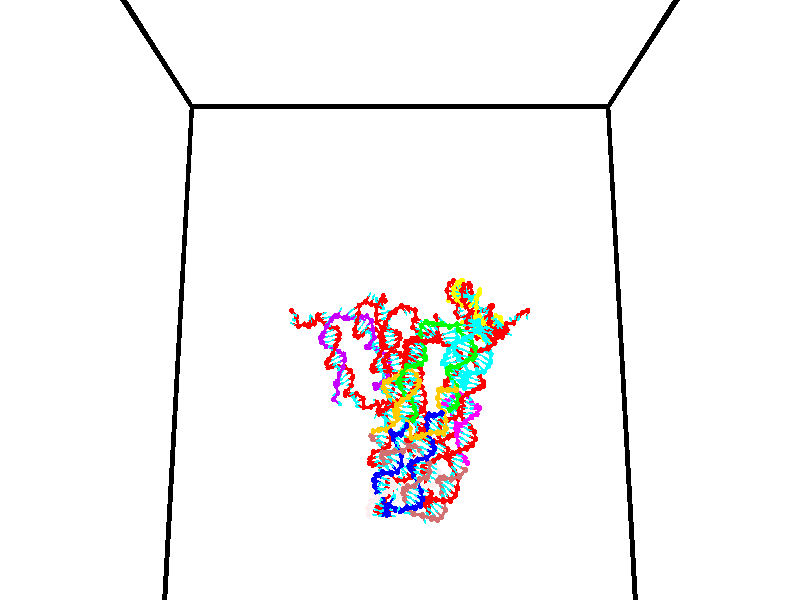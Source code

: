 // switches for output
#declare DRAW_BASES = 1; // possible values are 0, 1; only relevant for DNA ribbons
#declare DRAW_BASES_TYPE = 3; // possible values are 1, 2, 3; only relevant for DNA ribbons
#declare DRAW_FOG = 0; // set to 1 to enable fog

#include "colors.inc"

#include "transforms.inc"
background { rgb <1, 1, 1>}

#default {
   normal{
       ripples 0.25
       frequency 0.20
       turbulence 0.2
       lambda 5
   }
	finish {
		phong 0.1
		phong_size 40.
	}
}

// original window dimensions: 1024x640


// camera settings

camera {
	sky <0, 0.179814, -0.983701>
	up <0, 0.179814, -0.983701>
	right 1.6 * <1, 0, 0>
	location <35, 94.9851, 44.8844>
	look_at <35, 29.7336, 32.9568>
	direction <0, -65.2515, -11.9276>
	angle 67.0682
}


# declare cpy_camera_pos = <35, 94.9851, 44.8844>;
# if (DRAW_FOG = 1)
fog {
	fog_type 2
	up vnormalize(cpy_camera_pos)
	color rgbt<1,1,1,0.3>
	distance 1e-5
	fog_alt 3e-3
	fog_offset 56
}
# end


// LIGHTS

# declare lum = 6;
global_settings {
	ambient_light rgb lum * <0.05, 0.05, 0.05>
	max_trace_level 15
}# declare cpy_direct_light_amount = 0.25;
light_source
{	1000 * <-1, -1.16352, -0.803886>,
	rgb lum * cpy_direct_light_amount
	parallel
}

light_source
{	1000 * <1, 1.16352, 0.803886>,
	rgb lum * cpy_direct_light_amount
	parallel
}

// strand 0

// nucleotide -1

// particle -1
sphere {
	<24.029816, 34.808311, 34.793739> 0.250000
	pigment { color rgbt <1,0,0,0> }
	no_shadow
}
cylinder {
	<24.287481, 35.003269, 35.029537>,  <24.442080, 35.120243, 35.171017>, 0.100000
	pigment { color rgbt <1,0,0,0> }
	no_shadow
}
cylinder {
	<24.287481, 35.003269, 35.029537>,  <24.029816, 34.808311, 34.793739>, 0.100000
	pigment { color rgbt <1,0,0,0> }
	no_shadow
}

// particle -1
sphere {
	<24.287481, 35.003269, 35.029537> 0.100000
	pigment { color rgbt <1,0,0,0> }
	no_shadow
}
sphere {
	0, 1
	scale<0.080000,0.200000,0.300000>
	matrix <-0.397703, -0.444906, 0.802428,
		0.653367, -0.751338, -0.092755,
		0.644162, 0.487391, 0.589496,
		24.480730, 35.149487, 35.206387>
	pigment { color rgbt <0,1,1,0> }
	no_shadow
}
cylinder {
	<24.497803, 34.338387, 35.279224>,  <24.029816, 34.808311, 34.793739>, 0.130000
	pigment { color rgbt <1,0,0,0> }
	no_shadow
}

// nucleotide -1

// particle -1
sphere {
	<24.497803, 34.338387, 35.279224> 0.250000
	pigment { color rgbt <1,0,0,0> }
	no_shadow
}
cylinder {
	<24.392818, 34.683464, 35.452141>,  <24.329828, 34.890511, 35.555889>, 0.100000
	pigment { color rgbt <1,0,0,0> }
	no_shadow
}
cylinder {
	<24.392818, 34.683464, 35.452141>,  <24.497803, 34.338387, 35.279224>, 0.100000
	pigment { color rgbt <1,0,0,0> }
	no_shadow
}

// particle -1
sphere {
	<24.392818, 34.683464, 35.452141> 0.100000
	pigment { color rgbt <1,0,0,0> }
	no_shadow
}
sphere {
	0, 1
	scale<0.080000,0.200000,0.300000>
	matrix <-0.545994, -0.502155, 0.670620,
		0.795616, -0.060018, 0.602821,
		-0.262461, 0.862692, 0.432292,
		24.314079, 34.942272, 35.581829>
	pigment { color rgbt <0,1,1,0> }
	no_shadow
}
cylinder {
	<24.676327, 34.299896, 36.039543>,  <24.497803, 34.338387, 35.279224>, 0.130000
	pigment { color rgbt <1,0,0,0> }
	no_shadow
}

// nucleotide -1

// particle -1
sphere {
	<24.676327, 34.299896, 36.039543> 0.250000
	pigment { color rgbt <1,0,0,0> }
	no_shadow
}
cylinder {
	<24.375380, 34.550423, 35.957886>,  <24.194811, 34.700737, 35.908894>, 0.100000
	pigment { color rgbt <1,0,0,0> }
	no_shadow
}
cylinder {
	<24.375380, 34.550423, 35.957886>,  <24.676327, 34.299896, 36.039543>, 0.100000
	pigment { color rgbt <1,0,0,0> }
	no_shadow
}

// particle -1
sphere {
	<24.375380, 34.550423, 35.957886> 0.100000
	pigment { color rgbt <1,0,0,0> }
	no_shadow
}
sphere {
	0, 1
	scale<0.080000,0.200000,0.300000>
	matrix <-0.482395, -0.312801, 0.818200,
		0.448593, 0.714065, 0.537472,
		-0.752369, 0.626312, -0.204141,
		24.149670, 34.738316, 35.896645>
	pigment { color rgbt <0,1,1,0> }
	no_shadow
}
cylinder {
	<25.237864, 33.930637, 35.831139>,  <24.676327, 34.299896, 36.039543>, 0.130000
	pigment { color rgbt <1,0,0,0> }
	no_shadow
}

// nucleotide -1

// particle -1
sphere {
	<25.237864, 33.930637, 35.831139> 0.250000
	pigment { color rgbt <1,0,0,0> }
	no_shadow
}
cylinder {
	<25.618647, 33.873306, 35.722893>,  <25.847116, 33.838909, 35.657948>, 0.100000
	pigment { color rgbt <1,0,0,0> }
	no_shadow
}
cylinder {
	<25.618647, 33.873306, 35.722893>,  <25.237864, 33.930637, 35.831139>, 0.100000
	pigment { color rgbt <1,0,0,0> }
	no_shadow
}

// particle -1
sphere {
	<25.618647, 33.873306, 35.722893> 0.100000
	pigment { color rgbt <1,0,0,0> }
	no_shadow
}
sphere {
	0, 1
	scale<0.080000,0.200000,0.300000>
	matrix <0.009610, 0.897250, -0.441418,
		0.306074, 0.417611, 0.855523,
		0.951959, -0.143328, -0.270612,
		25.904234, 33.830307, 35.641708>
	pigment { color rgbt <0,1,1,0> }
	no_shadow
}
cylinder {
	<25.773653, 34.555733, 36.108532>,  <25.237864, 33.930637, 35.831139>, 0.130000
	pigment { color rgbt <1,0,0,0> }
	no_shadow
}

// nucleotide -1

// particle -1
sphere {
	<25.773653, 34.555733, 36.108532> 0.250000
	pigment { color rgbt <1,0,0,0> }
	no_shadow
}
cylinder {
	<25.843819, 34.406342, 35.744171>,  <25.885918, 34.316708, 35.525555>, 0.100000
	pigment { color rgbt <1,0,0,0> }
	no_shadow
}
cylinder {
	<25.843819, 34.406342, 35.744171>,  <25.773653, 34.555733, 36.108532>, 0.100000
	pigment { color rgbt <1,0,0,0> }
	no_shadow
}

// particle -1
sphere {
	<25.843819, 34.406342, 35.744171> 0.100000
	pigment { color rgbt <1,0,0,0> }
	no_shadow
}
sphere {
	0, 1
	scale<0.080000,0.200000,0.300000>
	matrix <0.001226, 0.925332, -0.379155,
		0.984493, 0.065393, 0.162776,
		0.175416, -0.373475, -0.910904,
		25.896444, 34.294300, 35.470901>
	pigment { color rgbt <0,1,1,0> }
	no_shadow
}
cylinder {
	<26.401970, 34.847271, 35.897968>,  <25.773653, 34.555733, 36.108532>, 0.130000
	pigment { color rgbt <1,0,0,0> }
	no_shadow
}

// nucleotide -1

// particle -1
sphere {
	<26.401970, 34.847271, 35.897968> 0.250000
	pigment { color rgbt <1,0,0,0> }
	no_shadow
}
cylinder {
	<26.178608, 34.742714, 35.583046>,  <26.044590, 34.679977, 35.394093>, 0.100000
	pigment { color rgbt <1,0,0,0> }
	no_shadow
}
cylinder {
	<26.178608, 34.742714, 35.583046>,  <26.401970, 34.847271, 35.897968>, 0.100000
	pigment { color rgbt <1,0,0,0> }
	no_shadow
}

// particle -1
sphere {
	<26.178608, 34.742714, 35.583046> 0.100000
	pigment { color rgbt <1,0,0,0> }
	no_shadow
}
sphere {
	0, 1
	scale<0.080000,0.200000,0.300000>
	matrix <-0.030074, 0.954814, -0.295679,
		0.829022, -0.141431, -0.541035,
		-0.558406, -0.261396, -0.787308,
		26.011086, 34.664295, 35.346855>
	pigment { color rgbt <0,1,1,0> }
	no_shadow
}
cylinder {
	<26.661856, 34.681133, 35.164032>,  <26.401970, 34.847271, 35.897968>, 0.130000
	pigment { color rgbt <1,0,0,0> }
	no_shadow
}

// nucleotide -1

// particle -1
sphere {
	<26.661856, 34.681133, 35.164032> 0.250000
	pigment { color rgbt <1,0,0,0> }
	no_shadow
}
cylinder {
	<27.046152, 34.636234, 35.062542>,  <27.276730, 34.609295, 35.001648>, 0.100000
	pigment { color rgbt <1,0,0,0> }
	no_shadow
}
cylinder {
	<27.046152, 34.636234, 35.062542>,  <26.661856, 34.681133, 35.164032>, 0.100000
	pigment { color rgbt <1,0,0,0> }
	no_shadow
}

// particle -1
sphere {
	<27.046152, 34.636234, 35.062542> 0.100000
	pigment { color rgbt <1,0,0,0> }
	no_shadow
}
sphere {
	0, 1
	scale<0.080000,0.200000,0.300000>
	matrix <0.185001, -0.422336, 0.887360,
		-0.206763, -0.899462, -0.384989,
		0.960741, -0.112250, -0.253725,
		27.334373, 34.602558, 34.986423>
	pigment { color rgbt <0,1,1,0> }
	no_shadow
}
cylinder {
	<26.774021, 34.035484, 35.408749>,  <26.661856, 34.681133, 35.164032>, 0.130000
	pigment { color rgbt <1,0,0,0> }
	no_shadow
}

// nucleotide -1

// particle -1
sphere {
	<26.774021, 34.035484, 35.408749> 0.250000
	pigment { color rgbt <1,0,0,0> }
	no_shadow
}
cylinder {
	<27.111526, 34.249584, 35.392864>,  <27.314030, 34.378044, 35.383335>, 0.100000
	pigment { color rgbt <1,0,0,0> }
	no_shadow
}
cylinder {
	<27.111526, 34.249584, 35.392864>,  <26.774021, 34.035484, 35.408749>, 0.100000
	pigment { color rgbt <1,0,0,0> }
	no_shadow
}

// particle -1
sphere {
	<27.111526, 34.249584, 35.392864> 0.100000
	pigment { color rgbt <1,0,0,0> }
	no_shadow
}
sphere {
	0, 1
	scale<0.080000,0.200000,0.300000>
	matrix <0.230245, -0.294146, 0.927612,
		0.484821, -0.791827, -0.371427,
		0.843762, 0.535246, -0.039706,
		27.364655, 34.410156, 35.380951>
	pigment { color rgbt <0,1,1,0> }
	no_shadow
}
cylinder {
	<27.279728, 33.585083, 35.719154>,  <26.774021, 34.035484, 35.408749>, 0.130000
	pigment { color rgbt <1,0,0,0> }
	no_shadow
}

// nucleotide -1

// particle -1
sphere {
	<27.279728, 33.585083, 35.719154> 0.250000
	pigment { color rgbt <1,0,0,0> }
	no_shadow
}
cylinder {
	<27.436153, 33.953217, 35.722332>,  <27.530008, 34.174095, 35.724239>, 0.100000
	pigment { color rgbt <1,0,0,0> }
	no_shadow
}
cylinder {
	<27.436153, 33.953217, 35.722332>,  <27.279728, 33.585083, 35.719154>, 0.100000
	pigment { color rgbt <1,0,0,0> }
	no_shadow
}

// particle -1
sphere {
	<27.436153, 33.953217, 35.722332> 0.100000
	pigment { color rgbt <1,0,0,0> }
	no_shadow
}
sphere {
	0, 1
	scale<0.080000,0.200000,0.300000>
	matrix <0.488568, -0.214900, 0.845647,
		0.779982, -0.326819, -0.533683,
		0.391062, 0.920330, 0.007945,
		27.553473, 34.229317, 35.724716>
	pigment { color rgbt <0,1,1,0> }
	no_shadow
}
cylinder {
	<27.825228, 33.486095, 36.031010>,  <27.279728, 33.585083, 35.719154>, 0.130000
	pigment { color rgbt <1,0,0,0> }
	no_shadow
}

// nucleotide -1

// particle -1
sphere {
	<27.825228, 33.486095, 36.031010> 0.250000
	pigment { color rgbt <1,0,0,0> }
	no_shadow
}
cylinder {
	<27.791655, 33.883953, 36.055145>,  <27.771511, 34.122669, 36.069626>, 0.100000
	pigment { color rgbt <1,0,0,0> }
	no_shadow
}
cylinder {
	<27.791655, 33.883953, 36.055145>,  <27.825228, 33.486095, 36.031010>, 0.100000
	pigment { color rgbt <1,0,0,0> }
	no_shadow
}

// particle -1
sphere {
	<27.791655, 33.883953, 36.055145> 0.100000
	pigment { color rgbt <1,0,0,0> }
	no_shadow
}
sphere {
	0, 1
	scale<0.080000,0.200000,0.300000>
	matrix <0.479647, -0.012755, 0.877369,
		0.873438, 0.102582, -0.476007,
		-0.083931, 0.994643, 0.060343,
		27.766476, 34.182346, 36.073250>
	pigment { color rgbt <0,1,1,0> }
	no_shadow
}
cylinder {
	<28.564749, 33.771557, 36.121532>,  <27.825228, 33.486095, 36.031010>, 0.130000
	pigment { color rgbt <1,0,0,0> }
	no_shadow
}

// nucleotide -1

// particle -1
sphere {
	<28.564749, 33.771557, 36.121532> 0.250000
	pigment { color rgbt <1,0,0,0> }
	no_shadow
}
cylinder {
	<28.283201, 34.017326, 36.264114>,  <28.114273, 34.164787, 36.349663>, 0.100000
	pigment { color rgbt <1,0,0,0> }
	no_shadow
}
cylinder {
	<28.283201, 34.017326, 36.264114>,  <28.564749, 33.771557, 36.121532>, 0.100000
	pigment { color rgbt <1,0,0,0> }
	no_shadow
}

// particle -1
sphere {
	<28.283201, 34.017326, 36.264114> 0.100000
	pigment { color rgbt <1,0,0,0> }
	no_shadow
}
sphere {
	0, 1
	scale<0.080000,0.200000,0.300000>
	matrix <0.445617, -0.008842, 0.895180,
		0.553170, 0.788928, -0.267573,
		-0.703867, 0.614422, 0.356451,
		28.072041, 34.201653, 36.371048>
	pigment { color rgbt <0,1,1,0> }
	no_shadow
}
cylinder {
	<28.891596, 34.206192, 36.673698>,  <28.564749, 33.771557, 36.121532>, 0.130000
	pigment { color rgbt <1,0,0,0> }
	no_shadow
}

// nucleotide -1

// particle -1
sphere {
	<28.891596, 34.206192, 36.673698> 0.250000
	pigment { color rgbt <1,0,0,0> }
	no_shadow
}
cylinder {
	<28.503414, 34.238964, 36.764477>,  <28.270506, 34.258625, 36.818943>, 0.100000
	pigment { color rgbt <1,0,0,0> }
	no_shadow
}
cylinder {
	<28.503414, 34.238964, 36.764477>,  <28.891596, 34.206192, 36.673698>, 0.100000
	pigment { color rgbt <1,0,0,0> }
	no_shadow
}

// particle -1
sphere {
	<28.503414, 34.238964, 36.764477> 0.100000
	pigment { color rgbt <1,0,0,0> }
	no_shadow
}
sphere {
	0, 1
	scale<0.080000,0.200000,0.300000>
	matrix <0.227541, -0.002156, 0.973766,
		0.080266, 0.996636, -0.016550,
		-0.970455, 0.081926, 0.226948,
		28.212278, 34.263542, 36.832561>
	pigment { color rgbt <0,1,1,0> }
	no_shadow
}
cylinder {
	<28.876530, 34.696873, 37.152599>,  <28.891596, 34.206192, 36.673698>, 0.130000
	pigment { color rgbt <1,0,0,0> }
	no_shadow
}

// nucleotide -1

// particle -1
sphere {
	<28.876530, 34.696873, 37.152599> 0.250000
	pigment { color rgbt <1,0,0,0> }
	no_shadow
}
cylinder {
	<28.530474, 34.502697, 37.203011>,  <28.322840, 34.386192, 37.233257>, 0.100000
	pigment { color rgbt <1,0,0,0> }
	no_shadow
}
cylinder {
	<28.530474, 34.502697, 37.203011>,  <28.876530, 34.696873, 37.152599>, 0.100000
	pigment { color rgbt <1,0,0,0> }
	no_shadow
}

// particle -1
sphere {
	<28.530474, 34.502697, 37.203011> 0.100000
	pigment { color rgbt <1,0,0,0> }
	no_shadow
}
sphere {
	0, 1
	scale<0.080000,0.200000,0.300000>
	matrix <0.127513, 0.030129, 0.991379,
		-0.485049, 0.873752, 0.035834,
		-0.865140, -0.485436, 0.126029,
		28.270931, 34.357067, 37.240818>
	pigment { color rgbt <0,1,1,0> }
	no_shadow
}
cylinder {
	<28.615219, 34.989002, 37.751850>,  <28.876530, 34.696873, 37.152599>, 0.130000
	pigment { color rgbt <1,0,0,0> }
	no_shadow
}

// nucleotide -1

// particle -1
sphere {
	<28.615219, 34.989002, 37.751850> 0.250000
	pigment { color rgbt <1,0,0,0> }
	no_shadow
}
cylinder {
	<28.379051, 34.666401, 37.739433>,  <28.237350, 34.472839, 37.731983>, 0.100000
	pigment { color rgbt <1,0,0,0> }
	no_shadow
}
cylinder {
	<28.379051, 34.666401, 37.739433>,  <28.615219, 34.989002, 37.751850>, 0.100000
	pigment { color rgbt <1,0,0,0> }
	no_shadow
}

// particle -1
sphere {
	<28.379051, 34.666401, 37.739433> 0.100000
	pigment { color rgbt <1,0,0,0> }
	no_shadow
}
sphere {
	0, 1
	scale<0.080000,0.200000,0.300000>
	matrix <0.250554, -0.219715, 0.942841,
		-0.767221, 0.548893, 0.331795,
		-0.590419, -0.806500, -0.031043,
		28.201925, 34.424450, 37.730122>
	pigment { color rgbt <0,1,1,0> }
	no_shadow
}
cylinder {
	<28.303614, 34.964985, 38.458134>,  <28.615219, 34.989002, 37.751850>, 0.130000
	pigment { color rgbt <1,0,0,0> }
	no_shadow
}

// nucleotide -1

// particle -1
sphere {
	<28.303614, 34.964985, 38.458134> 0.250000
	pigment { color rgbt <1,0,0,0> }
	no_shadow
}
cylinder {
	<28.248617, 34.593204, 38.321182>,  <28.215620, 34.370136, 38.239010>, 0.100000
	pigment { color rgbt <1,0,0,0> }
	no_shadow
}
cylinder {
	<28.248617, 34.593204, 38.321182>,  <28.303614, 34.964985, 38.458134>, 0.100000
	pigment { color rgbt <1,0,0,0> }
	no_shadow
}

// particle -1
sphere {
	<28.248617, 34.593204, 38.321182> 0.100000
	pigment { color rgbt <1,0,0,0> }
	no_shadow
}
sphere {
	0, 1
	scale<0.080000,0.200000,0.300000>
	matrix <0.157938, -0.361812, 0.918775,
		-0.977831, 0.072247, 0.196540,
		-0.137489, -0.929447, -0.342381,
		28.207371, 34.314369, 38.218468>
	pigment { color rgbt <0,1,1,0> }
	no_shadow
}
cylinder {
	<27.829033, 34.617912, 38.952404>,  <28.303614, 34.964985, 38.458134>, 0.130000
	pigment { color rgbt <1,0,0,0> }
	no_shadow
}

// nucleotide -1

// particle -1
sphere {
	<27.829033, 34.617912, 38.952404> 0.250000
	pigment { color rgbt <1,0,0,0> }
	no_shadow
}
cylinder {
	<28.019791, 34.348427, 38.726593>,  <28.134245, 34.186737, 38.591106>, 0.100000
	pigment { color rgbt <1,0,0,0> }
	no_shadow
}
cylinder {
	<28.019791, 34.348427, 38.726593>,  <27.829033, 34.617912, 38.952404>, 0.100000
	pigment { color rgbt <1,0,0,0> }
	no_shadow
}

// particle -1
sphere {
	<28.019791, 34.348427, 38.726593> 0.100000
	pigment { color rgbt <1,0,0,0> }
	no_shadow
}
sphere {
	0, 1
	scale<0.080000,0.200000,0.300000>
	matrix <0.320841, -0.464520, 0.825398,
		-0.818312, -0.574749, -0.005372,
		0.476892, -0.673710, -0.564525,
		28.162859, 34.146313, 38.557236>
	pigment { color rgbt <0,1,1,0> }
	no_shadow
}
cylinder {
	<27.525810, 34.009323, 39.132694>,  <27.829033, 34.617912, 38.952404>, 0.130000
	pigment { color rgbt <1,0,0,0> }
	no_shadow
}

// nucleotide -1

// particle -1
sphere {
	<27.525810, 34.009323, 39.132694> 0.250000
	pigment { color rgbt <1,0,0,0> }
	no_shadow
}
cylinder {
	<27.880781, 33.901344, 38.983242>,  <28.093763, 33.836555, 38.893570>, 0.100000
	pigment { color rgbt <1,0,0,0> }
	no_shadow
}
cylinder {
	<27.880781, 33.901344, 38.983242>,  <27.525810, 34.009323, 39.132694>, 0.100000
	pigment { color rgbt <1,0,0,0> }
	no_shadow
}

// particle -1
sphere {
	<27.880781, 33.901344, 38.983242> 0.100000
	pigment { color rgbt <1,0,0,0> }
	no_shadow
}
sphere {
	0, 1
	scale<0.080000,0.200000,0.300000>
	matrix <0.203190, -0.498481, 0.842752,
		-0.413745, -0.823800, -0.387516,
		0.887428, -0.269945, -0.373632,
		28.147009, 33.820362, 38.871151>
	pigment { color rgbt <0,1,1,0> }
	no_shadow
}
cylinder {
	<27.640398, 33.351566, 39.436241>,  <27.525810, 34.009323, 39.132694>, 0.130000
	pigment { color rgbt <1,0,0,0> }
	no_shadow
}

// nucleotide -1

// particle -1
sphere {
	<27.640398, 33.351566, 39.436241> 0.250000
	pigment { color rgbt <1,0,0,0> }
	no_shadow
}
cylinder {
	<28.003851, 33.447365, 39.299404>,  <28.221922, 33.504845, 39.217300>, 0.100000
	pigment { color rgbt <1,0,0,0> }
	no_shadow
}
cylinder {
	<28.003851, 33.447365, 39.299404>,  <27.640398, 33.351566, 39.436241>, 0.100000
	pigment { color rgbt <1,0,0,0> }
	no_shadow
}

// particle -1
sphere {
	<28.003851, 33.447365, 39.299404> 0.100000
	pigment { color rgbt <1,0,0,0> }
	no_shadow
}
sphere {
	0, 1
	scale<0.080000,0.200000,0.300000>
	matrix <0.416671, -0.574540, 0.704478,
		-0.027824, -0.782652, -0.621838,
		0.908631, 0.239500, -0.342095,
		28.276440, 33.519215, 39.196777>
	pigment { color rgbt <0,1,1,0> }
	no_shadow
}
cylinder {
	<27.998987, 32.700577, 39.301941>,  <27.640398, 33.351566, 39.436241>, 0.130000
	pigment { color rgbt <1,0,0,0> }
	no_shadow
}

// nucleotide -1

// particle -1
sphere {
	<27.998987, 32.700577, 39.301941> 0.250000
	pigment { color rgbt <1,0,0,0> }
	no_shadow
}
cylinder {
	<28.271948, 32.990112, 39.342701>,  <28.435724, 33.163834, 39.367157>, 0.100000
	pigment { color rgbt <1,0,0,0> }
	no_shadow
}
cylinder {
	<28.271948, 32.990112, 39.342701>,  <27.998987, 32.700577, 39.301941>, 0.100000
	pigment { color rgbt <1,0,0,0> }
	no_shadow
}

// particle -1
sphere {
	<28.271948, 32.990112, 39.342701> 0.100000
	pigment { color rgbt <1,0,0,0> }
	no_shadow
}
sphere {
	0, 1
	scale<0.080000,0.200000,0.300000>
	matrix <0.443165, -0.520544, 0.729821,
		0.581318, -0.452872, -0.676000,
		0.682403, 0.723838, 0.101905,
		28.476669, 33.207264, 39.373272>
	pigment { color rgbt <0,1,1,0> }
	no_shadow
}
cylinder {
	<28.595381, 32.321579, 39.275860>,  <27.998987, 32.700577, 39.301941>, 0.130000
	pigment { color rgbt <1,0,0,0> }
	no_shadow
}

// nucleotide -1

// particle -1
sphere {
	<28.595381, 32.321579, 39.275860> 0.250000
	pigment { color rgbt <1,0,0,0> }
	no_shadow
}
cylinder {
	<28.668940, 32.683029, 39.430592>,  <28.713076, 32.899899, 39.523430>, 0.100000
	pigment { color rgbt <1,0,0,0> }
	no_shadow
}
cylinder {
	<28.668940, 32.683029, 39.430592>,  <28.595381, 32.321579, 39.275860>, 0.100000
	pigment { color rgbt <1,0,0,0> }
	no_shadow
}

// particle -1
sphere {
	<28.668940, 32.683029, 39.430592> 0.100000
	pigment { color rgbt <1,0,0,0> }
	no_shadow
}
sphere {
	0, 1
	scale<0.080000,0.200000,0.300000>
	matrix <0.608986, -0.413654, 0.676776,
		0.771568, 0.111118, -0.626367,
		0.183897, 0.903628, 0.386832,
		28.724110, 32.954117, 39.546642>
	pigment { color rgbt <0,1,1,0> }
	no_shadow
}
cylinder {
	<29.286449, 32.288654, 39.335678>,  <28.595381, 32.321579, 39.275860>, 0.130000
	pigment { color rgbt <1,0,0,0> }
	no_shadow
}

// nucleotide -1

// particle -1
sphere {
	<29.286449, 32.288654, 39.335678> 0.250000
	pigment { color rgbt <1,0,0,0> }
	no_shadow
}
cylinder {
	<29.162222, 32.578079, 39.582253>,  <29.087685, 32.751736, 39.730198>, 0.100000
	pigment { color rgbt <1,0,0,0> }
	no_shadow
}
cylinder {
	<29.162222, 32.578079, 39.582253>,  <29.286449, 32.288654, 39.335678>, 0.100000
	pigment { color rgbt <1,0,0,0> }
	no_shadow
}

// particle -1
sphere {
	<29.162222, 32.578079, 39.582253> 0.100000
	pigment { color rgbt <1,0,0,0> }
	no_shadow
}
sphere {
	0, 1
	scale<0.080000,0.200000,0.300000>
	matrix <0.587519, -0.363681, 0.722882,
		0.747240, 0.586675, -0.312161,
		-0.310569, 0.723567, 0.616440,
		29.069052, 32.795151, 39.767185>
	pigment { color rgbt <0,1,1,0> }
	no_shadow
}
cylinder {
	<29.890696, 32.547615, 39.684143>,  <29.286449, 32.288654, 39.335678>, 0.130000
	pigment { color rgbt <1,0,0,0> }
	no_shadow
}

// nucleotide -1

// particle -1
sphere {
	<29.890696, 32.547615, 39.684143> 0.250000
	pigment { color rgbt <1,0,0,0> }
	no_shadow
}
cylinder {
	<29.584328, 32.660198, 39.915367>,  <29.400507, 32.727749, 40.054100>, 0.100000
	pigment { color rgbt <1,0,0,0> }
	no_shadow
}
cylinder {
	<29.584328, 32.660198, 39.915367>,  <29.890696, 32.547615, 39.684143>, 0.100000
	pigment { color rgbt <1,0,0,0> }
	no_shadow
}

// particle -1
sphere {
	<29.584328, 32.660198, 39.915367> 0.100000
	pigment { color rgbt <1,0,0,0> }
	no_shadow
}
sphere {
	0, 1
	scale<0.080000,0.200000,0.300000>
	matrix <0.497963, -0.309036, 0.810265,
		0.406694, 0.908449, 0.096542,
		-0.765920, 0.281455, 0.578057,
		29.354551, 32.744637, 40.088783>
	pigment { color rgbt <0,1,1,0> }
	no_shadow
}
cylinder {
	<30.178019, 33.003937, 40.210045>,  <29.890696, 32.547615, 39.684143>, 0.130000
	pigment { color rgbt <1,0,0,0> }
	no_shadow
}

// nucleotide -1

// particle -1
sphere {
	<30.178019, 33.003937, 40.210045> 0.250000
	pigment { color rgbt <1,0,0,0> }
	no_shadow
}
cylinder {
	<29.842094, 32.856415, 40.369392>,  <29.640539, 32.767902, 40.465004>, 0.100000
	pigment { color rgbt <1,0,0,0> }
	no_shadow
}
cylinder {
	<29.842094, 32.856415, 40.369392>,  <30.178019, 33.003937, 40.210045>, 0.100000
	pigment { color rgbt <1,0,0,0> }
	no_shadow
}

// particle -1
sphere {
	<29.842094, 32.856415, 40.369392> 0.100000
	pigment { color rgbt <1,0,0,0> }
	no_shadow
}
sphere {
	0, 1
	scale<0.080000,0.200000,0.300000>
	matrix <0.509144, -0.280429, 0.813715,
		-0.188385, 0.886197, 0.423281,
		-0.839811, -0.368802, 0.398374,
		29.590151, 32.745773, 40.488903>
	pigment { color rgbt <0,1,1,0> }
	no_shadow
}
cylinder {
	<30.033976, 33.176594, 40.963001>,  <30.178019, 33.003937, 40.210045>, 0.130000
	pigment { color rgbt <1,0,0,0> }
	no_shadow
}

// nucleotide -1

// particle -1
sphere {
	<30.033976, 33.176594, 40.963001> 0.250000
	pigment { color rgbt <1,0,0,0> }
	no_shadow
}
cylinder {
	<29.833405, 32.836254, 40.900242>,  <29.713062, 32.632050, 40.862587>, 0.100000
	pigment { color rgbt <1,0,0,0> }
	no_shadow
}
cylinder {
	<29.833405, 32.836254, 40.900242>,  <30.033976, 33.176594, 40.963001>, 0.100000
	pigment { color rgbt <1,0,0,0> }
	no_shadow
}

// particle -1
sphere {
	<29.833405, 32.836254, 40.900242> 0.100000
	pigment { color rgbt <1,0,0,0> }
	no_shadow
}
sphere {
	0, 1
	scale<0.080000,0.200000,0.300000>
	matrix <0.431294, -0.403017, 0.807194,
		-0.750036, 0.337083, 0.569053,
		-0.501430, -0.850854, -0.156895,
		29.682976, 32.580997, 40.853172>
	pigment { color rgbt <0,1,1,0> }
	no_shadow
}
cylinder {
	<29.453072, 32.930023, 41.488647>,  <30.033976, 33.176594, 40.963001>, 0.130000
	pigment { color rgbt <1,0,0,0> }
	no_shadow
}

// nucleotide -1

// particle -1
sphere {
	<29.453072, 32.930023, 41.488647> 0.250000
	pigment { color rgbt <1,0,0,0> }
	no_shadow
}
cylinder {
	<29.712479, 32.677212, 41.318958>,  <29.868122, 32.525524, 41.217144>, 0.100000
	pigment { color rgbt <1,0,0,0> }
	no_shadow
}
cylinder {
	<29.712479, 32.677212, 41.318958>,  <29.453072, 32.930023, 41.488647>, 0.100000
	pigment { color rgbt <1,0,0,0> }
	no_shadow
}

// particle -1
sphere {
	<29.712479, 32.677212, 41.318958> 0.100000
	pigment { color rgbt <1,0,0,0> }
	no_shadow
}
sphere {
	0, 1
	scale<0.080000,0.200000,0.300000>
	matrix <0.364650, -0.231249, 0.901972,
		-0.668172, -0.739638, 0.080499,
		0.648518, -0.632027, -0.424223,
		29.907034, 32.487602, 41.191692>
	pigment { color rgbt <0,1,1,0> }
	no_shadow
}
cylinder {
	<29.344202, 32.218075, 41.735432>,  <29.453072, 32.930023, 41.488647>, 0.130000
	pigment { color rgbt <1,0,0,0> }
	no_shadow
}

// nucleotide -1

// particle -1
sphere {
	<29.344202, 32.218075, 41.735432> 0.250000
	pigment { color rgbt <1,0,0,0> }
	no_shadow
}
cylinder {
	<29.723339, 32.319592, 41.658298>,  <29.950821, 32.380501, 41.612019>, 0.100000
	pigment { color rgbt <1,0,0,0> }
	no_shadow
}
cylinder {
	<29.723339, 32.319592, 41.658298>,  <29.344202, 32.218075, 41.735432>, 0.100000
	pigment { color rgbt <1,0,0,0> }
	no_shadow
}

// particle -1
sphere {
	<29.723339, 32.319592, 41.658298> 0.100000
	pigment { color rgbt <1,0,0,0> }
	no_shadow
}
sphere {
	0, 1
	scale<0.080000,0.200000,0.300000>
	matrix <0.289044, -0.429397, 0.855612,
		0.134346, -0.866722, -0.480358,
		0.947842, 0.253792, -0.192833,
		30.007692, 32.395729, 41.600449>
	pigment { color rgbt <0,1,1,0> }
	no_shadow
}
cylinder {
	<29.732119, 31.698780, 41.633438>,  <29.344202, 32.218075, 41.735432>, 0.130000
	pigment { color rgbt <1,0,0,0> }
	no_shadow
}

// nucleotide -1

// particle -1
sphere {
	<29.732119, 31.698780, 41.633438> 0.250000
	pigment { color rgbt <1,0,0,0> }
	no_shadow
}
cylinder {
	<29.980198, 31.981546, 41.769451>,  <30.129045, 32.151207, 41.851059>, 0.100000
	pigment { color rgbt <1,0,0,0> }
	no_shadow
}
cylinder {
	<29.980198, 31.981546, 41.769451>,  <29.732119, 31.698780, 41.633438>, 0.100000
	pigment { color rgbt <1,0,0,0> }
	no_shadow
}

// particle -1
sphere {
	<29.980198, 31.981546, 41.769451> 0.100000
	pigment { color rgbt <1,0,0,0> }
	no_shadow
}
sphere {
	0, 1
	scale<0.080000,0.200000,0.300000>
	matrix <0.332988, -0.629728, 0.701827,
		0.710262, -0.322045, -0.625951,
		0.620199, 0.706916, 0.340035,
		30.166258, 32.193623, 41.871460>
	pigment { color rgbt <0,1,1,0> }
	no_shadow
}
cylinder {
	<30.495575, 31.485498, 41.569950>,  <29.732119, 31.698780, 41.633438>, 0.130000
	pigment { color rgbt <1,0,0,0> }
	no_shadow
}

// nucleotide -1

// particle -1
sphere {
	<30.495575, 31.485498, 41.569950> 0.250000
	pigment { color rgbt <1,0,0,0> }
	no_shadow
}
cylinder {
	<30.410881, 31.753456, 41.854599>,  <30.360065, 31.914230, 42.025391>, 0.100000
	pigment { color rgbt <1,0,0,0> }
	no_shadow
}
cylinder {
	<30.410881, 31.753456, 41.854599>,  <30.495575, 31.485498, 41.569950>, 0.100000
	pigment { color rgbt <1,0,0,0> }
	no_shadow
}

// particle -1
sphere {
	<30.410881, 31.753456, 41.854599> 0.100000
	pigment { color rgbt <1,0,0,0> }
	no_shadow
}
sphere {
	0, 1
	scale<0.080000,0.200000,0.300000>
	matrix <0.488063, -0.558366, 0.670837,
		0.846736, 0.489359, -0.208724,
		-0.211735, 0.669892, 0.711627,
		30.347361, 31.954424, 42.068089>
	pigment { color rgbt <0,1,1,0> }
	no_shadow
}
cylinder {
	<31.173080, 31.541298, 42.003674>,  <30.495575, 31.485498, 41.569950>, 0.130000
	pigment { color rgbt <1,0,0,0> }
	no_shadow
}

// nucleotide -1

// particle -1
sphere {
	<31.173080, 31.541298, 42.003674> 0.250000
	pigment { color rgbt <1,0,0,0> }
	no_shadow
}
cylinder {
	<30.821295, 31.637018, 42.168247>,  <30.610224, 31.694450, 42.266991>, 0.100000
	pigment { color rgbt <1,0,0,0> }
	no_shadow
}
cylinder {
	<30.821295, 31.637018, 42.168247>,  <31.173080, 31.541298, 42.003674>, 0.100000
	pigment { color rgbt <1,0,0,0> }
	no_shadow
}

// particle -1
sphere {
	<30.821295, 31.637018, 42.168247> 0.100000
	pigment { color rgbt <1,0,0,0> }
	no_shadow
}
sphere {
	0, 1
	scale<0.080000,0.200000,0.300000>
	matrix <0.189178, -0.617466, 0.763510,
		0.436759, 0.749313, 0.497766,
		-0.879462, 0.239303, 0.411437,
		30.557457, 31.708809, 42.291679>
	pigment { color rgbt <0,1,1,0> }
	no_shadow
}
cylinder {
	<31.237804, 31.770102, 42.740452>,  <31.173080, 31.541298, 42.003674>, 0.130000
	pigment { color rgbt <1,0,0,0> }
	no_shadow
}

// nucleotide -1

// particle -1
sphere {
	<31.237804, 31.770102, 42.740452> 0.250000
	pigment { color rgbt <1,0,0,0> }
	no_shadow
}
cylinder {
	<30.882559, 31.597849, 42.676193>,  <30.669411, 31.494497, 42.637638>, 0.100000
	pigment { color rgbt <1,0,0,0> }
	no_shadow
}
cylinder {
	<30.882559, 31.597849, 42.676193>,  <31.237804, 31.770102, 42.740452>, 0.100000
	pigment { color rgbt <1,0,0,0> }
	no_shadow
}

// particle -1
sphere {
	<30.882559, 31.597849, 42.676193> 0.100000
	pigment { color rgbt <1,0,0,0> }
	no_shadow
}
sphere {
	0, 1
	scale<0.080000,0.200000,0.300000>
	matrix <0.267448, -0.768439, 0.581354,
		-0.373796, 0.473345, 0.797634,
		-0.888115, -0.430634, -0.160644,
		30.616125, 31.468658, 42.627998>
	pigment { color rgbt <0,1,1,0> }
	no_shadow
}
cylinder {
	<31.973215, 31.535194, 42.722244>,  <31.237804, 31.770102, 42.740452>, 0.130000
	pigment { color rgbt <1,0,0,0> }
	no_shadow
}

// nucleotide -1

// particle -1
sphere {
	<31.973215, 31.535194, 42.722244> 0.250000
	pigment { color rgbt <1,0,0,0> }
	no_shadow
}
cylinder {
	<32.156933, 31.206415, 42.587517>,  <32.267162, 31.009148, 42.506680>, 0.100000
	pigment { color rgbt <1,0,0,0> }
	no_shadow
}
cylinder {
	<32.156933, 31.206415, 42.587517>,  <31.973215, 31.535194, 42.722244>, 0.100000
	pigment { color rgbt <1,0,0,0> }
	no_shadow
}

// particle -1
sphere {
	<32.156933, 31.206415, 42.587517> 0.100000
	pigment { color rgbt <1,0,0,0> }
	no_shadow
}
sphere {
	0, 1
	scale<0.080000,0.200000,0.300000>
	matrix <0.322200, 0.507512, -0.799136,
		0.827789, 0.258516, 0.497930,
		0.459295, -0.821949, -0.336819,
		32.294720, 30.959831, 42.486469>
	pigment { color rgbt <0,1,1,0> }
	no_shadow
}
cylinder {
	<32.656960, 31.714834, 42.392273>,  <31.973215, 31.535194, 42.722244>, 0.130000
	pigment { color rgbt <1,0,0,0> }
	no_shadow
}

// nucleotide -1

// particle -1
sphere {
	<32.656960, 31.714834, 42.392273> 0.250000
	pigment { color rgbt <1,0,0,0> }
	no_shadow
}
cylinder {
	<32.485039, 31.392694, 42.228966>,  <32.381886, 31.199411, 42.130981>, 0.100000
	pigment { color rgbt <1,0,0,0> }
	no_shadow
}
cylinder {
	<32.485039, 31.392694, 42.228966>,  <32.656960, 31.714834, 42.392273>, 0.100000
	pigment { color rgbt <1,0,0,0> }
	no_shadow
}

// particle -1
sphere {
	<32.485039, 31.392694, 42.228966> 0.100000
	pigment { color rgbt <1,0,0,0> }
	no_shadow
}
sphere {
	0, 1
	scale<0.080000,0.200000,0.300000>
	matrix <0.184398, 0.364344, -0.912826,
		0.883894, -0.467617, -0.008090,
		-0.429800, -0.805349, -0.408269,
		32.356098, 31.151091, 42.106483>
	pigment { color rgbt <0,1,1,0> }
	no_shadow
}
cylinder {
	<32.755421, 31.274673, 42.924805>,  <32.656960, 31.714834, 42.392273>, 0.130000
	pigment { color rgbt <1,0,0,0> }
	no_shadow
}

// nucleotide -1

// particle -1
sphere {
	<32.755421, 31.274673, 42.924805> 0.250000
	pigment { color rgbt <1,0,0,0> }
	no_shadow
}
cylinder {
	<32.583778, 31.401985, 43.262932>,  <32.480793, 31.478373, 43.465809>, 0.100000
	pigment { color rgbt <1,0,0,0> }
	no_shadow
}
cylinder {
	<32.583778, 31.401985, 43.262932>,  <32.755421, 31.274673, 42.924805>, 0.100000
	pigment { color rgbt <1,0,0,0> }
	no_shadow
}

// particle -1
sphere {
	<32.583778, 31.401985, 43.262932> 0.100000
	pigment { color rgbt <1,0,0,0> }
	no_shadow
}
sphere {
	0, 1
	scale<0.080000,0.200000,0.300000>
	matrix <-0.892599, -0.006103, -0.450809,
		-0.138325, -0.947976, 0.286717,
		-0.429106, 0.318282, 0.845319,
		32.455048, 31.497469, 43.516529>
	pigment { color rgbt <0,1,1,0> }
	no_shadow
}
cylinder {
	<33.217018, 31.142832, 42.269295>,  <32.755421, 31.274673, 42.924805>, 0.130000
	pigment { color rgbt <1,0,0,0> }
	no_shadow
}

// nucleotide -1

// particle -1
sphere {
	<33.217018, 31.142832, 42.269295> 0.250000
	pigment { color rgbt <1,0,0,0> }
	no_shadow
}
cylinder {
	<33.548603, 30.980616, 42.423367>,  <33.747555, 30.883286, 42.515808>, 0.100000
	pigment { color rgbt <1,0,0,0> }
	no_shadow
}
cylinder {
	<33.548603, 30.980616, 42.423367>,  <33.217018, 31.142832, 42.269295>, 0.100000
	pigment { color rgbt <1,0,0,0> }
	no_shadow
}

// particle -1
sphere {
	<33.548603, 30.980616, 42.423367> 0.100000
	pigment { color rgbt <1,0,0,0> }
	no_shadow
}
sphere {
	0, 1
	scale<0.080000,0.200000,0.300000>
	matrix <0.557587, 0.545259, -0.625930,
		0.043818, 0.733641, 0.678123,
		0.828961, -0.405540, 0.385176,
		33.797291, 30.858953, 42.538921>
	pigment { color rgbt <0,1,1,0> }
	no_shadow
}
cylinder {
	<33.769428, 31.598885, 42.356747>,  <33.217018, 31.142832, 42.269295>, 0.130000
	pigment { color rgbt <1,0,0,0> }
	no_shadow
}

// nucleotide -1

// particle -1
sphere {
	<33.769428, 31.598885, 42.356747> 0.250000
	pigment { color rgbt <1,0,0,0> }
	no_shadow
}
cylinder {
	<33.933830, 31.235329, 42.328480>,  <34.032471, 31.017195, 42.311520>, 0.100000
	pigment { color rgbt <1,0,0,0> }
	no_shadow
}
cylinder {
	<33.933830, 31.235329, 42.328480>,  <33.769428, 31.598885, 42.356747>, 0.100000
	pigment { color rgbt <1,0,0,0> }
	no_shadow
}

// particle -1
sphere {
	<33.933830, 31.235329, 42.328480> 0.100000
	pigment { color rgbt <1,0,0,0> }
	no_shadow
}
sphere {
	0, 1
	scale<0.080000,0.200000,0.300000>
	matrix <0.496747, 0.288278, -0.818619,
		0.764407, 0.301353, 0.569973,
		0.411004, -0.908891, -0.070665,
		34.057133, 30.962662, 42.307281>
	pigment { color rgbt <0,1,1,0> }
	no_shadow
}
cylinder {
	<33.900604, 32.046829, 41.774353>,  <33.769428, 31.598885, 42.356747>, 0.130000
	pigment { color rgbt <1,0,0,0> }
	no_shadow
}

// nucleotide -1

// particle -1
sphere {
	<33.900604, 32.046829, 41.774353> 0.250000
	pigment { color rgbt <1,0,0,0> }
	no_shadow
}
cylinder {
	<33.669151, 31.743309, 41.654747>,  <33.530281, 31.561197, 41.582985>, 0.100000
	pigment { color rgbt <1,0,0,0> }
	no_shadow
}
cylinder {
	<33.669151, 31.743309, 41.654747>,  <33.900604, 32.046829, 41.774353>, 0.100000
	pigment { color rgbt <1,0,0,0> }
	no_shadow
}

// particle -1
sphere {
	<33.669151, 31.743309, 41.654747> 0.100000
	pigment { color rgbt <1,0,0,0> }
	no_shadow
}
sphere {
	0, 1
	scale<0.080000,0.200000,0.300000>
	matrix <0.181172, 0.237874, -0.954250,
		0.795214, -0.606329, -0.000167,
		-0.578629, -0.758802, -0.299011,
		33.495564, 31.515669, 41.565044>
	pigment { color rgbt <0,1,1,0> }
	no_shadow
}
cylinder {
	<34.262180, 31.859289, 41.279095>,  <33.900604, 32.046829, 41.774353>, 0.130000
	pigment { color rgbt <1,0,0,0> }
	no_shadow
}

// nucleotide -1

// particle -1
sphere {
	<34.262180, 31.859289, 41.279095> 0.250000
	pigment { color rgbt <1,0,0,0> }
	no_shadow
}
cylinder {
	<33.897812, 31.701216, 41.231663>,  <33.679192, 31.606373, 41.203201>, 0.100000
	pigment { color rgbt <1,0,0,0> }
	no_shadow
}
cylinder {
	<33.897812, 31.701216, 41.231663>,  <34.262180, 31.859289, 41.279095>, 0.100000
	pigment { color rgbt <1,0,0,0> }
	no_shadow
}

// particle -1
sphere {
	<33.897812, 31.701216, 41.231663> 0.100000
	pigment { color rgbt <1,0,0,0> }
	no_shadow
}
sphere {
	0, 1
	scale<0.080000,0.200000,0.300000>
	matrix <0.013261, 0.259221, -0.965727,
		0.412378, -0.881269, -0.230888,
		-0.910916, -0.395183, -0.118584,
		33.624538, 31.582661, 41.196087>
	pigment { color rgbt <0,1,1,0> }
	no_shadow
}
cylinder {
	<34.307114, 31.570436, 40.693432>,  <34.262180, 31.859289, 41.279095>, 0.130000
	pigment { color rgbt <1,0,0,0> }
	no_shadow
}

// nucleotide -1

// particle -1
sphere {
	<34.307114, 31.570436, 40.693432> 0.250000
	pigment { color rgbt <1,0,0,0> }
	no_shadow
}
cylinder {
	<33.911110, 31.614985, 40.728016>,  <33.673508, 31.641712, 40.748764>, 0.100000
	pigment { color rgbt <1,0,0,0> }
	no_shadow
}
cylinder {
	<33.911110, 31.614985, 40.728016>,  <34.307114, 31.570436, 40.693432>, 0.100000
	pigment { color rgbt <1,0,0,0> }
	no_shadow
}

// particle -1
sphere {
	<33.911110, 31.614985, 40.728016> 0.100000
	pigment { color rgbt <1,0,0,0> }
	no_shadow
}
sphere {
	0, 1
	scale<0.080000,0.200000,0.300000>
	matrix <-0.033014, 0.413051, -0.910109,
		-0.137068, -0.903873, -0.405248,
		-0.990011, 0.111368, 0.086456,
		33.614105, 31.648396, 40.753952>
	pigment { color rgbt <0,1,1,0> }
	no_shadow
}
cylinder {
	<33.950638, 31.231840, 40.032902>,  <34.307114, 31.570436, 40.693432>, 0.130000
	pigment { color rgbt <1,0,0,0> }
	no_shadow
}

// nucleotide -1

// particle -1
sphere {
	<33.950638, 31.231840, 40.032902> 0.250000
	pigment { color rgbt <1,0,0,0> }
	no_shadow
}
cylinder {
	<33.689327, 31.490606, 40.190243>,  <33.532539, 31.645866, 40.284645>, 0.100000
	pigment { color rgbt <1,0,0,0> }
	no_shadow
}
cylinder {
	<33.689327, 31.490606, 40.190243>,  <33.950638, 31.231840, 40.032902>, 0.100000
	pigment { color rgbt <1,0,0,0> }
	no_shadow
}

// particle -1
sphere {
	<33.689327, 31.490606, 40.190243> 0.100000
	pigment { color rgbt <1,0,0,0> }
	no_shadow
}
sphere {
	0, 1
	scale<0.080000,0.200000,0.300000>
	matrix <-0.225417, 0.329786, -0.916749,
		-0.722781, -0.687562, -0.069617,
		-0.653280, 0.646915, 0.393351,
		33.493343, 31.684681, 40.308247>
	pigment { color rgbt <0,1,1,0> }
	no_shadow
}
cylinder {
	<33.362926, 31.295332, 39.488911>,  <33.950638, 31.231840, 40.032902>, 0.130000
	pigment { color rgbt <1,0,0,0> }
	no_shadow
}

// nucleotide -1

// particle -1
sphere {
	<33.362926, 31.295332, 39.488911> 0.250000
	pigment { color rgbt <1,0,0,0> }
	no_shadow
}
cylinder {
	<33.345024, 31.610979, 39.733955>,  <33.334282, 31.800367, 39.880981>, 0.100000
	pigment { color rgbt <1,0,0,0> }
	no_shadow
}
cylinder {
	<33.345024, 31.610979, 39.733955>,  <33.362926, 31.295332, 39.488911>, 0.100000
	pigment { color rgbt <1,0,0,0> }
	no_shadow
}

// particle -1
sphere {
	<33.345024, 31.610979, 39.733955> 0.100000
	pigment { color rgbt <1,0,0,0> }
	no_shadow
}
sphere {
	0, 1
	scale<0.080000,0.200000,0.300000>
	matrix <-0.236635, 0.587399, -0.773929,
		-0.970567, -0.179605, 0.160442,
		-0.044758, 0.789117, 0.612611,
		33.331596, 31.847713, 39.917740>
	pigment { color rgbt <0,1,1,0> }
	no_shadow
}
cylinder {
	<32.633537, 31.514297, 39.566036>,  <33.362926, 31.295332, 39.488911>, 0.130000
	pigment { color rgbt <1,0,0,0> }
	no_shadow
}

// nucleotide -1

// particle -1
sphere {
	<32.633537, 31.514297, 39.566036> 0.250000
	pigment { color rgbt <1,0,0,0> }
	no_shadow
}
cylinder {
	<32.849827, 31.840685, 39.647831>,  <32.979599, 32.036518, 39.696907>, 0.100000
	pigment { color rgbt <1,0,0,0> }
	no_shadow
}
cylinder {
	<32.849827, 31.840685, 39.647831>,  <32.633537, 31.514297, 39.566036>, 0.100000
	pigment { color rgbt <1,0,0,0> }
	no_shadow
}

// particle -1
sphere {
	<32.849827, 31.840685, 39.647831> 0.100000
	pigment { color rgbt <1,0,0,0> }
	no_shadow
}
sphere {
	0, 1
	scale<0.080000,0.200000,0.300000>
	matrix <-0.524379, 0.517036, -0.676535,
		-0.657757, 0.258591, 0.707450,
		0.540723, 0.815969, 0.204485,
		33.012043, 32.085476, 39.709175>
	pigment { color rgbt <0,1,1,0> }
	no_shadow
}
cylinder {
	<32.251217, 32.181396, 39.659683>,  <32.633537, 31.514297, 39.566036>, 0.130000
	pigment { color rgbt <1,0,0,0> }
	no_shadow
}

// nucleotide -1

// particle -1
sphere {
	<32.251217, 32.181396, 39.659683> 0.250000
	pigment { color rgbt <1,0,0,0> }
	no_shadow
}
cylinder {
	<32.611004, 32.343204, 39.593567>,  <32.826878, 32.440289, 39.553898>, 0.100000
	pigment { color rgbt <1,0,0,0> }
	no_shadow
}
cylinder {
	<32.611004, 32.343204, 39.593567>,  <32.251217, 32.181396, 39.659683>, 0.100000
	pigment { color rgbt <1,0,0,0> }
	no_shadow
}

// particle -1
sphere {
	<32.611004, 32.343204, 39.593567> 0.100000
	pigment { color rgbt <1,0,0,0> }
	no_shadow
}
sphere {
	0, 1
	scale<0.080000,0.200000,0.300000>
	matrix <-0.394058, 0.587343, -0.706927,
		-0.188887, 0.700991, 0.687701,
		0.899466, 0.404524, -0.165290,
		32.880844, 32.464561, 39.543980>
	pigment { color rgbt <0,1,1,0> }
	no_shadow
}
cylinder {
	<32.099651, 32.843296, 39.563553>,  <32.251217, 32.181396, 39.659683>, 0.130000
	pigment { color rgbt <1,0,0,0> }
	no_shadow
}

// nucleotide -1

// particle -1
sphere {
	<32.099651, 32.843296, 39.563553> 0.250000
	pigment { color rgbt <1,0,0,0> }
	no_shadow
}
cylinder {
	<32.465775, 32.798225, 39.408882>,  <32.685448, 32.771183, 39.316078>, 0.100000
	pigment { color rgbt <1,0,0,0> }
	no_shadow
}
cylinder {
	<32.465775, 32.798225, 39.408882>,  <32.099651, 32.843296, 39.563553>, 0.100000
	pigment { color rgbt <1,0,0,0> }
	no_shadow
}

// particle -1
sphere {
	<32.465775, 32.798225, 39.408882> 0.100000
	pigment { color rgbt <1,0,0,0> }
	no_shadow
}
sphere {
	0, 1
	scale<0.080000,0.200000,0.300000>
	matrix <-0.254579, 0.582104, -0.772233,
		0.312098, 0.805269, 0.504118,
		0.915305, -0.112674, -0.386679,
		32.740368, 32.764423, 39.292877>
	pigment { color rgbt <0,1,1,0> }
	no_shadow
}
cylinder {
	<32.171230, 33.503639, 39.318348>,  <32.099651, 32.843296, 39.563553>, 0.130000
	pigment { color rgbt <1,0,0,0> }
	no_shadow
}

// nucleotide -1

// particle -1
sphere {
	<32.171230, 33.503639, 39.318348> 0.250000
	pigment { color rgbt <1,0,0,0> }
	no_shadow
}
cylinder {
	<32.465492, 33.313183, 39.125641>,  <32.642048, 33.198910, 39.010017>, 0.100000
	pigment { color rgbt <1,0,0,0> }
	no_shadow
}
cylinder {
	<32.465492, 33.313183, 39.125641>,  <32.171230, 33.503639, 39.318348>, 0.100000
	pigment { color rgbt <1,0,0,0> }
	no_shadow
}

// particle -1
sphere {
	<32.465492, 33.313183, 39.125641> 0.100000
	pigment { color rgbt <1,0,0,0> }
	no_shadow
}
sphere {
	0, 1
	scale<0.080000,0.200000,0.300000>
	matrix <-0.135350, 0.593574, -0.793316,
		0.663696, 0.648814, 0.372220,
		0.735654, -0.476141, -0.481770,
		32.686188, 33.170341, 38.981110>
	pigment { color rgbt <0,1,1,0> }
	no_shadow
}
cylinder {
	<32.483143, 34.004398, 39.008022>,  <32.171230, 33.503639, 39.318348>, 0.130000
	pigment { color rgbt <1,0,0,0> }
	no_shadow
}

// nucleotide -1

// particle -1
sphere {
	<32.483143, 34.004398, 39.008022> 0.250000
	pigment { color rgbt <1,0,0,0> }
	no_shadow
}
cylinder {
	<32.638626, 33.691120, 38.813908>,  <32.731918, 33.503155, 38.697437>, 0.100000
	pigment { color rgbt <1,0,0,0> }
	no_shadow
}
cylinder {
	<32.638626, 33.691120, 38.813908>,  <32.483143, 34.004398, 39.008022>, 0.100000
	pigment { color rgbt <1,0,0,0> }
	no_shadow
}

// particle -1
sphere {
	<32.638626, 33.691120, 38.813908> 0.100000
	pigment { color rgbt <1,0,0,0> }
	no_shadow
}
sphere {
	0, 1
	scale<0.080000,0.200000,0.300000>
	matrix <-0.164803, 0.459115, -0.872957,
		0.906500, 0.419307, 0.049391,
		0.388713, -0.783196, -0.485290,
		32.755241, 33.456161, 38.668320>
	pigment { color rgbt <0,1,1,0> }
	no_shadow
}
cylinder {
	<32.917084, 34.291161, 38.495464>,  <32.483143, 34.004398, 39.008022>, 0.130000
	pigment { color rgbt <1,0,0,0> }
	no_shadow
}

// nucleotide -1

// particle -1
sphere {
	<32.917084, 34.291161, 38.495464> 0.250000
	pigment { color rgbt <1,0,0,0> }
	no_shadow
}
cylinder {
	<32.844513, 33.923256, 38.356251>,  <32.800972, 33.702515, 38.272720>, 0.100000
	pigment { color rgbt <1,0,0,0> }
	no_shadow
}
cylinder {
	<32.844513, 33.923256, 38.356251>,  <32.917084, 34.291161, 38.495464>, 0.100000
	pigment { color rgbt <1,0,0,0> }
	no_shadow
}

// particle -1
sphere {
	<32.844513, 33.923256, 38.356251> 0.100000
	pigment { color rgbt <1,0,0,0> }
	no_shadow
}
sphere {
	0, 1
	scale<0.080000,0.200000,0.300000>
	matrix <-0.174369, 0.378389, -0.909075,
		0.967823, -0.104241, -0.229026,
		-0.181423, -0.919759, -0.348037,
		32.790085, 33.647327, 38.251839>
	pigment { color rgbt <0,1,1,0> }
	no_shadow
}
cylinder {
	<33.377312, 34.214249, 37.809181>,  <32.917084, 34.291161, 38.495464>, 0.130000
	pigment { color rgbt <1,0,0,0> }
	no_shadow
}

// nucleotide -1

// particle -1
sphere {
	<33.377312, 34.214249, 37.809181> 0.250000
	pigment { color rgbt <1,0,0,0> }
	no_shadow
}
cylinder {
	<33.073566, 33.954014, 37.805214>,  <32.891319, 33.797874, 37.802834>, 0.100000
	pigment { color rgbt <1,0,0,0> }
	no_shadow
}
cylinder {
	<33.073566, 33.954014, 37.805214>,  <33.377312, 34.214249, 37.809181>, 0.100000
	pigment { color rgbt <1,0,0,0> }
	no_shadow
}

// particle -1
sphere {
	<33.073566, 33.954014, 37.805214> 0.100000
	pigment { color rgbt <1,0,0,0> }
	no_shadow
}
sphere {
	0, 1
	scale<0.080000,0.200000,0.300000>
	matrix <-0.211889, 0.261677, -0.941609,
		0.615195, -0.712924, -0.336561,
		-0.759366, -0.650587, -0.009921,
		32.845757, 33.758839, 37.802238>
	pigment { color rgbt <0,1,1,0> }
	no_shadow
}
cylinder {
	<33.400520, 33.763828, 37.257717>,  <33.377312, 34.214249, 37.809181>, 0.130000
	pigment { color rgbt <1,0,0,0> }
	no_shadow
}

// nucleotide -1

// particle -1
sphere {
	<33.400520, 33.763828, 37.257717> 0.250000
	pigment { color rgbt <1,0,0,0> }
	no_shadow
}
cylinder {
	<33.010193, 33.779724, 37.343700>,  <32.775997, 33.789261, 37.395290>, 0.100000
	pigment { color rgbt <1,0,0,0> }
	no_shadow
}
cylinder {
	<33.010193, 33.779724, 37.343700>,  <33.400520, 33.763828, 37.257717>, 0.100000
	pigment { color rgbt <1,0,0,0> }
	no_shadow
}

// particle -1
sphere {
	<33.010193, 33.779724, 37.343700> 0.100000
	pigment { color rgbt <1,0,0,0> }
	no_shadow
}
sphere {
	0, 1
	scale<0.080000,0.200000,0.300000>
	matrix <-0.202937, 0.200878, -0.958366,
		-0.081265, -0.978810, -0.187955,
		-0.975814, 0.039739, 0.214961,
		32.717449, 33.791645, 37.408188>
	pigment { color rgbt <0,1,1,0> }
	no_shadow
}
cylinder {
	<33.088692, 33.758003, 36.622120>,  <33.400520, 33.763828, 37.257717>, 0.130000
	pigment { color rgbt <1,0,0,0> }
	no_shadow
}

// nucleotide -1

// particle -1
sphere {
	<33.088692, 33.758003, 36.622120> 0.250000
	pigment { color rgbt <1,0,0,0> }
	no_shadow
}
cylinder {
	<32.783482, 33.880695, 36.849701>,  <32.600357, 33.954311, 36.986252>, 0.100000
	pigment { color rgbt <1,0,0,0> }
	no_shadow
}
cylinder {
	<32.783482, 33.880695, 36.849701>,  <33.088692, 33.758003, 36.622120>, 0.100000
	pigment { color rgbt <1,0,0,0> }
	no_shadow
}

// particle -1
sphere {
	<32.783482, 33.880695, 36.849701> 0.100000
	pigment { color rgbt <1,0,0,0> }
	no_shadow
}
sphere {
	0, 1
	scale<0.080000,0.200000,0.300000>
	matrix <-0.402886, 0.462631, -0.789718,
		-0.505447, -0.831799, -0.229421,
		-0.763024, 0.306730, 0.568955,
		32.554573, 33.972713, 37.020386>
	pigment { color rgbt <0,1,1,0> }
	no_shadow
}
cylinder {
	<32.475761, 33.677586, 36.225685>,  <33.088692, 33.758003, 36.622120>, 0.130000
	pigment { color rgbt <1,0,0,0> }
	no_shadow
}

// nucleotide -1

// particle -1
sphere {
	<32.475761, 33.677586, 36.225685> 0.250000
	pigment { color rgbt <1,0,0,0> }
	no_shadow
}
cylinder {
	<32.358570, 33.919727, 36.521713>,  <32.288254, 34.065014, 36.699329>, 0.100000
	pigment { color rgbt <1,0,0,0> }
	no_shadow
}
cylinder {
	<32.358570, 33.919727, 36.521713>,  <32.475761, 33.677586, 36.225685>, 0.100000
	pigment { color rgbt <1,0,0,0> }
	no_shadow
}

// particle -1
sphere {
	<32.358570, 33.919727, 36.521713> 0.100000
	pigment { color rgbt <1,0,0,0> }
	no_shadow
}
sphere {
	0, 1
	scale<0.080000,0.200000,0.300000>
	matrix <-0.446098, 0.598075, -0.665810,
		-0.845671, -0.525213, 0.094825,
		-0.292979, 0.605357, 0.740071,
		32.270676, 34.101334, 36.743736>
	pigment { color rgbt <0,1,1,0> }
	no_shadow
}
cylinder {
	<31.686756, 33.784454, 36.268448>,  <32.475761, 33.677586, 36.225685>, 0.130000
	pigment { color rgbt <1,0,0,0> }
	no_shadow
}

// nucleotide -1

// particle -1
sphere {
	<31.686756, 33.784454, 36.268448> 0.250000
	pigment { color rgbt <1,0,0,0> }
	no_shadow
}
cylinder {
	<31.836840, 34.114803, 36.436806>,  <31.926889, 34.313011, 36.537823>, 0.100000
	pigment { color rgbt <1,0,0,0> }
	no_shadow
}
cylinder {
	<31.836840, 34.114803, 36.436806>,  <31.686756, 33.784454, 36.268448>, 0.100000
	pigment { color rgbt <1,0,0,0> }
	no_shadow
}

// particle -1
sphere {
	<31.836840, 34.114803, 36.436806> 0.100000
	pigment { color rgbt <1,0,0,0> }
	no_shadow
}
sphere {
	0, 1
	scale<0.080000,0.200000,0.300000>
	matrix <-0.628730, 0.560403, -0.539118,
		-0.681114, -0.062349, 0.729517,
		0.375210, 0.825870, 0.420899,
		31.949402, 34.362564, 36.563076>
	pigment { color rgbt <0,1,1,0> }
	no_shadow
}
cylinder {
	<31.153591, 34.077484, 36.735847>,  <31.686756, 33.784454, 36.268448>, 0.130000
	pigment { color rgbt <1,0,0,0> }
	no_shadow
}

// nucleotide -1

// particle -1
sphere {
	<31.153591, 34.077484, 36.735847> 0.250000
	pigment { color rgbt <1,0,0,0> }
	no_shadow
}
cylinder {
	<31.407091, 34.377003, 36.658218>,  <31.559191, 34.556713, 36.611641>, 0.100000
	pigment { color rgbt <1,0,0,0> }
	no_shadow
}
cylinder {
	<31.407091, 34.377003, 36.658218>,  <31.153591, 34.077484, 36.735847>, 0.100000
	pigment { color rgbt <1,0,0,0> }
	no_shadow
}

// particle -1
sphere {
	<31.407091, 34.377003, 36.658218> 0.100000
	pigment { color rgbt <1,0,0,0> }
	no_shadow
}
sphere {
	0, 1
	scale<0.080000,0.200000,0.300000>
	matrix <-0.744582, 0.522509, -0.415430,
		-0.209666, 0.407783, 0.888680,
		0.633749, 0.748797, -0.194076,
		31.597216, 34.601643, 36.599995>
	pigment { color rgbt <0,1,1,0> }
	no_shadow
}
cylinder {
	<30.782854, 34.594696, 36.990723>,  <31.153591, 34.077484, 36.735847>, 0.130000
	pigment { color rgbt <1,0,0,0> }
	no_shadow
}

// nucleotide -1

// particle -1
sphere {
	<30.782854, 34.594696, 36.990723> 0.250000
	pigment { color rgbt <1,0,0,0> }
	no_shadow
}
cylinder {
	<31.051834, 34.783432, 36.762623>,  <31.213223, 34.896675, 36.625763>, 0.100000
	pigment { color rgbt <1,0,0,0> }
	no_shadow
}
cylinder {
	<31.051834, 34.783432, 36.762623>,  <30.782854, 34.594696, 36.990723>, 0.100000
	pigment { color rgbt <1,0,0,0> }
	no_shadow
}

// particle -1
sphere {
	<31.051834, 34.783432, 36.762623> 0.100000
	pigment { color rgbt <1,0,0,0> }
	no_shadow
}
sphere {
	0, 1
	scale<0.080000,0.200000,0.300000>
	matrix <-0.739710, 0.402048, -0.539616,
		-0.025347, 0.784680, 0.619383,
		0.672448, 0.471842, -0.570245,
		31.253569, 34.924984, 36.591549>
	pigment { color rgbt <0,1,1,0> }
	no_shadow
}
cylinder {
	<30.502453, 35.280457, 36.932076>,  <30.782854, 34.594696, 36.990723>, 0.130000
	pigment { color rgbt <1,0,0,0> }
	no_shadow
}

// nucleotide -1

// particle -1
sphere {
	<30.502453, 35.280457, 36.932076> 0.250000
	pigment { color rgbt <1,0,0,0> }
	no_shadow
}
cylinder {
	<30.749599, 35.218990, 36.623627>,  <30.897888, 35.182110, 36.438557>, 0.100000
	pigment { color rgbt <1,0,0,0> }
	no_shadow
}
cylinder {
	<30.749599, 35.218990, 36.623627>,  <30.502453, 35.280457, 36.932076>, 0.100000
	pigment { color rgbt <1,0,0,0> }
	no_shadow
}

// particle -1
sphere {
	<30.749599, 35.218990, 36.623627> 0.100000
	pigment { color rgbt <1,0,0,0> }
	no_shadow
}
sphere {
	0, 1
	scale<0.080000,0.200000,0.300000>
	matrix <-0.639132, 0.473081, -0.606386,
		0.457984, 0.867514, 0.194088,
		0.617868, -0.153666, -0.771120,
		30.934959, 35.172890, 36.392292>
	pigment { color rgbt <0,1,1,0> }
	no_shadow
}
cylinder {
	<30.511000, 35.936340, 36.569653>,  <30.502453, 35.280457, 36.932076>, 0.130000
	pigment { color rgbt <1,0,0,0> }
	no_shadow
}

// nucleotide -1

// particle -1
sphere {
	<30.511000, 35.936340, 36.569653> 0.250000
	pigment { color rgbt <1,0,0,0> }
	no_shadow
}
cylinder {
	<30.639380, 35.672916, 36.297390>,  <30.716408, 35.514862, 36.134033>, 0.100000
	pigment { color rgbt <1,0,0,0> }
	no_shadow
}
cylinder {
	<30.639380, 35.672916, 36.297390>,  <30.511000, 35.936340, 36.569653>, 0.100000
	pigment { color rgbt <1,0,0,0> }
	no_shadow
}

// particle -1
sphere {
	<30.639380, 35.672916, 36.297390> 0.100000
	pigment { color rgbt <1,0,0,0> }
	no_shadow
}
sphere {
	0, 1
	scale<0.080000,0.200000,0.300000>
	matrix <-0.542565, 0.461213, -0.702073,
		0.776284, 0.594629, -0.209286,
		0.320947, -0.658558, -0.680657,
		30.735664, 35.475349, 36.093193>
	pigment { color rgbt <0,1,1,0> }
	no_shadow
}
cylinder {
	<30.771679, 36.312851, 36.012917>,  <30.511000, 35.936340, 36.569653>, 0.130000
	pigment { color rgbt <1,0,0,0> }
	no_shadow
}

// nucleotide -1

// particle -1
sphere {
	<30.771679, 36.312851, 36.012917> 0.250000
	pigment { color rgbt <1,0,0,0> }
	no_shadow
}
cylinder {
	<30.681011, 35.958893, 35.850151>,  <30.626610, 35.746517, 35.752491>, 0.100000
	pigment { color rgbt <1,0,0,0> }
	no_shadow
}
cylinder {
	<30.681011, 35.958893, 35.850151>,  <30.771679, 36.312851, 36.012917>, 0.100000
	pigment { color rgbt <1,0,0,0> }
	no_shadow
}

// particle -1
sphere {
	<30.681011, 35.958893, 35.850151> 0.100000
	pigment { color rgbt <1,0,0,0> }
	no_shadow
}
sphere {
	0, 1
	scale<0.080000,0.200000,0.300000>
	matrix <-0.432680, 0.465783, -0.771903,
		0.872588, 0.001095, -0.488457,
		-0.226669, -0.884898, -0.406910,
		30.613010, 35.693424, 35.728077>
	pigment { color rgbt <0,1,1,0> }
	no_shadow
}
cylinder {
	<30.935690, 36.342472, 35.271748>,  <30.771679, 36.312851, 36.012917>, 0.130000
	pigment { color rgbt <1,0,0,0> }
	no_shadow
}

// nucleotide -1

// particle -1
sphere {
	<30.935690, 36.342472, 35.271748> 0.250000
	pigment { color rgbt <1,0,0,0> }
	no_shadow
}
cylinder {
	<30.684357, 36.031940, 35.291782>,  <30.533556, 35.845619, 35.303802>, 0.100000
	pigment { color rgbt <1,0,0,0> }
	no_shadow
}
cylinder {
	<30.684357, 36.031940, 35.291782>,  <30.935690, 36.342472, 35.271748>, 0.100000
	pigment { color rgbt <1,0,0,0> }
	no_shadow
}

// particle -1
sphere {
	<30.684357, 36.031940, 35.291782> 0.100000
	pigment { color rgbt <1,0,0,0> }
	no_shadow
}
sphere {
	0, 1
	scale<0.080000,0.200000,0.300000>
	matrix <-0.431809, 0.294488, -0.852536,
		0.647101, -0.557303, -0.520263,
		-0.628332, -0.776331, 0.050085,
		30.495857, 35.799042, 35.306808>
	pigment { color rgbt <0,1,1,0> }
	no_shadow
}
cylinder {
	<30.941694, 35.984024, 34.572723>,  <30.935690, 36.342472, 35.271748>, 0.130000
	pigment { color rgbt <1,0,0,0> }
	no_shadow
}

// nucleotide -1

// particle -1
sphere {
	<30.941694, 35.984024, 34.572723> 0.250000
	pigment { color rgbt <1,0,0,0> }
	no_shadow
}
cylinder {
	<30.588968, 35.913765, 34.747787>,  <30.377333, 35.871609, 34.852825>, 0.100000
	pigment { color rgbt <1,0,0,0> }
	no_shadow
}
cylinder {
	<30.588968, 35.913765, 34.747787>,  <30.941694, 35.984024, 34.572723>, 0.100000
	pigment { color rgbt <1,0,0,0> }
	no_shadow
}

// particle -1
sphere {
	<30.588968, 35.913765, 34.747787> 0.100000
	pigment { color rgbt <1,0,0,0> }
	no_shadow
}
sphere {
	0, 1
	scale<0.080000,0.200000,0.300000>
	matrix <-0.469757, 0.245304, -0.848030,
		0.041591, -0.953402, -0.298823,
		-0.881816, -0.175644, 0.437665,
		30.324423, 35.861073, 34.879086>
	pigment { color rgbt <0,1,1,0> }
	no_shadow
}
cylinder {
	<31.611031, 36.172981, 34.281525>,  <30.941694, 35.984024, 34.572723>, 0.130000
	pigment { color rgbt <1,0,0,0> }
	no_shadow
}

// nucleotide -1

// particle -1
sphere {
	<31.611031, 36.172981, 34.281525> 0.250000
	pigment { color rgbt <1,0,0,0> }
	no_shadow
}
cylinder {
	<31.815670, 36.108948, 33.943851>,  <31.938454, 36.070526, 33.741249>, 0.100000
	pigment { color rgbt <1,0,0,0> }
	no_shadow
}
cylinder {
	<31.815670, 36.108948, 33.943851>,  <31.611031, 36.172981, 34.281525>, 0.100000
	pigment { color rgbt <1,0,0,0> }
	no_shadow
}

// particle -1
sphere {
	<31.815670, 36.108948, 33.943851> 0.100000
	pigment { color rgbt <1,0,0,0> }
	no_shadow
}
sphere {
	0, 1
	scale<0.080000,0.200000,0.300000>
	matrix <0.853729, -0.016218, 0.520464,
		-0.097009, -0.986970, 0.128372,
		0.511601, -0.160085, -0.844178,
		31.969151, 36.060921, 33.690598>
	pigment { color rgbt <0,1,1,0> }
	no_shadow
}
cylinder {
	<32.134563, 35.596233, 34.378807>,  <31.611031, 36.172981, 34.281525>, 0.130000
	pigment { color rgbt <1,0,0,0> }
	no_shadow
}

// nucleotide -1

// particle -1
sphere {
	<32.134563, 35.596233, 34.378807> 0.250000
	pigment { color rgbt <1,0,0,0> }
	no_shadow
}
cylinder {
	<32.253277, 35.857174, 34.099850>,  <32.324505, 36.013737, 33.932476>, 0.100000
	pigment { color rgbt <1,0,0,0> }
	no_shadow
}
cylinder {
	<32.253277, 35.857174, 34.099850>,  <32.134563, 35.596233, 34.378807>, 0.100000
	pigment { color rgbt <1,0,0,0> }
	no_shadow
}

// particle -1
sphere {
	<32.253277, 35.857174, 34.099850> 0.100000
	pigment { color rgbt <1,0,0,0> }
	no_shadow
}
sphere {
	0, 1
	scale<0.080000,0.200000,0.300000>
	matrix <0.759004, 0.282041, 0.586828,
		0.579509, -0.703489, -0.411428,
		0.296787, 0.652347, -0.697396,
		32.342312, 36.052879, 33.890633>
	pigment { color rgbt <0,1,1,0> }
	no_shadow
}
cylinder {
	<32.875401, 35.590405, 34.384029>,  <32.134563, 35.596233, 34.378807>, 0.130000
	pigment { color rgbt <1,0,0,0> }
	no_shadow
}

// nucleotide -1

// particle -1
sphere {
	<32.875401, 35.590405, 34.384029> 0.250000
	pigment { color rgbt <1,0,0,0> }
	no_shadow
}
cylinder {
	<32.762180, 35.932495, 34.210377>,  <32.694248, 36.137749, 34.106186>, 0.100000
	pigment { color rgbt <1,0,0,0> }
	no_shadow
}
cylinder {
	<32.762180, 35.932495, 34.210377>,  <32.875401, 35.590405, 34.384029>, 0.100000
	pigment { color rgbt <1,0,0,0> }
	no_shadow
}

// particle -1
sphere {
	<32.762180, 35.932495, 34.210377> 0.100000
	pigment { color rgbt <1,0,0,0> }
	no_shadow
}
sphere {
	0, 1
	scale<0.080000,0.200000,0.300000>
	matrix <0.669342, 0.500325, 0.549232,
		0.686924, -0.135121, -0.714057,
		-0.283048, 0.855229, -0.434127,
		32.677265, 36.189064, 34.080139>
	pigment { color rgbt <0,1,1,0> }
	no_shadow
}
cylinder {
	<33.521107, 36.148796, 34.193550>,  <32.875401, 35.590405, 34.384029>, 0.130000
	pigment { color rgbt <1,0,0,0> }
	no_shadow
}

// nucleotide -1

// particle -1
sphere {
	<33.521107, 36.148796, 34.193550> 0.250000
	pigment { color rgbt <1,0,0,0> }
	no_shadow
}
cylinder {
	<33.178173, 36.331379, 34.288734>,  <32.972412, 36.440929, 34.345844>, 0.100000
	pigment { color rgbt <1,0,0,0> }
	no_shadow
}
cylinder {
	<33.178173, 36.331379, 34.288734>,  <33.521107, 36.148796, 34.193550>, 0.100000
	pigment { color rgbt <1,0,0,0> }
	no_shadow
}

// particle -1
sphere {
	<33.178173, 36.331379, 34.288734> 0.100000
	pigment { color rgbt <1,0,0,0> }
	no_shadow
}
sphere {
	0, 1
	scale<0.080000,0.200000,0.300000>
	matrix <0.492693, 0.593760, 0.636163,
		0.149090, 0.662645, -0.733944,
		-0.857337, 0.456455, 0.237957,
		32.920971, 36.468315, 34.360123>
	pigment { color rgbt <0,1,1,0> }
	no_shadow
}
cylinder {
	<33.353058, 36.861301, 33.922562>,  <33.521107, 36.148796, 34.193550>, 0.130000
	pigment { color rgbt <1,0,0,0> }
	no_shadow
}

// nucleotide -1

// particle -1
sphere {
	<33.353058, 36.861301, 33.922562> 0.250000
	pigment { color rgbt <1,0,0,0> }
	no_shadow
}
cylinder {
	<33.168663, 36.809807, 34.273769>,  <33.058025, 36.778908, 34.484493>, 0.100000
	pigment { color rgbt <1,0,0,0> }
	no_shadow
}
cylinder {
	<33.168663, 36.809807, 34.273769>,  <33.353058, 36.861301, 33.922562>, 0.100000
	pigment { color rgbt <1,0,0,0> }
	no_shadow
}

// particle -1
sphere {
	<33.168663, 36.809807, 34.273769> 0.100000
	pigment { color rgbt <1,0,0,0> }
	no_shadow
}
sphere {
	0, 1
	scale<0.080000,0.200000,0.300000>
	matrix <0.681871, 0.581828, 0.443315,
		-0.567929, 0.803058, -0.180431,
		-0.460987, -0.128740, 0.878019,
		33.030365, 36.771183, 34.537174>
	pigment { color rgbt <0,1,1,0> }
	no_shadow
}
cylinder {
	<33.257019, 37.567482, 34.313427>,  <33.353058, 36.861301, 33.922562>, 0.130000
	pigment { color rgbt <1,0,0,0> }
	no_shadow
}

// nucleotide -1

// particle -1
sphere {
	<33.257019, 37.567482, 34.313427> 0.250000
	pigment { color rgbt <1,0,0,0> }
	no_shadow
}
cylinder {
	<33.252304, 37.264236, 34.574230>,  <33.249474, 37.082287, 34.730713>, 0.100000
	pigment { color rgbt <1,0,0,0> }
	no_shadow
}
cylinder {
	<33.252304, 37.264236, 34.574230>,  <33.257019, 37.567482, 34.313427>, 0.100000
	pigment { color rgbt <1,0,0,0> }
	no_shadow
}

// particle -1
sphere {
	<33.252304, 37.264236, 34.574230> 0.100000
	pigment { color rgbt <1,0,0,0> }
	no_shadow
}
sphere {
	0, 1
	scale<0.080000,0.200000,0.300000>
	matrix <0.446819, 0.579341, 0.681702,
		-0.894547, 0.299368, 0.331911,
		-0.011790, -0.758118, 0.652011,
		33.248768, 37.036800, 34.769833>
	pigment { color rgbt <0,1,1,0> }
	no_shadow
}
cylinder {
	<32.753704, 37.722485, 34.902451>,  <33.257019, 37.567482, 34.313427>, 0.130000
	pigment { color rgbt <1,0,0,0> }
	no_shadow
}

// nucleotide -1

// particle -1
sphere {
	<32.753704, 37.722485, 34.902451> 0.250000
	pigment { color rgbt <1,0,0,0> }
	no_shadow
}
cylinder {
	<33.067791, 37.483055, 34.965889>,  <33.256241, 37.339397, 35.003952>, 0.100000
	pigment { color rgbt <1,0,0,0> }
	no_shadow
}
cylinder {
	<33.067791, 37.483055, 34.965889>,  <32.753704, 37.722485, 34.902451>, 0.100000
	pigment { color rgbt <1,0,0,0> }
	no_shadow
}

// particle -1
sphere {
	<33.067791, 37.483055, 34.965889> 0.100000
	pigment { color rgbt <1,0,0,0> }
	no_shadow
}
sphere {
	0, 1
	scale<0.080000,0.200000,0.300000>
	matrix <0.336887, 0.627837, 0.701661,
		-0.519564, -0.497526, 0.694637,
		0.785214, -0.598571, 0.158592,
		33.303356, 37.303482, 35.013466>
	pigment { color rgbt <0,1,1,0> }
	no_shadow
}
cylinder {
	<32.701199, 37.617943, 35.602436>,  <32.753704, 37.722485, 34.902451>, 0.130000
	pigment { color rgbt <1,0,0,0> }
	no_shadow
}

// nucleotide -1

// particle -1
sphere {
	<32.701199, 37.617943, 35.602436> 0.250000
	pigment { color rgbt <1,0,0,0> }
	no_shadow
}
cylinder {
	<33.084332, 37.532852, 35.525181>,  <33.314213, 37.481796, 35.478828>, 0.100000
	pigment { color rgbt <1,0,0,0> }
	no_shadow
}
cylinder {
	<33.084332, 37.532852, 35.525181>,  <32.701199, 37.617943, 35.602436>, 0.100000
	pigment { color rgbt <1,0,0,0> }
	no_shadow
}

// particle -1
sphere {
	<33.084332, 37.532852, 35.525181> 0.100000
	pigment { color rgbt <1,0,0,0> }
	no_shadow
}
sphere {
	0, 1
	scale<0.080000,0.200000,0.300000>
	matrix <0.255027, 0.319793, 0.912520,
		-0.132352, -0.923299, 0.360559,
		0.957833, -0.212726, -0.193141,
		33.371681, 37.469036, 35.467239>
	pigment { color rgbt <0,1,1,0> }
	no_shadow
}
cylinder {
	<32.761513, 37.250214, 36.140804>,  <32.701199, 37.617943, 35.602436>, 0.130000
	pigment { color rgbt <1,0,0,0> }
	no_shadow
}

// nucleotide -1

// particle -1
sphere {
	<32.761513, 37.250214, 36.140804> 0.250000
	pigment { color rgbt <1,0,0,0> }
	no_shadow
}
cylinder {
	<33.119892, 37.373760, 36.013134>,  <33.334919, 37.447887, 35.936531>, 0.100000
	pigment { color rgbt <1,0,0,0> }
	no_shadow
}
cylinder {
	<33.119892, 37.373760, 36.013134>,  <32.761513, 37.250214, 36.140804>, 0.100000
	pigment { color rgbt <1,0,0,0> }
	no_shadow
}

// particle -1
sphere {
	<33.119892, 37.373760, 36.013134> 0.100000
	pigment { color rgbt <1,0,0,0> }
	no_shadow
}
sphere {
	0, 1
	scale<0.080000,0.200000,0.300000>
	matrix <0.250677, 0.241570, 0.937446,
		0.366652, -0.919915, 0.139008,
		0.895950, 0.308870, -0.319174,
		33.388676, 37.466419, 35.917381>
	pigment { color rgbt <0,1,1,0> }
	no_shadow
}
cylinder {
	<33.243950, 36.918007, 36.558304>,  <32.761513, 37.250214, 36.140804>, 0.130000
	pigment { color rgbt <1,0,0,0> }
	no_shadow
}

// nucleotide -1

// particle -1
sphere {
	<33.243950, 36.918007, 36.558304> 0.250000
	pigment { color rgbt <1,0,0,0> }
	no_shadow
}
cylinder {
	<33.487743, 37.197891, 36.409206>,  <33.634018, 37.365822, 36.319748>, 0.100000
	pigment { color rgbt <1,0,0,0> }
	no_shadow
}
cylinder {
	<33.487743, 37.197891, 36.409206>,  <33.243950, 36.918007, 36.558304>, 0.100000
	pigment { color rgbt <1,0,0,0> }
	no_shadow
}

// particle -1
sphere {
	<33.487743, 37.197891, 36.409206> 0.100000
	pigment { color rgbt <1,0,0,0> }
	no_shadow
}
sphere {
	0, 1
	scale<0.080000,0.200000,0.300000>
	matrix <0.469831, 0.059928, 0.880720,
		0.638584, -0.711911, -0.292219,
		0.609483, 0.699708, -0.372747,
		33.670589, 37.407803, 36.297382>
	pigment { color rgbt <0,1,1,0> }
	no_shadow
}
cylinder {
	<33.985439, 36.697269, 36.673180>,  <33.243950, 36.918007, 36.558304>, 0.130000
	pigment { color rgbt <1,0,0,0> }
	no_shadow
}

// nucleotide -1

// particle -1
sphere {
	<33.985439, 36.697269, 36.673180> 0.250000
	pigment { color rgbt <1,0,0,0> }
	no_shadow
}
cylinder {
	<33.947392, 37.095085, 36.655972>,  <33.924561, 37.333775, 36.645645>, 0.100000
	pigment { color rgbt <1,0,0,0> }
	no_shadow
}
cylinder {
	<33.947392, 37.095085, 36.655972>,  <33.985439, 36.697269, 36.673180>, 0.100000
	pigment { color rgbt <1,0,0,0> }
	no_shadow
}

// particle -1
sphere {
	<33.947392, 37.095085, 36.655972> 0.100000
	pigment { color rgbt <1,0,0,0> }
	no_shadow
}
sphere {
	0, 1
	scale<0.080000,0.200000,0.300000>
	matrix <0.397100, 0.077541, 0.914494,
		0.912832, 0.069906, -0.402306,
		-0.095124, 0.994535, -0.043022,
		33.918854, 37.393444, 36.643066>
	pigment { color rgbt <0,1,1,0> }
	no_shadow
}
cylinder {
	<34.634697, 36.972595, 36.920803>,  <33.985439, 36.697269, 36.673180>, 0.130000
	pigment { color rgbt <1,0,0,0> }
	no_shadow
}

// nucleotide -1

// particle -1
sphere {
	<34.634697, 36.972595, 36.920803> 0.250000
	pigment { color rgbt <1,0,0,0> }
	no_shadow
}
cylinder {
	<34.352280, 37.255322, 36.938286>,  <34.182827, 37.424957, 36.948776>, 0.100000
	pigment { color rgbt <1,0,0,0> }
	no_shadow
}
cylinder {
	<34.352280, 37.255322, 36.938286>,  <34.634697, 36.972595, 36.920803>, 0.100000
	pigment { color rgbt <1,0,0,0> }
	no_shadow
}

// particle -1
sphere {
	<34.352280, 37.255322, 36.938286> 0.100000
	pigment { color rgbt <1,0,0,0> }
	no_shadow
}
sphere {
	0, 1
	scale<0.080000,0.200000,0.300000>
	matrix <0.325751, 0.269351, 0.906276,
		0.628795, 0.654113, -0.420420,
		-0.706048, 0.706814, 0.043711,
		34.140465, 37.467365, 36.951401>
	pigment { color rgbt <0,1,1,0> }
	no_shadow
}
cylinder {
	<34.979191, 37.592571, 37.154953>,  <34.634697, 36.972595, 36.920803>, 0.130000
	pigment { color rgbt <1,0,0,0> }
	no_shadow
}

// nucleotide -1

// particle -1
sphere {
	<34.979191, 37.592571, 37.154953> 0.250000
	pigment { color rgbt <1,0,0,0> }
	no_shadow
}
cylinder {
	<34.596115, 37.667652, 37.242222>,  <34.366268, 37.712700, 37.294582>, 0.100000
	pigment { color rgbt <1,0,0,0> }
	no_shadow
}
cylinder {
	<34.596115, 37.667652, 37.242222>,  <34.979191, 37.592571, 37.154953>, 0.100000
	pigment { color rgbt <1,0,0,0> }
	no_shadow
}

// particle -1
sphere {
	<34.596115, 37.667652, 37.242222> 0.100000
	pigment { color rgbt <1,0,0,0> }
	no_shadow
}
sphere {
	0, 1
	scale<0.080000,0.200000,0.300000>
	matrix <0.277258, 0.398347, 0.874327,
		0.077203, 0.897824, -0.433534,
		-0.957689, 0.187701, 0.218176,
		34.308807, 37.723961, 37.307674>
	pigment { color rgbt <0,1,1,0> }
	no_shadow
}
cylinder {
	<35.003807, 38.275291, 37.588909>,  <34.979191, 37.592571, 37.154953>, 0.130000
	pigment { color rgbt <1,0,0,0> }
	no_shadow
}

// nucleotide -1

// particle -1
sphere {
	<35.003807, 38.275291, 37.588909> 0.250000
	pigment { color rgbt <1,0,0,0> }
	no_shadow
}
cylinder {
	<34.642960, 38.113922, 37.650131>,  <34.426453, 38.017101, 37.686863>, 0.100000
	pigment { color rgbt <1,0,0,0> }
	no_shadow
}
cylinder {
	<34.642960, 38.113922, 37.650131>,  <35.003807, 38.275291, 37.588909>, 0.100000
	pigment { color rgbt <1,0,0,0> }
	no_shadow
}

// particle -1
sphere {
	<34.642960, 38.113922, 37.650131> 0.100000
	pigment { color rgbt <1,0,0,0> }
	no_shadow
}
sphere {
	0, 1
	scale<0.080000,0.200000,0.300000>
	matrix <0.091717, 0.167326, 0.981626,
		-0.421625, 0.899582, -0.113947,
		-0.902120, -0.403427, 0.153056,
		34.372322, 37.992893, 37.696049>
	pigment { color rgbt <0,1,1,0> }
	no_shadow
}
cylinder {
	<34.765163, 38.669403, 38.137241>,  <35.003807, 38.275291, 37.588909>, 0.130000
	pigment { color rgbt <1,0,0,0> }
	no_shadow
}

// nucleotide -1

// particle -1
sphere {
	<34.765163, 38.669403, 38.137241> 0.250000
	pigment { color rgbt <1,0,0,0> }
	no_shadow
}
cylinder {
	<34.524723, 38.349789, 38.143150>,  <34.380459, 38.158020, 38.146694>, 0.100000
	pigment { color rgbt <1,0,0,0> }
	no_shadow
}
cylinder {
	<34.524723, 38.349789, 38.143150>,  <34.765163, 38.669403, 38.137241>, 0.100000
	pigment { color rgbt <1,0,0,0> }
	no_shadow
}

// particle -1
sphere {
	<34.524723, 38.349789, 38.143150> 0.100000
	pigment { color rgbt <1,0,0,0> }
	no_shadow
}
sphere {
	0, 1
	scale<0.080000,0.200000,0.300000>
	matrix <-0.024581, 0.036956, 0.999014,
		-0.798798, 0.600141, -0.041855,
		-0.601096, -0.799040, 0.014768,
		34.344395, 38.110077, 38.147579>
	pigment { color rgbt <0,1,1,0> }
	no_shadow
}
cylinder {
	<34.221252, 38.880920, 38.557499>,  <34.765163, 38.669403, 38.137241>, 0.130000
	pigment { color rgbt <1,0,0,0> }
	no_shadow
}

// nucleotide -1

// particle -1
sphere {
	<34.221252, 38.880920, 38.557499> 0.250000
	pigment { color rgbt <1,0,0,0> }
	no_shadow
}
cylinder {
	<34.212341, 38.482811, 38.519707>,  <34.206993, 38.243946, 38.497032>, 0.100000
	pigment { color rgbt <1,0,0,0> }
	no_shadow
}
cylinder {
	<34.212341, 38.482811, 38.519707>,  <34.221252, 38.880920, 38.557499>, 0.100000
	pigment { color rgbt <1,0,0,0> }
	no_shadow
}

// particle -1
sphere {
	<34.212341, 38.482811, 38.519707> 0.100000
	pigment { color rgbt <1,0,0,0> }
	no_shadow
}
sphere {
	0, 1
	scale<0.080000,0.200000,0.300000>
	matrix <0.108676, -0.096359, 0.989396,
		-0.993827, 0.011773, 0.110310,
		-0.022277, -0.995277, -0.094485,
		34.205658, 38.184227, 38.491360>
	pigment { color rgbt <0,1,1,0> }
	no_shadow
}
cylinder {
	<33.737423, 38.636131, 39.008968>,  <34.221252, 38.880920, 38.557499>, 0.130000
	pigment { color rgbt <1,0,0,0> }
	no_shadow
}

// nucleotide -1

// particle -1
sphere {
	<33.737423, 38.636131, 39.008968> 0.250000
	pigment { color rgbt <1,0,0,0> }
	no_shadow
}
cylinder {
	<33.999565, 38.339554, 38.951321>,  <34.156849, 38.161606, 38.916733>, 0.100000
	pigment { color rgbt <1,0,0,0> }
	no_shadow
}
cylinder {
	<33.999565, 38.339554, 38.951321>,  <33.737423, 38.636131, 39.008968>, 0.100000
	pigment { color rgbt <1,0,0,0> }
	no_shadow
}

// particle -1
sphere {
	<33.999565, 38.339554, 38.951321> 0.100000
	pigment { color rgbt <1,0,0,0> }
	no_shadow
}
sphere {
	0, 1
	scale<0.080000,0.200000,0.300000>
	matrix <0.129571, -0.077618, 0.988528,
		-0.744123, -0.666512, 0.045202,
		0.655357, -0.741443, -0.144118,
		34.196171, 38.117123, 38.908085>
	pigment { color rgbt <0,1,1,0> }
	no_shadow
}
cylinder {
	<33.443127, 38.099995, 39.378136>,  <33.737423, 38.636131, 39.008968>, 0.130000
	pigment { color rgbt <1,0,0,0> }
	no_shadow
}

// nucleotide -1

// particle -1
sphere {
	<33.443127, 38.099995, 39.378136> 0.250000
	pigment { color rgbt <1,0,0,0> }
	no_shadow
}
cylinder {
	<33.831425, 38.017372, 39.329174>,  <34.064404, 37.967800, 39.299797>, 0.100000
	pigment { color rgbt <1,0,0,0> }
	no_shadow
}
cylinder {
	<33.831425, 38.017372, 39.329174>,  <33.443127, 38.099995, 39.378136>, 0.100000
	pigment { color rgbt <1,0,0,0> }
	no_shadow
}

// particle -1
sphere {
	<33.831425, 38.017372, 39.329174> 0.100000
	pigment { color rgbt <1,0,0,0> }
	no_shadow
}
sphere {
	0, 1
	scale<0.080000,0.200000,0.300000>
	matrix <0.053736, -0.309986, 0.949221,
		-0.234007, -0.928033, -0.289820,
		0.970749, -0.206551, -0.122407,
		34.122650, 37.955406, 39.292450>
	pigment { color rgbt <0,1,1,0> }
	no_shadow
}
cylinder {
	<33.588413, 37.551956, 39.717705>,  <33.443127, 38.099995, 39.378136>, 0.130000
	pigment { color rgbt <1,0,0,0> }
	no_shadow
}

// nucleotide -1

// particle -1
sphere {
	<33.588413, 37.551956, 39.717705> 0.250000
	pigment { color rgbt <1,0,0,0> }
	no_shadow
}
cylinder {
	<33.977020, 37.636421, 39.674675>,  <34.210182, 37.687099, 39.648857>, 0.100000
	pigment { color rgbt <1,0,0,0> }
	no_shadow
}
cylinder {
	<33.977020, 37.636421, 39.674675>,  <33.588413, 37.551956, 39.717705>, 0.100000
	pigment { color rgbt <1,0,0,0> }
	no_shadow
}

// particle -1
sphere {
	<33.977020, 37.636421, 39.674675> 0.100000
	pigment { color rgbt <1,0,0,0> }
	no_shadow
}
sphere {
	0, 1
	scale<0.080000,0.200000,0.300000>
	matrix <0.186439, -0.400812, 0.896990,
		0.146291, -0.891494, -0.428762,
		0.971514, 0.211159, -0.107574,
		34.268475, 37.699768, 39.642403>
	pigment { color rgbt <0,1,1,0> }
	no_shadow
}
cylinder {
	<34.030033, 36.922417, 40.014889>,  <33.588413, 37.551956, 39.717705>, 0.130000
	pigment { color rgbt <1,0,0,0> }
	no_shadow
}

// nucleotide -1

// particle -1
sphere {
	<34.030033, 36.922417, 40.014889> 0.250000
	pigment { color rgbt <1,0,0,0> }
	no_shadow
}
cylinder {
	<34.260120, 37.248348, 40.043652>,  <34.398174, 37.443909, 40.060909>, 0.100000
	pigment { color rgbt <1,0,0,0> }
	no_shadow
}
cylinder {
	<34.260120, 37.248348, 40.043652>,  <34.030033, 36.922417, 40.014889>, 0.100000
	pigment { color rgbt <1,0,0,0> }
	no_shadow
}

// particle -1
sphere {
	<34.260120, 37.248348, 40.043652> 0.100000
	pigment { color rgbt <1,0,0,0> }
	no_shadow
}
sphere {
	0, 1
	scale<0.080000,0.200000,0.300000>
	matrix <0.351013, -0.325282, 0.878055,
		0.738860, -0.479832, -0.473125,
		0.575218, 0.814833, 0.071910,
		34.432686, 37.492798, 40.065224>
	pigment { color rgbt <0,1,1,0> }
	no_shadow
}
cylinder {
	<34.622715, 36.669968, 40.325298>,  <34.030033, 36.922417, 40.014889>, 0.130000
	pigment { color rgbt <1,0,0,0> }
	no_shadow
}

// nucleotide -1

// particle -1
sphere {
	<34.622715, 36.669968, 40.325298> 0.250000
	pigment { color rgbt <1,0,0,0> }
	no_shadow
}
cylinder {
	<34.612015, 37.064671, 40.389286>,  <34.605595, 37.301495, 40.427681>, 0.100000
	pigment { color rgbt <1,0,0,0> }
	no_shadow
}
cylinder {
	<34.612015, 37.064671, 40.389286>,  <34.622715, 36.669968, 40.325298>, 0.100000
	pigment { color rgbt <1,0,0,0> }
	no_shadow
}

// particle -1
sphere {
	<34.612015, 37.064671, 40.389286> 0.100000
	pigment { color rgbt <1,0,0,0> }
	no_shadow
}
sphere {
	0, 1
	scale<0.080000,0.200000,0.300000>
	matrix <0.302654, -0.144525, 0.942079,
		0.952725, 0.073615, -0.294781,
		-0.026748, 0.986759, 0.159972,
		34.603989, 37.360699, 40.437279>
	pigment { color rgbt <0,1,1,0> }
	no_shadow
}
cylinder {
	<35.035797, 36.771893, 40.872623>,  <34.622715, 36.669968, 40.325298>, 0.130000
	pigment { color rgbt <1,0,0,0> }
	no_shadow
}

// nucleotide -1

// particle -1
sphere {
	<35.035797, 36.771893, 40.872623> 0.250000
	pigment { color rgbt <1,0,0,0> }
	no_shadow
}
cylinder {
	<34.849850, 37.125538, 40.891525>,  <34.738281, 37.337727, 40.902866>, 0.100000
	pigment { color rgbt <1,0,0,0> }
	no_shadow
}
cylinder {
	<34.849850, 37.125538, 40.891525>,  <35.035797, 36.771893, 40.872623>, 0.100000
	pigment { color rgbt <1,0,0,0> }
	no_shadow
}

// particle -1
sphere {
	<34.849850, 37.125538, 40.891525> 0.100000
	pigment { color rgbt <1,0,0,0> }
	no_shadow
}
sphere {
	0, 1
	scale<0.080000,0.200000,0.300000>
	matrix <-0.078018, -0.094069, 0.992504,
		0.881935, 0.457699, 0.112707,
		-0.464870, 0.884117, 0.047254,
		34.710388, 37.390774, 40.905701>
	pigment { color rgbt <0,1,1,0> }
	no_shadow
}
cylinder {
	<35.343143, 37.081013, 41.424110>,  <35.035797, 36.771893, 40.872623>, 0.130000
	pigment { color rgbt <1,0,0,0> }
	no_shadow
}

// nucleotide -1

// particle -1
sphere {
	<35.343143, 37.081013, 41.424110> 0.250000
	pigment { color rgbt <1,0,0,0> }
	no_shadow
}
cylinder {
	<34.981560, 37.244766, 41.374680>,  <34.764610, 37.343018, 41.345020>, 0.100000
	pigment { color rgbt <1,0,0,0> }
	no_shadow
}
cylinder {
	<34.981560, 37.244766, 41.374680>,  <35.343143, 37.081013, 41.424110>, 0.100000
	pigment { color rgbt <1,0,0,0> }
	no_shadow
}

// particle -1
sphere {
	<34.981560, 37.244766, 41.374680> 0.100000
	pigment { color rgbt <1,0,0,0> }
	no_shadow
}
sphere {
	0, 1
	scale<0.080000,0.200000,0.300000>
	matrix <-0.096917, 0.085332, 0.991628,
		0.416501, 0.908363, -0.037460,
		-0.903955, 0.409384, -0.123577,
		34.710373, 37.367580, 41.337608>
	pigment { color rgbt <0,1,1,0> }
	no_shadow
}
cylinder {
	<35.266918, 37.488277, 42.117260>,  <35.343143, 37.081013, 41.424110>, 0.130000
	pigment { color rgbt <1,0,0,0> }
	no_shadow
}

// nucleotide -1

// particle -1
sphere {
	<35.266918, 37.488277, 42.117260> 0.250000
	pigment { color rgbt <1,0,0,0> }
	no_shadow
}
cylinder {
	<34.904625, 37.471493, 41.948555>,  <34.687248, 37.461422, 41.847332>, 0.100000
	pigment { color rgbt <1,0,0,0> }
	no_shadow
}
cylinder {
	<34.904625, 37.471493, 41.948555>,  <35.266918, 37.488277, 42.117260>, 0.100000
	pigment { color rgbt <1,0,0,0> }
	no_shadow
}

// particle -1
sphere {
	<34.904625, 37.471493, 41.948555> 0.100000
	pigment { color rgbt <1,0,0,0> }
	no_shadow
}
sphere {
	0, 1
	scale<0.080000,0.200000,0.300000>
	matrix <-0.419609, -0.051593, 0.906237,
		-0.059783, 0.997787, 0.029124,
		-0.905734, -0.041957, -0.421765,
		34.632904, 37.458904, 41.822025>
	pigment { color rgbt <0,1,1,0> }
	no_shadow
}
cylinder {
	<34.969078, 37.902626, 42.519474>,  <35.266918, 37.488277, 42.117260>, 0.130000
	pigment { color rgbt <1,0,0,0> }
	no_shadow
}

// nucleotide -1

// particle -1
sphere {
	<34.969078, 37.902626, 42.519474> 0.250000
	pigment { color rgbt <1,0,0,0> }
	no_shadow
}
cylinder {
	<34.696449, 37.674274, 42.336361>,  <34.532871, 37.537266, 42.226494>, 0.100000
	pigment { color rgbt <1,0,0,0> }
	no_shadow
}
cylinder {
	<34.696449, 37.674274, 42.336361>,  <34.969078, 37.902626, 42.519474>, 0.100000
	pigment { color rgbt <1,0,0,0> }
	no_shadow
}

// particle -1
sphere {
	<34.696449, 37.674274, 42.336361> 0.100000
	pigment { color rgbt <1,0,0,0> }
	no_shadow
}
sphere {
	0, 1
	scale<0.080000,0.200000,0.300000>
	matrix <-0.418532, -0.209045, 0.883816,
		-0.600246, 0.793978, -0.096451,
		-0.681568, -0.570875, -0.457784,
		34.491978, 37.503014, 42.199024>
	pigment { color rgbt <0,1,1,0> }
	no_shadow
}
cylinder {
	<34.387135, 37.999805, 42.815117>,  <34.969078, 37.902626, 42.519474>, 0.130000
	pigment { color rgbt <1,0,0,0> }
	no_shadow
}

// nucleotide -1

// particle -1
sphere {
	<34.387135, 37.999805, 42.815117> 0.250000
	pigment { color rgbt <1,0,0,0> }
	no_shadow
}
cylinder {
	<34.289223, 37.646832, 42.654427>,  <34.230476, 37.435047, 42.558010>, 0.100000
	pigment { color rgbt <1,0,0,0> }
	no_shadow
}
cylinder {
	<34.289223, 37.646832, 42.654427>,  <34.387135, 37.999805, 42.815117>, 0.100000
	pigment { color rgbt <1,0,0,0> }
	no_shadow
}

// particle -1
sphere {
	<34.289223, 37.646832, 42.654427> 0.100000
	pigment { color rgbt <1,0,0,0> }
	no_shadow
}
sphere {
	0, 1
	scale<0.080000,0.200000,0.300000>
	matrix <-0.500751, -0.239741, 0.831729,
		-0.830261, 0.404754, -0.383199,
		-0.244777, -0.882439, -0.401729,
		34.215790, 37.382099, 42.533909>
	pigment { color rgbt <0,1,1,0> }
	no_shadow
}
cylinder {
	<33.711224, 37.919598, 43.040913>,  <34.387135, 37.999805, 42.815117>, 0.130000
	pigment { color rgbt <1,0,0,0> }
	no_shadow
}

// nucleotide -1

// particle -1
sphere {
	<33.711224, 37.919598, 43.040913> 0.250000
	pigment { color rgbt <1,0,0,0> }
	no_shadow
}
cylinder {
	<33.861225, 37.560108, 42.949989>,  <33.951225, 37.344414, 42.895435>, 0.100000
	pigment { color rgbt <1,0,0,0> }
	no_shadow
}
cylinder {
	<33.861225, 37.560108, 42.949989>,  <33.711224, 37.919598, 43.040913>, 0.100000
	pigment { color rgbt <1,0,0,0> }
	no_shadow
}

// particle -1
sphere {
	<33.861225, 37.560108, 42.949989> 0.100000
	pigment { color rgbt <1,0,0,0> }
	no_shadow
}
sphere {
	0, 1
	scale<0.080000,0.200000,0.300000>
	matrix <-0.390545, -0.375545, 0.840500,
		-0.840741, -0.226419, -0.491823,
		0.375007, -0.898721, -0.227309,
		33.973728, 37.290493, 42.881798>
	pigment { color rgbt <0,1,1,0> }
	no_shadow
}
cylinder {
	<33.160099, 37.454952, 43.231075>,  <33.711224, 37.919598, 43.040913>, 0.130000
	pigment { color rgbt <1,0,0,0> }
	no_shadow
}

// nucleotide -1

// particle -1
sphere {
	<33.160099, 37.454952, 43.231075> 0.250000
	pigment { color rgbt <1,0,0,0> }
	no_shadow
}
cylinder {
	<33.475285, 37.209980, 43.205635>,  <33.664394, 37.062996, 43.190372>, 0.100000
	pigment { color rgbt <1,0,0,0> }
	no_shadow
}
cylinder {
	<33.475285, 37.209980, 43.205635>,  <33.160099, 37.454952, 43.231075>, 0.100000
	pigment { color rgbt <1,0,0,0> }
	no_shadow
}

// particle -1
sphere {
	<33.475285, 37.209980, 43.205635> 0.100000
	pigment { color rgbt <1,0,0,0> }
	no_shadow
}
sphere {
	0, 1
	scale<0.080000,0.200000,0.300000>
	matrix <-0.300507, -0.472667, 0.828421,
		-0.537412, -0.633652, -0.556484,
		0.787962, -0.612431, -0.063600,
		33.711674, 37.026253, 43.186554>
	pigment { color rgbt <0,1,1,0> }
	no_shadow
}
cylinder {
	<32.909420, 36.732208, 43.224251>,  <33.160099, 37.454952, 43.231075>, 0.130000
	pigment { color rgbt <1,0,0,0> }
	no_shadow
}

// nucleotide -1

// particle -1
sphere {
	<32.909420, 36.732208, 43.224251> 0.250000
	pigment { color rgbt <1,0,0,0> }
	no_shadow
}
cylinder {
	<33.296295, 36.714813, 43.324375>,  <33.528419, 36.704376, 43.384449>, 0.100000
	pigment { color rgbt <1,0,0,0> }
	no_shadow
}
cylinder {
	<33.296295, 36.714813, 43.324375>,  <32.909420, 36.732208, 43.224251>, 0.100000
	pigment { color rgbt <1,0,0,0> }
	no_shadow
}

// particle -1
sphere {
	<33.296295, 36.714813, 43.324375> 0.100000
	pigment { color rgbt <1,0,0,0> }
	no_shadow
}
sphere {
	0, 1
	scale<0.080000,0.200000,0.300000>
	matrix <-0.227272, -0.588455, 0.775930,
		0.113555, -0.807360, -0.579030,
		0.967188, -0.043487, 0.250313,
		33.586452, 36.701767, 43.399467>
	pigment { color rgbt <0,1,1,0> }
	no_shadow
}
cylinder {
	<32.982769, 35.988159, 43.389362>,  <32.909420, 36.732208, 43.224251>, 0.130000
	pigment { color rgbt <1,0,0,0> }
	no_shadow
}

// nucleotide -1

// particle -1
sphere {
	<32.982769, 35.988159, 43.389362> 0.250000
	pigment { color rgbt <1,0,0,0> }
	no_shadow
}
cylinder {
	<33.265335, 36.221401, 43.549843>,  <33.434875, 36.361347, 43.646133>, 0.100000
	pigment { color rgbt <1,0,0,0> }
	no_shadow
}
cylinder {
	<33.265335, 36.221401, 43.549843>,  <32.982769, 35.988159, 43.389362>, 0.100000
	pigment { color rgbt <1,0,0,0> }
	no_shadow
}

// particle -1
sphere {
	<33.265335, 36.221401, 43.549843> 0.100000
	pigment { color rgbt <1,0,0,0> }
	no_shadow
}
sphere {
	0, 1
	scale<0.080000,0.200000,0.300000>
	matrix <0.008086, -0.573451, 0.819200,
		0.707748, -0.575454, -0.409811,
		0.706419, 0.583101, 0.401205,
		33.477261, 36.396332, 43.670204>
	pigment { color rgbt <0,1,1,0> }
	no_shadow
}
cylinder {
	<33.600704, 35.526497, 43.565327>,  <32.982769, 35.988159, 43.389362>, 0.130000
	pigment { color rgbt <1,0,0,0> }
	no_shadow
}

// nucleotide -1

// particle -1
sphere {
	<33.600704, 35.526497, 43.565327> 0.250000
	pigment { color rgbt <1,0,0,0> }
	no_shadow
}
cylinder {
	<33.612362, 35.854523, 43.793938>,  <33.619358, 36.051338, 43.931107>, 0.100000
	pigment { color rgbt <1,0,0,0> }
	no_shadow
}
cylinder {
	<33.612362, 35.854523, 43.793938>,  <33.600704, 35.526497, 43.565327>, 0.100000
	pigment { color rgbt <1,0,0,0> }
	no_shadow
}

// particle -1
sphere {
	<33.612362, 35.854523, 43.793938> 0.100000
	pigment { color rgbt <1,0,0,0> }
	no_shadow
}
sphere {
	0, 1
	scale<0.080000,0.200000,0.300000>
	matrix <-0.034741, -0.570596, 0.820496,
		0.998971, -0.043770, 0.011859,
		0.029147, 0.820064, 0.571529,
		33.621105, 36.100540, 43.965397>
	pigment { color rgbt <0,1,1,0> }
	no_shadow
}
cylinder {
	<34.015240, 35.366379, 44.163364>,  <33.600704, 35.526497, 43.565327>, 0.130000
	pigment { color rgbt <1,0,0,0> }
	no_shadow
}

// nucleotide -1

// particle -1
sphere {
	<34.015240, 35.366379, 44.163364> 0.250000
	pigment { color rgbt <1,0,0,0> }
	no_shadow
}
cylinder {
	<33.817345, 35.691643, 44.286003>,  <33.698608, 35.886803, 44.359585>, 0.100000
	pigment { color rgbt <1,0,0,0> }
	no_shadow
}
cylinder {
	<33.817345, 35.691643, 44.286003>,  <34.015240, 35.366379, 44.163364>, 0.100000
	pigment { color rgbt <1,0,0,0> }
	no_shadow
}

// particle -1
sphere {
	<33.817345, 35.691643, 44.286003> 0.100000
	pigment { color rgbt <1,0,0,0> }
	no_shadow
}
sphere {
	0, 1
	scale<0.080000,0.200000,0.300000>
	matrix <-0.168013, -0.435643, 0.884300,
		0.852644, 0.385988, 0.352152,
		-0.494742, 0.813160, 0.306597,
		33.668922, 35.935589, 44.377983>
	pigment { color rgbt <0,1,1,0> }
	no_shadow
}
cylinder {
	<34.063736, 35.396568, 44.850422>,  <34.015240, 35.366379, 44.163364>, 0.130000
	pigment { color rgbt <1,0,0,0> }
	no_shadow
}

// nucleotide -1

// particle -1
sphere {
	<34.063736, 35.396568, 44.850422> 0.250000
	pigment { color rgbt <1,0,0,0> }
	no_shadow
}
cylinder {
	<33.762936, 35.657539, 44.812843>,  <33.582455, 35.814121, 44.790295>, 0.100000
	pigment { color rgbt <1,0,0,0> }
	no_shadow
}
cylinder {
	<33.762936, 35.657539, 44.812843>,  <34.063736, 35.396568, 44.850422>, 0.100000
	pigment { color rgbt <1,0,0,0> }
	no_shadow
}

// particle -1
sphere {
	<33.762936, 35.657539, 44.812843> 0.100000
	pigment { color rgbt <1,0,0,0> }
	no_shadow
}
sphere {
	0, 1
	scale<0.080000,0.200000,0.300000>
	matrix <-0.356570, -0.282769, 0.890449,
		0.554393, 0.703118, 0.445280,
		-0.752002, 0.652432, -0.093945,
		33.537334, 35.853268, 44.784660>
	pigment { color rgbt <0,1,1,0> }
	no_shadow
}
cylinder {
	<34.154110, 35.798386, 45.387001>,  <34.063736, 35.396568, 44.850422>, 0.130000
	pigment { color rgbt <1,0,0,0> }
	no_shadow
}

// nucleotide -1

// particle -1
sphere {
	<34.154110, 35.798386, 45.387001> 0.250000
	pigment { color rgbt <1,0,0,0> }
	no_shadow
}
cylinder {
	<33.767220, 35.834721, 45.292160>,  <33.535084, 35.856522, 45.235256>, 0.100000
	pigment { color rgbt <1,0,0,0> }
	no_shadow
}
cylinder {
	<33.767220, 35.834721, 45.292160>,  <34.154110, 35.798386, 45.387001>, 0.100000
	pigment { color rgbt <1,0,0,0> }
	no_shadow
}

// particle -1
sphere {
	<33.767220, 35.834721, 45.292160> 0.100000
	pigment { color rgbt <1,0,0,0> }
	no_shadow
}
sphere {
	0, 1
	scale<0.080000,0.200000,0.300000>
	matrix <-0.251513, -0.214876, 0.943700,
		0.034773, 0.972408, 0.230681,
		-0.967229, 0.090834, -0.237102,
		33.477051, 35.861969, 45.221031>
	pigment { color rgbt <0,1,1,0> }
	no_shadow
}
cylinder {
	<33.940437, 36.208916, 45.918102>,  <34.154110, 35.798386, 45.387001>, 0.130000
	pigment { color rgbt <1,0,0,0> }
	no_shadow
}

// nucleotide -1

// particle -1
sphere {
	<33.940437, 36.208916, 45.918102> 0.250000
	pigment { color rgbt <1,0,0,0> }
	no_shadow
}
cylinder {
	<33.618149, 36.012329, 45.785877>,  <33.424774, 35.894375, 45.706543>, 0.100000
	pigment { color rgbt <1,0,0,0> }
	no_shadow
}
cylinder {
	<33.618149, 36.012329, 45.785877>,  <33.940437, 36.208916, 45.918102>, 0.100000
	pigment { color rgbt <1,0,0,0> }
	no_shadow
}

// particle -1
sphere {
	<33.618149, 36.012329, 45.785877> 0.100000
	pigment { color rgbt <1,0,0,0> }
	no_shadow
}
sphere {
	0, 1
	scale<0.080000,0.200000,0.300000>
	matrix <-0.300286, -0.142110, 0.943204,
		-0.510532, 0.859222, -0.033081,
		-0.805721, -0.491469, -0.330564,
		33.376434, 35.864887, 45.686707>
	pigment { color rgbt <0,1,1,0> }
	no_shadow
}
cylinder {
	<33.379501, 36.544674, 46.245049>,  <33.940437, 36.208916, 45.918102>, 0.130000
	pigment { color rgbt <1,0,0,0> }
	no_shadow
}

// nucleotide -1

// particle -1
sphere {
	<33.379501, 36.544674, 46.245049> 0.250000
	pigment { color rgbt <1,0,0,0> }
	no_shadow
}
cylinder {
	<33.272453, 36.175678, 46.133770>,  <33.208225, 35.954281, 46.067005>, 0.100000
	pigment { color rgbt <1,0,0,0> }
	no_shadow
}
cylinder {
	<33.272453, 36.175678, 46.133770>,  <33.379501, 36.544674, 46.245049>, 0.100000
	pigment { color rgbt <1,0,0,0> }
	no_shadow
}

// particle -1
sphere {
	<33.272453, 36.175678, 46.133770> 0.100000
	pigment { color rgbt <1,0,0,0> }
	no_shadow
}
sphere {
	0, 1
	scale<0.080000,0.200000,0.300000>
	matrix <-0.273725, -0.204040, 0.939916,
		-0.923826, 0.327689, -0.197904,
		-0.267620, -0.922490, -0.278195,
		33.192169, 35.898930, 46.050312>
	pigment { color rgbt <0,1,1,0> }
	no_shadow
}
cylinder {
	<32.494514, 36.409134, 46.409889>,  <33.379501, 36.544674, 46.245049>, 0.130000
	pigment { color rgbt <1,0,0,0> }
	no_shadow
}

// nucleotide -1

// particle -1
sphere {
	<32.494514, 36.409134, 46.409889> 0.250000
	pigment { color rgbt <1,0,0,0> }
	no_shadow
}
cylinder {
	<32.705502, 36.069557, 46.396767>,  <32.832092, 35.865810, 46.388893>, 0.100000
	pigment { color rgbt <1,0,0,0> }
	no_shadow
}
cylinder {
	<32.705502, 36.069557, 46.396767>,  <32.494514, 36.409134, 46.409889>, 0.100000
	pigment { color rgbt <1,0,0,0> }
	no_shadow
}

// particle -1
sphere {
	<32.705502, 36.069557, 46.396767> 0.100000
	pigment { color rgbt <1,0,0,0> }
	no_shadow
}
sphere {
	0, 1
	scale<0.080000,0.200000,0.300000>
	matrix <-0.212738, -0.169369, 0.962318,
		-0.822509, -0.500611, -0.269938,
		0.527466, -0.848942, -0.032809,
		32.863743, 35.814873, 46.386925>
	pigment { color rgbt <0,1,1,0> }
	no_shadow
}
cylinder {
	<32.121387, 35.912304, 46.971756>,  <32.494514, 36.409134, 46.409889>, 0.130000
	pigment { color rgbt <1,0,0,0> }
	no_shadow
}

// nucleotide -1

// particle -1
sphere {
	<32.121387, 35.912304, 46.971756> 0.250000
	pigment { color rgbt <1,0,0,0> }
	no_shadow
}
cylinder {
	<32.472260, 35.740547, 46.885803>,  <32.682785, 35.637493, 46.834232>, 0.100000
	pigment { color rgbt <1,0,0,0> }
	no_shadow
}
cylinder {
	<32.472260, 35.740547, 46.885803>,  <32.121387, 35.912304, 46.971756>, 0.100000
	pigment { color rgbt <1,0,0,0> }
	no_shadow
}

// particle -1
sphere {
	<32.472260, 35.740547, 46.885803> 0.100000
	pigment { color rgbt <1,0,0,0> }
	no_shadow
}
sphere {
	0, 1
	scale<0.080000,0.200000,0.300000>
	matrix <0.106738, -0.261954, 0.959160,
		-0.468143, -0.864294, -0.183949,
		0.877182, -0.429390, -0.214885,
		32.735413, 35.611732, 46.821339>
	pigment { color rgbt <0,1,1,0> }
	no_shadow
}
cylinder {
	<32.060070, 35.346226, 47.304497>,  <32.121387, 35.912304, 46.971756>, 0.130000
	pigment { color rgbt <1,0,0,0> }
	no_shadow
}

// nucleotide -1

// particle -1
sphere {
	<32.060070, 35.346226, 47.304497> 0.250000
	pigment { color rgbt <1,0,0,0> }
	no_shadow
}
cylinder {
	<32.455654, 35.347206, 47.245228>,  <32.693005, 35.347794, 47.209667>, 0.100000
	pigment { color rgbt <1,0,0,0> }
	no_shadow
}
cylinder {
	<32.455654, 35.347206, 47.245228>,  <32.060070, 35.346226, 47.304497>, 0.100000
	pigment { color rgbt <1,0,0,0> }
	no_shadow
}

// particle -1
sphere {
	<32.455654, 35.347206, 47.245228> 0.100000
	pigment { color rgbt <1,0,0,0> }
	no_shadow
}
sphere {
	0, 1
	scale<0.080000,0.200000,0.300000>
	matrix <0.138961, -0.362716, 0.921481,
		-0.051482, -0.931896, -0.359052,
		0.988958, 0.002455, -0.148171,
		32.752342, 35.347942, 47.200775>
	pigment { color rgbt <0,1,1,0> }
	no_shadow
}
cylinder {
	<32.354301, 34.697365, 47.482700>,  <32.060070, 35.346226, 47.304497>, 0.130000
	pigment { color rgbt <1,0,0,0> }
	no_shadow
}

// nucleotide -1

// particle -1
sphere {
	<32.354301, 34.697365, 47.482700> 0.250000
	pigment { color rgbt <1,0,0,0> }
	no_shadow
}
cylinder {
	<32.673283, 34.936035, 47.518570>,  <32.864674, 35.079239, 47.540092>, 0.100000
	pigment { color rgbt <1,0,0,0> }
	no_shadow
}
cylinder {
	<32.673283, 34.936035, 47.518570>,  <32.354301, 34.697365, 47.482700>, 0.100000
	pigment { color rgbt <1,0,0,0> }
	no_shadow
}

// particle -1
sphere {
	<32.673283, 34.936035, 47.518570> 0.100000
	pigment { color rgbt <1,0,0,0> }
	no_shadow
}
sphere {
	0, 1
	scale<0.080000,0.200000,0.300000>
	matrix <0.194461, -0.394842, 0.897934,
		0.571183, -0.698624, -0.430899,
		0.797455, 0.596677, 0.089672,
		32.912518, 35.115040, 47.545471>
	pigment { color rgbt <0,1,1,0> }
	no_shadow
}
cylinder {
	<32.996998, 34.285923, 47.531342>,  <32.354301, 34.697365, 47.482700>, 0.130000
	pigment { color rgbt <1,0,0,0> }
	no_shadow
}

// nucleotide -1

// particle -1
sphere {
	<32.996998, 34.285923, 47.531342> 0.250000
	pigment { color rgbt <1,0,0,0> }
	no_shadow
}
cylinder {
	<33.052731, 34.639141, 47.710590>,  <33.086170, 34.851070, 47.818142>, 0.100000
	pigment { color rgbt <1,0,0,0> }
	no_shadow
}
cylinder {
	<33.052731, 34.639141, 47.710590>,  <32.996998, 34.285923, 47.531342>, 0.100000
	pigment { color rgbt <1,0,0,0> }
	no_shadow
}

// particle -1
sphere {
	<33.052731, 34.639141, 47.710590> 0.100000
	pigment { color rgbt <1,0,0,0> }
	no_shadow
}
sphere {
	0, 1
	scale<0.080000,0.200000,0.300000>
	matrix <0.140937, -0.465616, 0.873692,
		0.980165, -0.058578, -0.189330,
		0.139334, 0.883046, 0.448125,
		33.094532, 34.904057, 47.845028>
	pigment { color rgbt <0,1,1,0> }
	no_shadow
}
cylinder {
	<33.259659, 34.029713, 48.129402>,  <32.996998, 34.285923, 47.531342>, 0.130000
	pigment { color rgbt <1,0,0,0> }
	no_shadow
}

// nucleotide -1

// particle -1
sphere {
	<33.259659, 34.029713, 48.129402> 0.250000
	pigment { color rgbt <1,0,0,0> }
	no_shadow
}
cylinder {
	<33.199791, 34.420967, 48.187172>,  <33.163872, 34.655720, 48.221832>, 0.100000
	pigment { color rgbt <1,0,0,0> }
	no_shadow
}
cylinder {
	<33.199791, 34.420967, 48.187172>,  <33.259659, 34.029713, 48.129402>, 0.100000
	pigment { color rgbt <1,0,0,0> }
	no_shadow
}

// particle -1
sphere {
	<33.199791, 34.420967, 48.187172> 0.100000
	pigment { color rgbt <1,0,0,0> }
	no_shadow
}
sphere {
	0, 1
	scale<0.080000,0.200000,0.300000>
	matrix <0.352617, -0.083657, 0.932021,
		0.923722, 0.190417, -0.332385,
		-0.149666, 0.978132, 0.144420,
		33.154892, 34.714405, 48.230499>
	pigment { color rgbt <0,1,1,0> }
	no_shadow
}
cylinder {
	<33.770416, 34.261372, 48.450981>,  <33.259659, 34.029713, 48.129402>, 0.130000
	pigment { color rgbt <1,0,0,0> }
	no_shadow
}

// nucleotide -1

// particle -1
sphere {
	<33.770416, 34.261372, 48.450981> 0.250000
	pigment { color rgbt <1,0,0,0> }
	no_shadow
}
cylinder {
	<33.517715, 34.561489, 48.528896>,  <33.366096, 34.741562, 48.575645>, 0.100000
	pigment { color rgbt <1,0,0,0> }
	no_shadow
}
cylinder {
	<33.517715, 34.561489, 48.528896>,  <33.770416, 34.261372, 48.450981>, 0.100000
	pigment { color rgbt <1,0,0,0> }
	no_shadow
}

// particle -1
sphere {
	<33.517715, 34.561489, 48.528896> 0.100000
	pigment { color rgbt <1,0,0,0> }
	no_shadow
}
sphere {
	0, 1
	scale<0.080000,0.200000,0.300000>
	matrix <0.194919, -0.089454, 0.976731,
		0.750264, 0.655021, -0.089734,
		-0.631752, 0.750297, 0.194790,
		33.328190, 34.786579, 48.587334>
	pigment { color rgbt <0,1,1,0> }
	no_shadow
}
cylinder {
	<34.063892, 34.349918, 49.055260>,  <33.770416, 34.261372, 48.450981>, 0.130000
	pigment { color rgbt <1,0,0,0> }
	no_shadow
}

// nucleotide -1

// particle -1
sphere {
	<34.063892, 34.349918, 49.055260> 0.250000
	pigment { color rgbt <1,0,0,0> }
	no_shadow
}
cylinder {
	<33.746307, 34.593060, 49.050568>,  <33.555756, 34.738945, 49.047752>, 0.100000
	pigment { color rgbt <1,0,0,0> }
	no_shadow
}
cylinder {
	<33.746307, 34.593060, 49.050568>,  <34.063892, 34.349918, 49.055260>, 0.100000
	pigment { color rgbt <1,0,0,0> }
	no_shadow
}

// particle -1
sphere {
	<33.746307, 34.593060, 49.050568> 0.100000
	pigment { color rgbt <1,0,0,0> }
	no_shadow
}
sphere {
	0, 1
	scale<0.080000,0.200000,0.300000>
	matrix <0.047392, 0.081110, 0.995578,
		0.606119, 0.789894, -0.093206,
		-0.793961, 0.607856, -0.011727,
		33.508118, 34.775417, 49.047050>
	pigment { color rgbt <0,1,1,0> }
	no_shadow
}
cylinder {
	<34.188103, 34.963795, 49.395313>,  <34.063892, 34.349918, 49.055260>, 0.130000
	pigment { color rgbt <1,0,0,0> }
	no_shadow
}

// nucleotide -1

// particle -1
sphere {
	<34.188103, 34.963795, 49.395313> 0.250000
	pigment { color rgbt <1,0,0,0> }
	no_shadow
}
cylinder {
	<33.790073, 34.927277, 49.410725>,  <33.551254, 34.905365, 49.419971>, 0.100000
	pigment { color rgbt <1,0,0,0> }
	no_shadow
}
cylinder {
	<33.790073, 34.927277, 49.410725>,  <34.188103, 34.963795, 49.395313>, 0.100000
	pigment { color rgbt <1,0,0,0> }
	no_shadow
}

// particle -1
sphere {
	<33.790073, 34.927277, 49.410725> 0.100000
	pigment { color rgbt <1,0,0,0> }
	no_shadow
}
sphere {
	0, 1
	scale<0.080000,0.200000,0.300000>
	matrix <0.044700, -0.066522, 0.996783,
		-0.088441, 0.993599, 0.070276,
		-0.995078, -0.091297, 0.038530,
		33.491550, 34.899887, 49.422283>
	pigment { color rgbt <0,1,1,0> }
	no_shadow
}
cylinder {
	<33.859940, 35.484180, 49.845715>,  <34.188103, 34.963795, 49.395313>, 0.130000
	pigment { color rgbt <1,0,0,0> }
	no_shadow
}

// nucleotide -1

// particle -1
sphere {
	<33.859940, 35.484180, 49.845715> 0.250000
	pigment { color rgbt <1,0,0,0> }
	no_shadow
}
cylinder {
	<33.584885, 35.193970, 49.856716>,  <33.419849, 35.019844, 49.863319>, 0.100000
	pigment { color rgbt <1,0,0,0> }
	no_shadow
}
cylinder {
	<33.584885, 35.193970, 49.856716>,  <33.859940, 35.484180, 49.845715>, 0.100000
	pigment { color rgbt <1,0,0,0> }
	no_shadow
}

// particle -1
sphere {
	<33.584885, 35.193970, 49.856716> 0.100000
	pigment { color rgbt <1,0,0,0> }
	no_shadow
}
sphere {
	0, 1
	scale<0.080000,0.200000,0.300000>
	matrix <-0.029197, 0.065488, 0.997426,
		-0.725464, 0.685067, -0.066215,
		-0.687640, -0.725530, 0.027507,
		33.378593, 34.976311, 49.864967>
	pigment { color rgbt <0,1,1,0> }
	no_shadow
}
cylinder {
	<33.432816, 35.675770, 50.390079>,  <33.859940, 35.484180, 49.845715>, 0.130000
	pigment { color rgbt <1,0,0,0> }
	no_shadow
}

// nucleotide -1

// particle -1
sphere {
	<33.432816, 35.675770, 50.390079> 0.250000
	pigment { color rgbt <1,0,0,0> }
	no_shadow
}
cylinder {
	<33.329681, 35.291809, 50.346069>,  <33.267799, 35.061432, 50.319664>, 0.100000
	pigment { color rgbt <1,0,0,0> }
	no_shadow
}
cylinder {
	<33.329681, 35.291809, 50.346069>,  <33.432816, 35.675770, 50.390079>, 0.100000
	pigment { color rgbt <1,0,0,0> }
	no_shadow
}

// particle -1
sphere {
	<33.329681, 35.291809, 50.346069> 0.100000
	pigment { color rgbt <1,0,0,0> }
	no_shadow
}
sphere {
	0, 1
	scale<0.080000,0.200000,0.300000>
	matrix <0.059320, -0.129391, 0.989818,
		-0.964366, 0.248684, 0.090303,
		-0.257836, -0.959904, -0.110028,
		33.252331, 35.003838, 50.313061>
	pigment { color rgbt <0,1,1,0> }
	no_shadow
}
cylinder {
	<32.798138, 35.597061, 50.793961>,  <33.432816, 35.675770, 50.390079>, 0.130000
	pigment { color rgbt <1,0,0,0> }
	no_shadow
}

// nucleotide -1

// particle -1
sphere {
	<32.798138, 35.597061, 50.793961> 0.250000
	pigment { color rgbt <1,0,0,0> }
	no_shadow
}
cylinder {
	<33.042618, 35.288876, 50.721497>,  <33.189308, 35.103966, 50.678017>, 0.100000
	pigment { color rgbt <1,0,0,0> }
	no_shadow
}
cylinder {
	<33.042618, 35.288876, 50.721497>,  <32.798138, 35.597061, 50.793961>, 0.100000
	pigment { color rgbt <1,0,0,0> }
	no_shadow
}

// particle -1
sphere {
	<33.042618, 35.288876, 50.721497> 0.100000
	pigment { color rgbt <1,0,0,0> }
	no_shadow
}
sphere {
	0, 1
	scale<0.080000,0.200000,0.300000>
	matrix <0.052153, -0.189187, 0.980555,
		-0.789752, -0.608768, -0.075451,
		0.611205, -0.770461, -0.181160,
		33.225979, 35.057739, 50.667149>
	pigment { color rgbt <0,1,1,0> }
	no_shadow
}
cylinder {
	<32.651882, 34.918064, 50.965672>,  <32.798138, 35.597061, 50.793961>, 0.130000
	pigment { color rgbt <1,0,0,0> }
	no_shadow
}

// nucleotide -1

// particle -1
sphere {
	<32.651882, 34.918064, 50.965672> 0.250000
	pigment { color rgbt <1,0,0,0> }
	no_shadow
}
cylinder {
	<33.049374, 34.949139, 50.997852>,  <33.287868, 34.967785, 51.017162>, 0.100000
	pigment { color rgbt <1,0,0,0> }
	no_shadow
}
cylinder {
	<33.049374, 34.949139, 50.997852>,  <32.651882, 34.918064, 50.965672>, 0.100000
	pigment { color rgbt <1,0,0,0> }
	no_shadow
}

// particle -1
sphere {
	<33.049374, 34.949139, 50.997852> 0.100000
	pigment { color rgbt <1,0,0,0> }
	no_shadow
}
sphere {
	0, 1
	scale<0.080000,0.200000,0.300000>
	matrix <-0.053794, -0.298679, 0.952836,
		0.098053, -0.951186, -0.292627,
		0.993726, 0.077687, 0.080455,
		33.347492, 34.972446, 51.021988>
	pigment { color rgbt <0,1,1,0> }
	no_shadow
}
cylinder {
	<32.961304, 34.302650, 51.247299>,  <32.651882, 34.918064, 50.965672>, 0.130000
	pigment { color rgbt <1,0,0,0> }
	no_shadow
}

// nucleotide -1

// particle -1
sphere {
	<32.961304, 34.302650, 51.247299> 0.250000
	pigment { color rgbt <1,0,0,0> }
	no_shadow
}
cylinder {
	<33.219448, 34.586948, 51.359264>,  <33.374332, 34.757526, 51.426445>, 0.100000
	pigment { color rgbt <1,0,0,0> }
	no_shadow
}
cylinder {
	<33.219448, 34.586948, 51.359264>,  <32.961304, 34.302650, 51.247299>, 0.100000
	pigment { color rgbt <1,0,0,0> }
	no_shadow
}

// particle -1
sphere {
	<33.219448, 34.586948, 51.359264> 0.100000
	pigment { color rgbt <1,0,0,0> }
	no_shadow
}
sphere {
	0, 1
	scale<0.080000,0.200000,0.300000>
	matrix <0.020833, -0.382674, 0.923648,
		0.763596, -0.590252, -0.261769,
		0.645358, 0.710748, 0.279912,
		33.413055, 34.800171, 51.443237>
	pigment { color rgbt <0,1,1,0> }
	no_shadow
}
cylinder {
	<33.550266, 34.296272, 50.706066>,  <32.961304, 34.302650, 51.247299>, 0.130000
	pigment { color rgbt <1,0,0,0> }
	no_shadow
}

// nucleotide -1

// particle -1
sphere {
	<33.550266, 34.296272, 50.706066> 0.250000
	pigment { color rgbt <1,0,0,0> }
	no_shadow
}
cylinder {
	<33.838760, 34.549835, 50.817768>,  <34.011856, 34.701973, 50.884789>, 0.100000
	pigment { color rgbt <1,0,0,0> }
	no_shadow
}
cylinder {
	<33.838760, 34.549835, 50.817768>,  <33.550266, 34.296272, 50.706066>, 0.100000
	pigment { color rgbt <1,0,0,0> }
	no_shadow
}

// particle -1
sphere {
	<33.838760, 34.549835, 50.817768> 0.100000
	pigment { color rgbt <1,0,0,0> }
	no_shadow
}
sphere {
	0, 1
	scale<0.080000,0.200000,0.300000>
	matrix <-0.670881, 0.538866, 0.509452,
		0.172465, -0.554781, 0.813925,
		0.721231, 0.633909, 0.279257,
		34.055130, 34.740009, 50.901546>
	pigment { color rgbt <0,1,1,0> }
	no_shadow
}
cylinder {
	<33.679108, 34.277298, 51.404366>,  <33.550266, 34.296272, 50.706066>, 0.130000
	pigment { color rgbt <1,0,0,0> }
	no_shadow
}

// nucleotide -1

// particle -1
sphere {
	<33.679108, 34.277298, 51.404366> 0.250000
	pigment { color rgbt <1,0,0,0> }
	no_shadow
}
cylinder {
	<33.787033, 34.656410, 51.336346>,  <33.851788, 34.883877, 51.295532>, 0.100000
	pigment { color rgbt <1,0,0,0> }
	no_shadow
}
cylinder {
	<33.787033, 34.656410, 51.336346>,  <33.679108, 34.277298, 51.404366>, 0.100000
	pigment { color rgbt <1,0,0,0> }
	no_shadow
}

// particle -1
sphere {
	<33.787033, 34.656410, 51.336346> 0.100000
	pigment { color rgbt <1,0,0,0> }
	no_shadow
}
sphere {
	0, 1
	scale<0.080000,0.200000,0.300000>
	matrix <-0.643886, 0.308894, 0.699996,
		0.715970, -0.079372, 0.693604,
		0.269811, 0.947779, -0.170052,
		33.867977, 34.940742, 51.285332>
	pigment { color rgbt <0,1,1,0> }
	no_shadow
}
cylinder {
	<33.866291, 33.531200, 51.172997>,  <33.679108, 34.277298, 51.404366>, 0.130000
	pigment { color rgbt <1,0,0,0> }
	no_shadow
}

// nucleotide -1

// particle -1
sphere {
	<33.866291, 33.531200, 51.172997> 0.250000
	pigment { color rgbt <1,0,0,0> }
	no_shadow
}
cylinder {
	<34.133488, 33.241920, 51.243156>,  <34.293804, 33.068352, 51.285252>, 0.100000
	pigment { color rgbt <1,0,0,0> }
	no_shadow
}
cylinder {
	<34.133488, 33.241920, 51.243156>,  <33.866291, 33.531200, 51.172997>, 0.100000
	pigment { color rgbt <1,0,0,0> }
	no_shadow
}

// particle -1
sphere {
	<34.133488, 33.241920, 51.243156> 0.100000
	pigment { color rgbt <1,0,0,0> }
	no_shadow
}
sphere {
	0, 1
	scale<0.080000,0.200000,0.300000>
	matrix <0.024522, 0.256957, 0.966112,
		-0.743765, -0.641053, 0.189379,
		0.667991, -0.723204, 0.175396,
		34.333885, 33.024960, 51.295776>
	pigment { color rgbt <0,1,1,0> }
	no_shadow
}
cylinder {
	<33.648399, 33.049973, 51.586555>,  <33.866291, 33.531200, 51.172997>, 0.130000
	pigment { color rgbt <1,0,0,0> }
	no_shadow
}

// nucleotide -1

// particle -1
sphere {
	<33.648399, 33.049973, 51.586555> 0.250000
	pigment { color rgbt <1,0,0,0> }
	no_shadow
}
cylinder {
	<34.043747, 33.028000, 51.643276>,  <34.280956, 33.014816, 51.677307>, 0.100000
	pigment { color rgbt <1,0,0,0> }
	no_shadow
}
cylinder {
	<34.043747, 33.028000, 51.643276>,  <33.648399, 33.049973, 51.586555>, 0.100000
	pigment { color rgbt <1,0,0,0> }
	no_shadow
}

// particle -1
sphere {
	<34.043747, 33.028000, 51.643276> 0.100000
	pigment { color rgbt <1,0,0,0> }
	no_shadow
}
sphere {
	0, 1
	scale<0.080000,0.200000,0.300000>
	matrix <-0.128601, 0.195693, 0.972196,
		-0.081151, -0.979126, 0.186353,
		0.988370, -0.054930, 0.141797,
		34.340260, 33.011520, 51.685814>
	pigment { color rgbt <0,1,1,0> }
	no_shadow
}
cylinder {
	<33.053799, 33.030624, 51.169910>,  <33.648399, 33.049973, 51.586555>, 0.130000
	pigment { color rgbt <1,0,0,0> }
	no_shadow
}

// nucleotide -1

// particle -1
sphere {
	<33.053799, 33.030624, 51.169910> 0.250000
	pigment { color rgbt <1,0,0,0> }
	no_shadow
}
cylinder {
	<32.840931, 32.715607, 51.045605>,  <32.713211, 32.526596, 50.971020>, 0.100000
	pigment { color rgbt <1,0,0,0> }
	no_shadow
}
cylinder {
	<32.840931, 32.715607, 51.045605>,  <33.053799, 33.030624, 51.169910>, 0.100000
	pigment { color rgbt <1,0,0,0> }
	no_shadow
}

// particle -1
sphere {
	<32.840931, 32.715607, 51.045605> 0.100000
	pigment { color rgbt <1,0,0,0> }
	no_shadow
}
sphere {
	0, 1
	scale<0.080000,0.200000,0.300000>
	matrix <0.760174, -0.282863, -0.584915,
		0.372740, -0.547508, 0.749199,
		-0.532166, -0.787542, -0.310767,
		32.681282, 32.479343, 50.952374>
	pigment { color rgbt <0,1,1,0> }
	no_shadow
}
cylinder {
	<33.417816, 32.330093, 51.238857>,  <33.053799, 33.030624, 51.169910>, 0.130000
	pigment { color rgbt <1,0,0,0> }
	no_shadow
}

// nucleotide -1

// particle -1
sphere {
	<33.417816, 32.330093, 51.238857> 0.250000
	pigment { color rgbt <1,0,0,0> }
	no_shadow
}
cylinder {
	<33.169430, 32.339848, 50.925472>,  <33.020397, 32.345699, 50.737442>, 0.100000
	pigment { color rgbt <1,0,0,0> }
	no_shadow
}
cylinder {
	<33.169430, 32.339848, 50.925472>,  <33.417816, 32.330093, 51.238857>, 0.100000
	pigment { color rgbt <1,0,0,0> }
	no_shadow
}

// particle -1
sphere {
	<33.169430, 32.339848, 50.925472> 0.100000
	pigment { color rgbt <1,0,0,0> }
	no_shadow
}
sphere {
	0, 1
	scale<0.080000,0.200000,0.300000>
	matrix <0.744365, -0.294847, -0.599155,
		-0.245610, -0.955233, 0.164939,
		-0.620964, 0.024384, -0.783459,
		32.983139, 32.347164, 50.690434>
	pigment { color rgbt <0,1,1,0> }
	no_shadow
}
cylinder {
	<33.550404, 31.685949, 50.848362>,  <33.417816, 32.330093, 51.238857>, 0.130000
	pigment { color rgbt <1,0,0,0> }
	no_shadow
}

// nucleotide -1

// particle -1
sphere {
	<33.550404, 31.685949, 50.848362> 0.250000
	pigment { color rgbt <1,0,0,0> }
	no_shadow
}
cylinder {
	<33.381088, 31.942381, 50.592285>,  <33.279499, 32.096241, 50.438641>, 0.100000
	pigment { color rgbt <1,0,0,0> }
	no_shadow
}
cylinder {
	<33.381088, 31.942381, 50.592285>,  <33.550404, 31.685949, 50.848362>, 0.100000
	pigment { color rgbt <1,0,0,0> }
	no_shadow
}

// particle -1
sphere {
	<33.381088, 31.942381, 50.592285> 0.100000
	pigment { color rgbt <1,0,0,0> }
	no_shadow
}
sphere {
	0, 1
	scale<0.080000,0.200000,0.300000>
	matrix <0.668900, -0.255454, -0.698079,
		-0.611064, -0.723712, -0.320688,
		-0.423288, 0.641080, -0.640190,
		33.254101, 32.134705, 50.400227>
	pigment { color rgbt <0,1,1,0> }
	no_shadow
}
cylinder {
	<33.600941, 31.423868, 50.229420>,  <33.550404, 31.685949, 50.848362>, 0.130000
	pigment { color rgbt <1,0,0,0> }
	no_shadow
}

// nucleotide -1

// particle -1
sphere {
	<33.600941, 31.423868, 50.229420> 0.250000
	pigment { color rgbt <1,0,0,0> }
	no_shadow
}
cylinder {
	<33.573654, 31.816841, 50.159935>,  <33.557281, 32.052624, 50.118244>, 0.100000
	pigment { color rgbt <1,0,0,0> }
	no_shadow
}
cylinder {
	<33.573654, 31.816841, 50.159935>,  <33.600941, 31.423868, 50.229420>, 0.100000
	pigment { color rgbt <1,0,0,0> }
	no_shadow
}

// particle -1
sphere {
	<33.573654, 31.816841, 50.159935> 0.100000
	pigment { color rgbt <1,0,0,0> }
	no_shadow
}
sphere {
	0, 1
	scale<0.080000,0.200000,0.300000>
	matrix <0.685971, -0.080242, -0.723191,
		-0.724424, -0.168490, -0.668446,
		-0.068213, 0.982432, -0.173709,
		33.553188, 32.111572, 50.107822>
	pigment { color rgbt <0,1,1,0> }
	no_shadow
}
cylinder {
	<33.608856, 31.393578, 49.594772>,  <33.600941, 31.423868, 50.229420>, 0.130000
	pigment { color rgbt <1,0,0,0> }
	no_shadow
}

// nucleotide -1

// particle -1
sphere {
	<33.608856, 31.393578, 49.594772> 0.250000
	pigment { color rgbt <1,0,0,0> }
	no_shadow
}
cylinder {
	<33.703259, 31.770338, 49.690376>,  <33.759899, 31.996393, 49.747738>, 0.100000
	pigment { color rgbt <1,0,0,0> }
	no_shadow
}
cylinder {
	<33.703259, 31.770338, 49.690376>,  <33.608856, 31.393578, 49.594772>, 0.100000
	pigment { color rgbt <1,0,0,0> }
	no_shadow
}

// particle -1
sphere {
	<33.703259, 31.770338, 49.690376> 0.100000
	pigment { color rgbt <1,0,0,0> }
	no_shadow
}
sphere {
	0, 1
	scale<0.080000,0.200000,0.300000>
	matrix <0.797925, -0.047461, -0.600885,
		-0.554630, 0.332524, -0.762767,
		0.236010, 0.941900, 0.239007,
		33.774063, 32.052910, 49.762077>
	pigment { color rgbt <0,1,1,0> }
	no_shadow
}
cylinder {
	<33.707874, 31.725817, 48.912071>,  <33.608856, 31.393578, 49.594772>, 0.130000
	pigment { color rgbt <1,0,0,0> }
	no_shadow
}

// nucleotide -1

// particle -1
sphere {
	<33.707874, 31.725817, 48.912071> 0.250000
	pigment { color rgbt <1,0,0,0> }
	no_shadow
}
cylinder {
	<33.904274, 31.947157, 49.181213>,  <34.022114, 32.079960, 49.342697>, 0.100000
	pigment { color rgbt <1,0,0,0> }
	no_shadow
}
cylinder {
	<33.904274, 31.947157, 49.181213>,  <33.707874, 31.725817, 48.912071>, 0.100000
	pigment { color rgbt <1,0,0,0> }
	no_shadow
}

// particle -1
sphere {
	<33.904274, 31.947157, 49.181213> 0.100000
	pigment { color rgbt <1,0,0,0> }
	no_shadow
}
sphere {
	0, 1
	scale<0.080000,0.200000,0.300000>
	matrix <0.757952, 0.109405, -0.643070,
		-0.429456, 0.825733, -0.365696,
		0.490995, 0.553350, 0.672851,
		34.051571, 32.113163, 49.383068>
	pigment { color rgbt <0,1,1,0> }
	no_shadow
}
cylinder {
	<33.810661, 32.413330, 48.587849>,  <33.707874, 31.725817, 48.912071>, 0.130000
	pigment { color rgbt <1,0,0,0> }
	no_shadow
}

// nucleotide -1

// particle -1
sphere {
	<33.810661, 32.413330, 48.587849> 0.250000
	pigment { color rgbt <1,0,0,0> }
	no_shadow
}
cylinder {
	<34.084209, 32.379684, 48.877743>,  <34.248337, 32.359497, 49.051682>, 0.100000
	pigment { color rgbt <1,0,0,0> }
	no_shadow
}
cylinder {
	<34.084209, 32.379684, 48.877743>,  <33.810661, 32.413330, 48.587849>, 0.100000
	pigment { color rgbt <1,0,0,0> }
	no_shadow
}

// particle -1
sphere {
	<34.084209, 32.379684, 48.877743> 0.100000
	pigment { color rgbt <1,0,0,0> }
	no_shadow
}
sphere {
	0, 1
	scale<0.080000,0.200000,0.300000>
	matrix <0.722538, 0.216003, -0.656721,
		-0.101304, 0.972762, 0.208497,
		0.683869, -0.084119, 0.724739,
		34.289371, 32.354450, 49.095165>
	pigment { color rgbt <0,1,1,0> }
	no_shadow
}
cylinder {
	<34.150429, 33.020813, 48.555260>,  <33.810661, 32.413330, 48.587849>, 0.130000
	pigment { color rgbt <1,0,0,0> }
	no_shadow
}

// nucleotide -1

// particle -1
sphere {
	<34.150429, 33.020813, 48.555260> 0.250000
	pigment { color rgbt <1,0,0,0> }
	no_shadow
}
cylinder {
	<34.398605, 32.749283, 48.712353>,  <34.547512, 32.586365, 48.806610>, 0.100000
	pigment { color rgbt <1,0,0,0> }
	no_shadow
}
cylinder {
	<34.398605, 32.749283, 48.712353>,  <34.150429, 33.020813, 48.555260>, 0.100000
	pigment { color rgbt <1,0,0,0> }
	no_shadow
}

// particle -1
sphere {
	<34.398605, 32.749283, 48.712353> 0.100000
	pigment { color rgbt <1,0,0,0> }
	no_shadow
}
sphere {
	0, 1
	scale<0.080000,0.200000,0.300000>
	matrix <0.726291, 0.308412, -0.614315,
		0.295891, 0.666387, 0.684380,
		0.620443, -0.678830, 0.392735,
		34.584740, 32.545635, 48.830173>
	pigment { color rgbt <0,1,1,0> }
	no_shadow
}
cylinder {
	<34.752575, 33.332226, 48.808475>,  <34.150429, 33.020813, 48.555260>, 0.130000
	pigment { color rgbt <1,0,0,0> }
	no_shadow
}

// nucleotide -1

// particle -1
sphere {
	<34.752575, 33.332226, 48.808475> 0.250000
	pigment { color rgbt <1,0,0,0> }
	no_shadow
}
cylinder {
	<34.869900, 32.957817, 48.730671>,  <34.940292, 32.733173, 48.683987>, 0.100000
	pigment { color rgbt <1,0,0,0> }
	no_shadow
}
cylinder {
	<34.869900, 32.957817, 48.730671>,  <34.752575, 33.332226, 48.808475>, 0.100000
	pigment { color rgbt <1,0,0,0> }
	no_shadow
}

// particle -1
sphere {
	<34.869900, 32.957817, 48.730671> 0.100000
	pigment { color rgbt <1,0,0,0> }
	no_shadow
}
sphere {
	0, 1
	scale<0.080000,0.200000,0.300000>
	matrix <0.820929, 0.350866, -0.450520,
		0.489944, -0.027539, 0.871319,
		0.293310, -0.936021, -0.194512,
		34.957893, 32.677010, 48.672318>
	pigment { color rgbt <0,1,1,0> }
	no_shadow
}
cylinder {
	<35.451096, 33.412598, 48.788799>,  <34.752575, 33.332226, 48.808475>, 0.130000
	pigment { color rgbt <1,0,0,0> }
	no_shadow
}

// nucleotide -1

// particle -1
sphere {
	<35.451096, 33.412598, 48.788799> 0.250000
	pigment { color rgbt <1,0,0,0> }
	no_shadow
}
cylinder {
	<35.406517, 33.041969, 48.645103>,  <35.379772, 32.819592, 48.558887>, 0.100000
	pigment { color rgbt <1,0,0,0> }
	no_shadow
}
cylinder {
	<35.406517, 33.041969, 48.645103>,  <35.451096, 33.412598, 48.788799>, 0.100000
	pigment { color rgbt <1,0,0,0> }
	no_shadow
}

// particle -1
sphere {
	<35.406517, 33.041969, 48.645103> 0.100000
	pigment { color rgbt <1,0,0,0> }
	no_shadow
}
sphere {
	0, 1
	scale<0.080000,0.200000,0.300000>
	matrix <0.778050, 0.143538, -0.611584,
		0.618238, -0.347664, 0.704920,
		-0.111443, -0.926567, -0.359240,
		35.373085, 32.764000, 48.537331>
	pigment { color rgbt <0,1,1,0> }
	no_shadow
}
cylinder {
	<36.094891, 33.191505, 48.551746>,  <35.451096, 33.412598, 48.788799>, 0.130000
	pigment { color rgbt <1,0,0,0> }
	no_shadow
}

// nucleotide -1

// particle -1
sphere {
	<36.094891, 33.191505, 48.551746> 0.250000
	pigment { color rgbt <1,0,0,0> }
	no_shadow
}
cylinder {
	<35.827183, 32.967392, 48.356537>,  <35.666557, 32.832924, 48.239410>, 0.100000
	pigment { color rgbt <1,0,0,0> }
	no_shadow
}
cylinder {
	<35.827183, 32.967392, 48.356537>,  <36.094891, 33.191505, 48.551746>, 0.100000
	pigment { color rgbt <1,0,0,0> }
	no_shadow
}

// particle -1
sphere {
	<35.827183, 32.967392, 48.356537> 0.100000
	pigment { color rgbt <1,0,0,0> }
	no_shadow
}
sphere {
	0, 1
	scale<0.080000,0.200000,0.300000>
	matrix <0.470208, 0.189189, -0.862040,
		0.575313, -0.806407, 0.136830,
		-0.669268, -0.560281, -0.488022,
		35.626404, 32.799309, 48.210129>
	pigment { color rgbt <0,1,1,0> }
	no_shadow
}
cylinder {
	<36.477943, 32.794662, 48.205540>,  <36.094891, 33.191505, 48.551746>, 0.130000
	pigment { color rgbt <1,0,0,0> }
	no_shadow
}

// nucleotide -1

// particle -1
sphere {
	<36.477943, 32.794662, 48.205540> 0.250000
	pigment { color rgbt <1,0,0,0> }
	no_shadow
}
cylinder {
	<36.116001, 32.777428, 48.036129>,  <35.898834, 32.767086, 47.934483>, 0.100000
	pigment { color rgbt <1,0,0,0> }
	no_shadow
}
cylinder {
	<36.116001, 32.777428, 48.036129>,  <36.477943, 32.794662, 48.205540>, 0.100000
	pigment { color rgbt <1,0,0,0> }
	no_shadow
}

// particle -1
sphere {
	<36.116001, 32.777428, 48.036129> 0.100000
	pigment { color rgbt <1,0,0,0> }
	no_shadow
}
sphere {
	0, 1
	scale<0.080000,0.200000,0.300000>
	matrix <0.420303, 0.067633, -0.904860,
		0.067633, -0.996779, -0.043088,
		0.904860, 0.043088, 0.423524,
		35.844543, 32.764500, 47.909073>
	pigment { color rgbt <0,1,1,0> }
	no_shadow
}
cylinder {
	<36.491608, 32.165783, 47.649376>,  <36.477943, 32.794662, 48.205540>, 0.130000
	pigment { color rgbt <1,0,0,0> }
	no_shadow
}

// nucleotide -1

// particle -1
sphere {
	<36.491608, 32.165783, 47.649376> 0.250000
	pigment { color rgbt <1,0,0,0> }
	no_shadow
}
cylinder {
	<36.220131, 32.449875, 47.574596>,  <36.057247, 32.620331, 47.529728>, 0.100000
	pigment { color rgbt <1,0,0,0> }
	no_shadow
}
cylinder {
	<36.220131, 32.449875, 47.574596>,  <36.491608, 32.165783, 47.649376>, 0.100000
	pigment { color rgbt <1,0,0,0> }
	no_shadow
}

// particle -1
sphere {
	<36.220131, 32.449875, 47.574596> 0.100000
	pigment { color rgbt <1,0,0,0> }
	no_shadow
}
sphere {
	0, 1
	scale<0.080000,0.200000,0.300000>
	matrix <0.360845, 0.100773, -0.927165,
		-0.639665, -0.696716, -0.324678,
		-0.678690, 0.710233, -0.186945,
		36.016525, 32.662945, 47.518513>
	pigment { color rgbt <0,1,1,0> }
	no_shadow
}
cylinder {
	<36.445290, 32.089783, 46.982533>,  <36.491608, 32.165783, 47.649376>, 0.130000
	pigment { color rgbt <1,0,0,0> }
	no_shadow
}

// nucleotide -1

// particle -1
sphere {
	<36.445290, 32.089783, 46.982533> 0.250000
	pigment { color rgbt <1,0,0,0> }
	no_shadow
}
cylinder {
	<36.226532, 32.422329, 47.021999>,  <36.095276, 32.621857, 47.045681>, 0.100000
	pigment { color rgbt <1,0,0,0> }
	no_shadow
}
cylinder {
	<36.226532, 32.422329, 47.021999>,  <36.445290, 32.089783, 46.982533>, 0.100000
	pigment { color rgbt <1,0,0,0> }
	no_shadow
}

// particle -1
sphere {
	<36.226532, 32.422329, 47.021999> 0.100000
	pigment { color rgbt <1,0,0,0> }
	no_shadow
}
sphere {
	0, 1
	scale<0.080000,0.200000,0.300000>
	matrix <0.266123, 0.284375, -0.921037,
		-0.793779, -0.477452, -0.376768,
		-0.546895, 0.831367, 0.098670,
		36.062462, 32.671738, 47.051601>
	pigment { color rgbt <0,1,1,0> }
	no_shadow
}
cylinder {
	<35.992119, 32.089714, 46.404430>,  <36.445290, 32.089783, 46.982533>, 0.130000
	pigment { color rgbt <1,0,0,0> }
	no_shadow
}

// nucleotide -1

// particle -1
sphere {
	<35.992119, 32.089714, 46.404430> 0.250000
	pigment { color rgbt <1,0,0,0> }
	no_shadow
}
cylinder {
	<36.049877, 32.465092, 46.529957>,  <36.084534, 32.690319, 46.605274>, 0.100000
	pigment { color rgbt <1,0,0,0> }
	no_shadow
}
cylinder {
	<36.049877, 32.465092, 46.529957>,  <35.992119, 32.089714, 46.404430>, 0.100000
	pigment { color rgbt <1,0,0,0> }
	no_shadow
}

// particle -1
sphere {
	<36.049877, 32.465092, 46.529957> 0.100000
	pigment { color rgbt <1,0,0,0> }
	no_shadow
}
sphere {
	0, 1
	scale<0.080000,0.200000,0.300000>
	matrix <0.290980, 0.262848, -0.919914,
		-0.945770, 0.224147, -0.235112,
		0.144397, 0.938440, 0.313816,
		36.093197, 32.746624, 46.624100>
	pigment { color rgbt <0,1,1,0> }
	no_shadow
}
cylinder {
	<35.873322, 32.437511, 45.845024>,  <35.992119, 32.089714, 46.404430>, 0.130000
	pigment { color rgbt <1,0,0,0> }
	no_shadow
}

// nucleotide -1

// particle -1
sphere {
	<35.873322, 32.437511, 45.845024> 0.250000
	pigment { color rgbt <1,0,0,0> }
	no_shadow
}
cylinder {
	<36.081001, 32.721279, 46.035671>,  <36.205608, 32.891541, 46.150059>, 0.100000
	pigment { color rgbt <1,0,0,0> }
	no_shadow
}
cylinder {
	<36.081001, 32.721279, 46.035671>,  <35.873322, 32.437511, 45.845024>, 0.100000
	pigment { color rgbt <1,0,0,0> }
	no_shadow
}

// particle -1
sphere {
	<36.081001, 32.721279, 46.035671> 0.100000
	pigment { color rgbt <1,0,0,0> }
	no_shadow
}
sphere {
	0, 1
	scale<0.080000,0.200000,0.300000>
	matrix <0.259146, 0.400739, -0.878778,
		-0.814419, 0.579771, 0.024220,
		0.519196, 0.709418, 0.476615,
		36.236759, 32.934105, 46.178658>
	pigment { color rgbt <0,1,1,0> }
	no_shadow
}
cylinder {
	<35.672485, 33.020435, 45.544159>,  <35.873322, 32.437511, 45.845024>, 0.130000
	pigment { color rgbt <1,0,0,0> }
	no_shadow
}

// nucleotide -1

// particle -1
sphere {
	<35.672485, 33.020435, 45.544159> 0.250000
	pigment { color rgbt <1,0,0,0> }
	no_shadow
}
cylinder {
	<36.022663, 33.152172, 45.685654>,  <36.232769, 33.231213, 45.770550>, 0.100000
	pigment { color rgbt <1,0,0,0> }
	no_shadow
}
cylinder {
	<36.022663, 33.152172, 45.685654>,  <35.672485, 33.020435, 45.544159>, 0.100000
	pigment { color rgbt <1,0,0,0> }
	no_shadow
}

// particle -1
sphere {
	<36.022663, 33.152172, 45.685654> 0.100000
	pigment { color rgbt <1,0,0,0> }
	no_shadow
}
sphere {
	0, 1
	scale<0.080000,0.200000,0.300000>
	matrix <0.170186, 0.474965, -0.863391,
		-0.452359, 0.816055, 0.359758,
		0.875447, 0.329337, 0.353736,
		36.285297, 33.250973, 45.791775>
	pigment { color rgbt <0,1,1,0> }
	no_shadow
}
cylinder {
	<35.646629, 33.742588, 45.513912>,  <35.672485, 33.020435, 45.544159>, 0.130000
	pigment { color rgbt <1,0,0,0> }
	no_shadow
}

// nucleotide -1

// particle -1
sphere {
	<35.646629, 33.742588, 45.513912> 0.250000
	pigment { color rgbt <1,0,0,0> }
	no_shadow
}
cylinder {
	<36.034847, 33.647144, 45.527252>,  <36.267776, 33.589878, 45.535255>, 0.100000
	pigment { color rgbt <1,0,0,0> }
	no_shadow
}
cylinder {
	<36.034847, 33.647144, 45.527252>,  <35.646629, 33.742588, 45.513912>, 0.100000
	pigment { color rgbt <1,0,0,0> }
	no_shadow
}

// particle -1
sphere {
	<36.034847, 33.647144, 45.527252> 0.100000
	pigment { color rgbt <1,0,0,0> }
	no_shadow
}
sphere {
	0, 1
	scale<0.080000,0.200000,0.300000>
	matrix <0.163021, 0.548482, -0.820117,
		0.177394, 0.801396, 0.571223,
		0.970544, -0.238605, 0.033348,
		36.326012, 33.575562, 45.537258>
	pigment { color rgbt <0,1,1,0> }
	no_shadow
}
cylinder {
	<36.063904, 34.358772, 45.502785>,  <35.646629, 33.742588, 45.513912>, 0.130000
	pigment { color rgbt <1,0,0,0> }
	no_shadow
}

// nucleotide -1

// particle -1
sphere {
	<36.063904, 34.358772, 45.502785> 0.250000
	pigment { color rgbt <1,0,0,0> }
	no_shadow
}
cylinder {
	<36.323849, 34.095886, 45.350082>,  <36.479816, 33.938152, 45.258461>, 0.100000
	pigment { color rgbt <1,0,0,0> }
	no_shadow
}
cylinder {
	<36.323849, 34.095886, 45.350082>,  <36.063904, 34.358772, 45.502785>, 0.100000
	pigment { color rgbt <1,0,0,0> }
	no_shadow
}

// particle -1
sphere {
	<36.323849, 34.095886, 45.350082> 0.100000
	pigment { color rgbt <1,0,0,0> }
	no_shadow
}
sphere {
	0, 1
	scale<0.080000,0.200000,0.300000>
	matrix <0.104984, 0.575082, -0.811332,
		0.752763, 0.487179, 0.442724,
		0.649866, -0.657220, -0.381754,
		36.518810, 33.898720, 45.235558>
	pigment { color rgbt <0,1,1,0> }
	no_shadow
}
cylinder {
	<36.567913, 34.747364, 45.171551>,  <36.063904, 34.358772, 45.502785>, 0.130000
	pigment { color rgbt <1,0,0,0> }
	no_shadow
}

// nucleotide -1

// particle -1
sphere {
	<36.567913, 34.747364, 45.171551> 0.250000
	pigment { color rgbt <1,0,0,0> }
	no_shadow
}
cylinder {
	<36.609192, 34.393364, 44.989948>,  <36.633961, 34.180962, 44.880989>, 0.100000
	pigment { color rgbt <1,0,0,0> }
	no_shadow
}
cylinder {
	<36.609192, 34.393364, 44.989948>,  <36.567913, 34.747364, 45.171551>, 0.100000
	pigment { color rgbt <1,0,0,0> }
	no_shadow
}

// particle -1
sphere {
	<36.609192, 34.393364, 44.989948> 0.100000
	pigment { color rgbt <1,0,0,0> }
	no_shadow
}
sphere {
	0, 1
	scale<0.080000,0.200000,0.300000>
	matrix <0.086153, 0.462678, -0.882331,
		0.990922, 0.051944, 0.123995,
		0.103201, -0.885004, -0.454003,
		36.640152, 34.127861, 44.853748>
	pigment { color rgbt <0,1,1,0> }
	no_shadow
}
cylinder {
	<37.070644, 34.897945, 44.730419>,  <36.567913, 34.747364, 45.171551>, 0.130000
	pigment { color rgbt <1,0,0,0> }
	no_shadow
}

// nucleotide -1

// particle -1
sphere {
	<37.070644, 34.897945, 44.730419> 0.250000
	pigment { color rgbt <1,0,0,0> }
	no_shadow
}
cylinder {
	<36.904697, 34.562370, 44.589527>,  <36.805130, 34.361023, 44.504993>, 0.100000
	pigment { color rgbt <1,0,0,0> }
	no_shadow
}
cylinder {
	<36.904697, 34.562370, 44.589527>,  <37.070644, 34.897945, 44.730419>, 0.100000
	pigment { color rgbt <1,0,0,0> }
	no_shadow
}

// particle -1
sphere {
	<36.904697, 34.562370, 44.589527> 0.100000
	pigment { color rgbt <1,0,0,0> }
	no_shadow
}
sphere {
	0, 1
	scale<0.080000,0.200000,0.300000>
	matrix <0.285052, 0.247789, -0.925930,
		0.864080, -0.484537, 0.136344,
		-0.414863, -0.838942, -0.352228,
		36.780239, 34.310688, 44.483860>
	pigment { color rgbt <0,1,1,0> }
	no_shadow
}
cylinder {
	<37.584511, 34.582790, 44.313572>,  <37.070644, 34.897945, 44.730419>, 0.130000
	pigment { color rgbt <1,0,0,0> }
	no_shadow
}

// nucleotide -1

// particle -1
sphere {
	<37.584511, 34.582790, 44.313572> 0.250000
	pigment { color rgbt <1,0,0,0> }
	no_shadow
}
cylinder {
	<37.218124, 34.468914, 44.200470>,  <36.998291, 34.400589, 44.132607>, 0.100000
	pigment { color rgbt <1,0,0,0> }
	no_shadow
}
cylinder {
	<37.218124, 34.468914, 44.200470>,  <37.584511, 34.582790, 44.313572>, 0.100000
	pigment { color rgbt <1,0,0,0> }
	no_shadow
}

// particle -1
sphere {
	<37.218124, 34.468914, 44.200470> 0.100000
	pigment { color rgbt <1,0,0,0> }
	no_shadow
}
sphere {
	0, 1
	scale<0.080000,0.200000,0.300000>
	matrix <0.162575, 0.380944, -0.910193,
		0.366822, -0.879683, -0.302655,
		-0.915975, -0.284674, -0.282753,
		36.943333, 34.383507, 44.115643>
	pigment { color rgbt <0,1,1,0> }
	no_shadow
}
cylinder {
	<37.720058, 34.257240, 43.582432>,  <37.584511, 34.582790, 44.313572>, 0.130000
	pigment { color rgbt <1,0,0,0> }
	no_shadow
}

// nucleotide -1

// particle -1
sphere {
	<37.720058, 34.257240, 43.582432> 0.250000
	pigment { color rgbt <1,0,0,0> }
	no_shadow
}
cylinder {
	<37.324879, 34.315044, 43.604591>,  <37.087769, 34.349728, 43.617886>, 0.100000
	pigment { color rgbt <1,0,0,0> }
	no_shadow
}
cylinder {
	<37.324879, 34.315044, 43.604591>,  <37.720058, 34.257240, 43.582432>, 0.100000
	pigment { color rgbt <1,0,0,0> }
	no_shadow
}

// particle -1
sphere {
	<37.324879, 34.315044, 43.604591> 0.100000
	pigment { color rgbt <1,0,0,0> }
	no_shadow
}
sphere {
	0, 1
	scale<0.080000,0.200000,0.300000>
	matrix <-0.016289, 0.258865, -0.965776,
		-0.153904, -0.955043, -0.253392,
		-0.987951, 0.144509, 0.055397,
		37.028492, 34.358398, 43.621212>
	pigment { color rgbt <0,1,1,0> }
	no_shadow
}
cylinder {
	<37.399139, 33.995941, 42.956329>,  <37.720058, 34.257240, 43.582432>, 0.130000
	pigment { color rgbt <1,0,0,0> }
	no_shadow
}

// nucleotide -1

// particle -1
sphere {
	<37.399139, 33.995941, 42.956329> 0.250000
	pigment { color rgbt <1,0,0,0> }
	no_shadow
}
cylinder {
	<37.102837, 34.221283, 43.102699>,  <36.925053, 34.356487, 43.190521>, 0.100000
	pigment { color rgbt <1,0,0,0> }
	no_shadow
}
cylinder {
	<37.102837, 34.221283, 43.102699>,  <37.399139, 33.995941, 42.956329>, 0.100000
	pigment { color rgbt <1,0,0,0> }
	no_shadow
}

// particle -1
sphere {
	<37.102837, 34.221283, 43.102699> 0.100000
	pigment { color rgbt <1,0,0,0> }
	no_shadow
}
sphere {
	0, 1
	scale<0.080000,0.200000,0.300000>
	matrix <-0.186253, 0.351132, -0.917614,
		-0.645435, -0.747886, -0.155177,
		-0.740759, 0.563357, 0.365929,
		36.880608, 34.390289, 43.212479>
	pigment { color rgbt <0,1,1,0> }
	no_shadow
}
cylinder {
	<36.679794, 33.959431, 42.546238>,  <37.399139, 33.995941, 42.956329>, 0.130000
	pigment { color rgbt <1,0,0,0> }
	no_shadow
}

// nucleotide -1

// particle -1
sphere {
	<36.679794, 33.959431, 42.546238> 0.250000
	pigment { color rgbt <1,0,0,0> }
	no_shadow
}
cylinder {
	<36.661144, 34.311214, 42.735710>,  <36.649952, 34.522285, 42.849392>, 0.100000
	pigment { color rgbt <1,0,0,0> }
	no_shadow
}
cylinder {
	<36.661144, 34.311214, 42.735710>,  <36.679794, 33.959431, 42.546238>, 0.100000
	pigment { color rgbt <1,0,0,0> }
	no_shadow
}

// particle -1
sphere {
	<36.661144, 34.311214, 42.735710> 0.100000
	pigment { color rgbt <1,0,0,0> }
	no_shadow
}
sphere {
	0, 1
	scale<0.080000,0.200000,0.300000>
	matrix <-0.136792, 0.464105, -0.875154,
		-0.989502, -0.105603, 0.098663,
		-0.046629, 0.879463, 0.473678,
		36.647156, 34.575054, 42.877815>
	pigment { color rgbt <0,1,1,0> }
	no_shadow
}
cylinder {
	<36.012890, 34.302776, 42.413780>,  <36.679794, 33.959431, 42.546238>, 0.130000
	pigment { color rgbt <1,0,0,0> }
	no_shadow
}

// nucleotide -1

// particle -1
sphere {
	<36.012890, 34.302776, 42.413780> 0.250000
	pigment { color rgbt <1,0,0,0> }
	no_shadow
}
cylinder {
	<36.255352, 34.598431, 42.531254>,  <36.400829, 34.775822, 42.601738>, 0.100000
	pigment { color rgbt <1,0,0,0> }
	no_shadow
}
cylinder {
	<36.255352, 34.598431, 42.531254>,  <36.012890, 34.302776, 42.413780>, 0.100000
	pigment { color rgbt <1,0,0,0> }
	no_shadow
}

// particle -1
sphere {
	<36.255352, 34.598431, 42.531254> 0.100000
	pigment { color rgbt <1,0,0,0> }
	no_shadow
}
sphere {
	0, 1
	scale<0.080000,0.200000,0.300000>
	matrix <-0.334510, 0.571935, -0.748995,
		-0.721578, 0.355768, 0.593931,
		0.606158, 0.739134, 0.293688,
		36.437199, 34.820171, 42.619362>
	pigment { color rgbt <0,1,1,0> }
	no_shadow
}
cylinder {
	<35.630947, 34.934601, 42.233173>,  <36.012890, 34.302776, 42.413780>, 0.130000
	pigment { color rgbt <1,0,0,0> }
	no_shadow
}

// nucleotide -1

// particle -1
sphere {
	<35.630947, 34.934601, 42.233173> 0.250000
	pigment { color rgbt <1,0,0,0> }
	no_shadow
}
cylinder {
	<36.001045, 35.075733, 42.288925>,  <36.223106, 35.160412, 42.322376>, 0.100000
	pigment { color rgbt <1,0,0,0> }
	no_shadow
}
cylinder {
	<36.001045, 35.075733, 42.288925>,  <35.630947, 34.934601, 42.233173>, 0.100000
	pigment { color rgbt <1,0,0,0> }
	no_shadow
}

// particle -1
sphere {
	<36.001045, 35.075733, 42.288925> 0.100000
	pigment { color rgbt <1,0,0,0> }
	no_shadow
}
sphere {
	0, 1
	scale<0.080000,0.200000,0.300000>
	matrix <-0.190325, 0.749546, -0.634001,
		-0.328169, 0.560080, 0.760668,
		0.925247, 0.352833, 0.139380,
		36.278618, 35.181583, 42.330738>
	pigment { color rgbt <0,1,1,0> }
	no_shadow
}
cylinder {
	<35.503059, 35.637180, 42.203255>,  <35.630947, 34.934601, 42.233173>, 0.130000
	pigment { color rgbt <1,0,0,0> }
	no_shadow
}

// nucleotide -1

// particle -1
sphere {
	<35.503059, 35.637180, 42.203255> 0.250000
	pigment { color rgbt <1,0,0,0> }
	no_shadow
}
cylinder {
	<35.887074, 35.564369, 42.118225>,  <36.117481, 35.520683, 42.067207>, 0.100000
	pigment { color rgbt <1,0,0,0> }
	no_shadow
}
cylinder {
	<35.887074, 35.564369, 42.118225>,  <35.503059, 35.637180, 42.203255>, 0.100000
	pigment { color rgbt <1,0,0,0> }
	no_shadow
}

// particle -1
sphere {
	<35.887074, 35.564369, 42.118225> 0.100000
	pigment { color rgbt <1,0,0,0> }
	no_shadow
}
sphere {
	0, 1
	scale<0.080000,0.200000,0.300000>
	matrix <-0.054021, 0.624752, -0.778953,
		0.274601, 0.759309, 0.589953,
		0.960040, -0.182031, -0.212576,
		36.175087, 35.509758, 42.054451>
	pigment { color rgbt <0,1,1,0> }
	no_shadow
}
cylinder {
	<35.685165, 36.223049, 41.991283>,  <35.503059, 35.637180, 42.203255>, 0.130000
	pigment { color rgbt <1,0,0,0> }
	no_shadow
}

// nucleotide -1

// particle -1
sphere {
	<35.685165, 36.223049, 41.991283> 0.250000
	pigment { color rgbt <1,0,0,0> }
	no_shadow
}
cylinder {
	<35.970810, 35.980045, 41.852154>,  <36.142197, 35.834244, 41.768677>, 0.100000
	pigment { color rgbt <1,0,0,0> }
	no_shadow
}
cylinder {
	<35.970810, 35.980045, 41.852154>,  <35.685165, 36.223049, 41.991283>, 0.100000
	pigment { color rgbt <1,0,0,0> }
	no_shadow
}

// particle -1
sphere {
	<35.970810, 35.980045, 41.852154> 0.100000
	pigment { color rgbt <1,0,0,0> }
	no_shadow
}
sphere {
	0, 1
	scale<0.080000,0.200000,0.300000>
	matrix <0.082350, 0.566319, -0.820062,
		0.695171, 0.556973, 0.454443,
		0.714112, -0.607507, -0.347821,
		36.185043, 35.797794, 41.747807>
	pigment { color rgbt <0,1,1,0> }
	no_shadow
}
cylinder {
	<36.086586, 36.684654, 41.609379>,  <35.685165, 36.223049, 41.991283>, 0.130000
	pigment { color rgbt <1,0,0,0> }
	no_shadow
}

// nucleotide -1

// particle -1
sphere {
	<36.086586, 36.684654, 41.609379> 0.250000
	pigment { color rgbt <1,0,0,0> }
	no_shadow
}
cylinder {
	<36.184307, 36.311646, 41.503002>,  <36.242939, 36.087841, 41.439178>, 0.100000
	pigment { color rgbt <1,0,0,0> }
	no_shadow
}
cylinder {
	<36.184307, 36.311646, 41.503002>,  <36.086586, 36.684654, 41.609379>, 0.100000
	pigment { color rgbt <1,0,0,0> }
	no_shadow
}

// particle -1
sphere {
	<36.184307, 36.311646, 41.503002> 0.100000
	pigment { color rgbt <1,0,0,0> }
	no_shadow
}
sphere {
	0, 1
	scale<0.080000,0.200000,0.300000>
	matrix <-0.030480, 0.266729, -0.963290,
		0.969220, 0.243440, 0.036740,
		0.244303, -0.932520, -0.265939,
		36.257599, 36.031891, 41.423222>
	pigment { color rgbt <0,1,1,0> }
	no_shadow
}
cylinder {
	<36.543842, 36.698830, 41.017384>,  <36.086586, 36.684654, 41.609379>, 0.130000
	pigment { color rgbt <1,0,0,0> }
	no_shadow
}

// nucleotide -1

// particle -1
sphere {
	<36.543842, 36.698830, 41.017384> 0.250000
	pigment { color rgbt <1,0,0,0> }
	no_shadow
}
cylinder {
	<36.412888, 36.321896, 40.989613>,  <36.334316, 36.095734, 40.972950>, 0.100000
	pigment { color rgbt <1,0,0,0> }
	no_shadow
}
cylinder {
	<36.412888, 36.321896, 40.989613>,  <36.543842, 36.698830, 41.017384>, 0.100000
	pigment { color rgbt <1,0,0,0> }
	no_shadow
}

// particle -1
sphere {
	<36.412888, 36.321896, 40.989613> 0.100000
	pigment { color rgbt <1,0,0,0> }
	no_shadow
}
sphere {
	0, 1
	scale<0.080000,0.200000,0.300000>
	matrix <-0.217218, 0.146565, -0.965057,
		0.919585, -0.300863, -0.252676,
		-0.327384, -0.942338, -0.069426,
		36.314671, 36.039196, 40.968784>
	pigment { color rgbt <0,1,1,0> }
	no_shadow
}
cylinder {
	<37.033905, 36.384045, 40.682888>,  <36.543842, 36.698830, 41.017384>, 0.130000
	pigment { color rgbt <1,0,0,0> }
	no_shadow
}

// nucleotide -1

// particle -1
sphere {
	<37.033905, 36.384045, 40.682888> 0.250000
	pigment { color rgbt <1,0,0,0> }
	no_shadow
}
cylinder {
	<36.692566, 36.183323, 40.626331>,  <36.487762, 36.062889, 40.592396>, 0.100000
	pigment { color rgbt <1,0,0,0> }
	no_shadow
}
cylinder {
	<36.692566, 36.183323, 40.626331>,  <37.033905, 36.384045, 40.682888>, 0.100000
	pigment { color rgbt <1,0,0,0> }
	no_shadow
}

// particle -1
sphere {
	<36.692566, 36.183323, 40.626331> 0.100000
	pigment { color rgbt <1,0,0,0> }
	no_shadow
}
sphere {
	0, 1
	scale<0.080000,0.200000,0.300000>
	matrix <0.113433, 0.085998, -0.989817,
		0.508857, -0.860693, -0.016465,
		-0.853345, -0.501808, -0.141392,
		36.436562, 36.032780, 40.583916>
	pigment { color rgbt <0,1,1,0> }
	no_shadow
}
cylinder {
	<37.192680, 35.933990, 40.169170>,  <37.033905, 36.384045, 40.682888>, 0.130000
	pigment { color rgbt <1,0,0,0> }
	no_shadow
}

// nucleotide -1

// particle -1
sphere {
	<37.192680, 35.933990, 40.169170> 0.250000
	pigment { color rgbt <1,0,0,0> }
	no_shadow
}
cylinder {
	<36.794632, 35.897552, 40.154057>,  <36.555801, 35.875690, 40.144989>, 0.100000
	pigment { color rgbt <1,0,0,0> }
	no_shadow
}
cylinder {
	<36.794632, 35.897552, 40.154057>,  <37.192680, 35.933990, 40.169170>, 0.100000
	pigment { color rgbt <1,0,0,0> }
	no_shadow
}

// particle -1
sphere {
	<36.794632, 35.897552, 40.154057> 0.100000
	pigment { color rgbt <1,0,0,0> }
	no_shadow
}
sphere {
	0, 1
	scale<0.080000,0.200000,0.300000>
	matrix <0.045512, -0.084311, -0.995400,
		0.087492, -0.992266, 0.088046,
		-0.995125, -0.091097, -0.037784,
		36.496094, 35.870224, 40.142723>
	pigment { color rgbt <0,1,1,0> }
	no_shadow
}
cylinder {
	<37.005058, 35.340134, 39.684246>,  <37.192680, 35.933990, 40.169170>, 0.130000
	pigment { color rgbt <1,0,0,0> }
	no_shadow
}

// nucleotide -1

// particle -1
sphere {
	<37.005058, 35.340134, 39.684246> 0.250000
	pigment { color rgbt <1,0,0,0> }
	no_shadow
}
cylinder {
	<36.690628, 35.586514, 39.705025>,  <36.501972, 35.734341, 39.717491>, 0.100000
	pigment { color rgbt <1,0,0,0> }
	no_shadow
}
cylinder {
	<36.690628, 35.586514, 39.705025>,  <37.005058, 35.340134, 39.684246>, 0.100000
	pigment { color rgbt <1,0,0,0> }
	no_shadow
}

// particle -1
sphere {
	<36.690628, 35.586514, 39.705025> 0.100000
	pigment { color rgbt <1,0,0,0> }
	no_shadow
}
sphere {
	0, 1
	scale<0.080000,0.200000,0.300000>
	matrix <-0.172445, -0.137819, -0.975330,
		-0.593594, -0.775637, 0.214553,
		-0.786072, 0.615949, 0.051947,
		36.454807, 35.771297, 39.720608>
	pigment { color rgbt <0,1,1,0> }
	no_shadow
}
cylinder {
	<36.621891, 34.953743, 39.285236>,  <37.005058, 35.340134, 39.684246>, 0.130000
	pigment { color rgbt <1,0,0,0> }
	no_shadow
}

// nucleotide -1

// particle -1
sphere {
	<36.621891, 34.953743, 39.285236> 0.250000
	pigment { color rgbt <1,0,0,0> }
	no_shadow
}
cylinder {
	<36.483273, 35.328896, 39.292103>,  <36.400101, 35.553986, 39.296223>, 0.100000
	pigment { color rgbt <1,0,0,0> }
	no_shadow
}
cylinder {
	<36.483273, 35.328896, 39.292103>,  <36.621891, 34.953743, 39.285236>, 0.100000
	pigment { color rgbt <1,0,0,0> }
	no_shadow
}

// particle -1
sphere {
	<36.483273, 35.328896, 39.292103> 0.100000
	pigment { color rgbt <1,0,0,0> }
	no_shadow
}
sphere {
	0, 1
	scale<0.080000,0.200000,0.300000>
	matrix <-0.147808, -0.036522, -0.988341,
		-0.926316, -0.345040, 0.151282,
		-0.346543, 0.937877, 0.017168,
		36.379311, 35.610260, 39.297253>
	pigment { color rgbt <0,1,1,0> }
	no_shadow
}
cylinder {
	<36.138298, 34.935192, 38.772209>,  <36.621891, 34.953743, 39.285236>, 0.130000
	pigment { color rgbt <1,0,0,0> }
	no_shadow
}

// nucleotide -1

// particle -1
sphere {
	<36.138298, 34.935192, 38.772209> 0.250000
	pigment { color rgbt <1,0,0,0> }
	no_shadow
}
cylinder {
	<36.205513, 35.326118, 38.823780>,  <36.245842, 35.560673, 38.854721>, 0.100000
	pigment { color rgbt <1,0,0,0> }
	no_shadow
}
cylinder {
	<36.205513, 35.326118, 38.823780>,  <36.138298, 34.935192, 38.772209>, 0.100000
	pigment { color rgbt <1,0,0,0> }
	no_shadow
}

// particle -1
sphere {
	<36.205513, 35.326118, 38.823780> 0.100000
	pigment { color rgbt <1,0,0,0> }
	no_shadow
}
sphere {
	0, 1
	scale<0.080000,0.200000,0.300000>
	matrix <-0.112659, 0.148970, -0.982403,
		-0.979322, 0.150555, 0.135135,
		0.168036, 0.977313, 0.128928,
		36.255924, 35.619312, 38.862457>
	pigment { color rgbt <0,1,1,0> }
	no_shadow
}
cylinder {
	<35.693565, 35.244411, 38.332458>,  <36.138298, 34.935192, 38.772209>, 0.130000
	pigment { color rgbt <1,0,0,0> }
	no_shadow
}

// nucleotide -1

// particle -1
sphere {
	<35.693565, 35.244411, 38.332458> 0.250000
	pigment { color rgbt <1,0,0,0> }
	no_shadow
}
cylinder {
	<35.973053, 35.520920, 38.406143>,  <36.140747, 35.686825, 38.450352>, 0.100000
	pigment { color rgbt <1,0,0,0> }
	no_shadow
}
cylinder {
	<35.973053, 35.520920, 38.406143>,  <35.693565, 35.244411, 38.332458>, 0.100000
	pigment { color rgbt <1,0,0,0> }
	no_shadow
}

// particle -1
sphere {
	<35.973053, 35.520920, 38.406143> 0.100000
	pigment { color rgbt <1,0,0,0> }
	no_shadow
}
sphere {
	0, 1
	scale<0.080000,0.200000,0.300000>
	matrix <0.155292, 0.104795, -0.982294,
		-0.698336, 0.714956, -0.034127,
		0.698721, 0.691271, 0.184209,
		36.182671, 35.728302, 38.461407>
	pigment { color rgbt <0,1,1,0> }
	no_shadow
}
cylinder {
	<35.459911, 35.842571, 37.959393>,  <35.693565, 35.244411, 38.332458>, 0.130000
	pigment { color rgbt <1,0,0,0> }
	no_shadow
}

// nucleotide -1

// particle -1
sphere {
	<35.459911, 35.842571, 37.959393> 0.250000
	pigment { color rgbt <1,0,0,0> }
	no_shadow
}
cylinder {
	<35.844707, 35.910545, 38.044895>,  <36.075584, 35.951332, 38.096195>, 0.100000
	pigment { color rgbt <1,0,0,0> }
	no_shadow
}
cylinder {
	<35.844707, 35.910545, 38.044895>,  <35.459911, 35.842571, 37.959393>, 0.100000
	pigment { color rgbt <1,0,0,0> }
	no_shadow
}

// particle -1
sphere {
	<35.844707, 35.910545, 38.044895> 0.100000
	pigment { color rgbt <1,0,0,0> }
	no_shadow
}
sphere {
	0, 1
	scale<0.080000,0.200000,0.300000>
	matrix <0.173459, 0.224301, -0.958958,
		-0.210908, 0.959589, 0.186299,
		0.961992, 0.169937, 0.213756,
		36.133305, 35.961525, 38.109020>
	pigment { color rgbt <0,1,1,0> }
	no_shadow
}
cylinder {
	<35.573441, 36.532330, 37.654209>,  <35.459911, 35.842571, 37.959393>, 0.130000
	pigment { color rgbt <1,0,0,0> }
	no_shadow
}

// nucleotide -1

// particle -1
sphere {
	<35.573441, 36.532330, 37.654209> 0.250000
	pigment { color rgbt <1,0,0,0> }
	no_shadow
}
cylinder {
	<35.927719, 36.350636, 37.692616>,  <36.140285, 36.241619, 37.715660>, 0.100000
	pigment { color rgbt <1,0,0,0> }
	no_shadow
}
cylinder {
	<35.927719, 36.350636, 37.692616>,  <35.573441, 36.532330, 37.654209>, 0.100000
	pigment { color rgbt <1,0,0,0> }
	no_shadow
}

// particle -1
sphere {
	<35.927719, 36.350636, 37.692616> 0.100000
	pigment { color rgbt <1,0,0,0> }
	no_shadow
}
sphere {
	0, 1
	scale<0.080000,0.200000,0.300000>
	matrix <0.256780, 0.306970, -0.916424,
		0.386796, 0.836326, 0.388520,
		0.885693, -0.454234, 0.096017,
		36.193428, 36.214367, 37.721420>
	pigment { color rgbt <0,1,1,0> }
	no_shadow
}
cylinder {
	<36.164364, 37.018982, 37.449532>,  <35.573441, 36.532330, 37.654209>, 0.130000
	pigment { color rgbt <1,0,0,0> }
	no_shadow
}

// nucleotide -1

// particle -1
sphere {
	<36.164364, 37.018982, 37.449532> 0.250000
	pigment { color rgbt <1,0,0,0> }
	no_shadow
}
cylinder {
	<36.338375, 36.660767, 37.412102>,  <36.442783, 36.445835, 37.389645>, 0.100000
	pigment { color rgbt <1,0,0,0> }
	no_shadow
}
cylinder {
	<36.338375, 36.660767, 37.412102>,  <36.164364, 37.018982, 37.449532>, 0.100000
	pigment { color rgbt <1,0,0,0> }
	no_shadow
}

// particle -1
sphere {
	<36.338375, 36.660767, 37.412102> 0.100000
	pigment { color rgbt <1,0,0,0> }
	no_shadow
}
sphere {
	0, 1
	scale<0.080000,0.200000,0.300000>
	matrix <0.570606, 0.354582, -0.740730,
		0.696534, 0.268846, 0.665254,
		0.435029, -0.895541, -0.093573,
		36.468884, 36.392105, 37.384029>
	pigment { color rgbt <0,1,1,0> }
	no_shadow
}
cylinder {
	<36.945377, 37.181282, 37.218136>,  <36.164364, 37.018982, 37.449532>, 0.130000
	pigment { color rgbt <1,0,0,0> }
	no_shadow
}

// nucleotide -1

// particle -1
sphere {
	<36.945377, 37.181282, 37.218136> 0.250000
	pigment { color rgbt <1,0,0,0> }
	no_shadow
}
cylinder {
	<36.868645, 36.795101, 37.147598>,  <36.822605, 36.563393, 37.105274>, 0.100000
	pigment { color rgbt <1,0,0,0> }
	no_shadow
}
cylinder {
	<36.868645, 36.795101, 37.147598>,  <36.945377, 37.181282, 37.218136>, 0.100000
	pigment { color rgbt <1,0,0,0> }
	no_shadow
}

// particle -1
sphere {
	<36.868645, 36.795101, 37.147598> 0.100000
	pigment { color rgbt <1,0,0,0> }
	no_shadow
}
sphere {
	0, 1
	scale<0.080000,0.200000,0.300000>
	matrix <0.618402, 0.020619, -0.785592,
		0.762089, -0.259754, 0.593084,
		-0.191832, -0.965455, -0.176346,
		36.811096, 36.505466, 37.094696>
	pigment { color rgbt <0,1,1,0> }
	no_shadow
}
cylinder {
	<37.563419, 36.851555, 37.138176>,  <36.945377, 37.181282, 37.218136>, 0.130000
	pigment { color rgbt <1,0,0,0> }
	no_shadow
}

// nucleotide -1

// particle -1
sphere {
	<37.563419, 36.851555, 37.138176> 0.250000
	pigment { color rgbt <1,0,0,0> }
	no_shadow
}
cylinder {
	<37.312504, 36.596703, 36.959034>,  <37.161953, 36.443790, 36.851547>, 0.100000
	pigment { color rgbt <1,0,0,0> }
	no_shadow
}
cylinder {
	<37.312504, 36.596703, 36.959034>,  <37.563419, 36.851555, 37.138176>, 0.100000
	pigment { color rgbt <1,0,0,0> }
	no_shadow
}

// particle -1
sphere {
	<37.312504, 36.596703, 36.959034> 0.100000
	pigment { color rgbt <1,0,0,0> }
	no_shadow
}
sphere {
	0, 1
	scale<0.080000,0.200000,0.300000>
	matrix <0.584740, -0.005496, -0.811202,
		0.514378, -0.770739, 0.376001,
		-0.627292, -0.637127, -0.447855,
		37.124317, 36.405563, 36.824677>
	pigment { color rgbt <0,1,1,0> }
	no_shadow
}
cylinder {
	<38.007607, 36.363415, 36.847183>,  <37.563419, 36.851555, 37.138176>, 0.130000
	pigment { color rgbt <1,0,0,0> }
	no_shadow
}

// nucleotide -1

// particle -1
sphere {
	<38.007607, 36.363415, 36.847183> 0.250000
	pigment { color rgbt <1,0,0,0> }
	no_shadow
}
cylinder {
	<37.669121, 36.316181, 36.639347>,  <37.466030, 36.287842, 36.514645>, 0.100000
	pigment { color rgbt <1,0,0,0> }
	no_shadow
}
cylinder {
	<37.669121, 36.316181, 36.639347>,  <38.007607, 36.363415, 36.847183>, 0.100000
	pigment { color rgbt <1,0,0,0> }
	no_shadow
}

// particle -1
sphere {
	<37.669121, 36.316181, 36.639347> 0.100000
	pigment { color rgbt <1,0,0,0> }
	no_shadow
}
sphere {
	0, 1
	scale<0.080000,0.200000,0.300000>
	matrix <0.532501, -0.221996, -0.816799,
		-0.018894, -0.967871, 0.250738,
		-0.846219, -0.118085, -0.519586,
		37.415257, 36.280754, 36.483471>
	pigment { color rgbt <0,1,1,0> }
	no_shadow
}
cylinder {
	<38.670589, 36.009926, 37.149048>,  <38.007607, 36.363415, 36.847183>, 0.130000
	pigment { color rgbt <1,0,0,0> }
	no_shadow
}

// nucleotide -1

// particle -1
sphere {
	<38.670589, 36.009926, 37.149048> 0.250000
	pigment { color rgbt <1,0,0,0> }
	no_shadow
}
cylinder {
	<39.039196, 35.913090, 37.027588>,  <39.260361, 35.854988, 36.954712>, 0.100000
	pigment { color rgbt <1,0,0,0> }
	no_shadow
}
cylinder {
	<39.039196, 35.913090, 37.027588>,  <38.670589, 36.009926, 37.149048>, 0.100000
	pigment { color rgbt <1,0,0,0> }
	no_shadow
}

// particle -1
sphere {
	<39.039196, 35.913090, 37.027588> 0.100000
	pigment { color rgbt <1,0,0,0> }
	no_shadow
}
sphere {
	0, 1
	scale<0.080000,0.200000,0.300000>
	matrix <0.237796, -0.266415, 0.934064,
		-0.307025, -0.932960, -0.187937,
		0.921514, -0.242090, -0.303651,
		39.315651, 35.840462, 36.936493>
	pigment { color rgbt <0,1,1,0> }
	no_shadow
}
cylinder {
	<38.899845, 35.273308, 37.297916>,  <38.670589, 36.009926, 37.149048>, 0.130000
	pigment { color rgbt <1,0,0,0> }
	no_shadow
}

// nucleotide -1

// particle -1
sphere {
	<38.899845, 35.273308, 37.297916> 0.250000
	pigment { color rgbt <1,0,0,0> }
	no_shadow
}
cylinder {
	<39.253597, 35.458637, 37.275288>,  <39.465851, 35.569836, 37.261711>, 0.100000
	pigment { color rgbt <1,0,0,0> }
	no_shadow
}
cylinder {
	<39.253597, 35.458637, 37.275288>,  <38.899845, 35.273308, 37.297916>, 0.100000
	pigment { color rgbt <1,0,0,0> }
	no_shadow
}

// particle -1
sphere {
	<39.253597, 35.458637, 37.275288> 0.100000
	pigment { color rgbt <1,0,0,0> }
	no_shadow
}
sphere {
	0, 1
	scale<0.080000,0.200000,0.300000>
	matrix <0.207395, -0.281474, 0.936889,
		0.418156, -0.840301, -0.345021,
		0.884383, 0.463321, -0.056574,
		39.518913, 35.597633, 37.258316>
	pigment { color rgbt <0,1,1,0> }
	no_shadow
}
cylinder {
	<39.329777, 34.832214, 37.635216>,  <38.899845, 35.273308, 37.297916>, 0.130000
	pigment { color rgbt <1,0,0,0> }
	no_shadow
}

// nucleotide -1

// particle -1
sphere {
	<39.329777, 34.832214, 37.635216> 0.250000
	pigment { color rgbt <1,0,0,0> }
	no_shadow
}
cylinder {
	<39.539047, 35.170559, 37.593628>,  <39.664612, 35.373566, 37.568676>, 0.100000
	pigment { color rgbt <1,0,0,0> }
	no_shadow
}
cylinder {
	<39.539047, 35.170559, 37.593628>,  <39.329777, 34.832214, 37.635216>, 0.100000
	pigment { color rgbt <1,0,0,0> }
	no_shadow
}

// particle -1
sphere {
	<39.539047, 35.170559, 37.593628> 0.100000
	pigment { color rgbt <1,0,0,0> }
	no_shadow
}
sphere {
	0, 1
	scale<0.080000,0.200000,0.300000>
	matrix <0.353596, -0.104451, 0.929548,
		0.775405, -0.523083, -0.353739,
		0.523179, 0.845857, -0.103968,
		39.695999, 35.424316, 37.562439>
	pigment { color rgbt <0,1,1,0> }
	no_shadow
}
cylinder {
	<39.983326, 34.593506, 37.852753>,  <39.329777, 34.832214, 37.635216>, 0.130000
	pigment { color rgbt <1,0,0,0> }
	no_shadow
}

// nucleotide -1

// particle -1
sphere {
	<39.983326, 34.593506, 37.852753> 0.250000
	pigment { color rgbt <1,0,0,0> }
	no_shadow
}
cylinder {
	<39.931564, 34.983669, 37.924122>,  <39.900505, 35.217766, 37.966942>, 0.100000
	pigment { color rgbt <1,0,0,0> }
	no_shadow
}
cylinder {
	<39.931564, 34.983669, 37.924122>,  <39.983326, 34.593506, 37.852753>, 0.100000
	pigment { color rgbt <1,0,0,0> }
	no_shadow
}

// particle -1
sphere {
	<39.931564, 34.983669, 37.924122> 0.100000
	pigment { color rgbt <1,0,0,0> }
	no_shadow
}
sphere {
	0, 1
	scale<0.080000,0.200000,0.300000>
	matrix <0.293188, -0.134252, 0.946582,
		0.947256, 0.174805, -0.268605,
		-0.129406, 0.975408, 0.178421,
		39.892742, 35.276291, 37.977650>
	pigment { color rgbt <0,1,1,0> }
	no_shadow
}
cylinder {
	<40.596085, 34.773251, 38.009937>,  <39.983326, 34.593506, 37.852753>, 0.130000
	pigment { color rgbt <1,0,0,0> }
	no_shadow
}

// nucleotide -1

// particle -1
sphere {
	<40.596085, 34.773251, 38.009937> 0.250000
	pigment { color rgbt <1,0,0,0> }
	no_shadow
}
cylinder {
	<40.354321, 35.046497, 38.173908>,  <40.209263, 35.210445, 38.272289>, 0.100000
	pigment { color rgbt <1,0,0,0> }
	no_shadow
}
cylinder {
	<40.354321, 35.046497, 38.173908>,  <40.596085, 34.773251, 38.009937>, 0.100000
	pigment { color rgbt <1,0,0,0> }
	no_shadow
}

// particle -1
sphere {
	<40.354321, 35.046497, 38.173908> 0.100000
	pigment { color rgbt <1,0,0,0> }
	no_shadow
}
sphere {
	0, 1
	scale<0.080000,0.200000,0.300000>
	matrix <0.456285, -0.124963, 0.881016,
		0.653061, 0.719539, -0.236167,
		-0.604413, 0.683117, 0.409923,
		40.172997, 35.251431, 38.296886>
	pigment { color rgbt <0,1,1,0> }
	no_shadow
}
cylinder {
	<41.028152, 35.031605, 38.473148>,  <40.596085, 34.773251, 38.009937>, 0.130000
	pigment { color rgbt <1,0,0,0> }
	no_shadow
}

// nucleotide -1

// particle -1
sphere {
	<41.028152, 35.031605, 38.473148> 0.250000
	pigment { color rgbt <1,0,0,0> }
	no_shadow
}
cylinder {
	<40.669479, 35.154892, 38.600246>,  <40.454277, 35.228863, 38.676506>, 0.100000
	pigment { color rgbt <1,0,0,0> }
	no_shadow
}
cylinder {
	<40.669479, 35.154892, 38.600246>,  <41.028152, 35.031605, 38.473148>, 0.100000
	pigment { color rgbt <1,0,0,0> }
	no_shadow
}

// particle -1
sphere {
	<40.669479, 35.154892, 38.600246> 0.100000
	pigment { color rgbt <1,0,0,0> }
	no_shadow
}
sphere {
	0, 1
	scale<0.080000,0.200000,0.300000>
	matrix <0.266250, -0.197950, 0.943359,
		0.353657, 0.930494, 0.095436,
		-0.896682, 0.308216, 0.317750,
		40.400475, 35.247356, 38.695572>
	pigment { color rgbt <0,1,1,0> }
	no_shadow
}
cylinder {
	<41.119156, 35.423763, 39.042233>,  <41.028152, 35.031605, 38.473148>, 0.130000
	pigment { color rgbt <1,0,0,0> }
	no_shadow
}

// nucleotide -1

// particle -1
sphere {
	<41.119156, 35.423763, 39.042233> 0.250000
	pigment { color rgbt <1,0,0,0> }
	no_shadow
}
cylinder {
	<40.736965, 35.320290, 39.098999>,  <40.507648, 35.258205, 39.133060>, 0.100000
	pigment { color rgbt <1,0,0,0> }
	no_shadow
}
cylinder {
	<40.736965, 35.320290, 39.098999>,  <41.119156, 35.423763, 39.042233>, 0.100000
	pigment { color rgbt <1,0,0,0> }
	no_shadow
}

// particle -1
sphere {
	<40.736965, 35.320290, 39.098999> 0.100000
	pigment { color rgbt <1,0,0,0> }
	no_shadow
}
sphere {
	0, 1
	scale<0.080000,0.200000,0.300000>
	matrix <0.175792, -0.112790, 0.977945,
		-0.236974, 0.959354, 0.153244,
		-0.955479, -0.258687, 0.141918,
		40.450321, 35.242683, 39.141575>
	pigment { color rgbt <0,1,1,0> }
	no_shadow
}
cylinder {
	<40.914257, 35.790543, 39.607555>,  <41.119156, 35.423763, 39.042233>, 0.130000
	pigment { color rgbt <1,0,0,0> }
	no_shadow
}

// nucleotide -1

// particle -1
sphere {
	<40.914257, 35.790543, 39.607555> 0.250000
	pigment { color rgbt <1,0,0,0> }
	no_shadow
}
cylinder {
	<40.658810, 35.483543, 39.585197>,  <40.505543, 35.299343, 39.571781>, 0.100000
	pigment { color rgbt <1,0,0,0> }
	no_shadow
}
cylinder {
	<40.658810, 35.483543, 39.585197>,  <40.914257, 35.790543, 39.607555>, 0.100000
	pigment { color rgbt <1,0,0,0> }
	no_shadow
}

// particle -1
sphere {
	<40.658810, 35.483543, 39.585197> 0.100000
	pigment { color rgbt <1,0,0,0> }
	no_shadow
}
sphere {
	0, 1
	scale<0.080000,0.200000,0.300000>
	matrix <0.168692, -0.210493, 0.962931,
		-0.750809, 0.605513, 0.263894,
		-0.638615, -0.767494, -0.055895,
		40.467224, 35.253296, 39.568428>
	pigment { color rgbt <0,1,1,0> }
	no_shadow
}
cylinder {
	<40.473324, 35.887344, 40.153877>,  <40.914257, 35.790543, 39.607555>, 0.130000
	pigment { color rgbt <1,0,0,0> }
	no_shadow
}

// nucleotide -1

// particle -1
sphere {
	<40.473324, 35.887344, 40.153877> 0.250000
	pigment { color rgbt <1,0,0,0> }
	no_shadow
}
cylinder {
	<40.443798, 35.497231, 40.070576>,  <40.426083, 35.263161, 40.020596>, 0.100000
	pigment { color rgbt <1,0,0,0> }
	no_shadow
}
cylinder {
	<40.443798, 35.497231, 40.070576>,  <40.473324, 35.887344, 40.153877>, 0.100000
	pigment { color rgbt <1,0,0,0> }
	no_shadow
}

// particle -1
sphere {
	<40.443798, 35.497231, 40.070576> 0.100000
	pigment { color rgbt <1,0,0,0> }
	no_shadow
}
sphere {
	0, 1
	scale<0.080000,0.200000,0.300000>
	matrix <-0.002419, -0.208648, 0.977988,
		-0.997269, 0.072695, 0.013043,
		-0.073816, -0.975285, -0.208254,
		40.421654, 35.204643, 40.008099>
	pigment { color rgbt <0,1,1,0> }
	no_shadow
}
cylinder {
	<39.843430, 35.638546, 40.488380>,  <40.473324, 35.887344, 40.153877>, 0.130000
	pigment { color rgbt <1,0,0,0> }
	no_shadow
}

// nucleotide -1

// particle -1
sphere {
	<39.843430, 35.638546, 40.488380> 0.250000
	pigment { color rgbt <1,0,0,0> }
	no_shadow
}
cylinder {
	<40.072933, 35.320370, 40.410332>,  <40.210636, 35.129463, 40.363503>, 0.100000
	pigment { color rgbt <1,0,0,0> }
	no_shadow
}
cylinder {
	<40.072933, 35.320370, 40.410332>,  <39.843430, 35.638546, 40.488380>, 0.100000
	pigment { color rgbt <1,0,0,0> }
	no_shadow
}

// particle -1
sphere {
	<40.072933, 35.320370, 40.410332> 0.100000
	pigment { color rgbt <1,0,0,0> }
	no_shadow
}
sphere {
	0, 1
	scale<0.080000,0.200000,0.300000>
	matrix <-0.012519, -0.246727, 0.969004,
		-0.818930, -0.553530, -0.151520,
		0.573757, -0.795443, -0.195123,
		40.245060, 35.081738, 40.351795>
	pigment { color rgbt <0,1,1,0> }
	no_shadow
}
cylinder {
	<39.456631, 35.021282, 40.766811>,  <39.843430, 35.638546, 40.488380>, 0.130000
	pigment { color rgbt <1,0,0,0> }
	no_shadow
}

// nucleotide -1

// particle -1
sphere {
	<39.456631, 35.021282, 40.766811> 0.250000
	pigment { color rgbt <1,0,0,0> }
	no_shadow
}
cylinder {
	<39.846565, 34.936771, 40.738373>,  <40.080524, 34.886066, 40.721310>, 0.100000
	pigment { color rgbt <1,0,0,0> }
	no_shadow
}
cylinder {
	<39.846565, 34.936771, 40.738373>,  <39.456631, 35.021282, 40.766811>, 0.100000
	pigment { color rgbt <1,0,0,0> }
	no_shadow
}

// particle -1
sphere {
	<39.846565, 34.936771, 40.738373> 0.100000
	pigment { color rgbt <1,0,0,0> }
	no_shadow
}
sphere {
	0, 1
	scale<0.080000,0.200000,0.300000>
	matrix <-0.002624, -0.329791, 0.944050,
		-0.222898, -0.920110, -0.322048,
		0.974838, -0.211272, -0.071095,
		40.139015, 34.873390, 40.717045>
	pigment { color rgbt <0,1,1,0> }
	no_shadow
}
cylinder {
	<39.541492, 34.274841, 40.988514>,  <39.456631, 35.021282, 40.766811>, 0.130000
	pigment { color rgbt <1,0,0,0> }
	no_shadow
}

// nucleotide -1

// particle -1
sphere {
	<39.541492, 34.274841, 40.988514> 0.250000
	pigment { color rgbt <1,0,0,0> }
	no_shadow
}
cylinder {
	<39.890350, 34.456921, 41.060253>,  <40.099667, 34.566166, 41.103294>, 0.100000
	pigment { color rgbt <1,0,0,0> }
	no_shadow
}
cylinder {
	<39.890350, 34.456921, 41.060253>,  <39.541492, 34.274841, 40.988514>, 0.100000
	pigment { color rgbt <1,0,0,0> }
	no_shadow
}

// particle -1
sphere {
	<39.890350, 34.456921, 41.060253> 0.100000
	pigment { color rgbt <1,0,0,0> }
	no_shadow
}
sphere {
	0, 1
	scale<0.080000,0.200000,0.300000>
	matrix <0.029916, -0.415498, 0.909102,
		0.488335, -0.787502, -0.375991,
		0.872144, 0.455194, 0.179343,
		40.151993, 34.593479, 41.114056>
	pigment { color rgbt <0,1,1,0> }
	no_shadow
}
cylinder {
	<40.111671, 33.726242, 41.208164>,  <39.541492, 34.274841, 40.988514>, 0.130000
	pigment { color rgbt <1,0,0,0> }
	no_shadow
}

// nucleotide -1

// particle -1
sphere {
	<40.111671, 33.726242, 41.208164> 0.250000
	pigment { color rgbt <1,0,0,0> }
	no_shadow
}
cylinder {
	<40.231026, 34.077053, 41.358780>,  <40.302639, 34.287540, 41.449150>, 0.100000
	pigment { color rgbt <1,0,0,0> }
	no_shadow
}
cylinder {
	<40.231026, 34.077053, 41.358780>,  <40.111671, 33.726242, 41.208164>, 0.100000
	pigment { color rgbt <1,0,0,0> }
	no_shadow
}

// particle -1
sphere {
	<40.231026, 34.077053, 41.358780> 0.100000
	pigment { color rgbt <1,0,0,0> }
	no_shadow
}
sphere {
	0, 1
	scale<0.080000,0.200000,0.300000>
	matrix <0.089105, -0.418390, 0.903886,
		0.950276, -0.236158, -0.202991,
		0.298389, 0.877029, 0.376543,
		40.320541, 34.340160, 41.471745>
	pigment { color rgbt <0,1,1,0> }
	no_shadow
}
cylinder {
	<40.716969, 33.566589, 41.736523>,  <40.111671, 33.726242, 41.208164>, 0.130000
	pigment { color rgbt <1,0,0,0> }
	no_shadow
}

// nucleotide -1

// particle -1
sphere {
	<40.716969, 33.566589, 41.736523> 0.250000
	pigment { color rgbt <1,0,0,0> }
	no_shadow
}
cylinder {
	<40.630661, 33.946697, 41.826344>,  <40.578876, 34.174763, 41.880238>, 0.100000
	pigment { color rgbt <1,0,0,0> }
	no_shadow
}
cylinder {
	<40.630661, 33.946697, 41.826344>,  <40.716969, 33.566589, 41.736523>, 0.100000
	pigment { color rgbt <1,0,0,0> }
	no_shadow
}

// particle -1
sphere {
	<40.630661, 33.946697, 41.826344> 0.100000
	pigment { color rgbt <1,0,0,0> }
	no_shadow
}
sphere {
	0, 1
	scale<0.080000,0.200000,0.300000>
	matrix <0.171490, -0.189520, 0.966785,
		0.961267, 0.247112, -0.122069,
		-0.215769, 0.950273, 0.224557,
		40.565929, 34.231777, 41.893711>
	pigment { color rgbt <0,1,1,0> }
	no_shadow
}
cylinder {
	<41.200096, 33.885010, 42.192307>,  <40.716969, 33.566589, 41.736523>, 0.130000
	pigment { color rgbt <1,0,0,0> }
	no_shadow
}

// nucleotide -1

// particle -1
sphere {
	<41.200096, 33.885010, 42.192307> 0.250000
	pigment { color rgbt <1,0,0,0> }
	no_shadow
}
cylinder {
	<40.874973, 34.109966, 42.253059>,  <40.679901, 34.244938, 42.289513>, 0.100000
	pigment { color rgbt <1,0,0,0> }
	no_shadow
}
cylinder {
	<40.874973, 34.109966, 42.253059>,  <41.200096, 33.885010, 42.192307>, 0.100000
	pigment { color rgbt <1,0,0,0> }
	no_shadow
}

// particle -1
sphere {
	<40.874973, 34.109966, 42.253059> 0.100000
	pigment { color rgbt <1,0,0,0> }
	no_shadow
}
sphere {
	0, 1
	scale<0.080000,0.200000,0.300000>
	matrix <0.049247, -0.193460, 0.979871,
		0.580450, 0.803924, 0.129549,
		-0.812805, 0.562387, 0.151885,
		40.631130, 34.278683, 42.298626>
	pigment { color rgbt <0,1,1,0> }
	no_shadow
}
cylinder {
	<41.318649, 34.245358, 42.807308>,  <41.200096, 33.885010, 42.192307>, 0.130000
	pigment { color rgbt <1,0,0,0> }
	no_shadow
}

// nucleotide -1

// particle -1
sphere {
	<41.318649, 34.245358, 42.807308> 0.250000
	pigment { color rgbt <1,0,0,0> }
	no_shadow
}
cylinder {
	<40.922222, 34.246838, 42.753990>,  <40.684364, 34.247726, 42.722000>, 0.100000
	pigment { color rgbt <1,0,0,0> }
	no_shadow
}
cylinder {
	<40.922222, 34.246838, 42.753990>,  <41.318649, 34.245358, 42.807308>, 0.100000
	pigment { color rgbt <1,0,0,0> }
	no_shadow
}

// particle -1
sphere {
	<40.922222, 34.246838, 42.753990> 0.100000
	pigment { color rgbt <1,0,0,0> }
	no_shadow
}
sphere {
	0, 1
	scale<0.080000,0.200000,0.300000>
	matrix <-0.128152, -0.302774, 0.944407,
		-0.036868, 0.953055, 0.300544,
		-0.991069, 0.003697, -0.133299,
		40.624901, 34.247948, 42.714001>
	pigment { color rgbt <0,1,1,0> }
	no_shadow
}
cylinder {
	<40.997387, 34.621513, 43.323738>,  <41.318649, 34.245358, 42.807308>, 0.130000
	pigment { color rgbt <1,0,0,0> }
	no_shadow
}

// nucleotide -1

// particle -1
sphere {
	<40.997387, 34.621513, 43.323738> 0.250000
	pigment { color rgbt <1,0,0,0> }
	no_shadow
}
cylinder {
	<40.722336, 34.367435, 43.183056>,  <40.557304, 34.214989, 43.098644>, 0.100000
	pigment { color rgbt <1,0,0,0> }
	no_shadow
}
cylinder {
	<40.722336, 34.367435, 43.183056>,  <40.997387, 34.621513, 43.323738>, 0.100000
	pigment { color rgbt <1,0,0,0> }
	no_shadow
}

// particle -1
sphere {
	<40.722336, 34.367435, 43.183056> 0.100000
	pigment { color rgbt <1,0,0,0> }
	no_shadow
}
sphere {
	0, 1
	scale<0.080000,0.200000,0.300000>
	matrix <-0.159577, -0.340347, 0.926660,
		-0.708310, 0.693322, 0.132669,
		-0.687628, -0.635192, -0.351710,
		40.516048, 34.176876, 43.077541>
	pigment { color rgbt <0,1,1,0> }
	no_shadow
}
cylinder {
	<40.439907, 34.766850, 43.723427>,  <40.997387, 34.621513, 43.323738>, 0.130000
	pigment { color rgbt <1,0,0,0> }
	no_shadow
}

// nucleotide -1

// particle -1
sphere {
	<40.439907, 34.766850, 43.723427> 0.250000
	pigment { color rgbt <1,0,0,0> }
	no_shadow
}
cylinder {
	<40.352268, 34.416878, 43.550686>,  <40.299683, 34.206894, 43.447041>, 0.100000
	pigment { color rgbt <1,0,0,0> }
	no_shadow
}
cylinder {
	<40.352268, 34.416878, 43.550686>,  <40.439907, 34.766850, 43.723427>, 0.100000
	pigment { color rgbt <1,0,0,0> }
	no_shadow
}

// particle -1
sphere {
	<40.352268, 34.416878, 43.550686> 0.100000
	pigment { color rgbt <1,0,0,0> }
	no_shadow
}
sphere {
	0, 1
	scale<0.080000,0.200000,0.300000>
	matrix <-0.415034, -0.316992, 0.852797,
		-0.883030, 0.366079, -0.293673,
		-0.219099, -0.874930, -0.431849,
		40.286537, 34.154400, 43.421131>
	pigment { color rgbt <0,1,1,0> }
	no_shadow
}
cylinder {
	<39.715393, 34.712376, 43.856316>,  <40.439907, 34.766850, 43.723427>, 0.130000
	pigment { color rgbt <1,0,0,0> }
	no_shadow
}

// nucleotide -1

// particle -1
sphere {
	<39.715393, 34.712376, 43.856316> 0.250000
	pigment { color rgbt <1,0,0,0> }
	no_shadow
}
cylinder {
	<39.873035, 34.352028, 43.783527>,  <39.967621, 34.135818, 43.739853>, 0.100000
	pigment { color rgbt <1,0,0,0> }
	no_shadow
}
cylinder {
	<39.873035, 34.352028, 43.783527>,  <39.715393, 34.712376, 43.856316>, 0.100000
	pigment { color rgbt <1,0,0,0> }
	no_shadow
}

// particle -1
sphere {
	<39.873035, 34.352028, 43.783527> 0.100000
	pigment { color rgbt <1,0,0,0> }
	no_shadow
}
sphere {
	0, 1
	scale<0.080000,0.200000,0.300000>
	matrix <-0.337124, -0.325896, 0.883255,
		-0.855002, -0.286748, -0.432142,
		0.394105, -0.900870, -0.181973,
		39.991268, 34.081768, 43.728935>
	pigment { color rgbt <0,1,1,0> }
	no_shadow
}
cylinder {
	<39.134907, 34.330502, 43.931866>,  <39.715393, 34.712376, 43.856316>, 0.130000
	pigment { color rgbt <1,0,0,0> }
	no_shadow
}

// nucleotide -1

// particle -1
sphere {
	<39.134907, 34.330502, 43.931866> 0.250000
	pigment { color rgbt <1,0,0,0> }
	no_shadow
}
cylinder {
	<39.449902, 34.086685, 43.968380>,  <39.638897, 33.940395, 43.990288>, 0.100000
	pigment { color rgbt <1,0,0,0> }
	no_shadow
}
cylinder {
	<39.449902, 34.086685, 43.968380>,  <39.134907, 34.330502, 43.931866>, 0.100000
	pigment { color rgbt <1,0,0,0> }
	no_shadow
}

// particle -1
sphere {
	<39.449902, 34.086685, 43.968380> 0.100000
	pigment { color rgbt <1,0,0,0> }
	no_shadow
}
sphere {
	0, 1
	scale<0.080000,0.200000,0.300000>
	matrix <-0.337914, -0.303129, 0.891026,
		-0.515444, -0.732514, -0.444680,
		0.787485, -0.609538, 0.091281,
		39.686146, 33.903824, 43.995766>
	pigment { color rgbt <0,1,1,0> }
	no_shadow
}
cylinder {
	<38.933739, 33.619545, 44.043468>,  <39.134907, 34.330502, 43.931866>, 0.130000
	pigment { color rgbt <1,0,0,0> }
	no_shadow
}

// nucleotide -1

// particle -1
sphere {
	<38.933739, 33.619545, 44.043468> 0.250000
	pigment { color rgbt <1,0,0,0> }
	no_shadow
}
cylinder {
	<39.302547, 33.614513, 44.198242>,  <39.523830, 33.611496, 44.291107>, 0.100000
	pigment { color rgbt <1,0,0,0> }
	no_shadow
}
cylinder {
	<39.302547, 33.614513, 44.198242>,  <38.933739, 33.619545, 44.043468>, 0.100000
	pigment { color rgbt <1,0,0,0> }
	no_shadow
}

// particle -1
sphere {
	<39.302547, 33.614513, 44.198242> 0.100000
	pigment { color rgbt <1,0,0,0> }
	no_shadow
}
sphere {
	0, 1
	scale<0.080000,0.200000,0.300000>
	matrix <-0.381963, -0.192508, 0.903906,
		0.063118, -0.981215, -0.182300,
		0.922020, -0.012579, 0.386938,
		39.579155, 33.610741, 44.314323>
	pigment { color rgbt <0,1,1,0> }
	no_shadow
}
cylinder {
	<39.014881, 32.992424, 44.547832>,  <38.933739, 33.619545, 44.043468>, 0.130000
	pigment { color rgbt <1,0,0,0> }
	no_shadow
}

// nucleotide -1

// particle -1
sphere {
	<39.014881, 32.992424, 44.547832> 0.250000
	pigment { color rgbt <1,0,0,0> }
	no_shadow
}
cylinder {
	<39.250408, 33.289833, 44.674622>,  <39.391724, 33.468277, 44.750694>, 0.100000
	pigment { color rgbt <1,0,0,0> }
	no_shadow
}
cylinder {
	<39.250408, 33.289833, 44.674622>,  <39.014881, 32.992424, 44.547832>, 0.100000
	pigment { color rgbt <1,0,0,0> }
	no_shadow
}

// particle -1
sphere {
	<39.250408, 33.289833, 44.674622> 0.100000
	pigment { color rgbt <1,0,0,0> }
	no_shadow
}
sphere {
	0, 1
	scale<0.080000,0.200000,0.300000>
	matrix <-0.339473, -0.128407, 0.931810,
		0.733524, -0.656266, 0.176798,
		0.588814, 0.743523, 0.316974,
		39.427052, 33.512890, 44.769714>
	pigment { color rgbt <0,1,1,0> }
	no_shadow
}
cylinder {
	<38.914402, 32.888515, 45.183811>,  <39.014881, 32.992424, 44.547832>, 0.130000
	pigment { color rgbt <1,0,0,0> }
	no_shadow
}

// nucleotide -1

// particle -1
sphere {
	<38.914402, 32.888515, 45.183811> 0.250000
	pigment { color rgbt <1,0,0,0> }
	no_shadow
}
cylinder {
	<39.136295, 33.221317, 45.186569>,  <39.269432, 33.420998, 45.188225>, 0.100000
	pigment { color rgbt <1,0,0,0> }
	no_shadow
}
cylinder {
	<39.136295, 33.221317, 45.186569>,  <38.914402, 32.888515, 45.183811>, 0.100000
	pigment { color rgbt <1,0,0,0> }
	no_shadow
}

// particle -1
sphere {
	<39.136295, 33.221317, 45.186569> 0.100000
	pigment { color rgbt <1,0,0,0> }
	no_shadow
}
sphere {
	0, 1
	scale<0.080000,0.200000,0.300000>
	matrix <-0.217933, 0.137296, 0.966258,
		0.802982, -0.537515, 0.257483,
		0.554730, 0.832002, 0.006896,
		39.302715, 33.470917, 45.188637>
	pigment { color rgbt <0,1,1,0> }
	no_shadow
}
cylinder {
	<39.298252, 32.890736, 45.783394>,  <38.914402, 32.888515, 45.183811>, 0.130000
	pigment { color rgbt <1,0,0,0> }
	no_shadow
}

// nucleotide -1

// particle -1
sphere {
	<39.298252, 32.890736, 45.783394> 0.250000
	pigment { color rgbt <1,0,0,0> }
	no_shadow
}
cylinder {
	<39.278954, 33.279640, 45.691841>,  <39.267376, 33.512981, 45.636909>, 0.100000
	pigment { color rgbt <1,0,0,0> }
	no_shadow
}
cylinder {
	<39.278954, 33.279640, 45.691841>,  <39.298252, 32.890736, 45.783394>, 0.100000
	pigment { color rgbt <1,0,0,0> }
	no_shadow
}

// particle -1
sphere {
	<39.278954, 33.279640, 45.691841> 0.100000
	pigment { color rgbt <1,0,0,0> }
	no_shadow
}
sphere {
	0, 1
	scale<0.080000,0.200000,0.300000>
	matrix <-0.329759, 0.200799, 0.922463,
		0.942832, 0.119978, 0.310924,
		-0.048242, 0.972258, -0.228884,
		39.264481, 33.571316, 45.623177>
	pigment { color rgbt <0,1,1,0> }
	no_shadow
}
cylinder {
	<39.803463, 33.335232, 46.278820>,  <39.298252, 32.890736, 45.783394>, 0.130000
	pigment { color rgbt <1,0,0,0> }
	no_shadow
}

// nucleotide -1

// particle -1
sphere {
	<39.803463, 33.335232, 46.278820> 0.250000
	pigment { color rgbt <1,0,0,0> }
	no_shadow
}
cylinder {
	<39.503551, 33.557518, 46.135143>,  <39.323605, 33.690887, 46.048935>, 0.100000
	pigment { color rgbt <1,0,0,0> }
	no_shadow
}
cylinder {
	<39.503551, 33.557518, 46.135143>,  <39.803463, 33.335232, 46.278820>, 0.100000
	pigment { color rgbt <1,0,0,0> }
	no_shadow
}

// particle -1
sphere {
	<39.503551, 33.557518, 46.135143> 0.100000
	pigment { color rgbt <1,0,0,0> }
	no_shadow
}
sphere {
	0, 1
	scale<0.080000,0.200000,0.300000>
	matrix <-0.334218, 0.150453, 0.930410,
		0.571081, 0.817649, 0.072922,
		-0.749777, 0.555711, -0.359194,
		39.278618, 33.724232, 46.027386>
	pigment { color rgbt <0,1,1,0> }
	no_shadow
}
cylinder {
	<39.733028, 33.931740, 46.725266>,  <39.803463, 33.335232, 46.278820>, 0.130000
	pigment { color rgbt <1,0,0,0> }
	no_shadow
}

// nucleotide -1

// particle -1
sphere {
	<39.733028, 33.931740, 46.725266> 0.250000
	pigment { color rgbt <1,0,0,0> }
	no_shadow
}
cylinder {
	<39.390091, 33.923740, 46.519524>,  <39.184330, 33.918941, 46.396076>, 0.100000
	pigment { color rgbt <1,0,0,0> }
	no_shadow
}
cylinder {
	<39.390091, 33.923740, 46.519524>,  <39.733028, 33.931740, 46.725266>, 0.100000
	pigment { color rgbt <1,0,0,0> }
	no_shadow
}

// particle -1
sphere {
	<39.390091, 33.923740, 46.519524> 0.100000
	pigment { color rgbt <1,0,0,0> }
	no_shadow
}
sphere {
	0, 1
	scale<0.080000,0.200000,0.300000>
	matrix <-0.504765, 0.228485, 0.832470,
		0.100877, 0.973342, -0.205983,
		-0.857342, -0.019995, -0.514358,
		39.132889, 33.917740, 46.365215>
	pigment { color rgbt <0,1,1,0> }
	no_shadow
}
cylinder {
	<39.445972, 34.541313, 46.854412>,  <39.733028, 33.931740, 46.725266>, 0.130000
	pigment { color rgbt <1,0,0,0> }
	no_shadow
}

// nucleotide -1

// particle -1
sphere {
	<39.445972, 34.541313, 46.854412> 0.250000
	pigment { color rgbt <1,0,0,0> }
	no_shadow
}
cylinder {
	<39.137825, 34.304455, 46.759842>,  <38.952938, 34.162338, 46.703102>, 0.100000
	pigment { color rgbt <1,0,0,0> }
	no_shadow
}
cylinder {
	<39.137825, 34.304455, 46.759842>,  <39.445972, 34.541313, 46.854412>, 0.100000
	pigment { color rgbt <1,0,0,0> }
	no_shadow
}

// particle -1
sphere {
	<39.137825, 34.304455, 46.759842> 0.100000
	pigment { color rgbt <1,0,0,0> }
	no_shadow
}
sphere {
	0, 1
	scale<0.080000,0.200000,0.300000>
	matrix <-0.458457, 0.256740, 0.850824,
		-0.443112, 0.763838, -0.469257,
		-0.770369, -0.592145, -0.236422,
		38.906715, 34.126812, 46.688915>
	pigment { color rgbt <0,1,1,0> }
	no_shadow
}
cylinder {
	<38.805729, 34.840462, 46.812515>,  <39.445972, 34.541313, 46.854412>, 0.130000
	pigment { color rgbt <1,0,0,0> }
	no_shadow
}

// nucleotide -1

// particle -1
sphere {
	<38.805729, 34.840462, 46.812515> 0.250000
	pigment { color rgbt <1,0,0,0> }
	no_shadow
}
cylinder {
	<38.744473, 34.461712, 46.925629>,  <38.707718, 34.234463, 46.993496>, 0.100000
	pigment { color rgbt <1,0,0,0> }
	no_shadow
}
cylinder {
	<38.744473, 34.461712, 46.925629>,  <38.805729, 34.840462, 46.812515>, 0.100000
	pigment { color rgbt <1,0,0,0> }
	no_shadow
}

// particle -1
sphere {
	<38.744473, 34.461712, 46.925629> 0.100000
	pigment { color rgbt <1,0,0,0> }
	no_shadow
}
sphere {
	0, 1
	scale<0.080000,0.200000,0.300000>
	matrix <-0.529526, 0.320241, 0.785524,
		-0.834355, -0.029442, -0.550440,
		-0.153146, -0.946879, 0.282785,
		38.698528, 34.177647, 47.010464>
	pigment { color rgbt <0,1,1,0> }
	no_shadow
}
cylinder {
	<38.262161, 34.984489, 47.156811>,  <38.805729, 34.840462, 46.812515>, 0.130000
	pigment { color rgbt <1,0,0,0> }
	no_shadow
}

// nucleotide -1

// particle -1
sphere {
	<38.262161, 34.984489, 47.156811> 0.250000
	pigment { color rgbt <1,0,0,0> }
	no_shadow
}
cylinder {
	<38.304527, 34.593807, 47.231449>,  <38.329948, 34.359398, 47.276234>, 0.100000
	pigment { color rgbt <1,0,0,0> }
	no_shadow
}
cylinder {
	<38.304527, 34.593807, 47.231449>,  <38.262161, 34.984489, 47.156811>, 0.100000
	pigment { color rgbt <1,0,0,0> }
	no_shadow
}

// particle -1
sphere {
	<38.304527, 34.593807, 47.231449> 0.100000
	pigment { color rgbt <1,0,0,0> }
	no_shadow
}
sphere {
	0, 1
	scale<0.080000,0.200000,0.300000>
	matrix <-0.597198, 0.087561, 0.797300,
		-0.795070, -0.195882, -0.574016,
		0.105916, -0.976710, 0.186598,
		38.336304, 34.300793, 47.287430>
	pigment { color rgbt <0,1,1,0> }
	no_shadow
}
cylinder {
	<37.630756, 34.698757, 47.309265>,  <38.262161, 34.984489, 47.156811>, 0.130000
	pigment { color rgbt <1,0,0,0> }
	no_shadow
}

// nucleotide -1

// particle -1
sphere {
	<37.630756, 34.698757, 47.309265> 0.250000
	pigment { color rgbt <1,0,0,0> }
	no_shadow
}
cylinder {
	<37.890804, 34.432007, 47.454937>,  <38.046833, 34.271957, 47.542339>, 0.100000
	pigment { color rgbt <1,0,0,0> }
	no_shadow
}
cylinder {
	<37.890804, 34.432007, 47.454937>,  <37.630756, 34.698757, 47.309265>, 0.100000
	pigment { color rgbt <1,0,0,0> }
	no_shadow
}

// particle -1
sphere {
	<37.890804, 34.432007, 47.454937> 0.100000
	pigment { color rgbt <1,0,0,0> }
	no_shadow
}
sphere {
	0, 1
	scale<0.080000,0.200000,0.300000>
	matrix <-0.499995, -0.014564, 0.865906,
		-0.572149, -0.745025, -0.342903,
		0.650116, -0.666877, 0.364176,
		38.085838, 34.231945, 47.564190>
	pigment { color rgbt <0,1,1,0> }
	no_shadow
}
cylinder {
	<37.210461, 34.165688, 47.671753>,  <37.630756, 34.698757, 47.309265>, 0.130000
	pigment { color rgbt <1,0,0,0> }
	no_shadow
}

// nucleotide -1

// particle -1
sphere {
	<37.210461, 34.165688, 47.671753> 0.250000
	pigment { color rgbt <1,0,0,0> }
	no_shadow
}
cylinder {
	<37.589081, 34.128845, 47.795399>,  <37.816254, 34.106739, 47.869587>, 0.100000
	pigment { color rgbt <1,0,0,0> }
	no_shadow
}
cylinder {
	<37.589081, 34.128845, 47.795399>,  <37.210461, 34.165688, 47.671753>, 0.100000
	pigment { color rgbt <1,0,0,0> }
	no_shadow
}

// particle -1
sphere {
	<37.589081, 34.128845, 47.795399> 0.100000
	pigment { color rgbt <1,0,0,0> }
	no_shadow
}
sphere {
	0, 1
	scale<0.080000,0.200000,0.300000>
	matrix <-0.318592, -0.117394, 0.940594,
		-0.050345, -0.988805, -0.140464,
		0.946554, -0.092104, 0.309115,
		37.873047, 34.101215, 47.888134>
	pigment { color rgbt <0,1,1,0> }
	no_shadow
}
cylinder {
	<37.259747, 33.578354, 48.043629>,  <37.210461, 34.165688, 47.671753>, 0.130000
	pigment { color rgbt <1,0,0,0> }
	no_shadow
}

// nucleotide -1

// particle -1
sphere {
	<37.259747, 33.578354, 48.043629> 0.250000
	pigment { color rgbt <1,0,0,0> }
	no_shadow
}
cylinder {
	<37.580982, 33.763615, 48.193577>,  <37.773724, 33.874771, 48.283546>, 0.100000
	pigment { color rgbt <1,0,0,0> }
	no_shadow
}
cylinder {
	<37.580982, 33.763615, 48.193577>,  <37.259747, 33.578354, 48.043629>, 0.100000
	pigment { color rgbt <1,0,0,0> }
	no_shadow
}

// particle -1
sphere {
	<37.580982, 33.763615, 48.193577> 0.100000
	pigment { color rgbt <1,0,0,0> }
	no_shadow
}
sphere {
	0, 1
	scale<0.080000,0.200000,0.300000>
	matrix <-0.310349, -0.211920, 0.926700,
		0.508650, -0.860567, -0.026451,
		0.803093, 0.463156, 0.374869,
		37.821911, 33.902561, 48.306038>
	pigment { color rgbt <0,1,1,0> }
	no_shadow
}
cylinder {
	<37.488636, 33.147324, 48.602570>,  <37.259747, 33.578354, 48.043629>, 0.130000
	pigment { color rgbt <1,0,0,0> }
	no_shadow
}

// nucleotide -1

// particle -1
sphere {
	<37.488636, 33.147324, 48.602570> 0.250000
	pigment { color rgbt <1,0,0,0> }
	no_shadow
}
cylinder {
	<37.614891, 33.520676, 48.670891>,  <37.690643, 33.744686, 48.711884>, 0.100000
	pigment { color rgbt <1,0,0,0> }
	no_shadow
}
cylinder {
	<37.614891, 33.520676, 48.670891>,  <37.488636, 33.147324, 48.602570>, 0.100000
	pigment { color rgbt <1,0,0,0> }
	no_shadow
}

// particle -1
sphere {
	<37.614891, 33.520676, 48.670891> 0.100000
	pigment { color rgbt <1,0,0,0> }
	no_shadow
}
sphere {
	0, 1
	scale<0.080000,0.200000,0.300000>
	matrix <-0.412721, -0.027042, 0.910456,
		0.854419, -0.357873, 0.376689,
		0.315641, 0.933379, 0.170807,
		37.709583, 33.800690, 48.722134>
	pigment { color rgbt <0,1,1,0> }
	no_shadow
}
cylinder {
	<37.568871, 33.120277, 49.278553>,  <37.488636, 33.147324, 48.602570>, 0.130000
	pigment { color rgbt <1,0,0,0> }
	no_shadow
}

// nucleotide -1

// particle -1
sphere {
	<37.568871, 33.120277, 49.278553> 0.250000
	pigment { color rgbt <1,0,0,0> }
	no_shadow
}
cylinder {
	<37.631271, 33.514458, 49.251549>,  <37.668713, 33.750965, 49.235348>, 0.100000
	pigment { color rgbt <1,0,0,0> }
	no_shadow
}
cylinder {
	<37.631271, 33.514458, 49.251549>,  <37.568871, 33.120277, 49.278553>, 0.100000
	pigment { color rgbt <1,0,0,0> }
	no_shadow
}

// particle -1
sphere {
	<37.631271, 33.514458, 49.251549> 0.100000
	pigment { color rgbt <1,0,0,0> }
	no_shadow
}
sphere {
	0, 1
	scale<0.080000,0.200000,0.300000>
	matrix <-0.262962, 0.107313, 0.958820,
		0.952111, -0.131825, 0.275876,
		0.156002, 0.985447, -0.067508,
		37.678070, 33.810093, 49.231297>
	pigment { color rgbt <0,1,1,0> }
	no_shadow
}
cylinder {
	<38.097908, 33.373707, 49.806698>,  <37.568871, 33.120277, 49.278553>, 0.130000
	pigment { color rgbt <1,0,0,0> }
	no_shadow
}

// nucleotide -1

// particle -1
sphere {
	<38.097908, 33.373707, 49.806698> 0.250000
	pigment { color rgbt <1,0,0,0> }
	no_shadow
}
cylinder {
	<37.846512, 33.665298, 49.698189>,  <37.695675, 33.840256, 49.633083>, 0.100000
	pigment { color rgbt <1,0,0,0> }
	no_shadow
}
cylinder {
	<37.846512, 33.665298, 49.698189>,  <38.097908, 33.373707, 49.806698>, 0.100000
	pigment { color rgbt <1,0,0,0> }
	no_shadow
}

// particle -1
sphere {
	<37.846512, 33.665298, 49.698189> 0.100000
	pigment { color rgbt <1,0,0,0> }
	no_shadow
}
sphere {
	0, 1
	scale<0.080000,0.200000,0.300000>
	matrix <-0.203506, 0.182495, 0.961915,
		0.750724, 0.659758, 0.033656,
		-0.628489, 0.728982, -0.271268,
		37.657967, 33.883995, 49.616810>
	pigment { color rgbt <0,1,1,0> }
	no_shadow
}
cylinder {
	<38.139805, 33.847961, 50.345268>,  <38.097908, 33.373707, 49.806698>, 0.130000
	pigment { color rgbt <1,0,0,0> }
	no_shadow
}

// nucleotide -1

// particle -1
sphere {
	<38.139805, 33.847961, 50.345268> 0.250000
	pigment { color rgbt <1,0,0,0> }
	no_shadow
}
cylinder {
	<37.787731, 33.914948, 50.167622>,  <37.576488, 33.955139, 50.061035>, 0.100000
	pigment { color rgbt <1,0,0,0> }
	no_shadow
}
cylinder {
	<37.787731, 33.914948, 50.167622>,  <38.139805, 33.847961, 50.345268>, 0.100000
	pigment { color rgbt <1,0,0,0> }
	no_shadow
}

// particle -1
sphere {
	<37.787731, 33.914948, 50.167622> 0.100000
	pigment { color rgbt <1,0,0,0> }
	no_shadow
}
sphere {
	0, 1
	scale<0.080000,0.200000,0.300000>
	matrix <-0.408625, 0.208678, 0.888526,
		0.241472, 0.963540, -0.115246,
		-0.880180, 0.167462, -0.444116,
		37.523678, 33.965187, 50.034386>
	pigment { color rgbt <0,1,1,0> }
	no_shadow
}
cylinder {
	<37.902203, 34.485909, 50.601223>,  <38.139805, 33.847961, 50.345268>, 0.130000
	pigment { color rgbt <1,0,0,0> }
	no_shadow
}

// nucleotide -1

// particle -1
sphere {
	<37.902203, 34.485909, 50.601223> 0.250000
	pigment { color rgbt <1,0,0,0> }
	no_shadow
}
cylinder {
	<37.576115, 34.284771, 50.486286>,  <37.380463, 34.164089, 50.417324>, 0.100000
	pigment { color rgbt <1,0,0,0> }
	no_shadow
}
cylinder {
	<37.576115, 34.284771, 50.486286>,  <37.902203, 34.485909, 50.601223>, 0.100000
	pigment { color rgbt <1,0,0,0> }
	no_shadow
}

// particle -1
sphere {
	<37.576115, 34.284771, 50.486286> 0.100000
	pigment { color rgbt <1,0,0,0> }
	no_shadow
}
sphere {
	0, 1
	scale<0.080000,0.200000,0.300000>
	matrix <-0.496263, 0.350736, 0.794171,
		-0.298566, 0.790019, -0.535471,
		-0.815219, -0.502847, -0.287339,
		37.331551, 34.133919, 50.400085>
	pigment { color rgbt <0,1,1,0> }
	no_shadow
}
cylinder {
	<37.725368, 35.023243, 51.134304>,  <37.902203, 34.485909, 50.601223>, 0.130000
	pigment { color rgbt <1,0,0,0> }
	no_shadow
}

// nucleotide -1

// particle -1
sphere {
	<37.725368, 35.023243, 51.134304> 0.250000
	pigment { color rgbt <1,0,0,0> }
	no_shadow
}
cylinder {
	<37.641010, 35.412853, 51.167282>,  <37.590393, 35.646618, 51.187069>, 0.100000
	pigment { color rgbt <1,0,0,0> }
	no_shadow
}
cylinder {
	<37.641010, 35.412853, 51.167282>,  <37.725368, 35.023243, 51.134304>, 0.100000
	pigment { color rgbt <1,0,0,0> }
	no_shadow
}

// particle -1
sphere {
	<37.641010, 35.412853, 51.167282> 0.100000
	pigment { color rgbt <1,0,0,0> }
	no_shadow
}
sphere {
	0, 1
	scale<0.080000,0.200000,0.300000>
	matrix <0.661003, 0.204243, -0.722053,
		-0.720136, -0.097782, -0.686908,
		-0.210899, 0.974024, 0.082449,
		37.577740, 35.705059, 51.192017>
	pigment { color rgbt <0,1,1,0> }
	no_shadow
}
cylinder {
	<37.355469, 35.314766, 50.522308>,  <37.725368, 35.023243, 51.134304>, 0.130000
	pigment { color rgbt <1,0,0,0> }
	no_shadow
}

// nucleotide -1

// particle -1
sphere {
	<37.355469, 35.314766, 50.522308> 0.250000
	pigment { color rgbt <1,0,0,0> }
	no_shadow
}
cylinder {
	<37.579826, 35.580742, 50.719585>,  <37.714443, 35.740330, 50.837952>, 0.100000
	pigment { color rgbt <1,0,0,0> }
	no_shadow
}
cylinder {
	<37.579826, 35.580742, 50.719585>,  <37.355469, 35.314766, 50.522308>, 0.100000
	pigment { color rgbt <1,0,0,0> }
	no_shadow
}

// particle -1
sphere {
	<37.579826, 35.580742, 50.719585> 0.100000
	pigment { color rgbt <1,0,0,0> }
	no_shadow
}
sphere {
	0, 1
	scale<0.080000,0.200000,0.300000>
	matrix <0.476903, 0.227446, -0.849018,
		-0.676725, 0.711419, -0.189540,
		0.560898, 0.664944, 0.493196,
		37.748096, 35.780224, 50.867546>
	pigment { color rgbt <0,1,1,0> }
	no_shadow
}
cylinder {
	<37.517696, 35.826614, 50.069801>,  <37.355469, 35.314766, 50.522308>, 0.130000
	pigment { color rgbt <1,0,0,0> }
	no_shadow
}

// nucleotide -1

// particle -1
sphere {
	<37.517696, 35.826614, 50.069801> 0.250000
	pigment { color rgbt <1,0,0,0> }
	no_shadow
}
cylinder {
	<37.797482, 35.873375, 50.351818>,  <37.965351, 35.901432, 50.521027>, 0.100000
	pigment { color rgbt <1,0,0,0> }
	no_shadow
}
cylinder {
	<37.797482, 35.873375, 50.351818>,  <37.517696, 35.826614, 50.069801>, 0.100000
	pigment { color rgbt <1,0,0,0> }
	no_shadow
}

// particle -1
sphere {
	<37.797482, 35.873375, 50.351818> 0.100000
	pigment { color rgbt <1,0,0,0> }
	no_shadow
}
sphere {
	0, 1
	scale<0.080000,0.200000,0.300000>
	matrix <0.657661, 0.280815, -0.699017,
		-0.279700, 0.952616, 0.119541,
		0.699464, 0.116898, 0.705043,
		38.007320, 35.908443, 50.563332>
	pigment { color rgbt <0,1,1,0> }
	no_shadow
}
cylinder {
	<37.820389, 36.427227, 49.883945>,  <37.517696, 35.826614, 50.069801>, 0.130000
	pigment { color rgbt <1,0,0,0> }
	no_shadow
}

// nucleotide -1

// particle -1
sphere {
	<37.820389, 36.427227, 49.883945> 0.250000
	pigment { color rgbt <1,0,0,0> }
	no_shadow
}
cylinder {
	<38.088932, 36.232674, 50.107628>,  <38.250057, 36.115940, 50.241837>, 0.100000
	pigment { color rgbt <1,0,0,0> }
	no_shadow
}
cylinder {
	<38.088932, 36.232674, 50.107628>,  <37.820389, 36.427227, 49.883945>, 0.100000
	pigment { color rgbt <1,0,0,0> }
	no_shadow
}

// particle -1
sphere {
	<38.088932, 36.232674, 50.107628> 0.100000
	pigment { color rgbt <1,0,0,0> }
	no_shadow
}
sphere {
	0, 1
	scale<0.080000,0.200000,0.300000>
	matrix <0.738419, 0.374501, -0.560790,
		0.063337, 0.789418, 0.610580,
		0.671361, -0.486383, 0.559201,
		38.290340, 36.086758, 50.275387>
	pigment { color rgbt <0,1,1,0> }
	no_shadow
}
cylinder {
	<38.332027, 36.893341, 50.011616>,  <37.820389, 36.427227, 49.883945>, 0.130000
	pigment { color rgbt <1,0,0,0> }
	no_shadow
}

// nucleotide -1

// particle -1
sphere {
	<38.332027, 36.893341, 50.011616> 0.250000
	pigment { color rgbt <1,0,0,0> }
	no_shadow
}
cylinder {
	<38.522331, 36.545734, 50.065960>,  <38.636513, 36.337170, 50.098568>, 0.100000
	pigment { color rgbt <1,0,0,0> }
	no_shadow
}
cylinder {
	<38.522331, 36.545734, 50.065960>,  <38.332027, 36.893341, 50.011616>, 0.100000
	pigment { color rgbt <1,0,0,0> }
	no_shadow
}

// particle -1
sphere {
	<38.522331, 36.545734, 50.065960> 0.100000
	pigment { color rgbt <1,0,0,0> }
	no_shadow
}
sphere {
	0, 1
	scale<0.080000,0.200000,0.300000>
	matrix <0.742120, 0.313683, -0.592335,
		0.472131, 0.382639, 0.794153,
		0.475763, -0.869017, 0.135865,
		38.665062, 36.285030, 50.106720>
	pigment { color rgbt <0,1,1,0> }
	no_shadow
}
cylinder {
	<38.992374, 37.082478, 50.088108>,  <38.332027, 36.893341, 50.011616>, 0.130000
	pigment { color rgbt <1,0,0,0> }
	no_shadow
}

// nucleotide -1

// particle -1
sphere {
	<38.992374, 37.082478, 50.088108> 0.250000
	pigment { color rgbt <1,0,0,0> }
	no_shadow
}
cylinder {
	<39.000671, 36.698956, 49.974781>,  <39.005650, 36.468842, 49.906784>, 0.100000
	pigment { color rgbt <1,0,0,0> }
	no_shadow
}
cylinder {
	<39.000671, 36.698956, 49.974781>,  <38.992374, 37.082478, 50.088108>, 0.100000
	pigment { color rgbt <1,0,0,0> }
	no_shadow
}

// particle -1
sphere {
	<39.000671, 36.698956, 49.974781> 0.100000
	pigment { color rgbt <1,0,0,0> }
	no_shadow
}
sphere {
	0, 1
	scale<0.080000,0.200000,0.300000>
	matrix <0.730082, 0.208124, -0.650896,
		0.683045, -0.193345, 0.704320,
		0.020738, -0.958803, -0.283315,
		39.006893, 36.411316, 49.889786>
	pigment { color rgbt <0,1,1,0> }
	no_shadow
}
cylinder {
	<39.724178, 36.854736, 50.104874>,  <38.992374, 37.082478, 50.088108>, 0.130000
	pigment { color rgbt <1,0,0,0> }
	no_shadow
}

// nucleotide -1

// particle -1
sphere {
	<39.724178, 36.854736, 50.104874> 0.250000
	pigment { color rgbt <1,0,0,0> }
	no_shadow
}
cylinder {
	<39.526180, 36.607025, 49.861080>,  <39.407383, 36.458397, 49.714806>, 0.100000
	pigment { color rgbt <1,0,0,0> }
	no_shadow
}
cylinder {
	<39.526180, 36.607025, 49.861080>,  <39.724178, 36.854736, 50.104874>, 0.100000
	pigment { color rgbt <1,0,0,0> }
	no_shadow
}

// particle -1
sphere {
	<39.526180, 36.607025, 49.861080> 0.100000
	pigment { color rgbt <1,0,0,0> }
	no_shadow
}
sphere {
	0, 1
	scale<0.080000,0.200000,0.300000>
	matrix <0.703389, 0.126220, -0.699509,
		0.510121, -0.774958, 0.373116,
		-0.494996, -0.619280, -0.609484,
		39.377682, 36.421242, 49.678234>
	pigment { color rgbt <0,1,1,0> }
	no_shadow
}
cylinder {
	<40.194138, 36.423450, 49.725704>,  <39.724178, 36.854736, 50.104874>, 0.130000
	pigment { color rgbt <1,0,0,0> }
	no_shadow
}

// nucleotide -1

// particle -1
sphere {
	<40.194138, 36.423450, 49.725704> 0.250000
	pigment { color rgbt <1,0,0,0> }
	no_shadow
}
cylinder {
	<39.871868, 36.374512, 49.493874>,  <39.678505, 36.345150, 49.354774>, 0.100000
	pigment { color rgbt <1,0,0,0> }
	no_shadow
}
cylinder {
	<39.871868, 36.374512, 49.493874>,  <40.194138, 36.423450, 49.725704>, 0.100000
	pigment { color rgbt <1,0,0,0> }
	no_shadow
}

// particle -1
sphere {
	<39.871868, 36.374512, 49.493874> 0.100000
	pigment { color rgbt <1,0,0,0> }
	no_shadow
}
sphere {
	0, 1
	scale<0.080000,0.200000,0.300000>
	matrix <0.563040, 0.145810, -0.813465,
		0.184036, -0.981718, -0.048588,
		-0.805678, -0.122350, -0.579581,
		39.630165, 36.337807, 49.320000>
	pigment { color rgbt <0,1,1,0> }
	no_shadow
}
cylinder {
	<40.465420, 36.087414, 49.225571>,  <40.194138, 36.423450, 49.725704>, 0.130000
	pigment { color rgbt <1,0,0,0> }
	no_shadow
}

// nucleotide -1

// particle -1
sphere {
	<40.465420, 36.087414, 49.225571> 0.250000
	pigment { color rgbt <1,0,0,0> }
	no_shadow
}
cylinder {
	<40.132732, 36.245556, 49.069649>,  <39.933121, 36.340439, 48.976097>, 0.100000
	pigment { color rgbt <1,0,0,0> }
	no_shadow
}
cylinder {
	<40.132732, 36.245556, 49.069649>,  <40.465420, 36.087414, 49.225571>, 0.100000
	pigment { color rgbt <1,0,0,0> }
	no_shadow
}

// particle -1
sphere {
	<40.132732, 36.245556, 49.069649> 0.100000
	pigment { color rgbt <1,0,0,0> }
	no_shadow
}
sphere {
	0, 1
	scale<0.080000,0.200000,0.300000>
	matrix <0.479235, 0.156729, -0.863580,
		-0.280326, -0.905059, -0.319821,
		-0.831716, 0.395353, -0.389801,
		39.883217, 36.364162, 48.952709>
	pigment { color rgbt <0,1,1,0> }
	no_shadow
}
cylinder {
	<40.530361, 35.859459, 48.508385>,  <40.465420, 36.087414, 49.225571>, 0.130000
	pigment { color rgbt <1,0,0,0> }
	no_shadow
}

// nucleotide -1

// particle -1
sphere {
	<40.530361, 35.859459, 48.508385> 0.250000
	pigment { color rgbt <1,0,0,0> }
	no_shadow
}
cylinder {
	<40.237843, 36.130539, 48.477589>,  <40.062332, 36.293186, 48.459110>, 0.100000
	pigment { color rgbt <1,0,0,0> }
	no_shadow
}
cylinder {
	<40.237843, 36.130539, 48.477589>,  <40.530361, 35.859459, 48.508385>, 0.100000
	pigment { color rgbt <1,0,0,0> }
	no_shadow
}

// particle -1
sphere {
	<40.237843, 36.130539, 48.477589> 0.100000
	pigment { color rgbt <1,0,0,0> }
	no_shadow
}
sphere {
	0, 1
	scale<0.080000,0.200000,0.300000>
	matrix <0.252155, 0.163754, -0.953731,
		-0.633736, -0.716873, -0.290638,
		-0.731298, 0.677700, -0.076986,
		40.018452, 36.333847, 48.454494>
	pigment { color rgbt <0,1,1,0> }
	no_shadow
}
cylinder {
	<40.238457, 35.778267, 47.936558>,  <40.530361, 35.859459, 48.508385>, 0.130000
	pigment { color rgbt <1,0,0,0> }
	no_shadow
}

// nucleotide -1

// particle -1
sphere {
	<40.238457, 35.778267, 47.936558> 0.250000
	pigment { color rgbt <1,0,0,0> }
	no_shadow
}
cylinder {
	<40.113789, 36.151100, 48.010403>,  <40.038990, 36.374802, 48.054710>, 0.100000
	pigment { color rgbt <1,0,0,0> }
	no_shadow
}
cylinder {
	<40.113789, 36.151100, 48.010403>,  <40.238457, 35.778267, 47.936558>, 0.100000
	pigment { color rgbt <1,0,0,0> }
	no_shadow
}

// particle -1
sphere {
	<40.113789, 36.151100, 48.010403> 0.100000
	pigment { color rgbt <1,0,0,0> }
	no_shadow
}
sphere {
	0, 1
	scale<0.080000,0.200000,0.300000>
	matrix <0.257527, 0.269876, -0.927818,
		-0.914628, -0.241628, -0.324149,
		-0.311667, 0.932085, 0.184610,
		40.020290, 36.430725, 48.065784>
	pigment { color rgbt <0,1,1,0> }
	no_shadow
}
cylinder {
	<39.842747, 35.950897, 47.392902>,  <40.238457, 35.778267, 47.936558>, 0.130000
	pigment { color rgbt <1,0,0,0> }
	no_shadow
}

// nucleotide -1

// particle -1
sphere {
	<39.842747, 35.950897, 47.392902> 0.250000
	pigment { color rgbt <1,0,0,0> }
	no_shadow
}
cylinder {
	<39.963947, 36.303463, 47.537842>,  <40.036667, 36.515003, 47.624805>, 0.100000
	pigment { color rgbt <1,0,0,0> }
	no_shadow
}
cylinder {
	<39.963947, 36.303463, 47.537842>,  <39.842747, 35.950897, 47.392902>, 0.100000
	pigment { color rgbt <1,0,0,0> }
	no_shadow
}

// particle -1
sphere {
	<39.963947, 36.303463, 47.537842> 0.100000
	pigment { color rgbt <1,0,0,0> }
	no_shadow
}
sphere {
	0, 1
	scale<0.080000,0.200000,0.300000>
	matrix <0.303900, 0.271000, -0.913347,
		-0.903235, 0.386864, -0.185749,
		0.303004, 0.881417, 0.362345,
		40.054848, 36.567886, 47.646545>
	pigment { color rgbt <0,1,1,0> }
	no_shadow
}
cylinder {
	<39.571152, 36.426804, 46.927097>,  <39.842747, 35.950897, 47.392902>, 0.130000
	pigment { color rgbt <1,0,0,0> }
	no_shadow
}

// nucleotide -1

// particle -1
sphere {
	<39.571152, 36.426804, 46.927097> 0.250000
	pigment { color rgbt <1,0,0,0> }
	no_shadow
}
cylinder {
	<39.861851, 36.622276, 47.120186>,  <40.036270, 36.739559, 47.236038>, 0.100000
	pigment { color rgbt <1,0,0,0> }
	no_shadow
}
cylinder {
	<39.861851, 36.622276, 47.120186>,  <39.571152, 36.426804, 46.927097>, 0.100000
	pigment { color rgbt <1,0,0,0> }
	no_shadow
}

// particle -1
sphere {
	<39.861851, 36.622276, 47.120186> 0.100000
	pigment { color rgbt <1,0,0,0> }
	no_shadow
}
sphere {
	0, 1
	scale<0.080000,0.200000,0.300000>
	matrix <0.415771, 0.246450, -0.875441,
		-0.546783, 0.836928, -0.024074,
		0.726748, 0.488686, 0.482726,
		40.079876, 36.768883, 47.265003>
	pigment { color rgbt <0,1,1,0> }
	no_shadow
}
cylinder {
	<39.472923, 37.118649, 46.729599>,  <39.571152, 36.426804, 46.927097>, 0.130000
	pigment { color rgbt <1,0,0,0> }
	no_shadow
}

// nucleotide -1

// particle -1
sphere {
	<39.472923, 37.118649, 46.729599> 0.250000
	pigment { color rgbt <1,0,0,0> }
	no_shadow
}
cylinder {
	<39.853748, 37.067528, 46.840771>,  <40.082245, 37.036858, 46.907475>, 0.100000
	pigment { color rgbt <1,0,0,0> }
	no_shadow
}
cylinder {
	<39.853748, 37.067528, 46.840771>,  <39.472923, 37.118649, 46.729599>, 0.100000
	pigment { color rgbt <1,0,0,0> }
	no_shadow
}

// particle -1
sphere {
	<39.853748, 37.067528, 46.840771> 0.100000
	pigment { color rgbt <1,0,0,0> }
	no_shadow
}
sphere {
	0, 1
	scale<0.080000,0.200000,0.300000>
	matrix <0.302894, 0.266745, -0.914933,
		0.042793, 0.955256, 0.292668,
		0.952063, -0.127800, 0.277927,
		40.139366, 37.029186, 46.924149>
	pigment { color rgbt <0,1,1,0> }
	no_shadow
}
cylinder {
	<39.908321, 37.692154, 46.462559>,  <39.472923, 37.118649, 46.729599>, 0.130000
	pigment { color rgbt <1,0,0,0> }
	no_shadow
}

// nucleotide -1

// particle -1
sphere {
	<39.908321, 37.692154, 46.462559> 0.250000
	pigment { color rgbt <1,0,0,0> }
	no_shadow
}
cylinder {
	<40.157646, 37.393677, 46.556091>,  <40.307243, 37.214592, 46.612209>, 0.100000
	pigment { color rgbt <1,0,0,0> }
	no_shadow
}
cylinder {
	<40.157646, 37.393677, 46.556091>,  <39.908321, 37.692154, 46.462559>, 0.100000
	pigment { color rgbt <1,0,0,0> }
	no_shadow
}

// particle -1
sphere {
	<40.157646, 37.393677, 46.556091> 0.100000
	pigment { color rgbt <1,0,0,0> }
	no_shadow
}
sphere {
	0, 1
	scale<0.080000,0.200000,0.300000>
	matrix <0.397177, 0.044522, -0.916661,
		0.673595, 0.664240, 0.324122,
		0.623314, -0.746192, 0.233831,
		40.344639, 37.169819, 46.626240>
	pigment { color rgbt <0,1,1,0> }
	no_shadow
}
cylinder {
	<40.526146, 37.963017, 46.254196>,  <39.908321, 37.692154, 46.462559>, 0.130000
	pigment { color rgbt <1,0,0,0> }
	no_shadow
}

// nucleotide -1

// particle -1
sphere {
	<40.526146, 37.963017, 46.254196> 0.250000
	pigment { color rgbt <1,0,0,0> }
	no_shadow
}
cylinder {
	<40.585728, 37.567711, 46.240627>,  <40.621475, 37.330528, 46.232487>, 0.100000
	pigment { color rgbt <1,0,0,0> }
	no_shadow
}
cylinder {
	<40.585728, 37.567711, 46.240627>,  <40.526146, 37.963017, 46.254196>, 0.100000
	pigment { color rgbt <1,0,0,0> }
	no_shadow
}

// particle -1
sphere {
	<40.585728, 37.567711, 46.240627> 0.100000
	pigment { color rgbt <1,0,0,0> }
	no_shadow
}
sphere {
	0, 1
	scale<0.080000,0.200000,0.300000>
	matrix <0.480950, 0.102380, -0.870750,
		0.864003, 0.113382, 0.490554,
		0.148950, -0.988263, -0.033925,
		40.630413, 37.271233, 46.230450>
	pigment { color rgbt <0,1,1,0> }
	no_shadow
}
cylinder {
	<41.187340, 37.923382, 46.096077>,  <40.526146, 37.963017, 46.254196>, 0.130000
	pigment { color rgbt <1,0,0,0> }
	no_shadow
}

// nucleotide -1

// particle -1
sphere {
	<41.187340, 37.923382, 46.096077> 0.250000
	pigment { color rgbt <1,0,0,0> }
	no_shadow
}
cylinder {
	<41.060593, 37.554916, 46.005692>,  <40.984543, 37.333839, 45.951458>, 0.100000
	pigment { color rgbt <1,0,0,0> }
	no_shadow
}
cylinder {
	<41.060593, 37.554916, 46.005692>,  <41.187340, 37.923382, 46.096077>, 0.100000
	pigment { color rgbt <1,0,0,0> }
	no_shadow
}

// particle -1
sphere {
	<41.060593, 37.554916, 46.005692> 0.100000
	pigment { color rgbt <1,0,0,0> }
	no_shadow
}
sphere {
	0, 1
	scale<0.080000,0.200000,0.300000>
	matrix <0.646870, -0.035647, -0.761766,
		0.693653, -0.387550, 0.607166,
		-0.316866, -0.921159, -0.225968,
		40.965534, 37.278568, 45.937901>
	pigment { color rgbt <0,1,1,0> }
	no_shadow
}
cylinder {
	<41.723701, 37.718102, 45.818165>,  <41.187340, 37.923382, 46.096077>, 0.130000
	pigment { color rgbt <1,0,0,0> }
	no_shadow
}

// nucleotide -1

// particle -1
sphere {
	<41.723701, 37.718102, 45.818165> 0.250000
	pigment { color rgbt <1,0,0,0> }
	no_shadow
}
cylinder {
	<41.438080, 37.471058, 45.686295>,  <41.266705, 37.322834, 45.607170>, 0.100000
	pigment { color rgbt <1,0,0,0> }
	no_shadow
}
cylinder {
	<41.438080, 37.471058, 45.686295>,  <41.723701, 37.718102, 45.818165>, 0.100000
	pigment { color rgbt <1,0,0,0> }
	no_shadow
}

// particle -1
sphere {
	<41.438080, 37.471058, 45.686295> 0.100000
	pigment { color rgbt <1,0,0,0> }
	no_shadow
}
sphere {
	0, 1
	scale<0.080000,0.200000,0.300000>
	matrix <0.456396, -0.053570, -0.888163,
		0.530873, -0.784662, 0.320124,
		-0.714057, -0.617604, -0.329678,
		41.223862, 37.285778, 45.587391>
	pigment { color rgbt <0,1,1,0> }
	no_shadow
}
cylinder {
	<42.088299, 37.104801, 45.402122>,  <41.723701, 37.718102, 45.818165>, 0.130000
	pigment { color rgbt <1,0,0,0> }
	no_shadow
}

// nucleotide -1

// particle -1
sphere {
	<42.088299, 37.104801, 45.402122> 0.250000
	pigment { color rgbt <1,0,0,0> }
	no_shadow
}
cylinder {
	<41.716221, 37.085346, 45.256592>,  <41.492973, 37.073673, 45.169273>, 0.100000
	pigment { color rgbt <1,0,0,0> }
	no_shadow
}
cylinder {
	<41.716221, 37.085346, 45.256592>,  <42.088299, 37.104801, 45.402122>, 0.100000
	pigment { color rgbt <1,0,0,0> }
	no_shadow
}

// particle -1
sphere {
	<41.716221, 37.085346, 45.256592> 0.100000
	pigment { color rgbt <1,0,0,0> }
	no_shadow
}
sphere {
	0, 1
	scale<0.080000,0.200000,0.300000>
	matrix <0.367019, -0.138285, -0.919877,
		-0.005571, -0.989198, 0.146483,
		-0.930197, -0.048638, -0.363825,
		41.437160, 37.070755, 45.147446>
	pigment { color rgbt <0,1,1,0> }
	no_shadow
}
cylinder {
	<42.108501, 36.497017, 44.869392>,  <42.088299, 37.104801, 45.402122>, 0.130000
	pigment { color rgbt <1,0,0,0> }
	no_shadow
}

// nucleotide -1

// particle -1
sphere {
	<42.108501, 36.497017, 44.869392> 0.250000
	pigment { color rgbt <1,0,0,0> }
	no_shadow
}
cylinder {
	<41.789532, 36.720444, 44.778076>,  <41.598148, 36.854500, 44.723286>, 0.100000
	pigment { color rgbt <1,0,0,0> }
	no_shadow
}
cylinder {
	<41.789532, 36.720444, 44.778076>,  <42.108501, 36.497017, 44.869392>, 0.100000
	pigment { color rgbt <1,0,0,0> }
	no_shadow
}

// particle -1
sphere {
	<41.789532, 36.720444, 44.778076> 0.100000
	pigment { color rgbt <1,0,0,0> }
	no_shadow
}
sphere {
	0, 1
	scale<0.080000,0.200000,0.300000>
	matrix <0.191962, -0.123852, -0.973556,
		-0.572070, -0.820161, -0.008461,
		-0.797425, 0.558566, -0.228292,
		41.550304, 36.888012, 44.709587>
	pigment { color rgbt <0,1,1,0> }
	no_shadow
}
cylinder {
	<41.757404, 36.089470, 44.410015>,  <42.108501, 36.497017, 44.869392>, 0.130000
	pigment { color rgbt <1,0,0,0> }
	no_shadow
}

// nucleotide -1

// particle -1
sphere {
	<41.757404, 36.089470, 44.410015> 0.250000
	pigment { color rgbt <1,0,0,0> }
	no_shadow
}
cylinder {
	<41.629749, 36.462685, 44.343563>,  <41.553158, 36.686615, 44.303692>, 0.100000
	pigment { color rgbt <1,0,0,0> }
	no_shadow
}
cylinder {
	<41.629749, 36.462685, 44.343563>,  <41.757404, 36.089470, 44.410015>, 0.100000
	pigment { color rgbt <1,0,0,0> }
	no_shadow
}

// particle -1
sphere {
	<41.629749, 36.462685, 44.343563> 0.100000
	pigment { color rgbt <1,0,0,0> }
	no_shadow
}
sphere {
	0, 1
	scale<0.080000,0.200000,0.300000>
	matrix <0.062167, -0.154306, -0.986065,
		-0.945668, -0.325015, -0.008759,
		-0.319135, 0.933035, -0.166127,
		41.534008, 36.742596, 44.293724>
	pigment { color rgbt <0,1,1,0> }
	no_shadow
}
cylinder {
	<41.158367, 36.063347, 43.905380>,  <41.757404, 36.089470, 44.410015>, 0.130000
	pigment { color rgbt <1,0,0,0> }
	no_shadow
}

// nucleotide -1

// particle -1
sphere {
	<41.158367, 36.063347, 43.905380> 0.250000
	pigment { color rgbt <1,0,0,0> }
	no_shadow
}
cylinder {
	<41.281532, 36.442036, 43.867645>,  <41.355431, 36.669250, 43.845005>, 0.100000
	pigment { color rgbt <1,0,0,0> }
	no_shadow
}
cylinder {
	<41.281532, 36.442036, 43.867645>,  <41.158367, 36.063347, 43.905380>, 0.100000
	pigment { color rgbt <1,0,0,0> }
	no_shadow
}

// particle -1
sphere {
	<41.281532, 36.442036, 43.867645> 0.100000
	pigment { color rgbt <1,0,0,0> }
	no_shadow
}
sphere {
	0, 1
	scale<0.080000,0.200000,0.300000>
	matrix <-0.070818, -0.076076, -0.994584,
		-0.948776, 0.312925, 0.043621,
		0.307912, 0.946726, -0.094340,
		41.373905, 36.726055, 43.839344>
	pigment { color rgbt <0,1,1,0> }
	no_shadow
}
cylinder {
	<40.724697, 36.399700, 43.421707>,  <41.158367, 36.063347, 43.905380>, 0.130000
	pigment { color rgbt <1,0,0,0> }
	no_shadow
}

// nucleotide -1

// particle -1
sphere {
	<40.724697, 36.399700, 43.421707> 0.250000
	pigment { color rgbt <1,0,0,0> }
	no_shadow
}
cylinder {
	<41.048164, 36.634975, 43.425415>,  <41.242245, 36.776142, 43.427639>, 0.100000
	pigment { color rgbt <1,0,0,0> }
	no_shadow
}
cylinder {
	<41.048164, 36.634975, 43.425415>,  <40.724697, 36.399700, 43.421707>, 0.100000
	pigment { color rgbt <1,0,0,0> }
	no_shadow
}

// particle -1
sphere {
	<41.048164, 36.634975, 43.425415> 0.100000
	pigment { color rgbt <1,0,0,0> }
	no_shadow
}
sphere {
	0, 1
	scale<0.080000,0.200000,0.300000>
	matrix <0.015657, -0.005773, -0.999861,
		-0.588057, 0.808700, -0.013878,
		0.808668, 0.588193, 0.009267,
		41.290764, 36.811432, 43.428196>
	pigment { color rgbt <0,1,1,0> }
	no_shadow
}
cylinder {
	<40.537231, 36.882465, 42.860077>,  <40.724697, 36.399700, 43.421707>, 0.130000
	pigment { color rgbt <1,0,0,0> }
	no_shadow
}

// nucleotide -1

// particle -1
sphere {
	<40.537231, 36.882465, 42.860077> 0.250000
	pigment { color rgbt <1,0,0,0> }
	no_shadow
}
cylinder {
	<40.931099, 36.920135, 42.918819>,  <41.167419, 36.942738, 42.954063>, 0.100000
	pigment { color rgbt <1,0,0,0> }
	no_shadow
}
cylinder {
	<40.931099, 36.920135, 42.918819>,  <40.537231, 36.882465, 42.860077>, 0.100000
	pigment { color rgbt <1,0,0,0> }
	no_shadow
}

// particle -1
sphere {
	<40.931099, 36.920135, 42.918819> 0.100000
	pigment { color rgbt <1,0,0,0> }
	no_shadow
}
sphere {
	0, 1
	scale<0.080000,0.200000,0.300000>
	matrix <0.156323, -0.102602, -0.982362,
		-0.077451, 0.990254, -0.115751,
		0.984665, 0.094179, 0.146853,
		41.226498, 36.948391, 42.962875>
	pigment { color rgbt <0,1,1,0> }
	no_shadow
}
cylinder {
	<40.743782, 37.232037, 42.272911>,  <40.537231, 36.882465, 42.860077>, 0.130000
	pigment { color rgbt <1,0,0,0> }
	no_shadow
}

// nucleotide -1

// particle -1
sphere {
	<40.743782, 37.232037, 42.272911> 0.250000
	pigment { color rgbt <1,0,0,0> }
	no_shadow
}
cylinder {
	<41.078506, 37.061085, 42.409790>,  <41.279339, 36.958515, 42.491917>, 0.100000
	pigment { color rgbt <1,0,0,0> }
	no_shadow
}
cylinder {
	<41.078506, 37.061085, 42.409790>,  <40.743782, 37.232037, 42.272911>, 0.100000
	pigment { color rgbt <1,0,0,0> }
	no_shadow
}

// particle -1
sphere {
	<41.078506, 37.061085, 42.409790> 0.100000
	pigment { color rgbt <1,0,0,0> }
	no_shadow
}
sphere {
	0, 1
	scale<0.080000,0.200000,0.300000>
	matrix <0.321863, -0.121595, -0.938946,
		0.442896, 0.895858, 0.035806,
		0.836808, -0.427380, 0.342197,
		41.329548, 36.932873, 42.512451>
	pigment { color rgbt <0,1,1,0> }
	no_shadow
}
cylinder {
	<41.318710, 37.652496, 41.923050>,  <40.743782, 37.232037, 42.272911>, 0.130000
	pigment { color rgbt <1,0,0,0> }
	no_shadow
}

// nucleotide -1

// particle -1
sphere {
	<41.318710, 37.652496, 41.923050> 0.250000
	pigment { color rgbt <1,0,0,0> }
	no_shadow
}
cylinder {
	<41.463936, 37.297920, 42.037872>,  <41.551071, 37.085175, 42.106766>, 0.100000
	pigment { color rgbt <1,0,0,0> }
	no_shadow
}
cylinder {
	<41.463936, 37.297920, 42.037872>,  <41.318710, 37.652496, 41.923050>, 0.100000
	pigment { color rgbt <1,0,0,0> }
	no_shadow
}

// particle -1
sphere {
	<41.463936, 37.297920, 42.037872> 0.100000
	pigment { color rgbt <1,0,0,0> }
	no_shadow
}
sphere {
	0, 1
	scale<0.080000,0.200000,0.300000>
	matrix <0.355894, -0.152788, -0.921952,
		0.861117, 0.436890, 0.260008,
		0.363065, -0.886444, 0.287055,
		41.572857, 37.031986, 42.123989>
	pigment { color rgbt <0,1,1,0> }
	no_shadow
}
cylinder {
	<41.917690, 37.636986, 41.693897>,  <41.318710, 37.652496, 41.923050>, 0.130000
	pigment { color rgbt <1,0,0,0> }
	no_shadow
}

// nucleotide -1

// particle -1
sphere {
	<41.917690, 37.636986, 41.693897> 0.250000
	pigment { color rgbt <1,0,0,0> }
	no_shadow
}
cylinder {
	<41.849022, 37.246063, 41.743526>,  <41.807819, 37.011509, 41.773304>, 0.100000
	pigment { color rgbt <1,0,0,0> }
	no_shadow
}
cylinder {
	<41.849022, 37.246063, 41.743526>,  <41.917690, 37.636986, 41.693897>, 0.100000
	pigment { color rgbt <1,0,0,0> }
	no_shadow
}

// particle -1
sphere {
	<41.849022, 37.246063, 41.743526> 0.100000
	pigment { color rgbt <1,0,0,0> }
	no_shadow
}
sphere {
	0, 1
	scale<0.080000,0.200000,0.300000>
	matrix <0.337593, -0.176681, -0.924562,
		0.925505, -0.116832, 0.360264,
		-0.171670, -0.977310, 0.124077,
		41.797520, 36.952869, 41.780750>
	pigment { color rgbt <0,1,1,0> }
	no_shadow
}
cylinder {
	<42.532726, 37.406185, 41.452217>,  <41.917690, 37.636986, 41.693897>, 0.130000
	pigment { color rgbt <1,0,0,0> }
	no_shadow
}

// nucleotide -1

// particle -1
sphere {
	<42.532726, 37.406185, 41.452217> 0.250000
	pigment { color rgbt <1,0,0,0> }
	no_shadow
}
cylinder {
	<42.278374, 37.099030, 41.421257>,  <42.125763, 36.914734, 41.402679>, 0.100000
	pigment { color rgbt <1,0,0,0> }
	no_shadow
}
cylinder {
	<42.278374, 37.099030, 41.421257>,  <42.532726, 37.406185, 41.452217>, 0.100000
	pigment { color rgbt <1,0,0,0> }
	no_shadow
}

// particle -1
sphere {
	<42.278374, 37.099030, 41.421257> 0.100000
	pigment { color rgbt <1,0,0,0> }
	no_shadow
}
sphere {
	0, 1
	scale<0.080000,0.200000,0.300000>
	matrix <0.307390, -0.159997, -0.938036,
		0.707927, -0.620276, 0.337782,
		-0.635886, -0.767892, -0.077400,
		42.087608, 36.868660, 41.398037>
	pigment { color rgbt <0,1,1,0> }
	no_shadow
}
cylinder {
	<42.997593, 36.841446, 41.255840>,  <42.532726, 37.406185, 41.452217>, 0.130000
	pigment { color rgbt <1,0,0,0> }
	no_shadow
}

// nucleotide -1

// particle -1
sphere {
	<42.997593, 36.841446, 41.255840> 0.250000
	pigment { color rgbt <1,0,0,0> }
	no_shadow
}
cylinder {
	<42.622135, 36.732540, 41.171162>,  <42.396858, 36.667198, 41.120354>, 0.100000
	pigment { color rgbt <1,0,0,0> }
	no_shadow
}
cylinder {
	<42.622135, 36.732540, 41.171162>,  <42.997593, 36.841446, 41.255840>, 0.100000
	pigment { color rgbt <1,0,0,0> }
	no_shadow
}

// particle -1
sphere {
	<42.622135, 36.732540, 41.171162> 0.100000
	pigment { color rgbt <1,0,0,0> }
	no_shadow
}
sphere {
	0, 1
	scale<0.080000,0.200000,0.300000>
	matrix <0.244294, -0.091618, -0.965363,
		0.243441, -0.957850, 0.152510,
		-0.938647, -0.272266, -0.211694,
		42.340542, 36.650860, 41.107655>
	pigment { color rgbt <0,1,1,0> }
	no_shadow
}
cylinder {
	<43.080742, 36.229130, 40.889217>,  <42.997593, 36.841446, 41.255840>, 0.130000
	pigment { color rgbt <1,0,0,0> }
	no_shadow
}

// nucleotide -1

// particle -1
sphere {
	<43.080742, 36.229130, 40.889217> 0.250000
	pigment { color rgbt <1,0,0,0> }
	no_shadow
}
cylinder {
	<42.709541, 36.347992, 40.799324>,  <42.486820, 36.419308, 40.745388>, 0.100000
	pigment { color rgbt <1,0,0,0> }
	no_shadow
}
cylinder {
	<42.709541, 36.347992, 40.799324>,  <43.080742, 36.229130, 40.889217>, 0.100000
	pigment { color rgbt <1,0,0,0> }
	no_shadow
}

// particle -1
sphere {
	<42.709541, 36.347992, 40.799324> 0.100000
	pigment { color rgbt <1,0,0,0> }
	no_shadow
}
sphere {
	0, 1
	scale<0.080000,0.200000,0.300000>
	matrix <0.237660, 0.007609, -0.971319,
		-0.286920, -0.954800, -0.077682,
		-0.928006, 0.297153, -0.224734,
		42.431141, 36.437138, 40.731903>
	pigment { color rgbt <0,1,1,0> }
	no_shadow
}
cylinder {
	<42.770584, 35.759819, 40.319275>,  <43.080742, 36.229130, 40.889217>, 0.130000
	pigment { color rgbt <1,0,0,0> }
	no_shadow
}

// nucleotide -1

// particle -1
sphere {
	<42.770584, 35.759819, 40.319275> 0.250000
	pigment { color rgbt <1,0,0,0> }
	no_shadow
}
cylinder {
	<42.554478, 36.095917, 40.300930>,  <42.424812, 36.297577, 40.289925>, 0.100000
	pigment { color rgbt <1,0,0,0> }
	no_shadow
}
cylinder {
	<42.554478, 36.095917, 40.300930>,  <42.770584, 35.759819, 40.319275>, 0.100000
	pigment { color rgbt <1,0,0,0> }
	no_shadow
}

// particle -1
sphere {
	<42.554478, 36.095917, 40.300930> 0.100000
	pigment { color rgbt <1,0,0,0> }
	no_shadow
}
sphere {
	0, 1
	scale<0.080000,0.200000,0.300000>
	matrix <0.281952, 0.129403, -0.950662,
		-0.792854, -0.526540, -0.306820,
		-0.540265, 0.840244, -0.045861,
		42.392399, 36.347988, 40.287170>
	pigment { color rgbt <0,1,1,0> }
	no_shadow
}
cylinder {
	<42.515835, 35.788853, 39.598087>,  <42.770584, 35.759819, 40.319275>, 0.130000
	pigment { color rgbt <1,0,0,0> }
	no_shadow
}

// nucleotide -1

// particle -1
sphere {
	<42.515835, 35.788853, 39.598087> 0.250000
	pigment { color rgbt <1,0,0,0> }
	no_shadow
}
cylinder {
	<42.459179, 36.169167, 39.708324>,  <42.425186, 36.397354, 39.774467>, 0.100000
	pigment { color rgbt <1,0,0,0> }
	no_shadow
}
cylinder {
	<42.459179, 36.169167, 39.708324>,  <42.515835, 35.788853, 39.598087>, 0.100000
	pigment { color rgbt <1,0,0,0> }
	no_shadow
}

// particle -1
sphere {
	<42.459179, 36.169167, 39.708324> 0.100000
	pigment { color rgbt <1,0,0,0> }
	no_shadow
}
sphere {
	0, 1
	scale<0.080000,0.200000,0.300000>
	matrix <0.203485, 0.300421, -0.931848,
		-0.968778, -0.075908, -0.236022,
		-0.141640, 0.950781, 0.275595,
		42.416687, 36.454399, 39.791004>
	pigment { color rgbt <0,1,1,0> }
	no_shadow
}
cylinder {
	<42.122753, 36.103348, 39.046947>,  <42.515835, 35.788853, 39.598087>, 0.130000
	pigment { color rgbt <1,0,0,0> }
	no_shadow
}

// nucleotide -1

// particle -1
sphere {
	<42.122753, 36.103348, 39.046947> 0.250000
	pigment { color rgbt <1,0,0,0> }
	no_shadow
}
cylinder {
	<42.290749, 36.401291, 39.254330>,  <42.391548, 36.580055, 39.378761>, 0.100000
	pigment { color rgbt <1,0,0,0> }
	no_shadow
}
cylinder {
	<42.290749, 36.401291, 39.254330>,  <42.122753, 36.103348, 39.046947>, 0.100000
	pigment { color rgbt <1,0,0,0> }
	no_shadow
}

// particle -1
sphere {
	<42.290749, 36.401291, 39.254330> 0.100000
	pigment { color rgbt <1,0,0,0> }
	no_shadow
}
sphere {
	0, 1
	scale<0.080000,0.200000,0.300000>
	matrix <0.200080, 0.481235, -0.853453,
		-0.885198, 0.462177, 0.053084,
		0.419992, 0.744853, 0.518460,
		42.416744, 36.624748, 39.409866>
	pigment { color rgbt <0,1,1,0> }
	no_shadow
}
cylinder {
	<41.808952, 36.625820, 38.732307>,  <42.122753, 36.103348, 39.046947>, 0.130000
	pigment { color rgbt <1,0,0,0> }
	no_shadow
}

// nucleotide -1

// particle -1
sphere {
	<41.808952, 36.625820, 38.732307> 0.250000
	pigment { color rgbt <1,0,0,0> }
	no_shadow
}
cylinder {
	<42.156063, 36.728642, 38.902431>,  <42.364330, 36.790337, 39.004505>, 0.100000
	pigment { color rgbt <1,0,0,0> }
	no_shadow
}
cylinder {
	<42.156063, 36.728642, 38.902431>,  <41.808952, 36.625820, 38.732307>, 0.100000
	pigment { color rgbt <1,0,0,0> }
	no_shadow
}

// particle -1
sphere {
	<42.156063, 36.728642, 38.902431> 0.100000
	pigment { color rgbt <1,0,0,0> }
	no_shadow
}
sphere {
	0, 1
	scale<0.080000,0.200000,0.300000>
	matrix <0.317904, 0.370661, -0.872667,
		-0.381968, 0.892487, 0.239932,
		0.867777, 0.257056, 0.425306,
		42.416397, 36.805759, 39.030022>
	pigment { color rgbt <0,1,1,0> }
	no_shadow
}
cylinder {
	<41.999065, 37.034115, 38.344330>,  <41.808952, 36.625820, 38.732307>, 0.130000
	pigment { color rgbt <1,0,0,0> }
	no_shadow
}

// nucleotide -1

// particle -1
sphere {
	<41.999065, 37.034115, 38.344330> 0.250000
	pigment { color rgbt <1,0,0,0> }
	no_shadow
}
cylinder {
	<42.343487, 37.046345, 38.547371>,  <42.550140, 37.053684, 38.669197>, 0.100000
	pigment { color rgbt <1,0,0,0> }
	no_shadow
}
cylinder {
	<42.343487, 37.046345, 38.547371>,  <41.999065, 37.034115, 38.344330>, 0.100000
	pigment { color rgbt <1,0,0,0> }
	no_shadow
}

// particle -1
sphere {
	<42.343487, 37.046345, 38.547371> 0.100000
	pigment { color rgbt <1,0,0,0> }
	no_shadow
}
sphere {
	0, 1
	scale<0.080000,0.200000,0.300000>
	matrix <0.408353, 0.553294, -0.726026,
		-0.303054, 0.832425, 0.463926,
		0.861049, 0.030579, 0.507601,
		42.601803, 37.055519, 38.699650>
	pigment { color rgbt <0,1,1,0> }
	no_shadow
}
cylinder {
	<42.210449, 37.733025, 38.508480>,  <41.999065, 37.034115, 38.344330>, 0.130000
	pigment { color rgbt <1,0,0,0> }
	no_shadow
}

// nucleotide -1

// particle -1
sphere {
	<42.210449, 37.733025, 38.508480> 0.250000
	pigment { color rgbt <1,0,0,0> }
	no_shadow
}
cylinder {
	<42.550331, 37.522144, 38.511597>,  <42.754261, 37.395615, 38.513466>, 0.100000
	pigment { color rgbt <1,0,0,0> }
	no_shadow
}
cylinder {
	<42.550331, 37.522144, 38.511597>,  <42.210449, 37.733025, 38.508480>, 0.100000
	pigment { color rgbt <1,0,0,0> }
	no_shadow
}

// particle -1
sphere {
	<42.550331, 37.522144, 38.511597> 0.100000
	pigment { color rgbt <1,0,0,0> }
	no_shadow
}
sphere {
	0, 1
	scale<0.080000,0.200000,0.300000>
	matrix <0.325833, 0.513411, -0.793878,
		0.414533, 0.677100, 0.608028,
		0.849703, -0.527204, 0.007796,
		42.805241, 37.363983, 38.513935>
	pigment { color rgbt <0,1,1,0> }
	no_shadow
}
cylinder {
	<42.661411, 38.225449, 38.533859>,  <42.210449, 37.733025, 38.508480>, 0.130000
	pigment { color rgbt <1,0,0,0> }
	no_shadow
}

// nucleotide -1

// particle -1
sphere {
	<42.661411, 38.225449, 38.533859> 0.250000
	pigment { color rgbt <1,0,0,0> }
	no_shadow
}
cylinder {
	<42.875862, 37.909206, 38.415531>,  <43.004532, 37.719460, 38.344536>, 0.100000
	pigment { color rgbt <1,0,0,0> }
	no_shadow
}
cylinder {
	<42.875862, 37.909206, 38.415531>,  <42.661411, 38.225449, 38.533859>, 0.100000
	pigment { color rgbt <1,0,0,0> }
	no_shadow
}

// particle -1
sphere {
	<42.875862, 37.909206, 38.415531> 0.100000
	pigment { color rgbt <1,0,0,0> }
	no_shadow
}
sphere {
	0, 1
	scale<0.080000,0.200000,0.300000>
	matrix <0.408253, 0.549575, -0.728901,
		0.738851, 0.270010, 0.617408,
		0.536123, -0.790608, -0.295822,
		43.036697, 37.672024, 38.326786>
	pigment { color rgbt <0,1,1,0> }
	no_shadow
}
cylinder {
	<43.307365, 38.478024, 38.409645>,  <42.661411, 38.225449, 38.533859>, 0.130000
	pigment { color rgbt <1,0,0,0> }
	no_shadow
}

// nucleotide -1

// particle -1
sphere {
	<43.307365, 38.478024, 38.409645> 0.250000
	pigment { color rgbt <1,0,0,0> }
	no_shadow
}
cylinder {
	<43.287712, 38.153217, 38.177017>,  <43.275921, 37.958336, 38.037441>, 0.100000
	pigment { color rgbt <1,0,0,0> }
	no_shadow
}
cylinder {
	<43.287712, 38.153217, 38.177017>,  <43.307365, 38.478024, 38.409645>, 0.100000
	pigment { color rgbt <1,0,0,0> }
	no_shadow
}

// particle -1
sphere {
	<43.287712, 38.153217, 38.177017> 0.100000
	pigment { color rgbt <1,0,0,0> }
	no_shadow
}
sphere {
	0, 1
	scale<0.080000,0.200000,0.300000>
	matrix <0.432864, 0.507434, -0.745077,
		0.900119, -0.288348, 0.326559,
		-0.049134, -0.812014, -0.581566,
		43.272972, 37.909615, 38.002548>
	pigment { color rgbt <0,1,1,0> }
	no_shadow
}
cylinder {
	<43.947552, 38.377346, 37.944321>,  <43.307365, 38.478024, 38.409645>, 0.130000
	pigment { color rgbt <1,0,0,0> }
	no_shadow
}

// nucleotide -1

// particle -1
sphere {
	<43.947552, 38.377346, 37.944321> 0.250000
	pigment { color rgbt <1,0,0,0> }
	no_shadow
}
cylinder {
	<43.649803, 38.187740, 37.756184>,  <43.471153, 38.073975, 37.643299>, 0.100000
	pigment { color rgbt <1,0,0,0> }
	no_shadow
}
cylinder {
	<43.649803, 38.187740, 37.756184>,  <43.947552, 38.377346, 37.944321>, 0.100000
	pigment { color rgbt <1,0,0,0> }
	no_shadow
}

// particle -1
sphere {
	<43.649803, 38.187740, 37.756184> 0.100000
	pigment { color rgbt <1,0,0,0> }
	no_shadow
}
sphere {
	0, 1
	scale<0.080000,0.200000,0.300000>
	matrix <0.330130, 0.351032, -0.876237,
		0.580458, -0.807517, -0.104809,
		-0.744368, -0.474018, -0.470345,
		43.426491, 38.045536, 37.615082>
	pigment { color rgbt <0,1,1,0> }
	no_shadow
}
cylinder {
	<44.284367, 38.088333, 37.353138>,  <43.947552, 38.377346, 37.944321>, 0.130000
	pigment { color rgbt <1,0,0,0> }
	no_shadow
}

// nucleotide -1

// particle -1
sphere {
	<44.284367, 38.088333, 37.353138> 0.250000
	pigment { color rgbt <1,0,0,0> }
	no_shadow
}
cylinder {
	<43.895359, 38.110577, 37.262699>,  <43.661957, 38.123924, 37.208435>, 0.100000
	pigment { color rgbt <1,0,0,0> }
	no_shadow
}
cylinder {
	<43.895359, 38.110577, 37.262699>,  <44.284367, 38.088333, 37.353138>, 0.100000
	pigment { color rgbt <1,0,0,0> }
	no_shadow
}

// particle -1
sphere {
	<43.895359, 38.110577, 37.262699> 0.100000
	pigment { color rgbt <1,0,0,0> }
	no_shadow
}
sphere {
	0, 1
	scale<0.080000,0.200000,0.300000>
	matrix <0.230025, 0.379787, -0.896019,
		0.036039, -0.923401, -0.382141,
		-0.972517, 0.055610, -0.226092,
		43.603603, 38.127258, 37.194870>
	pigment { color rgbt <0,1,1,0> }
	no_shadow
}
cylinder {
	<44.090343, 37.638393, 36.783669>,  <44.284367, 38.088333, 37.353138>, 0.130000
	pigment { color rgbt <1,0,0,0> }
	no_shadow
}

// nucleotide -1

// particle -1
sphere {
	<44.090343, 37.638393, 36.783669> 0.250000
	pigment { color rgbt <1,0,0,0> }
	no_shadow
}
cylinder {
	<43.875847, 37.971966, 36.835823>,  <43.747147, 38.172108, 36.867115>, 0.100000
	pigment { color rgbt <1,0,0,0> }
	no_shadow
}
cylinder {
	<43.875847, 37.971966, 36.835823>,  <44.090343, 37.638393, 36.783669>, 0.100000
	pigment { color rgbt <1,0,0,0> }
	no_shadow
}

// particle -1
sphere {
	<43.875847, 37.971966, 36.835823> 0.100000
	pigment { color rgbt <1,0,0,0> }
	no_shadow
}
sphere {
	0, 1
	scale<0.080000,0.200000,0.300000>
	matrix <0.196622, 0.273643, -0.941519,
		-0.820842, -0.479247, -0.310709,
		-0.536243, 0.833931, 0.130387,
		43.714973, 38.222145, 36.874939>
	pigment { color rgbt <0,1,1,0> }
	no_shadow
}
cylinder {
	<44.819862, 37.297585, 36.937218>,  <44.090343, 37.638393, 36.783669>, 0.130000
	pigment { color rgbt <1,0,0,0> }
	no_shadow
}

// nucleotide -1

// particle -1
sphere {
	<44.819862, 37.297585, 36.937218> 0.250000
	pigment { color rgbt <1,0,0,0> }
	no_shadow
}
cylinder {
	<45.204956, 37.300880, 37.045345>,  <45.436012, 37.302856, 37.110222>, 0.100000
	pigment { color rgbt <1,0,0,0> }
	no_shadow
}
cylinder {
	<45.204956, 37.300880, 37.045345>,  <44.819862, 37.297585, 36.937218>, 0.100000
	pigment { color rgbt <1,0,0,0> }
	no_shadow
}

// particle -1
sphere {
	<45.204956, 37.300880, 37.045345> 0.100000
	pigment { color rgbt <1,0,0,0> }
	no_shadow
}
sphere {
	0, 1
	scale<0.080000,0.200000,0.300000>
	matrix <-0.269776, 0.099250, 0.957794,
		-0.018940, -0.995028, 0.097773,
		0.962737, 0.008236, 0.270315,
		45.493778, 37.303352, 37.126438>
	pigment { color rgbt <0,1,1,0> }
	no_shadow
}
cylinder {
	<45.397259, 36.891159, 36.725948>,  <44.819862, 37.297585, 36.937218>, 0.130000
	pigment { color rgbt <1,0,0,0> }
	no_shadow
}

// nucleotide -1

// particle -1
sphere {
	<45.397259, 36.891159, 36.725948> 0.250000
	pigment { color rgbt <1,0,0,0> }
	no_shadow
}
cylinder {
	<45.058903, 37.014980, 36.552219>,  <44.855888, 37.089275, 36.447983>, 0.100000
	pigment { color rgbt <1,0,0,0> }
	no_shadow
}
cylinder {
	<45.058903, 37.014980, 36.552219>,  <45.397259, 36.891159, 36.725948>, 0.100000
	pigment { color rgbt <1,0,0,0> }
	no_shadow
}

// particle -1
sphere {
	<45.058903, 37.014980, 36.552219> 0.100000
	pigment { color rgbt <1,0,0,0> }
	no_shadow
}
sphere {
	0, 1
	scale<0.080000,0.200000,0.300000>
	matrix <-0.219403, -0.944202, -0.245651,
		-0.486135, -0.112501, 0.866612,
		-0.845893, 0.309557, -0.434327,
		44.805134, 37.107849, 36.421921>
	pigment { color rgbt <0,1,1,0> }
	no_shadow
}
cylinder {
	<44.805664, 36.380188, 36.914467>,  <45.397259, 36.891159, 36.725948>, 0.130000
	pigment { color rgbt <1,0,0,0> }
	no_shadow
}

// nucleotide -1

// particle -1
sphere {
	<44.805664, 36.380188, 36.914467> 0.250000
	pigment { color rgbt <1,0,0,0> }
	no_shadow
}
cylinder {
	<44.764133, 36.558037, 36.558594>,  <44.739216, 36.664745, 36.345070>, 0.100000
	pigment { color rgbt <1,0,0,0> }
	no_shadow
}
cylinder {
	<44.764133, 36.558037, 36.558594>,  <44.805664, 36.380188, 36.914467>, 0.100000
	pigment { color rgbt <1,0,0,0> }
	no_shadow
}

// particle -1
sphere {
	<44.764133, 36.558037, 36.558594> 0.100000
	pigment { color rgbt <1,0,0,0> }
	no_shadow
}
sphere {
	0, 1
	scale<0.080000,0.200000,0.300000>
	matrix <-0.351908, -0.853075, -0.385258,
		-0.930259, 0.273087, 0.245034,
		-0.103823, 0.444619, -0.889682,
		44.732986, 36.691422, 36.291691>
	pigment { color rgbt <0,1,1,0> }
	no_shadow
}
cylinder {
	<44.257496, 36.006149, 36.632153>,  <44.805664, 36.380188, 36.914467>, 0.130000
	pigment { color rgbt <1,0,0,0> }
	no_shadow
}

// nucleotide -1

// particle -1
sphere {
	<44.257496, 36.006149, 36.632153> 0.250000
	pigment { color rgbt <1,0,0,0> }
	no_shadow
}
cylinder {
	<44.392471, 36.202499, 36.310860>,  <44.473457, 36.320309, 36.118084>, 0.100000
	pigment { color rgbt <1,0,0,0> }
	no_shadow
}
cylinder {
	<44.392471, 36.202499, 36.310860>,  <44.257496, 36.006149, 36.632153>, 0.100000
	pigment { color rgbt <1,0,0,0> }
	no_shadow
}

// particle -1
sphere {
	<44.392471, 36.202499, 36.310860> 0.100000
	pigment { color rgbt <1,0,0,0> }
	no_shadow
}
sphere {
	0, 1
	scale<0.080000,0.200000,0.300000>
	matrix <-0.348769, -0.727357, -0.591026,
		-0.874356, 0.479575, -0.074233,
		0.337435, 0.490877, -0.803229,
		44.493702, 36.349762, 36.069889>
	pigment { color rgbt <0,1,1,0> }
	no_shadow
}
cylinder {
	<43.736313, 36.366543, 36.099358>,  <44.257496, 36.006149, 36.632153>, 0.130000
	pigment { color rgbt <1,0,0,0> }
	no_shadow
}

// nucleotide -1

// particle -1
sphere {
	<43.736313, 36.366543, 36.099358> 0.250000
	pigment { color rgbt <1,0,0,0> }
	no_shadow
}
cylinder {
	<44.068848, 36.218414, 35.933594>,  <44.268368, 36.129536, 35.834133>, 0.100000
	pigment { color rgbt <1,0,0,0> }
	no_shadow
}
cylinder {
	<44.068848, 36.218414, 35.933594>,  <43.736313, 36.366543, 36.099358>, 0.100000
	pigment { color rgbt <1,0,0,0> }
	no_shadow
}

// particle -1
sphere {
	<44.068848, 36.218414, 35.933594> 0.100000
	pigment { color rgbt <1,0,0,0> }
	no_shadow
}
sphere {
	0, 1
	scale<0.080000,0.200000,0.300000>
	matrix <-0.554118, -0.494900, -0.669348,
		0.042782, 0.786088, -0.616632,
		0.831338, -0.370323, -0.414412,
		44.318249, 36.107319, 35.809269>
	pigment { color rgbt <0,1,1,0> }
	no_shadow
}
cylinder {
	<43.844841, 36.579906, 35.318172>,  <43.736313, 36.366543, 36.099358>, 0.130000
	pigment { color rgbt <1,0,0,0> }
	no_shadow
}

// nucleotide -1

// particle -1
sphere {
	<43.844841, 36.579906, 35.318172> 0.250000
	pigment { color rgbt <1,0,0,0> }
	no_shadow
}
cylinder {
	<44.000359, 36.227425, 35.425739>,  <44.093670, 36.015934, 35.490280>, 0.100000
	pigment { color rgbt <1,0,0,0> }
	no_shadow
}
cylinder {
	<44.000359, 36.227425, 35.425739>,  <43.844841, 36.579906, 35.318172>, 0.100000
	pigment { color rgbt <1,0,0,0> }
	no_shadow
}

// particle -1
sphere {
	<44.000359, 36.227425, 35.425739> 0.100000
	pigment { color rgbt <1,0,0,0> }
	no_shadow
}
sphere {
	0, 1
	scale<0.080000,0.200000,0.300000>
	matrix <-0.545973, -0.455476, -0.703175,
		0.742129, 0.126564, -0.658199,
		0.388791, -0.881205, 0.268921,
		44.116997, 35.963062, 35.506416>
	pigment { color rgbt <0,1,1,0> }
	no_shadow
}
cylinder {
	<44.078075, 36.265457, 34.653374>,  <43.844841, 36.579906, 35.318172>, 0.130000
	pigment { color rgbt <1,0,0,0> }
	no_shadow
}

// nucleotide -1

// particle -1
sphere {
	<44.078075, 36.265457, 34.653374> 0.250000
	pigment { color rgbt <1,0,0,0> }
	no_shadow
}
cylinder {
	<43.993896, 36.002110, 34.942444>,  <43.943390, 35.844101, 35.115887>, 0.100000
	pigment { color rgbt <1,0,0,0> }
	no_shadow
}
cylinder {
	<43.993896, 36.002110, 34.942444>,  <44.078075, 36.265457, 34.653374>, 0.100000
	pigment { color rgbt <1,0,0,0> }
	no_shadow
}

// particle -1
sphere {
	<43.993896, 36.002110, 34.942444> 0.100000
	pigment { color rgbt <1,0,0,0> }
	no_shadow
}
sphere {
	0, 1
	scale<0.080000,0.200000,0.300000>
	matrix <-0.559604, -0.525015, -0.641251,
		0.801596, -0.539362, -0.257939,
		-0.210445, -0.658368, 0.722679,
		43.930763, 35.804600, 35.159248>
	pigment { color rgbt <0,1,1,0> }
	no_shadow
}
cylinder {
	<44.247131, 35.608513, 34.528271>,  <44.078075, 36.265457, 34.653374>, 0.130000
	pigment { color rgbt <1,0,0,0> }
	no_shadow
}

// nucleotide -1

// particle -1
sphere {
	<44.247131, 35.608513, 34.528271> 0.250000
	pigment { color rgbt <1,0,0,0> }
	no_shadow
}
cylinder {
	<43.955784, 35.549793, 34.795982>,  <43.780975, 35.514561, 34.956608>, 0.100000
	pigment { color rgbt <1,0,0,0> }
	no_shadow
}
cylinder {
	<43.955784, 35.549793, 34.795982>,  <44.247131, 35.608513, 34.528271>, 0.100000
	pigment { color rgbt <1,0,0,0> }
	no_shadow
}

// particle -1
sphere {
	<43.955784, 35.549793, 34.795982> 0.100000
	pigment { color rgbt <1,0,0,0> }
	no_shadow
}
sphere {
	0, 1
	scale<0.080000,0.200000,0.300000>
	matrix <-0.485139, -0.579292, -0.655028,
		0.483863, -0.801793, 0.350720,
		-0.728366, -0.146795, 0.669279,
		43.737274, 35.505756, 34.996765>
	pigment { color rgbt <0,1,1,0> }
	no_shadow
}
cylinder {
	<44.070415, 34.827950, 34.494461>,  <44.247131, 35.608513, 34.528271>, 0.130000
	pigment { color rgbt <1,0,0,0> }
	no_shadow
}

// nucleotide -1

// particle -1
sphere {
	<44.070415, 34.827950, 34.494461> 0.250000
	pigment { color rgbt <1,0,0,0> }
	no_shadow
}
cylinder {
	<43.764309, 35.027676, 34.656963>,  <43.580643, 35.147511, 34.754467>, 0.100000
	pigment { color rgbt <1,0,0,0> }
	no_shadow
}
cylinder {
	<43.764309, 35.027676, 34.656963>,  <44.070415, 34.827950, 34.494461>, 0.100000
	pigment { color rgbt <1,0,0,0> }
	no_shadow
}

// particle -1
sphere {
	<43.764309, 35.027676, 34.656963> 0.100000
	pigment { color rgbt <1,0,0,0> }
	no_shadow
}
sphere {
	0, 1
	scale<0.080000,0.200000,0.300000>
	matrix <-0.640030, -0.522813, -0.563052,
		-0.068742, -0.690905, 0.719670,
		-0.765269, 0.499316, 0.406261,
		43.534729, 35.177471, 34.778843>
	pigment { color rgbt <0,1,1,0> }
	no_shadow
}
cylinder {
	<43.645145, 34.378120, 34.706364>,  <44.070415, 34.827950, 34.494461>, 0.130000
	pigment { color rgbt <1,0,0,0> }
	no_shadow
}

// nucleotide -1

// particle -1
sphere {
	<43.645145, 34.378120, 34.706364> 0.250000
	pigment { color rgbt <1,0,0,0> }
	no_shadow
}
cylinder {
	<43.400925, 34.694054, 34.683086>,  <43.254391, 34.883614, 34.669121>, 0.100000
	pigment { color rgbt <1,0,0,0> }
	no_shadow
}
cylinder {
	<43.400925, 34.694054, 34.683086>,  <43.645145, 34.378120, 34.706364>, 0.100000
	pigment { color rgbt <1,0,0,0> }
	no_shadow
}

// particle -1
sphere {
	<43.400925, 34.694054, 34.683086> 0.100000
	pigment { color rgbt <1,0,0,0> }
	no_shadow
}
sphere {
	0, 1
	scale<0.080000,0.200000,0.300000>
	matrix <-0.699066, -0.572001, -0.429093,
		-0.372197, -0.221305, 0.901384,
		-0.610553, 0.789834, -0.058190,
		43.217758, 34.931004, 34.665630>
	pigment { color rgbt <0,1,1,0> }
	no_shadow
}
cylinder {
	<42.999329, 34.108723, 34.822803>,  <43.645145, 34.378120, 34.706364>, 0.130000
	pigment { color rgbt <1,0,0,0> }
	no_shadow
}

// nucleotide -1

// particle -1
sphere {
	<42.999329, 34.108723, 34.822803> 0.250000
	pigment { color rgbt <1,0,0,0> }
	no_shadow
}
cylinder {
	<42.921844, 34.463745, 34.655609>,  <42.875355, 34.676758, 34.555294>, 0.100000
	pigment { color rgbt <1,0,0,0> }
	no_shadow
}
cylinder {
	<42.921844, 34.463745, 34.655609>,  <42.999329, 34.108723, 34.822803>, 0.100000
	pigment { color rgbt <1,0,0,0> }
	no_shadow
}

// particle -1
sphere {
	<42.921844, 34.463745, 34.655609> 0.100000
	pigment { color rgbt <1,0,0,0> }
	no_shadow
}
sphere {
	0, 1
	scale<0.080000,0.200000,0.300000>
	matrix <-0.694772, -0.424916, -0.580292,
		-0.692653, 0.177998, 0.698962,
		-0.193709, 0.887561, -0.417987,
		42.863731, 34.730015, 34.530212>
	pigment { color rgbt <0,1,1,0> }
	no_shadow
}
cylinder {
	<42.215973, 34.212738, 34.834743>,  <42.999329, 34.108723, 34.822803>, 0.130000
	pigment { color rgbt <1,0,0,0> }
	no_shadow
}

// nucleotide -1

// particle -1
sphere {
	<42.215973, 34.212738, 34.834743> 0.250000
	pigment { color rgbt <1,0,0,0> }
	no_shadow
}
cylinder {
	<42.364113, 34.453350, 34.551620>,  <42.452999, 34.597717, 34.381744>, 0.100000
	pigment { color rgbt <1,0,0,0> }
	no_shadow
}
cylinder {
	<42.364113, 34.453350, 34.551620>,  <42.215973, 34.212738, 34.834743>, 0.100000
	pigment { color rgbt <1,0,0,0> }
	no_shadow
}

// particle -1
sphere {
	<42.364113, 34.453350, 34.551620> 0.100000
	pigment { color rgbt <1,0,0,0> }
	no_shadow
}
sphere {
	0, 1
	scale<0.080000,0.200000,0.300000>
	matrix <-0.641943, -0.385005, -0.663084,
		-0.671377, 0.699951, 0.243561,
		0.370354, 0.601532, -0.707812,
		42.475220, 34.633808, 34.339275>
	pigment { color rgbt <0,1,1,0> }
	no_shadow
}
cylinder {
	<41.703213, 34.512749, 34.400604>,  <42.215973, 34.212738, 34.834743>, 0.130000
	pigment { color rgbt <1,0,0,0> }
	no_shadow
}

// nucleotide -1

// particle -1
sphere {
	<41.703213, 34.512749, 34.400604> 0.250000
	pigment { color rgbt <1,0,0,0> }
	no_shadow
}
cylinder {
	<41.997261, 34.547485, 34.131664>,  <42.173691, 34.568329, 33.970303>, 0.100000
	pigment { color rgbt <1,0,0,0> }
	no_shadow
}
cylinder {
	<41.997261, 34.547485, 34.131664>,  <41.703213, 34.512749, 34.400604>, 0.100000
	pigment { color rgbt <1,0,0,0> }
	no_shadow
}

// particle -1
sphere {
	<41.997261, 34.547485, 34.131664> 0.100000
	pigment { color rgbt <1,0,0,0> }
	no_shadow
}
sphere {
	0, 1
	scale<0.080000,0.200000,0.300000>
	matrix <-0.519724, -0.564602, -0.641180,
		-0.435292, 0.820782, -0.369917,
		0.735125, 0.086846, -0.672346,
		42.217800, 34.573540, 33.929962>
	pigment { color rgbt <0,1,1,0> }
	no_shadow
}
cylinder {
	<41.310429, 34.648167, 33.862705>,  <41.703213, 34.512749, 34.400604>, 0.130000
	pigment { color rgbt <1,0,0,0> }
	no_shadow
}

// nucleotide -1

// particle -1
sphere {
	<41.310429, 34.648167, 33.862705> 0.250000
	pigment { color rgbt <1,0,0,0> }
	no_shadow
}
cylinder {
	<41.672264, 34.517822, 33.752766>,  <41.889366, 34.439613, 33.686802>, 0.100000
	pigment { color rgbt <1,0,0,0> }
	no_shadow
}
cylinder {
	<41.672264, 34.517822, 33.752766>,  <41.310429, 34.648167, 33.862705>, 0.100000
	pigment { color rgbt <1,0,0,0> }
	no_shadow
}

// particle -1
sphere {
	<41.672264, 34.517822, 33.752766> 0.100000
	pigment { color rgbt <1,0,0,0> }
	no_shadow
}
sphere {
	0, 1
	scale<0.080000,0.200000,0.300000>
	matrix <-0.426262, -0.683501, -0.592560,
		0.005238, 0.653176, -0.757188,
		0.904585, -0.325864, -0.274845,
		41.943638, 34.420063, 33.670311>
	pigment { color rgbt <0,1,1,0> }
	no_shadow
}
cylinder {
	<41.293350, 34.517094, 32.997292>,  <41.310429, 34.648167, 33.862705>, 0.130000
	pigment { color rgbt <1,0,0,0> }
	no_shadow
}

// nucleotide -1

// particle -1
sphere {
	<41.293350, 34.517094, 32.997292> 0.250000
	pigment { color rgbt <1,0,0,0> }
	no_shadow
}
cylinder {
	<41.616135, 34.331451, 33.143398>,  <41.809807, 34.220066, 33.231064>, 0.100000
	pigment { color rgbt <1,0,0,0> }
	no_shadow
}
cylinder {
	<41.616135, 34.331451, 33.143398>,  <41.293350, 34.517094, 32.997292>, 0.100000
	pigment { color rgbt <1,0,0,0> }
	no_shadow
}

// particle -1
sphere {
	<41.616135, 34.331451, 33.143398> 0.100000
	pigment { color rgbt <1,0,0,0> }
	no_shadow
}
sphere {
	0, 1
	scale<0.080000,0.200000,0.300000>
	matrix <-0.283950, -0.847169, -0.449085,
		0.517865, 0.258677, -0.815415,
		0.806962, -0.464103, 0.365268,
		41.858223, 34.192219, 33.252979>
	pigment { color rgbt <0,1,1,0> }
	no_shadow
}
cylinder {
	<41.559727, 34.182114, 32.436283>,  <41.293350, 34.517094, 32.997292>, 0.130000
	pigment { color rgbt <1,0,0,0> }
	no_shadow
}

// nucleotide -1

// particle -1
sphere {
	<41.559727, 34.182114, 32.436283> 0.250000
	pigment { color rgbt <1,0,0,0> }
	no_shadow
}
cylinder {
	<41.701675, 33.996662, 32.761024>,  <41.786846, 33.885391, 32.955872>, 0.100000
	pigment { color rgbt <1,0,0,0> }
	no_shadow
}
cylinder {
	<41.701675, 33.996662, 32.761024>,  <41.559727, 34.182114, 32.436283>, 0.100000
	pigment { color rgbt <1,0,0,0> }
	no_shadow
}

// particle -1
sphere {
	<41.701675, 33.996662, 32.761024> 0.100000
	pigment { color rgbt <1,0,0,0> }
	no_shadow
}
sphere {
	0, 1
	scale<0.080000,0.200000,0.300000>
	matrix <-0.281899, -0.881023, -0.379910,
		0.891402, -0.094041, -0.443350,
		0.354874, -0.463633, 0.811856,
		41.808136, 33.857571, 33.004581>
	pigment { color rgbt <0,1,1,0> }
	no_shadow
}
cylinder {
	<42.174664, 33.607407, 32.218655>,  <41.559727, 34.182114, 32.436283>, 0.130000
	pigment { color rgbt <1,0,0,0> }
	no_shadow
}

// nucleotide -1

// particle -1
sphere {
	<42.174664, 33.607407, 32.218655> 0.250000
	pigment { color rgbt <1,0,0,0> }
	no_shadow
}
cylinder {
	<42.017994, 33.535629, 32.579628>,  <41.923992, 33.492565, 32.796211>, 0.100000
	pigment { color rgbt <1,0,0,0> }
	no_shadow
}
cylinder {
	<42.017994, 33.535629, 32.579628>,  <42.174664, 33.607407, 32.218655>, 0.100000
	pigment { color rgbt <1,0,0,0> }
	no_shadow
}

// particle -1
sphere {
	<42.017994, 33.535629, 32.579628> 0.100000
	pigment { color rgbt <1,0,0,0> }
	no_shadow
}
sphere {
	0, 1
	scale<0.080000,0.200000,0.300000>
	matrix <-0.196219, -0.941946, -0.272461,
		0.898937, -0.283792, 0.333729,
		-0.391677, -0.179441, 0.902435,
		41.900490, 33.481796, 32.850357>
	pigment { color rgbt <0,1,1,0> }
	no_shadow
}
cylinder {
	<42.427574, 32.957249, 32.276962>,  <42.174664, 33.607407, 32.218655>, 0.130000
	pigment { color rgbt <1,0,0,0> }
	no_shadow
}

// nucleotide -1

// particle -1
sphere {
	<42.427574, 32.957249, 32.276962> 0.250000
	pigment { color rgbt <1,0,0,0> }
	no_shadow
}
cylinder {
	<42.153332, 32.977238, 32.567463>,  <41.988785, 32.989231, 32.741764>, 0.100000
	pigment { color rgbt <1,0,0,0> }
	no_shadow
}
cylinder {
	<42.153332, 32.977238, 32.567463>,  <42.427574, 32.957249, 32.276962>, 0.100000
	pigment { color rgbt <1,0,0,0> }
	no_shadow
}

// particle -1
sphere {
	<42.153332, 32.977238, 32.567463> 0.100000
	pigment { color rgbt <1,0,0,0> }
	no_shadow
}
sphere {
	0, 1
	scale<0.080000,0.200000,0.300000>
	matrix <-0.251117, -0.952640, -0.171516,
		0.683286, -0.299967, 0.665688,
		-0.685610, 0.049971, 0.726252,
		41.947647, 32.992229, 32.785339>
	pigment { color rgbt <0,1,1,0> }
	no_shadow
}
cylinder {
	<42.575500, 32.400639, 32.767509>,  <42.427574, 32.957249, 32.276962>, 0.130000
	pigment { color rgbt <1,0,0,0> }
	no_shadow
}

// nucleotide -1

// particle -1
sphere {
	<42.575500, 32.400639, 32.767509> 0.250000
	pigment { color rgbt <1,0,0,0> }
	no_shadow
}
cylinder {
	<42.183887, 32.480114, 32.785496>,  <41.948921, 32.527798, 32.796288>, 0.100000
	pigment { color rgbt <1,0,0,0> }
	no_shadow
}
cylinder {
	<42.183887, 32.480114, 32.785496>,  <42.575500, 32.400639, 32.767509>, 0.100000
	pigment { color rgbt <1,0,0,0> }
	no_shadow
}

// particle -1
sphere {
	<42.183887, 32.480114, 32.785496> 0.100000
	pigment { color rgbt <1,0,0,0> }
	no_shadow
}
sphere {
	0, 1
	scale<0.080000,0.200000,0.300000>
	matrix <-0.203126, -0.968872, -0.141517,
		0.015446, -0.147683, 0.988914,
		-0.979031, 0.198688, 0.044964,
		41.890179, 32.539719, 32.798985>
	pigment { color rgbt <0,1,1,0> }
	no_shadow
}
cylinder {
	<42.368298, 31.957602, 33.227901>,  <42.575500, 32.400639, 32.767509>, 0.130000
	pigment { color rgbt <1,0,0,0> }
	no_shadow
}

// nucleotide -1

// particle -1
sphere {
	<42.368298, 31.957602, 33.227901> 0.250000
	pigment { color rgbt <1,0,0,0> }
	no_shadow
}
cylinder {
	<42.043030, 32.064030, 33.020844>,  <41.847870, 32.127888, 32.896606>, 0.100000
	pigment { color rgbt <1,0,0,0> }
	no_shadow
}
cylinder {
	<42.043030, 32.064030, 33.020844>,  <42.368298, 31.957602, 33.227901>, 0.100000
	pigment { color rgbt <1,0,0,0> }
	no_shadow
}

// particle -1
sphere {
	<42.043030, 32.064030, 33.020844> 0.100000
	pigment { color rgbt <1,0,0,0> }
	no_shadow
}
sphere {
	0, 1
	scale<0.080000,0.200000,0.300000>
	matrix <-0.319094, -0.947617, 0.014190,
		-0.486758, 0.176717, 0.855475,
		-0.813170, 0.266070, -0.517649,
		41.799080, 32.143852, 32.865547>
	pigment { color rgbt <0,1,1,0> }
	no_shadow
}
cylinder {
	<41.707012, 31.808781, 33.592663>,  <42.368298, 31.957602, 33.227901>, 0.130000
	pigment { color rgbt <1,0,0,0> }
	no_shadow
}

// nucleotide -1

// particle -1
sphere {
	<41.707012, 31.808781, 33.592663> 0.250000
	pigment { color rgbt <1,0,0,0> }
	no_shadow
}
cylinder {
	<41.644867, 31.782385, 33.198402>,  <41.607578, 31.766548, 32.961845>, 0.100000
	pigment { color rgbt <1,0,0,0> }
	no_shadow
}
cylinder {
	<41.644867, 31.782385, 33.198402>,  <41.707012, 31.808781, 33.592663>, 0.100000
	pigment { color rgbt <1,0,0,0> }
	no_shadow
}

// particle -1
sphere {
	<41.644867, 31.782385, 33.198402> 0.100000
	pigment { color rgbt <1,0,0,0> }
	no_shadow
}
sphere {
	0, 1
	scale<0.080000,0.200000,0.300000>
	matrix <-0.340335, -0.933107, 0.116119,
		-0.927380, 0.353492, 0.122515,
		-0.155367, -0.065990, -0.985650,
		41.598255, 31.762589, 32.902706>
	pigment { color rgbt <0,1,1,0> }
	no_shadow
}
cylinder {
	<41.516586, 31.136635, 33.506840>,  <41.707012, 31.808781, 33.592663>, 0.130000
	pigment { color rgbt <1,0,0,0> }
	no_shadow
}

// nucleotide -1

// particle -1
sphere {
	<41.516586, 31.136635, 33.506840> 0.250000
	pigment { color rgbt <1,0,0,0> }
	no_shadow
}
cylinder {
	<41.430618, 31.250525, 33.133160>,  <41.379036, 31.318859, 32.908951>, 0.100000
	pigment { color rgbt <1,0,0,0> }
	no_shadow
}
cylinder {
	<41.430618, 31.250525, 33.133160>,  <41.516586, 31.136635, 33.506840>, 0.100000
	pigment { color rgbt <1,0,0,0> }
	no_shadow
}

// particle -1
sphere {
	<41.430618, 31.250525, 33.133160> 0.100000
	pigment { color rgbt <1,0,0,0> }
	no_shadow
}
sphere {
	0, 1
	scale<0.080000,0.200000,0.300000>
	matrix <-0.424766, -0.888599, -0.173105,
		-0.879421, 0.359613, 0.311926,
		-0.214926, 0.284727, -0.934204,
		41.366142, 31.335943, 32.852898>
	pigment { color rgbt <0,1,1,0> }
	no_shadow
}
cylinder {
	<40.724609, 30.990580, 33.329559>,  <41.516586, 31.136635, 33.506840>, 0.130000
	pigment { color rgbt <1,0,0,0> }
	no_shadow
}

// nucleotide -1

// particle -1
sphere {
	<40.724609, 30.990580, 33.329559> 0.250000
	pigment { color rgbt <1,0,0,0> }
	no_shadow
}
cylinder {
	<40.946117, 31.014917, 32.997379>,  <41.079021, 31.029520, 32.798073>, 0.100000
	pigment { color rgbt <1,0,0,0> }
	no_shadow
}
cylinder {
	<40.946117, 31.014917, 32.997379>,  <40.724609, 30.990580, 33.329559>, 0.100000
	pigment { color rgbt <1,0,0,0> }
	no_shadow
}

// particle -1
sphere {
	<40.946117, 31.014917, 32.997379> 0.100000
	pigment { color rgbt <1,0,0,0> }
	no_shadow
}
sphere {
	0, 1
	scale<0.080000,0.200000,0.300000>
	matrix <-0.312274, -0.909360, -0.274862,
		-0.771899, 0.411536, -0.484572,
		0.553766, 0.060846, -0.830446,
		41.112247, 31.033171, 32.748245>
	pigment { color rgbt <0,1,1,0> }
	no_shadow
}
cylinder {
	<40.310856, 30.735409, 32.907417>,  <40.724609, 30.990580, 33.329559>, 0.130000
	pigment { color rgbt <1,0,0,0> }
	no_shadow
}

// nucleotide -1

// particle -1
sphere {
	<40.310856, 30.735409, 32.907417> 0.250000
	pigment { color rgbt <1,0,0,0> }
	no_shadow
}
cylinder {
	<40.651516, 30.691185, 32.702492>,  <40.855911, 30.664650, 32.579536>, 0.100000
	pigment { color rgbt <1,0,0,0> }
	no_shadow
}
cylinder {
	<40.651516, 30.691185, 32.702492>,  <40.310856, 30.735409, 32.907417>, 0.100000
	pigment { color rgbt <1,0,0,0> }
	no_shadow
}

// particle -1
sphere {
	<40.651516, 30.691185, 32.702492> 0.100000
	pigment { color rgbt <1,0,0,0> }
	no_shadow
}
sphere {
	0, 1
	scale<0.080000,0.200000,0.300000>
	matrix <-0.348535, -0.849501, -0.396069,
		-0.391418, 0.515872, -0.762016,
		0.851654, -0.110561, -0.512310,
		40.907013, 30.658016, 32.548798>
	pigment { color rgbt <0,1,1,0> }
	no_shadow
}
cylinder {
	<40.083839, 30.460052, 32.212753>,  <40.310856, 30.735409, 32.907417>, 0.130000
	pigment { color rgbt <1,0,0,0> }
	no_shadow
}

// nucleotide -1

// particle -1
sphere {
	<40.083839, 30.460052, 32.212753> 0.250000
	pigment { color rgbt <1,0,0,0> }
	no_shadow
}
cylinder {
	<40.470249, 30.363342, 32.249298>,  <40.702095, 30.305317, 32.271225>, 0.100000
	pigment { color rgbt <1,0,0,0> }
	no_shadow
}
cylinder {
	<40.470249, 30.363342, 32.249298>,  <40.083839, 30.460052, 32.212753>, 0.100000
	pigment { color rgbt <1,0,0,0> }
	no_shadow
}

// particle -1
sphere {
	<40.470249, 30.363342, 32.249298> 0.100000
	pigment { color rgbt <1,0,0,0> }
	no_shadow
}
sphere {
	0, 1
	scale<0.080000,0.200000,0.300000>
	matrix <-0.193987, -0.911827, -0.361859,
		0.170797, 0.331840, -0.927745,
		0.966022, -0.241775, 0.091365,
		40.760056, 30.290810, 32.276707>
	pigment { color rgbt <0,1,1,0> }
	no_shadow
}
cylinder {
	<40.363560, 30.217302, 31.574575>,  <40.083839, 30.460052, 32.212753>, 0.130000
	pigment { color rgbt <1,0,0,0> }
	no_shadow
}

// nucleotide -1

// particle -1
sphere {
	<40.363560, 30.217302, 31.574575> 0.250000
	pigment { color rgbt <1,0,0,0> }
	no_shadow
}
cylinder {
	<40.629353, 30.061218, 31.829512>,  <40.788826, 29.967567, 31.982473>, 0.100000
	pigment { color rgbt <1,0,0,0> }
	no_shadow
}
cylinder {
	<40.629353, 30.061218, 31.829512>,  <40.363560, 30.217302, 31.574575>, 0.100000
	pigment { color rgbt <1,0,0,0> }
	no_shadow
}

// particle -1
sphere {
	<40.629353, 30.061218, 31.829512> 0.100000
	pigment { color rgbt <1,0,0,0> }
	no_shadow
}
sphere {
	0, 1
	scale<0.080000,0.200000,0.300000>
	matrix <-0.130093, -0.900228, -0.415530,
		0.735895, 0.193198, -0.648947,
		0.664480, -0.390210, 0.637340,
		40.828697, 29.944155, 32.020714>
	pigment { color rgbt <0,1,1,0> }
	no_shadow
}
cylinder {
	<40.897568, 29.837933, 31.135981>,  <40.363560, 30.217302, 31.574575>, 0.130000
	pigment { color rgbt <1,0,0,0> }
	no_shadow
}

// nucleotide -1

// particle -1
sphere {
	<40.897568, 29.837933, 31.135981> 0.250000
	pigment { color rgbt <1,0,0,0> }
	no_shadow
}
cylinder {
	<40.871216, 29.691040, 31.507099>,  <40.855404, 29.602905, 31.729771>, 0.100000
	pigment { color rgbt <1,0,0,0> }
	no_shadow
}
cylinder {
	<40.871216, 29.691040, 31.507099>,  <40.897568, 29.837933, 31.135981>, 0.100000
	pigment { color rgbt <1,0,0,0> }
	no_shadow
}

// particle -1
sphere {
	<40.871216, 29.691040, 31.507099> 0.100000
	pigment { color rgbt <1,0,0,0> }
	no_shadow
}
sphere {
	0, 1
	scale<0.080000,0.200000,0.300000>
	matrix <0.098886, -0.927639, -0.360149,
		0.992916, 0.068021, 0.097422,
		-0.065875, -0.367231, 0.927794,
		40.851452, 29.580872, 31.785437>
	pigment { color rgbt <0,1,1,0> }
	no_shadow
}
cylinder {
	<41.491631, 29.448851, 31.236559>,  <40.897568, 29.837933, 31.135981>, 0.130000
	pigment { color rgbt <1,0,0,0> }
	no_shadow
}

// nucleotide -1

// particle -1
sphere {
	<41.491631, 29.448851, 31.236559> 0.250000
	pigment { color rgbt <1,0,0,0> }
	no_shadow
}
cylinder {
	<41.219315, 29.314079, 31.496716>,  <41.055927, 29.233215, 31.652809>, 0.100000
	pigment { color rgbt <1,0,0,0> }
	no_shadow
}
cylinder {
	<41.219315, 29.314079, 31.496716>,  <41.491631, 29.448851, 31.236559>, 0.100000
	pigment { color rgbt <1,0,0,0> }
	no_shadow
}

// particle -1
sphere {
	<41.219315, 29.314079, 31.496716> 0.100000
	pigment { color rgbt <1,0,0,0> }
	no_shadow
}
sphere {
	0, 1
	scale<0.080000,0.200000,0.300000>
	matrix <0.243487, -0.941530, -0.232886,
		0.690828, -0.000184, 0.723019,
		-0.680786, -0.336930, 0.650391,
		41.015079, 29.213001, 31.691833>
	pigment { color rgbt <0,1,1,0> }
	no_shadow
}
cylinder {
	<41.834183, 29.024469, 31.664780>,  <41.491631, 29.448851, 31.236559>, 0.130000
	pigment { color rgbt <1,0,0,0> }
	no_shadow
}

// nucleotide -1

// particle -1
sphere {
	<41.834183, 29.024469, 31.664780> 0.250000
	pigment { color rgbt <1,0,0,0> }
	no_shadow
}
cylinder {
	<41.451439, 28.908463, 31.671923>,  <41.221794, 28.838860, 31.676208>, 0.100000
	pigment { color rgbt <1,0,0,0> }
	no_shadow
}
cylinder {
	<41.451439, 28.908463, 31.671923>,  <41.834183, 29.024469, 31.664780>, 0.100000
	pigment { color rgbt <1,0,0,0> }
	no_shadow
}

// particle -1
sphere {
	<41.451439, 28.908463, 31.671923> 0.100000
	pigment { color rgbt <1,0,0,0> }
	no_shadow
}
sphere {
	0, 1
	scale<0.080000,0.200000,0.300000>
	matrix <0.289232, -0.956546, -0.036943,
		0.027795, -0.030185, 0.999158,
		-0.956855, -0.290015, 0.017856,
		41.164383, 28.821459, 31.677280>
	pigment { color rgbt <0,1,1,0> }
	no_shadow
}
cylinder {
	<41.710945, 28.519005, 32.215214>,  <41.834183, 29.024469, 31.664780>, 0.130000
	pigment { color rgbt <1,0,0,0> }
	no_shadow
}

// nucleotide -1

// particle -1
sphere {
	<41.710945, 28.519005, 32.215214> 0.250000
	pigment { color rgbt <1,0,0,0> }
	no_shadow
}
cylinder {
	<41.474140, 28.455332, 31.899195>,  <41.332058, 28.417128, 31.709581>, 0.100000
	pigment { color rgbt <1,0,0,0> }
	no_shadow
}
cylinder {
	<41.474140, 28.455332, 31.899195>,  <41.710945, 28.519005, 32.215214>, 0.100000
	pigment { color rgbt <1,0,0,0> }
	no_shadow
}

// particle -1
sphere {
	<41.474140, 28.455332, 31.899195> 0.100000
	pigment { color rgbt <1,0,0,0> }
	no_shadow
}
sphere {
	0, 1
	scale<0.080000,0.200000,0.300000>
	matrix <0.296751, -0.954482, -0.030056,
		-0.749306, -0.252242, 0.612303,
		-0.592013, -0.159181, -0.790052,
		41.296535, 28.407578, 31.662180>
	pigment { color rgbt <0,1,1,0> }
	no_shadow
}
cylinder {
	<41.536129, 27.833427, 32.316803>,  <41.710945, 28.519005, 32.215214>, 0.130000
	pigment { color rgbt <1,0,0,0> }
	no_shadow
}

// nucleotide -1

// particle -1
sphere {
	<41.536129, 27.833427, 32.316803> 0.250000
	pigment { color rgbt <1,0,0,0> }
	no_shadow
}
cylinder {
	<41.456673, 27.929184, 31.936649>,  <41.409000, 27.986637, 31.708557>, 0.100000
	pigment { color rgbt <1,0,0,0> }
	no_shadow
}
cylinder {
	<41.456673, 27.929184, 31.936649>,  <41.536129, 27.833427, 32.316803>, 0.100000
	pigment { color rgbt <1,0,0,0> }
	no_shadow
}

// particle -1
sphere {
	<41.456673, 27.929184, 31.936649> 0.100000
	pigment { color rgbt <1,0,0,0> }
	no_shadow
}
sphere {
	0, 1
	scale<0.080000,0.200000,0.300000>
	matrix <0.313420, -0.903273, -0.293029,
		-0.928607, -0.356077, 0.104394,
		-0.198637, 0.239389, -0.950387,
		41.397079, 28.001001, 31.651533>
	pigment { color rgbt <0,1,1,0> }
	no_shadow
}
cylinder {
	<41.535553, 27.563839, 33.088455>,  <41.536129, 27.833427, 32.316803>, 0.130000
	pigment { color rgbt <1,0,0,0> }
	no_shadow
}

// nucleotide -1

// particle -1
sphere {
	<41.535553, 27.563839, 33.088455> 0.250000
	pigment { color rgbt <1,0,0,0> }
	no_shadow
}
cylinder {
	<41.644199, 27.880680, 33.307106>,  <41.709385, 28.070786, 33.438297>, 0.100000
	pigment { color rgbt <1,0,0,0> }
	no_shadow
}
cylinder {
	<41.644199, 27.880680, 33.307106>,  <41.535553, 27.563839, 33.088455>, 0.100000
	pigment { color rgbt <1,0,0,0> }
	no_shadow
}

// particle -1
sphere {
	<41.644199, 27.880680, 33.307106> 0.100000
	pigment { color rgbt <1,0,0,0> }
	no_shadow
}
sphere {
	0, 1
	scale<0.080000,0.200000,0.300000>
	matrix <-0.720593, -0.209112, 0.661074,
		0.637945, -0.573449, 0.513987,
		0.271612, 0.792104, 0.546625,
		41.725681, 28.118311, 33.471092>
	pigment { color rgbt <0,1,1,0> }
	no_shadow
}
cylinder {
	<41.411926, 27.323771, 33.831314>,  <41.535553, 27.563839, 33.088455>, 0.130000
	pigment { color rgbt <1,0,0,0> }
	no_shadow
}

// nucleotide -1

// particle -1
sphere {
	<41.411926, 27.323771, 33.831314> 0.250000
	pigment { color rgbt <1,0,0,0> }
	no_shadow
}
cylinder {
	<41.478256, 27.718012, 33.844509>,  <41.518055, 27.954557, 33.852428>, 0.100000
	pigment { color rgbt <1,0,0,0> }
	no_shadow
}
cylinder {
	<41.478256, 27.718012, 33.844509>,  <41.411926, 27.323771, 33.831314>, 0.100000
	pigment { color rgbt <1,0,0,0> }
	no_shadow
}

// particle -1
sphere {
	<41.478256, 27.718012, 33.844509> 0.100000
	pigment { color rgbt <1,0,0,0> }
	no_shadow
}
sphere {
	0, 1
	scale<0.080000,0.200000,0.300000>
	matrix <-0.706405, 0.095372, 0.701353,
		0.688110, -0.139602, 0.712050,
		0.165821, 0.985604, 0.032989,
		41.528004, 28.013693, 33.854404>
	pigment { color rgbt <0,1,1,0> }
	no_shadow
}
cylinder {
	<41.359421, 26.625952, 33.595783>,  <41.411926, 27.323771, 33.831314>, 0.130000
	pigment { color rgbt <1,0,0,0> }
	no_shadow
}

// nucleotide -1

// particle -1
sphere {
	<41.359421, 26.625952, 33.595783> 0.250000
	pigment { color rgbt <1,0,0,0> }
	no_shadow
}
cylinder {
	<41.745235, 26.709770, 33.531593>,  <41.976727, 26.760061, 33.493080>, 0.100000
	pigment { color rgbt <1,0,0,0> }
	no_shadow
}
cylinder {
	<41.745235, 26.709770, 33.531593>,  <41.359421, 26.625952, 33.595783>, 0.100000
	pigment { color rgbt <1,0,0,0> }
	no_shadow
}

// particle -1
sphere {
	<41.745235, 26.709770, 33.531593> 0.100000
	pigment { color rgbt <1,0,0,0> }
	no_shadow
}
sphere {
	0, 1
	scale<0.080000,0.200000,0.300000>
	matrix <0.201753, -0.193330, 0.960167,
		0.170176, -0.958495, -0.228751,
		0.964539, 0.209549, -0.160479,
		42.034595, 26.772635, 33.483448>
	pigment { color rgbt <0,1,1,0> }
	no_shadow
}
cylinder {
	<41.685730, 26.102737, 33.990604>,  <41.359421, 26.625952, 33.595783>, 0.130000
	pigment { color rgbt <1,0,0,0> }
	no_shadow
}

// nucleotide -1

// particle -1
sphere {
	<41.685730, 26.102737, 33.990604> 0.250000
	pigment { color rgbt <1,0,0,0> }
	no_shadow
}
cylinder {
	<41.963882, 26.384083, 33.931648>,  <42.130775, 26.552891, 33.896275>, 0.100000
	pigment { color rgbt <1,0,0,0> }
	no_shadow
}
cylinder {
	<41.963882, 26.384083, 33.931648>,  <41.685730, 26.102737, 33.990604>, 0.100000
	pigment { color rgbt <1,0,0,0> }
	no_shadow
}

// particle -1
sphere {
	<41.963882, 26.384083, 33.931648> 0.100000
	pigment { color rgbt <1,0,0,0> }
	no_shadow
}
sphere {
	0, 1
	scale<0.080000,0.200000,0.300000>
	matrix <0.424020, -0.235984, 0.874368,
		0.580217, -0.670515, -0.462339,
		0.695381, 0.703364, -0.147390,
		42.172497, 26.595093, 33.887432>
	pigment { color rgbt <0,1,1,0> }
	no_shadow
}
cylinder {
	<42.463478, 25.856007, 33.892582>,  <41.685730, 26.102737, 33.990604>, 0.130000
	pigment { color rgbt <1,0,0,0> }
	no_shadow
}

// nucleotide -1

// particle -1
sphere {
	<42.463478, 25.856007, 33.892582> 0.250000
	pigment { color rgbt <1,0,0,0> }
	no_shadow
}
cylinder {
	<42.443195, 26.220352, 34.056412>,  <42.431026, 26.438959, 34.154709>, 0.100000
	pigment { color rgbt <1,0,0,0> }
	no_shadow
}
cylinder {
	<42.443195, 26.220352, 34.056412>,  <42.463478, 25.856007, 33.892582>, 0.100000
	pigment { color rgbt <1,0,0,0> }
	no_shadow
}

// particle -1
sphere {
	<42.443195, 26.220352, 34.056412> 0.100000
	pigment { color rgbt <1,0,0,0> }
	no_shadow
}
sphere {
	0, 1
	scale<0.080000,0.200000,0.300000>
	matrix <0.456053, -0.343732, 0.820892,
		0.888507, 0.228415, -0.397973,
		-0.050708, 0.910865, 0.409577,
		42.427982, 26.493612, 34.179283>
	pigment { color rgbt <0,1,1,0> }
	no_shadow
}
cylinder {
	<43.027672, 26.274076, 34.367695>,  <42.463478, 25.856007, 33.892582>, 0.130000
	pigment { color rgbt <1,0,0,0> }
	no_shadow
}

// nucleotide -1

// particle -1
sphere {
	<43.027672, 26.274076, 34.367695> 0.250000
	pigment { color rgbt <1,0,0,0> }
	no_shadow
}
cylinder {
	<42.955128, 26.573668, 34.112778>,  <42.911602, 26.753422, 33.959827>, 0.100000
	pigment { color rgbt <1,0,0,0> }
	no_shadow
}
cylinder {
	<42.955128, 26.573668, 34.112778>,  <43.027672, 26.274076, 34.367695>, 0.100000
	pigment { color rgbt <1,0,0,0> }
	no_shadow
}

// particle -1
sphere {
	<42.955128, 26.573668, 34.112778> 0.100000
	pigment { color rgbt <1,0,0,0> }
	no_shadow
}
sphere {
	0, 1
	scale<0.080000,0.200000,0.300000>
	matrix <0.382709, 0.650708, 0.655830,
		0.905894, -0.124958, -0.404651,
		-0.181358, 0.748976, -0.637295,
		42.900719, 26.798361, 33.921589>
	pigment { color rgbt <0,1,1,0> }
	no_shadow
}
cylinder {
	<43.683674, 26.687275, 34.090134>,  <43.027672, 26.274076, 34.367695>, 0.130000
	pigment { color rgbt <1,0,0,0> }
	no_shadow
}

// nucleotide -1

// particle -1
sphere {
	<43.683674, 26.687275, 34.090134> 0.250000
	pigment { color rgbt <1,0,0,0> }
	no_shadow
}
cylinder {
	<43.349072, 26.906054, 34.103390>,  <43.148308, 27.037321, 34.111343>, 0.100000
	pigment { color rgbt <1,0,0,0> }
	no_shadow
}
cylinder {
	<43.349072, 26.906054, 34.103390>,  <43.683674, 26.687275, 34.090134>, 0.100000
	pigment { color rgbt <1,0,0,0> }
	no_shadow
}

// particle -1
sphere {
	<43.349072, 26.906054, 34.103390> 0.100000
	pigment { color rgbt <1,0,0,0> }
	no_shadow
}
sphere {
	0, 1
	scale<0.080000,0.200000,0.300000>
	matrix <0.503231, 0.742901, 0.441426,
		0.216816, 0.385935, -0.896685,
		-0.836510, 0.546948, 0.033142,
		43.098118, 27.070137, 34.113331>
	pigment { color rgbt <0,1,1,0> }
	no_shadow
}
cylinder {
	<43.898518, 27.397015, 34.027687>,  <43.683674, 26.687275, 34.090134>, 0.130000
	pigment { color rgbt <1,0,0,0> }
	no_shadow
}

// nucleotide -1

// particle -1
sphere {
	<43.898518, 27.397015, 34.027687> 0.250000
	pigment { color rgbt <1,0,0,0> }
	no_shadow
}
cylinder {
	<43.526768, 27.437414, 34.169708>,  <43.303719, 27.461653, 34.254921>, 0.100000
	pigment { color rgbt <1,0,0,0> }
	no_shadow
}
cylinder {
	<43.526768, 27.437414, 34.169708>,  <43.898518, 27.397015, 34.027687>, 0.100000
	pigment { color rgbt <1,0,0,0> }
	no_shadow
}

// particle -1
sphere {
	<43.526768, 27.437414, 34.169708> 0.100000
	pigment { color rgbt <1,0,0,0> }
	no_shadow
}
sphere {
	0, 1
	scale<0.080000,0.200000,0.300000>
	matrix <0.253943, 0.873004, 0.416386,
		-0.267908, 0.477142, -0.836996,
		-0.929375, 0.100997, 0.355051,
		43.247955, 27.467712, 34.276222>
	pigment { color rgbt <0,1,1,0> }
	no_shadow
}
cylinder {
	<43.641087, 28.047913, 33.827835>,  <43.898518, 27.397015, 34.027687>, 0.130000
	pigment { color rgbt <1,0,0,0> }
	no_shadow
}

// nucleotide -1

// particle -1
sphere {
	<43.641087, 28.047913, 33.827835> 0.250000
	pigment { color rgbt <1,0,0,0> }
	no_shadow
}
cylinder {
	<43.440186, 27.922306, 34.150112>,  <43.319645, 27.846943, 34.343479>, 0.100000
	pigment { color rgbt <1,0,0,0> }
	no_shadow
}
cylinder {
	<43.440186, 27.922306, 34.150112>,  <43.641087, 28.047913, 33.827835>, 0.100000
	pigment { color rgbt <1,0,0,0> }
	no_shadow
}

// particle -1
sphere {
	<43.440186, 27.922306, 34.150112> 0.100000
	pigment { color rgbt <1,0,0,0> }
	no_shadow
}
sphere {
	0, 1
	scale<0.080000,0.200000,0.300000>
	matrix <-0.023103, 0.936274, 0.350509,
		-0.864413, 0.157430, -0.477500,
		-0.502252, -0.314017, 0.805690,
		43.289509, 27.828100, 34.391819>
	pigment { color rgbt <0,1,1,0> }
	no_shadow
}
cylinder {
	<43.181789, 28.625456, 33.909321>,  <43.641087, 28.047913, 33.827835>, 0.130000
	pigment { color rgbt <1,0,0,0> }
	no_shadow
}

// nucleotide -1

// particle -1
sphere {
	<43.181789, 28.625456, 33.909321> 0.250000
	pigment { color rgbt <1,0,0,0> }
	no_shadow
}
cylinder {
	<43.138241, 28.429388, 34.255241>,  <43.112114, 28.311747, 34.462795>, 0.100000
	pigment { color rgbt <1,0,0,0> }
	no_shadow
}
cylinder {
	<43.138241, 28.429388, 34.255241>,  <43.181789, 28.625456, 33.909321>, 0.100000
	pigment { color rgbt <1,0,0,0> }
	no_shadow
}

// particle -1
sphere {
	<43.138241, 28.429388, 34.255241> 0.100000
	pigment { color rgbt <1,0,0,0> }
	no_shadow
}
sphere {
	0, 1
	scale<0.080000,0.200000,0.300000>
	matrix <-0.130011, 0.869520, 0.476479,
		-0.985518, -0.060560, -0.158391,
		-0.108869, -0.490171, 0.864800,
		43.105579, 28.282337, 34.514683>
	pigment { color rgbt <0,1,1,0> }
	no_shadow
}
cylinder {
	<42.600117, 28.878040, 34.219990>,  <43.181789, 28.625456, 33.909321>, 0.130000
	pigment { color rgbt <1,0,0,0> }
	no_shadow
}

// nucleotide -1

// particle -1
sphere {
	<42.600117, 28.878040, 34.219990> 0.250000
	pigment { color rgbt <1,0,0,0> }
	no_shadow
}
cylinder {
	<42.830067, 28.728529, 34.511143>,  <42.968037, 28.638823, 34.685833>, 0.100000
	pigment { color rgbt <1,0,0,0> }
	no_shadow
}
cylinder {
	<42.830067, 28.728529, 34.511143>,  <42.600117, 28.878040, 34.219990>, 0.100000
	pigment { color rgbt <1,0,0,0> }
	no_shadow
}

// particle -1
sphere {
	<42.830067, 28.728529, 34.511143> 0.100000
	pigment { color rgbt <1,0,0,0> }
	no_shadow
}
sphere {
	0, 1
	scale<0.080000,0.200000,0.300000>
	matrix <-0.167161, 0.817158, 0.551643,
		-0.800988, -0.438797, 0.407279,
		0.574870, -0.373778, 0.727883,
		43.002529, 28.616396, 34.729507>
	pigment { color rgbt <0,1,1,0> }
	no_shadow
}
cylinder {
	<42.289356, 29.087065, 34.887547>,  <42.600117, 28.878040, 34.219990>, 0.130000
	pigment { color rgbt <1,0,0,0> }
	no_shadow
}

// nucleotide -1

// particle -1
sphere {
	<42.289356, 29.087065, 34.887547> 0.250000
	pigment { color rgbt <1,0,0,0> }
	no_shadow
}
cylinder {
	<42.670845, 29.013649, 34.982822>,  <42.899738, 28.969601, 35.039986>, 0.100000
	pigment { color rgbt <1,0,0,0> }
	no_shadow
}
cylinder {
	<42.670845, 29.013649, 34.982822>,  <42.289356, 29.087065, 34.887547>, 0.100000
	pigment { color rgbt <1,0,0,0> }
	no_shadow
}

// particle -1
sphere {
	<42.670845, 29.013649, 34.982822> 0.100000
	pigment { color rgbt <1,0,0,0> }
	no_shadow
}
sphere {
	0, 1
	scale<0.080000,0.200000,0.300000>
	matrix <0.030789, 0.847554, 0.529816,
		-0.299117, -0.497962, 0.813979,
		0.953720, -0.183539, 0.238186,
		42.956963, 28.958588, 35.054279>
	pigment { color rgbt <0,1,1,0> }
	no_shadow
}
cylinder {
	<42.372910, 29.336916, 35.483997>,  <42.289356, 29.087065, 34.887547>, 0.130000
	pigment { color rgbt <1,0,0,0> }
	no_shadow
}

// nucleotide -1

// particle -1
sphere {
	<42.372910, 29.336916, 35.483997> 0.250000
	pigment { color rgbt <1,0,0,0> }
	no_shadow
}
cylinder {
	<42.762093, 29.274961, 35.415466>,  <42.995605, 29.237789, 35.374348>, 0.100000
	pigment { color rgbt <1,0,0,0> }
	no_shadow
}
cylinder {
	<42.762093, 29.274961, 35.415466>,  <42.372910, 29.336916, 35.483997>, 0.100000
	pigment { color rgbt <1,0,0,0> }
	no_shadow
}

// particle -1
sphere {
	<42.762093, 29.274961, 35.415466> 0.100000
	pigment { color rgbt <1,0,0,0> }
	no_shadow
}
sphere {
	0, 1
	scale<0.080000,0.200000,0.300000>
	matrix <0.210855, 0.898402, 0.385245,
		0.094256, -0.410955, 0.906770,
		0.972962, -0.154886, -0.171332,
		43.053982, 29.228497, 35.364067>
	pigment { color rgbt <0,1,1,0> }
	no_shadow
}
cylinder {
	<42.724026, 29.560249, 36.105640>,  <42.372910, 29.336916, 35.483997>, 0.130000
	pigment { color rgbt <1,0,0,0> }
	no_shadow
}

// nucleotide -1

// particle -1
sphere {
	<42.724026, 29.560249, 36.105640> 0.250000
	pigment { color rgbt <1,0,0,0> }
	no_shadow
}
cylinder {
	<42.999619, 29.576021, 35.816158>,  <43.164974, 29.585484, 35.642467>, 0.100000
	pigment { color rgbt <1,0,0,0> }
	no_shadow
}
cylinder {
	<42.999619, 29.576021, 35.816158>,  <42.724026, 29.560249, 36.105640>, 0.100000
	pigment { color rgbt <1,0,0,0> }
	no_shadow
}

// particle -1
sphere {
	<42.999619, 29.576021, 35.816158> 0.100000
	pigment { color rgbt <1,0,0,0> }
	no_shadow
}
sphere {
	0, 1
	scale<0.080000,0.200000,0.300000>
	matrix <0.357840, 0.849827, 0.386968,
		0.630285, -0.525585, 0.571403,
		0.688978, 0.039429, -0.723709,
		43.206310, 29.587851, 35.599045>
	pigment { color rgbt <0,1,1,0> }
	no_shadow
}
cylinder {
	<43.424335, 29.681116, 36.450848>,  <42.724026, 29.560249, 36.105640>, 0.130000
	pigment { color rgbt <1,0,0,0> }
	no_shadow
}

// nucleotide -1

// particle -1
sphere {
	<43.424335, 29.681116, 36.450848> 0.250000
	pigment { color rgbt <1,0,0,0> }
	no_shadow
}
cylinder {
	<43.508636, 29.780443, 36.072659>,  <43.559219, 29.840040, 35.845745>, 0.100000
	pigment { color rgbt <1,0,0,0> }
	no_shadow
}
cylinder {
	<43.508636, 29.780443, 36.072659>,  <43.424335, 29.681116, 36.450848>, 0.100000
	pigment { color rgbt <1,0,0,0> }
	no_shadow
}

// particle -1
sphere {
	<43.508636, 29.780443, 36.072659> 0.100000
	pigment { color rgbt <1,0,0,0> }
	no_shadow
}
sphere {
	0, 1
	scale<0.080000,0.200000,0.300000>
	matrix <0.630610, 0.704498, 0.325597,
		0.746936, -0.664846, -0.008117,
		0.210754, 0.248319, -0.945474,
		43.571861, 29.854939, 35.789017>
	pigment { color rgbt <0,1,1,0> }
	no_shadow
}
cylinder {
	<44.214214, 29.641178, 36.294449>,  <43.424335, 29.681116, 36.450848>, 0.130000
	pigment { color rgbt <1,0,0,0> }
	no_shadow
}

// nucleotide -1

// particle -1
sphere {
	<44.214214, 29.641178, 36.294449> 0.250000
	pigment { color rgbt <1,0,0,0> }
	no_shadow
}
cylinder {
	<44.052059, 29.891987, 36.028362>,  <43.954765, 30.042471, 35.868710>, 0.100000
	pigment { color rgbt <1,0,0,0> }
	no_shadow
}
cylinder {
	<44.052059, 29.891987, 36.028362>,  <44.214214, 29.641178, 36.294449>, 0.100000
	pigment { color rgbt <1,0,0,0> }
	no_shadow
}

// particle -1
sphere {
	<44.052059, 29.891987, 36.028362> 0.100000
	pigment { color rgbt <1,0,0,0> }
	no_shadow
}
sphere {
	0, 1
	scale<0.080000,0.200000,0.300000>
	matrix <0.590057, 0.735274, 0.333473,
		0.698208, -0.257329, -0.668047,
		-0.405386, 0.627020, -0.665213,
		43.930443, 30.080093, 35.828796>
	pigment { color rgbt <0,1,1,0> }
	no_shadow
}
cylinder {
	<44.802059, 30.139328, 36.073673>,  <44.214214, 29.641178, 36.294449>, 0.130000
	pigment { color rgbt <1,0,0,0> }
	no_shadow
}

// nucleotide -1

// particle -1
sphere {
	<44.802059, 30.139328, 36.073673> 0.250000
	pigment { color rgbt <1,0,0,0> }
	no_shadow
}
cylinder {
	<44.478668, 30.326500, 35.930897>,  <44.284634, 30.438803, 35.845230>, 0.100000
	pigment { color rgbt <1,0,0,0> }
	no_shadow
}
cylinder {
	<44.478668, 30.326500, 35.930897>,  <44.802059, 30.139328, 36.073673>, 0.100000
	pigment { color rgbt <1,0,0,0> }
	no_shadow
}

// particle -1
sphere {
	<44.478668, 30.326500, 35.930897> 0.100000
	pigment { color rgbt <1,0,0,0> }
	no_shadow
}
sphere {
	0, 1
	scale<0.080000,0.200000,0.300000>
	matrix <0.479394, 0.875421, 0.061800,
		0.341393, -0.121152, -0.932080,
		-0.808475, 0.467931, -0.356943,
		44.236126, 30.466879, 35.823814>
	pigment { color rgbt <0,1,1,0> }
	no_shadow
}
cylinder {
	<45.043736, 30.634184, 35.531384>,  <44.802059, 30.139328, 36.073673>, 0.130000
	pigment { color rgbt <1,0,0,0> }
	no_shadow
}

// nucleotide -1

// particle -1
sphere {
	<45.043736, 30.634184, 35.531384> 0.250000
	pigment { color rgbt <1,0,0,0> }
	no_shadow
}
cylinder {
	<44.684666, 30.755318, 35.659431>,  <44.469223, 30.827997, 35.736259>, 0.100000
	pigment { color rgbt <1,0,0,0> }
	no_shadow
}
cylinder {
	<44.684666, 30.755318, 35.659431>,  <45.043736, 30.634184, 35.531384>, 0.100000
	pigment { color rgbt <1,0,0,0> }
	no_shadow
}

// particle -1
sphere {
	<44.684666, 30.755318, 35.659431> 0.100000
	pigment { color rgbt <1,0,0,0> }
	no_shadow
}
sphere {
	0, 1
	scale<0.080000,0.200000,0.300000>
	matrix <0.345826, 0.934364, 0.085844,
		-0.273110, 0.187765, -0.943480,
		-0.897672, 0.302835, 0.320118,
		44.415363, 30.846169, 35.755466>
	pigment { color rgbt <0,1,1,0> }
	no_shadow
}
cylinder {
	<44.887890, 31.214598, 35.078365>,  <45.043736, 30.634184, 35.531384>, 0.130000
	pigment { color rgbt <1,0,0,0> }
	no_shadow
}

// nucleotide -1

// particle -1
sphere {
	<44.887890, 31.214598, 35.078365> 0.250000
	pigment { color rgbt <1,0,0,0> }
	no_shadow
}
cylinder {
	<44.655643, 31.262951, 35.400429>,  <44.516296, 31.291964, 35.593666>, 0.100000
	pigment { color rgbt <1,0,0,0> }
	no_shadow
}
cylinder {
	<44.655643, 31.262951, 35.400429>,  <44.887890, 31.214598, 35.078365>, 0.100000
	pigment { color rgbt <1,0,0,0> }
	no_shadow
}

// particle -1
sphere {
	<44.655643, 31.262951, 35.400429> 0.100000
	pigment { color rgbt <1,0,0,0> }
	no_shadow
}
sphere {
	0, 1
	scale<0.080000,0.200000,0.300000>
	matrix <0.178019, 0.983837, -0.019336,
		-0.794480, 0.132106, -0.592747,
		-0.580612, 0.120882, 0.805157,
		44.481461, 31.299215, 35.641975>
	pigment { color rgbt <0,1,1,0> }
	no_shadow
}
cylinder {
	<44.375191, 31.778753, 34.851856>,  <44.887890, 31.214598, 35.078365>, 0.130000
	pigment { color rgbt <1,0,0,0> }
	no_shadow
}

// nucleotide -1

// particle -1
sphere {
	<44.375191, 31.778753, 34.851856> 0.250000
	pigment { color rgbt <1,0,0,0> }
	no_shadow
}
cylinder {
	<44.384026, 31.749279, 35.250671>,  <44.389328, 31.731594, 35.489960>, 0.100000
	pigment { color rgbt <1,0,0,0> }
	no_shadow
}
cylinder {
	<44.384026, 31.749279, 35.250671>,  <44.375191, 31.778753, 34.851856>, 0.100000
	pigment { color rgbt <1,0,0,0> }
	no_shadow
}

// particle -1
sphere {
	<44.384026, 31.749279, 35.250671> 0.100000
	pigment { color rgbt <1,0,0,0> }
	no_shadow
}
sphere {
	0, 1
	scale<0.080000,0.200000,0.300000>
	matrix <0.115471, 0.990794, 0.070665,
		-0.993065, 0.113568, 0.030395,
		0.022090, -0.073684, 0.997037,
		44.390652, 31.727173, 35.549782>
	pigment { color rgbt <0,1,1,0> }
	no_shadow
}
cylinder {
	<44.062244, 32.350101, 35.041866>,  <44.375191, 31.778753, 34.851856>, 0.130000
	pigment { color rgbt <1,0,0,0> }
	no_shadow
}

// nucleotide -1

// particle -1
sphere {
	<44.062244, 32.350101, 35.041866> 0.250000
	pigment { color rgbt <1,0,0,0> }
	no_shadow
}
cylinder {
	<44.264626, 32.229633, 35.365177>,  <44.386055, 32.157352, 35.559162>, 0.100000
	pigment { color rgbt <1,0,0,0> }
	no_shadow
}
cylinder {
	<44.264626, 32.229633, 35.365177>,  <44.062244, 32.350101, 35.041866>, 0.100000
	pigment { color rgbt <1,0,0,0> }
	no_shadow
}

// particle -1
sphere {
	<44.264626, 32.229633, 35.365177> 0.100000
	pigment { color rgbt <1,0,0,0> }
	no_shadow
}
sphere {
	0, 1
	scale<0.080000,0.200000,0.300000>
	matrix <0.123820, 0.952718, 0.277483,
		-0.853629, -0.040312, 0.519320,
		0.505951, -0.301170, 0.808276,
		44.416412, 32.139282, 35.607658>
	pigment { color rgbt <0,1,1,0> }
	no_shadow
}
cylinder {
	<43.695164, 32.709988, 35.662018>,  <44.062244, 32.350101, 35.041866>, 0.130000
	pigment { color rgbt <1,0,0,0> }
	no_shadow
}

// nucleotide -1

// particle -1
sphere {
	<43.695164, 32.709988, 35.662018> 0.250000
	pigment { color rgbt <1,0,0,0> }
	no_shadow
}
cylinder {
	<44.066292, 32.599987, 35.762840>,  <44.288967, 32.533985, 35.823334>, 0.100000
	pigment { color rgbt <1,0,0,0> }
	no_shadow
}
cylinder {
	<44.066292, 32.599987, 35.762840>,  <43.695164, 32.709988, 35.662018>, 0.100000
	pigment { color rgbt <1,0,0,0> }
	no_shadow
}

// particle -1
sphere {
	<44.066292, 32.599987, 35.762840> 0.100000
	pigment { color rgbt <1,0,0,0> }
	no_shadow
}
sphere {
	0, 1
	scale<0.080000,0.200000,0.300000>
	matrix <0.182445, 0.923873, 0.336412,
		-0.325380, -0.266142, 0.907357,
		0.927816, -0.275004, 0.252053,
		44.344635, 32.517487, 35.838455>
	pigment { color rgbt <0,1,1,0> }
	no_shadow
}
cylinder {
	<43.812336, 32.809456, 36.381275>,  <43.695164, 32.709988, 35.662018>, 0.130000
	pigment { color rgbt <1,0,0,0> }
	no_shadow
}

// nucleotide -1

// particle -1
sphere {
	<43.812336, 32.809456, 36.381275> 0.250000
	pigment { color rgbt <1,0,0,0> }
	no_shadow
}
cylinder {
	<44.174843, 32.816753, 36.212353>,  <44.392349, 32.821133, 36.111000>, 0.100000
	pigment { color rgbt <1,0,0,0> }
	no_shadow
}
cylinder {
	<44.174843, 32.816753, 36.212353>,  <43.812336, 32.809456, 36.381275>, 0.100000
	pigment { color rgbt <1,0,0,0> }
	no_shadow
}

// particle -1
sphere {
	<44.174843, 32.816753, 36.212353> 0.100000
	pigment { color rgbt <1,0,0,0> }
	no_shadow
}
sphere {
	0, 1
	scale<0.080000,0.200000,0.300000>
	matrix <0.154744, 0.915391, 0.371635,
		0.393355, -0.402151, 0.826768,
		0.906270, 0.018247, -0.422304,
		44.446724, 32.822227, 36.085663>
	pigment { color rgbt <0,1,1,0> }
	no_shadow
}
cylinder {
	<44.216778, 33.230816, 36.822693>,  <43.812336, 32.809456, 36.381275>, 0.130000
	pigment { color rgbt <1,0,0,0> }
	no_shadow
}

// nucleotide -1

// particle -1
sphere {
	<44.216778, 33.230816, 36.822693> 0.250000
	pigment { color rgbt <1,0,0,0> }
	no_shadow
}
cylinder {
	<44.451618, 33.216248, 36.499218>,  <44.592522, 33.207504, 36.305134>, 0.100000
	pigment { color rgbt <1,0,0,0> }
	no_shadow
}
cylinder {
	<44.451618, 33.216248, 36.499218>,  <44.216778, 33.230816, 36.822693>, 0.100000
	pigment { color rgbt <1,0,0,0> }
	no_shadow
}

// particle -1
sphere {
	<44.451618, 33.216248, 36.499218> 0.100000
	pigment { color rgbt <1,0,0,0> }
	no_shadow
}
sphere {
	0, 1
	scale<0.080000,0.200000,0.300000>
	matrix <0.238665, 0.962371, 0.129924,
		0.773529, -0.269286, 0.573706,
		0.587105, -0.036424, -0.808691,
		44.627750, 33.205322, 36.256611>
	pigment { color rgbt <0,1,1,0> }
	no_shadow
}
cylinder {
	<44.705353, 33.535866, 37.051228>,  <44.216778, 33.230816, 36.822693>, 0.130000
	pigment { color rgbt <1,0,0,0> }
	no_shadow
}

// nucleotide -1

// particle -1
sphere {
	<44.705353, 33.535866, 37.051228> 0.250000
	pigment { color rgbt <1,0,0,0> }
	no_shadow
}
cylinder {
	<44.783016, 33.562531, 36.659748>,  <44.829617, 33.578529, 36.424858>, 0.100000
	pigment { color rgbt <1,0,0,0> }
	no_shadow
}
cylinder {
	<44.783016, 33.562531, 36.659748>,  <44.705353, 33.535866, 37.051228>, 0.100000
	pigment { color rgbt <1,0,0,0> }
	no_shadow
}

// particle -1
sphere {
	<44.783016, 33.562531, 36.659748> 0.100000
	pigment { color rgbt <1,0,0,0> }
	no_shadow
}
sphere {
	0, 1
	scale<0.080000,0.200000,0.300000>
	matrix <0.269008, 0.955823, 0.118475,
		0.943365, -0.286282, 0.167648,
		0.194159, 0.066666, -0.978702,
		44.841263, 33.582531, 36.366138>
	pigment { color rgbt <0,1,1,0> }
	no_shadow
}
cylinder {
	<45.433285, 33.864063, 36.902588>,  <44.705353, 33.535866, 37.051228>, 0.130000
	pigment { color rgbt <1,0,0,0> }
	no_shadow
}

// nucleotide -1

// particle -1
sphere {
	<45.433285, 33.864063, 36.902588> 0.250000
	pigment { color rgbt <1,0,0,0> }
	no_shadow
}
cylinder {
	<45.208569, 33.930222, 36.578358>,  <45.073738, 33.969917, 36.383820>, 0.100000
	pigment { color rgbt <1,0,0,0> }
	no_shadow
}
cylinder {
	<45.208569, 33.930222, 36.578358>,  <45.433285, 33.864063, 36.902588>, 0.100000
	pigment { color rgbt <1,0,0,0> }
	no_shadow
}

// particle -1
sphere {
	<45.208569, 33.930222, 36.578358> 0.100000
	pigment { color rgbt <1,0,0,0> }
	no_shadow
}
sphere {
	0, 1
	scale<0.080000,0.200000,0.300000>
	matrix <0.102091, 0.986183, 0.130466,
		0.820955, -0.009458, -0.570914,
		-0.561792, 0.165392, -0.810577,
		45.040031, 33.979839, 36.335186>
	pigment { color rgbt <0,1,1,0> }
	no_shadow
}
cylinder {
	<45.777832, 34.325409, 36.502102>,  <45.433285, 33.864063, 36.902588>, 0.130000
	pigment { color rgbt <1,0,0,0> }
	no_shadow
}

// nucleotide -1

// particle -1
sphere {
	<45.777832, 34.325409, 36.502102> 0.250000
	pigment { color rgbt <1,0,0,0> }
	no_shadow
}
cylinder {
	<45.396549, 34.388073, 36.398670>,  <45.167782, 34.425671, 36.336613>, 0.100000
	pigment { color rgbt <1,0,0,0> }
	no_shadow
}
cylinder {
	<45.396549, 34.388073, 36.398670>,  <45.777832, 34.325409, 36.502102>, 0.100000
	pigment { color rgbt <1,0,0,0> }
	no_shadow
}

// particle -1
sphere {
	<45.396549, 34.388073, 36.398670> 0.100000
	pigment { color rgbt <1,0,0,0> }
	no_shadow
}
sphere {
	0, 1
	scale<0.080000,0.200000,0.300000>
	matrix <0.126157, 0.983360, 0.130718,
		0.274753, 0.091980, -0.957106,
		-0.953203, 0.156661, -0.258577,
		45.110588, 34.435070, 36.321098>
	pigment { color rgbt <0,1,1,0> }
	no_shadow
}
cylinder {
	<45.721756, 34.822750, 35.900028>,  <45.777832, 34.325409, 36.502102>, 0.130000
	pigment { color rgbt <1,0,0,0> }
	no_shadow
}

// nucleotide -1

// particle -1
sphere {
	<45.721756, 34.822750, 35.900028> 0.250000
	pigment { color rgbt <1,0,0,0> }
	no_shadow
}
cylinder {
	<45.397984, 34.820332, 36.134899>,  <45.203720, 34.818882, 36.275822>, 0.100000
	pigment { color rgbt <1,0,0,0> }
	no_shadow
}
cylinder {
	<45.397984, 34.820332, 36.134899>,  <45.721756, 34.822750, 35.900028>, 0.100000
	pigment { color rgbt <1,0,0,0> }
	no_shadow
}

// particle -1
sphere {
	<45.397984, 34.820332, 36.134899> 0.100000
	pigment { color rgbt <1,0,0,0> }
	no_shadow
}
sphere {
	0, 1
	scale<0.080000,0.200000,0.300000>
	matrix <0.176516, 0.951197, 0.253114,
		-0.560055, 0.308526, -0.768863,
		-0.809432, -0.006042, 0.587182,
		45.155155, 34.818520, 36.311054>
	pigment { color rgbt <0,1,1,0> }
	no_shadow
}
cylinder {
	<46.520344, 34.571671, 35.783329>,  <45.721756, 34.822750, 35.900028>, 0.130000
	pigment { color rgbt <1,0,0,0> }
	no_shadow
}

// nucleotide -1

// particle -1
sphere {
	<46.520344, 34.571671, 35.783329> 0.250000
	pigment { color rgbt <1,0,0,0> }
	no_shadow
}
cylinder {
	<46.286388, 34.876324, 35.671741>,  <46.146015, 35.059116, 35.604790>, 0.100000
	pigment { color rgbt <1,0,0,0> }
	no_shadow
}
cylinder {
	<46.286388, 34.876324, 35.671741>,  <46.520344, 34.571671, 35.783329>, 0.100000
	pigment { color rgbt <1,0,0,0> }
	no_shadow
}

// particle -1
sphere {
	<46.286388, 34.876324, 35.671741> 0.100000
	pigment { color rgbt <1,0,0,0> }
	no_shadow
}
sphere {
	0, 1
	scale<0.080000,0.200000,0.300000>
	matrix <0.809409, 0.525747, -0.261624,
		-0.052596, -0.378819, -0.923975,
		-0.584886, 0.761634, -0.278967,
		46.110924, 35.104813, 35.588051>
	pigment { color rgbt <0,1,1,0> }
	no_shadow
}
cylinder {
	<46.991547, 34.560246, 35.224178>,  <46.520344, 34.571671, 35.783329>, 0.130000
	pigment { color rgbt <1,0,0,0> }
	no_shadow
}

// nucleotide -1

// particle -1
sphere {
	<46.991547, 34.560246, 35.224178> 0.250000
	pigment { color rgbt <1,0,0,0> }
	no_shadow
}
cylinder {
	<46.761654, 34.860680, 35.354134>,  <46.623718, 35.040939, 35.432106>, 0.100000
	pigment { color rgbt <1,0,0,0> }
	no_shadow
}
cylinder {
	<46.761654, 34.860680, 35.354134>,  <46.991547, 34.560246, 35.224178>, 0.100000
	pigment { color rgbt <1,0,0,0> }
	no_shadow
}

// particle -1
sphere {
	<46.761654, 34.860680, 35.354134> 0.100000
	pigment { color rgbt <1,0,0,0> }
	no_shadow
}
sphere {
	0, 1
	scale<0.080000,0.200000,0.300000>
	matrix <0.818023, 0.516178, 0.253768,
		0.022903, 0.411613, -0.911071,
		-0.574729, 0.751089, 0.324887,
		46.589233, 35.086006, 35.451599>
	pigment { color rgbt <0,1,1,0> }
	no_shadow
}
cylinder {
	<47.308681, 35.156296, 35.012478>,  <46.991547, 34.560246, 35.224178>, 0.130000
	pigment { color rgbt <1,0,0,0> }
	no_shadow
}

// nucleotide -1

// particle -1
sphere {
	<47.308681, 35.156296, 35.012478> 0.250000
	pigment { color rgbt <1,0,0,0> }
	no_shadow
}
cylinder {
	<47.070961, 35.283733, 35.307858>,  <46.928329, 35.360195, 35.485085>, 0.100000
	pigment { color rgbt <1,0,0,0> }
	no_shadow
}
cylinder {
	<47.070961, 35.283733, 35.307858>,  <47.308681, 35.156296, 35.012478>, 0.100000
	pigment { color rgbt <1,0,0,0> }
	no_shadow
}

// particle -1
sphere {
	<47.070961, 35.283733, 35.307858> 0.100000
	pigment { color rgbt <1,0,0,0> }
	no_shadow
}
sphere {
	0, 1
	scale<0.080000,0.200000,0.300000>
	matrix <0.699851, 0.657261, 0.279673,
		-0.396251, 0.683012, -0.613579,
		-0.594302, 0.318593, 0.738447,
		46.892670, 35.379311, 35.529392>
	pigment { color rgbt <0,1,1,0> }
	no_shadow
}
cylinder {
	<47.918152, 34.807514, 34.792328>,  <47.308681, 35.156296, 35.012478>, 0.130000
	pigment { color rgbt <1,0,0,0> }
	no_shadow
}

// nucleotide -1

// particle -1
sphere {
	<47.918152, 34.807514, 34.792328> 0.250000
	pigment { color rgbt <1,0,0,0> }
	no_shadow
}
cylinder {
	<47.835266, 34.982841, 35.142174>,  <47.785534, 35.088036, 35.352081>, 0.100000
	pigment { color rgbt <1,0,0,0> }
	no_shadow
}
cylinder {
	<47.835266, 34.982841, 35.142174>,  <47.918152, 34.807514, 34.792328>, 0.100000
	pigment { color rgbt <1,0,0,0> }
	no_shadow
}

// particle -1
sphere {
	<47.835266, 34.982841, 35.142174> 0.100000
	pigment { color rgbt <1,0,0,0> }
	no_shadow
}
sphere {
	0, 1
	scale<0.080000,0.200000,0.300000>
	matrix <-0.942913, -0.327743, -0.059149,
		0.260722, -0.836938, 0.481206,
		-0.207216, 0.438314, 0.874610,
		47.773102, 35.114334, 35.404556>
	pigment { color rgbt <0,1,1,0> }
	no_shadow
}
// strand 1

// nucleotide -1

// particle -1
sphere {
	<36.172276, 39.796547, 43.948727> 0.250000
	pigment { color rgbt <0,1,0,0> }
	no_shadow
}
cylinder {
	<35.884998, 39.524525, 43.889771>,  <35.712631, 39.361313, 43.854397>, 0.100000
	pigment { color rgbt <0,1,0,0> }
	no_shadow
}
cylinder {
	<35.884998, 39.524525, 43.889771>,  <36.172276, 39.796547, 43.948727>, 0.100000
	pigment { color rgbt <0,1,0,0> }
	no_shadow
}

// particle -1
sphere {
	<35.884998, 39.524525, 43.889771> 0.100000
	pigment { color rgbt <0,1,0,0> }
	no_shadow
}
sphere {
	0, 1
	scale<0.080000,0.200000,0.300000>
	matrix <0.093792, 0.115280, -0.988895,
		0.689494, -0.724042, -0.019010,
		-0.718193, -0.680054, -0.147394,
		35.669540, 39.320507, 43.845551>
	pigment { color rgbt <0,1,1,0> }
	no_shadow
}
cylinder {
	<36.468887, 39.179672, 43.531330>,  <36.172276, 39.796547, 43.948727>, 0.130000
	pigment { color rgbt <0,1,0,0> }
	no_shadow
}

// nucleotide -1

// particle -1
sphere {
	<36.468887, 39.179672, 43.531330> 0.250000
	pigment { color rgbt <0,1,0,0> }
	no_shadow
}
cylinder {
	<36.074112, 39.213703, 43.476597>,  <35.837246, 39.234123, 43.443756>, 0.100000
	pigment { color rgbt <0,1,0,0> }
	no_shadow
}
cylinder {
	<36.074112, 39.213703, 43.476597>,  <36.468887, 39.179672, 43.531330>, 0.100000
	pigment { color rgbt <0,1,0,0> }
	no_shadow
}

// particle -1
sphere {
	<36.074112, 39.213703, 43.476597> 0.100000
	pigment { color rgbt <0,1,0,0> }
	no_shadow
}
sphere {
	0, 1
	scale<0.080000,0.200000,0.300000>
	matrix <0.140482, 0.038493, -0.989335,
		-0.078908, -0.995630, -0.049943,
		-0.986934, 0.085083, -0.136831,
		35.778030, 39.239227, 43.435547>
	pigment { color rgbt <0,1,1,0> }
	no_shadow
}
cylinder {
	<36.323997, 38.710094, 43.010166>,  <36.468887, 39.179672, 43.531330>, 0.130000
	pigment { color rgbt <0,1,0,0> }
	no_shadow
}

// nucleotide -1

// particle -1
sphere {
	<36.323997, 38.710094, 43.010166> 0.250000
	pigment { color rgbt <0,1,0,0> }
	no_shadow
}
cylinder {
	<36.009968, 38.955345, 42.974979>,  <35.821552, 39.102497, 42.953865>, 0.100000
	pigment { color rgbt <0,1,0,0> }
	no_shadow
}
cylinder {
	<36.009968, 38.955345, 42.974979>,  <36.323997, 38.710094, 43.010166>, 0.100000
	pigment { color rgbt <0,1,0,0> }
	no_shadow
}

// particle -1
sphere {
	<36.009968, 38.955345, 42.974979> 0.100000
	pigment { color rgbt <0,1,0,0> }
	no_shadow
}
sphere {
	0, 1
	scale<0.080000,0.200000,0.300000>
	matrix <-0.051718, -0.206416, -0.977097,
		-0.617242, -0.762541, 0.193761,
		-0.785071, 0.613126, -0.087971,
		35.774445, 39.139282, 42.948589>
	pigment { color rgbt <0,1,1,0> }
	no_shadow
}
cylinder {
	<36.082882, 38.474678, 42.420910>,  <36.323997, 38.710094, 43.010166>, 0.130000
	pigment { color rgbt <0,1,0,0> }
	no_shadow
}

// nucleotide -1

// particle -1
sphere {
	<36.082882, 38.474678, 42.420910> 0.250000
	pigment { color rgbt <0,1,0,0> }
	no_shadow
}
cylinder {
	<35.893723, 38.825928, 42.449932>,  <35.780228, 39.036678, 42.467346>, 0.100000
	pigment { color rgbt <0,1,0,0> }
	no_shadow
}
cylinder {
	<35.893723, 38.825928, 42.449932>,  <36.082882, 38.474678, 42.420910>, 0.100000
	pigment { color rgbt <0,1,0,0> }
	no_shadow
}

// particle -1
sphere {
	<35.893723, 38.825928, 42.449932> 0.100000
	pigment { color rgbt <0,1,0,0> }
	no_shadow
}
sphere {
	0, 1
	scale<0.080000,0.200000,0.300000>
	matrix <-0.061287, 0.049367, -0.996899,
		-0.878985, -0.475874, 0.030472,
		-0.472894, 0.878127, 0.072558,
		35.751854, 39.089367, 42.471699>
	pigment { color rgbt <0,1,1,0> }
	no_shadow
}
cylinder {
	<35.414837, 38.454914, 41.962620>,  <36.082882, 38.474678, 42.420910>, 0.130000
	pigment { color rgbt <0,1,0,0> }
	no_shadow
}

// nucleotide -1

// particle -1
sphere {
	<35.414837, 38.454914, 41.962620> 0.250000
	pigment { color rgbt <0,1,0,0> }
	no_shadow
}
cylinder {
	<35.528053, 38.834705, 42.016846>,  <35.595985, 39.062580, 42.049381>, 0.100000
	pigment { color rgbt <0,1,0,0> }
	no_shadow
}
cylinder {
	<35.528053, 38.834705, 42.016846>,  <35.414837, 38.454914, 41.962620>, 0.100000
	pigment { color rgbt <0,1,0,0> }
	no_shadow
}

// particle -1
sphere {
	<35.528053, 38.834705, 42.016846> 0.100000
	pigment { color rgbt <0,1,0,0> }
	no_shadow
}
sphere {
	0, 1
	scale<0.080000,0.200000,0.300000>
	matrix <-0.093525, 0.167992, -0.981342,
		-0.954536, 0.265086, 0.136349,
		0.283045, 0.949478, 0.135562,
		35.612968, 39.119549, 42.057514>
	pigment { color rgbt <0,1,1,0> }
	no_shadow
}
cylinder {
	<35.095959, 38.726578, 41.465244>,  <35.414837, 38.454914, 41.962620>, 0.130000
	pigment { color rgbt <0,1,0,0> }
	no_shadow
}

// nucleotide -1

// particle -1
sphere {
	<35.095959, 38.726578, 41.465244> 0.250000
	pigment { color rgbt <0,1,0,0> }
	no_shadow
}
cylinder {
	<35.330936, 39.038345, 41.552349>,  <35.471924, 39.225407, 41.604614>, 0.100000
	pigment { color rgbt <0,1,0,0> }
	no_shadow
}
cylinder {
	<35.330936, 39.038345, 41.552349>,  <35.095959, 38.726578, 41.465244>, 0.100000
	pigment { color rgbt <0,1,0,0> }
	no_shadow
}

// particle -1
sphere {
	<35.330936, 39.038345, 41.552349> 0.100000
	pigment { color rgbt <0,1,0,0> }
	no_shadow
}
sphere {
	0, 1
	scale<0.080000,0.200000,0.300000>
	matrix <-0.018381, 0.281870, -0.959276,
		-0.809056, 0.559519, 0.179909,
		0.587444, 0.779415, 0.217764,
		35.507172, 39.272171, 41.617680>
	pigment { color rgbt <0,1,1,0> }
	no_shadow
}
cylinder {
	<34.809166, 39.213867, 41.129482>,  <35.095959, 38.726578, 41.465244>, 0.130000
	pigment { color rgbt <0,1,0,0> }
	no_shadow
}

// nucleotide -1

// particle -1
sphere {
	<34.809166, 39.213867, 41.129482> 0.250000
	pigment { color rgbt <0,1,0,0> }
	no_shadow
}
cylinder {
	<35.180599, 39.351219, 41.185799>,  <35.403461, 39.433632, 41.219589>, 0.100000
	pigment { color rgbt <0,1,0,0> }
	no_shadow
}
cylinder {
	<35.180599, 39.351219, 41.185799>,  <34.809166, 39.213867, 41.129482>, 0.100000
	pigment { color rgbt <0,1,0,0> }
	no_shadow
}

// particle -1
sphere {
	<35.180599, 39.351219, 41.185799> 0.100000
	pigment { color rgbt <0,1,0,0> }
	no_shadow
}
sphere {
	0, 1
	scale<0.080000,0.200000,0.300000>
	matrix <0.035141, 0.296300, -0.954448,
		-0.369452, 0.891234, 0.263073,
		0.928585, 0.343379, 0.140787,
		35.459175, 39.454231, 41.228035>
	pigment { color rgbt <0,1,1,0> }
	no_shadow
}
cylinder {
	<34.937157, 40.002537, 40.990170>,  <34.809166, 39.213867, 41.129482>, 0.130000
	pigment { color rgbt <0,1,0,0> }
	no_shadow
}

// nucleotide -1

// particle -1
sphere {
	<34.937157, 40.002537, 40.990170> 0.250000
	pigment { color rgbt <0,1,0,0> }
	no_shadow
}
cylinder {
	<35.299469, 39.838375, 40.947964>,  <35.516857, 39.739880, 40.922642>, 0.100000
	pigment { color rgbt <0,1,0,0> }
	no_shadow
}
cylinder {
	<35.299469, 39.838375, 40.947964>,  <34.937157, 40.002537, 40.990170>, 0.100000
	pigment { color rgbt <0,1,0,0> }
	no_shadow
}

// particle -1
sphere {
	<35.299469, 39.838375, 40.947964> 0.100000
	pigment { color rgbt <0,1,0,0> }
	no_shadow
}
sphere {
	0, 1
	scale<0.080000,0.200000,0.300000>
	matrix <0.117719, 0.482909, -0.867722,
		0.407067, 0.773545, 0.485721,
		0.905781, -0.410400, -0.105516,
		35.571201, 39.715256, 40.916309>
	pigment { color rgbt <0,1,1,0> }
	no_shadow
}
cylinder {
	<35.201530, 40.452316, 40.508179>,  <34.937157, 40.002537, 40.990170>, 0.130000
	pigment { color rgbt <0,1,0,0> }
	no_shadow
}

// nucleotide -1

// particle -1
sphere {
	<35.201530, 40.452316, 40.508179> 0.250000
	pigment { color rgbt <0,1,0,0> }
	no_shadow
}
cylinder {
	<35.465630, 40.152592, 40.487762>,  <35.624088, 39.972755, 40.475513>, 0.100000
	pigment { color rgbt <0,1,0,0> }
	no_shadow
}
cylinder {
	<35.465630, 40.152592, 40.487762>,  <35.201530, 40.452316, 40.508179>, 0.100000
	pigment { color rgbt <0,1,0,0> }
	no_shadow
}

// particle -1
sphere {
	<35.465630, 40.152592, 40.487762> 0.100000
	pigment { color rgbt <0,1,0,0> }
	no_shadow
}
sphere {
	0, 1
	scale<0.080000,0.200000,0.300000>
	matrix <0.191921, 0.234024, -0.953100,
		0.726114, 0.619485, 0.298323,
		0.660246, -0.749313, -0.051036,
		35.663704, 39.927799, 40.472450>
	pigment { color rgbt <0,1,1,0> }
	no_shadow
}
cylinder {
	<35.618614, 40.728909, 40.008671>,  <35.201530, 40.452316, 40.508179>, 0.130000
	pigment { color rgbt <0,1,0,0> }
	no_shadow
}

// nucleotide -1

// particle -1
sphere {
	<35.618614, 40.728909, 40.008671> 0.250000
	pigment { color rgbt <0,1,0,0> }
	no_shadow
}
cylinder {
	<35.732113, 40.345650, 40.023869>,  <35.800213, 40.115696, 40.032990>, 0.100000
	pigment { color rgbt <0,1,0,0> }
	no_shadow
}
cylinder {
	<35.732113, 40.345650, 40.023869>,  <35.618614, 40.728909, 40.008671>, 0.100000
	pigment { color rgbt <0,1,0,0> }
	no_shadow
}

// particle -1
sphere {
	<35.732113, 40.345650, 40.023869> 0.100000
	pigment { color rgbt <0,1,0,0> }
	no_shadow
}
sphere {
	0, 1
	scale<0.080000,0.200000,0.300000>
	matrix <0.419952, 0.088546, -0.903216,
		0.862049, 0.272240, 0.427500,
		0.283745, -0.958147, 0.037997,
		35.817238, 40.058205, 40.035267>
	pigment { color rgbt <0,1,1,0> }
	no_shadow
}
cylinder {
	<36.345459, 40.635185, 39.987419>,  <35.618614, 40.728909, 40.008671>, 0.130000
	pigment { color rgbt <0,1,0,0> }
	no_shadow
}

// nucleotide -1

// particle -1
sphere {
	<36.345459, 40.635185, 39.987419> 0.250000
	pigment { color rgbt <0,1,0,0> }
	no_shadow
}
cylinder {
	<36.208103, 40.286266, 39.848175>,  <36.125690, 40.076916, 39.764629>, 0.100000
	pigment { color rgbt <0,1,0,0> }
	no_shadow
}
cylinder {
	<36.208103, 40.286266, 39.848175>,  <36.345459, 40.635185, 39.987419>, 0.100000
	pigment { color rgbt <0,1,0,0> }
	no_shadow
}

// particle -1
sphere {
	<36.208103, 40.286266, 39.848175> 0.100000
	pigment { color rgbt <0,1,0,0> }
	no_shadow
}
sphere {
	0, 1
	scale<0.080000,0.200000,0.300000>
	matrix <0.622134, 0.066405, -0.780090,
		0.703585, -0.484450, 0.519881,
		-0.343392, -0.872295, -0.348114,
		36.105087, 40.024578, 39.743740>
	pigment { color rgbt <0,1,1,0> }
	no_shadow
}
cylinder {
	<36.939289, 40.206593, 39.785698>,  <36.345459, 40.635185, 39.987419>, 0.130000
	pigment { color rgbt <0,1,0,0> }
	no_shadow
}

// nucleotide -1

// particle -1
sphere {
	<36.939289, 40.206593, 39.785698> 0.250000
	pigment { color rgbt <0,1,0,0> }
	no_shadow
}
cylinder {
	<36.645844, 40.022964, 39.585274>,  <36.469776, 39.912788, 39.465019>, 0.100000
	pigment { color rgbt <0,1,0,0> }
	no_shadow
}
cylinder {
	<36.645844, 40.022964, 39.585274>,  <36.939289, 40.206593, 39.785698>, 0.100000
	pigment { color rgbt <0,1,0,0> }
	no_shadow
}

// particle -1
sphere {
	<36.645844, 40.022964, 39.585274> 0.100000
	pigment { color rgbt <0,1,0,0> }
	no_shadow
}
sphere {
	0, 1
	scale<0.080000,0.200000,0.300000>
	matrix <0.605633, -0.107218, -0.788488,
		0.308245, -0.881908, 0.356683,
		-0.733617, -0.459066, -0.501063,
		36.425758, 39.885246, 39.434956>
	pigment { color rgbt <0,1,1,0> }
	no_shadow
}
cylinder {
	<37.313877, 39.781643, 39.366657>,  <36.939289, 40.206593, 39.785698>, 0.130000
	pigment { color rgbt <0,1,0,0> }
	no_shadow
}

// nucleotide -1

// particle -1
sphere {
	<37.313877, 39.781643, 39.366657> 0.250000
	pigment { color rgbt <0,1,0,0> }
	no_shadow
}
cylinder {
	<36.952869, 39.709499, 39.210232>,  <36.736267, 39.666214, 39.116375>, 0.100000
	pigment { color rgbt <0,1,0,0> }
	no_shadow
}
cylinder {
	<36.952869, 39.709499, 39.210232>,  <37.313877, 39.781643, 39.366657>, 0.100000
	pigment { color rgbt <0,1,0,0> }
	no_shadow
}

// particle -1
sphere {
	<36.952869, 39.709499, 39.210232> 0.100000
	pigment { color rgbt <0,1,0,0> }
	no_shadow
}
sphere {
	0, 1
	scale<0.080000,0.200000,0.300000>
	matrix <0.418661, -0.154650, -0.894878,
		0.100923, -0.971367, 0.215084,
		-0.902518, -0.180361, -0.391065,
		36.682114, 39.655392, 39.092911>
	pigment { color rgbt <0,1,1,0> }
	no_shadow
}
cylinder {
	<37.341099, 39.107815, 39.117477>,  <37.313877, 39.781643, 39.366657>, 0.130000
	pigment { color rgbt <0,1,0,0> }
	no_shadow
}

// nucleotide -1

// particle -1
sphere {
	<37.341099, 39.107815, 39.117477> 0.250000
	pigment { color rgbt <0,1,0,0> }
	no_shadow
}
cylinder {
	<37.097046, 39.372730, 38.943531>,  <36.950615, 39.531681, 38.839165>, 0.100000
	pigment { color rgbt <0,1,0,0> }
	no_shadow
}
cylinder {
	<37.097046, 39.372730, 38.943531>,  <37.341099, 39.107815, 39.117477>, 0.100000
	pigment { color rgbt <0,1,0,0> }
	no_shadow
}

// particle -1
sphere {
	<37.097046, 39.372730, 38.943531> 0.100000
	pigment { color rgbt <0,1,0,0> }
	no_shadow
}
sphere {
	0, 1
	scale<0.080000,0.200000,0.300000>
	matrix <0.503946, -0.099129, -0.858028,
		-0.611372, -0.742660, -0.273277,
		-0.610133, 0.662292, -0.434865,
		36.914005, 39.571419, 38.813072>
	pigment { color rgbt <0,1,1,0> }
	no_shadow
}
cylinder {
	<37.292812, 38.795418, 38.522167>,  <37.341099, 39.107815, 39.117477>, 0.130000
	pigment { color rgbt <0,1,0,0> }
	no_shadow
}

// nucleotide -1

// particle -1
sphere {
	<37.292812, 38.795418, 38.522167> 0.250000
	pigment { color rgbt <0,1,0,0> }
	no_shadow
}
cylinder {
	<37.144306, 39.155312, 38.430393>,  <37.055202, 39.371246, 38.375328>, 0.100000
	pigment { color rgbt <0,1,0,0> }
	no_shadow
}
cylinder {
	<37.144306, 39.155312, 38.430393>,  <37.292812, 38.795418, 38.522167>, 0.100000
	pigment { color rgbt <0,1,0,0> }
	no_shadow
}

// particle -1
sphere {
	<37.144306, 39.155312, 38.430393> 0.100000
	pigment { color rgbt <0,1,0,0> }
	no_shadow
}
sphere {
	0, 1
	scale<0.080000,0.200000,0.300000>
	matrix <0.512060, -0.007727, -0.858915,
		-0.774569, -0.436367, -0.457850,
		-0.371265, 0.899735, -0.229432,
		37.032928, 39.425232, 38.361565>
	pigment { color rgbt <0,1,1,0> }
	no_shadow
}
cylinder {
	<37.104805, 38.754894, 37.941658>,  <37.292812, 38.795418, 38.522167>, 0.130000
	pigment { color rgbt <0,1,0,0> }
	no_shadow
}

// nucleotide -1

// particle -1
sphere {
	<37.104805, 38.754894, 37.941658> 0.250000
	pigment { color rgbt <0,1,0,0> }
	no_shadow
}
cylinder {
	<37.159672, 39.150616, 37.961536>,  <37.192593, 39.388046, 37.973465>, 0.100000
	pigment { color rgbt <0,1,0,0> }
	no_shadow
}
cylinder {
	<37.159672, 39.150616, 37.961536>,  <37.104805, 38.754894, 37.941658>, 0.100000
	pigment { color rgbt <0,1,0,0> }
	no_shadow
}

// particle -1
sphere {
	<37.159672, 39.150616, 37.961536> 0.100000
	pigment { color rgbt <0,1,0,0> }
	no_shadow
}
sphere {
	0, 1
	scale<0.080000,0.200000,0.300000>
	matrix <0.470128, -0.020859, -0.882352,
		-0.871874, 0.144395, -0.467959,
		0.137168, 0.989300, 0.049698,
		37.200821, 39.447407, 37.976444>
	pigment { color rgbt <0,1,1,0> }
	no_shadow
}
cylinder {
	<36.904221, 38.992245, 37.338104>,  <37.104805, 38.754894, 37.941658>, 0.130000
	pigment { color rgbt <0,1,0,0> }
	no_shadow
}

// nucleotide -1

// particle -1
sphere {
	<36.904221, 38.992245, 37.338104> 0.250000
	pigment { color rgbt <0,1,0,0> }
	no_shadow
}
cylinder {
	<37.144268, 39.282364, 37.473049>,  <37.288296, 39.456436, 37.554016>, 0.100000
	pigment { color rgbt <0,1,0,0> }
	no_shadow
}
cylinder {
	<37.144268, 39.282364, 37.473049>,  <36.904221, 38.992245, 37.338104>, 0.100000
	pigment { color rgbt <0,1,0,0> }
	no_shadow
}

// particle -1
sphere {
	<37.144268, 39.282364, 37.473049> 0.100000
	pigment { color rgbt <0,1,0,0> }
	no_shadow
}
sphere {
	0, 1
	scale<0.080000,0.200000,0.300000>
	matrix <0.440079, 0.052823, -0.896404,
		-0.667977, 0.686410, -0.287486,
		0.600115, 0.725294, 0.337359,
		37.324303, 39.499950, 37.574257>
	pigment { color rgbt <0,1,1,0> }
	no_shadow
}
cylinder {
	<36.989044, 39.494183, 36.754440>,  <36.904221, 38.992245, 37.338104>, 0.130000
	pigment { color rgbt <0,1,0,0> }
	no_shadow
}

// nucleotide -1

// particle -1
sphere {
	<36.989044, 39.494183, 36.754440> 0.250000
	pigment { color rgbt <0,1,0,0> }
	no_shadow
}
cylinder {
	<37.282803, 39.584602, 37.010429>,  <37.459057, 39.638855, 37.164024>, 0.100000
	pigment { color rgbt <0,1,0,0> }
	no_shadow
}
cylinder {
	<37.282803, 39.584602, 37.010429>,  <36.989044, 39.494183, 36.754440>, 0.100000
	pigment { color rgbt <0,1,0,0> }
	no_shadow
}

// particle -1
sphere {
	<37.282803, 39.584602, 37.010429> 0.100000
	pigment { color rgbt <0,1,0,0> }
	no_shadow
}
sphere {
	0, 1
	scale<0.080000,0.200000,0.300000>
	matrix <0.668151, -0.075031, -0.740233,
		-0.119309, 0.971223, -0.206135,
		0.734397, 0.226046, 0.639972,
		37.503120, 39.652416, 37.202419>
	pigment { color rgbt <0,1,1,0> }
	no_shadow
}
cylinder {
	<37.400028, 40.157711, 36.560009>,  <36.989044, 39.494183, 36.754440>, 0.130000
	pigment { color rgbt <0,1,0,0> }
	no_shadow
}

// nucleotide -1

// particle -1
sphere {
	<37.400028, 40.157711, 36.560009> 0.250000
	pigment { color rgbt <0,1,0,0> }
	no_shadow
}
cylinder {
	<37.636066, 39.944824, 36.802837>,  <37.777691, 39.817093, 36.948532>, 0.100000
	pigment { color rgbt <0,1,0,0> }
	no_shadow
}
cylinder {
	<37.636066, 39.944824, 36.802837>,  <37.400028, 40.157711, 36.560009>, 0.100000
	pigment { color rgbt <0,1,0,0> }
	no_shadow
}

// particle -1
sphere {
	<37.636066, 39.944824, 36.802837> 0.100000
	pigment { color rgbt <0,1,0,0> }
	no_shadow
}
sphere {
	0, 1
	scale<0.080000,0.200000,0.300000>
	matrix <0.765656, 0.130453, -0.629884,
		0.256041, 0.836497, 0.484475,
		0.590097, -0.532217, 0.607067,
		37.813095, 39.785160, 36.984959>
	pigment { color rgbt <0,1,1,0> }
	no_shadow
}
cylinder {
	<38.003780, 40.513908, 36.777493>,  <37.400028, 40.157711, 36.560009>, 0.130000
	pigment { color rgbt <0,1,0,0> }
	no_shadow
}

// nucleotide -1

// particle -1
sphere {
	<38.003780, 40.513908, 36.777493> 0.250000
	pigment { color rgbt <0,1,0,0> }
	no_shadow
}
cylinder {
	<38.108658, 40.128578, 36.800312>,  <38.171585, 39.897381, 36.814003>, 0.100000
	pigment { color rgbt <0,1,0,0> }
	no_shadow
}
cylinder {
	<38.108658, 40.128578, 36.800312>,  <38.003780, 40.513908, 36.777493>, 0.100000
	pigment { color rgbt <0,1,0,0> }
	no_shadow
}

// particle -1
sphere {
	<38.108658, 40.128578, 36.800312> 0.100000
	pigment { color rgbt <0,1,0,0> }
	no_shadow
}
sphere {
	0, 1
	scale<0.080000,0.200000,0.300000>
	matrix <0.727951, 0.158629, -0.667026,
		0.633514, 0.216422, 0.742847,
		0.262196, -0.963327, 0.057051,
		38.187317, 39.839581, 36.817429>
	pigment { color rgbt <0,1,1,0> }
	no_shadow
}
cylinder {
	<38.835243, 40.555946, 36.799927>,  <38.003780, 40.513908, 36.777493>, 0.130000
	pigment { color rgbt <0,1,0,0> }
	no_shadow
}

// nucleotide -1

// particle -1
sphere {
	<38.835243, 40.555946, 36.799927> 0.250000
	pigment { color rgbt <0,1,0,0> }
	no_shadow
}
cylinder {
	<38.754322, 40.167690, 36.747871>,  <38.705769, 39.934738, 36.716640>, 0.100000
	pigment { color rgbt <0,1,0,0> }
	no_shadow
}
cylinder {
	<38.754322, 40.167690, 36.747871>,  <38.835243, 40.555946, 36.799927>, 0.100000
	pigment { color rgbt <0,1,0,0> }
	no_shadow
}

// particle -1
sphere {
	<38.754322, 40.167690, 36.747871> 0.100000
	pigment { color rgbt <0,1,0,0> }
	no_shadow
}
sphere {
	0, 1
	scale<0.080000,0.200000,0.300000>
	matrix <0.814552, -0.093000, -0.572586,
		0.543671, -0.221837, 0.809450,
		-0.202300, -0.970638, -0.130136,
		38.693630, 39.876499, 36.708832>
	pigment { color rgbt <0,1,1,0> }
	no_shadow
}
cylinder {
	<39.528835, 40.240452, 36.948475>,  <38.835243, 40.555946, 36.799927>, 0.130000
	pigment { color rgbt <0,1,0,0> }
	no_shadow
}

// nucleotide -1

// particle -1
sphere {
	<39.528835, 40.240452, 36.948475> 0.250000
	pigment { color rgbt <0,1,0,0> }
	no_shadow
}
cylinder {
	<39.261246, 40.038586, 36.730198>,  <39.100693, 39.917465, 36.599232>, 0.100000
	pigment { color rgbt <0,1,0,0> }
	no_shadow
}
cylinder {
	<39.261246, 40.038586, 36.730198>,  <39.528835, 40.240452, 36.948475>, 0.100000
	pigment { color rgbt <0,1,0,0> }
	no_shadow
}

// particle -1
sphere {
	<39.261246, 40.038586, 36.730198> 0.100000
	pigment { color rgbt <0,1,0,0> }
	no_shadow
}
sphere {
	0, 1
	scale<0.080000,0.200000,0.300000>
	matrix <0.679819, -0.118596, -0.723728,
		0.300525, -0.855129, 0.422420,
		-0.668978, -0.504667, -0.545692,
		39.060551, 39.887184, 36.566490>
	pigment { color rgbt <0,1,1,0> }
	no_shadow
}
cylinder {
	<40.252975, 40.127113, 36.755333>,  <39.528835, 40.240452, 36.948475>, 0.130000
	pigment { color rgbt <0,1,0,0> }
	no_shadow
}

// nucleotide -1

// particle -1
sphere {
	<40.252975, 40.127113, 36.755333> 0.250000
	pigment { color rgbt <0,1,0,0> }
	no_shadow
}
cylinder {
	<40.650562, 40.113605, 36.797077>,  <40.889114, 40.105499, 36.822124>, 0.100000
	pigment { color rgbt <0,1,0,0> }
	no_shadow
}
cylinder {
	<40.650562, 40.113605, 36.797077>,  <40.252975, 40.127113, 36.755333>, 0.100000
	pigment { color rgbt <0,1,0,0> }
	no_shadow
}

// particle -1
sphere {
	<40.650562, 40.113605, 36.797077> 0.100000
	pigment { color rgbt <0,1,0,0> }
	no_shadow
}
sphere {
	0, 1
	scale<0.080000,0.200000,0.300000>
	matrix <-0.107897, -0.129828, 0.985649,
		-0.019737, -0.990961, -0.132688,
		0.993966, -0.033770, 0.104359,
		40.948753, 40.103474, 36.828384>
	pigment { color rgbt <0,1,1,0> }
	no_shadow
}
cylinder {
	<40.440430, 39.490330, 37.077129>,  <40.252975, 40.127113, 36.755333>, 0.130000
	pigment { color rgbt <0,1,0,0> }
	no_shadow
}

// nucleotide -1

// particle -1
sphere {
	<40.440430, 39.490330, 37.077129> 0.250000
	pigment { color rgbt <0,1,0,0> }
	no_shadow
}
cylinder {
	<40.753517, 39.729294, 37.146931>,  <40.941368, 39.872673, 37.188812>, 0.100000
	pigment { color rgbt <0,1,0,0> }
	no_shadow
}
cylinder {
	<40.753517, 39.729294, 37.146931>,  <40.440430, 39.490330, 37.077129>, 0.100000
	pigment { color rgbt <0,1,0,0> }
	no_shadow
}

// particle -1
sphere {
	<40.753517, 39.729294, 37.146931> 0.100000
	pigment { color rgbt <0,1,0,0> }
	no_shadow
}
sphere {
	0, 1
	scale<0.080000,0.200000,0.300000>
	matrix <-0.020930, -0.254952, 0.966727,
		0.622025, -0.760327, -0.187051,
		0.782718, 0.597414, 0.174500,
		40.988331, 39.908520, 37.199280>
	pigment { color rgbt <0,1,1,0> }
	no_shadow
}
cylinder {
	<40.916904, 39.129654, 37.563110>,  <40.440430, 39.490330, 37.077129>, 0.130000
	pigment { color rgbt <0,1,0,0> }
	no_shadow
}

// nucleotide -1

// particle -1
sphere {
	<40.916904, 39.129654, 37.563110> 0.250000
	pigment { color rgbt <0,1,0,0> }
	no_shadow
}
cylinder {
	<41.015331, 39.515728, 37.598606>,  <41.074387, 39.747372, 37.619904>, 0.100000
	pigment { color rgbt <0,1,0,0> }
	no_shadow
}
cylinder {
	<41.015331, 39.515728, 37.598606>,  <40.916904, 39.129654, 37.563110>, 0.100000
	pigment { color rgbt <0,1,0,0> }
	no_shadow
}

// particle -1
sphere {
	<41.015331, 39.515728, 37.598606> 0.100000
	pigment { color rgbt <0,1,0,0> }
	no_shadow
}
sphere {
	0, 1
	scale<0.080000,0.200000,0.300000>
	matrix <-0.007333, -0.089699, 0.995942,
		0.969225, -0.245720, -0.014994,
		0.246068, 0.965182, 0.088740,
		41.089153, 39.805283, 37.625229>
	pigment { color rgbt <0,1,1,0> }
	no_shadow
}
cylinder {
	<41.611656, 39.175079, 37.968685>,  <40.916904, 39.129654, 37.563110>, 0.130000
	pigment { color rgbt <0,1,0,0> }
	no_shadow
}

// nucleotide -1

// particle -1
sphere {
	<41.611656, 39.175079, 37.968685> 0.250000
	pigment { color rgbt <0,1,0,0> }
	no_shadow
}
cylinder {
	<41.386604, 39.504978, 37.991478>,  <41.251575, 39.702919, 38.005154>, 0.100000
	pigment { color rgbt <0,1,0,0> }
	no_shadow
}
cylinder {
	<41.386604, 39.504978, 37.991478>,  <41.611656, 39.175079, 37.968685>, 0.100000
	pigment { color rgbt <0,1,0,0> }
	no_shadow
}

// particle -1
sphere {
	<41.386604, 39.504978, 37.991478> 0.100000
	pigment { color rgbt <0,1,0,0> }
	no_shadow
}
sphere {
	0, 1
	scale<0.080000,0.200000,0.300000>
	matrix <0.173055, 0.050100, 0.983637,
		0.808397, 0.563279, -0.170914,
		-0.562625, 0.824746, 0.056978,
		41.217815, 39.752403, 38.008572>
	pigment { color rgbt <0,1,1,0> }
	no_shadow
}
cylinder {
	<41.948601, 39.553036, 38.524021>,  <41.611656, 39.175079, 37.968685>, 0.130000
	pigment { color rgbt <0,1,0,0> }
	no_shadow
}

// nucleotide -1

// particle -1
sphere {
	<41.948601, 39.553036, 38.524021> 0.250000
	pigment { color rgbt <0,1,0,0> }
	no_shadow
}
cylinder {
	<41.600674, 39.739239, 38.458641>,  <41.391918, 39.850960, 38.419415>, 0.100000
	pigment { color rgbt <0,1,0,0> }
	no_shadow
}
cylinder {
	<41.600674, 39.739239, 38.458641>,  <41.948601, 39.553036, 38.524021>, 0.100000
	pigment { color rgbt <0,1,0,0> }
	no_shadow
}

// particle -1
sphere {
	<41.600674, 39.739239, 38.458641> 0.100000
	pigment { color rgbt <0,1,0,0> }
	no_shadow
}
sphere {
	0, 1
	scale<0.080000,0.200000,0.300000>
	matrix <-0.170053, 0.028120, 0.985034,
		0.463141, 0.884595, 0.054702,
		-0.869817, 0.465512, -0.163452,
		41.339729, 39.878891, 38.409607>
	pigment { color rgbt <0,1,1,0> }
	no_shadow
}
cylinder {
	<41.865204, 39.879524, 39.120911>,  <41.948601, 39.553036, 38.524021>, 0.130000
	pigment { color rgbt <0,1,0,0> }
	no_shadow
}

// nucleotide -1

// particle -1
sphere {
	<41.865204, 39.879524, 39.120911> 0.250000
	pigment { color rgbt <0,1,0,0> }
	no_shadow
}
cylinder {
	<41.497047, 39.916451, 38.968929>,  <41.276154, 39.938606, 38.877739>, 0.100000
	pigment { color rgbt <0,1,0,0> }
	no_shadow
}
cylinder {
	<41.497047, 39.916451, 38.968929>,  <41.865204, 39.879524, 39.120911>, 0.100000
	pigment { color rgbt <0,1,0,0> }
	no_shadow
}

// particle -1
sphere {
	<41.497047, 39.916451, 38.968929> 0.100000
	pigment { color rgbt <0,1,0,0> }
	no_shadow
}
sphere {
	0, 1
	scale<0.080000,0.200000,0.300000>
	matrix <-0.378562, 0.032831, 0.924993,
		0.097868, 0.995188, 0.004732,
		-0.920387, 0.092319, -0.379954,
		41.220932, 39.944145, 38.854942>
	pigment { color rgbt <0,1,1,0> }
	no_shadow
}
cylinder {
	<41.585503, 40.488945, 39.416843>,  <41.865204, 39.879524, 39.120911>, 0.130000
	pigment { color rgbt <0,1,0,0> }
	no_shadow
}

// nucleotide -1

// particle -1
sphere {
	<41.585503, 40.488945, 39.416843> 0.250000
	pigment { color rgbt <0,1,0,0> }
	no_shadow
}
cylinder {
	<41.269794, 40.271507, 39.302608>,  <41.080368, 40.141045, 39.234070>, 0.100000
	pigment { color rgbt <0,1,0,0> }
	no_shadow
}
cylinder {
	<41.269794, 40.271507, 39.302608>,  <41.585503, 40.488945, 39.416843>, 0.100000
	pigment { color rgbt <0,1,0,0> }
	no_shadow
}

// particle -1
sphere {
	<41.269794, 40.271507, 39.302608> 0.100000
	pigment { color rgbt <0,1,0,0> }
	no_shadow
}
sphere {
	0, 1
	scale<0.080000,0.200000,0.300000>
	matrix <-0.298437, -0.066873, 0.952084,
		-0.536644, 0.836680, -0.109448,
		-0.789271, -0.543593, -0.285584,
		41.033012, 40.108429, 39.216934>
	pigment { color rgbt <0,1,1,0> }
	no_shadow
}
cylinder {
	<40.955677, 40.854012, 39.640064>,  <41.585503, 40.488945, 39.416843>, 0.130000
	pigment { color rgbt <0,1,0,0> }
	no_shadow
}

// nucleotide -1

// particle -1
sphere {
	<40.955677, 40.854012, 39.640064> 0.250000
	pigment { color rgbt <0,1,0,0> }
	no_shadow
}
cylinder {
	<40.872570, 40.464497, 39.603020>,  <40.822704, 40.230789, 39.580791>, 0.100000
	pigment { color rgbt <0,1,0,0> }
	no_shadow
}
cylinder {
	<40.872570, 40.464497, 39.603020>,  <40.955677, 40.854012, 39.640064>, 0.100000
	pigment { color rgbt <0,1,0,0> }
	no_shadow
}

// particle -1
sphere {
	<40.872570, 40.464497, 39.603020> 0.100000
	pigment { color rgbt <0,1,0,0> }
	no_shadow
}
sphere {
	0, 1
	scale<0.080000,0.200000,0.300000>
	matrix <-0.432109, 0.006429, 0.901799,
		-0.877561, 0.227385, -0.422116,
		-0.207769, -0.973784, -0.092613,
		40.810238, 40.172363, 39.575237>
	pigment { color rgbt <0,1,1,0> }
	no_shadow
}
cylinder {
	<40.239082, 40.689854, 40.001408>,  <40.955677, 40.854012, 39.640064>, 0.130000
	pigment { color rgbt <0,1,0,0> }
	no_shadow
}

// nucleotide -1

// particle -1
sphere {
	<40.239082, 40.689854, 40.001408> 0.250000
	pigment { color rgbt <0,1,0,0> }
	no_shadow
}
cylinder {
	<40.368294, 40.312485, 39.971447>,  <40.445820, 40.086063, 39.953472>, 0.100000
	pigment { color rgbt <0,1,0,0> }
	no_shadow
}
cylinder {
	<40.368294, 40.312485, 39.971447>,  <40.239082, 40.689854, 40.001408>, 0.100000
	pigment { color rgbt <0,1,0,0> }
	no_shadow
}

// particle -1
sphere {
	<40.368294, 40.312485, 39.971447> 0.100000
	pigment { color rgbt <0,1,0,0> }
	no_shadow
}
sphere {
	0, 1
	scale<0.080000,0.200000,0.300000>
	matrix <-0.548252, -0.251056, 0.797741,
		-0.771411, -0.216626, -0.598330,
		0.323026, -0.943421, -0.074901,
		40.465202, 40.029457, 39.948978>
	pigment { color rgbt <0,1,1,0> }
	no_shadow
}
cylinder {
	<39.591888, 40.236965, 40.002041>,  <40.239082, 40.689854, 40.001408>, 0.130000
	pigment { color rgbt <0,1,0,0> }
	no_shadow
}

// nucleotide -1

// particle -1
sphere {
	<39.591888, 40.236965, 40.002041> 0.250000
	pigment { color rgbt <0,1,0,0> }
	no_shadow
}
cylinder {
	<39.918873, 40.026394, 40.095535>,  <40.115063, 39.900051, 40.151630>, 0.100000
	pigment { color rgbt <0,1,0,0> }
	no_shadow
}
cylinder {
	<39.918873, 40.026394, 40.095535>,  <39.591888, 40.236965, 40.002041>, 0.100000
	pigment { color rgbt <0,1,0,0> }
	no_shadow
}

// particle -1
sphere {
	<39.918873, 40.026394, 40.095535> 0.100000
	pigment { color rgbt <0,1,0,0> }
	no_shadow
}
sphere {
	0, 1
	scale<0.080000,0.200000,0.300000>
	matrix <-0.479870, -0.398010, 0.781865,
		-0.318563, -0.751308, -0.577974,
		0.817461, -0.526425, 0.233739,
		40.164112, 39.868465, 40.165657>
	pigment { color rgbt <0,1,1,0> }
	no_shadow
}
cylinder {
	<39.347885, 39.609993, 40.151451>,  <39.591888, 40.236965, 40.002041>, 0.130000
	pigment { color rgbt <0,1,0,0> }
	no_shadow
}

// nucleotide -1

// particle -1
sphere {
	<39.347885, 39.609993, 40.151451> 0.250000
	pigment { color rgbt <0,1,0,0> }
	no_shadow
}
cylinder {
	<39.716980, 39.562344, 40.298073>,  <39.938438, 39.533752, 40.386044>, 0.100000
	pigment { color rgbt <0,1,0,0> }
	no_shadow
}
cylinder {
	<39.716980, 39.562344, 40.298073>,  <39.347885, 39.609993, 40.151451>, 0.100000
	pigment { color rgbt <0,1,0,0> }
	no_shadow
}

// particle -1
sphere {
	<39.716980, 39.562344, 40.298073> 0.100000
	pigment { color rgbt <0,1,0,0> }
	no_shadow
}
sphere {
	0, 1
	scale<0.080000,0.200000,0.300000>
	matrix <-0.378699, -0.457066, 0.804784,
		0.071670, -0.881419, -0.466865,
		0.922741, -0.119122, 0.366551,
		39.993801, 39.526608, 40.408039>
	pigment { color rgbt <0,1,1,0> }
	no_shadow
}
cylinder {
	<39.379406, 38.921494, 40.352512>,  <39.347885, 39.609993, 40.151451>, 0.130000
	pigment { color rgbt <0,1,0,0> }
	no_shadow
}

// nucleotide -1

// particle -1
sphere {
	<39.379406, 38.921494, 40.352512> 0.250000
	pigment { color rgbt <0,1,0,0> }
	no_shadow
}
cylinder {
	<39.664345, 39.112469, 40.558273>,  <39.835308, 39.227055, 40.681732>, 0.100000
	pigment { color rgbt <0,1,0,0> }
	no_shadow
}
cylinder {
	<39.664345, 39.112469, 40.558273>,  <39.379406, 38.921494, 40.352512>, 0.100000
	pigment { color rgbt <0,1,0,0> }
	no_shadow
}

// particle -1
sphere {
	<39.664345, 39.112469, 40.558273> 0.100000
	pigment { color rgbt <0,1,0,0> }
	no_shadow
}
sphere {
	0, 1
	scale<0.080000,0.200000,0.300000>
	matrix <-0.354395, -0.387938, 0.850828,
		0.605777, -0.788387, -0.107144,
		0.712346, 0.477441, 0.514405,
		39.878048, 39.255699, 40.712593>
	pigment { color rgbt <0,1,1,0> }
	no_shadow
}
cylinder {
	<39.790710, 38.445023, 40.684719>,  <39.379406, 38.921494, 40.352512>, 0.130000
	pigment { color rgbt <0,1,0,0> }
	no_shadow
}

// nucleotide -1

// particle -1
sphere {
	<39.790710, 38.445023, 40.684719> 0.250000
	pigment { color rgbt <0,1,0,0> }
	no_shadow
}
cylinder {
	<39.807781, 38.792900, 40.881416>,  <39.818024, 39.001629, 40.999435>, 0.100000
	pigment { color rgbt <0,1,0,0> }
	no_shadow
}
cylinder {
	<39.807781, 38.792900, 40.881416>,  <39.790710, 38.445023, 40.684719>, 0.100000
	pigment { color rgbt <0,1,0,0> }
	no_shadow
}

// particle -1
sphere {
	<39.807781, 38.792900, 40.881416> 0.100000
	pigment { color rgbt <0,1,0,0> }
	no_shadow
}
sphere {
	0, 1
	scale<0.080000,0.200000,0.300000>
	matrix <-0.148145, -0.481238, 0.863981,
		0.988044, -0.109720, 0.108304,
		0.042676, 0.869696, 0.491739,
		39.820583, 39.053810, 41.028938>
	pigment { color rgbt <0,1,1,0> }
	no_shadow
}
cylinder {
	<40.288254, 38.362404, 41.344585>,  <39.790710, 38.445023, 40.684719>, 0.130000
	pigment { color rgbt <0,1,0,0> }
	no_shadow
}

// nucleotide -1

// particle -1
sphere {
	<40.288254, 38.362404, 41.344585> 0.250000
	pigment { color rgbt <0,1,0,0> }
	no_shadow
}
cylinder {
	<40.085545, 38.692696, 41.443665>,  <39.963917, 38.890869, 41.503113>, 0.100000
	pigment { color rgbt <0,1,0,0> }
	no_shadow
}
cylinder {
	<40.085545, 38.692696, 41.443665>,  <40.288254, 38.362404, 41.344585>, 0.100000
	pigment { color rgbt <0,1,0,0> }
	no_shadow
}

// particle -1
sphere {
	<40.085545, 38.692696, 41.443665> 0.100000
	pigment { color rgbt <0,1,0,0> }
	no_shadow
}
sphere {
	0, 1
	scale<0.080000,0.200000,0.300000>
	matrix <-0.153120, -0.368971, 0.916741,
		0.848370, 0.426656, 0.313421,
		-0.506777, 0.825727, 0.247694,
		39.933510, 38.940414, 41.517971>
	pigment { color rgbt <0,1,1,0> }
	no_shadow
}
cylinder {
	<40.395741, 38.442326, 42.075760>,  <40.288254, 38.362404, 41.344585>, 0.130000
	pigment { color rgbt <0,1,0,0> }
	no_shadow
}

// nucleotide -1

// particle -1
sphere {
	<40.395741, 38.442326, 42.075760> 0.250000
	pigment { color rgbt <0,1,0,0> }
	no_shadow
}
cylinder {
	<40.096516, 38.695450, 41.995804>,  <39.916981, 38.847324, 41.947830>, 0.100000
	pigment { color rgbt <0,1,0,0> }
	no_shadow
}
cylinder {
	<40.096516, 38.695450, 41.995804>,  <40.395741, 38.442326, 42.075760>, 0.100000
	pigment { color rgbt <0,1,0,0> }
	no_shadow
}

// particle -1
sphere {
	<40.096516, 38.695450, 41.995804> 0.100000
	pigment { color rgbt <0,1,0,0> }
	no_shadow
}
sphere {
	0, 1
	scale<0.080000,0.200000,0.300000>
	matrix <-0.312947, -0.070762, 0.947131,
		0.585210, 0.771066, 0.250970,
		-0.748060, 0.632811, -0.199893,
		39.872097, 38.885292, 41.935837>
	pigment { color rgbt <0,1,1,0> }
	no_shadow
}
cylinder {
	<40.310562, 38.845974, 42.730370>,  <40.395741, 38.442326, 42.075760>, 0.130000
	pigment { color rgbt <0,1,0,0> }
	no_shadow
}

// nucleotide -1

// particle -1
sphere {
	<40.310562, 38.845974, 42.730370> 0.250000
	pigment { color rgbt <0,1,0,0> }
	no_shadow
}
cylinder {
	<39.975338, 38.914192, 42.523079>,  <39.774204, 38.955124, 42.398705>, 0.100000
	pigment { color rgbt <0,1,0,0> }
	no_shadow
}
cylinder {
	<39.975338, 38.914192, 42.523079>,  <40.310562, 38.845974, 42.730370>, 0.100000
	pigment { color rgbt <0,1,0,0> }
	no_shadow
}

// particle -1
sphere {
	<39.975338, 38.914192, 42.523079> 0.100000
	pigment { color rgbt <0,1,0,0> }
	no_shadow
}
sphere {
	0, 1
	scale<0.080000,0.200000,0.300000>
	matrix <-0.525478, 0.003094, 0.850801,
		0.146706, 0.985345, 0.087026,
		-0.838063, 0.170548, -0.518231,
		39.723919, 38.965355, 42.367611>
	pigment { color rgbt <0,1,1,0> }
	no_shadow
}
cylinder {
	<40.078152, 39.465908, 42.954659>,  <40.310562, 38.845974, 42.730370>, 0.130000
	pigment { color rgbt <0,1,0,0> }
	no_shadow
}

// nucleotide -1

// particle -1
sphere {
	<40.078152, 39.465908, 42.954659> 0.250000
	pigment { color rgbt <0,1,0,0> }
	no_shadow
}
cylinder {
	<39.760826, 39.267323, 42.813705>,  <39.570431, 39.148170, 42.729134>, 0.100000
	pigment { color rgbt <0,1,0,0> }
	no_shadow
}
cylinder {
	<39.760826, 39.267323, 42.813705>,  <40.078152, 39.465908, 42.954659>, 0.100000
	pigment { color rgbt <0,1,0,0> }
	no_shadow
}

// particle -1
sphere {
	<39.760826, 39.267323, 42.813705> 0.100000
	pigment { color rgbt <0,1,0,0> }
	no_shadow
}
sphere {
	0, 1
	scale<0.080000,0.200000,0.300000>
	matrix <-0.446599, 0.081191, 0.891043,
		-0.413762, 0.864251, -0.286131,
		-0.793316, -0.496466, -0.352380,
		39.522831, 39.118382, 42.707993>
	pigment { color rgbt <0,1,1,0> }
	no_shadow
}
cylinder {
	<39.509563, 39.800110, 43.197449>,  <40.078152, 39.465908, 42.954659>, 0.130000
	pigment { color rgbt <0,1,0,0> }
	no_shadow
}

// nucleotide -1

// particle -1
sphere {
	<39.509563, 39.800110, 43.197449> 0.250000
	pigment { color rgbt <0,1,0,0> }
	no_shadow
}
cylinder {
	<39.342812, 39.447792, 43.107639>,  <39.242760, 39.236401, 43.053753>, 0.100000
	pigment { color rgbt <0,1,0,0> }
	no_shadow
}
cylinder {
	<39.342812, 39.447792, 43.107639>,  <39.509563, 39.800110, 43.197449>, 0.100000
	pigment { color rgbt <0,1,0,0> }
	no_shadow
}

// particle -1
sphere {
	<39.342812, 39.447792, 43.107639> 0.100000
	pigment { color rgbt <0,1,0,0> }
	no_shadow
}
sphere {
	0, 1
	scale<0.080000,0.200000,0.300000>
	matrix <-0.503620, 0.018188, 0.863734,
		-0.756687, 0.473151, -0.451167,
		-0.416883, -0.880793, -0.224526,
		39.217747, 39.183556, 43.040283>
	pigment { color rgbt <0,1,1,0> }
	no_shadow
}
// strand 2

// nucleotide -1

// particle -1
sphere {
	<38.778744, 39.839443, 43.465569> 0.250000
	pigment { color rgbt <0,0,1,0> }
	no_shadow
}
cylinder {
	<38.856819, 39.448353, 43.434704>,  <38.903664, 39.213699, 43.416187>, 0.100000
	pigment { color rgbt <0,0,1,0> }
	no_shadow
}
cylinder {
	<38.856819, 39.448353, 43.434704>,  <38.778744, 39.839443, 43.465569>, 0.100000
	pigment { color rgbt <0,0,1,0> }
	no_shadow
}

// particle -1
sphere {
	<38.856819, 39.448353, 43.434704> 0.100000
	pigment { color rgbt <0,0,1,0> }
	no_shadow
}
sphere {
	0, 1
	scale<0.080000,0.200000,0.300000>
	matrix <-0.492858, -0.165799, 0.854167,
		-0.847935, -0.128693, -0.514242,
		0.195186, -0.977727, -0.077159,
		38.915375, 39.155033, 43.411556>
	pigment { color rgbt <0,1,1,0> }
	no_shadow
}
cylinder {
	<38.120712, 39.597706, 43.615913>,  <38.778744, 39.839443, 43.465569>, 0.130000
	pigment { color rgbt <0,0,1,0> }
	no_shadow
}

// nucleotide -1

// particle -1
sphere {
	<38.120712, 39.597706, 43.615913> 0.250000
	pigment { color rgbt <0,0,1,0> }
	no_shadow
}
cylinder {
	<38.356869, 39.276852, 43.651730>,  <38.498562, 39.084339, 43.673222>, 0.100000
	pigment { color rgbt <0,0,1,0> }
	no_shadow
}
cylinder {
	<38.356869, 39.276852, 43.651730>,  <38.120712, 39.597706, 43.615913>, 0.100000
	pigment { color rgbt <0,0,1,0> }
	no_shadow
}

// particle -1
sphere {
	<38.356869, 39.276852, 43.651730> 0.100000
	pigment { color rgbt <0,0,1,0> }
	no_shadow
}
sphere {
	0, 1
	scale<0.080000,0.200000,0.300000>
	matrix <-0.518817, -0.292174, 0.803407,
		-0.618280, -0.520779, -0.588658,
		0.590388, -0.802137, 0.089544,
		38.533985, 39.036209, 43.678593>
	pigment { color rgbt <0,1,1,0> }
	no_shadow
}
cylinder {
	<37.674843, 38.997772, 43.556049>,  <38.120712, 39.597706, 43.615913>, 0.130000
	pigment { color rgbt <0,0,1,0> }
	no_shadow
}

// nucleotide -1

// particle -1
sphere {
	<37.674843, 38.997772, 43.556049> 0.250000
	pigment { color rgbt <0,0,1,0> }
	no_shadow
}
cylinder {
	<37.998123, 38.891617, 43.766335>,  <38.192093, 38.827923, 43.892506>, 0.100000
	pigment { color rgbt <0,0,1,0> }
	no_shadow
}
cylinder {
	<37.998123, 38.891617, 43.766335>,  <37.674843, 38.997772, 43.556049>, 0.100000
	pigment { color rgbt <0,0,1,0> }
	no_shadow
}

// particle -1
sphere {
	<37.998123, 38.891617, 43.766335> 0.100000
	pigment { color rgbt <0,0,1,0> }
	no_shadow
}
sphere {
	0, 1
	scale<0.080000,0.200000,0.300000>
	matrix <-0.568163, -0.116574, 0.814617,
		-0.154914, -0.957065, -0.245005,
		0.808203, -0.265399, 0.525710,
		38.240585, 38.812000, 43.924049>
	pigment { color rgbt <0,1,1,0> }
	no_shadow
}
cylinder {
	<37.490990, 38.384262, 43.835617>,  <37.674843, 38.997772, 43.556049>, 0.130000
	pigment { color rgbt <0,0,1,0> }
	no_shadow
}

// nucleotide -1

// particle -1
sphere {
	<37.490990, 38.384262, 43.835617> 0.250000
	pigment { color rgbt <0,0,1,0> }
	no_shadow
}
cylinder {
	<37.811104, 38.478561, 44.056149>,  <38.003174, 38.535141, 44.188469>, 0.100000
	pigment { color rgbt <0,0,1,0> }
	no_shadow
}
cylinder {
	<37.811104, 38.478561, 44.056149>,  <37.490990, 38.384262, 43.835617>, 0.100000
	pigment { color rgbt <0,0,1,0> }
	no_shadow
}

// particle -1
sphere {
	<37.811104, 38.478561, 44.056149> 0.100000
	pigment { color rgbt <0,0,1,0> }
	no_shadow
}
sphere {
	0, 1
	scale<0.080000,0.200000,0.300000>
	matrix <-0.512534, -0.208259, 0.833029,
		0.311202, -0.949238, -0.045839,
		0.800289, 0.235746, 0.551327,
		38.051189, 38.549286, 44.221546>
	pigment { color rgbt <0,1,1,0> }
	no_shadow
}
cylinder {
	<37.524033, 37.875805, 44.332615>,  <37.490990, 38.384262, 43.835617>, 0.130000
	pigment { color rgbt <0,0,1,0> }
	no_shadow
}

// nucleotide -1

// particle -1
sphere {
	<37.524033, 37.875805, 44.332615> 0.250000
	pigment { color rgbt <0,0,1,0> }
	no_shadow
}
cylinder {
	<37.708393, 38.199963, 44.477299>,  <37.819008, 38.394459, 44.564110>, 0.100000
	pigment { color rgbt <0,0,1,0> }
	no_shadow
}
cylinder {
	<37.708393, 38.199963, 44.477299>,  <37.524033, 37.875805, 44.332615>, 0.100000
	pigment { color rgbt <0,0,1,0> }
	no_shadow
}

// particle -1
sphere {
	<37.708393, 38.199963, 44.477299> 0.100000
	pigment { color rgbt <0,0,1,0> }
	no_shadow
}
sphere {
	0, 1
	scale<0.080000,0.200000,0.300000>
	matrix <-0.585122, -0.028947, 0.810429,
		0.667236, -0.585171, 0.460837,
		0.460899, 0.810393, 0.361711,
		37.846664, 38.443081, 44.585812>
	pigment { color rgbt <0,1,1,0> }
	no_shadow
}
cylinder {
	<37.618401, 37.623260, 45.012623>,  <37.524033, 37.875805, 44.332615>, 0.130000
	pigment { color rgbt <0,0,1,0> }
	no_shadow
}

// nucleotide -1

// particle -1
sphere {
	<37.618401, 37.623260, 45.012623> 0.250000
	pigment { color rgbt <0,0,1,0> }
	no_shadow
}
cylinder {
	<37.653450, 38.021709, 45.015724>,  <37.674480, 38.260780, 45.017586>, 0.100000
	pigment { color rgbt <0,0,1,0> }
	no_shadow
}
cylinder {
	<37.653450, 38.021709, 45.015724>,  <37.618401, 37.623260, 45.012623>, 0.100000
	pigment { color rgbt <0,0,1,0> }
	no_shadow
}

// particle -1
sphere {
	<37.653450, 38.021709, 45.015724> 0.100000
	pigment { color rgbt <0,0,1,0> }
	no_shadow
}
sphere {
	0, 1
	scale<0.080000,0.200000,0.300000>
	matrix <-0.330971, 0.021772, 0.943390,
		0.939564, -0.085228, 0.331595,
		0.087622, 0.996124, 0.007752,
		37.679737, 38.320545, 45.018051>
	pigment { color rgbt <0,1,1,0> }
	no_shadow
}
cylinder {
	<38.005810, 37.820694, 45.620773>,  <37.618401, 37.623260, 45.012623>, 0.130000
	pigment { color rgbt <0,0,1,0> }
	no_shadow
}

// nucleotide -1

// particle -1
sphere {
	<38.005810, 37.820694, 45.620773> 0.250000
	pigment { color rgbt <0,0,1,0> }
	no_shadow
}
cylinder {
	<37.821220, 38.159935, 45.516651>,  <37.710464, 38.363480, 45.454178>, 0.100000
	pigment { color rgbt <0,0,1,0> }
	no_shadow
}
cylinder {
	<37.821220, 38.159935, 45.516651>,  <38.005810, 37.820694, 45.620773>, 0.100000
	pigment { color rgbt <0,0,1,0> }
	no_shadow
}

// particle -1
sphere {
	<37.821220, 38.159935, 45.516651> 0.100000
	pigment { color rgbt <0,0,1,0> }
	no_shadow
}
sphere {
	0, 1
	scale<0.080000,0.200000,0.300000>
	matrix <-0.404087, 0.060270, 0.912733,
		0.789781, 0.526391, 0.314894,
		-0.461476, 0.848104, -0.260308,
		37.682777, 38.414368, 45.438560>
	pigment { color rgbt <0,1,1,0> }
	no_shadow
}
cylinder {
	<38.191578, 38.338718, 46.106224>,  <38.005810, 37.820694, 45.620773>, 0.130000
	pigment { color rgbt <0,0,1,0> }
	no_shadow
}

// nucleotide -1

// particle -1
sphere {
	<38.191578, 38.338718, 46.106224> 0.250000
	pigment { color rgbt <0,0,1,0> }
	no_shadow
}
cylinder {
	<37.842926, 38.433491, 45.934589>,  <37.633736, 38.490356, 45.831608>, 0.100000
	pigment { color rgbt <0,0,1,0> }
	no_shadow
}
cylinder {
	<37.842926, 38.433491, 45.934589>,  <38.191578, 38.338718, 46.106224>, 0.100000
	pigment { color rgbt <0,0,1,0> }
	no_shadow
}

// particle -1
sphere {
	<37.842926, 38.433491, 45.934589> 0.100000
	pigment { color rgbt <0,0,1,0> }
	no_shadow
}
sphere {
	0, 1
	scale<0.080000,0.200000,0.300000>
	matrix <-0.426739, 0.063848, 0.902118,
		0.241138, 0.969426, 0.045456,
		-0.871634, 0.236933, -0.429088,
		37.581436, 38.504570, 45.805862>
	pigment { color rgbt <0,1,1,0> }
	no_shadow
}
cylinder {
	<37.938984, 38.939754, 46.402233>,  <38.191578, 38.338718, 46.106224>, 0.130000
	pigment { color rgbt <0,0,1,0> }
	no_shadow
}

// nucleotide -1

// particle -1
sphere {
	<37.938984, 38.939754, 46.402233> 0.250000
	pigment { color rgbt <0,0,1,0> }
	no_shadow
}
cylinder {
	<37.627403, 38.726624, 46.269970>,  <37.440456, 38.598743, 46.190613>, 0.100000
	pigment { color rgbt <0,0,1,0> }
	no_shadow
}
cylinder {
	<37.627403, 38.726624, 46.269970>,  <37.938984, 38.939754, 46.402233>, 0.100000
	pigment { color rgbt <0,0,1,0> }
	no_shadow
}

// particle -1
sphere {
	<37.627403, 38.726624, 46.269970> 0.100000
	pigment { color rgbt <0,0,1,0> }
	no_shadow
}
sphere {
	0, 1
	scale<0.080000,0.200000,0.300000>
	matrix <-0.344119, -0.077597, 0.935714,
		-0.524236, 0.842656, -0.122913,
		-0.778947, -0.532832, -0.330653,
		37.393719, 38.566772, 46.170773>
	pigment { color rgbt <0,1,1,0> }
	no_shadow
}
cylinder {
	<37.404594, 39.197922, 46.796539>,  <37.938984, 38.939754, 46.402233>, 0.130000
	pigment { color rgbt <0,0,1,0> }
	no_shadow
}

// nucleotide -1

// particle -1
sphere {
	<37.404594, 39.197922, 46.796539> 0.250000
	pigment { color rgbt <0,0,1,0> }
	no_shadow
}
cylinder {
	<37.266266, 38.850903, 46.653564>,  <37.183270, 38.642689, 46.567780>, 0.100000
	pigment { color rgbt <0,0,1,0> }
	no_shadow
}
cylinder {
	<37.266266, 38.850903, 46.653564>,  <37.404594, 39.197922, 46.796539>, 0.100000
	pigment { color rgbt <0,0,1,0> }
	no_shadow
}

// particle -1
sphere {
	<37.266266, 38.850903, 46.653564> 0.100000
	pigment { color rgbt <0,0,1,0> }
	no_shadow
}
sphere {
	0, 1
	scale<0.080000,0.200000,0.300000>
	matrix <-0.339902, -0.239241, 0.909522,
		-0.874571, 0.436025, -0.212148,
		-0.345820, -0.867552, -0.357439,
		37.162521, 38.590637, 46.546333>
	pigment { color rgbt <0,1,1,0> }
	no_shadow
}
cylinder {
	<36.603638, 39.110943, 46.921532>,  <37.404594, 39.197922, 46.796539>, 0.130000
	pigment { color rgbt <0,0,1,0> }
	no_shadow
}

// nucleotide -1

// particle -1
sphere {
	<36.603638, 39.110943, 46.921532> 0.250000
	pigment { color rgbt <0,0,1,0> }
	no_shadow
}
cylinder {
	<36.760223, 38.745853, 46.874722>,  <36.854176, 38.526802, 46.846634>, 0.100000
	pigment { color rgbt <0,0,1,0> }
	no_shadow
}
cylinder {
	<36.760223, 38.745853, 46.874722>,  <36.603638, 39.110943, 46.921532>, 0.100000
	pigment { color rgbt <0,0,1,0> }
	no_shadow
}

// particle -1
sphere {
	<36.760223, 38.745853, 46.874722> 0.100000
	pigment { color rgbt <0,0,1,0> }
	no_shadow
}
sphere {
	0, 1
	scale<0.080000,0.200000,0.300000>
	matrix <-0.281516, -0.239870, 0.929092,
		-0.876073, -0.330761, -0.350847,
		0.391465, -0.912721, -0.117029,
		36.877663, 38.472038, 46.839615>
	pigment { color rgbt <0,1,1,0> }
	no_shadow
}
cylinder {
	<36.057472, 38.634323, 47.108349>,  <36.603638, 39.110943, 46.921532>, 0.130000
	pigment { color rgbt <0,0,1,0> }
	no_shadow
}

// nucleotide -1

// particle -1
sphere {
	<36.057472, 38.634323, 47.108349> 0.250000
	pigment { color rgbt <0,0,1,0> }
	no_shadow
}
cylinder {
	<36.383781, 38.404282, 47.132908>,  <36.579567, 38.266258, 47.147644>, 0.100000
	pigment { color rgbt <0,0,1,0> }
	no_shadow
}
cylinder {
	<36.383781, 38.404282, 47.132908>,  <36.057472, 38.634323, 47.108349>, 0.100000
	pigment { color rgbt <0,0,1,0> }
	no_shadow
}

// particle -1
sphere {
	<36.383781, 38.404282, 47.132908> 0.100000
	pigment { color rgbt <0,0,1,0> }
	no_shadow
}
sphere {
	0, 1
	scale<0.080000,0.200000,0.300000>
	matrix <-0.384668, -0.460217, 0.800144,
		-0.431899, -0.676361, -0.596656,
		0.815778, -0.575096, 0.061407,
		36.628513, 38.231750, 47.151329>
	pigment { color rgbt <0,1,1,0> }
	no_shadow
}
cylinder {
	<35.830090, 37.973541, 47.414532>,  <36.057472, 38.634323, 47.108349>, 0.130000
	pigment { color rgbt <0,0,1,0> }
	no_shadow
}

// nucleotide -1

// particle -1
sphere {
	<35.830090, 37.973541, 47.414532> 0.250000
	pigment { color rgbt <0,0,1,0> }
	no_shadow
}
cylinder {
	<36.222664, 37.955173, 47.489025>,  <36.458206, 37.944153, 47.533722>, 0.100000
	pigment { color rgbt <0,0,1,0> }
	no_shadow
}
cylinder {
	<36.222664, 37.955173, 47.489025>,  <35.830090, 37.973541, 47.414532>, 0.100000
	pigment { color rgbt <0,0,1,0> }
	no_shadow
}

// particle -1
sphere {
	<36.222664, 37.955173, 47.489025> 0.100000
	pigment { color rgbt <0,0,1,0> }
	no_shadow
}
sphere {
	0, 1
	scale<0.080000,0.200000,0.300000>
	matrix <-0.189228, -0.390676, 0.900869,
		0.031389, -0.919382, -0.392112,
		0.981431, -0.045921, 0.186236,
		36.517094, 37.941399, 47.544895>
	pigment { color rgbt <0,1,1,0> }
	no_shadow
}
cylinder {
	<35.937534, 37.349392, 47.629562>,  <35.830090, 37.973541, 47.414532>, 0.130000
	pigment { color rgbt <0,0,1,0> }
	no_shadow
}

// nucleotide -1

// particle -1
sphere {
	<35.937534, 37.349392, 47.629562> 0.250000
	pigment { color rgbt <0,0,1,0> }
	no_shadow
}
cylinder {
	<36.259506, 37.538540, 47.772942>,  <36.452690, 37.652027, 47.858967>, 0.100000
	pigment { color rgbt <0,0,1,0> }
	no_shadow
}
cylinder {
	<36.259506, 37.538540, 47.772942>,  <35.937534, 37.349392, 47.629562>, 0.100000
	pigment { color rgbt <0,0,1,0> }
	no_shadow
}

// particle -1
sphere {
	<36.259506, 37.538540, 47.772942> 0.100000
	pigment { color rgbt <0,0,1,0> }
	no_shadow
}
sphere {
	0, 1
	scale<0.080000,0.200000,0.300000>
	matrix <-0.045264, -0.553392, 0.831690,
		0.591637, -0.685679, -0.424040,
		0.804933, 0.472865, 0.358444,
		36.500984, 37.680401, 47.880474>
	pigment { color rgbt <0,1,1,0> }
	no_shadow
}
cylinder {
	<36.254528, 36.930435, 48.245209>,  <35.937534, 37.349392, 47.629562>, 0.130000
	pigment { color rgbt <0,0,1,0> }
	no_shadow
}

// nucleotide -1

// particle -1
sphere {
	<36.254528, 36.930435, 48.245209> 0.250000
	pigment { color rgbt <0,0,1,0> }
	no_shadow
}
cylinder {
	<36.420326, 37.286938, 48.318813>,  <36.519806, 37.500839, 48.362976>, 0.100000
	pigment { color rgbt <0,0,1,0> }
	no_shadow
}
cylinder {
	<36.420326, 37.286938, 48.318813>,  <36.254528, 36.930435, 48.245209>, 0.100000
	pigment { color rgbt <0,0,1,0> }
	no_shadow
}

// particle -1
sphere {
	<36.420326, 37.286938, 48.318813> 0.100000
	pigment { color rgbt <0,0,1,0> }
	no_shadow
}
sphere {
	0, 1
	scale<0.080000,0.200000,0.300000>
	matrix <-0.073381, -0.168813, 0.982913,
		0.907089, -0.420914, -0.004571,
		0.414494, 0.891254, 0.184016,
		36.544674, 37.554314, 48.374020>
	pigment { color rgbt <0,1,1,0> }
	no_shadow
}
cylinder {
	<36.648445, 36.851219, 48.722366>,  <36.254528, 36.930435, 48.245209>, 0.130000
	pigment { color rgbt <0,0,1,0> }
	no_shadow
}

// nucleotide -1

// particle -1
sphere {
	<36.648445, 36.851219, 48.722366> 0.250000
	pigment { color rgbt <0,0,1,0> }
	no_shadow
}
cylinder {
	<36.599449, 37.247643, 48.743553>,  <36.570049, 37.485497, 48.756264>, 0.100000
	pigment { color rgbt <0,0,1,0> }
	no_shadow
}
cylinder {
	<36.599449, 37.247643, 48.743553>,  <36.648445, 36.851219, 48.722366>, 0.100000
	pigment { color rgbt <0,0,1,0> }
	no_shadow
}

// particle -1
sphere {
	<36.599449, 37.247643, 48.743553> 0.100000
	pigment { color rgbt <0,0,1,0> }
	no_shadow
}
sphere {
	0, 1
	scale<0.080000,0.200000,0.300000>
	matrix <-0.263988, -0.083981, 0.960863,
		0.956716, 0.103718, 0.271914,
		-0.122494, 0.991055, 0.052966,
		36.562702, 37.544960, 48.759441>
	pigment { color rgbt <0,1,1,0> }
	no_shadow
}
cylinder {
	<36.961487, 37.010849, 49.398003>,  <36.648445, 36.851219, 48.722366>, 0.130000
	pigment { color rgbt <0,0,1,0> }
	no_shadow
}

// nucleotide -1

// particle -1
sphere {
	<36.961487, 37.010849, 49.398003> 0.250000
	pigment { color rgbt <0,0,1,0> }
	no_shadow
}
cylinder {
	<36.735592, 37.323524, 49.292152>,  <36.600056, 37.511131, 49.228642>, 0.100000
	pigment { color rgbt <0,0,1,0> }
	no_shadow
}
cylinder {
	<36.735592, 37.323524, 49.292152>,  <36.961487, 37.010849, 49.398003>, 0.100000
	pigment { color rgbt <0,0,1,0> }
	no_shadow
}

// particle -1
sphere {
	<36.735592, 37.323524, 49.292152> 0.100000
	pigment { color rgbt <0,0,1,0> }
	no_shadow
}
sphere {
	0, 1
	scale<0.080000,0.200000,0.300000>
	matrix <-0.228997, 0.159628, 0.960250,
		0.792860, 0.602891, 0.088857,
		-0.564742, 0.781691, -0.264623,
		36.566170, 37.558033, 49.212765>
	pigment { color rgbt <0,1,1,0> }
	no_shadow
}
cylinder {
	<37.098511, 37.625328, 49.915752>,  <36.961487, 37.010849, 49.398003>, 0.130000
	pigment { color rgbt <0,0,1,0> }
	no_shadow
}

// nucleotide -1

// particle -1
sphere {
	<37.098511, 37.625328, 49.915752> 0.250000
	pigment { color rgbt <0,0,1,0> }
	no_shadow
}
cylinder {
	<36.730541, 37.656616, 49.762070>,  <36.509758, 37.675388, 49.669861>, 0.100000
	pigment { color rgbt <0,0,1,0> }
	no_shadow
}
cylinder {
	<36.730541, 37.656616, 49.762070>,  <37.098511, 37.625328, 49.915752>, 0.100000
	pigment { color rgbt <0,0,1,0> }
	no_shadow
}

// particle -1
sphere {
	<36.730541, 37.656616, 49.762070> 0.100000
	pigment { color rgbt <0,0,1,0> }
	no_shadow
}
sphere {
	0, 1
	scale<0.080000,0.200000,0.300000>
	matrix <-0.388165, -0.043425, 0.920566,
		0.055320, 0.995990, 0.070309,
		-0.919928, 0.078217, -0.384207,
		36.454563, 37.680080, 49.646809>
	pigment { color rgbt <0,1,1,0> }
	no_shadow
}
cylinder {
	<36.890610, 37.991333, 50.353321>,  <37.098511, 37.625328, 49.915752>, 0.130000
	pigment { color rgbt <0,0,1,0> }
	no_shadow
}

// nucleotide -1

// particle -1
sphere {
	<36.890610, 37.991333, 50.353321> 0.250000
	pigment { color rgbt <0,0,1,0> }
	no_shadow
}
cylinder {
	<36.550167, 37.896339, 50.166039>,  <36.345901, 37.839344, 50.053669>, 0.100000
	pigment { color rgbt <0,0,1,0> }
	no_shadow
}
cylinder {
	<36.550167, 37.896339, 50.166039>,  <36.890610, 37.991333, 50.353321>, 0.100000
	pigment { color rgbt <0,0,1,0> }
	no_shadow
}

// particle -1
sphere {
	<36.550167, 37.896339, 50.166039> 0.100000
	pigment { color rgbt <0,0,1,0> }
	no_shadow
}
sphere {
	0, 1
	scale<0.080000,0.200000,0.300000>
	matrix <-0.498880, 0.088094, 0.862182,
		-0.163511, 0.967388, -0.193455,
		-0.851107, -0.237487, -0.468206,
		36.294834, 37.825092, 50.025578>
	pigment { color rgbt <0,1,1,0> }
	no_shadow
}
cylinder {
	<36.363201, 38.583141, 50.470734>,  <36.890610, 37.991333, 50.353321>, 0.130000
	pigment { color rgbt <0,0,1,0> }
	no_shadow
}

// nucleotide -1

// particle -1
sphere {
	<36.363201, 38.583141, 50.470734> 0.250000
	pigment { color rgbt <0,0,1,0> }
	no_shadow
}
cylinder {
	<36.165359, 38.249535, 50.372936>,  <36.046654, 38.049370, 50.314259>, 0.100000
	pigment { color rgbt <0,0,1,0> }
	no_shadow
}
cylinder {
	<36.165359, 38.249535, 50.372936>,  <36.363201, 38.583141, 50.470734>, 0.100000
	pigment { color rgbt <0,0,1,0> }
	no_shadow
}

// particle -1
sphere {
	<36.165359, 38.249535, 50.372936> 0.100000
	pigment { color rgbt <0,0,1,0> }
	no_shadow
}
sphere {
	0, 1
	scale<0.080000,0.200000,0.300000>
	matrix <-0.592304, 0.117594, 0.797087,
		-0.636037, 0.539056, -0.552156,
		-0.494605, -0.834021, -0.244491,
		36.016979, 37.999329, 50.299587>
	pigment { color rgbt <0,1,1,0> }
	no_shadow
}
cylinder {
	<35.629326, 38.748951, 50.436134>,  <36.363201, 38.583141, 50.470734>, 0.130000
	pigment { color rgbt <0,0,1,0> }
	no_shadow
}

// nucleotide -1

// particle -1
sphere {
	<35.629326, 38.748951, 50.436134> 0.250000
	pigment { color rgbt <0,0,1,0> }
	no_shadow
}
cylinder {
	<35.674789, 38.358147, 50.508274>,  <35.702068, 38.123665, 50.551559>, 0.100000
	pigment { color rgbt <0,0,1,0> }
	no_shadow
}
cylinder {
	<35.674789, 38.358147, 50.508274>,  <35.629326, 38.748951, 50.436134>, 0.100000
	pigment { color rgbt <0,0,1,0> }
	no_shadow
}

// particle -1
sphere {
	<35.674789, 38.358147, 50.508274> 0.100000
	pigment { color rgbt <0,0,1,0> }
	no_shadow
}
sphere {
	0, 1
	scale<0.080000,0.200000,0.300000>
	matrix <-0.457452, 0.109676, 0.882445,
		-0.881940, -0.182799, -0.434471,
		0.113659, -0.977014, 0.180350,
		35.708889, 38.065044, 50.562378>
	pigment { color rgbt <0,1,1,0> }
	no_shadow
}
cylinder {
	<34.999283, 38.566952, 50.678036>,  <35.629326, 38.748951, 50.436134>, 0.130000
	pigment { color rgbt <0,0,1,0> }
	no_shadow
}

// nucleotide -1

// particle -1
sphere {
	<34.999283, 38.566952, 50.678036> 0.250000
	pigment { color rgbt <0,0,1,0> }
	no_shadow
}
cylinder {
	<35.247135, 38.270260, 50.780720>,  <35.395847, 38.092247, 50.842331>, 0.100000
	pigment { color rgbt <0,0,1,0> }
	no_shadow
}
cylinder {
	<35.247135, 38.270260, 50.780720>,  <34.999283, 38.566952, 50.678036>, 0.100000
	pigment { color rgbt <0,0,1,0> }
	no_shadow
}

// particle -1
sphere {
	<35.247135, 38.270260, 50.780720> 0.100000
	pigment { color rgbt <0,0,1,0> }
	no_shadow
}
sphere {
	0, 1
	scale<0.080000,0.200000,0.300000>
	matrix <-0.492526, -0.112783, 0.862959,
		-0.611128, -0.661151, -0.435204,
		0.619630, -0.741727, 0.256710,
		35.433025, 38.047741, 50.857731>
	pigment { color rgbt <0,1,1,0> }
	no_shadow
}
cylinder {
	<34.616852, 39.306389, 50.505428>,  <34.999283, 38.566952, 50.678036>, 0.130000
	pigment { color rgbt <0,0,1,0> }
	no_shadow
}

// nucleotide -1

// particle -1
sphere {
	<34.616852, 39.306389, 50.505428> 0.250000
	pigment { color rgbt <0,0,1,0> }
	no_shadow
}
cylinder {
	<34.761829, 39.675789, 50.455162>,  <34.848816, 39.897427, 50.425003>, 0.100000
	pigment { color rgbt <0,0,1,0> }
	no_shadow
}
cylinder {
	<34.761829, 39.675789, 50.455162>,  <34.616852, 39.306389, 50.505428>, 0.100000
	pigment { color rgbt <0,0,1,0> }
	no_shadow
}

// particle -1
sphere {
	<34.761829, 39.675789, 50.455162> 0.100000
	pigment { color rgbt <0,0,1,0> }
	no_shadow
}
sphere {
	0, 1
	scale<0.080000,0.200000,0.300000>
	matrix <-0.837671, 0.263673, -0.478313,
		-0.408587, 0.278624, 0.869152,
		0.362442, 0.923496, -0.125662,
		34.870564, 39.952839, 50.417465>
	pigment { color rgbt <0,1,1,0> }
	no_shadow
}
cylinder {
	<33.988567, 38.826694, 50.234104>,  <34.616852, 39.306389, 50.505428>, 0.130000
	pigment { color rgbt <0,0,1,0> }
	no_shadow
}

// nucleotide -1

// particle -1
sphere {
	<33.988567, 38.826694, 50.234104> 0.250000
	pigment { color rgbt <0,0,1,0> }
	no_shadow
}
cylinder {
	<34.239086, 38.785427, 49.925011>,  <34.389397, 38.760666, 49.739555>, 0.100000
	pigment { color rgbt <0,0,1,0> }
	no_shadow
}
cylinder {
	<34.239086, 38.785427, 49.925011>,  <33.988567, 38.826694, 50.234104>, 0.100000
	pigment { color rgbt <0,0,1,0> }
	no_shadow
}

// particle -1
sphere {
	<34.239086, 38.785427, 49.925011> 0.100000
	pigment { color rgbt <0,0,1,0> }
	no_shadow
}
sphere {
	0, 1
	scale<0.080000,0.200000,0.300000>
	matrix <-0.012138, -0.992375, 0.122660,
		-0.779492, -0.067442, -0.622771,
		0.626294, -0.103172, -0.772730,
		34.426975, 38.754475, 49.693192>
	pigment { color rgbt <0,1,1,0> }
	no_shadow
}
cylinder {
	<33.840332, 38.603909, 50.942150>,  <33.988567, 38.826694, 50.234104>, 0.130000
	pigment { color rgbt <0,0,1,0> }
	no_shadow
}

// nucleotide -1

// particle -1
sphere {
	<33.840332, 38.603909, 50.942150> 0.250000
	pigment { color rgbt <0,0,1,0> }
	no_shadow
}
cylinder {
	<33.503883, 38.401360, 51.018154>,  <33.302013, 38.279831, 51.063755>, 0.100000
	pigment { color rgbt <0,0,1,0> }
	no_shadow
}
cylinder {
	<33.503883, 38.401360, 51.018154>,  <33.840332, 38.603909, 50.942150>, 0.100000
	pigment { color rgbt <0,0,1,0> }
	no_shadow
}

// particle -1
sphere {
	<33.503883, 38.401360, 51.018154> 0.100000
	pigment { color rgbt <0,0,1,0> }
	no_shadow
}
sphere {
	0, 1
	scale<0.080000,0.200000,0.300000>
	matrix <0.096260, -0.485868, -0.868716,
		0.532214, -0.712403, 0.457416,
		-0.841120, -0.506374, 0.190010,
		33.251549, 38.249447, 51.075157>
	pigment { color rgbt <0,1,1,0> }
	no_shadow
}
cylinder {
	<33.949825, 37.828838, 50.983788>,  <33.840332, 38.603909, 50.942150>, 0.130000
	pigment { color rgbt <0,0,1,0> }
	no_shadow
}

// nucleotide -1

// particle -1
sphere {
	<33.949825, 37.828838, 50.983788> 0.250000
	pigment { color rgbt <0,0,1,0> }
	no_shadow
}
cylinder {
	<33.569691, 37.882790, 50.871601>,  <33.341610, 37.915161, 50.804287>, 0.100000
	pigment { color rgbt <0,0,1,0> }
	no_shadow
}
cylinder {
	<33.569691, 37.882790, 50.871601>,  <33.949825, 37.828838, 50.983788>, 0.100000
	pigment { color rgbt <0,0,1,0> }
	no_shadow
}

// particle -1
sphere {
	<33.569691, 37.882790, 50.871601> 0.100000
	pigment { color rgbt <0,0,1,0> }
	no_shadow
}
sphere {
	0, 1
	scale<0.080000,0.200000,0.300000>
	matrix <0.185289, -0.478863, -0.858113,
		-0.250044, -0.867467, 0.430091,
		-0.950340, 0.134875, -0.280469,
		33.284588, 37.923252, 50.787460>
	pigment { color rgbt <0,1,1,0> }
	no_shadow
}
cylinder {
	<33.709538, 37.201603, 50.625076>,  <33.949825, 37.828838, 50.983788>, 0.130000
	pigment { color rgbt <0,0,1,0> }
	no_shadow
}

// nucleotide -1

// particle -1
sphere {
	<33.709538, 37.201603, 50.625076> 0.250000
	pigment { color rgbt <0,0,1,0> }
	no_shadow
}
cylinder {
	<33.467472, 37.493057, 50.496788>,  <33.322231, 37.667931, 50.419815>, 0.100000
	pigment { color rgbt <0,0,1,0> }
	no_shadow
}
cylinder {
	<33.467472, 37.493057, 50.496788>,  <33.709538, 37.201603, 50.625076>, 0.100000
	pigment { color rgbt <0,0,1,0> }
	no_shadow
}

// particle -1
sphere {
	<33.467472, 37.493057, 50.496788> 0.100000
	pigment { color rgbt <0,0,1,0> }
	no_shadow
}
sphere {
	0, 1
	scale<0.080000,0.200000,0.300000>
	matrix <0.023249, -0.386516, -0.921990,
		-0.795762, -0.565411, 0.216965,
		-0.605163, 0.728640, -0.320720,
		33.285923, 37.711651, 50.400574>
	pigment { color rgbt <0,1,1,0> }
	no_shadow
}
cylinder {
	<33.421963, 36.876785, 50.072304>,  <33.709538, 37.201603, 50.625076>, 0.130000
	pigment { color rgbt <0,0,1,0> }
	no_shadow
}

// nucleotide -1

// particle -1
sphere {
	<33.421963, 36.876785, 50.072304> 0.250000
	pigment { color rgbt <0,0,1,0> }
	no_shadow
}
cylinder {
	<33.310162, 37.254654, 50.003643>,  <33.243080, 37.481377, 49.962448>, 0.100000
	pigment { color rgbt <0,0,1,0> }
	no_shadow
}
cylinder {
	<33.310162, 37.254654, 50.003643>,  <33.421963, 36.876785, 50.072304>, 0.100000
	pigment { color rgbt <0,0,1,0> }
	no_shadow
}

// particle -1
sphere {
	<33.310162, 37.254654, 50.003643> 0.100000
	pigment { color rgbt <0,0,1,0> }
	no_shadow
}
sphere {
	0, 1
	scale<0.080000,0.200000,0.300000>
	matrix <0.187901, -0.121498, -0.974644,
		-0.941578, -0.304672, -0.143546,
		-0.279506, 0.944676, -0.171649,
		33.226311, 37.538055, 49.952148>
	pigment { color rgbt <0,1,1,0> }
	no_shadow
}
cylinder {
	<32.867508, 36.922424, 49.514889>,  <33.421963, 36.876785, 50.072304>, 0.130000
	pigment { color rgbt <0,0,1,0> }
	no_shadow
}

// nucleotide -1

// particle -1
sphere {
	<32.867508, 36.922424, 49.514889> 0.250000
	pigment { color rgbt <0,0,1,0> }
	no_shadow
}
cylinder {
	<33.052151, 37.277225, 49.519524>,  <33.162937, 37.490108, 49.522305>, 0.100000
	pigment { color rgbt <0,0,1,0> }
	no_shadow
}
cylinder {
	<33.052151, 37.277225, 49.519524>,  <32.867508, 36.922424, 49.514889>, 0.100000
	pigment { color rgbt <0,0,1,0> }
	no_shadow
}

// particle -1
sphere {
	<33.052151, 37.277225, 49.519524> 0.100000
	pigment { color rgbt <0,0,1,0> }
	no_shadow
}
sphere {
	0, 1
	scale<0.080000,0.200000,0.300000>
	matrix <0.129740, -0.054587, -0.990044,
		-0.877544, 0.458518, -0.140278,
		0.461611, 0.887007, 0.011586,
		33.190636, 37.543327, 49.522999>
	pigment { color rgbt <0,1,1,0> }
	no_shadow
}
cylinder {
	<32.629536, 37.116989, 48.955570>,  <32.867508, 36.922424, 49.514889>, 0.130000
	pigment { color rgbt <0,0,1,0> }
	no_shadow
}

// nucleotide -1

// particle -1
sphere {
	<32.629536, 37.116989, 48.955570> 0.250000
	pigment { color rgbt <0,0,1,0> }
	no_shadow
}
cylinder {
	<32.916676, 37.375851, 49.058243>,  <33.088959, 37.531166, 49.119846>, 0.100000
	pigment { color rgbt <0,0,1,0> }
	no_shadow
}
cylinder {
	<32.916676, 37.375851, 49.058243>,  <32.629536, 37.116989, 48.955570>, 0.100000
	pigment { color rgbt <0,0,1,0> }
	no_shadow
}

// particle -1
sphere {
	<32.916676, 37.375851, 49.058243> 0.100000
	pigment { color rgbt <0,0,1,0> }
	no_shadow
}
sphere {
	0, 1
	scale<0.080000,0.200000,0.300000>
	matrix <0.237718, 0.118687, -0.964056,
		-0.654356, 0.753065, -0.068640,
		0.717850, 0.647153, 0.256680,
		33.132030, 37.569996, 49.135246>
	pigment { color rgbt <0,1,1,0> }
	no_shadow
}
cylinder {
	<32.580673, 37.597103, 48.496346>,  <32.629536, 37.116989, 48.955570>, 0.130000
	pigment { color rgbt <0,0,1,0> }
	no_shadow
}

// nucleotide -1

// particle -1
sphere {
	<32.580673, 37.597103, 48.496346> 0.250000
	pigment { color rgbt <0,0,1,0> }
	no_shadow
}
cylinder {
	<32.960106, 37.643494, 48.614147>,  <33.187767, 37.671329, 48.684830>, 0.100000
	pigment { color rgbt <0,0,1,0> }
	no_shadow
}
cylinder {
	<32.960106, 37.643494, 48.614147>,  <32.580673, 37.597103, 48.496346>, 0.100000
	pigment { color rgbt <0,0,1,0> }
	no_shadow
}

// particle -1
sphere {
	<32.960106, 37.643494, 48.614147> 0.100000
	pigment { color rgbt <0,0,1,0> }
	no_shadow
}
sphere {
	0, 1
	scale<0.080000,0.200000,0.300000>
	matrix <0.295389, 0.009905, -0.955326,
		-0.113711, 0.993203, -0.024862,
		0.948586, 0.115975, 0.294508,
		33.244682, 37.678288, 48.702499>
	pigment { color rgbt <0,1,1,0> }
	no_shadow
}
cylinder {
	<32.810917, 38.157154, 48.112629>,  <32.580673, 37.597103, 48.496346>, 0.130000
	pigment { color rgbt <0,0,1,0> }
	no_shadow
}

// nucleotide -1

// particle -1
sphere {
	<32.810917, 38.157154, 48.112629> 0.250000
	pigment { color rgbt <0,0,1,0> }
	no_shadow
}
cylinder {
	<33.136410, 37.963959, 48.241978>,  <33.331703, 37.848042, 48.319588>, 0.100000
	pigment { color rgbt <0,0,1,0> }
	no_shadow
}
cylinder {
	<33.136410, 37.963959, 48.241978>,  <32.810917, 38.157154, 48.112629>, 0.100000
	pigment { color rgbt <0,0,1,0> }
	no_shadow
}

// particle -1
sphere {
	<33.136410, 37.963959, 48.241978> 0.100000
	pigment { color rgbt <0,0,1,0> }
	no_shadow
}
sphere {
	0, 1
	scale<0.080000,0.200000,0.300000>
	matrix <0.447663, 0.165918, -0.878675,
		0.370733, 0.859766, 0.351227,
		0.813729, -0.482985, 0.323374,
		33.380527, 37.819065, 48.338989>
	pigment { color rgbt <0,1,1,0> }
	no_shadow
}
cylinder {
	<33.394508, 38.592747, 47.882225>,  <32.810917, 38.157154, 48.112629>, 0.130000
	pigment { color rgbt <0,0,1,0> }
	no_shadow
}

// nucleotide -1

// particle -1
sphere {
	<33.394508, 38.592747, 47.882225> 0.250000
	pigment { color rgbt <0,0,1,0> }
	no_shadow
}
cylinder {
	<33.546928, 38.227055, 47.937340>,  <33.638378, 38.007641, 47.970409>, 0.100000
	pigment { color rgbt <0,0,1,0> }
	no_shadow
}
cylinder {
	<33.546928, 38.227055, 47.937340>,  <33.394508, 38.592747, 47.882225>, 0.100000
	pigment { color rgbt <0,0,1,0> }
	no_shadow
}

// particle -1
sphere {
	<33.546928, 38.227055, 47.937340> 0.100000
	pigment { color rgbt <0,0,1,0> }
	no_shadow
}
sphere {
	0, 1
	scale<0.080000,0.200000,0.300000>
	matrix <0.504346, 0.080638, -0.859728,
		0.774879, 0.397089, 0.491815,
		0.381048, -0.914231, 0.137785,
		33.661243, 37.952785, 47.978676>
	pigment { color rgbt <0,1,1,0> }
	no_shadow
}
cylinder {
	<34.213409, 38.560059, 47.953594>,  <33.394508, 38.592747, 47.882225>, 0.130000
	pigment { color rgbt <0,0,1,0> }
	no_shadow
}

// nucleotide -1

// particle -1
sphere {
	<34.213409, 38.560059, 47.953594> 0.250000
	pigment { color rgbt <0,0,1,0> }
	no_shadow
}
cylinder {
	<34.065918, 38.217758, 47.808418>,  <33.977425, 38.012379, 47.721313>, 0.100000
	pigment { color rgbt <0,0,1,0> }
	no_shadow
}
cylinder {
	<34.065918, 38.217758, 47.808418>,  <34.213409, 38.560059, 47.953594>, 0.100000
	pigment { color rgbt <0,0,1,0> }
	no_shadow
}

// particle -1
sphere {
	<34.065918, 38.217758, 47.808418> 0.100000
	pigment { color rgbt <0,0,1,0> }
	no_shadow
}
sphere {
	0, 1
	scale<0.080000,0.200000,0.300000>
	matrix <0.568238, 0.101488, -0.816582,
		0.735626, -0.507333, 0.448850,
		-0.368726, -0.855753, -0.362943,
		33.955299, 37.961033, 47.699535>
	pigment { color rgbt <0,1,1,0> }
	no_shadow
}
cylinder {
	<34.780605, 38.110886, 47.833717>,  <34.213409, 38.560059, 47.953594>, 0.130000
	pigment { color rgbt <0,0,1,0> }
	no_shadow
}

// nucleotide -1

// particle -1
sphere {
	<34.780605, 38.110886, 47.833717> 0.250000
	pigment { color rgbt <0,0,1,0> }
	no_shadow
}
cylinder {
	<34.495487, 37.973217, 47.589272>,  <34.324417, 37.890614, 47.442604>, 0.100000
	pigment { color rgbt <0,0,1,0> }
	no_shadow
}
cylinder {
	<34.495487, 37.973217, 47.589272>,  <34.780605, 38.110886, 47.833717>, 0.100000
	pigment { color rgbt <0,0,1,0> }
	no_shadow
}

// particle -1
sphere {
	<34.495487, 37.973217, 47.589272> 0.100000
	pigment { color rgbt <0,0,1,0> }
	no_shadow
}
sphere {
	0, 1
	scale<0.080000,0.200000,0.300000>
	matrix <0.605933, 0.136617, -0.783697,
		0.353218, -0.928913, 0.111166,
		-0.712799, -0.344175, -0.611114,
		34.281647, 37.869965, 47.405937>
	pigment { color rgbt <0,1,1,0> }
	no_shadow
}
cylinder {
	<35.121670, 37.658775, 47.330883>,  <34.780605, 38.110886, 47.833717>, 0.130000
	pigment { color rgbt <0,0,1,0> }
	no_shadow
}

// nucleotide -1

// particle -1
sphere {
	<35.121670, 37.658775, 47.330883> 0.250000
	pigment { color rgbt <0,0,1,0> }
	no_shadow
}
cylinder {
	<34.771992, 37.733658, 47.151669>,  <34.562183, 37.778587, 47.044140>, 0.100000
	pigment { color rgbt <0,0,1,0> }
	no_shadow
}
cylinder {
	<34.771992, 37.733658, 47.151669>,  <35.121670, 37.658775, 47.330883>, 0.100000
	pigment { color rgbt <0,0,1,0> }
	no_shadow
}

// particle -1
sphere {
	<34.771992, 37.733658, 47.151669> 0.100000
	pigment { color rgbt <0,0,1,0> }
	no_shadow
}
sphere {
	0, 1
	scale<0.080000,0.200000,0.300000>
	matrix <0.477206, 0.160629, -0.863986,
		-0.089773, -0.969099, -0.229756,
		-0.874194, 0.187204, -0.448040,
		34.509735, 37.789818, 47.017258>
	pigment { color rgbt <0,1,1,0> }
	no_shadow
}
cylinder {
	<35.121552, 37.237534, 46.669518>,  <35.121670, 37.658775, 47.330883>, 0.130000
	pigment { color rgbt <0,0,1,0> }
	no_shadow
}

// nucleotide -1

// particle -1
sphere {
	<35.121552, 37.237534, 46.669518> 0.250000
	pigment { color rgbt <0,0,1,0> }
	no_shadow
}
cylinder {
	<34.835133, 37.512245, 46.619534>,  <34.663280, 37.677071, 46.589542>, 0.100000
	pigment { color rgbt <0,0,1,0> }
	no_shadow
}
cylinder {
	<34.835133, 37.512245, 46.619534>,  <35.121552, 37.237534, 46.669518>, 0.100000
	pigment { color rgbt <0,0,1,0> }
	no_shadow
}

// particle -1
sphere {
	<34.835133, 37.512245, 46.619534> 0.100000
	pigment { color rgbt <0,0,1,0> }
	no_shadow
}
sphere {
	0, 1
	scale<0.080000,0.200000,0.300000>
	matrix <0.267353, 0.104455, -0.957920,
		-0.644825, -0.719324, -0.258407,
		-0.716047, 0.686777, -0.124958,
		34.620319, 37.718277, 46.582047>
	pigment { color rgbt <0,1,1,0> }
	no_shadow
}
cylinder {
	<34.788105, 37.085171, 46.015007>,  <35.121552, 37.237534, 46.669518>, 0.130000
	pigment { color rgbt <0,0,1,0> }
	no_shadow
}

// nucleotide -1

// particle -1
sphere {
	<34.788105, 37.085171, 46.015007> 0.250000
	pigment { color rgbt <0,0,1,0> }
	no_shadow
}
cylinder {
	<34.704437, 37.473351, 46.063141>,  <34.654236, 37.706257, 46.092022>, 0.100000
	pigment { color rgbt <0,0,1,0> }
	no_shadow
}
cylinder {
	<34.704437, 37.473351, 46.063141>,  <34.788105, 37.085171, 46.015007>, 0.100000
	pigment { color rgbt <0,0,1,0> }
	no_shadow
}

// particle -1
sphere {
	<34.704437, 37.473351, 46.063141> 0.100000
	pigment { color rgbt <0,0,1,0> }
	no_shadow
}
sphere {
	0, 1
	scale<0.080000,0.200000,0.300000>
	matrix <0.282551, 0.177788, -0.942633,
		-0.936169, -0.163172, -0.311389,
		-0.209173, 0.970446, 0.120335,
		34.641685, 37.764484, 46.099243>
	pigment { color rgbt <0,1,1,0> }
	no_shadow
}
cylinder {
	<34.404488, 37.284603, 45.410217>,  <34.788105, 37.085171, 46.015007>, 0.130000
	pigment { color rgbt <0,0,1,0> }
	no_shadow
}

// nucleotide -1

// particle -1
sphere {
	<34.404488, 37.284603, 45.410217> 0.250000
	pigment { color rgbt <0,0,1,0> }
	no_shadow
}
cylinder {
	<34.582539, 37.607903, 45.564411>,  <34.689369, 37.801884, 45.656929>, 0.100000
	pigment { color rgbt <0,0,1,0> }
	no_shadow
}
cylinder {
	<34.582539, 37.607903, 45.564411>,  <34.404488, 37.284603, 45.410217>, 0.100000
	pigment { color rgbt <0,0,1,0> }
	no_shadow
}

// particle -1
sphere {
	<34.582539, 37.607903, 45.564411> 0.100000
	pigment { color rgbt <0,0,1,0> }
	no_shadow
}
sphere {
	0, 1
	scale<0.080000,0.200000,0.300000>
	matrix <0.152414, 0.355821, -0.922042,
		-0.882403, 0.469176, 0.035196,
		0.445124, 0.808248, 0.385487,
		34.716076, 37.850376, 45.680058>
	pigment { color rgbt <0,1,1,0> }
	no_shadow
}
cylinder {
	<34.217739, 37.868595, 44.956245>,  <34.404488, 37.284603, 45.410217>, 0.130000
	pigment { color rgbt <0,0,1,0> }
	no_shadow
}

// nucleotide -1

// particle -1
sphere {
	<34.217739, 37.868595, 44.956245> 0.250000
	pigment { color rgbt <0,0,1,0> }
	no_shadow
}
cylinder {
	<34.521465, 38.026348, 45.163284>,  <34.703701, 38.120998, 45.287510>, 0.100000
	pigment { color rgbt <0,0,1,0> }
	no_shadow
}
cylinder {
	<34.521465, 38.026348, 45.163284>,  <34.217739, 37.868595, 44.956245>, 0.100000
	pigment { color rgbt <0,0,1,0> }
	no_shadow
}

// particle -1
sphere {
	<34.521465, 38.026348, 45.163284> 0.100000
	pigment { color rgbt <0,0,1,0> }
	no_shadow
}
sphere {
	0, 1
	scale<0.080000,0.200000,0.300000>
	matrix <0.300485, 0.493037, -0.816470,
		-0.577196, 0.775486, 0.255864,
		0.759311, 0.394380, 0.517601,
		34.749260, 38.144661, 45.318565>
	pigment { color rgbt <0,1,1,0> }
	no_shadow
}
cylinder {
	<34.158165, 38.576046, 44.833717>,  <34.217739, 37.868595, 44.956245>, 0.130000
	pigment { color rgbt <0,0,1,0> }
	no_shadow
}

// nucleotide -1

// particle -1
sphere {
	<34.158165, 38.576046, 44.833717> 0.250000
	pigment { color rgbt <0,0,1,0> }
	no_shadow
}
cylinder {
	<34.540714, 38.505608, 44.926968>,  <34.770245, 38.463345, 44.982918>, 0.100000
	pigment { color rgbt <0,0,1,0> }
	no_shadow
}
cylinder {
	<34.540714, 38.505608, 44.926968>,  <34.158165, 38.576046, 44.833717>, 0.100000
	pigment { color rgbt <0,0,1,0> }
	no_shadow
}

// particle -1
sphere {
	<34.540714, 38.505608, 44.926968> 0.100000
	pigment { color rgbt <0,0,1,0> }
	no_shadow
}
sphere {
	0, 1
	scale<0.080000,0.200000,0.300000>
	matrix <0.292098, 0.592000, -0.751142,
		-0.005737, 0.786465, 0.617608,
		0.956371, -0.176093, 0.233121,
		34.827625, 38.452778, 44.996902>
	pigment { color rgbt <0,1,1,0> }
	no_shadow
}
cylinder {
	<34.486732, 39.175812, 45.083900>,  <34.158165, 38.576046, 44.833717>, 0.130000
	pigment { color rgbt <0,0,1,0> }
	no_shadow
}

// nucleotide -1

// particle -1
sphere {
	<34.486732, 39.175812, 45.083900> 0.250000
	pigment { color rgbt <0,0,1,0> }
	no_shadow
}
cylinder {
	<34.773079, 38.935593, 44.941422>,  <34.944889, 38.791462, 44.855934>, 0.100000
	pigment { color rgbt <0,0,1,0> }
	no_shadow
}
cylinder {
	<34.773079, 38.935593, 44.941422>,  <34.486732, 39.175812, 45.083900>, 0.100000
	pigment { color rgbt <0,0,1,0> }
	no_shadow
}

// particle -1
sphere {
	<34.773079, 38.935593, 44.941422> 0.100000
	pigment { color rgbt <0,0,1,0> }
	no_shadow
}
sphere {
	0, 1
	scale<0.080000,0.200000,0.300000>
	matrix <0.168414, 0.643587, -0.746614,
		0.677621, 0.474488, 0.561864,
		0.715868, -0.600547, -0.356197,
		34.987839, 38.755428, 44.834564>
	pigment { color rgbt <0,1,1,0> }
	no_shadow
}
cylinder {
	<35.097099, 39.651596, 45.037392>,  <34.486732, 39.175812, 45.083900>, 0.130000
	pigment { color rgbt <0,0,1,0> }
	no_shadow
}

// nucleotide -1

// particle -1
sphere {
	<35.097099, 39.651596, 45.037392> 0.250000
	pigment { color rgbt <0,0,1,0> }
	no_shadow
}
cylinder {
	<35.163246, 39.332233, 44.805805>,  <35.202934, 39.140617, 44.666855>, 0.100000
	pigment { color rgbt <0,0,1,0> }
	no_shadow
}
cylinder {
	<35.163246, 39.332233, 44.805805>,  <35.097099, 39.651596, 45.037392>, 0.100000
	pigment { color rgbt <0,0,1,0> }
	no_shadow
}

// particle -1
sphere {
	<35.163246, 39.332233, 44.805805> 0.100000
	pigment { color rgbt <0,0,1,0> }
	no_shadow
}
sphere {
	0, 1
	scale<0.080000,0.200000,0.300000>
	matrix <0.321737, 0.598603, -0.733594,
		0.932277, -0.064964, 0.355865,
		0.165365, -0.798407, -0.578965,
		35.212856, 39.092712, 44.632114>
	pigment { color rgbt <0,1,1,0> }
	no_shadow
}
cylinder {
	<35.602390, 39.920853, 44.388645>,  <35.097099, 39.651596, 45.037392>, 0.130000
	pigment { color rgbt <0,0,1,0> }
	no_shadow
}

// nucleotide -1

// particle -1
sphere {
	<35.602390, 39.920853, 44.388645> 0.250000
	pigment { color rgbt <0,0,1,0> }
	no_shadow
}
cylinder {
	<35.527008, 39.547535, 44.266369>,  <35.481781, 39.323544, 44.193005>, 0.100000
	pigment { color rgbt <0,0,1,0> }
	no_shadow
}
cylinder {
	<35.527008, 39.547535, 44.266369>,  <35.602390, 39.920853, 44.388645>, 0.100000
	pigment { color rgbt <0,0,1,0> }
	no_shadow
}

// particle -1
sphere {
	<35.527008, 39.547535, 44.266369> 0.100000
	pigment { color rgbt <0,0,1,0> }
	no_shadow
}
sphere {
	0, 1
	scale<0.080000,0.200000,0.300000>
	matrix <0.233232, 0.259830, -0.937065,
		0.953986, -0.247889, 0.168709,
		-0.188453, -0.933295, -0.305689,
		35.470470, 39.267548, 44.174664>
	pigment { color rgbt <0,1,1,0> }
	no_shadow
}
// strand 3

// nucleotide -1

// particle -1
sphere {
	<40.378441, 29.006603, 32.841808> 0.250000
	pigment { color rgbt <1,1,0,0> }
	no_shadow
}
cylinder {
	<40.629009, 29.018497, 32.530239>,  <40.779350, 29.025633, 32.343300>, 0.100000
	pigment { color rgbt <1,1,0,0> }
	no_shadow
}
cylinder {
	<40.629009, 29.018497, 32.530239>,  <40.378441, 29.006603, 32.841808>, 0.100000
	pigment { color rgbt <1,1,0,0> }
	no_shadow
}

// particle -1
sphere {
	<40.629009, 29.018497, 32.530239> 0.100000
	pigment { color rgbt <1,1,0,0> }
	no_shadow
}
sphere {
	0, 1
	scale<0.080000,0.200000,0.300000>
	matrix <0.234934, 0.945603, 0.225034,
		0.743239, -0.323961, 0.585359,
		0.626419, 0.029733, -0.778919,
		40.816936, 29.027418, 32.296562>
	pigment { color rgbt <0,1,1,0> }
	no_shadow
}
cylinder {
	<41.101227, 29.168211, 33.008858>,  <40.378441, 29.006603, 32.841808>, 0.130000
	pigment { color rgbt <1,1,0,0> }
	no_shadow
}

// nucleotide -1

// particle -1
sphere {
	<41.101227, 29.168211, 33.008858> 0.250000
	pigment { color rgbt <1,1,0,0> }
	no_shadow
}
cylinder {
	<41.007511, 29.285976, 32.638252>,  <40.951283, 29.356636, 32.415890>, 0.100000
	pigment { color rgbt <1,1,0,0> }
	no_shadow
}
cylinder {
	<41.007511, 29.285976, 32.638252>,  <41.101227, 29.168211, 33.008858>, 0.100000
	pigment { color rgbt <1,1,0,0> }
	no_shadow
}

// particle -1
sphere {
	<41.007511, 29.285976, 32.638252> 0.100000
	pigment { color rgbt <1,1,0,0> }
	no_shadow
}
sphere {
	0, 1
	scale<0.080000,0.200000,0.300000>
	matrix <0.215104, 0.945118, 0.245934,
		0.948072, -0.141678, -0.284759,
		-0.234288, 0.294416, -0.926514,
		40.937225, 29.374302, 32.360298>
	pigment { color rgbt <0,1,1,0> }
	no_shadow
}
cylinder {
	<41.683205, 29.381840, 32.730366>,  <41.101227, 29.168211, 33.008858>, 0.130000
	pigment { color rgbt <1,1,0,0> }
	no_shadow
}

// nucleotide -1

// particle -1
sphere {
	<41.683205, 29.381840, 32.730366> 0.250000
	pigment { color rgbt <1,1,0,0> }
	no_shadow
}
cylinder {
	<41.379436, 29.562117, 32.542679>,  <41.197178, 29.670282, 32.430069>, 0.100000
	pigment { color rgbt <1,1,0,0> }
	no_shadow
}
cylinder {
	<41.379436, 29.562117, 32.542679>,  <41.683205, 29.381840, 32.730366>, 0.100000
	pigment { color rgbt <1,1,0,0> }
	no_shadow
}

// particle -1
sphere {
	<41.379436, 29.562117, 32.542679> 0.100000
	pigment { color rgbt <1,1,0,0> }
	no_shadow
}
sphere {
	0, 1
	scale<0.080000,0.200000,0.300000>
	matrix <0.412783, 0.891225, 0.187960,
		0.502888, -0.050944, -0.862849,
		-0.759417, 0.450692, -0.469215,
		41.151611, 29.697325, 32.401913>
	pigment { color rgbt <0,1,1,0> }
	no_shadow
}
cylinder {
	<42.013775, 29.968060, 32.366833>,  <41.683205, 29.381840, 32.730366>, 0.130000
	pigment { color rgbt <1,1,0,0> }
	no_shadow
}

// nucleotide -1

// particle -1
sphere {
	<42.013775, 29.968060, 32.366833> 0.250000
	pigment { color rgbt <1,1,0,0> }
	no_shadow
}
cylinder {
	<41.626717, 30.063896, 32.335171>,  <41.394482, 30.121399, 32.316174>, 0.100000
	pigment { color rgbt <1,1,0,0> }
	no_shadow
}
cylinder {
	<41.626717, 30.063896, 32.335171>,  <42.013775, 29.968060, 32.366833>, 0.100000
	pigment { color rgbt <1,1,0,0> }
	no_shadow
}

// particle -1
sphere {
	<41.626717, 30.063896, 32.335171> 0.100000
	pigment { color rgbt <1,1,0,0> }
	no_shadow
}
sphere {
	0, 1
	scale<0.080000,0.200000,0.300000>
	matrix <0.238489, 0.970867, 0.023252,
		0.082423, 0.003621, -0.996591,
		-0.967641, 0.239593, -0.079159,
		41.336426, 30.135775, 32.311424>
	pigment { color rgbt <0,1,1,0> }
	no_shadow
}
cylinder {
	<41.883537, 30.407843, 31.719984>,  <42.013775, 29.968060, 32.366833>, 0.130000
	pigment { color rgbt <1,1,0,0> }
	no_shadow
}

// nucleotide -1

// particle -1
sphere {
	<41.883537, 30.407843, 31.719984> 0.250000
	pigment { color rgbt <1,1,0,0> }
	no_shadow
}
cylinder {
	<41.605606, 30.492424, 31.994940>,  <41.438847, 30.543173, 32.159912>, 0.100000
	pigment { color rgbt <1,1,0,0> }
	no_shadow
}
cylinder {
	<41.605606, 30.492424, 31.994940>,  <41.883537, 30.407843, 31.719984>, 0.100000
	pigment { color rgbt <1,1,0,0> }
	no_shadow
}

// particle -1
sphere {
	<41.605606, 30.492424, 31.994940> 0.100000
	pigment { color rgbt <1,1,0,0> }
	no_shadow
}
sphere {
	0, 1
	scale<0.080000,0.200000,0.300000>
	matrix <0.221434, 0.972267, -0.075256,
		-0.684240, 0.099922, -0.722379,
		-0.694825, 0.211452, 0.687390,
		41.397160, 30.555861, 32.201157>
	pigment { color rgbt <0,1,1,0> }
	no_shadow
}
cylinder {
	<41.539173, 31.069237, 31.476276>,  <41.883537, 30.407843, 31.719984>, 0.130000
	pigment { color rgbt <1,1,0,0> }
	no_shadow
}

// nucleotide -1

// particle -1
sphere {
	<41.539173, 31.069237, 31.476276> 0.250000
	pigment { color rgbt <1,1,0,0> }
	no_shadow
}
cylinder {
	<41.440372, 31.072910, 31.863865>,  <41.381092, 31.075115, 32.096416>, 0.100000
	pigment { color rgbt <1,1,0,0> }
	no_shadow
}
cylinder {
	<41.440372, 31.072910, 31.863865>,  <41.539173, 31.069237, 31.476276>, 0.100000
	pigment { color rgbt <1,1,0,0> }
	no_shadow
}

// particle -1
sphere {
	<41.440372, 31.072910, 31.863865> 0.100000
	pigment { color rgbt <1,1,0,0> }
	no_shadow
}
sphere {
	0, 1
	scale<0.080000,0.200000,0.300000>
	matrix <0.070734, 0.997458, 0.008576,
		-0.966431, 0.070657, -0.247021,
		-0.246999, 0.009185, 0.968972,
		41.366272, 31.075666, 32.154556>
	pigment { color rgbt <0,1,1,0> }
	no_shadow
}
cylinder {
	<41.689472, 31.724224, 31.586330>,  <41.539173, 31.069237, 31.476276>, 0.130000
	pigment { color rgbt <1,1,0,0> }
	no_shadow
}

// nucleotide -1

// particle -1
sphere {
	<41.689472, 31.724224, 31.586330> 0.250000
	pigment { color rgbt <1,1,0,0> }
	no_shadow
}
cylinder {
	<41.528423, 31.628387, 31.939711>,  <41.431793, 31.570885, 32.151741>, 0.100000
	pigment { color rgbt <1,1,0,0> }
	no_shadow
}
cylinder {
	<41.528423, 31.628387, 31.939711>,  <41.689472, 31.724224, 31.586330>, 0.100000
	pigment { color rgbt <1,1,0,0> }
	no_shadow
}

// particle -1
sphere {
	<41.528423, 31.628387, 31.939711> 0.100000
	pigment { color rgbt <1,1,0,0> }
	no_shadow
}
sphere {
	0, 1
	scale<0.080000,0.200000,0.300000>
	matrix <0.124815, 0.941752, 0.312288,
		-0.906816, 0.236003, -0.349268,
		-0.402625, -0.239593, 0.883453,
		41.407635, 31.556509, 32.204746>
	pigment { color rgbt <0,1,1,0> }
	no_shadow
}
cylinder {
	<41.095913, 32.166645, 31.823460>,  <41.689472, 31.724224, 31.586330>, 0.130000
	pigment { color rgbt <1,1,0,0> }
	no_shadow
}

// nucleotide -1

// particle -1
sphere {
	<41.095913, 32.166645, 31.823460> 0.250000
	pigment { color rgbt <1,1,0,0> }
	no_shadow
}
cylinder {
	<41.224728, 32.021534, 32.173244>,  <41.302017, 31.934467, 32.383118>, 0.100000
	pigment { color rgbt <1,1,0,0> }
	no_shadow
}
cylinder {
	<41.224728, 32.021534, 32.173244>,  <41.095913, 32.166645, 31.823460>, 0.100000
	pigment { color rgbt <1,1,0,0> }
	no_shadow
}

// particle -1
sphere {
	<41.224728, 32.021534, 32.173244> 0.100000
	pigment { color rgbt <1,1,0,0> }
	no_shadow
}
sphere {
	0, 1
	scale<0.080000,0.200000,0.300000>
	matrix <-0.028902, 0.919472, 0.392091,
		-0.946286, -0.151541, 0.285618,
		0.322036, -0.362775, 0.874464,
		41.321339, 31.912701, 32.435585>
	pigment { color rgbt <0,1,1,0> }
	no_shadow
}
cylinder {
	<40.636368, 32.446323, 32.406311>,  <41.095913, 32.166645, 31.823460>, 0.130000
	pigment { color rgbt <1,1,0,0> }
	no_shadow
}

// nucleotide -1

// particle -1
sphere {
	<40.636368, 32.446323, 32.406311> 0.250000
	pigment { color rgbt <1,1,0,0> }
	no_shadow
}
cylinder {
	<41.005695, 32.363232, 32.535515>,  <41.227291, 32.313377, 32.613037>, 0.100000
	pigment { color rgbt <1,1,0,0> }
	no_shadow
}
cylinder {
	<41.005695, 32.363232, 32.535515>,  <40.636368, 32.446323, 32.406311>, 0.100000
	pigment { color rgbt <1,1,0,0> }
	no_shadow
}

// particle -1
sphere {
	<41.005695, 32.363232, 32.535515> 0.100000
	pigment { color rgbt <1,1,0,0> }
	no_shadow
}
sphere {
	0, 1
	scale<0.080000,0.200000,0.300000>
	matrix <0.127615, 0.959248, 0.252107,
		-0.362213, -0.191554, 0.912200,
		0.923318, -0.207727, 0.323007,
		41.282692, 32.300915, 32.632416>
	pigment { color rgbt <0,1,1,0> }
	no_shadow
}
cylinder {
	<40.618660, 32.853367, 32.960316>,  <40.636368, 32.446323, 32.406311>, 0.130000
	pigment { color rgbt <1,1,0,0> }
	no_shadow
}

// nucleotide -1

// particle -1
sphere {
	<40.618660, 32.853367, 32.960316> 0.250000
	pigment { color rgbt <1,1,0,0> }
	no_shadow
}
cylinder {
	<41.002396, 32.740620, 32.954514>,  <41.232639, 32.672970, 32.951031>, 0.100000
	pigment { color rgbt <1,1,0,0> }
	no_shadow
}
cylinder {
	<41.002396, 32.740620, 32.954514>,  <40.618660, 32.853367, 32.960316>, 0.100000
	pigment { color rgbt <1,1,0,0> }
	no_shadow
}

// particle -1
sphere {
	<41.002396, 32.740620, 32.954514> 0.100000
	pigment { color rgbt <1,1,0,0> }
	no_shadow
}
sphere {
	0, 1
	scale<0.080000,0.200000,0.300000>
	matrix <0.277164, 0.931121, 0.237052,
		-0.053308, -0.231436, 0.971389,
		0.959343, -0.281871, -0.014509,
		41.290199, 32.656059, 32.950161>
	pigment { color rgbt <0,1,1,0> }
	no_shadow
}
cylinder {
	<40.914883, 33.121540, 33.546909>,  <40.618660, 32.853367, 32.960316>, 0.130000
	pigment { color rgbt <1,1,0,0> }
	no_shadow
}

// nucleotide -1

// particle -1
sphere {
	<40.914883, 33.121540, 33.546909> 0.250000
	pigment { color rgbt <1,1,0,0> }
	no_shadow
}
cylinder {
	<41.249386, 33.090706, 33.329750>,  <41.450089, 33.072205, 33.199455>, 0.100000
	pigment { color rgbt <1,1,0,0> }
	no_shadow
}
cylinder {
	<41.249386, 33.090706, 33.329750>,  <40.914883, 33.121540, 33.546909>, 0.100000
	pigment { color rgbt <1,1,0,0> }
	no_shadow
}

// particle -1
sphere {
	<41.249386, 33.090706, 33.329750> 0.100000
	pigment { color rgbt <1,1,0,0> }
	no_shadow
}
sphere {
	0, 1
	scale<0.080000,0.200000,0.300000>
	matrix <0.304484, 0.888683, 0.342830,
		0.456034, -0.451996, 0.766638,
		0.836255, -0.077087, -0.542895,
		41.500263, 33.067581, 33.166882>
	pigment { color rgbt <0,1,1,0> }
	no_shadow
}
cylinder {
	<41.488735, 33.169724, 34.024055>,  <40.914883, 33.121540, 33.546909>, 0.130000
	pigment { color rgbt <1,1,0,0> }
	no_shadow
}

// nucleotide -1

// particle -1
sphere {
	<41.488735, 33.169724, 34.024055> 0.250000
	pigment { color rgbt <1,1,0,0> }
	no_shadow
}
cylinder {
	<41.621304, 33.260757, 33.657806>,  <41.700844, 33.315376, 33.438057>, 0.100000
	pigment { color rgbt <1,1,0,0> }
	no_shadow
}
cylinder {
	<41.621304, 33.260757, 33.657806>,  <41.488735, 33.169724, 34.024055>, 0.100000
	pigment { color rgbt <1,1,0,0> }
	no_shadow
}

// particle -1
sphere {
	<41.621304, 33.260757, 33.657806> 0.100000
	pigment { color rgbt <1,1,0,0> }
	no_shadow
}
sphere {
	0, 1
	scale<0.080000,0.200000,0.300000>
	matrix <0.462774, 0.806501, 0.367963,
		0.822194, -0.545677, 0.161970,
		0.331418, 0.227582, -0.915625,
		41.720730, 33.329033, 33.383118>
	pigment { color rgbt <0,1,1,0> }
	no_shadow
}
cylinder {
	<42.287876, 33.170052, 34.014984>,  <41.488735, 33.169724, 34.024055>, 0.130000
	pigment { color rgbt <1,1,0,0> }
	no_shadow
}

// nucleotide -1

// particle -1
sphere {
	<42.287876, 33.170052, 34.014984> 0.250000
	pigment { color rgbt <1,1,0,0> }
	no_shadow
}
cylinder {
	<42.148064, 33.386482, 33.709026>,  <42.064175, 33.516342, 33.525452>, 0.100000
	pigment { color rgbt <1,1,0,0> }
	no_shadow
}
cylinder {
	<42.148064, 33.386482, 33.709026>,  <42.287876, 33.170052, 34.014984>, 0.100000
	pigment { color rgbt <1,1,0,0> }
	no_shadow
}

// particle -1
sphere {
	<42.148064, 33.386482, 33.709026> 0.100000
	pigment { color rgbt <1,1,0,0> }
	no_shadow
}
sphere {
	0, 1
	scale<0.080000,0.200000,0.300000>
	matrix <0.558511, 0.775809, 0.293575,
		0.752258, -0.324586, -0.573369,
		-0.349535, 0.541076, -0.764893,
		42.043201, 33.548805, 33.479557>
	pigment { color rgbt <0,1,1,0> }
	no_shadow
}
cylinder {
	<42.894753, 33.618698, 33.831745>,  <42.287876, 33.170052, 34.014984>, 0.130000
	pigment { color rgbt <1,1,0,0> }
	no_shadow
}

// nucleotide -1

// particle -1
sphere {
	<42.894753, 33.618698, 33.831745> 0.250000
	pigment { color rgbt <1,1,0,0> }
	no_shadow
}
cylinder {
	<42.583351, 33.785519, 33.644131>,  <42.396511, 33.885612, 33.531563>, 0.100000
	pigment { color rgbt <1,1,0,0> }
	no_shadow
}
cylinder {
	<42.583351, 33.785519, 33.644131>,  <42.894753, 33.618698, 33.831745>, 0.100000
	pigment { color rgbt <1,1,0,0> }
	no_shadow
}

// particle -1
sphere {
	<42.583351, 33.785519, 33.644131> 0.100000
	pigment { color rgbt <1,1,0,0> }
	no_shadow
}
sphere {
	0, 1
	scale<0.080000,0.200000,0.300000>
	matrix <0.320715, 0.906712, 0.273890,
		0.539510, 0.062796, -0.839634,
		-0.778505, 0.417050, -0.469041,
		42.349800, 33.910633, 33.503418>
	pigment { color rgbt <0,1,1,0> }
	no_shadow
}
cylinder {
	<43.153107, 34.097687, 33.215160>,  <42.894753, 33.618698, 33.831745>, 0.130000
	pigment { color rgbt <1,1,0,0> }
	no_shadow
}

// nucleotide -1

// particle -1
sphere {
	<43.153107, 34.097687, 33.215160> 0.250000
	pigment { color rgbt <1,1,0,0> }
	no_shadow
}
cylinder {
	<42.793705, 34.180454, 33.370014>,  <42.578064, 34.230114, 33.462925>, 0.100000
	pigment { color rgbt <1,1,0,0> }
	no_shadow
}
cylinder {
	<42.793705, 34.180454, 33.370014>,  <43.153107, 34.097687, 33.215160>, 0.100000
	pigment { color rgbt <1,1,0,0> }
	no_shadow
}

// particle -1
sphere {
	<42.793705, 34.180454, 33.370014> 0.100000
	pigment { color rgbt <1,1,0,0> }
	no_shadow
}
sphere {
	0, 1
	scale<0.080000,0.200000,0.300000>
	matrix <0.383069, 0.800270, 0.461330,
		-0.214352, 0.562806, -0.798312,
		-0.898505, 0.206922, 0.387133,
		42.524155, 34.242531, 33.486153>
	pigment { color rgbt <0,1,1,0> }
	no_shadow
}
cylinder {
	<43.096878, 34.746380, 33.023426>,  <43.153107, 34.097687, 33.215160>, 0.130000
	pigment { color rgbt <1,1,0,0> }
	no_shadow
}

// nucleotide -1

// particle -1
sphere {
	<43.096878, 34.746380, 33.023426> 0.250000
	pigment { color rgbt <1,1,0,0> }
	no_shadow
}
cylinder {
	<42.838108, 34.690521, 33.323288>,  <42.682846, 34.657005, 33.503204>, 0.100000
	pigment { color rgbt <1,1,0,0> }
	no_shadow
}
cylinder {
	<42.838108, 34.690521, 33.323288>,  <43.096878, 34.746380, 33.023426>, 0.100000
	pigment { color rgbt <1,1,0,0> }
	no_shadow
}

// particle -1
sphere {
	<42.838108, 34.690521, 33.323288> 0.100000
	pigment { color rgbt <1,1,0,0> }
	no_shadow
}
sphere {
	0, 1
	scale<0.080000,0.200000,0.300000>
	matrix <0.436536, 0.738242, 0.514232,
		-0.625237, 0.659923, -0.416630,
		-0.646927, -0.139643, 0.749657,
		42.644032, 34.648628, 33.548183>
	pigment { color rgbt <0,1,1,0> }
	no_shadow
}
cylinder {
	<42.944443, 35.404755, 33.385975>,  <43.096878, 34.746380, 33.023426>, 0.130000
	pigment { color rgbt <1,1,0,0> }
	no_shadow
}

// nucleotide -1

// particle -1
sphere {
	<42.944443, 35.404755, 33.385975> 0.250000
	pigment { color rgbt <1,1,0,0> }
	no_shadow
}
cylinder {
	<42.807491, 35.165806, 33.676056>,  <42.725319, 35.022434, 33.850105>, 0.100000
	pigment { color rgbt <1,1,0,0> }
	no_shadow
}
cylinder {
	<42.807491, 35.165806, 33.676056>,  <42.944443, 35.404755, 33.385975>, 0.100000
	pigment { color rgbt <1,1,0,0> }
	no_shadow
}

// particle -1
sphere {
	<42.807491, 35.165806, 33.676056> 0.100000
	pigment { color rgbt <1,1,0,0> }
	no_shadow
}
sphere {
	0, 1
	scale<0.080000,0.200000,0.300000>
	matrix <0.438067, 0.581328, 0.685678,
		-0.831188, 0.552451, 0.062655,
		-0.342380, -0.597374, 0.725203,
		42.704777, 34.986595, 33.893616>
	pigment { color rgbt <0,1,1,0> }
	no_shadow
}
cylinder {
	<42.601143, 35.871887, 33.925224>,  <42.944443, 35.404755, 33.385975>, 0.130000
	pigment { color rgbt <1,1,0,0> }
	no_shadow
}

// nucleotide -1

// particle -1
sphere {
	<42.601143, 35.871887, 33.925224> 0.250000
	pigment { color rgbt <1,1,0,0> }
	no_shadow
}
cylinder {
	<42.684872, 35.525417, 34.106739>,  <42.735111, 35.317535, 34.215649>, 0.100000
	pigment { color rgbt <1,1,0,0> }
	no_shadow
}
cylinder {
	<42.684872, 35.525417, 34.106739>,  <42.601143, 35.871887, 33.925224>, 0.100000
	pigment { color rgbt <1,1,0,0> }
	no_shadow
}

// particle -1
sphere {
	<42.684872, 35.525417, 34.106739> 0.100000
	pigment { color rgbt <1,1,0,0> }
	no_shadow
}
sphere {
	0, 1
	scale<0.080000,0.200000,0.300000>
	matrix <0.423240, 0.498602, 0.756482,
		-0.881505, 0.033710, 0.470970,
		0.209325, -0.866176, 0.453787,
		42.747669, 35.265564, 34.242874>
	pigment { color rgbt <0,1,1,0> }
	no_shadow
}
cylinder {
	<42.563267, 35.996704, 34.709854>,  <42.601143, 35.871887, 33.925224>, 0.130000
	pigment { color rgbt <1,1,0,0> }
	no_shadow
}

// nucleotide -1

// particle -1
sphere {
	<42.563267, 35.996704, 34.709854> 0.250000
	pigment { color rgbt <1,1,0,0> }
	no_shadow
}
cylinder {
	<42.732552, 35.634369, 34.702419>,  <42.834122, 35.416969, 34.697960>, 0.100000
	pigment { color rgbt <1,1,0,0> }
	no_shadow
}
cylinder {
	<42.732552, 35.634369, 34.702419>,  <42.563267, 35.996704, 34.709854>, 0.100000
	pigment { color rgbt <1,1,0,0> }
	no_shadow
}

// particle -1
sphere {
	<42.732552, 35.634369, 34.702419> 0.100000
	pigment { color rgbt <1,1,0,0> }
	no_shadow
}
sphere {
	0, 1
	scale<0.080000,0.200000,0.300000>
	matrix <0.686337, 0.307136, 0.659249,
		-0.591465, -0.291760, 0.751695,
		0.423215, -0.905838, -0.018586,
		42.859516, 35.362617, 34.696842>
	pigment { color rgbt <0,1,1,0> }
	no_shadow
}
cylinder {
	<42.494286, 35.772266, 35.466351>,  <42.563267, 35.996704, 34.709854>, 0.130000
	pigment { color rgbt <1,1,0,0> }
	no_shadow
}

// nucleotide -1

// particle -1
sphere {
	<42.494286, 35.772266, 35.466351> 0.250000
	pigment { color rgbt <1,1,0,0> }
	no_shadow
}
cylinder {
	<42.794716, 35.616940, 35.252777>,  <42.974976, 35.523743, 35.124634>, 0.100000
	pigment { color rgbt <1,1,0,0> }
	no_shadow
}
cylinder {
	<42.794716, 35.616940, 35.252777>,  <42.494286, 35.772266, 35.466351>, 0.100000
	pigment { color rgbt <1,1,0,0> }
	no_shadow
}

// particle -1
sphere {
	<42.794716, 35.616940, 35.252777> 0.100000
	pigment { color rgbt <1,1,0,0> }
	no_shadow
}
sphere {
	0, 1
	scale<0.080000,0.200000,0.300000>
	matrix <0.650111, 0.294088, 0.700620,
		-0.115040, -0.873339, 0.473334,
		0.751080, -0.388319, -0.533935,
		43.020039, 35.500443, 35.092598>
	pigment { color rgbt <0,1,1,0> }
	no_shadow
}
cylinder {
	<42.876785, 35.396248, 35.940105>,  <42.494286, 35.772266, 35.466351>, 0.130000
	pigment { color rgbt <1,1,0,0> }
	no_shadow
}

// nucleotide -1

// particle -1
sphere {
	<42.876785, 35.396248, 35.940105> 0.250000
	pigment { color rgbt <1,1,0,0> }
	no_shadow
}
cylinder {
	<43.122177, 35.424118, 35.625450>,  <43.269413, 35.440842, 35.436657>, 0.100000
	pigment { color rgbt <1,1,0,0> }
	no_shadow
}
cylinder {
	<43.122177, 35.424118, 35.625450>,  <42.876785, 35.396248, 35.940105>, 0.100000
	pigment { color rgbt <1,1,0,0> }
	no_shadow
}

// particle -1
sphere {
	<43.122177, 35.424118, 35.625450> 0.100000
	pigment { color rgbt <1,1,0,0> }
	no_shadow
}
sphere {
	0, 1
	scale<0.080000,0.200000,0.300000>
	matrix <0.759015, 0.223012, 0.611688,
		0.218039, -0.972323, 0.083941,
		0.613479, 0.069659, -0.786633,
		43.306221, 35.445019, 35.389462>
	pigment { color rgbt <0,1,1,0> }
	no_shadow
}
cylinder {
	<43.402302, 34.810947, 35.857269>,  <42.876785, 35.396248, 35.940105>, 0.130000
	pigment { color rgbt <1,1,0,0> }
	no_shadow
}

// nucleotide -1

// particle -1
sphere {
	<43.402302, 34.810947, 35.857269> 0.250000
	pigment { color rgbt <1,1,0,0> }
	no_shadow
}
cylinder {
	<43.574707, 35.142693, 35.715069>,  <43.678150, 35.341740, 35.629749>, 0.100000
	pigment { color rgbt <1,1,0,0> }
	no_shadow
}
cylinder {
	<43.574707, 35.142693, 35.715069>,  <43.402302, 34.810947, 35.857269>, 0.100000
	pigment { color rgbt <1,1,0,0> }
	no_shadow
}

// particle -1
sphere {
	<43.574707, 35.142693, 35.715069> 0.100000
	pigment { color rgbt <1,1,0,0> }
	no_shadow
}
sphere {
	0, 1
	scale<0.080000,0.200000,0.300000>
	matrix <0.748632, -0.108713, 0.654012,
		0.503767, -0.548027, -0.667746,
		0.431008, 0.829366, -0.355505,
		43.704010, 35.391502, 35.608418>
	pigment { color rgbt <0,1,1,0> }
	no_shadow
}
cylinder {
	<43.960663, 34.484772, 35.871918>,  <43.402302, 34.810947, 35.857269>, 0.130000
	pigment { color rgbt <1,1,0,0> }
	no_shadow
}

// nucleotide -1

// particle -1
sphere {
	<43.960663, 34.484772, 35.871918> 0.250000
	pigment { color rgbt <1,1,0,0> }
	no_shadow
}
cylinder {
	<44.350101, 34.472599, 35.962406>,  <44.583767, 34.465294, 36.016701>, 0.100000
	pigment { color rgbt <1,1,0,0> }
	no_shadow
}
cylinder {
	<44.350101, 34.472599, 35.962406>,  <43.960663, 34.484772, 35.871918>, 0.100000
	pigment { color rgbt <1,1,0,0> }
	no_shadow
}

// particle -1
sphere {
	<44.350101, 34.472599, 35.962406> 0.100000
	pigment { color rgbt <1,1,0,0> }
	no_shadow
}
sphere {
	0, 1
	scale<0.080000,0.200000,0.300000>
	matrix <0.013099, -0.981988, -0.188490,
		0.227885, 0.186477, -0.955665,
		0.973600, -0.030436, 0.226223,
		44.642181, 34.463467, 36.030273>
	pigment { color rgbt <0,1,1,0> }
	no_shadow
}
cylinder {
	<44.311779, 34.149948, 35.267483>,  <43.960663, 34.484772, 35.871918>, 0.130000
	pigment { color rgbt <1,1,0,0> }
	no_shadow
}

// nucleotide -1

// particle -1
sphere {
	<44.311779, 34.149948, 35.267483> 0.250000
	pigment { color rgbt <1,1,0,0> }
	no_shadow
}
cylinder {
	<44.552254, 34.122433, 35.585941>,  <44.696537, 34.105923, 35.777016>, 0.100000
	pigment { color rgbt <1,1,0,0> }
	no_shadow
}
cylinder {
	<44.552254, 34.122433, 35.585941>,  <44.311779, 34.149948, 35.267483>, 0.100000
	pigment { color rgbt <1,1,0,0> }
	no_shadow
}

// particle -1
sphere {
	<44.552254, 34.122433, 35.585941> 0.100000
	pigment { color rgbt <1,1,0,0> }
	no_shadow
}
sphere {
	0, 1
	scale<0.080000,0.200000,0.300000>
	matrix <0.217830, -0.944451, -0.246093,
		0.768846, 0.321372, -0.552807,
		0.601187, -0.068790, 0.796142,
		44.732609, 34.101795, 35.824783>
	pigment { color rgbt <0,1,1,0> }
	no_shadow
}
cylinder {
	<44.867947, 33.698650, 35.060497>,  <44.311779, 34.149948, 35.267483>, 0.130000
	pigment { color rgbt <1,1,0,0> }
	no_shadow
}

// nucleotide -1

// particle -1
sphere {
	<44.867947, 33.698650, 35.060497> 0.250000
	pigment { color rgbt <1,1,0,0> }
	no_shadow
}
cylinder {
	<44.846046, 33.658016, 35.457825>,  <44.832905, 33.633636, 35.696220>, 0.100000
	pigment { color rgbt <1,1,0,0> }
	no_shadow
}
cylinder {
	<44.846046, 33.658016, 35.457825>,  <44.867947, 33.698650, 35.060497>, 0.100000
	pigment { color rgbt <1,1,0,0> }
	no_shadow
}

// particle -1
sphere {
	<44.846046, 33.658016, 35.457825> 0.100000
	pigment { color rgbt <1,1,0,0> }
	no_shadow
}
sphere {
	0, 1
	scale<0.080000,0.200000,0.300000>
	matrix <0.170192, -0.981203, -0.090967,
		0.983889, 0.164074, 0.071011,
		-0.054750, -0.101587, 0.993319,
		44.829620, 33.627541, 35.755821>
	pigment { color rgbt <0,1,1,0> }
	no_shadow
}
cylinder {
	<45.394859, 33.291866, 35.182121>,  <44.867947, 33.698650, 35.060497>, 0.130000
	pigment { color rgbt <1,1,0,0> }
	no_shadow
}

// nucleotide -1

// particle -1
sphere {
	<45.394859, 33.291866, 35.182121> 0.250000
	pigment { color rgbt <1,1,0,0> }
	no_shadow
}
cylinder {
	<45.172043, 33.265888, 35.513298>,  <45.038353, 33.250301, 35.712006>, 0.100000
	pigment { color rgbt <1,1,0,0> }
	no_shadow
}
cylinder {
	<45.172043, 33.265888, 35.513298>,  <45.394859, 33.291866, 35.182121>, 0.100000
	pigment { color rgbt <1,1,0,0> }
	no_shadow
}

// particle -1
sphere {
	<45.172043, 33.265888, 35.513298> 0.100000
	pigment { color rgbt <1,1,0,0> }
	no_shadow
}
sphere {
	0, 1
	scale<0.080000,0.200000,0.300000>
	matrix <0.040987, -0.997872, -0.050702,
		0.829472, 0.005692, 0.558519,
		-0.557042, -0.064948, 0.827941,
		45.004929, 33.246403, 35.761681>
	pigment { color rgbt <0,1,1,0> }
	no_shadow
}
cylinder {
	<45.605152, 32.707302, 35.537334>,  <45.394859, 33.291866, 35.182121>, 0.130000
	pigment { color rgbt <1,1,0,0> }
	no_shadow
}

// nucleotide -1

// particle -1
sphere {
	<45.605152, 32.707302, 35.537334> 0.250000
	pigment { color rgbt <1,1,0,0> }
	no_shadow
}
cylinder {
	<45.245026, 32.760666, 35.703053>,  <45.028950, 32.792683, 35.802483>, 0.100000
	pigment { color rgbt <1,1,0,0> }
	no_shadow
}
cylinder {
	<45.245026, 32.760666, 35.703053>,  <45.605152, 32.707302, 35.537334>, 0.100000
	pigment { color rgbt <1,1,0,0> }
	no_shadow
}

// particle -1
sphere {
	<45.245026, 32.760666, 35.703053> 0.100000
	pigment { color rgbt <1,1,0,0> }
	no_shadow
}
sphere {
	0, 1
	scale<0.080000,0.200000,0.300000>
	matrix <-0.165896, -0.985194, -0.043262,
		0.402389, -0.107680, 0.909114,
		-0.900312, 0.133410, 0.414295,
		44.974934, 32.800690, 35.827339>
	pigment { color rgbt <0,1,1,0> }
	no_shadow
}
cylinder {
	<45.557617, 32.259663, 36.170425>,  <45.605152, 32.707302, 35.537334>, 0.130000
	pigment { color rgbt <1,1,0,0> }
	no_shadow
}

// nucleotide -1

// particle -1
sphere {
	<45.557617, 32.259663, 36.170425> 0.250000
	pigment { color rgbt <1,1,0,0> }
	no_shadow
}
cylinder {
	<45.182220, 32.345287, 36.062046>,  <44.956982, 32.396664, 35.997017>, 0.100000
	pigment { color rgbt <1,1,0,0> }
	no_shadow
}
cylinder {
	<45.182220, 32.345287, 36.062046>,  <45.557617, 32.259663, 36.170425>, 0.100000
	pigment { color rgbt <1,1,0,0> }
	no_shadow
}

// particle -1
sphere {
	<45.182220, 32.345287, 36.062046> 0.100000
	pigment { color rgbt <1,1,0,0> }
	no_shadow
}
sphere {
	0, 1
	scale<0.080000,0.200000,0.300000>
	matrix <-0.238875, -0.969084, 0.061771,
		-0.249348, 0.122694, 0.960610,
		-0.938491, 0.214063, -0.270947,
		44.900673, 32.409508, 35.980762>
	pigment { color rgbt <0,1,1,0> }
	no_shadow
}
cylinder {
	<45.097733, 31.999588, 36.676098>,  <45.557617, 32.259663, 36.170425>, 0.130000
	pigment { color rgbt <1,1,0,0> }
	no_shadow
}

// nucleotide -1

// particle -1
sphere {
	<45.097733, 31.999588, 36.676098> 0.250000
	pigment { color rgbt <1,1,0,0> }
	no_shadow
}
cylinder {
	<44.886215, 32.012466, 36.336842>,  <44.759304, 32.020195, 36.133289>, 0.100000
	pigment { color rgbt <1,1,0,0> }
	no_shadow
}
cylinder {
	<44.886215, 32.012466, 36.336842>,  <45.097733, 31.999588, 36.676098>, 0.100000
	pigment { color rgbt <1,1,0,0> }
	no_shadow
}

// particle -1
sphere {
	<44.886215, 32.012466, 36.336842> 0.100000
	pigment { color rgbt <1,1,0,0> }
	no_shadow
}
sphere {
	0, 1
	scale<0.080000,0.200000,0.300000>
	matrix <-0.331796, -0.927603, 0.171654,
		-0.781211, 0.372179, 0.501191,
		-0.528791, 0.032195, -0.848141,
		44.727577, 32.022125, 36.082397>
	pigment { color rgbt <0,1,1,0> }
	no_shadow
}
cylinder {
	<44.510212, 31.651817, 36.895515>,  <45.097733, 31.999588, 36.676098>, 0.130000
	pigment { color rgbt <1,1,0,0> }
	no_shadow
}

// nucleotide -1

// particle -1
sphere {
	<44.510212, 31.651817, 36.895515> 0.250000
	pigment { color rgbt <1,1,0,0> }
	no_shadow
}
cylinder {
	<44.477852, 31.683142, 36.498058>,  <44.458435, 31.701937, 36.259586>, 0.100000
	pigment { color rgbt <1,1,0,0> }
	no_shadow
}
cylinder {
	<44.477852, 31.683142, 36.498058>,  <44.510212, 31.651817, 36.895515>, 0.100000
	pigment { color rgbt <1,1,0,0> }
	no_shadow
}

// particle -1
sphere {
	<44.477852, 31.683142, 36.498058> 0.100000
	pigment { color rgbt <1,1,0,0> }
	no_shadow
}
sphere {
	0, 1
	scale<0.080000,0.200000,0.300000>
	matrix <-0.312280, -0.948708, -0.049343,
		-0.946539, 0.306303, 0.101206,
		-0.080901, 0.078310, -0.993641,
		44.453583, 31.706635, 36.199966>
	pigment { color rgbt <0,1,1,0> }
	no_shadow
}
cylinder {
	<43.870934, 31.391987, 36.786049>,  <44.510212, 31.651817, 36.895515>, 0.130000
	pigment { color rgbt <1,1,0,0> }
	no_shadow
}

// nucleotide -1

// particle -1
sphere {
	<43.870934, 31.391987, 36.786049> 0.250000
	pigment { color rgbt <1,1,0,0> }
	no_shadow
}
cylinder {
	<44.073368, 31.347080, 36.443993>,  <44.194828, 31.320135, 36.238758>, 0.100000
	pigment { color rgbt <1,1,0,0> }
	no_shadow
}
cylinder {
	<44.073368, 31.347080, 36.443993>,  <43.870934, 31.391987, 36.786049>, 0.100000
	pigment { color rgbt <1,1,0,0> }
	no_shadow
}

// particle -1
sphere {
	<44.073368, 31.347080, 36.443993> 0.100000
	pigment { color rgbt <1,1,0,0> }
	no_shadow
}
sphere {
	0, 1
	scale<0.080000,0.200000,0.300000>
	matrix <-0.434249, -0.889820, -0.140173,
		-0.745188, 0.442285, -0.499078,
		0.506086, -0.112269, -0.855145,
		44.225193, 31.313400, 36.187450>
	pigment { color rgbt <0,1,1,0> }
	no_shadow
}
cylinder {
	<43.363808, 31.254324, 36.275791>,  <43.870934, 31.391987, 36.786049>, 0.130000
	pigment { color rgbt <1,1,0,0> }
	no_shadow
}

// nucleotide -1

// particle -1
sphere {
	<43.363808, 31.254324, 36.275791> 0.250000
	pigment { color rgbt <1,1,0,0> }
	no_shadow
}
cylinder {
	<43.699429, 31.128292, 36.098381>,  <43.900803, 31.052673, 35.991936>, 0.100000
	pigment { color rgbt <1,1,0,0> }
	no_shadow
}
cylinder {
	<43.699429, 31.128292, 36.098381>,  <43.363808, 31.254324, 36.275791>, 0.100000
	pigment { color rgbt <1,1,0,0> }
	no_shadow
}

// particle -1
sphere {
	<43.699429, 31.128292, 36.098381> 0.100000
	pigment { color rgbt <1,1,0,0> }
	no_shadow
}
sphere {
	0, 1
	scale<0.080000,0.200000,0.300000>
	matrix <-0.488075, -0.796100, -0.357781,
		-0.240364, 0.516672, -0.821751,
		0.839052, -0.315079, -0.443529,
		43.951145, 31.033768, 35.965321>
	pigment { color rgbt <0,1,1,0> }
	no_shadow
}
cylinder {
	<43.093346, 31.070255, 35.651688>,  <43.363808, 31.254324, 36.275791>, 0.130000
	pigment { color rgbt <1,1,0,0> }
	no_shadow
}

// nucleotide -1

// particle -1
sphere {
	<43.093346, 31.070255, 35.651688> 0.250000
	pigment { color rgbt <1,1,0,0> }
	no_shadow
}
cylinder {
	<43.443176, 30.886980, 35.715172>,  <43.653072, 30.777016, 35.753262>, 0.100000
	pigment { color rgbt <1,1,0,0> }
	no_shadow
}
cylinder {
	<43.443176, 30.886980, 35.715172>,  <43.093346, 31.070255, 35.651688>, 0.100000
	pigment { color rgbt <1,1,0,0> }
	no_shadow
}

// particle -1
sphere {
	<43.443176, 30.886980, 35.715172> 0.100000
	pigment { color rgbt <1,1,0,0> }
	no_shadow
}
sphere {
	0, 1
	scale<0.080000,0.200000,0.300000>
	matrix <-0.330937, -0.803233, -0.495276,
		0.354407, 0.380633, -0.854116,
		0.874572, -0.458188, 0.158706,
		43.705547, 30.749523, 35.762783>
	pigment { color rgbt <0,1,1,0> }
	no_shadow
}
cylinder {
	<43.323982, 30.804907, 34.936378>,  <43.093346, 31.070255, 35.651688>, 0.130000
	pigment { color rgbt <1,1,0,0> }
	no_shadow
}

// nucleotide -1

// particle -1
sphere {
	<43.323982, 30.804907, 34.936378> 0.250000
	pigment { color rgbt <1,1,0,0> }
	no_shadow
}
cylinder {
	<43.493652, 30.609819, 35.241589>,  <43.595455, 30.492767, 35.424713>, 0.100000
	pigment { color rgbt <1,1,0,0> }
	no_shadow
}
cylinder {
	<43.493652, 30.609819, 35.241589>,  <43.323982, 30.804907, 34.936378>, 0.100000
	pigment { color rgbt <1,1,0,0> }
	no_shadow
}

// particle -1
sphere {
	<43.493652, 30.609819, 35.241589> 0.100000
	pigment { color rgbt <1,1,0,0> }
	no_shadow
}
sphere {
	0, 1
	scale<0.080000,0.200000,0.300000>
	matrix <-0.374373, -0.861651, -0.342640,
		0.824571, -0.140314, -0.548083,
		0.424179, -0.487719, 0.763022,
		43.620907, 30.463503, 35.470493>
	pigment { color rgbt <0,1,1,0> }
	no_shadow
}
cylinder {
	<43.705978, 30.232389, 34.600910>,  <43.323982, 30.804907, 34.936378>, 0.130000
	pigment { color rgbt <1,1,0,0> }
	no_shadow
}

// nucleotide -1

// particle -1
sphere {
	<43.705978, 30.232389, 34.600910> 0.250000
	pigment { color rgbt <1,1,0,0> }
	no_shadow
}
cylinder {
	<43.677670, 30.090374, 34.973778>,  <43.660683, 30.005165, 35.197498>, 0.100000
	pigment { color rgbt <1,1,0,0> }
	no_shadow
}
cylinder {
	<43.677670, 30.090374, 34.973778>,  <43.705978, 30.232389, 34.600910>, 0.100000
	pigment { color rgbt <1,1,0,0> }
	no_shadow
}

// particle -1
sphere {
	<43.677670, 30.090374, 34.973778> 0.100000
	pigment { color rgbt <1,1,0,0> }
	no_shadow
}
sphere {
	0, 1
	scale<0.080000,0.200000,0.300000>
	matrix <-0.391146, -0.849790, -0.353359,
		0.917603, -0.389622, -0.078728,
		-0.070774, -0.355038, 0.932169,
		43.656437, 29.983862, 35.253429>
	pigment { color rgbt <0,1,1,0> }
	no_shadow
}
cylinder {
	<44.182278, 29.668850, 34.717491>,  <43.705978, 30.232389, 34.600910>, 0.130000
	pigment { color rgbt <1,1,0,0> }
	no_shadow
}

// nucleotide -1

// particle -1
sphere {
	<44.182278, 29.668850, 34.717491> 0.250000
	pigment { color rgbt <1,1,0,0> }
	no_shadow
}
cylinder {
	<43.877140, 29.637630, 34.974232>,  <43.694057, 29.618898, 35.128277>, 0.100000
	pigment { color rgbt <1,1,0,0> }
	no_shadow
}
cylinder {
	<43.877140, 29.637630, 34.974232>,  <44.182278, 29.668850, 34.717491>, 0.100000
	pigment { color rgbt <1,1,0,0> }
	no_shadow
}

// particle -1
sphere {
	<43.877140, 29.637630, 34.974232> 0.100000
	pigment { color rgbt <1,1,0,0> }
	no_shadow
}
sphere {
	0, 1
	scale<0.080000,0.200000,0.300000>
	matrix <-0.343766, -0.791803, -0.504850,
		0.547621, -0.605770, 0.577195,
		-0.762848, -0.078047, 0.641851,
		43.648285, 29.614216, 35.166786>
	pigment { color rgbt <0,1,1,0> }
	no_shadow
}
cylinder {
	<44.282368, 29.065493, 34.984253>,  <44.182278, 29.668850, 34.717491>, 0.130000
	pigment { color rgbt <1,1,0,0> }
	no_shadow
}

// nucleotide -1

// particle -1
sphere {
	<44.282368, 29.065493, 34.984253> 0.250000
	pigment { color rgbt <1,1,0,0> }
	no_shadow
}
cylinder {
	<43.905613, 29.104710, 35.112770>,  <43.679558, 29.128241, 35.189880>, 0.100000
	pigment { color rgbt <1,1,0,0> }
	no_shadow
}
cylinder {
	<43.905613, 29.104710, 35.112770>,  <44.282368, 29.065493, 34.984253>, 0.100000
	pigment { color rgbt <1,1,0,0> }
	no_shadow
}

// particle -1
sphere {
	<43.905613, 29.104710, 35.112770> 0.100000
	pigment { color rgbt <1,1,0,0> }
	no_shadow
}
sphere {
	0, 1
	scale<0.080000,0.200000,0.300000>
	matrix <-0.155965, -0.974755, -0.159772,
		0.297521, -0.200599, 0.933403,
		-0.941890, 0.098043, 0.321296,
		43.623047, 29.134123, 35.209160>
	pigment { color rgbt <0,1,1,0> }
	no_shadow
}
cylinder {
	<44.146908, 28.536299, 35.357525>,  <44.282368, 29.065493, 34.984253>, 0.130000
	pigment { color rgbt <1,1,0,0> }
	no_shadow
}

// nucleotide -1

// particle -1
sphere {
	<44.146908, 28.536299, 35.357525> 0.250000
	pigment { color rgbt <1,1,0,0> }
	no_shadow
}
cylinder {
	<43.777691, 28.660856, 35.267174>,  <43.556160, 28.735590, 35.212963>, 0.100000
	pigment { color rgbt <1,1,0,0> }
	no_shadow
}
cylinder {
	<43.777691, 28.660856, 35.267174>,  <44.146908, 28.536299, 35.357525>, 0.100000
	pigment { color rgbt <1,1,0,0> }
	no_shadow
}

// particle -1
sphere {
	<43.777691, 28.660856, 35.267174> 0.100000
	pigment { color rgbt <1,1,0,0> }
	no_shadow
}
sphere {
	0, 1
	scale<0.080000,0.200000,0.300000>
	matrix <-0.290667, -0.949178, -0.120723,
		-0.251991, -0.045777, 0.966646,
		-0.923046, 0.311393, -0.225878,
		43.500778, 28.754274, 35.199409>
	pigment { color rgbt <0,1,1,0> }
	no_shadow
}
cylinder {
	<43.772537, 28.000479, 35.552700>,  <44.146908, 28.536299, 35.357525>, 0.130000
	pigment { color rgbt <1,1,0,0> }
	no_shadow
}

// nucleotide -1

// particle -1
sphere {
	<43.772537, 28.000479, 35.552700> 0.250000
	pigment { color rgbt <1,1,0,0> }
	no_shadow
}
cylinder {
	<43.513554, 28.186539, 35.311226>,  <43.358162, 28.298174, 35.166344>, 0.100000
	pigment { color rgbt <1,1,0,0> }
	no_shadow
}
cylinder {
	<43.513554, 28.186539, 35.311226>,  <43.772537, 28.000479, 35.552700>, 0.100000
	pigment { color rgbt <1,1,0,0> }
	no_shadow
}

// particle -1
sphere {
	<43.513554, 28.186539, 35.311226> 0.100000
	pigment { color rgbt <1,1,0,0> }
	no_shadow
}
sphere {
	0, 1
	scale<0.080000,0.200000,0.300000>
	matrix <-0.413472, -0.879813, -0.234456,
		-0.640185, 0.097806, 0.761969,
		-0.647460, 0.465148, -0.603683,
		43.319317, 28.326082, 35.130119>
	pigment { color rgbt <0,1,1,0> }
	no_shadow
}
cylinder {
	<43.013355, 27.747068, 35.724037>,  <43.772537, 28.000479, 35.552700>, 0.130000
	pigment { color rgbt <1,1,0,0> }
	no_shadow
}

// nucleotide -1

// particle -1
sphere {
	<43.013355, 27.747068, 35.724037> 0.250000
	pigment { color rgbt <1,1,0,0> }
	no_shadow
}
cylinder {
	<43.069424, 27.889294, 35.354404>,  <43.103065, 27.974628, 35.132626>, 0.100000
	pigment { color rgbt <1,1,0,0> }
	no_shadow
}
cylinder {
	<43.069424, 27.889294, 35.354404>,  <43.013355, 27.747068, 35.724037>, 0.100000
	pigment { color rgbt <1,1,0,0> }
	no_shadow
}

// particle -1
sphere {
	<43.069424, 27.889294, 35.354404> 0.100000
	pigment { color rgbt <1,1,0,0> }
	no_shadow
}
sphere {
	0, 1
	scale<0.080000,0.200000,0.300000>
	matrix <-0.210097, -0.901362, -0.378689,
		-0.967580, 0.247228, -0.051644,
		0.140172, 0.355562, -0.924082,
		43.111477, 27.995962, 35.077179>
	pigment { color rgbt <0,1,1,0> }
	no_shadow
}
cylinder {
	<42.428020, 27.560818, 35.311981>,  <43.013355, 27.747068, 35.724037>, 0.130000
	pigment { color rgbt <1,1,0,0> }
	no_shadow
}

// nucleotide -1

// particle -1
sphere {
	<42.428020, 27.560818, 35.311981> 0.250000
	pigment { color rgbt <1,1,0,0> }
	no_shadow
}
cylinder {
	<42.701073, 27.642935, 35.031448>,  <42.864902, 27.692205, 34.863129>, 0.100000
	pigment { color rgbt <1,1,0,0> }
	no_shadow
}
cylinder {
	<42.701073, 27.642935, 35.031448>,  <42.428020, 27.560818, 35.311981>, 0.100000
	pigment { color rgbt <1,1,0,0> }
	no_shadow
}

// particle -1
sphere {
	<42.701073, 27.642935, 35.031448> 0.100000
	pigment { color rgbt <1,1,0,0> }
	no_shadow
}
sphere {
	0, 1
	scale<0.080000,0.200000,0.300000>
	matrix <-0.272005, -0.819386, -0.504599,
		-0.678255, 0.535221, -0.503497,
		0.682630, 0.205293, -0.701335,
		42.905861, 27.704523, 34.821049>
	pigment { color rgbt <0,1,1,0> }
	no_shadow
}
cylinder {
	<42.047626, 27.539553, 34.680222>,  <42.428020, 27.560818, 35.311981>, 0.130000
	pigment { color rgbt <1,1,0,0> }
	no_shadow
}

// nucleotide -1

// particle -1
sphere {
	<42.047626, 27.539553, 34.680222> 0.250000
	pigment { color rgbt <1,1,0,0> }
	no_shadow
}
cylinder {
	<42.433922, 27.500570, 34.584019>,  <42.665699, 27.477180, 34.526299>, 0.100000
	pigment { color rgbt <1,1,0,0> }
	no_shadow
}
cylinder {
	<42.433922, 27.500570, 34.584019>,  <42.047626, 27.539553, 34.680222>, 0.100000
	pigment { color rgbt <1,1,0,0> }
	no_shadow
}

// particle -1
sphere {
	<42.433922, 27.500570, 34.584019> 0.100000
	pigment { color rgbt <1,1,0,0> }
	no_shadow
}
sphere {
	0, 1
	scale<0.080000,0.200000,0.300000>
	matrix <-0.232518, -0.736500, -0.635219,
		-0.115227, 0.669380, -0.733930,
		0.965742, -0.097458, -0.240508,
		42.723644, 27.471333, 34.511868>
	pigment { color rgbt <0,1,1,0> }
	no_shadow
}
// strand 4

// nucleotide -1

// particle -1
sphere {
	<40.783825, 39.910786, 41.407013> 0.250000
	pigment { color rgbt <0,1,1,0> }
	no_shadow
}
cylinder {
	<40.519077, 39.692757, 41.201168>,  <40.360229, 39.561939, 41.077663>, 0.100000
	pigment { color rgbt <0,1,1,0> }
	no_shadow
}
cylinder {
	<40.519077, 39.692757, 41.201168>,  <40.783825, 39.910786, 41.407013>, 0.100000
	pigment { color rgbt <0,1,1,0> }
	no_shadow
}

// particle -1
sphere {
	<40.519077, 39.692757, 41.201168> 0.100000
	pigment { color rgbt <0,1,1,0> }
	no_shadow
}
sphere {
	0, 1
	scale<0.080000,0.200000,0.300000>
	matrix <0.591052, 0.042778, -0.805498,
		0.461067, -0.837298, 0.293852,
		-0.661872, -0.545070, -0.514610,
		40.320515, 39.529236, 41.046783>
	pigment { color rgbt <0,1,1,0> }
	no_shadow
}
cylinder {
	<41.131073, 39.311829, 41.041210>,  <40.783825, 39.910786, 41.407013>, 0.130000
	pigment { color rgbt <0,1,1,0> }
	no_shadow
}

// nucleotide -1

// particle -1
sphere {
	<41.131073, 39.311829, 41.041210> 0.250000
	pigment { color rgbt <0,1,1,0> }
	no_shadow
}
cylinder {
	<40.798691, 39.407272, 40.840179>,  <40.599262, 39.464539, 40.719563>, 0.100000
	pigment { color rgbt <0,1,1,0> }
	no_shadow
}
cylinder {
	<40.798691, 39.407272, 40.840179>,  <41.131073, 39.311829, 41.041210>, 0.100000
	pigment { color rgbt <0,1,1,0> }
	no_shadow
}

// particle -1
sphere {
	<40.798691, 39.407272, 40.840179> 0.100000
	pigment { color rgbt <0,1,1,0> }
	no_shadow
}
sphere {
	0, 1
	scale<0.080000,0.200000,0.300000>
	matrix <0.548567, 0.200904, -0.811611,
		-0.092687, -0.950107, -0.297835,
		-0.830953, 0.238608, -0.502576,
		40.549404, 39.478855, 40.689407>
	pigment { color rgbt <0,1,1,0> }
	no_shadow
}
cylinder {
	<41.319565, 39.257587, 40.400639>,  <41.131073, 39.311829, 41.041210>, 0.130000
	pigment { color rgbt <0,1,1,0> }
	no_shadow
}

// nucleotide -1

// particle -1
sphere {
	<41.319565, 39.257587, 40.400639> 0.250000
	pigment { color rgbt <0,1,1,0> }
	no_shadow
}
cylinder {
	<40.972767, 39.446896, 40.338245>,  <40.764687, 39.560478, 40.300808>, 0.100000
	pigment { color rgbt <0,1,1,0> }
	no_shadow
}
cylinder {
	<40.972767, 39.446896, 40.338245>,  <41.319565, 39.257587, 40.400639>, 0.100000
	pigment { color rgbt <0,1,1,0> }
	no_shadow
}

// particle -1
sphere {
	<40.972767, 39.446896, 40.338245> 0.100000
	pigment { color rgbt <0,1,1,0> }
	no_shadow
}
sphere {
	0, 1
	scale<0.080000,0.200000,0.300000>
	matrix <0.225644, 0.093764, -0.969687,
		-0.444297, -0.875914, -0.188083,
		-0.866998, 0.473269, -0.155986,
		40.712669, 39.588875, 40.291451>
	pigment { color rgbt <0,1,1,0> }
	no_shadow
}
cylinder {
	<41.025955, 38.930225, 39.724213>,  <41.319565, 39.257587, 40.400639>, 0.130000
	pigment { color rgbt <0,1,1,0> }
	no_shadow
}

// nucleotide -1

// particle -1
sphere {
	<41.025955, 38.930225, 39.724213> 0.250000
	pigment { color rgbt <0,1,1,0> }
	no_shadow
}
cylinder {
	<40.841331, 39.277412, 39.797531>,  <40.730556, 39.485725, 39.841522>, 0.100000
	pigment { color rgbt <0,1,1,0> }
	no_shadow
}
cylinder {
	<40.841331, 39.277412, 39.797531>,  <41.025955, 38.930225, 39.724213>, 0.100000
	pigment { color rgbt <0,1,1,0> }
	no_shadow
}

// particle -1
sphere {
	<40.841331, 39.277412, 39.797531> 0.100000
	pigment { color rgbt <0,1,1,0> }
	no_shadow
}
sphere {
	0, 1
	scale<0.080000,0.200000,0.300000>
	matrix <0.170534, 0.289578, -0.941840,
		-0.870562, -0.403461, -0.281676,
		-0.461563, 0.867965, 0.183292,
		40.702862, 39.537804, 39.852520>
	pigment { color rgbt <0,1,1,0> }
	no_shadow
}
cylinder {
	<40.445156, 38.928463, 39.294170>,  <41.025955, 38.930225, 39.724213>, 0.130000
	pigment { color rgbt <0,1,1,0> }
	no_shadow
}

// nucleotide -1

// particle -1
sphere {
	<40.445156, 38.928463, 39.294170> 0.250000
	pigment { color rgbt <0,1,1,0> }
	no_shadow
}
cylinder {
	<40.535759, 39.307358, 39.384888>,  <40.590122, 39.534695, 39.439320>, 0.100000
	pigment { color rgbt <0,1,1,0> }
	no_shadow
}
cylinder {
	<40.535759, 39.307358, 39.384888>,  <40.445156, 38.928463, 39.294170>, 0.100000
	pigment { color rgbt <0,1,1,0> }
	no_shadow
}

// particle -1
sphere {
	<40.535759, 39.307358, 39.384888> 0.100000
	pigment { color rgbt <0,1,1,0> }
	no_shadow
}
sphere {
	0, 1
	scale<0.080000,0.200000,0.300000>
	matrix <0.087944, 0.212006, -0.973304,
		-0.970031, 0.240406, -0.035283,
		0.226508, 0.947237, 0.226794,
		40.603710, 39.591530, 39.452927>
	pigment { color rgbt <0,1,1,0> }
	no_shadow
}
cylinder {
	<40.103149, 39.298992, 38.895699>,  <40.445156, 38.928463, 39.294170>, 0.130000
	pigment { color rgbt <0,1,1,0> }
	no_shadow
}

// nucleotide -1

// particle -1
sphere {
	<40.103149, 39.298992, 38.895699> 0.250000
	pigment { color rgbt <0,1,1,0> }
	no_shadow
}
cylinder {
	<40.395397, 39.544949, 39.014427>,  <40.570744, 39.692524, 39.085663>, 0.100000
	pigment { color rgbt <0,1,1,0> }
	no_shadow
}
cylinder {
	<40.395397, 39.544949, 39.014427>,  <40.103149, 39.298992, 38.895699>, 0.100000
	pigment { color rgbt <0,1,1,0> }
	no_shadow
}

// particle -1
sphere {
	<40.395397, 39.544949, 39.014427> 0.100000
	pigment { color rgbt <0,1,1,0> }
	no_shadow
}
sphere {
	0, 1
	scale<0.080000,0.200000,0.300000>
	matrix <0.170201, 0.256983, -0.951310,
		-0.661233, 0.745563, 0.083101,
		0.730618, 0.614894, 0.296821,
		40.614582, 39.729416, 39.103474>
	pigment { color rgbt <0,1,1,0> }
	no_shadow
}
cylinder {
	<39.976116, 39.895607, 38.466869>,  <40.103149, 39.298992, 38.895699>, 0.130000
	pigment { color rgbt <0,1,1,0> }
	no_shadow
}

// nucleotide -1

// particle -1
sphere {
	<39.976116, 39.895607, 38.466869> 0.250000
	pigment { color rgbt <0,1,1,0> }
	no_shadow
}
cylinder {
	<40.364254, 39.899235, 38.563499>,  <40.597137, 39.901413, 38.621475>, 0.100000
	pigment { color rgbt <0,1,1,0> }
	no_shadow
}
cylinder {
	<40.364254, 39.899235, 38.563499>,  <39.976116, 39.895607, 38.466869>, 0.100000
	pigment { color rgbt <0,1,1,0> }
	no_shadow
}

// particle -1
sphere {
	<40.364254, 39.899235, 38.563499> 0.100000
	pigment { color rgbt <0,1,1,0> }
	no_shadow
}
sphere {
	0, 1
	scale<0.080000,0.200000,0.300000>
	matrix <0.227145, 0.307773, -0.923949,
		-0.082730, 0.951417, 0.296584,
		0.970341, 0.009071, 0.241572,
		40.655357, 39.901955, 38.635971>
	pigment { color rgbt <0,1,1,0> }
	no_shadow
}
cylinder {
	<40.209785, 40.388393, 38.096802>,  <39.976116, 39.895607, 38.466869>, 0.130000
	pigment { color rgbt <0,1,1,0> }
	no_shadow
}

// nucleotide -1

// particle -1
sphere {
	<40.209785, 40.388393, 38.096802> 0.250000
	pigment { color rgbt <0,1,1,0> }
	no_shadow
}
cylinder {
	<40.546764, 40.190685, 38.182575>,  <40.748951, 40.072060, 38.234039>, 0.100000
	pigment { color rgbt <0,1,1,0> }
	no_shadow
}
cylinder {
	<40.546764, 40.190685, 38.182575>,  <40.209785, 40.388393, 38.096802>, 0.100000
	pigment { color rgbt <0,1,1,0> }
	no_shadow
}

// particle -1
sphere {
	<40.546764, 40.190685, 38.182575> 0.100000
	pigment { color rgbt <0,1,1,0> }
	no_shadow
}
sphere {
	0, 1
	scale<0.080000,0.200000,0.300000>
	matrix <0.415603, 0.342870, -0.842446,
		0.342870, 0.798836, 0.494269,
		0.842446, -0.494269, 0.214438,
		40.799500, 40.042404, 38.246906>
	pigment { color rgbt <0,1,1,0> }
	no_shadow
}
cylinder {
	<40.719379, 40.929276, 38.007889>,  <40.209785, 40.388393, 38.096802>, 0.130000
	pigment { color rgbt <0,1,1,0> }
	no_shadow
}

// nucleotide -1

// particle -1
sphere {
	<40.719379, 40.929276, 38.007889> 0.250000
	pigment { color rgbt <0,1,1,0> }
	no_shadow
}
cylinder {
	<40.859131, 40.555180, 37.985065>,  <40.942982, 40.330723, 37.971371>, 0.100000
	pigment { color rgbt <0,1,1,0> }
	no_shadow
}
cylinder {
	<40.859131, 40.555180, 37.985065>,  <40.719379, 40.929276, 38.007889>, 0.100000
	pigment { color rgbt <0,1,1,0> }
	no_shadow
}

// particle -1
sphere {
	<40.859131, 40.555180, 37.985065> 0.100000
	pigment { color rgbt <0,1,1,0> }
	no_shadow
}
sphere {
	0, 1
	scale<0.080000,0.200000,0.300000>
	matrix <0.491737, 0.234858, -0.838473,
		0.797577, 0.264886, 0.541948,
		0.349380, -0.935242, -0.057063,
		40.963943, 40.274609, 37.967945>
	pigment { color rgbt <0,1,1,0> }
	no_shadow
}
cylinder {
	<41.421665, 40.997311, 37.790871>,  <40.719379, 40.929276, 38.007889>, 0.130000
	pigment { color rgbt <0,1,1,0> }
	no_shadow
}

// nucleotide -1

// particle -1
sphere {
	<41.421665, 40.997311, 37.790871> 0.250000
	pigment { color rgbt <0,1,1,0> }
	no_shadow
}
cylinder {
	<41.296059, 40.625591, 37.713104>,  <41.220695, 40.402561, 37.666443>, 0.100000
	pigment { color rgbt <0,1,1,0> }
	no_shadow
}
cylinder {
	<41.296059, 40.625591, 37.713104>,  <41.421665, 40.997311, 37.790871>, 0.100000
	pigment { color rgbt <0,1,1,0> }
	no_shadow
}

// particle -1
sphere {
	<41.296059, 40.625591, 37.713104> 0.100000
	pigment { color rgbt <0,1,1,0> }
	no_shadow
}
sphere {
	0, 1
	scale<0.080000,0.200000,0.300000>
	matrix <0.174293, 0.144870, -0.973979,
		0.933281, -0.339735, 0.116478,
		-0.314021, -0.929297, -0.194418,
		41.201851, 40.346802, 37.654778>
	pigment { color rgbt <0,1,1,0> }
	no_shadow
}
cylinder {
	<41.951027, 40.704372, 37.316444>,  <41.421665, 40.997311, 37.790871>, 0.130000
	pigment { color rgbt <0,1,1,0> }
	no_shadow
}

// nucleotide -1

// particle -1
sphere {
	<41.951027, 40.704372, 37.316444> 0.250000
	pigment { color rgbt <0,1,1,0> }
	no_shadow
}
cylinder {
	<41.655643, 40.435963, 37.289909>,  <41.478413, 40.274918, 37.273987>, 0.100000
	pigment { color rgbt <0,1,1,0> }
	no_shadow
}
cylinder {
	<41.655643, 40.435963, 37.289909>,  <41.951027, 40.704372, 37.316444>, 0.100000
	pigment { color rgbt <0,1,1,0> }
	no_shadow
}

// particle -1
sphere {
	<41.655643, 40.435963, 37.289909> 0.100000
	pigment { color rgbt <0,1,1,0> }
	no_shadow
}
sphere {
	0, 1
	scale<0.080000,0.200000,0.300000>
	matrix <0.134057, -0.049684, -0.989727,
		0.660838, -0.739767, 0.126645,
		-0.738460, -0.671027, -0.066337,
		41.434105, 40.234653, 37.270008>
	pigment { color rgbt <0,1,1,0> }
	no_shadow
}
cylinder {
	<42.255943, 40.207432, 36.915649>,  <41.951027, 40.704372, 37.316444>, 0.130000
	pigment { color rgbt <0,1,1,0> }
	no_shadow
}

// nucleotide -1

// particle -1
sphere {
	<42.255943, 40.207432, 36.915649> 0.250000
	pigment { color rgbt <0,1,1,0> }
	no_shadow
}
cylinder {
	<41.858772, 40.169392, 36.887215>,  <41.620472, 40.146568, 36.870152>, 0.100000
	pigment { color rgbt <0,1,1,0> }
	no_shadow
}
cylinder {
	<41.858772, 40.169392, 36.887215>,  <42.255943, 40.207432, 36.915649>, 0.100000
	pigment { color rgbt <0,1,1,0> }
	no_shadow
}

// particle -1
sphere {
	<41.858772, 40.169392, 36.887215> 0.100000
	pigment { color rgbt <0,1,1,0> }
	no_shadow
}
sphere {
	0, 1
	scale<0.080000,0.200000,0.300000>
	matrix <0.080241, -0.096130, -0.992129,
		0.087521, -0.990815, 0.103081,
		-0.992926, -0.095103, -0.071091,
		41.560894, 40.140862, 36.865887>
	pigment { color rgbt <0,1,1,0> }
	no_shadow
}
cylinder {
	<42.083195, 39.628437, 36.494282>,  <42.255943, 40.207432, 36.915649>, 0.130000
	pigment { color rgbt <0,1,1,0> }
	no_shadow
}

// nucleotide -1

// particle -1
sphere {
	<42.083195, 39.628437, 36.494282> 0.250000
	pigment { color rgbt <0,1,1,0> }
	no_shadow
}
cylinder {
	<41.773239, 39.877163, 36.448868>,  <41.587265, 40.026398, 36.421619>, 0.100000
	pigment { color rgbt <0,1,1,0> }
	no_shadow
}
cylinder {
	<41.773239, 39.877163, 36.448868>,  <42.083195, 39.628437, 36.494282>, 0.100000
	pigment { color rgbt <0,1,1,0> }
	no_shadow
}

// particle -1
sphere {
	<41.773239, 39.877163, 36.448868> 0.100000
	pigment { color rgbt <0,1,1,0> }
	no_shadow
}
sphere {
	0, 1
	scale<0.080000,0.200000,0.300000>
	matrix <0.040637, -0.130239, -0.990650,
		-0.630785, -0.772262, 0.075652,
		-0.774894, 0.621812, -0.113536,
		41.540771, 40.063705, 36.414806>
	pigment { color rgbt <0,1,1,0> }
	no_shadow
}
cylinder {
	<42.357079, 39.062775, 36.308926>,  <42.083195, 39.628437, 36.494282>, 0.130000
	pigment { color rgbt <0,1,1,0> }
	no_shadow
}

// nucleotide -1

// particle -1
sphere {
	<42.357079, 39.062775, 36.308926> 0.250000
	pigment { color rgbt <0,1,1,0> }
	no_shadow
}
cylinder {
	<42.113235, 39.171925, 36.606628>,  <41.966930, 39.237415, 36.785252>, 0.100000
	pigment { color rgbt <0,1,1,0> }
	no_shadow
}
cylinder {
	<42.113235, 39.171925, 36.606628>,  <42.357079, 39.062775, 36.308926>, 0.100000
	pigment { color rgbt <0,1,1,0> }
	no_shadow
}

// particle -1
sphere {
	<42.113235, 39.171925, 36.606628> 0.100000
	pigment { color rgbt <0,1,1,0> }
	no_shadow
}
sphere {
	0, 1
	scale<0.080000,0.200000,0.300000>
	matrix <-0.768377, 0.027407, -0.639411,
		-0.194879, -0.961658, 0.192966,
		-0.609606, 0.272879, 0.744257,
		41.930355, 39.253788, 36.829906>
	pigment { color rgbt <0,1,1,0> }
	no_shadow
}
cylinder {
	<42.664745, 38.646015, 36.883934>,  <42.357079, 39.062775, 36.308926>, 0.130000
	pigment { color rgbt <0,1,1,0> }
	no_shadow
}

// nucleotide -1

// particle -1
sphere {
	<42.664745, 38.646015, 36.883934> 0.250000
	pigment { color rgbt <0,1,1,0> }
	no_shadow
}
cylinder {
	<42.972450, 38.408028, 36.790771>,  <43.157074, 38.265236, 36.734875>, 0.100000
	pigment { color rgbt <0,1,1,0> }
	no_shadow
}
cylinder {
	<42.972450, 38.408028, 36.790771>,  <42.664745, 38.646015, 36.883934>, 0.100000
	pigment { color rgbt <0,1,1,0> }
	no_shadow
}

// particle -1
sphere {
	<42.972450, 38.408028, 36.790771> 0.100000
	pigment { color rgbt <0,1,1,0> }
	no_shadow
}
sphere {
	0, 1
	scale<0.080000,0.200000,0.300000>
	matrix <-0.171933, -0.543844, 0.821384,
		-0.615366, -0.591815, -0.520654,
		0.769262, -0.594969, -0.232911,
		43.203228, 38.229538, 36.720898>
	pigment { color rgbt <0,1,1,0> }
	no_shadow
}
cylinder {
	<42.373070, 37.897499, 36.866108>,  <42.664745, 38.646015, 36.883934>, 0.130000
	pigment { color rgbt <0,1,1,0> }
	no_shadow
}

// nucleotide -1

// particle -1
sphere {
	<42.373070, 37.897499, 36.866108> 0.250000
	pigment { color rgbt <0,1,1,0> }
	no_shadow
}
cylinder {
	<42.761097, 37.939644, 36.953617>,  <42.993916, 37.964931, 37.006123>, 0.100000
	pigment { color rgbt <0,1,1,0> }
	no_shadow
}
cylinder {
	<42.761097, 37.939644, 36.953617>,  <42.373070, 37.897499, 36.866108>, 0.100000
	pigment { color rgbt <0,1,1,0> }
	no_shadow
}

// particle -1
sphere {
	<42.761097, 37.939644, 36.953617> 0.100000
	pigment { color rgbt <0,1,1,0> }
	no_shadow
}
sphere {
	0, 1
	scale<0.080000,0.200000,0.300000>
	matrix <-0.136519, -0.508447, 0.850203,
		0.200810, -0.854624, -0.478847,
		0.970071, 0.105357, 0.218773,
		43.052120, 37.971252, 37.019249>
	pigment { color rgbt <0,1,1,0> }
	no_shadow
}
cylinder {
	<42.665695, 37.252682, 36.929951>,  <42.373070, 37.897499, 36.866108>, 0.130000
	pigment { color rgbt <0,1,1,0> }
	no_shadow
}

// nucleotide -1

// particle -1
sphere {
	<42.665695, 37.252682, 36.929951> 0.250000
	pigment { color rgbt <0,1,1,0> }
	no_shadow
}
cylinder {
	<42.911812, 37.490528, 37.136967>,  <43.059483, 37.633236, 37.261177>, 0.100000
	pigment { color rgbt <0,1,1,0> }
	no_shadow
}
cylinder {
	<42.911812, 37.490528, 37.136967>,  <42.665695, 37.252682, 36.929951>, 0.100000
	pigment { color rgbt <0,1,1,0> }
	no_shadow
}

// particle -1
sphere {
	<42.911812, 37.490528, 37.136967> 0.100000
	pigment { color rgbt <0,1,1,0> }
	no_shadow
}
sphere {
	0, 1
	scale<0.080000,0.200000,0.300000>
	matrix <-0.115394, -0.581518, 0.805308,
		0.779806, -0.555223, -0.289190,
		0.615295, 0.594613, 0.517540,
		43.096401, 37.668911, 37.292229>
	pigment { color rgbt <0,1,1,0> }
	no_shadow
}
cylinder {
	<43.171558, 36.800835, 37.352341>,  <42.665695, 37.252682, 36.929951>, 0.130000
	pigment { color rgbt <0,1,1,0> }
	no_shadow
}

// nucleotide -1

// particle -1
sphere {
	<43.171558, 36.800835, 37.352341> 0.250000
	pigment { color rgbt <0,1,1,0> }
	no_shadow
}
cylinder {
	<43.204147, 37.141426, 37.559551>,  <43.223701, 37.345779, 37.683876>, 0.100000
	pigment { color rgbt <0,1,1,0> }
	no_shadow
}
cylinder {
	<43.204147, 37.141426, 37.559551>,  <43.171558, 36.800835, 37.352341>, 0.100000
	pigment { color rgbt <0,1,1,0> }
	no_shadow
}

// particle -1
sphere {
	<43.204147, 37.141426, 37.559551> 0.100000
	pigment { color rgbt <0,1,1,0> }
	no_shadow
}
sphere {
	0, 1
	scale<0.080000,0.200000,0.300000>
	matrix <-0.206167, -0.494111, 0.844600,
		0.975119, -0.175611, 0.135291,
		0.081472, 0.851478, 0.518022,
		43.228588, 37.396870, 37.714958>
	pigment { color rgbt <0,1,1,0> }
	no_shadow
}
cylinder {
	<43.699497, 36.632252, 37.921150>,  <43.171558, 36.800835, 37.352341>, 0.130000
	pigment { color rgbt <0,1,1,0> }
	no_shadow
}

// nucleotide -1

// particle -1
sphere {
	<43.699497, 36.632252, 37.921150> 0.250000
	pigment { color rgbt <0,1,1,0> }
	no_shadow
}
cylinder {
	<43.491928, 36.947956, 38.052479>,  <43.367386, 37.137379, 38.131275>, 0.100000
	pigment { color rgbt <0,1,1,0> }
	no_shadow
}
cylinder {
	<43.491928, 36.947956, 38.052479>,  <43.699497, 36.632252, 37.921150>, 0.100000
	pigment { color rgbt <0,1,1,0> }
	no_shadow
}

// particle -1
sphere {
	<43.491928, 36.947956, 38.052479> 0.100000
	pigment { color rgbt <0,1,1,0> }
	no_shadow
}
sphere {
	0, 1
	scale<0.080000,0.200000,0.300000>
	matrix <-0.071965, -0.423052, 0.903243,
		0.851786, 0.445086, 0.276330,
		-0.518923, 0.789256, 0.328319,
		43.336250, 37.184734, 38.150974>
	pigment { color rgbt <0,1,1,0> }
	no_shadow
}
cylinder {
	<43.825256, 36.605049, 38.660496>,  <43.699497, 36.632252, 37.921150>, 0.130000
	pigment { color rgbt <0,1,1,0> }
	no_shadow
}

// nucleotide -1

// particle -1
sphere {
	<43.825256, 36.605049, 38.660496> 0.250000
	pigment { color rgbt <0,1,1,0> }
	no_shadow
}
cylinder {
	<43.524502, 36.861744, 38.600037>,  <43.344048, 37.015759, 38.563763>, 0.100000
	pigment { color rgbt <0,1,1,0> }
	no_shadow
}
cylinder {
	<43.524502, 36.861744, 38.600037>,  <43.825256, 36.605049, 38.660496>, 0.100000
	pigment { color rgbt <0,1,1,0> }
	no_shadow
}

// particle -1
sphere {
	<43.524502, 36.861744, 38.600037> 0.100000
	pigment { color rgbt <0,1,1,0> }
	no_shadow
}
sphere {
	0, 1
	scale<0.080000,0.200000,0.300000>
	matrix <-0.299492, -0.128220, 0.945444,
		0.587343, 0.756134, 0.288600,
		-0.751886, 0.641733, -0.151147,
		43.298935, 37.054264, 38.554691>
	pigment { color rgbt <0,1,1,0> }
	no_shadow
}
cylinder {
	<43.740997, 36.876530, 39.295441>,  <43.825256, 36.605049, 38.660496>, 0.130000
	pigment { color rgbt <0,1,1,0> }
	no_shadow
}

// nucleotide -1

// particle -1
sphere {
	<43.740997, 36.876530, 39.295441> 0.250000
	pigment { color rgbt <0,1,1,0> }
	no_shadow
}
cylinder {
	<43.394497, 36.933018, 39.103748>,  <43.186596, 36.966911, 38.988731>, 0.100000
	pigment { color rgbt <0,1,1,0> }
	no_shadow
}
cylinder {
	<43.394497, 36.933018, 39.103748>,  <43.740997, 36.876530, 39.295441>, 0.100000
	pigment { color rgbt <0,1,1,0> }
	no_shadow
}

// particle -1
sphere {
	<43.394497, 36.933018, 39.103748> 0.100000
	pigment { color rgbt <0,1,1,0> }
	no_shadow
}
sphere {
	0, 1
	scale<0.080000,0.200000,0.300000>
	matrix <-0.487393, -0.028083, 0.872731,
		0.109793, 0.989579, 0.093158,
		-0.866252, 0.141224, -0.479231,
		43.134621, 36.975384, 38.959980>
	pigment { color rgbt <0,1,1,0> }
	no_shadow
}
cylinder {
	<43.453056, 37.386555, 39.673512>,  <43.740997, 36.876530, 39.295441>, 0.130000
	pigment { color rgbt <0,1,1,0> }
	no_shadow
}

// nucleotide -1

// particle -1
sphere {
	<43.453056, 37.386555, 39.673512> 0.250000
	pigment { color rgbt <0,1,1,0> }
	no_shadow
}
cylinder {
	<43.158066, 37.204575, 39.473850>,  <42.981071, 37.095387, 39.354053>, 0.100000
	pigment { color rgbt <0,1,1,0> }
	no_shadow
}
cylinder {
	<43.158066, 37.204575, 39.473850>,  <43.453056, 37.386555, 39.673512>, 0.100000
	pigment { color rgbt <0,1,1,0> }
	no_shadow
}

// particle -1
sphere {
	<43.158066, 37.204575, 39.473850> 0.100000
	pigment { color rgbt <0,1,1,0> }
	no_shadow
}
sphere {
	0, 1
	scale<0.080000,0.200000,0.300000>
	matrix <-0.476320, -0.173599, 0.861965,
		-0.478803, 0.873433, -0.088677,
		-0.737474, -0.454950, -0.499153,
		42.936825, 37.068089, 39.324104>
	pigment { color rgbt <0,1,1,0> }
	no_shadow
}
cylinder {
	<43.000263, 37.544758, 40.155132>,  <43.453056, 37.386555, 39.673512>, 0.130000
	pigment { color rgbt <0,1,1,0> }
	no_shadow
}

// nucleotide -1

// particle -1
sphere {
	<43.000263, 37.544758, 40.155132> 0.250000
	pigment { color rgbt <0,1,1,0> }
	no_shadow
}
cylinder {
	<42.827526, 37.275955, 39.914497>,  <42.723885, 37.114674, 39.770115>, 0.100000
	pigment { color rgbt <0,1,1,0> }
	no_shadow
}
cylinder {
	<42.827526, 37.275955, 39.914497>,  <43.000263, 37.544758, 40.155132>, 0.100000
	pigment { color rgbt <0,1,1,0> }
	no_shadow
}

// particle -1
sphere {
	<42.827526, 37.275955, 39.914497> 0.100000
	pigment { color rgbt <0,1,1,0> }
	no_shadow
}
sphere {
	0, 1
	scale<0.080000,0.200000,0.300000>
	matrix <-0.698862, -0.172339, 0.694184,
		-0.570176, 0.720209, -0.395219,
		-0.431846, -0.672010, -0.601590,
		42.697971, 37.074352, 39.734020>
	pigment { color rgbt <0,1,1,0> }
	no_shadow
}
cylinder {
	<42.351345, 37.696232, 40.220581>,  <43.000263, 37.544758, 40.155132>, 0.130000
	pigment { color rgbt <0,1,1,0> }
	no_shadow
}

// nucleotide -1

// particle -1
sphere {
	<42.351345, 37.696232, 40.220581> 0.250000
	pigment { color rgbt <0,1,1,0> }
	no_shadow
}
cylinder {
	<42.363544, 37.317768, 40.091679>,  <42.370865, 37.090691, 40.014336>, 0.100000
	pigment { color rgbt <0,1,1,0> }
	no_shadow
}
cylinder {
	<42.363544, 37.317768, 40.091679>,  <42.351345, 37.696232, 40.220581>, 0.100000
	pigment { color rgbt <0,1,1,0> }
	no_shadow
}

// particle -1
sphere {
	<42.363544, 37.317768, 40.091679> 0.100000
	pigment { color rgbt <0,1,1,0> }
	no_shadow
}
sphere {
	0, 1
	scale<0.080000,0.200000,0.300000>
	matrix <-0.577429, -0.279843, 0.766984,
		-0.815872, 0.162692, -0.554874,
		0.030496, -0.946160, -0.322259,
		42.372692, 37.033920, 39.994999>
	pigment { color rgbt <0,1,1,0> }
	no_shadow
}
cylinder {
	<41.693584, 37.458233, 40.277241>,  <42.351345, 37.696232, 40.220581>, 0.130000
	pigment { color rgbt <0,1,1,0> }
	no_shadow
}

// nucleotide -1

// particle -1
sphere {
	<41.693584, 37.458233, 40.277241> 0.250000
	pigment { color rgbt <0,1,1,0> }
	no_shadow
}
cylinder {
	<41.909946, 37.121983, 40.266129>,  <42.039764, 36.920231, 40.259460>, 0.100000
	pigment { color rgbt <0,1,1,0> }
	no_shadow
}
cylinder {
	<41.909946, 37.121983, 40.266129>,  <41.693584, 37.458233, 40.277241>, 0.100000
	pigment { color rgbt <0,1,1,0> }
	no_shadow
}

// particle -1
sphere {
	<41.909946, 37.121983, 40.266129> 0.100000
	pigment { color rgbt <0,1,1,0> }
	no_shadow
}
sphere {
	0, 1
	scale<0.080000,0.200000,0.300000>
	matrix <-0.421654, -0.299598, 0.855833,
		-0.727757, -0.451211, -0.516507,
		0.540905, -0.840625, -0.027780,
		42.072220, 36.869797, 40.257793>
	pigment { color rgbt <0,1,1,0> }
	no_shadow
}
cylinder {
	<41.227730, 36.842499, 40.370728>,  <41.693584, 37.458233, 40.277241>, 0.130000
	pigment { color rgbt <0,1,1,0> }
	no_shadow
}

// nucleotide -1

// particle -1
sphere {
	<41.227730, 36.842499, 40.370728> 0.250000
	pigment { color rgbt <0,1,1,0> }
	no_shadow
}
cylinder {
	<41.591137, 36.714043, 40.477665>,  <41.809181, 36.636967, 40.541828>, 0.100000
	pigment { color rgbt <0,1,1,0> }
	no_shadow
}
cylinder {
	<41.591137, 36.714043, 40.477665>,  <41.227730, 36.842499, 40.370728>, 0.100000
	pigment { color rgbt <0,1,1,0> }
	no_shadow
}

// particle -1
sphere {
	<41.591137, 36.714043, 40.477665> 0.100000
	pigment { color rgbt <0,1,1,0> }
	no_shadow
}
sphere {
	0, 1
	scale<0.080000,0.200000,0.300000>
	matrix <-0.327078, -0.148387, 0.933274,
		-0.260046, -0.935333, -0.239851,
		0.908513, -0.321144, 0.267340,
		41.863689, 36.617699, 40.557865>
	pigment { color rgbt <0,1,1,0> }
	no_shadow
}
cylinder {
	<41.093529, 36.284031, 40.777184>,  <41.227730, 36.842499, 40.370728>, 0.130000
	pigment { color rgbt <0,1,1,0> }
	no_shadow
}

// nucleotide -1

// particle -1
sphere {
	<41.093529, 36.284031, 40.777184> 0.250000
	pigment { color rgbt <0,1,1,0> }
	no_shadow
}
cylinder {
	<41.472614, 36.364887, 40.875954>,  <41.700066, 36.413399, 40.935215>, 0.100000
	pigment { color rgbt <0,1,1,0> }
	no_shadow
}
cylinder {
	<41.472614, 36.364887, 40.875954>,  <41.093529, 36.284031, 40.777184>, 0.100000
	pigment { color rgbt <0,1,1,0> }
	no_shadow
}

// particle -1
sphere {
	<41.472614, 36.364887, 40.875954> 0.100000
	pigment { color rgbt <0,1,1,0> }
	no_shadow
}
sphere {
	0, 1
	scale<0.080000,0.200000,0.300000>
	matrix <-0.249125, -0.014889, 0.968357,
		0.199420, -0.979244, 0.036248,
		0.947717, 0.202139, 0.246924,
		41.756931, 36.425529, 40.950031>
	pigment { color rgbt <0,1,1,0> }
	no_shadow
}
cylinder {
	<41.273830, 35.829163, 41.327240>,  <41.093529, 36.284031, 40.777184>, 0.130000
	pigment { color rgbt <0,1,1,0> }
	no_shadow
}

// nucleotide -1

// particle -1
sphere {
	<41.273830, 35.829163, 41.327240> 0.250000
	pigment { color rgbt <0,1,1,0> }
	no_shadow
}
cylinder {
	<41.527599, 36.136681, 41.359379>,  <41.679863, 36.321194, 41.378662>, 0.100000
	pigment { color rgbt <0,1,1,0> }
	no_shadow
}
cylinder {
	<41.527599, 36.136681, 41.359379>,  <41.273830, 35.829163, 41.327240>, 0.100000
	pigment { color rgbt <0,1,1,0> }
	no_shadow
}

// particle -1
sphere {
	<41.527599, 36.136681, 41.359379> 0.100000
	pigment { color rgbt <0,1,1,0> }
	no_shadow
}
sphere {
	0, 1
	scale<0.080000,0.200000,0.300000>
	matrix <-0.211779, 0.072905, 0.974594,
		0.743408, -0.635323, 0.209068,
		0.634424, 0.768798, 0.080350,
		41.717926, 36.367321, 41.383484>
	pigment { color rgbt <0,1,1,0> }
	no_shadow
}
cylinder {
	<41.364738, 35.079502, 41.203743>,  <41.273830, 35.829163, 41.327240>, 0.130000
	pigment { color rgbt <0,1,1,0> }
	no_shadow
}

// nucleotide -1

// particle -1
sphere {
	<41.364738, 35.079502, 41.203743> 0.250000
	pigment { color rgbt <0,1,1,0> }
	no_shadow
}
cylinder {
	<41.002102, 34.912807, 41.177132>,  <40.784519, 34.812790, 41.161163>, 0.100000
	pigment { color rgbt <0,1,1,0> }
	no_shadow
}
cylinder {
	<41.002102, 34.912807, 41.177132>,  <41.364738, 35.079502, 41.203743>, 0.100000
	pigment { color rgbt <0,1,1,0> }
	no_shadow
}

// particle -1
sphere {
	<41.002102, 34.912807, 41.177132> 0.100000
	pigment { color rgbt <0,1,1,0> }
	no_shadow
}
sphere {
	0, 1
	scale<0.080000,0.200000,0.300000>
	matrix <0.039859, 0.072390, -0.996580,
		0.420130, -0.906139, -0.049017,
		-0.906588, -0.416739, -0.066531,
		40.730125, 34.787785, 41.157173>
	pigment { color rgbt <0,1,1,0> }
	no_shadow
}
cylinder {
	<41.397797, 34.582497, 40.614136>,  <41.364738, 35.079502, 41.203743>, 0.130000
	pigment { color rgbt <0,1,1,0> }
	no_shadow
}

// nucleotide -1

// particle -1
sphere {
	<41.397797, 34.582497, 40.614136> 0.250000
	pigment { color rgbt <0,1,1,0> }
	no_shadow
}
cylinder {
	<41.011349, 34.683983, 40.633091>,  <40.779480, 34.744873, 40.644466>, 0.100000
	pigment { color rgbt <0,1,1,0> }
	no_shadow
}
cylinder {
	<41.011349, 34.683983, 40.633091>,  <41.397797, 34.582497, 40.614136>, 0.100000
	pigment { color rgbt <0,1,1,0> }
	no_shadow
}

// particle -1
sphere {
	<41.011349, 34.683983, 40.633091> 0.100000
	pigment { color rgbt <0,1,1,0> }
	no_shadow
}
sphere {
	0, 1
	scale<0.080000,0.200000,0.300000>
	matrix <-0.022209, 0.101213, -0.994617,
		-0.257148, -0.961969, -0.092148,
		-0.966117, 0.253717, 0.047391,
		40.721512, 34.760098, 40.647308>
	pigment { color rgbt <0,1,1,0> }
	no_shadow
}
cylinder {
	<41.042820, 34.096920, 40.112923>,  <41.397797, 34.582497, 40.614136>, 0.130000
	pigment { color rgbt <0,1,1,0> }
	no_shadow
}

// nucleotide -1

// particle -1
sphere {
	<41.042820, 34.096920, 40.112923> 0.250000
	pigment { color rgbt <0,1,1,0> }
	no_shadow
}
cylinder {
	<40.778263, 34.383652, 40.201206>,  <40.619530, 34.555691, 40.254177>, 0.100000
	pigment { color rgbt <0,1,1,0> }
	no_shadow
}
cylinder {
	<40.778263, 34.383652, 40.201206>,  <41.042820, 34.096920, 40.112923>, 0.100000
	pigment { color rgbt <0,1,1,0> }
	no_shadow
}

// particle -1
sphere {
	<40.778263, 34.383652, 40.201206> 0.100000
	pigment { color rgbt <0,1,1,0> }
	no_shadow
}
sphere {
	0, 1
	scale<0.080000,0.200000,0.300000>
	matrix <-0.200267, 0.114798, -0.972993,
		-0.722807, -0.687733, 0.067630,
		-0.661395, 0.716830, 0.220707,
		40.579845, 34.598701, 40.267418>
	pigment { color rgbt <0,1,1,0> }
	no_shadow
}
cylinder {
	<40.325058, 33.938725, 39.721630>,  <41.042820, 34.096920, 40.112923>, 0.130000
	pigment { color rgbt <0,1,1,0> }
	no_shadow
}

// nucleotide -1

// particle -1
sphere {
	<40.325058, 33.938725, 39.721630> 0.250000
	pigment { color rgbt <0,1,1,0> }
	no_shadow
}
cylinder {
	<40.333271, 34.330967, 39.799599>,  <40.338200, 34.566311, 39.846382>, 0.100000
	pigment { color rgbt <0,1,1,0> }
	no_shadow
}
cylinder {
	<40.333271, 34.330967, 39.799599>,  <40.325058, 33.938725, 39.721630>, 0.100000
	pigment { color rgbt <0,1,1,0> }
	no_shadow
}

// particle -1
sphere {
	<40.333271, 34.330967, 39.799599> 0.100000
	pigment { color rgbt <0,1,1,0> }
	no_shadow
}
sphere {
	0, 1
	scale<0.080000,0.200000,0.300000>
	matrix <-0.294930, 0.192228, -0.935983,
		-0.955298, -0.038272, 0.293156,
		0.020531, 0.980603, 0.194923,
		40.339432, 34.625149, 39.858074>
	pigment { color rgbt <0,1,1,0> }
	no_shadow
}
cylinder {
	<39.667747, 34.213093, 39.481735>,  <40.325058, 33.938725, 39.721630>, 0.130000
	pigment { color rgbt <0,1,1,0> }
	no_shadow
}

// nucleotide -1

// particle -1
sphere {
	<39.667747, 34.213093, 39.481735> 0.250000
	pigment { color rgbt <0,1,1,0> }
	no_shadow
}
cylinder {
	<39.901955, 34.536209, 39.508987>,  <40.042480, 34.730080, 39.525341>, 0.100000
	pigment { color rgbt <0,1,1,0> }
	no_shadow
}
cylinder {
	<39.901955, 34.536209, 39.508987>,  <39.667747, 34.213093, 39.481735>, 0.100000
	pigment { color rgbt <0,1,1,0> }
	no_shadow
}

// particle -1
sphere {
	<39.901955, 34.536209, 39.508987> 0.100000
	pigment { color rgbt <0,1,1,0> }
	no_shadow
}
sphere {
	0, 1
	scale<0.080000,0.200000,0.300000>
	matrix <-0.225600, 0.243096, -0.943403,
		-0.778633, 0.537011, 0.324575,
		0.585521, 0.807789, 0.068133,
		40.077610, 34.778545, 39.529427>
	pigment { color rgbt <0,1,1,0> }
	no_shadow
}
cylinder {
	<39.215420, 34.813980, 39.248280>,  <39.667747, 34.213093, 39.481735>, 0.130000
	pigment { color rgbt <0,1,1,0> }
	no_shadow
}

// nucleotide -1

// particle -1
sphere {
	<39.215420, 34.813980, 39.248280> 0.250000
	pigment { color rgbt <0,1,1,0> }
	no_shadow
}
cylinder {
	<39.598484, 34.927540, 39.229126>,  <39.828323, 34.995678, 39.217632>, 0.100000
	pigment { color rgbt <0,1,1,0> }
	no_shadow
}
cylinder {
	<39.598484, 34.927540, 39.229126>,  <39.215420, 34.813980, 39.248280>, 0.100000
	pigment { color rgbt <0,1,1,0> }
	no_shadow
}

// particle -1
sphere {
	<39.598484, 34.927540, 39.229126> 0.100000
	pigment { color rgbt <0,1,1,0> }
	no_shadow
}
sphere {
	0, 1
	scale<0.080000,0.200000,0.300000>
	matrix <-0.179096, 0.457181, -0.871154,
		-0.225431, 0.842843, 0.488668,
		0.957656, 0.283903, -0.047887,
		39.885780, 35.012711, 39.214760>
	pigment { color rgbt <0,1,1,0> }
	no_shadow
}
cylinder {
	<39.243523, 35.588306, 39.164623>,  <39.215420, 34.813980, 39.248280>, 0.130000
	pigment { color rgbt <0,1,1,0> }
	no_shadow
}

// nucleotide -1

// particle -1
sphere {
	<39.243523, 35.588306, 39.164623> 0.250000
	pigment { color rgbt <0,1,1,0> }
	no_shadow
}
cylinder {
	<39.579155, 35.454182, 38.993271>,  <39.780533, 35.373707, 38.890461>, 0.100000
	pigment { color rgbt <0,1,1,0> }
	no_shadow
}
cylinder {
	<39.579155, 35.454182, 38.993271>,  <39.243523, 35.588306, 39.164623>, 0.100000
	pigment { color rgbt <0,1,1,0> }
	no_shadow
}

// particle -1
sphere {
	<39.579155, 35.454182, 38.993271> 0.100000
	pigment { color rgbt <0,1,1,0> }
	no_shadow
}
sphere {
	0, 1
	scale<0.080000,0.200000,0.300000>
	matrix <-0.256331, 0.450860, -0.854997,
		0.479832, 0.827218, 0.292356,
		0.839080, -0.335315, -0.428378,
		39.830879, 35.353588, 38.864758>
	pigment { color rgbt <0,1,1,0> }
	no_shadow
}
cylinder {
	<39.416492, 36.181568, 38.776245>,  <39.243523, 35.588306, 39.164623>, 0.130000
	pigment { color rgbt <0,1,1,0> }
	no_shadow
}

// nucleotide -1

// particle -1
sphere {
	<39.416492, 36.181568, 38.776245> 0.250000
	pigment { color rgbt <0,1,1,0> }
	no_shadow
}
cylinder {
	<39.630028, 35.875671, 38.631924>,  <39.758148, 35.692135, 38.545330>, 0.100000
	pigment { color rgbt <0,1,1,0> }
	no_shadow
}
cylinder {
	<39.630028, 35.875671, 38.631924>,  <39.416492, 36.181568, 38.776245>, 0.100000
	pigment { color rgbt <0,1,1,0> }
	no_shadow
}

// particle -1
sphere {
	<39.630028, 35.875671, 38.631924> 0.100000
	pigment { color rgbt <0,1,1,0> }
	no_shadow
}
sphere {
	0, 1
	scale<0.080000,0.200000,0.300000>
	matrix <-0.154920, 0.331019, -0.930820,
		0.831272, 0.552807, 0.058237,
		0.533841, -0.764742, -0.360808,
		39.790180, 35.646248, 38.523682>
	pigment { color rgbt <0,1,1,0> }
	no_shadow
}
cylinder {
	<39.747116, 36.541718, 38.300453>,  <39.416492, 36.181568, 38.776245>, 0.130000
	pigment { color rgbt <0,1,1,0> }
	no_shadow
}

// nucleotide -1

// particle -1
sphere {
	<39.747116, 36.541718, 38.300453> 0.250000
	pigment { color rgbt <0,1,1,0> }
	no_shadow
}
cylinder {
	<39.798046, 36.158749, 38.196819>,  <39.828606, 35.928967, 38.134640>, 0.100000
	pigment { color rgbt <0,1,1,0> }
	no_shadow
}
cylinder {
	<39.798046, 36.158749, 38.196819>,  <39.747116, 36.541718, 38.300453>, 0.100000
	pigment { color rgbt <0,1,1,0> }
	no_shadow
}

// particle -1
sphere {
	<39.798046, 36.158749, 38.196819> 0.100000
	pigment { color rgbt <0,1,1,0> }
	no_shadow
}
sphere {
	0, 1
	scale<0.080000,0.200000,0.300000>
	matrix <-0.094164, 0.248359, -0.964080,
		0.987381, 0.147149, -0.058533,
		0.127327, -0.957426, -0.259081,
		39.836243, 35.871521, 38.119095>
	pigment { color rgbt <0,1,1,0> }
	no_shadow
}
cylinder {
	<40.297897, 36.475925, 37.776180>,  <39.747116, 36.541718, 38.300453>, 0.130000
	pigment { color rgbt <0,1,1,0> }
	no_shadow
}

// nucleotide -1

// particle -1
sphere {
	<40.297897, 36.475925, 37.776180> 0.250000
	pigment { color rgbt <0,1,1,0> }
	no_shadow
}
cylinder {
	<40.069225, 36.155445, 37.705463>,  <39.932022, 35.963158, 37.663033>, 0.100000
	pigment { color rgbt <0,1,1,0> }
	no_shadow
}
cylinder {
	<40.069225, 36.155445, 37.705463>,  <40.297897, 36.475925, 37.776180>, 0.100000
	pigment { color rgbt <0,1,1,0> }
	no_shadow
}

// particle -1
sphere {
	<40.069225, 36.155445, 37.705463> 0.100000
	pigment { color rgbt <0,1,1,0> }
	no_shadow
}
sphere {
	0, 1
	scale<0.080000,0.200000,0.300000>
	matrix <0.024675, 0.198589, -0.979772,
		0.820105, -0.564479, -0.093760,
		-0.571681, -0.801203, -0.176793,
		39.897720, 35.915085, 37.652424>
	pigment { color rgbt <0,1,1,0> }
	no_shadow
}
cylinder {
	<40.617561, 36.209366, 37.284687>,  <40.297897, 36.475925, 37.776180>, 0.130000
	pigment { color rgbt <0,1,1,0> }
	no_shadow
}

// nucleotide -1

// particle -1
sphere {
	<40.617561, 36.209366, 37.284687> 0.250000
	pigment { color rgbt <0,1,1,0> }
	no_shadow
}
cylinder {
	<40.254543, 36.042084, 37.269390>,  <40.036732, 35.941715, 37.260212>, 0.100000
	pigment { color rgbt <0,1,1,0> }
	no_shadow
}
cylinder {
	<40.254543, 36.042084, 37.269390>,  <40.617561, 36.209366, 37.284687>, 0.100000
	pigment { color rgbt <0,1,1,0> }
	no_shadow
}

// particle -1
sphere {
	<40.254543, 36.042084, 37.269390> 0.100000
	pigment { color rgbt <0,1,1,0> }
	no_shadow
}
sphere {
	0, 1
	scale<0.080000,0.200000,0.300000>
	matrix <0.015046, 0.058618, -0.998167,
		0.419684, -0.906457, -0.046907,
		-0.907546, -0.418209, -0.038240,
		39.982281, 35.916622, 37.257919>
	pigment { color rgbt <0,1,1,0> }
	no_shadow
}
cylinder {
	<40.560234, 35.785141, 36.628845>,  <40.617561, 36.209366, 37.284687>, 0.130000
	pigment { color rgbt <0,1,1,0> }
	no_shadow
}

// nucleotide -1

// particle -1
sphere {
	<40.560234, 35.785141, 36.628845> 0.250000
	pigment { color rgbt <0,1,1,0> }
	no_shadow
}
cylinder {
	<40.172611, 35.814526, 36.723110>,  <39.940037, 35.832157, 36.779671>, 0.100000
	pigment { color rgbt <0,1,1,0> }
	no_shadow
}
cylinder {
	<40.172611, 35.814526, 36.723110>,  <40.560234, 35.785141, 36.628845>, 0.100000
	pigment { color rgbt <0,1,1,0> }
	no_shadow
}

// particle -1
sphere {
	<40.172611, 35.814526, 36.723110> 0.100000
	pigment { color rgbt <0,1,1,0> }
	no_shadow
}
sphere {
	0, 1
	scale<0.080000,0.200000,0.300000>
	matrix <-0.235822, 0.006636, -0.971774,
		-0.072953, -0.997276, 0.010894,
		-0.969054, 0.073462, 0.235664,
		39.881893, 35.836563, 36.793808>
	pigment { color rgbt <0,1,1,0> }
	no_shadow
}
// strand 5

// nucleotide -1

// particle -1
sphere {
	<40.826576, 33.595387, 44.662884> 0.250000
	pigment { color rgbt <1,0,1,0> }
	no_shadow
}
cylinder {
	<40.437695, 33.560497, 44.575977>,  <40.204365, 33.539562, 44.523834>, 0.100000
	pigment { color rgbt <1,0,1,0> }
	no_shadow
}
cylinder {
	<40.437695, 33.560497, 44.575977>,  <40.826576, 33.595387, 44.662884>, 0.100000
	pigment { color rgbt <1,0,1,0> }
	no_shadow
}

// particle -1
sphere {
	<40.437695, 33.560497, 44.575977> 0.100000
	pigment { color rgbt <1,0,1,0> }
	no_shadow
}
sphere {
	0, 1
	scale<0.080000,0.200000,0.300000>
	matrix <0.218872, -0.009136, -0.975711,
		0.083120, -0.996147, 0.027973,
		-0.972207, -0.087224, -0.217269,
		40.146034, 33.534332, 44.510796>
	pigment { color rgbt <0,1,1,0> }
	no_shadow
}
cylinder {
	<40.685612, 33.070477, 44.157108>,  <40.826576, 33.595387, 44.662884>, 0.130000
	pigment { color rgbt <1,0,1,0> }
	no_shadow
}

// nucleotide -1

// particle -1
sphere {
	<40.685612, 33.070477, 44.157108> 0.250000
	pigment { color rgbt <1,0,1,0> }
	no_shadow
}
cylinder {
	<40.400230, 33.347385, 44.113758>,  <40.229004, 33.513531, 44.087746>, 0.100000
	pigment { color rgbt <1,0,1,0> }
	no_shadow
}
cylinder {
	<40.400230, 33.347385, 44.113758>,  <40.685612, 33.070477, 44.157108>, 0.100000
	pigment { color rgbt <1,0,1,0> }
	no_shadow
}

// particle -1
sphere {
	<40.400230, 33.347385, 44.113758> 0.100000
	pigment { color rgbt <1,0,1,0> }
	no_shadow
}
sphere {
	0, 1
	scale<0.080000,0.200000,0.300000>
	matrix <0.242303, 0.098610, -0.965176,
		-0.657478, -0.714867, -0.238093,
		-0.713451, 0.692272, -0.108380,
		40.186195, 33.555069, 44.081245>
	pigment { color rgbt <0,1,1,0> }
	no_shadow
}
cylinder {
	<40.323692, 32.887501, 43.463894>,  <40.685612, 33.070477, 44.157108>, 0.130000
	pigment { color rgbt <1,0,1,0> }
	no_shadow
}

// nucleotide -1

// particle -1
sphere {
	<40.323692, 32.887501, 43.463894> 0.250000
	pigment { color rgbt <1,0,1,0> }
	no_shadow
}
cylinder {
	<40.238338, 33.266533, 43.559017>,  <40.187126, 33.493954, 43.616093>, 0.100000
	pigment { color rgbt <1,0,1,0> }
	no_shadow
}
cylinder {
	<40.238338, 33.266533, 43.559017>,  <40.323692, 32.887501, 43.463894>, 0.100000
	pigment { color rgbt <1,0,1,0> }
	no_shadow
}

// particle -1
sphere {
	<40.238338, 33.266533, 43.559017> 0.100000
	pigment { color rgbt <1,0,1,0> }
	no_shadow
}
sphere {
	0, 1
	scale<0.080000,0.200000,0.300000>
	matrix <0.179379, 0.277280, -0.943896,
		-0.960360, -0.158754, -0.229143,
		-0.213384, 0.947583, 0.237811,
		40.174324, 33.550808, 43.630360>
	pigment { color rgbt <0,1,1,0> }
	no_shadow
}
cylinder {
	<40.086254, 33.053196, 42.802261>,  <40.323692, 32.887501, 43.463894>, 0.130000
	pigment { color rgbt <1,0,1,0> }
	no_shadow
}

// nucleotide -1

// particle -1
sphere {
	<40.086254, 33.053196, 42.802261> 0.250000
	pigment { color rgbt <1,0,1,0> }
	no_shadow
}
cylinder {
	<40.147327, 33.386894, 43.014191>,  <40.183971, 33.587112, 43.141350>, 0.100000
	pigment { color rgbt <1,0,1,0> }
	no_shadow
}
cylinder {
	<40.147327, 33.386894, 43.014191>,  <40.086254, 33.053196, 42.802261>, 0.100000
	pigment { color rgbt <1,0,1,0> }
	no_shadow
}

// particle -1
sphere {
	<40.147327, 33.386894, 43.014191> 0.100000
	pigment { color rgbt <1,0,1,0> }
	no_shadow
}
sphere {
	0, 1
	scale<0.080000,0.200000,0.300000>
	matrix <-0.060181, 0.542965, -0.837596,
		-0.986441, 0.096004, 0.133109,
		0.152686, 0.834250, 0.529825,
		40.193134, 33.637169, 43.173138>
	pigment { color rgbt <0,1,1,0> }
	no_shadow
}
cylinder {
	<39.537315, 33.530441, 42.579929>,  <40.086254, 33.053196, 42.802261>, 0.130000
	pigment { color rgbt <1,0,1,0> }
	no_shadow
}

// nucleotide -1

// particle -1
sphere {
	<39.537315, 33.530441, 42.579929> 0.250000
	pigment { color rgbt <1,0,1,0> }
	no_shadow
}
cylinder {
	<39.838081, 33.736355, 42.744667>,  <40.018543, 33.859901, 42.843510>, 0.100000
	pigment { color rgbt <1,0,1,0> }
	no_shadow
}
cylinder {
	<39.838081, 33.736355, 42.744667>,  <39.537315, 33.530441, 42.579929>, 0.100000
	pigment { color rgbt <1,0,1,0> }
	no_shadow
}

// particle -1
sphere {
	<39.838081, 33.736355, 42.744667> 0.100000
	pigment { color rgbt <1,0,1,0> }
	no_shadow
}
sphere {
	0, 1
	scale<0.080000,0.200000,0.300000>
	matrix <0.031488, 0.595955, -0.802401,
		-0.658505, 0.616307, 0.431899,
		0.751918, 0.514785, 0.411845,
		40.063656, 33.890789, 42.868221>
	pigment { color rgbt <0,1,1,0> }
	no_shadow
}
cylinder {
	<39.338295, 34.297756, 42.524254>,  <39.537315, 33.530441, 42.579929>, 0.130000
	pigment { color rgbt <1,0,1,0> }
	no_shadow
}

// nucleotide -1

// particle -1
sphere {
	<39.338295, 34.297756, 42.524254> 0.250000
	pigment { color rgbt <1,0,1,0> }
	no_shadow
}
cylinder {
	<39.734196, 34.258583, 42.565838>,  <39.971737, 34.235077, 42.590790>, 0.100000
	pigment { color rgbt <1,0,1,0> }
	no_shadow
}
cylinder {
	<39.734196, 34.258583, 42.565838>,  <39.338295, 34.297756, 42.524254>, 0.100000
	pigment { color rgbt <1,0,1,0> }
	no_shadow
}

// particle -1
sphere {
	<39.734196, 34.258583, 42.565838> 0.100000
	pigment { color rgbt <1,0,1,0> }
	no_shadow
}
sphere {
	0, 1
	scale<0.080000,0.200000,0.300000>
	matrix <0.141556, 0.575745, -0.805282,
		0.019011, 0.811743, 0.583706,
		0.989748, -0.097936, 0.103962,
		40.031120, 34.229202, 42.597027>
	pigment { color rgbt <0,1,1,0> }
	no_shadow
}
cylinder {
	<39.528049, 34.984570, 42.381676>,  <39.338295, 34.297756, 42.524254>, 0.130000
	pigment { color rgbt <1,0,1,0> }
	no_shadow
}

// nucleotide -1

// particle -1
sphere {
	<39.528049, 34.984570, 42.381676> 0.250000
	pigment { color rgbt <1,0,1,0> }
	no_shadow
}
cylinder {
	<39.856632, 34.759567, 42.344173>,  <40.053783, 34.624565, 42.321671>, 0.100000
	pigment { color rgbt <1,0,1,0> }
	no_shadow
}
cylinder {
	<39.856632, 34.759567, 42.344173>,  <39.528049, 34.984570, 42.381676>, 0.100000
	pigment { color rgbt <1,0,1,0> }
	no_shadow
}

// particle -1
sphere {
	<39.856632, 34.759567, 42.344173> 0.100000
	pigment { color rgbt <1,0,1,0> }
	no_shadow
}
sphere {
	0, 1
	scale<0.080000,0.200000,0.300000>
	matrix <0.325306, 0.597257, -0.733117,
		0.468380, 0.571726, 0.673609,
		0.821460, -0.562506, -0.093758,
		40.103069, 34.590816, 42.316048>
	pigment { color rgbt <0,1,1,0> }
	no_shadow
}
cylinder {
	<40.122131, 35.431728, 42.085552>,  <39.528049, 34.984570, 42.381676>, 0.130000
	pigment { color rgbt <1,0,1,0> }
	no_shadow
}

// nucleotide -1

// particle -1
sphere {
	<40.122131, 35.431728, 42.085552> 0.250000
	pigment { color rgbt <1,0,1,0> }
	no_shadow
}
cylinder {
	<40.254292, 35.056984, 42.039715>,  <40.333588, 34.832138, 42.012211>, 0.100000
	pigment { color rgbt <1,0,1,0> }
	no_shadow
}
cylinder {
	<40.254292, 35.056984, 42.039715>,  <40.122131, 35.431728, 42.085552>, 0.100000
	pigment { color rgbt <1,0,1,0> }
	no_shadow
}

// particle -1
sphere {
	<40.254292, 35.056984, 42.039715> 0.100000
	pigment { color rgbt <1,0,1,0> }
	no_shadow
}
sphere {
	0, 1
	scale<0.080000,0.200000,0.300000>
	matrix <0.342741, 0.232215, -0.910277,
		0.879411, 0.261481, 0.397824,
		0.330401, -0.936859, -0.114592,
		40.353413, 34.775925, 42.005337>
	pigment { color rgbt <0,1,1,0> }
	no_shadow
}
cylinder {
	<40.854820, 35.473480, 41.836487>,  <40.122131, 35.431728, 42.085552>, 0.130000
	pigment { color rgbt <1,0,1,0> }
	no_shadow
}

// nucleotide -1

// particle -1
sphere {
	<40.854820, 35.473480, 41.836487> 0.250000
	pigment { color rgbt <1,0,1,0> }
	no_shadow
}
cylinder {
	<40.698612, 35.121559, 41.728088>,  <40.604889, 34.910408, 41.663048>, 0.100000
	pigment { color rgbt <1,0,1,0> }
	no_shadow
}
cylinder {
	<40.698612, 35.121559, 41.728088>,  <40.854820, 35.473480, 41.836487>, 0.100000
	pigment { color rgbt <1,0,1,0> }
	no_shadow
}

// particle -1
sphere {
	<40.698612, 35.121559, 41.728088> 0.100000
	pigment { color rgbt <1,0,1,0> }
	no_shadow
}
sphere {
	0, 1
	scale<0.080000,0.200000,0.300000>
	matrix <0.112151, 0.246716, -0.962577,
		0.913739, -0.406296, 0.002324,
		-0.390517, -0.879804, -0.271000,
		40.581455, 34.857616, 41.646790>
	pigment { color rgbt <0,1,1,0> }
	no_shadow
}
cylinder {
	<41.614704, 35.714989, 41.968853>,  <40.854820, 35.473480, 41.836487>, 0.130000
	pigment { color rgbt <1,0,1,0> }
	no_shadow
}

// nucleotide -1

// particle -1
sphere {
	<41.614704, 35.714989, 41.968853> 0.250000
	pigment { color rgbt <1,0,1,0> }
	no_shadow
}
cylinder {
	<41.678913, 36.103512, 41.898655>,  <41.717438, 36.336624, 41.856537>, 0.100000
	pigment { color rgbt <1,0,1,0> }
	no_shadow
}
cylinder {
	<41.678913, 36.103512, 41.898655>,  <41.614704, 35.714989, 41.968853>, 0.100000
	pigment { color rgbt <1,0,1,0> }
	no_shadow
}

// particle -1
sphere {
	<41.678913, 36.103512, 41.898655> 0.100000
	pigment { color rgbt <1,0,1,0> }
	no_shadow
}
sphere {
	0, 1
	scale<0.080000,0.200000,0.300000>
	matrix <0.114875, 0.158208, 0.980701,
		0.980324, -0.177585, -0.086182,
		0.160523, 0.971305, -0.175495,
		41.727070, 36.394905, 41.846004>
	pigment { color rgbt <0,1,1,0> }
	no_shadow
}
cylinder {
	<41.935982, 35.821774, 42.555126>,  <41.614704, 35.714989, 41.968853>, 0.130000
	pigment { color rgbt <1,0,1,0> }
	no_shadow
}

// nucleotide -1

// particle -1
sphere {
	<41.935982, 35.821774, 42.555126> 0.250000
	pigment { color rgbt <1,0,1,0> }
	no_shadow
}
cylinder {
	<41.843269, 36.180836, 42.405197>,  <41.787643, 36.396275, 42.315239>, 0.100000
	pigment { color rgbt <1,0,1,0> }
	no_shadow
}
cylinder {
	<41.843269, 36.180836, 42.405197>,  <41.935982, 35.821774, 42.555126>, 0.100000
	pigment { color rgbt <1,0,1,0> }
	no_shadow
}

// particle -1
sphere {
	<41.843269, 36.180836, 42.405197> 0.100000
	pigment { color rgbt <1,0,1,0> }
	no_shadow
}
sphere {
	0, 1
	scale<0.080000,0.200000,0.300000>
	matrix <0.085648, 0.402650, 0.911338,
		0.968991, 0.179124, -0.170208,
		-0.231777, 0.897656, -0.374823,
		41.773735, 36.450134, 42.292751>
	pigment { color rgbt <0,1,1,0> }
	no_shadow
}
cylinder {
	<42.441360, 36.350258, 42.827904>,  <41.935982, 35.821774, 42.555126>, 0.130000
	pigment { color rgbt <1,0,1,0> }
	no_shadow
}

// nucleotide -1

// particle -1
sphere {
	<42.441360, 36.350258, 42.827904> 0.250000
	pigment { color rgbt <1,0,1,0> }
	no_shadow
}
cylinder {
	<42.114597, 36.562927, 42.738472>,  <41.918537, 36.690529, 42.684814>, 0.100000
	pigment { color rgbt <1,0,1,0> }
	no_shadow
}
cylinder {
	<42.114597, 36.562927, 42.738472>,  <42.441360, 36.350258, 42.827904>, 0.100000
	pigment { color rgbt <1,0,1,0> }
	no_shadow
}

// particle -1
sphere {
	<42.114597, 36.562927, 42.738472> 0.100000
	pigment { color rgbt <1,0,1,0> }
	no_shadow
}
sphere {
	0, 1
	scale<0.080000,0.200000,0.300000>
	matrix <-0.016119, 0.366440, 0.930302,
		0.576539, 0.763578, -0.290778,
		-0.816911, 0.531669, -0.223575,
		41.869526, 36.722427, 42.671398>
	pigment { color rgbt <0,1,1,0> }
	no_shadow
}
cylinder {
	<42.522320, 37.144878, 43.001503>,  <42.441360, 36.350258, 42.827904>, 0.130000
	pigment { color rgbt <1,0,1,0> }
	no_shadow
}

// nucleotide -1

// particle -1
sphere {
	<42.522320, 37.144878, 43.001503> 0.250000
	pigment { color rgbt <1,0,1,0> }
	no_shadow
}
cylinder {
	<42.128319, 37.076748, 43.012569>,  <41.891918, 37.035870, 43.019211>, 0.100000
	pigment { color rgbt <1,0,1,0> }
	no_shadow
}
cylinder {
	<42.128319, 37.076748, 43.012569>,  <42.522320, 37.144878, 43.001503>, 0.100000
	pigment { color rgbt <1,0,1,0> }
	no_shadow
}

// particle -1
sphere {
	<42.128319, 37.076748, 43.012569> 0.100000
	pigment { color rgbt <1,0,1,0> }
	no_shadow
}
sphere {
	0, 1
	scale<0.080000,0.200000,0.300000>
	matrix <-0.029209, 0.322606, 0.946082,
		-0.170070, 0.931082, -0.322742,
		-0.984999, -0.170327, 0.027670,
		41.832821, 37.025650, 43.020870>
	pigment { color rgbt <0,1,1,0> }
	no_shadow
}
cylinder {
	<42.223103, 37.679604, 43.482170>,  <42.522320, 37.144878, 43.001503>, 0.130000
	pigment { color rgbt <1,0,1,0> }
	no_shadow
}

// nucleotide -1

// particle -1
sphere {
	<42.223103, 37.679604, 43.482170> 0.250000
	pigment { color rgbt <1,0,1,0> }
	no_shadow
}
cylinder {
	<41.934956, 37.404350, 43.447433>,  <41.762066, 37.239201, 43.426594>, 0.100000
	pigment { color rgbt <1,0,1,0> }
	no_shadow
}
cylinder {
	<41.934956, 37.404350, 43.447433>,  <42.223103, 37.679604, 43.482170>, 0.100000
	pigment { color rgbt <1,0,1,0> }
	no_shadow
}

// particle -1
sphere {
	<41.934956, 37.404350, 43.447433> 0.100000
	pigment { color rgbt <1,0,1,0> }
	no_shadow
}
sphere {
	0, 1
	scale<0.080000,0.200000,0.300000>
	matrix <-0.316721, 0.214978, 0.923836,
		-0.617051, 0.693009, -0.372810,
		-0.720372, -0.688131, -0.086838,
		41.718845, 37.197910, 43.421383>
	pigment { color rgbt <0,1,1,0> }
	no_shadow
}
cylinder {
	<41.694893, 38.012501, 43.703209>,  <42.223103, 37.679604, 43.482170>, 0.130000
	pigment { color rgbt <1,0,1,0> }
	no_shadow
}

// nucleotide -1

// particle -1
sphere {
	<41.694893, 38.012501, 43.703209> 0.250000
	pigment { color rgbt <1,0,1,0> }
	no_shadow
}
cylinder {
	<41.593456, 37.629326, 43.756950>,  <41.532593, 37.399422, 43.789196>, 0.100000
	pigment { color rgbt <1,0,1,0> }
	no_shadow
}
cylinder {
	<41.593456, 37.629326, 43.756950>,  <41.694893, 38.012501, 43.703209>, 0.100000
	pigment { color rgbt <1,0,1,0> }
	no_shadow
}

// particle -1
sphere {
	<41.593456, 37.629326, 43.756950> 0.100000
	pigment { color rgbt <1,0,1,0> }
	no_shadow
}
sphere {
	0, 1
	scale<0.080000,0.200000,0.300000>
	matrix <-0.233009, 0.195301, 0.952662,
		-0.938828, 0.210282, -0.272735,
		-0.253593, -0.957935, 0.134356,
		41.517380, 37.341946, 43.797256>
	pigment { color rgbt <0,1,1,0> }
	no_shadow
}
cylinder {
	<41.062588, 38.015648, 44.086002>,  <41.694893, 38.012501, 43.703209>, 0.130000
	pigment { color rgbt <1,0,1,0> }
	no_shadow
}

// nucleotide -1

// particle -1
sphere {
	<41.062588, 38.015648, 44.086002> 0.250000
	pigment { color rgbt <1,0,1,0> }
	no_shadow
}
cylinder {
	<41.204575, 37.646549, 44.146057>,  <41.289764, 37.425091, 44.182091>, 0.100000
	pigment { color rgbt <1,0,1,0> }
	no_shadow
}
cylinder {
	<41.204575, 37.646549, 44.146057>,  <41.062588, 38.015648, 44.086002>, 0.100000
	pigment { color rgbt <1,0,1,0> }
	no_shadow
}

// particle -1
sphere {
	<41.204575, 37.646549, 44.146057> 0.100000
	pigment { color rgbt <1,0,1,0> }
	no_shadow
}
sphere {
	0, 1
	scale<0.080000,0.200000,0.300000>
	matrix <-0.530285, -0.066471, 0.845210,
		-0.769934, -0.379633, -0.512913,
		0.354964, -0.922746, 0.150135,
		41.311062, 37.369724, 44.191097>
	pigment { color rgbt <0,1,1,0> }
	no_shadow
}
cylinder {
	<40.490669, 37.529102, 44.341545>,  <41.062588, 38.015648, 44.086002>, 0.130000
	pigment { color rgbt <1,0,1,0> }
	no_shadow
}

// nucleotide -1

// particle -1
sphere {
	<40.490669, 37.529102, 44.341545> 0.250000
	pigment { color rgbt <1,0,1,0> }
	no_shadow
}
cylinder {
	<40.839386, 37.359722, 44.440060>,  <41.048618, 37.258095, 44.499168>, 0.100000
	pigment { color rgbt <1,0,1,0> }
	no_shadow
}
cylinder {
	<40.839386, 37.359722, 44.440060>,  <40.490669, 37.529102, 44.341545>, 0.100000
	pigment { color rgbt <1,0,1,0> }
	no_shadow
}

// particle -1
sphere {
	<40.839386, 37.359722, 44.440060> 0.100000
	pigment { color rgbt <1,0,1,0> }
	no_shadow
}
sphere {
	0, 1
	scale<0.080000,0.200000,0.300000>
	matrix <-0.329438, -0.134699, 0.934520,
		-0.362553, -0.895847, -0.256932,
		0.871795, -0.423456, 0.246290,
		41.100925, 37.232685, 44.513947>
	pigment { color rgbt <0,1,1,0> }
	no_shadow
}
cylinder {
	<40.290665, 36.990845, 44.625702>,  <40.490669, 37.529102, 44.341545>, 0.130000
	pigment { color rgbt <1,0,1,0> }
	no_shadow
}

// nucleotide -1

// particle -1
sphere {
	<40.290665, 36.990845, 44.625702> 0.250000
	pigment { color rgbt <1,0,1,0> }
	no_shadow
}
cylinder {
	<40.650074, 37.020527, 44.798744>,  <40.865719, 37.038338, 44.902569>, 0.100000
	pigment { color rgbt <1,0,1,0> }
	no_shadow
}
cylinder {
	<40.650074, 37.020527, 44.798744>,  <40.290665, 36.990845, 44.625702>, 0.100000
	pigment { color rgbt <1,0,1,0> }
	no_shadow
}

// particle -1
sphere {
	<40.650074, 37.020527, 44.798744> 0.100000
	pigment { color rgbt <1,0,1,0> }
	no_shadow
}
sphere {
	0, 1
	scale<0.080000,0.200000,0.300000>
	matrix <-0.407083, -0.227636, 0.884570,
		0.164118, -0.970914, -0.174328,
		0.898525, 0.074208, 0.432602,
		40.919632, 37.042789, 44.928524>
	pigment { color rgbt <0,1,1,0> }
	no_shadow
}
cylinder {
	<40.364452, 36.458527, 45.090286>,  <40.290665, 36.990845, 44.625702>, 0.130000
	pigment { color rgbt <1,0,1,0> }
	no_shadow
}

// nucleotide -1

// particle -1
sphere {
	<40.364452, 36.458527, 45.090286> 0.250000
	pigment { color rgbt <1,0,1,0> }
	no_shadow
}
cylinder {
	<40.638435, 36.710091, 45.237419>,  <40.802826, 36.861031, 45.325699>, 0.100000
	pigment { color rgbt <1,0,1,0> }
	no_shadow
}
cylinder {
	<40.638435, 36.710091, 45.237419>,  <40.364452, 36.458527, 45.090286>, 0.100000
	pigment { color rgbt <1,0,1,0> }
	no_shadow
}

// particle -1
sphere {
	<40.638435, 36.710091, 45.237419> 0.100000
	pigment { color rgbt <1,0,1,0> }
	no_shadow
}
sphere {
	0, 1
	scale<0.080000,0.200000,0.300000>
	matrix <-0.194977, -0.328225, 0.924258,
		0.702012, -0.704795, -0.102195,
		0.684955, 0.628914, 0.367837,
		40.843922, 36.898766, 45.347771>
	pigment { color rgbt <0,1,1,0> }
	no_shadow
}
cylinder {
	<40.556381, 36.007919, 45.693279>,  <40.364452, 36.458527, 45.090286>, 0.130000
	pigment { color rgbt <1,0,1,0> }
	no_shadow
}

// nucleotide -1

// particle -1
sphere {
	<40.556381, 36.007919, 45.693279> 0.250000
	pigment { color rgbt <1,0,1,0> }
	no_shadow
}
cylinder {
	<40.701897, 36.374737, 45.758636>,  <40.789204, 36.594826, 45.797852>, 0.100000
	pigment { color rgbt <1,0,1,0> }
	no_shadow
}
cylinder {
	<40.701897, 36.374737, 45.758636>,  <40.556381, 36.007919, 45.693279>, 0.100000
	pigment { color rgbt <1,0,1,0> }
	no_shadow
}

// particle -1
sphere {
	<40.701897, 36.374737, 45.758636> 0.100000
	pigment { color rgbt <1,0,1,0> }
	no_shadow
}
sphere {
	0, 1
	scale<0.080000,0.200000,0.300000>
	matrix <-0.239467, -0.077439, 0.967811,
		0.900175, -0.391203, 0.191430,
		0.363787, 0.917041, 0.163389,
		40.811031, 36.649849, 45.807652>
	pigment { color rgbt <0,1,1,0> }
	no_shadow
}
cylinder {
	<40.724945, 35.935837, 46.473110>,  <40.556381, 36.007919, 45.693279>, 0.130000
	pigment { color rgbt <1,0,1,0> }
	no_shadow
}

// nucleotide -1

// particle -1
sphere {
	<40.724945, 35.935837, 46.473110> 0.250000
	pigment { color rgbt <1,0,1,0> }
	no_shadow
}
cylinder {
	<40.772697, 36.321930, 46.380096>,  <40.801350, 36.553585, 46.324287>, 0.100000
	pigment { color rgbt <1,0,1,0> }
	no_shadow
}
cylinder {
	<40.772697, 36.321930, 46.380096>,  <40.724945, 35.935837, 46.473110>, 0.100000
	pigment { color rgbt <1,0,1,0> }
	no_shadow
}

// particle -1
sphere {
	<40.772697, 36.321930, 46.380096> 0.100000
	pigment { color rgbt <1,0,1,0> }
	no_shadow
}
sphere {
	0, 1
	scale<0.080000,0.200000,0.300000>
	matrix <-0.093749, 0.244119, 0.965203,
		0.988413, -0.093426, 0.119632,
		0.119379, 0.965234, -0.232531,
		40.808510, 36.611500, 46.310337>
	pigment { color rgbt <0,1,1,0> }
	no_shadow
}
cylinder {
	<41.188564, 36.205311, 46.904034>,  <40.724945, 35.935837, 46.473110>, 0.130000
	pigment { color rgbt <1,0,1,0> }
	no_shadow
}

// nucleotide -1

// particle -1
sphere {
	<41.188564, 36.205311, 46.904034> 0.250000
	pigment { color rgbt <1,0,1,0> }
	no_shadow
}
cylinder {
	<40.945770, 36.505829, 46.800396>,  <40.800095, 36.686138, 46.738213>, 0.100000
	pigment { color rgbt <1,0,1,0> }
	no_shadow
}
cylinder {
	<40.945770, 36.505829, 46.800396>,  <41.188564, 36.205311, 46.904034>, 0.100000
	pigment { color rgbt <1,0,1,0> }
	no_shadow
}

// particle -1
sphere {
	<40.945770, 36.505829, 46.800396> 0.100000
	pigment { color rgbt <1,0,1,0> }
	no_shadow
}
sphere {
	0, 1
	scale<0.080000,0.200000,0.300000>
	matrix <-0.223308, 0.151649, 0.962879,
		0.762698, 0.642307, 0.075722,
		-0.606980, 0.751295, -0.259095,
		40.763676, 36.731216, 46.722668>
	pigment { color rgbt <0,1,1,0> }
	no_shadow
}
cylinder {
	<41.367893, 36.813576, 47.233391>,  <41.188564, 36.205311, 46.904034>, 0.130000
	pigment { color rgbt <1,0,1,0> }
	no_shadow
}

// nucleotide -1

// particle -1
sphere {
	<41.367893, 36.813576, 47.233391> 0.250000
	pigment { color rgbt <1,0,1,0> }
	no_shadow
}
cylinder {
	<40.982590, 36.845722, 47.130890>,  <40.751408, 36.865009, 47.069389>, 0.100000
	pigment { color rgbt <1,0,1,0> }
	no_shadow
}
cylinder {
	<40.982590, 36.845722, 47.130890>,  <41.367893, 36.813576, 47.233391>, 0.100000
	pigment { color rgbt <1,0,1,0> }
	no_shadow
}

// particle -1
sphere {
	<40.982590, 36.845722, 47.130890> 0.100000
	pigment { color rgbt <1,0,1,0> }
	no_shadow
}
sphere {
	0, 1
	scale<0.080000,0.200000,0.300000>
	matrix <-0.251818, 0.061342, 0.965829,
		0.093340, 0.994876, -0.038851,
		-0.963263, 0.080367, -0.256253,
		40.693611, 36.869831, 47.054012>
	pigment { color rgbt <0,1,1,0> }
	no_shadow
}
// strand 6

// nucleotide -1

// particle -1
sphere {
	<32.458740, 36.584118, 44.808739> 0.250000
	pigment { color rgbt <1,0.6,0,0> }
	no_shadow
}
cylinder {
	<32.795341, 36.369675, 44.782021>,  <32.997303, 36.241009, 44.765991>, 0.100000
	pigment { color rgbt <1,0.6,0,0> }
	no_shadow
}
cylinder {
	<32.795341, 36.369675, 44.782021>,  <32.458740, 36.584118, 44.808739>, 0.100000
	pigment { color rgbt <1,0.6,0,0> }
	no_shadow
}

// particle -1
sphere {
	<32.795341, 36.369675, 44.782021> 0.100000
	pigment { color rgbt <1,0.6,0,0> }
	no_shadow
}
sphere {
	0, 1
	scale<0.080000,0.200000,0.300000>
	matrix <0.293963, 0.558090, -0.775965,
		0.453281, 0.633339, 0.627230,
		0.841500, -0.536112, -0.066793,
		33.047791, 36.208839, 44.761982>
	pigment { color rgbt <0,1,1,0> }
	no_shadow
}
cylinder {
	<32.959351, 37.071854, 44.702366>,  <32.458740, 36.584118, 44.808739>, 0.130000
	pigment { color rgbt <1,0.6,0,0> }
	no_shadow
}

// nucleotide -1

// particle -1
sphere {
	<32.959351, 37.071854, 44.702366> 0.250000
	pigment { color rgbt <1,0.6,0,0> }
	no_shadow
}
cylinder {
	<33.150810, 36.733555, 44.608051>,  <33.265686, 36.530575, 44.551460>, 0.100000
	pigment { color rgbt <1,0.6,0,0> }
	no_shadow
}
cylinder {
	<33.150810, 36.733555, 44.608051>,  <32.959351, 37.071854, 44.702366>, 0.100000
	pigment { color rgbt <1,0.6,0,0> }
	no_shadow
}

// particle -1
sphere {
	<33.150810, 36.733555, 44.608051> 0.100000
	pigment { color rgbt <1,0.6,0,0> }
	no_shadow
}
sphere {
	0, 1
	scale<0.080000,0.200000,0.300000>
	matrix <0.554970, 0.499536, -0.665186,
		0.680367, 0.187537, 0.708471,
		0.478653, -0.845751, -0.235790,
		33.294407, 36.479828, 44.537315>
	pigment { color rgbt <0,1,1,0> }
	no_shadow
}
cylinder {
	<33.730568, 37.196651, 44.664001>,  <32.959351, 37.071854, 44.702366>, 0.130000
	pigment { color rgbt <1,0.6,0,0> }
	no_shadow
}

// nucleotide -1

// particle -1
sphere {
	<33.730568, 37.196651, 44.664001> 0.250000
	pigment { color rgbt <1,0.6,0,0> }
	no_shadow
}
cylinder {
	<33.702175, 36.855038, 44.457859>,  <33.685139, 36.650070, 44.334175>, 0.100000
	pigment { color rgbt <1,0.6,0,0> }
	no_shadow
}
cylinder {
	<33.702175, 36.855038, 44.457859>,  <33.730568, 37.196651, 44.664001>, 0.100000
	pigment { color rgbt <1,0.6,0,0> }
	no_shadow
}

// particle -1
sphere {
	<33.702175, 36.855038, 44.457859> 0.100000
	pigment { color rgbt <1,0.6,0,0> }
	no_shadow
}
sphere {
	0, 1
	scale<0.080000,0.200000,0.300000>
	matrix <0.382680, 0.453808, -0.804745,
		0.921150, -0.254339, 0.294609,
		-0.070982, -0.854032, -0.515355,
		33.680882, 36.598827, 44.303253>
	pigment { color rgbt <0,1,1,0> }
	no_shadow
}
cylinder {
	<34.378529, 37.089340, 44.248039>,  <33.730568, 37.196651, 44.664001>, 0.130000
	pigment { color rgbt <1,0.6,0,0> }
	no_shadow
}

// nucleotide -1

// particle -1
sphere {
	<34.378529, 37.089340, 44.248039> 0.250000
	pigment { color rgbt <1,0.6,0,0> }
	no_shadow
}
cylinder {
	<34.110973, 36.853191, 44.067348>,  <33.950439, 36.711502, 43.958935>, 0.100000
	pigment { color rgbt <1,0.6,0,0> }
	no_shadow
}
cylinder {
	<34.110973, 36.853191, 44.067348>,  <34.378529, 37.089340, 44.248039>, 0.100000
	pigment { color rgbt <1,0.6,0,0> }
	no_shadow
}

// particle -1
sphere {
	<34.110973, 36.853191, 44.067348> 0.100000
	pigment { color rgbt <1,0.6,0,0> }
	no_shadow
}
sphere {
	0, 1
	scale<0.080000,0.200000,0.300000>
	matrix <0.366399, 0.266902, -0.891355,
		0.646795, -0.761727, 0.037783,
		-0.668885, -0.590368, -0.451728,
		33.910309, 36.676083, 43.931831>
	pigment { color rgbt <0,1,1,0> }
	no_shadow
}
cylinder {
	<34.751217, 36.608959, 43.873920>,  <34.378529, 37.089340, 44.248039>, 0.130000
	pigment { color rgbt <1,0.6,0,0> }
	no_shadow
}

// nucleotide -1

// particle -1
sphere {
	<34.751217, 36.608959, 43.873920> 0.250000
	pigment { color rgbt <1,0.6,0,0> }
	no_shadow
}
cylinder {
	<34.384876, 36.635452, 43.715519>,  <34.165070, 36.651348, 43.620476>, 0.100000
	pigment { color rgbt <1,0.6,0,0> }
	no_shadow
}
cylinder {
	<34.384876, 36.635452, 43.715519>,  <34.751217, 36.608959, 43.873920>, 0.100000
	pigment { color rgbt <1,0.6,0,0> }
	no_shadow
}

// particle -1
sphere {
	<34.384876, 36.635452, 43.715519> 0.100000
	pigment { color rgbt <1,0.6,0,0> }
	no_shadow
}
sphere {
	0, 1
	scale<0.080000,0.200000,0.300000>
	matrix <0.399397, 0.251291, -0.881666,
		0.041118, -0.965643, -0.256600,
		-0.915856, 0.066233, -0.396008,
		34.110119, 36.655323, 43.596718>
	pigment { color rgbt <0,1,1,0> }
	no_shadow
}
cylinder {
	<34.826519, 36.381859, 43.184467>,  <34.751217, 36.608959, 43.873920>, 0.130000
	pigment { color rgbt <1,0.6,0,0> }
	no_shadow
}

// nucleotide -1

// particle -1
sphere {
	<34.826519, 36.381859, 43.184467> 0.250000
	pigment { color rgbt <1,0.6,0,0> }
	no_shadow
}
cylinder {
	<34.477108, 36.575962, 43.169125>,  <34.267460, 36.692425, 43.159920>, 0.100000
	pigment { color rgbt <1,0.6,0,0> }
	no_shadow
}
cylinder {
	<34.477108, 36.575962, 43.169125>,  <34.826519, 36.381859, 43.184467>, 0.100000
	pigment { color rgbt <1,0.6,0,0> }
	no_shadow
}

// particle -1
sphere {
	<34.477108, 36.575962, 43.169125> 0.100000
	pigment { color rgbt <1,0.6,0,0> }
	no_shadow
}
sphere {
	0, 1
	scale<0.080000,0.200000,0.300000>
	matrix <0.200329, 0.286563, -0.936883,
		-0.443635, -0.826081, -0.347532,
		-0.873531, 0.485255, -0.038359,
		34.215050, 36.721539, 43.157616>
	pigment { color rgbt <0,1,1,0> }
	no_shadow
}
cylinder {
	<34.502983, 36.163826, 42.534542>,  <34.826519, 36.381859, 43.184467>, 0.130000
	pigment { color rgbt <1,0.6,0,0> }
	no_shadow
}

// nucleotide -1

// particle -1
sphere {
	<34.502983, 36.163826, 42.534542> 0.250000
	pigment { color rgbt <1,0.6,0,0> }
	no_shadow
}
cylinder {
	<34.315254, 36.498280, 42.648113>,  <34.202618, 36.698952, 42.716255>, 0.100000
	pigment { color rgbt <1,0.6,0,0> }
	no_shadow
}
cylinder {
	<34.315254, 36.498280, 42.648113>,  <34.502983, 36.163826, 42.534542>, 0.100000
	pigment { color rgbt <1,0.6,0,0> }
	no_shadow
}

// particle -1
sphere {
	<34.315254, 36.498280, 42.648113> 0.100000
	pigment { color rgbt <1,0.6,0,0> }
	no_shadow
}
sphere {
	0, 1
	scale<0.080000,0.200000,0.300000>
	matrix <-0.030383, 0.306053, -0.951530,
		-0.882506, -0.455197, -0.118232,
		-0.469319, 0.836138, 0.283924,
		34.174458, 36.749123, 42.733292>
	pigment { color rgbt <0,1,1,0> }
	no_shadow
}
cylinder {
	<33.922428, 36.248512, 42.024765>,  <34.502983, 36.163826, 42.534542>, 0.130000
	pigment { color rgbt <1,0.6,0,0> }
	no_shadow
}

// nucleotide -1

// particle -1
sphere {
	<33.922428, 36.248512, 42.024765> 0.250000
	pigment { color rgbt <1,0.6,0,0> }
	no_shadow
}
cylinder {
	<34.003815, 36.604942, 42.187038>,  <34.052647, 36.818802, 42.284405>, 0.100000
	pigment { color rgbt <1,0.6,0,0> }
	no_shadow
}
cylinder {
	<34.003815, 36.604942, 42.187038>,  <33.922428, 36.248512, 42.024765>, 0.100000
	pigment { color rgbt <1,0.6,0,0> }
	no_shadow
}

// particle -1
sphere {
	<34.003815, 36.604942, 42.187038> 0.100000
	pigment { color rgbt <1,0.6,0,0> }
	no_shadow
}
sphere {
	0, 1
	scale<0.080000,0.200000,0.300000>
	matrix <0.040400, 0.406362, -0.912819,
		-0.978248, 0.202120, 0.046682,
		0.203469, 0.891077, 0.405688,
		34.064854, 36.872265, 42.308746>
	pigment { color rgbt <0,1,1,0> }
	no_shadow
}
cylinder {
	<33.605328, 36.671787, 41.590313>,  <33.922428, 36.248512, 42.024765>, 0.130000
	pigment { color rgbt <1,0.6,0,0> }
	no_shadow
}

// nucleotide -1

// particle -1
sphere {
	<33.605328, 36.671787, 41.590313> 0.250000
	pigment { color rgbt <1,0.6,0,0> }
	no_shadow
}
cylinder {
	<33.878716, 36.909306, 41.760147>,  <34.042747, 37.051819, 41.862049>, 0.100000
	pigment { color rgbt <1,0.6,0,0> }
	no_shadow
}
cylinder {
	<33.878716, 36.909306, 41.760147>,  <33.605328, 36.671787, 41.590313>, 0.100000
	pigment { color rgbt <1,0.6,0,0> }
	no_shadow
}

// particle -1
sphere {
	<33.878716, 36.909306, 41.760147> 0.100000
	pigment { color rgbt <1,0.6,0,0> }
	no_shadow
}
sphere {
	0, 1
	scale<0.080000,0.200000,0.300000>
	matrix <0.257468, 0.348169, -0.901382,
		-0.683066, 0.725385, 0.085079,
		0.683470, 0.593798, 0.424585,
		34.083755, 37.087444, 41.887524>
	pigment { color rgbt <0,1,1,0> }
	no_shadow
}
cylinder {
	<33.391369, 37.337837, 41.364506>,  <33.605328, 36.671787, 41.590313>, 0.130000
	pigment { color rgbt <1,0.6,0,0> }
	no_shadow
}

// nucleotide -1

// particle -1
sphere {
	<33.391369, 37.337837, 41.364506> 0.250000
	pigment { color rgbt <1,0.6,0,0> }
	no_shadow
}
cylinder {
	<33.765564, 37.392918, 41.494678>,  <33.990082, 37.425964, 41.572781>, 0.100000
	pigment { color rgbt <1,0.6,0,0> }
	no_shadow
}
cylinder {
	<33.765564, 37.392918, 41.494678>,  <33.391369, 37.337837, 41.364506>, 0.100000
	pigment { color rgbt <1,0.6,0,0> }
	no_shadow
}

// particle -1
sphere {
	<33.765564, 37.392918, 41.494678> 0.100000
	pigment { color rgbt <1,0.6,0,0> }
	no_shadow
}
sphere {
	0, 1
	scale<0.080000,0.200000,0.300000>
	matrix <0.236677, 0.439699, -0.866400,
		-0.262394, 0.887527, 0.378742,
		0.935486, 0.137699, 0.325432,
		34.046211, 37.434227, 41.592308>
	pigment { color rgbt <0,1,1,0> }
	no_shadow
}
cylinder {
	<33.538597, 37.925674, 40.984875>,  <33.391369, 37.337837, 41.364506>, 0.130000
	pigment { color rgbt <1,0.6,0,0> }
	no_shadow
}

// nucleotide -1

// particle -1
sphere {
	<33.538597, 37.925674, 40.984875> 0.250000
	pigment { color rgbt <1,0.6,0,0> }
	no_shadow
}
cylinder {
	<33.887844, 37.774384, 41.107906>,  <34.097393, 37.683609, 41.181725>, 0.100000
	pigment { color rgbt <1,0.6,0,0> }
	no_shadow
}
cylinder {
	<33.887844, 37.774384, 41.107906>,  <33.538597, 37.925674, 40.984875>, 0.100000
	pigment { color rgbt <1,0.6,0,0> }
	no_shadow
}

// particle -1
sphere {
	<33.887844, 37.774384, 41.107906> 0.100000
	pigment { color rgbt <1,0.6,0,0> }
	no_shadow
}
sphere {
	0, 1
	scale<0.080000,0.200000,0.300000>
	matrix <0.412958, 0.238518, -0.878963,
		0.259087, 0.894456, 0.364448,
		0.873121, -0.378229, 0.307576,
		34.149780, 37.660915, 41.200180>
	pigment { color rgbt <0,1,1,0> }
	no_shadow
}
cylinder {
	<33.981575, 38.428425, 40.899338>,  <33.538597, 37.925674, 40.984875>, 0.130000
	pigment { color rgbt <1,0.6,0,0> }
	no_shadow
}

// nucleotide -1

// particle -1
sphere {
	<33.981575, 38.428425, 40.899338> 0.250000
	pigment { color rgbt <1,0.6,0,0> }
	no_shadow
}
cylinder {
	<34.183361, 38.083138, 40.891586>,  <34.304432, 37.875965, 40.886936>, 0.100000
	pigment { color rgbt <1,0.6,0,0> }
	no_shadow
}
cylinder {
	<34.183361, 38.083138, 40.891586>,  <33.981575, 38.428425, 40.899338>, 0.100000
	pigment { color rgbt <1,0.6,0,0> }
	no_shadow
}

// particle -1
sphere {
	<34.183361, 38.083138, 40.891586> 0.100000
	pigment { color rgbt <1,0.6,0,0> }
	no_shadow
}
sphere {
	0, 1
	scale<0.080000,0.200000,0.300000>
	matrix <0.271016, 0.179615, -0.945668,
		0.819795, 0.471805, 0.324555,
		0.504467, -0.863214, -0.019381,
		34.334702, 37.824173, 40.885773>
	pigment { color rgbt <0,1,1,0> }
	no_shadow
}
cylinder {
	<34.602242, 38.608212, 40.653324>,  <33.981575, 38.428425, 40.899338>, 0.130000
	pigment { color rgbt <1,0.6,0,0> }
	no_shadow
}

// nucleotide -1

// particle -1
sphere {
	<34.602242, 38.608212, 40.653324> 0.250000
	pigment { color rgbt <1,0.6,0,0> }
	no_shadow
}
cylinder {
	<34.588085, 38.212376, 40.597523>,  <34.579590, 37.974873, 40.564041>, 0.100000
	pigment { color rgbt <1,0.6,0,0> }
	no_shadow
}
cylinder {
	<34.588085, 38.212376, 40.597523>,  <34.602242, 38.608212, 40.653324>, 0.100000
	pigment { color rgbt <1,0.6,0,0> }
	no_shadow
}

// particle -1
sphere {
	<34.588085, 38.212376, 40.597523> 0.100000
	pigment { color rgbt <1,0.6,0,0> }
	no_shadow
}
sphere {
	0, 1
	scale<0.080000,0.200000,0.300000>
	matrix <0.273351, 0.124680, -0.953800,
		0.961263, -0.071888, 0.266093,
		-0.035391, -0.989589, -0.139501,
		34.577469, 37.915501, 40.555672>
	pigment { color rgbt <0,1,1,0> }
	no_shadow
}
cylinder {
	<35.191059, 38.526543, 40.221916>,  <34.602242, 38.608212, 40.653324>, 0.130000
	pigment { color rgbt <1,0.6,0,0> }
	no_shadow
}

// nucleotide -1

// particle -1
sphere {
	<35.191059, 38.526543, 40.221916> 0.250000
	pigment { color rgbt <1,0.6,0,0> }
	no_shadow
}
cylinder {
	<34.946781, 38.215919, 40.159939>,  <34.800217, 38.029545, 40.122753>, 0.100000
	pigment { color rgbt <1,0.6,0,0> }
	no_shadow
}
cylinder {
	<34.946781, 38.215919, 40.159939>,  <35.191059, 38.526543, 40.221916>, 0.100000
	pigment { color rgbt <1,0.6,0,0> }
	no_shadow
}

// particle -1
sphere {
	<34.946781, 38.215919, 40.159939> 0.100000
	pigment { color rgbt <1,0.6,0,0> }
	no_shadow
}
sphere {
	0, 1
	scale<0.080000,0.200000,0.300000>
	matrix <0.089427, 0.126780, -0.987891,
		0.786803, -0.617153, -0.007978,
		-0.610691, -0.776562, -0.154941,
		34.763573, 37.982952, 40.113457>
	pigment { color rgbt <0,1,1,0> }
	no_shadow
}
cylinder {
	<35.985054, 38.756622, 40.051231>,  <35.191059, 38.526543, 40.221916>, 0.130000
	pigment { color rgbt <1,0.6,0,0> }
	no_shadow
}

// nucleotide -1

// particle -1
sphere {
	<35.985054, 38.756622, 40.051231> 0.250000
	pigment { color rgbt <1,0.6,0,0> }
	no_shadow
}
cylinder {
	<35.920612, 39.151058, 40.034897>,  <35.881947, 39.387722, 40.025097>, 0.100000
	pigment { color rgbt <1,0.6,0,0> }
	no_shadow
}
cylinder {
	<35.920612, 39.151058, 40.034897>,  <35.985054, 38.756622, 40.051231>, 0.100000
	pigment { color rgbt <1,0.6,0,0> }
	no_shadow
}

// particle -1
sphere {
	<35.920612, 39.151058, 40.034897> 0.100000
	pigment { color rgbt <1,0.6,0,0> }
	no_shadow
}
sphere {
	0, 1
	scale<0.080000,0.200000,0.300000>
	matrix <0.113273, 0.059574, 0.991776,
		0.980416, 0.155151, -0.121295,
		-0.161101, 0.986093, -0.040833,
		35.872284, 39.446884, 40.022648>
	pigment { color rgbt <0,1,1,0> }
	no_shadow
}
cylinder {
	<36.519314, 38.947468, 40.531082>,  <35.985054, 38.756622, 40.051231>, 0.130000
	pigment { color rgbt <1,0.6,0,0> }
	no_shadow
}

// nucleotide -1

// particle -1
sphere {
	<36.519314, 38.947468, 40.531082> 0.250000
	pigment { color rgbt <1,0.6,0,0> }
	no_shadow
}
cylinder {
	<36.248497, 39.240978, 40.508480>,  <36.086006, 39.417084, 40.494919>, 0.100000
	pigment { color rgbt <1,0.6,0,0> }
	no_shadow
}
cylinder {
	<36.248497, 39.240978, 40.508480>,  <36.519314, 38.947468, 40.531082>, 0.100000
	pigment { color rgbt <1,0.6,0,0> }
	no_shadow
}

// particle -1
sphere {
	<36.248497, 39.240978, 40.508480> 0.100000
	pigment { color rgbt <1,0.6,0,0> }
	no_shadow
}
sphere {
	0, 1
	scale<0.080000,0.200000,0.300000>
	matrix <0.076390, 0.146439, 0.986266,
		0.731969, 0.663426, -0.155198,
		-0.677041, 0.733772, -0.056509,
		36.045383, 39.461109, 40.491528>
	pigment { color rgbt <0,1,1,0> }
	no_shadow
}
cylinder {
	<36.808514, 39.388893, 41.022221>,  <36.519314, 38.947468, 40.531082>, 0.130000
	pigment { color rgbt <1,0.6,0,0> }
	no_shadow
}

// nucleotide -1

// particle -1
sphere {
	<36.808514, 39.388893, 41.022221> 0.250000
	pigment { color rgbt <1,0.6,0,0> }
	no_shadow
}
cylinder {
	<36.447041, 39.556419, 40.986530>,  <36.230156, 39.656933, 40.965118>, 0.100000
	pigment { color rgbt <1,0.6,0,0> }
	no_shadow
}
cylinder {
	<36.447041, 39.556419, 40.986530>,  <36.808514, 39.388893, 41.022221>, 0.100000
	pigment { color rgbt <1,0.6,0,0> }
	no_shadow
}

// particle -1
sphere {
	<36.447041, 39.556419, 40.986530> 0.100000
	pigment { color rgbt <1,0.6,0,0> }
	no_shadow
}
sphere {
	0, 1
	scale<0.080000,0.200000,0.300000>
	matrix <-0.102754, -0.009818, 0.994658,
		0.415699, 0.908020, 0.051907,
		-0.903679, 0.418813, -0.089221,
		36.175938, 39.682064, 40.959763>
	pigment { color rgbt <0,1,1,0> }
	no_shadow
}
cylinder {
	<36.692696, 39.967522, 41.382607>,  <36.808514, 39.388893, 41.022221>, 0.130000
	pigment { color rgbt <1,0.6,0,0> }
	no_shadow
}

// nucleotide -1

// particle -1
sphere {
	<36.692696, 39.967522, 41.382607> 0.250000
	pigment { color rgbt <1,0.6,0,0> }
	no_shadow
}
cylinder {
	<36.321770, 39.820972, 41.351967>,  <36.099216, 39.733044, 41.333584>, 0.100000
	pigment { color rgbt <1,0.6,0,0> }
	no_shadow
}
cylinder {
	<36.321770, 39.820972, 41.351967>,  <36.692696, 39.967522, 41.382607>, 0.100000
	pigment { color rgbt <1,0.6,0,0> }
	no_shadow
}

// particle -1
sphere {
	<36.321770, 39.820972, 41.351967> 0.100000
	pigment { color rgbt <1,0.6,0,0> }
	no_shadow
}
sphere {
	0, 1
	scale<0.080000,0.200000,0.300000>
	matrix <-0.082022, -0.000757, 0.996630,
		-0.365192, 0.930470, -0.029348,
		-0.927312, -0.366368, -0.076596,
		36.043575, 39.711063, 41.328987>
	pigment { color rgbt <0,1,1,0> }
	no_shadow
}
cylinder {
	<36.283619, 40.293358, 41.905842>,  <36.692696, 39.967522, 41.382607>, 0.130000
	pigment { color rgbt <1,0.6,0,0> }
	no_shadow
}

// nucleotide -1

// particle -1
sphere {
	<36.283619, 40.293358, 41.905842> 0.250000
	pigment { color rgbt <1,0.6,0,0> }
	no_shadow
}
cylinder {
	<36.044903, 39.983677, 41.821503>,  <35.901672, 39.797867, 41.770901>, 0.100000
	pigment { color rgbt <1,0.6,0,0> }
	no_shadow
}
cylinder {
	<36.044903, 39.983677, 41.821503>,  <36.283619, 40.293358, 41.905842>, 0.100000
	pigment { color rgbt <1,0.6,0,0> }
	no_shadow
}

// particle -1
sphere {
	<36.044903, 39.983677, 41.821503> 0.100000
	pigment { color rgbt <1,0.6,0,0> }
	no_shadow
}
sphere {
	0, 1
	scale<0.080000,0.200000,0.300000>
	matrix <-0.235033, -0.082579, 0.968473,
		-0.767204, 0.627529, -0.132681,
		-0.596789, -0.774201, -0.210845,
		35.865868, 39.751415, 41.758247>
	pigment { color rgbt <0,1,1,0> }
	no_shadow
}
cylinder {
	<35.750961, 40.407055, 42.284794>,  <36.283619, 40.293358, 41.905842>, 0.130000
	pigment { color rgbt <1,0.6,0,0> }
	no_shadow
}

// nucleotide -1

// particle -1
sphere {
	<35.750961, 40.407055, 42.284794> 0.250000
	pigment { color rgbt <1,0.6,0,0> }
	no_shadow
}
cylinder {
	<35.705528, 40.014545, 42.222576>,  <35.678268, 39.779037, 42.185246>, 0.100000
	pigment { color rgbt <1,0.6,0,0> }
	no_shadow
}
cylinder {
	<35.705528, 40.014545, 42.222576>,  <35.750961, 40.407055, 42.284794>, 0.100000
	pigment { color rgbt <1,0.6,0,0> }
	no_shadow
}

// particle -1
sphere {
	<35.705528, 40.014545, 42.222576> 0.100000
	pigment { color rgbt <1,0.6,0,0> }
	no_shadow
}
sphere {
	0, 1
	scale<0.080000,0.200000,0.300000>
	matrix <-0.283866, -0.117981, 0.951578,
		-0.952113, 0.152239, -0.265150,
		-0.113585, -0.981277, -0.155547,
		35.671452, 39.720161, 42.175911>
	pigment { color rgbt <0,1,1,0> }
	no_shadow
}
cylinder {
	<35.178574, 40.284580, 42.512959>,  <35.750961, 40.407055, 42.284794>, 0.130000
	pigment { color rgbt <1,0.6,0,0> }
	no_shadow
}

// nucleotide -1

// particle -1
sphere {
	<35.178574, 40.284580, 42.512959> 0.250000
	pigment { color rgbt <1,0.6,0,0> }
	no_shadow
}
cylinder {
	<35.346054, 39.921417, 42.520920>,  <35.446541, 39.703518, 42.525696>, 0.100000
	pigment { color rgbt <1,0.6,0,0> }
	no_shadow
}
cylinder {
	<35.346054, 39.921417, 42.520920>,  <35.178574, 40.284580, 42.512959>, 0.100000
	pigment { color rgbt <1,0.6,0,0> }
	no_shadow
}

// particle -1
sphere {
	<35.346054, 39.921417, 42.520920> 0.100000
	pigment { color rgbt <1,0.6,0,0> }
	no_shadow
}
sphere {
	0, 1
	scale<0.080000,0.200000,0.300000>
	matrix <-0.270820, -0.103911, 0.957005,
		-0.866804, -0.406087, -0.289387,
		0.418698, -0.907907, 0.019906,
		35.471664, 39.649044, 42.526890>
	pigment { color rgbt <0,1,1,0> }
	no_shadow
}
cylinder {
	<34.723118, 39.864998, 42.853844>,  <35.178574, 40.284580, 42.512959>, 0.130000
	pigment { color rgbt <1,0.6,0,0> }
	no_shadow
}

// nucleotide -1

// particle -1
sphere {
	<34.723118, 39.864998, 42.853844> 0.250000
	pigment { color rgbt <1,0.6,0,0> }
	no_shadow
}
cylinder {
	<35.055374, 39.647995, 42.904007>,  <35.254726, 39.517796, 42.934105>, 0.100000
	pigment { color rgbt <1,0.6,0,0> }
	no_shadow
}
cylinder {
	<35.055374, 39.647995, 42.904007>,  <34.723118, 39.864998, 42.853844>, 0.100000
	pigment { color rgbt <1,0.6,0,0> }
	no_shadow
}

// particle -1
sphere {
	<35.055374, 39.647995, 42.904007> 0.100000
	pigment { color rgbt <1,0.6,0,0> }
	no_shadow
}
sphere {
	0, 1
	scale<0.080000,0.200000,0.300000>
	matrix <-0.264249, -0.185821, 0.946384,
		-0.490113, -0.819243, -0.297706,
		0.830639, -0.542504, 0.125411,
		35.304565, 39.485245, 42.941631>
	pigment { color rgbt <0,1,1,0> }
	no_shadow
}
cylinder {
	<34.508545, 39.321732, 43.253544>,  <34.723118, 39.864998, 42.853844>, 0.130000
	pigment { color rgbt <1,0.6,0,0> }
	no_shadow
}

// nucleotide -1

// particle -1
sphere {
	<34.508545, 39.321732, 43.253544> 0.250000
	pigment { color rgbt <1,0.6,0,0> }
	no_shadow
}
cylinder {
	<34.903568, 39.293823, 43.309906>,  <35.140583, 39.277077, 43.343723>, 0.100000
	pigment { color rgbt <1,0.6,0,0> }
	no_shadow
}
cylinder {
	<34.903568, 39.293823, 43.309906>,  <34.508545, 39.321732, 43.253544>, 0.100000
	pigment { color rgbt <1,0.6,0,0> }
	no_shadow
}

// particle -1
sphere {
	<34.903568, 39.293823, 43.309906> 0.100000
	pigment { color rgbt <1,0.6,0,0> }
	no_shadow
}
sphere {
	0, 1
	scale<0.080000,0.200000,0.300000>
	matrix <-0.157234, -0.438922, 0.884661,
		0.000122, -0.895812, -0.444433,
		0.987561, -0.069772, 0.140905,
		35.199837, 39.272892, 43.352177>
	pigment { color rgbt <0,1,1,0> }
	no_shadow
}
cylinder {
	<34.629555, 38.644234, 43.521633>,  <34.508545, 39.321732, 43.253544>, 0.130000
	pigment { color rgbt <1,0.6,0,0> }
	no_shadow
}

// nucleotide -1

// particle -1
sphere {
	<34.629555, 38.644234, 43.521633> 0.250000
	pigment { color rgbt <1,0.6,0,0> }
	no_shadow
}
cylinder {
	<34.951672, 38.859970, 43.620110>,  <35.144943, 38.989410, 43.679195>, 0.100000
	pigment { color rgbt <1,0.6,0,0> }
	no_shadow
}
cylinder {
	<34.951672, 38.859970, 43.620110>,  <34.629555, 38.644234, 43.521633>, 0.100000
	pigment { color rgbt <1,0.6,0,0> }
	no_shadow
}

// particle -1
sphere {
	<34.951672, 38.859970, 43.620110> 0.100000
	pigment { color rgbt <1,0.6,0,0> }
	no_shadow
}
sphere {
	0, 1
	scale<0.080000,0.200000,0.300000>
	matrix <-0.029799, -0.377906, 0.925364,
		0.592124, -0.752528, -0.288254,
		0.805295, 0.539341, 0.246193,
		35.193260, 39.021770, 43.693966>
	pigment { color rgbt <0,1,1,0> }
	no_shadow
}
cylinder {
	<35.094826, 38.126495, 43.714451>,  <34.629555, 38.644234, 43.521633>, 0.130000
	pigment { color rgbt <1,0.6,0,0> }
	no_shadow
}

// nucleotide -1

// particle -1
sphere {
	<35.094826, 38.126495, 43.714451> 0.250000
	pigment { color rgbt <1,0.6,0,0> }
	no_shadow
}
cylinder {
	<35.187675, 38.488300, 43.857544>,  <35.243385, 38.705383, 43.943401>, 0.100000
	pigment { color rgbt <1,0.6,0,0> }
	no_shadow
}
cylinder {
	<35.187675, 38.488300, 43.857544>,  <35.094826, 38.126495, 43.714451>, 0.100000
	pigment { color rgbt <1,0.6,0,0> }
	no_shadow
}

// particle -1
sphere {
	<35.187675, 38.488300, 43.857544> 0.100000
	pigment { color rgbt <1,0.6,0,0> }
	no_shadow
}
sphere {
	0, 1
	scale<0.080000,0.200000,0.300000>
	matrix <0.220870, -0.407187, 0.886236,
		0.947279, -0.126700, -0.294296,
		0.232120, 0.904514, 0.357735,
		35.257313, 38.759655, 43.964863>
	pigment { color rgbt <0,1,1,0> }
	no_shadow
}
cylinder {
	<35.720638, 38.065628, 44.003101>,  <35.094826, 38.126495, 43.714451>, 0.130000
	pigment { color rgbt <1,0.6,0,0> }
	no_shadow
}

// nucleotide -1

// particle -1
sphere {
	<35.720638, 38.065628, 44.003101> 0.250000
	pigment { color rgbt <1,0.6,0,0> }
	no_shadow
}
cylinder {
	<35.552528, 38.374359, 44.193954>,  <35.451660, 38.559597, 44.308464>, 0.100000
	pigment { color rgbt <1,0.6,0,0> }
	no_shadow
}
cylinder {
	<35.552528, 38.374359, 44.193954>,  <35.720638, 38.065628, 44.003101>, 0.100000
	pigment { color rgbt <1,0.6,0,0> }
	no_shadow
}

// particle -1
sphere {
	<35.552528, 38.374359, 44.193954> 0.100000
	pigment { color rgbt <1,0.6,0,0> }
	no_shadow
}
sphere {
	0, 1
	scale<0.080000,0.200000,0.300000>
	matrix <0.051697, -0.504603, 0.861803,
		0.905922, 0.386862, 0.172172,
		-0.420277, 0.771825, 0.477130,
		35.426445, 38.605907, 44.337093>
	pigment { color rgbt <0,1,1,0> }
	no_shadow
}
cylinder {
	<35.942902, 37.992546, 44.580173>,  <35.720638, 38.065628, 44.003101>, 0.130000
	pigment { color rgbt <1,0.6,0,0> }
	no_shadow
}

// nucleotide -1

// particle -1
sphere {
	<35.942902, 37.992546, 44.580173> 0.250000
	pigment { color rgbt <1,0.6,0,0> }
	no_shadow
}
cylinder {
	<35.667652, 38.265667, 44.678379>,  <35.502502, 38.429539, 44.737301>, 0.100000
	pigment { color rgbt <1,0.6,0,0> }
	no_shadow
}
cylinder {
	<35.667652, 38.265667, 44.678379>,  <35.942902, 37.992546, 44.580173>, 0.100000
	pigment { color rgbt <1,0.6,0,0> }
	no_shadow
}

// particle -1
sphere {
	<35.667652, 38.265667, 44.678379> 0.100000
	pigment { color rgbt <1,0.6,0,0> }
	no_shadow
}
sphere {
	0, 1
	scale<0.080000,0.200000,0.300000>
	matrix <-0.204819, -0.507384, 0.837024,
		0.696089, 0.525687, 0.488991,
		-0.688120, 0.682799, 0.245514,
		35.461216, 38.470505, 44.752033>
	pigment { color rgbt <0,1,1,0> }
	no_shadow
}
cylinder {
	<36.045483, 38.222569, 45.293381>,  <35.942902, 37.992546, 44.580173>, 0.130000
	pigment { color rgbt <1,0.6,0,0> }
	no_shadow
}

// nucleotide -1

// particle -1
sphere {
	<36.045483, 38.222569, 45.293381> 0.250000
	pigment { color rgbt <1,0.6,0,0> }
	no_shadow
}
cylinder {
	<35.662827, 38.312824, 45.219700>,  <35.433235, 38.366978, 45.175491>, 0.100000
	pigment { color rgbt <1,0.6,0,0> }
	no_shadow
}
cylinder {
	<35.662827, 38.312824, 45.219700>,  <36.045483, 38.222569, 45.293381>, 0.100000
	pigment { color rgbt <1,0.6,0,0> }
	no_shadow
}

// particle -1
sphere {
	<35.662827, 38.312824, 45.219700> 0.100000
	pigment { color rgbt <1,0.6,0,0> }
	no_shadow
}
sphere {
	0, 1
	scale<0.080000,0.200000,0.300000>
	matrix <-0.258957, -0.369300, 0.892502,
		0.133359, 0.901501, 0.411717,
		-0.956638, 0.225640, -0.184201,
		35.375835, 38.380516, 45.164440>
	pigment { color rgbt <0,1,1,0> }
	no_shadow
}
cylinder {
	<36.469696, 38.820461, 45.210442>,  <36.045483, 38.222569, 45.293381>, 0.130000
	pigment { color rgbt <1,0.6,0,0> }
	no_shadow
}

// nucleotide -1

// particle -1
sphere {
	<36.469696, 38.820461, 45.210442> 0.250000
	pigment { color rgbt <1,0.6,0,0> }
	no_shadow
}
cylinder {
	<36.806995, 38.717445, 45.399166>,  <37.009377, 38.655636, 45.512402>, 0.100000
	pigment { color rgbt <1,0.6,0,0> }
	no_shadow
}
cylinder {
	<36.806995, 38.717445, 45.399166>,  <36.469696, 38.820461, 45.210442>, 0.100000
	pigment { color rgbt <1,0.6,0,0> }
	no_shadow
}

// particle -1
sphere {
	<36.806995, 38.717445, 45.399166> 0.100000
	pigment { color rgbt <1,0.6,0,0> }
	no_shadow
}
sphere {
	0, 1
	scale<0.080000,0.200000,0.300000>
	matrix <0.472823, -0.062129, -0.878964,
		0.255682, 0.964268, 0.069380,
		0.843247, -0.257540, 0.471813,
		37.059971, 38.640182, 45.540710>
	pigment { color rgbt <0,1,1,0> }
	no_shadow
}
cylinder {
	<36.991898, 39.442177, 45.099007>,  <36.469696, 38.820461, 45.210442>, 0.130000
	pigment { color rgbt <1,0.6,0,0> }
	no_shadow
}

// nucleotide -1

// particle -1
sphere {
	<36.991898, 39.442177, 45.099007> 0.250000
	pigment { color rgbt <1,0.6,0,0> }
	no_shadow
}
cylinder {
	<37.232311, 39.151024, 45.231033>,  <37.376560, 38.976334, 45.310249>, 0.100000
	pigment { color rgbt <1,0.6,0,0> }
	no_shadow
}
cylinder {
	<37.232311, 39.151024, 45.231033>,  <36.991898, 39.442177, 45.099007>, 0.100000
	pigment { color rgbt <1,0.6,0,0> }
	no_shadow
}

// particle -1
sphere {
	<37.232311, 39.151024, 45.231033> 0.100000
	pigment { color rgbt <1,0.6,0,0> }
	no_shadow
}
sphere {
	0, 1
	scale<0.080000,0.200000,0.300000>
	matrix <0.571133, 0.102273, -0.814462,
		0.559075, 0.678033, 0.477187,
		0.601035, -0.727882, 0.330068,
		37.412621, 38.932659, 45.330055>
	pigment { color rgbt <0,1,1,0> }
	no_shadow
}
cylinder {
	<37.750645, 39.605373, 44.905106>,  <36.991898, 39.442177, 45.099007>, 0.130000
	pigment { color rgbt <1,0.6,0,0> }
	no_shadow
}

// nucleotide -1

// particle -1
sphere {
	<37.750645, 39.605373, 44.905106> 0.250000
	pigment { color rgbt <1,0.6,0,0> }
	no_shadow
}
cylinder {
	<37.734058, 39.209538, 44.960224>,  <37.724106, 38.972034, 44.993294>, 0.100000
	pigment { color rgbt <1,0.6,0,0> }
	no_shadow
}
cylinder {
	<37.734058, 39.209538, 44.960224>,  <37.750645, 39.605373, 44.905106>, 0.100000
	pigment { color rgbt <1,0.6,0,0> }
	no_shadow
}

// particle -1
sphere {
	<37.734058, 39.209538, 44.960224> 0.100000
	pigment { color rgbt <1,0.6,0,0> }
	no_shadow
}
sphere {
	0, 1
	scale<0.080000,0.200000,0.300000>
	matrix <0.660584, -0.130620, -0.739302,
		0.749606, 0.060371, 0.659125,
		-0.041463, -0.989593, 0.137794,
		37.721619, 38.912659, 45.001564>
	pigment { color rgbt <0,1,1,0> }
	no_shadow
}
cylinder {
	<38.431412, 39.501213, 44.913383>,  <37.750645, 39.605373, 44.905106>, 0.130000
	pigment { color rgbt <1,0.6,0,0> }
	no_shadow
}

// nucleotide -1

// particle -1
sphere {
	<38.431412, 39.501213, 44.913383> 0.250000
	pigment { color rgbt <1,0.6,0,0> }
	no_shadow
}
cylinder {
	<38.258183, 39.149734, 44.833046>,  <38.154243, 38.938847, 44.784843>, 0.100000
	pigment { color rgbt <1,0.6,0,0> }
	no_shadow
}
cylinder {
	<38.258183, 39.149734, 44.833046>,  <38.431412, 39.501213, 44.913383>, 0.100000
	pigment { color rgbt <1,0.6,0,0> }
	no_shadow
}

// particle -1
sphere {
	<38.258183, 39.149734, 44.833046> 0.100000
	pigment { color rgbt <1,0.6,0,0> }
	no_shadow
}
sphere {
	0, 1
	scale<0.080000,0.200000,0.300000>
	matrix <0.756114, -0.232858, -0.611611,
		0.490653, -0.416734, 0.765240,
		-0.433072, -0.878698, -0.200846,
		38.128262, 38.886124, 44.772793>
	pigment { color rgbt <0,1,1,0> }
	no_shadow
}
cylinder {
	<38.988777, 38.942348, 44.953827>,  <38.431412, 39.501213, 44.913383>, 0.130000
	pigment { color rgbt <1,0.6,0,0> }
	no_shadow
}

// nucleotide -1

// particle -1
sphere {
	<38.988777, 38.942348, 44.953827> 0.250000
	pigment { color rgbt <1,0.6,0,0> }
	no_shadow
}
cylinder {
	<38.688046, 38.811138, 44.725037>,  <38.507607, 38.732414, 44.587765>, 0.100000
	pigment { color rgbt <1,0.6,0,0> }
	no_shadow
}
cylinder {
	<38.688046, 38.811138, 44.725037>,  <38.988777, 38.942348, 44.953827>, 0.100000
	pigment { color rgbt <1,0.6,0,0> }
	no_shadow
}

// particle -1
sphere {
	<38.688046, 38.811138, 44.725037> 0.100000
	pigment { color rgbt <1,0.6,0,0> }
	no_shadow
}
sphere {
	0, 1
	scale<0.080000,0.200000,0.300000>
	matrix <0.640563, -0.157729, -0.751532,
		0.156302, -0.931409, 0.328704,
		-0.751830, -0.328022, -0.571973,
		38.462498, 38.712730, 44.553444>
	pigment { color rgbt <0,1,1,0> }
	no_shadow
}
cylinder {
	<39.250492, 38.397984, 44.590809>,  <38.988777, 38.942348, 44.953827>, 0.130000
	pigment { color rgbt <1,0.6,0,0> }
	no_shadow
}

// nucleotide -1

// particle -1
sphere {
	<39.250492, 38.397984, 44.590809> 0.250000
	pigment { color rgbt <1,0.6,0,0> }
	no_shadow
}
cylinder {
	<38.959682, 38.562775, 44.371094>,  <38.785198, 38.661652, 44.239265>, 0.100000
	pigment { color rgbt <1,0.6,0,0> }
	no_shadow
}
cylinder {
	<38.959682, 38.562775, 44.371094>,  <39.250492, 38.397984, 44.590809>, 0.100000
	pigment { color rgbt <1,0.6,0,0> }
	no_shadow
}

// particle -1
sphere {
	<38.959682, 38.562775, 44.371094> 0.100000
	pigment { color rgbt <1,0.6,0,0> }
	no_shadow
}
sphere {
	0, 1
	scale<0.080000,0.200000,0.300000>
	matrix <0.621088, 0.053528, -0.781910,
		-0.292729, -0.909619, -0.294792,
		-0.727021, 0.411980, -0.549285,
		38.741577, 38.686367, 44.206310>
	pigment { color rgbt <0,1,1,0> }
	no_shadow
}
cylinder {
	<39.269974, 38.008274, 43.946262>,  <39.250492, 38.397984, 44.590809>, 0.130000
	pigment { color rgbt <1,0.6,0,0> }
	no_shadow
}

// nucleotide -1

// particle -1
sphere {
	<39.269974, 38.008274, 43.946262> 0.250000
	pigment { color rgbt <1,0.6,0,0> }
	no_shadow
}
cylinder {
	<39.052429, 38.333355, 43.862610>,  <38.921902, 38.528404, 43.812420>, 0.100000
	pigment { color rgbt <1,0.6,0,0> }
	no_shadow
}
cylinder {
	<39.052429, 38.333355, 43.862610>,  <39.269974, 38.008274, 43.946262>, 0.100000
	pigment { color rgbt <1,0.6,0,0> }
	no_shadow
}

// particle -1
sphere {
	<39.052429, 38.333355, 43.862610> 0.100000
	pigment { color rgbt <1,0.6,0,0> }
	no_shadow
}
sphere {
	0, 1
	scale<0.080000,0.200000,0.300000>
	matrix <0.478328, 0.095454, -0.872978,
		-0.689508, -0.574808, -0.440651,
		-0.543857, 0.812701, -0.209131,
		38.889271, 38.577164, 43.799870>
	pigment { color rgbt <0,1,1,0> }
	no_shadow
}
cylinder {
	<39.133251, 37.857769, 43.345509>,  <39.269974, 38.008274, 43.946262>, 0.130000
	pigment { color rgbt <1,0.6,0,0> }
	no_shadow
}

// nucleotide -1

// particle -1
sphere {
	<39.133251, 37.857769, 43.345509> 0.250000
	pigment { color rgbt <1,0.6,0,0> }
	no_shadow
}
cylinder {
	<39.043533, 38.246891, 43.368660>,  <38.989704, 38.480362, 43.382549>, 0.100000
	pigment { color rgbt <1,0.6,0,0> }
	no_shadow
}
cylinder {
	<39.043533, 38.246891, 43.368660>,  <39.133251, 37.857769, 43.345509>, 0.100000
	pigment { color rgbt <1,0.6,0,0> }
	no_shadow
}

// particle -1
sphere {
	<39.043533, 38.246891, 43.368660> 0.100000
	pigment { color rgbt <1,0.6,0,0> }
	no_shadow
}
sphere {
	0, 1
	scale<0.080000,0.200000,0.300000>
	matrix <0.163907, 0.096203, -0.981774,
		-0.960639, -0.210719, -0.181027,
		-0.224294, 0.972801, 0.057878,
		38.976246, 38.538731, 43.386024>
	pigment { color rgbt <0,1,1,0> }
	no_shadow
}
cylinder {
	<38.622578, 38.036171, 42.834709>,  <39.133251, 37.857769, 43.345509>, 0.130000
	pigment { color rgbt <1,0.6,0,0> }
	no_shadow
}

// nucleotide -1

// particle -1
sphere {
	<38.622578, 38.036171, 42.834709> 0.250000
	pigment { color rgbt <1,0.6,0,0> }
	no_shadow
}
cylinder {
	<38.827347, 38.372005, 42.907398>,  <38.950211, 38.573505, 42.951012>, 0.100000
	pigment { color rgbt <1,0.6,0,0> }
	no_shadow
}
cylinder {
	<38.827347, 38.372005, 42.907398>,  <38.622578, 38.036171, 42.834709>, 0.100000
	pigment { color rgbt <1,0.6,0,0> }
	no_shadow
}

// particle -1
sphere {
	<38.827347, 38.372005, 42.907398> 0.100000
	pigment { color rgbt <1,0.6,0,0> }
	no_shadow
}
sphere {
	0, 1
	scale<0.080000,0.200000,0.300000>
	matrix <0.180827, 0.101480, -0.978266,
		-0.839782, 0.533660, -0.099870,
		0.511926, 0.839589, 0.181721,
		38.980927, 38.623882, 42.961914>
	pigment { color rgbt <0,1,1,0> }
	no_shadow
}
cylinder {
	<38.500729, 38.443233, 42.243790>,  <38.622578, 38.036171, 42.834709>, 0.130000
	pigment { color rgbt <1,0.6,0,0> }
	no_shadow
}

// nucleotide -1

// particle -1
sphere {
	<38.500729, 38.443233, 42.243790> 0.250000
	pigment { color rgbt <1,0.6,0,0> }
	no_shadow
}
cylinder {
	<38.821400, 38.638134, 42.382294>,  <39.013802, 38.755074, 42.465397>, 0.100000
	pigment { color rgbt <1,0.6,0,0> }
	no_shadow
}
cylinder {
	<38.821400, 38.638134, 42.382294>,  <38.500729, 38.443233, 42.243790>, 0.100000
	pigment { color rgbt <1,0.6,0,0> }
	no_shadow
}

// particle -1
sphere {
	<38.821400, 38.638134, 42.382294> 0.100000
	pigment { color rgbt <1,0.6,0,0> }
	no_shadow
}
sphere {
	0, 1
	scale<0.080000,0.200000,0.300000>
	matrix <0.223427, 0.293025, -0.929632,
		-0.554425, 0.822633, 0.126048,
		0.801682, 0.487249, 0.346259,
		39.061905, 38.784309, 42.486172>
	pigment { color rgbt <0,1,1,0> }
	no_shadow
}
cylinder {
	<38.569229, 38.944824, 41.675537>,  <38.500729, 38.443233, 42.243790>, 0.130000
	pigment { color rgbt <1,0.6,0,0> }
	no_shadow
}

// nucleotide -1

// particle -1
sphere {
	<38.569229, 38.944824, 41.675537> 0.250000
	pigment { color rgbt <1,0.6,0,0> }
	no_shadow
}
cylinder {
	<38.903442, 38.981915, 41.892162>,  <39.103970, 39.004169, 42.022137>, 0.100000
	pigment { color rgbt <1,0.6,0,0> }
	no_shadow
}
cylinder {
	<38.903442, 38.981915, 41.892162>,  <38.569229, 38.944824, 41.675537>, 0.100000
	pigment { color rgbt <1,0.6,0,0> }
	no_shadow
}

// particle -1
sphere {
	<38.903442, 38.981915, 41.892162> 0.100000
	pigment { color rgbt <1,0.6,0,0> }
	no_shadow
}
sphere {
	0, 1
	scale<0.080000,0.200000,0.300000>
	matrix <0.457388, 0.428749, -0.779083,
		-0.304433, 0.898653, 0.315823,
		0.835534, 0.092725, 0.541558,
		39.154102, 39.009731, 42.054630>
	pigment { color rgbt <0,1,1,0> }
	no_shadow
}
cylinder {
	<38.782051, 39.668243, 41.660278>,  <38.569229, 38.944824, 41.675537>, 0.130000
	pigment { color rgbt <1,0.6,0,0> }
	no_shadow
}

// nucleotide -1

// particle -1
sphere {
	<38.782051, 39.668243, 41.660278> 0.250000
	pigment { color rgbt <1,0.6,0,0> }
	no_shadow
}
cylinder {
	<39.101425, 39.438038, 41.731037>,  <39.293049, 39.299915, 41.773491>, 0.100000
	pigment { color rgbt <1,0.6,0,0> }
	no_shadow
}
cylinder {
	<39.101425, 39.438038, 41.731037>,  <38.782051, 39.668243, 41.660278>, 0.100000
	pigment { color rgbt <1,0.6,0,0> }
	no_shadow
}

// particle -1
sphere {
	<39.101425, 39.438038, 41.731037> 0.100000
	pigment { color rgbt <1,0.6,0,0> }
	no_shadow
}
sphere {
	0, 1
	scale<0.080000,0.200000,0.300000>
	matrix <0.466712, 0.405984, -0.785721,
		0.380373, 0.709905, 0.592749,
		0.798434, -0.575510, 0.176895,
		39.340954, 39.265385, 41.784107>
	pigment { color rgbt <0,1,1,0> }
	no_shadow
}
cylinder {
	<39.361629, 40.033081, 41.746819>,  <38.782051, 39.668243, 41.660278>, 0.130000
	pigment { color rgbt <1,0.6,0,0> }
	no_shadow
}

// nucleotide -1

// particle -1
sphere {
	<39.361629, 40.033081, 41.746819> 0.250000
	pigment { color rgbt <1,0.6,0,0> }
	no_shadow
}
cylinder {
	<39.512844, 39.677361, 41.643871>,  <39.603573, 39.463928, 41.582104>, 0.100000
	pigment { color rgbt <1,0.6,0,0> }
	no_shadow
}
cylinder {
	<39.512844, 39.677361, 41.643871>,  <39.361629, 40.033081, 41.746819>, 0.100000
	pigment { color rgbt <1,0.6,0,0> }
	no_shadow
}

// particle -1
sphere {
	<39.512844, 39.677361, 41.643871> 0.100000
	pigment { color rgbt <1,0.6,0,0> }
	no_shadow
}
sphere {
	0, 1
	scale<0.080000,0.200000,0.300000>
	matrix <0.511035, 0.432257, -0.742965,
		0.771966, 0.149346, 0.617871,
		0.378038, -0.889297, -0.257367,
		39.626255, 39.410572, 41.566662>
	pigment { color rgbt <0,1,1,0> }
	no_shadow
}
cylinder {
	<40.074444, 40.067852, 41.745945>,  <39.361629, 40.033081, 41.746819>, 0.130000
	pigment { color rgbt <1,0.6,0,0> }
	no_shadow
}

// nucleotide -1

// particle -1
sphere {
	<40.074444, 40.067852, 41.745945> 0.250000
	pigment { color rgbt <1,0.6,0,0> }
	no_shadow
}
cylinder {
	<39.978519, 39.771820, 41.494621>,  <39.920963, 39.594200, 41.343826>, 0.100000
	pigment { color rgbt <1,0.6,0,0> }
	no_shadow
}
cylinder {
	<39.978519, 39.771820, 41.494621>,  <40.074444, 40.067852, 41.745945>, 0.100000
	pigment { color rgbt <1,0.6,0,0> }
	no_shadow
}

// particle -1
sphere {
	<39.978519, 39.771820, 41.494621> 0.100000
	pigment { color rgbt <1,0.6,0,0> }
	no_shadow
}
sphere {
	0, 1
	scale<0.080000,0.200000,0.300000>
	matrix <0.499308, 0.461013, -0.733593,
		0.832575, -0.489648, 0.258968,
		-0.239814, -0.740076, -0.628313,
		39.906574, 39.549797, 41.306126>
	pigment { color rgbt <0,1,1,0> }
	no_shadow
}
// strand 7

// nucleotide -1

// particle -1
sphere {
	<28.246241, 33.111168, 42.140308> 0.250000
	pigment { color rgbt <0.56,0,1,0> }
	no_shadow
}
cylinder {
	<28.591181, 33.117489, 42.342735>,  <28.798145, 33.121281, 42.464191>, 0.100000
	pigment { color rgbt <0.56,0,1,0> }
	no_shadow
}
cylinder {
	<28.591181, 33.117489, 42.342735>,  <28.246241, 33.111168, 42.140308>, 0.100000
	pigment { color rgbt <0.56,0,1,0> }
	no_shadow
}

// particle -1
sphere {
	<28.591181, 33.117489, 42.342735> 0.100000
	pigment { color rgbt <0.56,0,1,0> }
	no_shadow
}
sphere {
	0, 1
	scale<0.080000,0.200000,0.300000>
	matrix <-0.254646, 0.877434, 0.406528,
		-0.437615, -0.479437, 0.760680,
		0.862350, 0.015801, 0.506065,
		28.849886, 33.122231, 42.494556>
	pigment { color rgbt <0,1,1,0> }
	no_shadow
}
cylinder {
	<28.652792, 32.813366, 41.589600>,  <28.246241, 33.111168, 42.140308>, 0.130000
	pigment { color rgbt <0.56,0,1,0> }
	no_shadow
}

// nucleotide -1

// particle -1
sphere {
	<28.652792, 32.813366, 41.589600> 0.250000
	pigment { color rgbt <0.56,0,1,0> }
	no_shadow
}
cylinder {
	<28.471931, 33.158024, 41.681793>,  <28.363415, 33.364819, 41.737110>, 0.100000
	pigment { color rgbt <0.56,0,1,0> }
	no_shadow
}
cylinder {
	<28.471931, 33.158024, 41.681793>,  <28.652792, 32.813366, 41.589600>, 0.100000
	pigment { color rgbt <0.56,0,1,0> }
	no_shadow
}

// particle -1
sphere {
	<28.471931, 33.158024, 41.681793> 0.100000
	pigment { color rgbt <0.56,0,1,0> }
	no_shadow
}
sphere {
	0, 1
	scale<0.080000,0.200000,0.300000>
	matrix <0.692779, 0.176501, 0.699217,
		0.561796, 0.475829, -0.676736,
		-0.452153, 0.861646, 0.230487,
		28.336287, 33.416519, 41.750938>
	pigment { color rgbt <0,1,1,0> }
	no_shadow
}
cylinder {
	<28.411201, 32.408947, 40.983635>,  <28.652792, 32.813366, 41.589600>, 0.130000
	pigment { color rgbt <0.56,0,1,0> }
	no_shadow
}

// nucleotide -1

// particle -1
sphere {
	<28.411201, 32.408947, 40.983635> 0.250000
	pigment { color rgbt <0.56,0,1,0> }
	no_shadow
}
cylinder {
	<28.770643, 32.530262, 40.856812>,  <28.986309, 32.603050, 40.780716>, 0.100000
	pigment { color rgbt <0.56,0,1,0> }
	no_shadow
}
cylinder {
	<28.770643, 32.530262, 40.856812>,  <28.411201, 32.408947, 40.983635>, 0.100000
	pigment { color rgbt <0.56,0,1,0> }
	no_shadow
}

// particle -1
sphere {
	<28.770643, 32.530262, 40.856812> 0.100000
	pigment { color rgbt <0.56,0,1,0> }
	no_shadow
}
sphere {
	0, 1
	scale<0.080000,0.200000,0.300000>
	matrix <-0.434823, 0.518984, -0.735924,
		-0.058644, 0.799170, 0.598237,
		0.898604, 0.303285, -0.317063,
		29.040224, 32.621246, 40.761692>
	pigment { color rgbt <0,1,1,0> }
	no_shadow
}
cylinder {
	<28.369623, 33.141445, 40.810394>,  <28.411201, 32.408947, 40.983635>, 0.130000
	pigment { color rgbt <0.56,0,1,0> }
	no_shadow
}

// nucleotide -1

// particle -1
sphere {
	<28.369623, 33.141445, 40.810394> 0.250000
	pigment { color rgbt <0.56,0,1,0> }
	no_shadow
}
cylinder {
	<28.696289, 33.032963, 40.606625>,  <28.892288, 32.967873, 40.484364>, 0.100000
	pigment { color rgbt <0.56,0,1,0> }
	no_shadow
}
cylinder {
	<28.696289, 33.032963, 40.606625>,  <28.369623, 33.141445, 40.810394>, 0.100000
	pigment { color rgbt <0.56,0,1,0> }
	no_shadow
}

// particle -1
sphere {
	<28.696289, 33.032963, 40.606625> 0.100000
	pigment { color rgbt <0.56,0,1,0> }
	no_shadow
}
sphere {
	0, 1
	scale<0.080000,0.200000,0.300000>
	matrix <-0.268132, 0.603341, -0.751056,
		0.511046, 0.749951, 0.420006,
		0.816662, -0.271207, -0.509421,
		28.941288, 32.951599, 40.453800>
	pigment { color rgbt <0,1,1,0> }
	no_shadow
}
cylinder {
	<28.680883, 33.759460, 40.650112>,  <28.369623, 33.141445, 40.810394>, 0.130000
	pigment { color rgbt <0.56,0,1,0> }
	no_shadow
}

// nucleotide -1

// particle -1
sphere {
	<28.680883, 33.759460, 40.650112> 0.250000
	pigment { color rgbt <0.56,0,1,0> }
	no_shadow
}
cylinder {
	<28.794304, 33.482571, 40.384655>,  <28.862356, 33.316437, 40.225380>, 0.100000
	pigment { color rgbt <0.56,0,1,0> }
	no_shadow
}
cylinder {
	<28.794304, 33.482571, 40.384655>,  <28.680883, 33.759460, 40.650112>, 0.100000
	pigment { color rgbt <0.56,0,1,0> }
	no_shadow
}

// particle -1
sphere {
	<28.794304, 33.482571, 40.384655> 0.100000
	pigment { color rgbt <0.56,0,1,0> }
	no_shadow
}
sphere {
	0, 1
	scale<0.080000,0.200000,0.300000>
	matrix <-0.384812, 0.551748, -0.739928,
		0.878361, 0.465187, -0.109926,
		0.283553, -0.692225, -0.663643,
		28.879370, 33.274902, 40.185562>
	pigment { color rgbt <0,1,1,0> }
	no_shadow
}
cylinder {
	<28.871500, 34.116104, 40.101410>,  <28.680883, 33.759460, 40.650112>, 0.130000
	pigment { color rgbt <0.56,0,1,0> }
	no_shadow
}

// nucleotide -1

// particle -1
sphere {
	<28.871500, 34.116104, 40.101410> 0.250000
	pigment { color rgbt <0.56,0,1,0> }
	no_shadow
}
cylinder {
	<28.833826, 33.753986, 39.935722>,  <28.811222, 33.536716, 39.836311>, 0.100000
	pigment { color rgbt <0.56,0,1,0> }
	no_shadow
}
cylinder {
	<28.833826, 33.753986, 39.935722>,  <28.871500, 34.116104, 40.101410>, 0.100000
	pigment { color rgbt <0.56,0,1,0> }
	no_shadow
}

// particle -1
sphere {
	<28.833826, 33.753986, 39.935722> 0.100000
	pigment { color rgbt <0.56,0,1,0> }
	no_shadow
}
sphere {
	0, 1
	scale<0.080000,0.200000,0.300000>
	matrix <-0.388291, 0.416521, -0.822034,
		0.916711, 0.083415, -0.390746,
		-0.094184, -0.905291, -0.414219,
		28.805571, 33.482399, 39.811459>
	pigment { color rgbt <0,1,1,0> }
	no_shadow
}
cylinder {
	<29.293417, 34.267593, 39.506916>,  <28.871500, 34.116104, 40.101410>, 0.130000
	pigment { color rgbt <0.56,0,1,0> }
	no_shadow
}

// nucleotide -1

// particle -1
sphere {
	<29.293417, 34.267593, 39.506916> 0.250000
	pigment { color rgbt <0.56,0,1,0> }
	no_shadow
}
cylinder {
	<29.063940, 33.942139, 39.469238>,  <28.926254, 33.746868, 39.446632>, 0.100000
	pigment { color rgbt <0.56,0,1,0> }
	no_shadow
}
cylinder {
	<29.063940, 33.942139, 39.469238>,  <29.293417, 34.267593, 39.506916>, 0.100000
	pigment { color rgbt <0.56,0,1,0> }
	no_shadow
}

// particle -1
sphere {
	<29.063940, 33.942139, 39.469238> 0.100000
	pigment { color rgbt <0.56,0,1,0> }
	no_shadow
}
sphere {
	0, 1
	scale<0.080000,0.200000,0.300000>
	matrix <-0.282365, 0.304416, -0.909726,
		0.768860, -0.495307, -0.404383,
		-0.573694, -0.813635, -0.094196,
		28.891832, 33.698048, 39.440979>
	pigment { color rgbt <0,1,1,0> }
	no_shadow
}
cylinder {
	<29.427998, 33.957054, 38.818569>,  <29.293417, 34.267593, 39.506916>, 0.130000
	pigment { color rgbt <0.56,0,1,0> }
	no_shadow
}

// nucleotide -1

// particle -1
sphere {
	<29.427998, 33.957054, 38.818569> 0.250000
	pigment { color rgbt <0.56,0,1,0> }
	no_shadow
}
cylinder {
	<29.074848, 33.806957, 38.931515>,  <28.862959, 33.716900, 38.999283>, 0.100000
	pigment { color rgbt <0.56,0,1,0> }
	no_shadow
}
cylinder {
	<29.074848, 33.806957, 38.931515>,  <29.427998, 33.957054, 38.818569>, 0.100000
	pigment { color rgbt <0.56,0,1,0> }
	no_shadow
}

// particle -1
sphere {
	<29.074848, 33.806957, 38.931515> 0.100000
	pigment { color rgbt <0.56,0,1,0> }
	no_shadow
}
sphere {
	0, 1
	scale<0.080000,0.200000,0.300000>
	matrix <-0.349518, 0.123482, -0.928757,
		0.313644, -0.918664, -0.240174,
		-0.882873, -0.375244, 0.282360,
		28.809986, 33.694386, 39.016224>
	pigment { color rgbt <0,1,1,0> }
	no_shadow
}
cylinder {
	<29.250025, 33.493477, 38.345261>,  <29.427998, 33.957054, 38.818569>, 0.130000
	pigment { color rgbt <0.56,0,1,0> }
	no_shadow
}

// nucleotide -1

// particle -1
sphere {
	<29.250025, 33.493477, 38.345261> 0.250000
	pigment { color rgbt <0.56,0,1,0> }
	no_shadow
}
cylinder {
	<28.900957, 33.606888, 38.504284>,  <28.691517, 33.674934, 38.599697>, 0.100000
	pigment { color rgbt <0.56,0,1,0> }
	no_shadow
}
cylinder {
	<28.900957, 33.606888, 38.504284>,  <29.250025, 33.493477, 38.345261>, 0.100000
	pigment { color rgbt <0.56,0,1,0> }
	no_shadow
}

// particle -1
sphere {
	<28.900957, 33.606888, 38.504284> 0.100000
	pigment { color rgbt <0.56,0,1,0> }
	no_shadow
}
sphere {
	0, 1
	scale<0.080000,0.200000,0.300000>
	matrix <-0.354399, 0.192340, -0.915099,
		-0.335925, -0.939476, -0.067367,
		-0.872671, 0.283530, 0.397561,
		28.639156, 33.691948, 38.623554>
	pigment { color rgbt <0,1,1,0> }
	no_shadow
}
cylinder {
	<28.710833, 33.082909, 38.052948>,  <29.250025, 33.493477, 38.345261>, 0.130000
	pigment { color rgbt <0.56,0,1,0> }
	no_shadow
}

// nucleotide -1

// particle -1
sphere {
	<28.710833, 33.082909, 38.052948> 0.250000
	pigment { color rgbt <0.56,0,1,0> }
	no_shadow
}
cylinder {
	<28.532221, 33.409752, 38.198799>,  <28.425055, 33.605858, 38.286308>, 0.100000
	pigment { color rgbt <0.56,0,1,0> }
	no_shadow
}
cylinder {
	<28.532221, 33.409752, 38.198799>,  <28.710833, 33.082909, 38.052948>, 0.100000
	pigment { color rgbt <0.56,0,1,0> }
	no_shadow
}

// particle -1
sphere {
	<28.532221, 33.409752, 38.198799> 0.100000
	pigment { color rgbt <0.56,0,1,0> }
	no_shadow
}
sphere {
	0, 1
	scale<0.080000,0.200000,0.300000>
	matrix <-0.453781, 0.144417, -0.879333,
		-0.771165, -0.558108, 0.306300,
		-0.446528, 0.817104, 0.364628,
		28.398262, 33.654884, 38.308189>
	pigment { color rgbt <0,1,1,0> }
	no_shadow
}
cylinder {
	<28.049280, 33.102592, 37.714397>,  <28.710833, 33.082909, 38.052948>, 0.130000
	pigment { color rgbt <0.56,0,1,0> }
	no_shadow
}

// nucleotide -1

// particle -1
sphere {
	<28.049280, 33.102592, 37.714397> 0.250000
	pigment { color rgbt <0.56,0,1,0> }
	no_shadow
}
cylinder {
	<28.112034, 33.470951, 37.857132>,  <28.149687, 33.691967, 37.942772>, 0.100000
	pigment { color rgbt <0.56,0,1,0> }
	no_shadow
}
cylinder {
	<28.112034, 33.470951, 37.857132>,  <28.049280, 33.102592, 37.714397>, 0.100000
	pigment { color rgbt <0.56,0,1,0> }
	no_shadow
}

// particle -1
sphere {
	<28.112034, 33.470951, 37.857132> 0.100000
	pigment { color rgbt <0.56,0,1,0> }
	no_shadow
}
sphere {
	0, 1
	scale<0.080000,0.200000,0.300000>
	matrix <-0.453977, 0.388119, -0.802041,
		-0.877093, -0.036167, 0.478957,
		0.156885, 0.920900, 0.356835,
		28.159100, 33.747219, 37.964184>
	pigment { color rgbt <0,1,1,0> }
	no_shadow
}
cylinder {
	<27.431330, 33.406792, 37.660759>,  <28.049280, 33.102592, 37.714397>, 0.130000
	pigment { color rgbt <0.56,0,1,0> }
	no_shadow
}

// nucleotide -1

// particle -1
sphere {
	<27.431330, 33.406792, 37.660759> 0.250000
	pigment { color rgbt <0.56,0,1,0> }
	no_shadow
}
cylinder {
	<27.670219, 33.726311, 37.689716>,  <27.813553, 33.918022, 37.707092>, 0.100000
	pigment { color rgbt <0.56,0,1,0> }
	no_shadow
}
cylinder {
	<27.670219, 33.726311, 37.689716>,  <27.431330, 33.406792, 37.660759>, 0.100000
	pigment { color rgbt <0.56,0,1,0> }
	no_shadow
}

// particle -1
sphere {
	<27.670219, 33.726311, 37.689716> 0.100000
	pigment { color rgbt <0.56,0,1,0> }
	no_shadow
}
sphere {
	0, 1
	scale<0.080000,0.200000,0.300000>
	matrix <-0.490537, 0.435173, -0.754982,
		-0.634584, 0.415381, 0.651737,
		0.597224, 0.798801, 0.072394,
		27.849386, 33.965950, 37.711433>
	pigment { color rgbt <0,1,1,0> }
	no_shadow
}
cylinder {
	<27.006384, 33.880634, 37.325100>,  <27.431330, 33.406792, 37.660759>, 0.130000
	pigment { color rgbt <0.56,0,1,0> }
	no_shadow
}

// nucleotide -1

// particle -1
sphere {
	<27.006384, 33.880634, 37.325100> 0.250000
	pigment { color rgbt <0.56,0,1,0> }
	no_shadow
}
cylinder {
	<27.383596, 34.013321, 37.335361>,  <27.609924, 34.092934, 37.341518>, 0.100000
	pigment { color rgbt <0.56,0,1,0> }
	no_shadow
}
cylinder {
	<27.383596, 34.013321, 37.335361>,  <27.006384, 33.880634, 37.325100>, 0.100000
	pigment { color rgbt <0.56,0,1,0> }
	no_shadow
}

// particle -1
sphere {
	<27.383596, 34.013321, 37.335361> 0.100000
	pigment { color rgbt <0.56,0,1,0> }
	no_shadow
}
sphere {
	0, 1
	scale<0.080000,0.200000,0.300000>
	matrix <-0.103424, 0.365554, -0.925026,
		-0.316227, 0.869674, 0.379035,
		0.943029, 0.331720, 0.025653,
		27.666506, 34.112839, 37.343056>
	pigment { color rgbt <0,1,1,0> }
	no_shadow
}
cylinder {
	<26.971510, 34.435211, 37.057602>,  <27.006384, 33.880634, 37.325100>, 0.130000
	pigment { color rgbt <0.56,0,1,0> }
	no_shadow
}

// nucleotide -1

// particle -1
sphere {
	<26.971510, 34.435211, 37.057602> 0.250000
	pigment { color rgbt <0.56,0,1,0> }
	no_shadow
}
cylinder {
	<27.360777, 34.373730, 36.989113>,  <27.594337, 34.336842, 36.948017>, 0.100000
	pigment { color rgbt <0.56,0,1,0> }
	no_shadow
}
cylinder {
	<27.360777, 34.373730, 36.989113>,  <26.971510, 34.435211, 37.057602>, 0.100000
	pigment { color rgbt <0.56,0,1,0> }
	no_shadow
}

// particle -1
sphere {
	<27.360777, 34.373730, 36.989113> 0.100000
	pigment { color rgbt <0.56,0,1,0> }
	no_shadow
}
sphere {
	0, 1
	scale<0.080000,0.200000,0.300000>
	matrix <-0.113110, 0.328474, -0.937716,
		0.200371, 0.931923, 0.302276,
		0.973169, -0.153701, -0.171226,
		27.652727, 34.327618, 36.937744>
	pigment { color rgbt <0,1,1,0> }
	no_shadow
}
cylinder {
	<27.266642, 35.093597, 36.823265>,  <26.971510, 34.435211, 37.057602>, 0.130000
	pigment { color rgbt <0.56,0,1,0> }
	no_shadow
}

// nucleotide -1

// particle -1
sphere {
	<27.266642, 35.093597, 36.823265> 0.250000
	pigment { color rgbt <0.56,0,1,0> }
	no_shadow
}
cylinder {
	<27.472820, 34.779190, 36.686737>,  <27.596527, 34.590546, 36.604820>, 0.100000
	pigment { color rgbt <0.56,0,1,0> }
	no_shadow
}
cylinder {
	<27.472820, 34.779190, 36.686737>,  <27.266642, 35.093597, 36.823265>, 0.100000
	pigment { color rgbt <0.56,0,1,0> }
	no_shadow
}

// particle -1
sphere {
	<27.472820, 34.779190, 36.686737> 0.100000
	pigment { color rgbt <0.56,0,1,0> }
	no_shadow
}
sphere {
	0, 1
	scale<0.080000,0.200000,0.300000>
	matrix <-0.287238, 0.216783, -0.933006,
		0.807348, 0.578952, -0.114034,
		0.515445, -0.786015, -0.341317,
		27.627453, 34.543385, 36.584343>
	pigment { color rgbt <0,1,1,0> }
	no_shadow
}
cylinder {
	<27.707235, 35.485001, 36.227161>,  <27.266642, 35.093597, 36.823265>, 0.130000
	pigment { color rgbt <0.56,0,1,0> }
	no_shadow
}

// nucleotide -1

// particle -1
sphere {
	<27.707235, 35.485001, 36.227161> 0.250000
	pigment { color rgbt <0.56,0,1,0> }
	no_shadow
}
cylinder {
	<27.729464, 35.090038, 36.167912>,  <27.742800, 34.853062, 36.132362>, 0.100000
	pigment { color rgbt <0.56,0,1,0> }
	no_shadow
}
cylinder {
	<27.729464, 35.090038, 36.167912>,  <27.707235, 35.485001, 36.227161>, 0.100000
	pigment { color rgbt <0.56,0,1,0> }
	no_shadow
}

// particle -1
sphere {
	<27.729464, 35.090038, 36.167912> 0.100000
	pigment { color rgbt <0.56,0,1,0> }
	no_shadow
}
sphere {
	0, 1
	scale<0.080000,0.200000,0.300000>
	matrix <-0.085672, 0.143091, -0.985994,
		0.994772, 0.067483, -0.076641,
		0.055571, -0.987406, -0.148124,
		27.746136, 34.793816, 36.123474>
	pigment { color rgbt <0,1,1,0> }
	no_shadow
}
cylinder {
	<28.127562, 35.424545, 35.690601>,  <27.707235, 35.485001, 36.227161>, 0.130000
	pigment { color rgbt <0.56,0,1,0> }
	no_shadow
}

// nucleotide -1

// particle -1
sphere {
	<28.127562, 35.424545, 35.690601> 0.250000
	pigment { color rgbt <0.56,0,1,0> }
	no_shadow
}
cylinder {
	<27.972757, 35.055740, 35.695091>,  <27.879875, 34.834457, 35.697784>, 0.100000
	pigment { color rgbt <0.56,0,1,0> }
	no_shadow
}
cylinder {
	<27.972757, 35.055740, 35.695091>,  <28.127562, 35.424545, 35.690601>, 0.100000
	pigment { color rgbt <0.56,0,1,0> }
	no_shadow
}

// particle -1
sphere {
	<27.972757, 35.055740, 35.695091> 0.100000
	pigment { color rgbt <0.56,0,1,0> }
	no_shadow
}
sphere {
	0, 1
	scale<0.080000,0.200000,0.300000>
	matrix <-0.079623, 0.021287, -0.996598,
		0.918632, -0.386585, -0.081652,
		-0.387008, -0.922008, 0.011226,
		27.856655, 34.779137, 35.698460>
	pigment { color rgbt <0,1,1,0> }
	no_shadow
}
cylinder {
	<28.515263, 34.958694, 35.277420>,  <28.127562, 35.424545, 35.690601>, 0.130000
	pigment { color rgbt <0.56,0,1,0> }
	no_shadow
}

// nucleotide -1

// particle -1
sphere {
	<28.515263, 34.958694, 35.277420> 0.250000
	pigment { color rgbt <0.56,0,1,0> }
	no_shadow
}
cylinder {
	<28.145754, 34.809643, 35.312721>,  <27.924047, 34.720211, 35.333900>, 0.100000
	pigment { color rgbt <0.56,0,1,0> }
	no_shadow
}
cylinder {
	<28.145754, 34.809643, 35.312721>,  <28.515263, 34.958694, 35.277420>, 0.100000
	pigment { color rgbt <0.56,0,1,0> }
	no_shadow
}

// particle -1
sphere {
	<28.145754, 34.809643, 35.312721> 0.100000
	pigment { color rgbt <0.56,0,1,0> }
	no_shadow
}
sphere {
	0, 1
	scale<0.080000,0.200000,0.300000>
	matrix <-0.086588, -0.021236, -0.996018,
		0.373024, -0.927736, -0.012648,
		-0.923773, -0.372634, 0.088252,
		27.868622, 34.697853, 35.339195>
	pigment { color rgbt <0,1,1,0> }
	no_shadow
}
cylinder {
	<28.790922, 35.726929, 35.400799>,  <28.515263, 34.958694, 35.277420>, 0.130000
	pigment { color rgbt <0.56,0,1,0> }
	no_shadow
}

// nucleotide -1

// particle -1
sphere {
	<28.790922, 35.726929, 35.400799> 0.250000
	pigment { color rgbt <0.56,0,1,0> }
	no_shadow
}
cylinder {
	<28.927183, 35.522232, 35.085312>,  <29.008940, 35.399414, 34.896019>, 0.100000
	pigment { color rgbt <0.56,0,1,0> }
	no_shadow
}
cylinder {
	<28.927183, 35.522232, 35.085312>,  <28.790922, 35.726929, 35.400799>, 0.100000
	pigment { color rgbt <0.56,0,1,0> }
	no_shadow
}

// particle -1
sphere {
	<28.927183, 35.522232, 35.085312> 0.100000
	pigment { color rgbt <0.56,0,1,0> }
	no_shadow
}
sphere {
	0, 1
	scale<0.080000,0.200000,0.300000>
	matrix <0.880264, -0.121103, 0.458770,
		-0.330290, -0.850558, 0.409218,
		0.340654, -0.511747, -0.788715,
		29.029379, 35.368710, 34.848698>
	pigment { color rgbt <0,1,1,0> }
	no_shadow
}
cylinder {
	<29.437904, 35.339836, 35.505291>,  <28.790922, 35.726929, 35.400799>, 0.130000
	pigment { color rgbt <0.56,0,1,0> }
	no_shadow
}

// nucleotide -1

// particle -1
sphere {
	<29.437904, 35.339836, 35.505291> 0.250000
	pigment { color rgbt <0.56,0,1,0> }
	no_shadow
}
cylinder {
	<29.740532, 35.416447, 35.255196>,  <29.922110, 35.462414, 35.105141>, 0.100000
	pigment { color rgbt <0.56,0,1,0> }
	no_shadow
}
cylinder {
	<29.740532, 35.416447, 35.255196>,  <29.437904, 35.339836, 35.505291>, 0.100000
	pigment { color rgbt <0.56,0,1,0> }
	no_shadow
}

// particle -1
sphere {
	<29.740532, 35.416447, 35.255196> 0.100000
	pigment { color rgbt <0.56,0,1,0> }
	no_shadow
}
sphere {
	0, 1
	scale<0.080000,0.200000,0.300000>
	matrix <0.652292, -0.288324, 0.700988,
		-0.046014, -0.938183, -0.343067,
		0.756570, 0.191524, -0.625237,
		29.967503, 35.473904, 35.067623>
	pigment { color rgbt <0,1,1,0> }
	no_shadow
}
cylinder {
	<29.733202, 34.778469, 35.459309>,  <29.437904, 35.339836, 35.505291>, 0.130000
	pigment { color rgbt <0.56,0,1,0> }
	no_shadow
}

// nucleotide -1

// particle -1
sphere {
	<29.733202, 34.778469, 35.459309> 0.250000
	pigment { color rgbt <0.56,0,1,0> }
	no_shadow
}
cylinder {
	<30.003201, 35.062756, 35.380047>,  <30.165199, 35.233326, 35.332489>, 0.100000
	pigment { color rgbt <0.56,0,1,0> }
	no_shadow
}
cylinder {
	<30.003201, 35.062756, 35.380047>,  <29.733202, 34.778469, 35.459309>, 0.100000
	pigment { color rgbt <0.56,0,1,0> }
	no_shadow
}

// particle -1
sphere {
	<30.003201, 35.062756, 35.380047> 0.100000
	pigment { color rgbt <0.56,0,1,0> }
	no_shadow
}
sphere {
	0, 1
	scale<0.080000,0.200000,0.300000>
	matrix <0.544658, -0.298808, 0.783621,
		0.497721, -0.636867, -0.588790,
		0.674997, 0.710714, -0.198152,
		30.205700, 35.275970, 35.320602>
	pigment { color rgbt <0,1,1,0> }
	no_shadow
}
cylinder {
	<30.441517, 34.428391, 35.368889>,  <29.733202, 34.778469, 35.459309>, 0.130000
	pigment { color rgbt <0.56,0,1,0> }
	no_shadow
}

// nucleotide -1

// particle -1
sphere {
	<30.441517, 34.428391, 35.368889> 0.250000
	pigment { color rgbt <0.56,0,1,0> }
	no_shadow
}
cylinder {
	<30.504791, 34.817177, 35.438465>,  <30.542757, 35.050449, 35.480209>, 0.100000
	pigment { color rgbt <0.56,0,1,0> }
	no_shadow
}
cylinder {
	<30.504791, 34.817177, 35.438465>,  <30.441517, 34.428391, 35.368889>, 0.100000
	pigment { color rgbt <0.56,0,1,0> }
	no_shadow
}

// particle -1
sphere {
	<30.504791, 34.817177, 35.438465> 0.100000
	pigment { color rgbt <0.56,0,1,0> }
	no_shadow
}
sphere {
	0, 1
	scale<0.080000,0.200000,0.300000>
	matrix <0.700203, -0.234627, 0.674289,
		0.696199, 0.015130, -0.717690,
		0.158187, 0.971968, 0.173941,
		30.552248, 35.108768, 35.490646>
	pigment { color rgbt <0,1,1,0> }
	no_shadow
}
cylinder {
	<31.170818, 34.551437, 35.322041>,  <30.441517, 34.428391, 35.368889>, 0.130000
	pigment { color rgbt <0.56,0,1,0> }
	no_shadow
}

// nucleotide -1

// particle -1
sphere {
	<31.170818, 34.551437, 35.322041> 0.250000
	pigment { color rgbt <0.56,0,1,0> }
	no_shadow
}
cylinder {
	<31.044771, 34.853756, 35.551636>,  <30.969143, 35.035149, 35.689392>, 0.100000
	pigment { color rgbt <0.56,0,1,0> }
	no_shadow
}
cylinder {
	<31.044771, 34.853756, 35.551636>,  <31.170818, 34.551437, 35.322041>, 0.100000
	pigment { color rgbt <0.56,0,1,0> }
	no_shadow
}

// particle -1
sphere {
	<31.044771, 34.853756, 35.551636> 0.100000
	pigment { color rgbt <0.56,0,1,0> }
	no_shadow
}
sphere {
	0, 1
	scale<0.080000,0.200000,0.300000>
	matrix <0.761994, -0.159045, 0.627750,
		0.565744, 0.635193, -0.525798,
		-0.315117, 0.755801, 0.573992,
		30.950235, 35.080498, 35.723835>
	pigment { color rgbt <0,1,1,0> }
	no_shadow
}
cylinder {
	<31.686430, 35.164719, 35.328823>,  <31.170818, 34.551437, 35.322041>, 0.130000
	pigment { color rgbt <0.56,0,1,0> }
	no_shadow
}

// nucleotide -1

// particle -1
sphere {
	<31.686430, 35.164719, 35.328823> 0.250000
	pigment { color rgbt <0.56,0,1,0> }
	no_shadow
}
cylinder {
	<31.469067, 35.152096, 35.664375>,  <31.338650, 35.144520, 35.865707>, 0.100000
	pigment { color rgbt <0.56,0,1,0> }
	no_shadow
}
cylinder {
	<31.469067, 35.152096, 35.664375>,  <31.686430, 35.164719, 35.328823>, 0.100000
	pigment { color rgbt <0.56,0,1,0> }
	no_shadow
}

// particle -1
sphere {
	<31.469067, 35.152096, 35.664375> 0.100000
	pigment { color rgbt <0.56,0,1,0> }
	no_shadow
}
sphere {
	0, 1
	scale<0.080000,0.200000,0.300000>
	matrix <0.822026, -0.222661, 0.524114,
		0.170244, 0.974385, 0.146939,
		-0.543406, -0.031560, 0.838876,
		31.306046, 35.142628, 35.916039>
	pigment { color rgbt <0,1,1,0> }
	no_shadow
}
cylinder {
	<32.158623, 35.357899, 35.752190>,  <31.686430, 35.164719, 35.328823>, 0.130000
	pigment { color rgbt <0.56,0,1,0> }
	no_shadow
}

// nucleotide -1

// particle -1
sphere {
	<32.158623, 35.357899, 35.752190> 0.250000
	pigment { color rgbt <0.56,0,1,0> }
	no_shadow
}
cylinder {
	<31.877918, 35.257408, 36.018848>,  <31.709496, 35.197113, 36.178844>, 0.100000
	pigment { color rgbt <0.56,0,1,0> }
	no_shadow
}
cylinder {
	<31.877918, 35.257408, 36.018848>,  <32.158623, 35.357899, 35.752190>, 0.100000
	pigment { color rgbt <0.56,0,1,0> }
	no_shadow
}

// particle -1
sphere {
	<31.877918, 35.257408, 36.018848> 0.100000
	pigment { color rgbt <0.56,0,1,0> }
	no_shadow
}
sphere {
	0, 1
	scale<0.080000,0.200000,0.300000>
	matrix <0.698642, -0.425769, 0.574995,
		0.139386, 0.869257, 0.474304,
		-0.701763, -0.251222, 0.666646,
		31.667389, 35.182041, 36.218842>
	pigment { color rgbt <0,1,1,0> }
	no_shadow
}
cylinder {
	<32.298946, 35.639454, 36.487244>,  <32.158623, 35.357899, 35.752190>, 0.130000
	pigment { color rgbt <0.56,0,1,0> }
	no_shadow
}

// nucleotide -1

// particle -1
sphere {
	<32.298946, 35.639454, 36.487244> 0.250000
	pigment { color rgbt <0.56,0,1,0> }
	no_shadow
}
cylinder {
	<32.073280, 35.309502, 36.501633>,  <31.937881, 35.111530, 36.510265>, 0.100000
	pigment { color rgbt <0.56,0,1,0> }
	no_shadow
}
cylinder {
	<32.073280, 35.309502, 36.501633>,  <32.298946, 35.639454, 36.487244>, 0.100000
	pigment { color rgbt <0.56,0,1,0> }
	no_shadow
}

// particle -1
sphere {
	<32.073280, 35.309502, 36.501633> 0.100000
	pigment { color rgbt <0.56,0,1,0> }
	no_shadow
}
sphere {
	0, 1
	scale<0.080000,0.200000,0.300000>
	matrix <0.715503, -0.466687, 0.519864,
		-0.412035, 0.319030, 0.853491,
		-0.564166, -0.824878, 0.035976,
		31.904030, 35.062038, 36.512424>
	pigment { color rgbt <0,1,1,0> }
	no_shadow
}
cylinder {
	<32.460773, 35.446609, 37.155617>,  <32.298946, 35.639454, 36.487244>, 0.130000
	pigment { color rgbt <0.56,0,1,0> }
	no_shadow
}

// nucleotide -1

// particle -1
sphere {
	<32.460773, 35.446609, 37.155617> 0.250000
	pigment { color rgbt <0.56,0,1,0> }
	no_shadow
}
cylinder {
	<32.301090, 35.119240, 36.990299>,  <32.205280, 34.922817, 36.891109>, 0.100000
	pigment { color rgbt <0.56,0,1,0> }
	no_shadow
}
cylinder {
	<32.301090, 35.119240, 36.990299>,  <32.460773, 35.446609, 37.155617>, 0.100000
	pigment { color rgbt <0.56,0,1,0> }
	no_shadow
}

// particle -1
sphere {
	<32.301090, 35.119240, 36.990299> 0.100000
	pigment { color rgbt <0.56,0,1,0> }
	no_shadow
}
sphere {
	0, 1
	scale<0.080000,0.200000,0.300000>
	matrix <0.491645, -0.571566, 0.656961,
		-0.773900, 0.059068, 0.630548,
		-0.399205, -0.818427, -0.413294,
		32.181328, 34.873711, 36.866310>
	pigment { color rgbt <0,1,1,0> }
	no_shadow
}
cylinder {
	<32.002216, 35.051361, 37.655003>,  <32.460773, 35.446609, 37.155617>, 0.130000
	pigment { color rgbt <0.56,0,1,0> }
	no_shadow
}

// nucleotide -1

// particle -1
sphere {
	<32.002216, 35.051361, 37.655003> 0.250000
	pigment { color rgbt <0.56,0,1,0> }
	no_shadow
}
cylinder {
	<32.102425, 34.777580, 37.381138>,  <32.162552, 34.613312, 37.216820>, 0.100000
	pigment { color rgbt <0.56,0,1,0> }
	no_shadow
}
cylinder {
	<32.102425, 34.777580, 37.381138>,  <32.002216, 35.051361, 37.655003>, 0.100000
	pigment { color rgbt <0.56,0,1,0> }
	no_shadow
}

// particle -1
sphere {
	<32.102425, 34.777580, 37.381138> 0.100000
	pigment { color rgbt <0.56,0,1,0> }
	no_shadow
}
sphere {
	0, 1
	scale<0.080000,0.200000,0.300000>
	matrix <0.213053, -0.650894, 0.728660,
		-0.944376, -0.328416, -0.017239,
		0.250525, -0.684456, -0.684659,
		32.177582, 34.572243, 37.175739>
	pigment { color rgbt <0,1,1,0> }
	no_shadow
}
cylinder {
	<31.629196, 34.469181, 37.841370>,  <32.002216, 35.051361, 37.655003>, 0.130000
	pigment { color rgbt <0.56,0,1,0> }
	no_shadow
}

// nucleotide -1

// particle -1
sphere {
	<31.629196, 34.469181, 37.841370> 0.250000
	pigment { color rgbt <0.56,0,1,0> }
	no_shadow
}
cylinder {
	<31.909414, 34.318127, 37.599171>,  <32.077545, 34.227493, 37.453854>, 0.100000
	pigment { color rgbt <0.56,0,1,0> }
	no_shadow
}
cylinder {
	<31.909414, 34.318127, 37.599171>,  <31.629196, 34.469181, 37.841370>, 0.100000
	pigment { color rgbt <0.56,0,1,0> }
	no_shadow
}

// particle -1
sphere {
	<31.909414, 34.318127, 37.599171> 0.100000
	pigment { color rgbt <0.56,0,1,0> }
	no_shadow
}
sphere {
	0, 1
	scale<0.080000,0.200000,0.300000>
	matrix <0.095491, -0.791258, 0.603981,
		-0.707188, -0.480936, -0.518253,
		0.700547, -0.377640, -0.605493,
		32.119579, 34.204834, 37.417522>
	pigment { color rgbt <0,1,1,0> }
	no_shadow
}
cylinder {
	<31.533699, 33.623669, 37.746311>,  <31.629196, 34.469181, 37.841370>, 0.130000
	pigment { color rgbt <0.56,0,1,0> }
	no_shadow
}

// nucleotide -1

// particle -1
sphere {
	<31.533699, 33.623669, 37.746311> 0.250000
	pigment { color rgbt <0.56,0,1,0> }
	no_shadow
}
cylinder {
	<31.920492, 33.677208, 37.659569>,  <32.152569, 33.709332, 37.607525>, 0.100000
	pigment { color rgbt <0.56,0,1,0> }
	no_shadow
}
cylinder {
	<31.920492, 33.677208, 37.659569>,  <31.533699, 33.623669, 37.746311>, 0.100000
	pigment { color rgbt <0.56,0,1,0> }
	no_shadow
}

// particle -1
sphere {
	<31.920492, 33.677208, 37.659569> 0.100000
	pigment { color rgbt <0.56,0,1,0> }
	no_shadow
}
sphere {
	0, 1
	scale<0.080000,0.200000,0.300000>
	matrix <0.239175, -0.770390, 0.591012,
		-0.087955, -0.623365, -0.776968,
		0.966985, 0.133849, -0.216853,
		32.210587, 33.717361, 37.594513>
	pigment { color rgbt <0,1,1,0> }
	no_shadow
}
cylinder {
	<31.820185, 32.925827, 37.657139>,  <31.533699, 33.623669, 37.746311>, 0.130000
	pigment { color rgbt <0.56,0,1,0> }
	no_shadow
}

// nucleotide -1

// particle -1
sphere {
	<31.820185, 32.925827, 37.657139> 0.250000
	pigment { color rgbt <0.56,0,1,0> }
	no_shadow
}
cylinder {
	<32.121037, 33.176201, 37.739609>,  <32.301548, 33.326424, 37.789093>, 0.100000
	pigment { color rgbt <0.56,0,1,0> }
	no_shadow
}
cylinder {
	<32.121037, 33.176201, 37.739609>,  <31.820185, 32.925827, 37.657139>, 0.100000
	pigment { color rgbt <0.56,0,1,0> }
	no_shadow
}

// particle -1
sphere {
	<32.121037, 33.176201, 37.739609> 0.100000
	pigment { color rgbt <0.56,0,1,0> }
	no_shadow
}
sphere {
	0, 1
	scale<0.080000,0.200000,0.300000>
	matrix <0.194695, -0.509944, 0.837885,
		0.629597, -0.590057, -0.505410,
		0.752131, 0.625931, 0.206178,
		32.346676, 33.363979, 37.801460>
	pigment { color rgbt <0,1,1,0> }
	no_shadow
}
cylinder {
	<32.504368, 32.524189, 37.744545>,  <31.820185, 32.925827, 37.657139>, 0.130000
	pigment { color rgbt <0.56,0,1,0> }
	no_shadow
}

// nucleotide -1

// particle -1
sphere {
	<32.504368, 32.524189, 37.744545> 0.250000
	pigment { color rgbt <0.56,0,1,0> }
	no_shadow
}
cylinder {
	<32.588951, 32.869877, 37.927151>,  <32.639702, 33.077290, 38.036713>, 0.100000
	pigment { color rgbt <0.56,0,1,0> }
	no_shadow
}
cylinder {
	<32.588951, 32.869877, 37.927151>,  <32.504368, 32.524189, 37.744545>, 0.100000
	pigment { color rgbt <0.56,0,1,0> }
	no_shadow
}

// particle -1
sphere {
	<32.588951, 32.869877, 37.927151> 0.100000
	pigment { color rgbt <0.56,0,1,0> }
	no_shadow
}
sphere {
	0, 1
	scale<0.080000,0.200000,0.300000>
	matrix <0.366769, -0.503105, 0.782538,
		0.905961, 0.001957, -0.423357,
		0.211461, 0.864223, 0.456511,
		32.652390, 33.129143, 38.064106>
	pigment { color rgbt <0,1,1,0> }
	no_shadow
}
cylinder {
	<33.099689, 32.427849, 38.064564>,  <32.504368, 32.524189, 37.744545>, 0.130000
	pigment { color rgbt <0.56,0,1,0> }
	no_shadow
}

// nucleotide -1

// particle -1
sphere {
	<33.099689, 32.427849, 38.064564> 0.250000
	pigment { color rgbt <0.56,0,1,0> }
	no_shadow
}
cylinder {
	<32.959831, 32.744286, 38.265335>,  <32.875916, 32.934147, 38.385796>, 0.100000
	pigment { color rgbt <0.56,0,1,0> }
	no_shadow
}
cylinder {
	<32.959831, 32.744286, 38.265335>,  <33.099689, 32.427849, 38.064564>, 0.100000
	pigment { color rgbt <0.56,0,1,0> }
	no_shadow
}

// particle -1
sphere {
	<32.959831, 32.744286, 38.265335> 0.100000
	pigment { color rgbt <0.56,0,1,0> }
	no_shadow
}
sphere {
	0, 1
	scale<0.080000,0.200000,0.300000>
	matrix <0.457029, -0.323653, 0.828476,
		0.817848, 0.519065, -0.248388,
		-0.349641, 0.791088, 0.501927,
		32.854939, 32.981613, 38.415913>
	pigment { color rgbt <0,1,1,0> }
	no_shadow
}
cylinder {
	<33.655838, 32.725029, 38.287308>,  <33.099689, 32.427849, 38.064564>, 0.130000
	pigment { color rgbt <0.56,0,1,0> }
	no_shadow
}

// nucleotide -1

// particle -1
sphere {
	<33.655838, 32.725029, 38.287308> 0.250000
	pigment { color rgbt <0.56,0,1,0> }
	no_shadow
}
cylinder {
	<33.342262, 32.818913, 38.517208>,  <33.154118, 32.875244, 38.655148>, 0.100000
	pigment { color rgbt <0.56,0,1,0> }
	no_shadow
}
cylinder {
	<33.342262, 32.818913, 38.517208>,  <33.655838, 32.725029, 38.287308>, 0.100000
	pigment { color rgbt <0.56,0,1,0> }
	no_shadow
}

// particle -1
sphere {
	<33.342262, 32.818913, 38.517208> 0.100000
	pigment { color rgbt <0.56,0,1,0> }
	no_shadow
}
sphere {
	0, 1
	scale<0.080000,0.200000,0.300000>
	matrix <0.504320, -0.299157, 0.810041,
		0.362068, 0.924887, 0.116152,
		-0.783944, 0.234712, 0.574754,
		33.107079, 32.889328, 38.689632>
	pigment { color rgbt <0,1,1,0> }
	no_shadow
}
cylinder {
	<33.939350, 32.870003, 38.873371>,  <33.655838, 32.725029, 38.287308>, 0.130000
	pigment { color rgbt <0.56,0,1,0> }
	no_shadow
}

// nucleotide -1

// particle -1
sphere {
	<33.939350, 32.870003, 38.873371> 0.250000
	pigment { color rgbt <0.56,0,1,0> }
	no_shadow
}
cylinder {
	<33.566078, 32.822788, 39.009163>,  <33.342117, 32.794460, 39.090637>, 0.100000
	pigment { color rgbt <0.56,0,1,0> }
	no_shadow
}
cylinder {
	<33.566078, 32.822788, 39.009163>,  <33.939350, 32.870003, 38.873371>, 0.100000
	pigment { color rgbt <0.56,0,1,0> }
	no_shadow
}

// particle -1
sphere {
	<33.566078, 32.822788, 39.009163> 0.100000
	pigment { color rgbt <0.56,0,1,0> }
	no_shadow
}
sphere {
	0, 1
	scale<0.080000,0.200000,0.300000>
	matrix <0.359412, -0.310512, 0.880003,
		0.001541, 0.943212, 0.332187,
		-0.933178, -0.118035, 0.339481,
		33.286125, 32.787376, 39.111008>
	pigment { color rgbt <0,1,1,0> }
	no_shadow
}
cylinder {
	<34.019016, 33.054672, 39.499821>,  <33.939350, 32.870003, 38.873371>, 0.130000
	pigment { color rgbt <0.56,0,1,0> }
	no_shadow
}

// nucleotide -1

// particle -1
sphere {
	<34.019016, 33.054672, 39.499821> 0.250000
	pigment { color rgbt <0.56,0,1,0> }
	no_shadow
}
cylinder {
	<33.667503, 32.864418, 39.515358>,  <33.456596, 32.750267, 39.524681>, 0.100000
	pigment { color rgbt <0.56,0,1,0> }
	no_shadow
}
cylinder {
	<33.667503, 32.864418, 39.515358>,  <34.019016, 33.054672, 39.499821>, 0.100000
	pigment { color rgbt <0.56,0,1,0> }
	no_shadow
}

// particle -1
sphere {
	<33.667503, 32.864418, 39.515358> 0.100000
	pigment { color rgbt <0.56,0,1,0> }
	no_shadow
}
sphere {
	0, 1
	scale<0.080000,0.200000,0.300000>
	matrix <0.280879, -0.449713, 0.847860,
		-0.385799, 0.755998, 0.528796,
		-0.878787, -0.475631, 0.038845,
		33.403866, 32.721729, 39.527012>
	pigment { color rgbt <0,1,1,0> }
	no_shadow
}
cylinder {
	<33.777691, 33.012871, 40.222149>,  <34.019016, 33.054672, 39.499821>, 0.130000
	pigment { color rgbt <0.56,0,1,0> }
	no_shadow
}

// nucleotide -1

// particle -1
sphere {
	<33.777691, 33.012871, 40.222149> 0.250000
	pigment { color rgbt <0.56,0,1,0> }
	no_shadow
}
cylinder {
	<33.543640, 32.730621, 40.062286>,  <33.403210, 32.561272, 39.966370>, 0.100000
	pigment { color rgbt <0.56,0,1,0> }
	no_shadow
}
cylinder {
	<33.543640, 32.730621, 40.062286>,  <33.777691, 33.012871, 40.222149>, 0.100000
	pigment { color rgbt <0.56,0,1,0> }
	no_shadow
}

// particle -1
sphere {
	<33.543640, 32.730621, 40.062286> 0.100000
	pigment { color rgbt <0.56,0,1,0> }
	no_shadow
}
sphere {
	0, 1
	scale<0.080000,0.200000,0.300000>
	matrix <0.013202, -0.501053, 0.865316,
		-0.810832, 0.501047, 0.302497,
		-0.585131, -0.705619, -0.399655,
		33.368099, 32.518936, 39.942390>
	pigment { color rgbt <0,1,1,0> }
	no_shadow
}
cylinder {
	<33.263363, 32.852905, 40.696224>,  <33.777691, 33.012871, 40.222149>, 0.130000
	pigment { color rgbt <0.56,0,1,0> }
	no_shadow
}

// nucleotide -1

// particle -1
sphere {
	<33.263363, 32.852905, 40.696224> 0.250000
	pigment { color rgbt <0.56,0,1,0> }
	no_shadow
}
cylinder {
	<33.285465, 32.536667, 40.452286>,  <33.298725, 32.346924, 40.305923>, 0.100000
	pigment { color rgbt <0.56,0,1,0> }
	no_shadow
}
cylinder {
	<33.285465, 32.536667, 40.452286>,  <33.263363, 32.852905, 40.696224>, 0.100000
	pigment { color rgbt <0.56,0,1,0> }
	no_shadow
}

// particle -1
sphere {
	<33.285465, 32.536667, 40.452286> 0.100000
	pigment { color rgbt <0.56,0,1,0> }
	no_shadow
}
sphere {
	0, 1
	scale<0.080000,0.200000,0.300000>
	matrix <-0.052449, -0.612233, 0.788936,
		-0.997094, -0.011607, -0.075294,
		0.055254, -0.790592, -0.609845,
		33.302040, 32.299488, 40.269333>
	pigment { color rgbt <0,1,1,0> }
	no_shadow
}
cylinder {
	<32.637634, 32.405205, 40.888306>,  <33.263363, 32.852905, 40.696224>, 0.130000
	pigment { color rgbt <0.56,0,1,0> }
	no_shadow
}

// nucleotide -1

// particle -1
sphere {
	<32.637634, 32.405205, 40.888306> 0.250000
	pigment { color rgbt <0.56,0,1,0> }
	no_shadow
}
cylinder {
	<32.901356, 32.183655, 40.684914>,  <33.059589, 32.050724, 40.562878>, 0.100000
	pigment { color rgbt <0.56,0,1,0> }
	no_shadow
}
cylinder {
	<32.901356, 32.183655, 40.684914>,  <32.637634, 32.405205, 40.888306>, 0.100000
	pigment { color rgbt <0.56,0,1,0> }
	no_shadow
}

// particle -1
sphere {
	<32.901356, 32.183655, 40.684914> 0.100000
	pigment { color rgbt <0.56,0,1,0> }
	no_shadow
}
sphere {
	0, 1
	scale<0.080000,0.200000,0.300000>
	matrix <0.034693, -0.653145, 0.756438,
		-0.751080, -0.516359, -0.411403,
		0.659299, -0.553872, -0.508478,
		33.099144, 32.017494, 40.532372>
	pigment { color rgbt <0,1,1,0> }
	no_shadow
}
cylinder {
	<32.325272, 31.769415, 40.796696>,  <32.637634, 32.405205, 40.888306>, 0.130000
	pigment { color rgbt <0.56,0,1,0> }
	no_shadow
}

// nucleotide -1

// particle -1
sphere {
	<32.325272, 31.769415, 40.796696> 0.250000
	pigment { color rgbt <0.56,0,1,0> }
	no_shadow
}
cylinder {
	<32.722984, 31.730137, 40.779930>,  <32.961613, 31.706570, 40.769871>, 0.100000
	pigment { color rgbt <0.56,0,1,0> }
	no_shadow
}
cylinder {
	<32.722984, 31.730137, 40.779930>,  <32.325272, 31.769415, 40.796696>, 0.100000
	pigment { color rgbt <0.56,0,1,0> }
	no_shadow
}

// particle -1
sphere {
	<32.722984, 31.730137, 40.779930> 0.100000
	pigment { color rgbt <0.56,0,1,0> }
	no_shadow
}
sphere {
	0, 1
	scale<0.080000,0.200000,0.300000>
	matrix <-0.016335, -0.527874, 0.849166,
		-0.105508, -0.843627, -0.526460,
		0.994284, -0.098194, -0.041915,
		33.021271, 31.700678, 40.767357>
	pigment { color rgbt <0,1,1,0> }
	no_shadow
}
cylinder {
	<32.422012, 31.118088, 41.068836>,  <32.325272, 31.769415, 40.796696>, 0.130000
	pigment { color rgbt <0.56,0,1,0> }
	no_shadow
}

// nucleotide -1

// particle -1
sphere {
	<32.422012, 31.118088, 41.068836> 0.250000
	pigment { color rgbt <0.56,0,1,0> }
	no_shadow
}
cylinder {
	<32.783035, 31.287697, 41.098774>,  <32.999649, 31.389462, 41.116737>, 0.100000
	pigment { color rgbt <0.56,0,1,0> }
	no_shadow
}
cylinder {
	<32.783035, 31.287697, 41.098774>,  <32.422012, 31.118088, 41.068836>, 0.100000
	pigment { color rgbt <0.56,0,1,0> }
	no_shadow
}

// particle -1
sphere {
	<32.783035, 31.287697, 41.098774> 0.100000
	pigment { color rgbt <0.56,0,1,0> }
	no_shadow
}
sphere {
	0, 1
	scale<0.080000,0.200000,0.300000>
	matrix <0.188389, -0.545178, 0.816878,
		0.387176, -0.723178, -0.571934,
		0.902554, 0.424021, 0.074841,
		33.053802, 31.414904, 41.121227>
	pigment { color rgbt <0,1,1,0> }
	no_shadow
}
cylinder {
	<32.870094, 30.580145, 40.970016>,  <32.422012, 31.118088, 41.068836>, 0.130000
	pigment { color rgbt <0.56,0,1,0> }
	no_shadow
}

// nucleotide -1

// particle -1
sphere {
	<32.870094, 30.580145, 40.970016> 0.250000
	pigment { color rgbt <0.56,0,1,0> }
	no_shadow
}
cylinder {
	<33.047741, 30.860334, 41.193478>,  <33.154331, 31.028448, 41.327557>, 0.100000
	pigment { color rgbt <0.56,0,1,0> }
	no_shadow
}
cylinder {
	<33.047741, 30.860334, 41.193478>,  <32.870094, 30.580145, 40.970016>, 0.100000
	pigment { color rgbt <0.56,0,1,0> }
	no_shadow
}

// particle -1
sphere {
	<33.047741, 30.860334, 41.193478> 0.100000
	pigment { color rgbt <0.56,0,1,0> }
	no_shadow
}
sphere {
	0, 1
	scale<0.080000,0.200000,0.300000>
	matrix <0.100512, -0.658538, 0.745805,
		0.890311, -0.275076, -0.362876,
		0.444121, 0.700472, 0.558655,
		33.180977, 31.070477, 41.361073>
	pigment { color rgbt <0,1,1,0> }
	no_shadow
}
// strand 8

// nucleotide -1

// particle -1
sphere {
	<41.095348, 37.365463, 47.750729> 0.250000
	pigment { color rgbt <0.647,0.165,0.165,0> }
	no_shadow
}
cylinder {
	<40.773106, 37.174213, 47.610790>,  <40.579758, 37.059464, 47.526829>, 0.100000
	pigment { color rgbt <0.647,0.165,0.165,0> }
	no_shadow
}
cylinder {
	<40.773106, 37.174213, 47.610790>,  <41.095348, 37.365463, 47.750729>, 0.100000
	pigment { color rgbt <0.647,0.165,0.165,0> }
	no_shadow
}

// particle -1
sphere {
	<40.773106, 37.174213, 47.610790> 0.100000
	pigment { color rgbt <0.647,0.165,0.165,0> }
	no_shadow
}
sphere {
	0, 1
	scale<0.080000,0.200000,0.300000>
	matrix <-0.395725, -0.005189, 0.918355,
		-0.440903, 0.878277, -0.185025,
		-0.805609, -0.478124, -0.349844,
		40.531422, 37.030777, 47.505836>
	pigment { color rgbt <0,1,1,0> }
	no_shadow
}
cylinder {
	<40.495770, 37.624847, 48.243176>,  <41.095348, 37.365463, 47.750729>, 0.130000
	pigment { color rgbt <0.647,0.165,0.165,0> }
	no_shadow
}

// nucleotide -1

// particle -1
sphere {
	<40.495770, 37.624847, 48.243176> 0.250000
	pigment { color rgbt <0.647,0.165,0.165,0> }
	no_shadow
}
cylinder {
	<40.351509, 37.308582, 48.045273>,  <40.264954, 37.118824, 47.926533>, 0.100000
	pigment { color rgbt <0.647,0.165,0.165,0> }
	no_shadow
}
cylinder {
	<40.351509, 37.308582, 48.045273>,  <40.495770, 37.624847, 48.243176>, 0.100000
	pigment { color rgbt <0.647,0.165,0.165,0> }
	no_shadow
}

// particle -1
sphere {
	<40.351509, 37.308582, 48.045273> 0.100000
	pigment { color rgbt <0.647,0.165,0.165,0> }
	no_shadow
}
sphere {
	0, 1
	scale<0.080000,0.200000,0.300000>
	matrix <-0.579509, -0.225682, 0.783095,
		-0.730823, 0.569135, -0.376806,
		-0.360648, -0.790666, -0.494752,
		40.243313, 37.071381, 47.896847>
	pigment { color rgbt <0,1,1,0> }
	no_shadow
}
cylinder {
	<39.725231, 37.642666, 48.443218>,  <40.495770, 37.624847, 48.243176>, 0.130000
	pigment { color rgbt <0.647,0.165,0.165,0> }
	no_shadow
}

// nucleotide -1

// particle -1
sphere {
	<39.725231, 37.642666, 48.443218> 0.250000
	pigment { color rgbt <0.647,0.165,0.165,0> }
	no_shadow
}
cylinder {
	<39.808907, 37.272636, 48.316422>,  <39.859112, 37.050621, 48.240345>, 0.100000
	pigment { color rgbt <0.647,0.165,0.165,0> }
	no_shadow
}
cylinder {
	<39.808907, 37.272636, 48.316422>,  <39.725231, 37.642666, 48.443218>, 0.100000
	pigment { color rgbt <0.647,0.165,0.165,0> }
	no_shadow
}

// particle -1
sphere {
	<39.808907, 37.272636, 48.316422> 0.100000
	pigment { color rgbt <0.647,0.165,0.165,0> }
	no_shadow
}
sphere {
	0, 1
	scale<0.080000,0.200000,0.300000>
	matrix <-0.490467, -0.379698, 0.784392,
		-0.845979, -0.008616, -0.533147,
		0.209193, -0.925071, -0.316991,
		39.871666, 36.995117, 48.221325>
	pigment { color rgbt <0,1,1,0> }
	no_shadow
}
cylinder {
	<39.101395, 37.288746, 48.320950>,  <39.725231, 37.642666, 48.443218>, 0.130000
	pigment { color rgbt <0.647,0.165,0.165,0> }
	no_shadow
}

// nucleotide -1

// particle -1
sphere {
	<39.101395, 37.288746, 48.320950> 0.250000
	pigment { color rgbt <0.647,0.165,0.165,0> }
	no_shadow
}
cylinder {
	<39.373585, 37.002480, 48.383915>,  <39.536900, 36.830719, 48.421692>, 0.100000
	pigment { color rgbt <0.647,0.165,0.165,0> }
	no_shadow
}
cylinder {
	<39.373585, 37.002480, 48.383915>,  <39.101395, 37.288746, 48.320950>, 0.100000
	pigment { color rgbt <0.647,0.165,0.165,0> }
	no_shadow
}

// particle -1
sphere {
	<39.373585, 37.002480, 48.383915> 0.100000
	pigment { color rgbt <0.647,0.165,0.165,0> }
	no_shadow
}
sphere {
	0, 1
	scale<0.080000,0.200000,0.300000>
	matrix <-0.574354, -0.387516, 0.721075,
		-0.455048, -0.581084, -0.674739,
		0.680477, -0.715663, 0.157409,
		39.577728, 36.787781, 48.431137>
	pigment { color rgbt <0,1,1,0> }
	no_shadow
}
cylinder {
	<38.764427, 36.688000, 48.412155>,  <39.101395, 37.288746, 48.320950>, 0.130000
	pigment { color rgbt <0.647,0.165,0.165,0> }
	no_shadow
}

// nucleotide -1

// particle -1
sphere {
	<38.764427, 36.688000, 48.412155> 0.250000
	pigment { color rgbt <0.647,0.165,0.165,0> }
	no_shadow
}
cylinder {
	<39.118889, 36.591358, 48.570320>,  <39.331566, 36.533375, 48.665218>, 0.100000
	pigment { color rgbt <0.647,0.165,0.165,0> }
	no_shadow
}
cylinder {
	<39.118889, 36.591358, 48.570320>,  <38.764427, 36.688000, 48.412155>, 0.100000
	pigment { color rgbt <0.647,0.165,0.165,0> }
	no_shadow
}

// particle -1
sphere {
	<39.118889, 36.591358, 48.570320> 0.100000
	pigment { color rgbt <0.647,0.165,0.165,0> }
	no_shadow
}
sphere {
	0, 1
	scale<0.080000,0.200000,0.300000>
	matrix <-0.463247, -0.482492, 0.743373,
		0.011184, -0.841921, -0.539485,
		0.886159, -0.241601, 0.395413,
		39.384735, 36.518879, 48.688946>
	pigment { color rgbt <0,1,1,0> }
	no_shadow
}
cylinder {
	<38.586815, 35.975159, 48.668625>,  <38.764427, 36.688000, 48.412155>, 0.130000
	pigment { color rgbt <0.647,0.165,0.165,0> }
	no_shadow
}

// nucleotide -1

// particle -1
sphere {
	<38.586815, 35.975159, 48.668625> 0.250000
	pigment { color rgbt <0.647,0.165,0.165,0> }
	no_shadow
}
cylinder {
	<38.914978, 36.102531, 48.858585>,  <39.111877, 36.178955, 48.972561>, 0.100000
	pigment { color rgbt <0.647,0.165,0.165,0> }
	no_shadow
}
cylinder {
	<38.914978, 36.102531, 48.858585>,  <38.586815, 35.975159, 48.668625>, 0.100000
	pigment { color rgbt <0.647,0.165,0.165,0> }
	no_shadow
}

// particle -1
sphere {
	<38.914978, 36.102531, 48.858585> 0.100000
	pigment { color rgbt <0.647,0.165,0.165,0> }
	no_shadow
}
sphere {
	0, 1
	scale<0.080000,0.200000,0.300000>
	matrix <-0.370432, -0.336694, 0.865689,
		0.435556, -0.886138, -0.158272,
		0.820410, 0.318427, 0.474903,
		39.161102, 36.198059, 49.001057>
	pigment { color rgbt <0,1,1,0> }
	no_shadow
}
cylinder {
	<38.950321, 35.381111, 49.018311>,  <38.586815, 35.975159, 48.668625>, 0.130000
	pigment { color rgbt <0.647,0.165,0.165,0> }
	no_shadow
}

// nucleotide -1

// particle -1
sphere {
	<38.950321, 35.381111, 49.018311> 0.250000
	pigment { color rgbt <0.647,0.165,0.165,0> }
	no_shadow
}
cylinder {
	<39.050285, 35.716152, 49.212620>,  <39.110264, 35.917175, 49.329205>, 0.100000
	pigment { color rgbt <0.647,0.165,0.165,0> }
	no_shadow
}
cylinder {
	<39.050285, 35.716152, 49.212620>,  <38.950321, 35.381111, 49.018311>, 0.100000
	pigment { color rgbt <0.647,0.165,0.165,0> }
	no_shadow
}

// particle -1
sphere {
	<39.050285, 35.716152, 49.212620> 0.100000
	pigment { color rgbt <0.647,0.165,0.165,0> }
	no_shadow
}
sphere {
	0, 1
	scale<0.080000,0.200000,0.300000>
	matrix <-0.144874, -0.463695, 0.874070,
		0.957370, -0.288811, 0.005466,
		0.249906, 0.837601, 0.485769,
		39.125256, 35.967434, 49.358349>
	pigment { color rgbt <0,1,1,0> }
	no_shadow
}
cylinder {
	<38.967052, 35.167725, 49.654003>,  <38.950321, 35.381111, 49.018311>, 0.130000
	pigment { color rgbt <0.647,0.165,0.165,0> }
	no_shadow
}

// nucleotide -1

// particle -1
sphere {
	<38.967052, 35.167725, 49.654003> 0.250000
	pigment { color rgbt <0.647,0.165,0.165,0> }
	no_shadow
}
cylinder {
	<39.022202, 35.556515, 49.730167>,  <39.055290, 35.789787, 49.775864>, 0.100000
	pigment { color rgbt <0.647,0.165,0.165,0> }
	no_shadow
}
cylinder {
	<39.022202, 35.556515, 49.730167>,  <38.967052, 35.167725, 49.654003>, 0.100000
	pigment { color rgbt <0.647,0.165,0.165,0> }
	no_shadow
}

// particle -1
sphere {
	<39.022202, 35.556515, 49.730167> 0.100000
	pigment { color rgbt <0.647,0.165,0.165,0> }
	no_shadow
}
sphere {
	0, 1
	scale<0.080000,0.200000,0.300000>
	matrix <-0.345664, -0.132937, 0.928894,
		0.928175, -0.193885, 0.317649,
		0.137871, 0.971976, 0.190408,
		39.063564, 35.848106, 49.787289>
	pigment { color rgbt <0,1,1,0> }
	no_shadow
}
cylinder {
	<39.273518, 35.164680, 50.287254>,  <38.967052, 35.167725, 49.654003>, 0.130000
	pigment { color rgbt <0.647,0.165,0.165,0> }
	no_shadow
}

// nucleotide -1

// particle -1
sphere {
	<39.273518, 35.164680, 50.287254> 0.250000
	pigment { color rgbt <0.647,0.165,0.165,0> }
	no_shadow
}
cylinder {
	<39.078362, 35.507843, 50.222805>,  <38.961266, 35.713741, 50.184135>, 0.100000
	pigment { color rgbt <0.647,0.165,0.165,0> }
	no_shadow
}
cylinder {
	<39.078362, 35.507843, 50.222805>,  <39.273518, 35.164680, 50.287254>, 0.100000
	pigment { color rgbt <0.647,0.165,0.165,0> }
	no_shadow
}

// particle -1
sphere {
	<39.078362, 35.507843, 50.222805> 0.100000
	pigment { color rgbt <0.647,0.165,0.165,0> }
	no_shadow
}
sphere {
	0, 1
	scale<0.080000,0.200000,0.300000>
	matrix <-0.364784, -0.032695, 0.930518,
		0.793028, 0.512768, 0.328902,
		-0.487893, 0.857904, -0.161122,
		38.931995, 35.765213, 50.174469>
	pigment { color rgbt <0,1,1,0> }
	no_shadow
}
cylinder {
	<39.296337, 35.589157, 50.922676>,  <39.273518, 35.164680, 50.287254>, 0.130000
	pigment { color rgbt <0.647,0.165,0.165,0> }
	no_shadow
}

// nucleotide -1

// particle -1
sphere {
	<39.296337, 35.589157, 50.922676> 0.250000
	pigment { color rgbt <0.647,0.165,0.165,0> }
	no_shadow
}
cylinder {
	<38.979870, 35.741783, 50.731487>,  <38.789989, 35.833359, 50.616772>, 0.100000
	pigment { color rgbt <0.647,0.165,0.165,0> }
	no_shadow
}
cylinder {
	<38.979870, 35.741783, 50.731487>,  <39.296337, 35.589157, 50.922676>, 0.100000
	pigment { color rgbt <0.647,0.165,0.165,0> }
	no_shadow
}

// particle -1
sphere {
	<38.979870, 35.741783, 50.731487> 0.100000
	pigment { color rgbt <0.647,0.165,0.165,0> }
	no_shadow
}
sphere {
	0, 1
	scale<0.080000,0.200000,0.300000>
	matrix <-0.526644, -0.027677, 0.849635,
		0.310964, 0.923927, 0.222847,
		-0.791168, 0.381567, -0.477974,
		38.742519, 35.856255, 50.588097>
	pigment { color rgbt <0,1,1,0> }
	no_shadow
}
cylinder {
	<38.933842, 35.906746, 51.419121>,  <39.296337, 35.589157, 50.922676>, 0.130000
	pigment { color rgbt <0.647,0.165,0.165,0> }
	no_shadow
}

// nucleotide -1

// particle -1
sphere {
	<38.933842, 35.906746, 51.419121> 0.250000
	pigment { color rgbt <0.647,0.165,0.165,0> }
	no_shadow
}
cylinder {
	<38.636841, 35.884785, 51.152088>,  <38.458641, 35.871609, 50.991867>, 0.100000
	pigment { color rgbt <0.647,0.165,0.165,0> }
	no_shadow
}
cylinder {
	<38.636841, 35.884785, 51.152088>,  <38.933842, 35.906746, 51.419121>, 0.100000
	pigment { color rgbt <0.647,0.165,0.165,0> }
	no_shadow
}

// particle -1
sphere {
	<38.636841, 35.884785, 51.152088> 0.100000
	pigment { color rgbt <0.647,0.165,0.165,0> }
	no_shadow
}
sphere {
	0, 1
	scale<0.080000,0.200000,0.300000>
	matrix <-0.657270, 0.251886, 0.710317,
		0.129155, 0.966198, -0.223114,
		-0.742506, -0.054905, -0.667585,
		38.414089, 35.868313, 50.951813>
	pigment { color rgbt <0,1,1,0> }
	no_shadow
}
cylinder {
	<38.492355, 36.468800, 51.598763>,  <38.933842, 35.906746, 51.419121>, 0.130000
	pigment { color rgbt <0.647,0.165,0.165,0> }
	no_shadow
}

// nucleotide -1

// particle -1
sphere {
	<38.492355, 36.468800, 51.598763> 0.250000
	pigment { color rgbt <0.647,0.165,0.165,0> }
	no_shadow
}
cylinder {
	<38.274696, 36.231060, 51.361897>,  <38.144100, 36.088417, 51.219776>, 0.100000
	pigment { color rgbt <0.647,0.165,0.165,0> }
	no_shadow
}
cylinder {
	<38.274696, 36.231060, 51.361897>,  <38.492355, 36.468800, 51.598763>, 0.100000
	pigment { color rgbt <0.647,0.165,0.165,0> }
	no_shadow
}

// particle -1
sphere {
	<38.274696, 36.231060, 51.361897> 0.100000
	pigment { color rgbt <0.647,0.165,0.165,0> }
	no_shadow
}
sphere {
	0, 1
	scale<0.080000,0.200000,0.300000>
	matrix <-0.807356, 0.178953, 0.562274,
		-0.228214, 0.784048, -0.577224,
		-0.544145, -0.594344, -0.592166,
		38.111454, 36.052757, 51.184246>
	pigment { color rgbt <0,1,1,0> }
	no_shadow
}
cylinder {
	<37.922707, 36.904507, 51.421616>,  <38.492355, 36.468800, 51.598763>, 0.130000
	pigment { color rgbt <0.647,0.165,0.165,0> }
	no_shadow
}

// nucleotide -1

// particle -1
sphere {
	<37.922707, 36.904507, 51.421616> 0.250000
	pigment { color rgbt <0.647,0.165,0.165,0> }
	no_shadow
}
cylinder {
	<37.746857, 36.546478, 51.391758>,  <37.641346, 36.331661, 51.373844>, 0.100000
	pigment { color rgbt <0.647,0.165,0.165,0> }
	no_shadow
}
cylinder {
	<37.746857, 36.546478, 51.391758>,  <37.922707, 36.904507, 51.421616>, 0.100000
	pigment { color rgbt <0.647,0.165,0.165,0> }
	no_shadow
}

// particle -1
sphere {
	<37.746857, 36.546478, 51.391758> 0.100000
	pigment { color rgbt <0.647,0.165,0.165,0> }
	no_shadow
}
sphere {
	0, 1
	scale<0.080000,0.200000,0.300000>
	matrix <-0.729334, 0.307244, 0.611289,
		-0.524215, 0.323178, -0.787880,
		-0.439627, -0.895074, -0.074643,
		37.614967, 36.277958, 51.369366>
	pigment { color rgbt <0,1,1,0> }
	no_shadow
}
cylinder {
	<37.068596, 36.934406, 51.186985>,  <37.922707, 36.904507, 51.421616>, 0.130000
	pigment { color rgbt <0.647,0.165,0.165,0> }
	no_shadow
}

// nucleotide -1

// particle -1
sphere {
	<37.068596, 36.934406, 51.186985> 0.250000
	pigment { color rgbt <0.647,0.165,0.165,0> }
	no_shadow
}
cylinder {
	<37.200020, 36.671028, 51.457832>,  <37.278873, 36.513000, 51.620342>, 0.100000
	pigment { color rgbt <0.647,0.165,0.165,0> }
	no_shadow
}
cylinder {
	<37.200020, 36.671028, 51.457832>,  <37.068596, 36.934406, 51.186985>, 0.100000
	pigment { color rgbt <0.647,0.165,0.165,0> }
	no_shadow
}

// particle -1
sphere {
	<37.200020, 36.671028, 51.457832> 0.100000
	pigment { color rgbt <0.647,0.165,0.165,0> }
	no_shadow
}
sphere {
	0, 1
	scale<0.080000,0.200000,0.300000>
	matrix <-0.704424, 0.306730, 0.640081,
		-0.629153, -0.687287, -0.363046,
		0.328563, -0.658447, 0.677122,
		37.298588, 36.473495, 51.660969>
	pigment { color rgbt <0,1,1,0> }
	no_shadow
}
cylinder {
	<36.277466, 37.091503, 51.066311>,  <37.068596, 36.934406, 51.186985>, 0.130000
	pigment { color rgbt <0.647,0.165,0.165,0> }
	no_shadow
}

// nucleotide -1

// particle -1
sphere {
	<36.277466, 37.091503, 51.066311> 0.250000
	pigment { color rgbt <0.647,0.165,0.165,0> }
	no_shadow
}
cylinder {
	<35.998737, 37.373741, 51.014820>,  <35.831501, 37.543083, 50.983925>, 0.100000
	pigment { color rgbt <0.647,0.165,0.165,0> }
	no_shadow
}
cylinder {
	<35.998737, 37.373741, 51.014820>,  <36.277466, 37.091503, 51.066311>, 0.100000
	pigment { color rgbt <0.647,0.165,0.165,0> }
	no_shadow
}

// particle -1
sphere {
	<35.998737, 37.373741, 51.014820> 0.100000
	pigment { color rgbt <0.647,0.165,0.165,0> }
	no_shadow
}
sphere {
	0, 1
	scale<0.080000,0.200000,0.300000>
	matrix <0.106424, -0.075767, -0.991430,
		-0.709305, -0.704549, -0.022297,
		-0.696822, 0.705599, -0.128723,
		35.789692, 37.585423, 50.976204>
	pigment { color rgbt <0,1,1,0> }
	no_shadow
}
cylinder {
	<35.725040, 36.782688, 50.688915>,  <36.277466, 37.091503, 51.066311>, 0.130000
	pigment { color rgbt <0.647,0.165,0.165,0> }
	no_shadow
}

// nucleotide -1

// particle -1
sphere {
	<35.725040, 36.782688, 50.688915> 0.250000
	pigment { color rgbt <0.647,0.165,0.165,0> }
	no_shadow
}
cylinder {
	<35.728973, 37.180630, 50.648563>,  <35.731335, 37.419395, 50.624352>, 0.100000
	pigment { color rgbt <0.647,0.165,0.165,0> }
	no_shadow
}
cylinder {
	<35.728973, 37.180630, 50.648563>,  <35.725040, 36.782688, 50.688915>, 0.100000
	pigment { color rgbt <0.647,0.165,0.165,0> }
	no_shadow
}

// particle -1
sphere {
	<35.728973, 37.180630, 50.648563> 0.100000
	pigment { color rgbt <0.647,0.165,0.165,0> }
	no_shadow
}
sphere {
	0, 1
	scale<0.080000,0.200000,0.300000>
	matrix <0.172729, -0.101054, -0.979772,
		-0.984920, -0.007789, -0.172833,
		0.009834, 0.994851, -0.100875,
		35.731922, 37.479084, 50.618301>
	pigment { color rgbt <0,1,1,0> }
	no_shadow
}
cylinder {
	<35.446739, 36.800949, 49.997204>,  <35.725040, 36.782688, 50.688915>, 0.130000
	pigment { color rgbt <0.647,0.165,0.165,0> }
	no_shadow
}

// nucleotide -1

// particle -1
sphere {
	<35.446739, 36.800949, 49.997204> 0.250000
	pigment { color rgbt <0.647,0.165,0.165,0> }
	no_shadow
}
cylinder {
	<35.606407, 37.152298, 50.102375>,  <35.702206, 37.363106, 50.165478>, 0.100000
	pigment { color rgbt <0.647,0.165,0.165,0> }
	no_shadow
}
cylinder {
	<35.606407, 37.152298, 50.102375>,  <35.446739, 36.800949, 49.997204>, 0.100000
	pigment { color rgbt <0.647,0.165,0.165,0> }
	no_shadow
}

// particle -1
sphere {
	<35.606407, 37.152298, 50.102375> 0.100000
	pigment { color rgbt <0.647,0.165,0.165,0> }
	no_shadow
}
sphere {
	0, 1
	scale<0.080000,0.200000,0.300000>
	matrix <0.284745, 0.153827, -0.946181,
		-0.871542, 0.452553, -0.188709,
		0.399168, 0.878370, 0.262929,
		35.726158, 37.415810, 50.181255>
	pigment { color rgbt <0,1,1,0> }
	no_shadow
}
cylinder {
	<35.291508, 37.269737, 49.497055>,  <35.446739, 36.800949, 49.997204>, 0.130000
	pigment { color rgbt <0.647,0.165,0.165,0> }
	no_shadow
}

// nucleotide -1

// particle -1
sphere {
	<35.291508, 37.269737, 49.497055> 0.250000
	pigment { color rgbt <0.647,0.165,0.165,0> }
	no_shadow
}
cylinder {
	<35.605358, 37.460045, 49.656055>,  <35.793667, 37.574230, 49.751457>, 0.100000
	pigment { color rgbt <0.647,0.165,0.165,0> }
	no_shadow
}
cylinder {
	<35.605358, 37.460045, 49.656055>,  <35.291508, 37.269737, 49.497055>, 0.100000
	pigment { color rgbt <0.647,0.165,0.165,0> }
	no_shadow
}

// particle -1
sphere {
	<35.605358, 37.460045, 49.656055> 0.100000
	pigment { color rgbt <0.647,0.165,0.165,0> }
	no_shadow
}
sphere {
	0, 1
	scale<0.080000,0.200000,0.300000>
	matrix <0.256400, 0.334738, -0.906758,
		-0.564464, 0.813386, 0.140658,
		0.784627, 0.475767, 0.397500,
		35.840748, 37.602776, 49.775307>
	pigment { color rgbt <0,1,1,0> }
	no_shadow
}
cylinder {
	<35.305916, 37.915276, 49.169788>,  <35.291508, 37.269737, 49.497055>, 0.130000
	pigment { color rgbt <0.647,0.165,0.165,0> }
	no_shadow
}

// nucleotide -1

// particle -1
sphere {
	<35.305916, 37.915276, 49.169788> 0.250000
	pigment { color rgbt <0.647,0.165,0.165,0> }
	no_shadow
}
cylinder {
	<35.673122, 37.841957, 49.310436>,  <35.893448, 37.797966, 49.394825>, 0.100000
	pigment { color rgbt <0.647,0.165,0.165,0> }
	no_shadow
}
cylinder {
	<35.673122, 37.841957, 49.310436>,  <35.305916, 37.915276, 49.169788>, 0.100000
	pigment { color rgbt <0.647,0.165,0.165,0> }
	no_shadow
}

// particle -1
sphere {
	<35.673122, 37.841957, 49.310436> 0.100000
	pigment { color rgbt <0.647,0.165,0.165,0> }
	no_shadow
}
sphere {
	0, 1
	scale<0.080000,0.200000,0.300000>
	matrix <0.386623, 0.216758, -0.896403,
		0.088093, 0.958863, 0.269856,
		0.918021, -0.183299, 0.351623,
		35.948528, 37.786968, 49.415924>
	pigment { color rgbt <0,1,1,0> }
	no_shadow
}
cylinder {
	<35.694530, 38.486183, 48.916916>,  <35.305916, 37.915276, 49.169788>, 0.130000
	pigment { color rgbt <0.647,0.165,0.165,0> }
	no_shadow
}

// nucleotide -1

// particle -1
sphere {
	<35.694530, 38.486183, 48.916916> 0.250000
	pigment { color rgbt <0.647,0.165,0.165,0> }
	no_shadow
}
cylinder {
	<35.975849, 38.212906, 48.995525>,  <36.144642, 38.048939, 49.042690>, 0.100000
	pigment { color rgbt <0.647,0.165,0.165,0> }
	no_shadow
}
cylinder {
	<35.975849, 38.212906, 48.995525>,  <35.694530, 38.486183, 48.916916>, 0.100000
	pigment { color rgbt <0.647,0.165,0.165,0> }
	no_shadow
}

// particle -1
sphere {
	<35.975849, 38.212906, 48.995525> 0.100000
	pigment { color rgbt <0.647,0.165,0.165,0> }
	no_shadow
}
sphere {
	0, 1
	scale<0.080000,0.200000,0.300000>
	matrix <0.482056, 0.255142, -0.838168,
		0.522490, 0.684214, 0.508778,
		0.703297, -0.683194, 0.196520,
		36.186840, 38.007946, 49.054482>
	pigment { color rgbt <0,1,1,0> }
	no_shadow
}
cylinder {
	<36.307838, 38.771343, 48.863411>,  <35.694530, 38.486183, 48.916916>, 0.130000
	pigment { color rgbt <0.647,0.165,0.165,0> }
	no_shadow
}

// nucleotide -1

// particle -1
sphere {
	<36.307838, 38.771343, 48.863411> 0.250000
	pigment { color rgbt <0.647,0.165,0.165,0> }
	no_shadow
}
cylinder {
	<36.386883, 38.382595, 48.812153>,  <36.434311, 38.149345, 48.781399>, 0.100000
	pigment { color rgbt <0.647,0.165,0.165,0> }
	no_shadow
}
cylinder {
	<36.386883, 38.382595, 48.812153>,  <36.307838, 38.771343, 48.863411>, 0.100000
	pigment { color rgbt <0.647,0.165,0.165,0> }
	no_shadow
}

// particle -1
sphere {
	<36.386883, 38.382595, 48.812153> 0.100000
	pigment { color rgbt <0.647,0.165,0.165,0> }
	no_shadow
}
sphere {
	0, 1
	scale<0.080000,0.200000,0.300000>
	matrix <0.435164, 0.204110, -0.876910,
		0.878397, 0.117524, 0.463257,
		0.197613, -0.971868, -0.128147,
		36.446167, 38.091034, 48.773708>
	pigment { color rgbt <0,1,1,0> }
	no_shadow
}
cylinder {
	<36.764336, 38.794323, 48.380589>,  <36.307838, 38.771343, 48.863411>, 0.130000
	pigment { color rgbt <0.647,0.165,0.165,0> }
	no_shadow
}

// nucleotide -1

// particle -1
sphere {
	<36.764336, 38.794323, 48.380589> 0.250000
	pigment { color rgbt <0.647,0.165,0.165,0> }
	no_shadow
}
cylinder {
	<36.704689, 38.399021, 48.393982>,  <36.668900, 38.161842, 48.402020>, 0.100000
	pigment { color rgbt <0.647,0.165,0.165,0> }
	no_shadow
}
cylinder {
	<36.704689, 38.399021, 48.393982>,  <36.764336, 38.794323, 48.380589>, 0.100000
	pigment { color rgbt <0.647,0.165,0.165,0> }
	no_shadow
}

// particle -1
sphere {
	<36.704689, 38.399021, 48.393982> 0.100000
	pigment { color rgbt <0.647,0.165,0.165,0> }
	no_shadow
}
sphere {
	0, 1
	scale<0.080000,0.200000,0.300000>
	matrix <0.438754, -0.096475, -0.893413,
		0.886148, -0.118534, 0.447986,
		-0.149119, -0.988252, 0.033484,
		36.659954, 38.102547, 48.404026>
	pigment { color rgbt <0,1,1,0> }
	no_shadow
}
cylinder {
	<37.468048, 38.436935, 48.281300>,  <36.764336, 38.794323, 48.380589>, 0.130000
	pigment { color rgbt <0.647,0.165,0.165,0> }
	no_shadow
}

// nucleotide -1

// particle -1
sphere {
	<37.468048, 38.436935, 48.281300> 0.250000
	pigment { color rgbt <0.647,0.165,0.165,0> }
	no_shadow
}
cylinder {
	<37.182617, 38.183376, 48.161980>,  <37.011360, 38.031242, 48.090385>, 0.100000
	pigment { color rgbt <0.647,0.165,0.165,0> }
	no_shadow
}
cylinder {
	<37.182617, 38.183376, 48.161980>,  <37.468048, 38.436935, 48.281300>, 0.100000
	pigment { color rgbt <0.647,0.165,0.165,0> }
	no_shadow
}

// particle -1
sphere {
	<37.182617, 38.183376, 48.161980> 0.100000
	pigment { color rgbt <0.647,0.165,0.165,0> }
	no_shadow
}
sphere {
	0, 1
	scale<0.080000,0.200000,0.300000>
	matrix <0.341297, 0.057309, -0.938207,
		0.611821, -0.771292, 0.175453,
		-0.713576, -0.633896, -0.298302,
		36.968544, 37.993206, 48.072491>
	pigment { color rgbt <0,1,1,0> }
	no_shadow
}
cylinder {
	<37.751816, 37.831059, 47.856449>,  <37.468048, 38.436935, 48.281300>, 0.130000
	pigment { color rgbt <0.647,0.165,0.165,0> }
	no_shadow
}

// nucleotide -1

// particle -1
sphere {
	<37.751816, 37.831059, 47.856449> 0.250000
	pigment { color rgbt <0.647,0.165,0.165,0> }
	no_shadow
}
cylinder {
	<37.371067, 37.892399, 47.750301>,  <37.142616, 37.929203, 47.686611>, 0.100000
	pigment { color rgbt <0.647,0.165,0.165,0> }
	no_shadow
}
cylinder {
	<37.371067, 37.892399, 47.750301>,  <37.751816, 37.831059, 47.856449>, 0.100000
	pigment { color rgbt <0.647,0.165,0.165,0> }
	no_shadow
}

// particle -1
sphere {
	<37.371067, 37.892399, 47.750301> 0.100000
	pigment { color rgbt <0.647,0.165,0.165,0> }
	no_shadow
}
sphere {
	0, 1
	scale<0.080000,0.200000,0.300000>
	matrix <0.284571, 0.120615, -0.951037,
		-0.113836, -0.980783, -0.158450,
		-0.951872, 0.153352, -0.265372,
		37.085506, 37.938404, 47.670689>
	pigment { color rgbt <0,1,1,0> }
	no_shadow
}
cylinder {
	<37.767387, 37.618320, 47.224133>,  <37.751816, 37.831059, 47.856449>, 0.130000
	pigment { color rgbt <0.647,0.165,0.165,0> }
	no_shadow
}

// nucleotide -1

// particle -1
sphere {
	<37.767387, 37.618320, 47.224133> 0.250000
	pigment { color rgbt <0.647,0.165,0.165,0> }
	no_shadow
}
cylinder {
	<37.408295, 37.794178, 47.212944>,  <37.192837, 37.899693, 47.206230>, 0.100000
	pigment { color rgbt <0.647,0.165,0.165,0> }
	no_shadow
}
cylinder {
	<37.408295, 37.794178, 47.212944>,  <37.767387, 37.618320, 47.224133>, 0.100000
	pigment { color rgbt <0.647,0.165,0.165,0> }
	no_shadow
}

// particle -1
sphere {
	<37.408295, 37.794178, 47.212944> 0.100000
	pigment { color rgbt <0.647,0.165,0.165,0> }
	no_shadow
}
sphere {
	0, 1
	scale<0.080000,0.200000,0.300000>
	matrix <0.081093, 0.102505, -0.991421,
		-0.433009, -0.892302, -0.127675,
		-0.897735, 0.439648, -0.027974,
		37.138973, 37.926071, 47.204552>
	pigment { color rgbt <0,1,1,0> }
	no_shadow
}
cylinder {
	<37.269867, 37.263168, 46.784439>,  <37.767387, 37.618320, 47.224133>, 0.130000
	pigment { color rgbt <0.647,0.165,0.165,0> }
	no_shadow
}

// nucleotide -1

// particle -1
sphere {
	<37.269867, 37.263168, 46.784439> 0.250000
	pigment { color rgbt <0.647,0.165,0.165,0> }
	no_shadow
}
cylinder {
	<37.152527, 37.645069, 46.804054>,  <37.082123, 37.874210, 46.815823>, 0.100000
	pigment { color rgbt <0.647,0.165,0.165,0> }
	no_shadow
}
cylinder {
	<37.152527, 37.645069, 46.804054>,  <37.269867, 37.263168, 46.784439>, 0.100000
	pigment { color rgbt <0.647,0.165,0.165,0> }
	no_shadow
}

// particle -1
sphere {
	<37.152527, 37.645069, 46.804054> 0.100000
	pigment { color rgbt <0.647,0.165,0.165,0> }
	no_shadow
}
sphere {
	0, 1
	scale<0.080000,0.200000,0.300000>
	matrix <-0.029995, 0.042076, -0.998664,
		-0.955535, -0.294426, 0.016295,
		-0.293347, 0.954747, 0.049036,
		37.064522, 37.931492, 46.818764>
	pigment { color rgbt <0,1,1,0> }
	no_shadow
}
cylinder {
	<36.827366, 37.341328, 46.197678>,  <37.269867, 37.263168, 46.784439>, 0.130000
	pigment { color rgbt <0.647,0.165,0.165,0> }
	no_shadow
}

// nucleotide -1

// particle -1
sphere {
	<36.827366, 37.341328, 46.197678> 0.250000
	pigment { color rgbt <0.647,0.165,0.165,0> }
	no_shadow
}
cylinder {
	<36.944332, 37.710663, 46.297237>,  <37.014511, 37.932262, 46.356972>, 0.100000
	pigment { color rgbt <0.647,0.165,0.165,0> }
	no_shadow
}
cylinder {
	<36.944332, 37.710663, 46.297237>,  <36.827366, 37.341328, 46.197678>, 0.100000
	pigment { color rgbt <0.647,0.165,0.165,0> }
	no_shadow
}

// particle -1
sphere {
	<36.944332, 37.710663, 46.297237> 0.100000
	pigment { color rgbt <0.647,0.165,0.165,0> }
	no_shadow
}
sphere {
	0, 1
	scale<0.080000,0.200000,0.300000>
	matrix <-0.063609, 0.278477, -0.958334,
		-0.954174, 0.264398, 0.140163,
		0.292414, 0.923333, 0.248897,
		37.032055, 37.987663, 46.371906>
	pigment { color rgbt <0,1,1,0> }
	no_shadow
}
cylinder {
	<36.327621, 37.840305, 45.929691>,  <36.827366, 37.341328, 46.197678>, 0.130000
	pigment { color rgbt <0.647,0.165,0.165,0> }
	no_shadow
}

// nucleotide -1

// particle -1
sphere {
	<36.327621, 37.840305, 45.929691> 0.250000
	pigment { color rgbt <0.647,0.165,0.165,0> }
	no_shadow
}
cylinder {
	<36.690804, 38.000648, 45.978577>,  <36.908710, 38.096855, 46.007908>, 0.100000
	pigment { color rgbt <0.647,0.165,0.165,0> }
	no_shadow
}
cylinder {
	<36.690804, 38.000648, 45.978577>,  <36.327621, 37.840305, 45.929691>, 0.100000
	pigment { color rgbt <0.647,0.165,0.165,0> }
	no_shadow
}

// particle -1
sphere {
	<36.690804, 38.000648, 45.978577> 0.100000
	pigment { color rgbt <0.647,0.165,0.165,0> }
	no_shadow
}
sphere {
	0, 1
	scale<0.080000,0.200000,0.300000>
	matrix <0.024589, 0.240159, -0.970422,
		-0.418351, 0.884102, 0.208197,
		0.907952, 0.400858, 0.122210,
		36.963188, 38.120907, 46.015240>
	pigment { color rgbt <0,1,1,0> }
	no_shadow
}
cylinder {
	<35.823277, 38.497688, 45.910633>,  <36.327621, 37.840305, 45.929691>, 0.130000
	pigment { color rgbt <0.647,0.165,0.165,0> }
	no_shadow
}

// nucleotide -1

// particle -1
sphere {
	<35.823277, 38.497688, 45.910633> 0.250000
	pigment { color rgbt <0.647,0.165,0.165,0> }
	no_shadow
}
cylinder {
	<35.478783, 38.427608, 45.719814>,  <35.272087, 38.385559, 45.605324>, 0.100000
	pigment { color rgbt <0.647,0.165,0.165,0> }
	no_shadow
}
cylinder {
	<35.478783, 38.427608, 45.719814>,  <35.823277, 38.497688, 45.910633>, 0.100000
	pigment { color rgbt <0.647,0.165,0.165,0> }
	no_shadow
}

// particle -1
sphere {
	<35.478783, 38.427608, 45.719814> 0.100000
	pigment { color rgbt <0.647,0.165,0.165,0> }
	no_shadow
}
sphere {
	0, 1
	scale<0.080000,0.200000,0.300000>
	matrix <-0.425575, -0.264422, 0.865428,
		-0.277764, 0.948359, 0.153170,
		-0.861239, -0.175200, -0.477046,
		35.220409, 38.375050, 45.576702>
	pigment { color rgbt <0,1,1,0> }
	no_shadow
}
cylinder {
	<35.273872, 38.810974, 46.299458>,  <35.823277, 38.497688, 45.910633>, 0.130000
	pigment { color rgbt <0.647,0.165,0.165,0> }
	no_shadow
}

// nucleotide -1

// particle -1
sphere {
	<35.273872, 38.810974, 46.299458> 0.250000
	pigment { color rgbt <0.647,0.165,0.165,0> }
	no_shadow
}
cylinder {
	<35.059444, 38.536865, 46.102268>,  <34.930786, 38.372398, 45.983955>, 0.100000
	pigment { color rgbt <0.647,0.165,0.165,0> }
	no_shadow
}
cylinder {
	<35.059444, 38.536865, 46.102268>,  <35.273872, 38.810974, 46.299458>, 0.100000
	pigment { color rgbt <0.647,0.165,0.165,0> }
	no_shadow
}

// particle -1
sphere {
	<35.059444, 38.536865, 46.102268> 0.100000
	pigment { color rgbt <0.647,0.165,0.165,0> }
	no_shadow
}
sphere {
	0, 1
	scale<0.080000,0.200000,0.300000>
	matrix <-0.517255, -0.194869, 0.833351,
		-0.667141, 0.701729, -0.249999,
		-0.536069, -0.685275, -0.492978,
		34.898624, 38.331284, 45.954376>
	pigment { color rgbt <0,1,1,0> }
	no_shadow
}
cylinder {
	<34.498283, 39.039227, 46.294300>,  <35.273872, 38.810974, 46.299458>, 0.130000
	pigment { color rgbt <0.647,0.165,0.165,0> }
	no_shadow
}

// nucleotide -1

// particle -1
sphere {
	<34.498283, 39.039227, 46.294300> 0.250000
	pigment { color rgbt <0.647,0.165,0.165,0> }
	no_shadow
}
cylinder {
	<34.529682, 38.645596, 46.230522>,  <34.548519, 38.409416, 46.192253>, 0.100000
	pigment { color rgbt <0.647,0.165,0.165,0> }
	no_shadow
}
cylinder {
	<34.529682, 38.645596, 46.230522>,  <34.498283, 39.039227, 46.294300>, 0.100000
	pigment { color rgbt <0.647,0.165,0.165,0> }
	no_shadow
}

// particle -1
sphere {
	<34.529682, 38.645596, 46.230522> 0.100000
	pigment { color rgbt <0.647,0.165,0.165,0> }
	no_shadow
}
sphere {
	0, 1
	scale<0.080000,0.200000,0.300000>
	matrix <-0.448858, -0.177698, 0.875757,
		-0.890149, 0.002828, -0.455660,
		0.078493, -0.984081, -0.159447,
		34.553230, 38.350372, 46.182690>
	pigment { color rgbt <0,1,1,0> }
	no_shadow
}
cylinder {
	<33.836678, 38.723820, 46.424221>,  <34.498283, 39.039227, 46.294300>, 0.130000
	pigment { color rgbt <0.647,0.165,0.165,0> }
	no_shadow
}

// nucleotide -1

// particle -1
sphere {
	<33.836678, 38.723820, 46.424221> 0.250000
	pigment { color rgbt <0.647,0.165,0.165,0> }
	no_shadow
}
cylinder {
	<34.067558, 38.399204, 46.460537>,  <34.206085, 38.204433, 46.482327>, 0.100000
	pigment { color rgbt <0.647,0.165,0.165,0> }
	no_shadow
}
cylinder {
	<34.067558, 38.399204, 46.460537>,  <33.836678, 38.723820, 46.424221>, 0.100000
	pigment { color rgbt <0.647,0.165,0.165,0> }
	no_shadow
}

// particle -1
sphere {
	<34.067558, 38.399204, 46.460537> 0.100000
	pigment { color rgbt <0.647,0.165,0.165,0> }
	no_shadow
}
sphere {
	0, 1
	scale<0.080000,0.200000,0.300000>
	matrix <-0.477996, -0.245620, 0.843321,
		-0.662090, -0.530161, -0.529685,
		0.577198, -0.811542, 0.090792,
		34.240719, 38.155743, 46.487774>
	pigment { color rgbt <0,1,1,0> }
	no_shadow
}
cylinder {
	<33.378746, 38.021725, 46.417763>,  <33.836678, 38.723820, 46.424221>, 0.130000
	pigment { color rgbt <0.647,0.165,0.165,0> }
	no_shadow
}

// nucleotide -1

// particle -1
sphere {
	<33.378746, 38.021725, 46.417763> 0.250000
	pigment { color rgbt <0.647,0.165,0.165,0> }
	no_shadow
}
cylinder {
	<33.726242, 37.959492, 46.605843>,  <33.934738, 37.922150, 46.718689>, 0.100000
	pigment { color rgbt <0.647,0.165,0.165,0> }
	no_shadow
}
cylinder {
	<33.726242, 37.959492, 46.605843>,  <33.378746, 38.021725, 46.417763>, 0.100000
	pigment { color rgbt <0.647,0.165,0.165,0> }
	no_shadow
}

// particle -1
sphere {
	<33.726242, 37.959492, 46.605843> 0.100000
	pigment { color rgbt <0.647,0.165,0.165,0> }
	no_shadow
}
sphere {
	0, 1
	scale<0.080000,0.200000,0.300000>
	matrix <-0.488498, -0.425646, 0.761706,
		0.081628, -0.891414, -0.445778,
		0.868739, -0.155586, 0.470198,
		33.986862, 37.912815, 46.746902>
	pigment { color rgbt <0,1,1,0> }
	no_shadow
}
cylinder {
	<33.274338, 37.348881, 46.732906>,  <33.378746, 38.021725, 46.417763>, 0.130000
	pigment { color rgbt <0.647,0.165,0.165,0> }
	no_shadow
}

// nucleotide -1

// particle -1
sphere {
	<33.274338, 37.348881, 46.732906> 0.250000
	pigment { color rgbt <0.647,0.165,0.165,0> }
	no_shadow
}
cylinder {
	<33.581066, 37.515469, 46.928265>,  <33.765102, 37.615421, 47.045479>, 0.100000
	pigment { color rgbt <0.647,0.165,0.165,0> }
	no_shadow
}
cylinder {
	<33.581066, 37.515469, 46.928265>,  <33.274338, 37.348881, 46.732906>, 0.100000
	pigment { color rgbt <0.647,0.165,0.165,0> }
	no_shadow
}

// particle -1
sphere {
	<33.581066, 37.515469, 46.928265> 0.100000
	pigment { color rgbt <0.647,0.165,0.165,0> }
	no_shadow
}
sphere {
	0, 1
	scale<0.080000,0.200000,0.300000>
	matrix <-0.314653, -0.419299, 0.851576,
		0.559445, -0.806683, -0.190483,
		0.766821, 0.416474, 0.488400,
		33.811111, 37.640411, 47.074783>
	pigment { color rgbt <0,1,1,0> }
	no_shadow
}
cylinder {
	<33.553612, 36.800636, 47.222767>,  <33.274338, 37.348881, 46.732906>, 0.130000
	pigment { color rgbt <0.647,0.165,0.165,0> }
	no_shadow
}

// nucleotide -1

// particle -1
sphere {
	<33.553612, 36.800636, 47.222767> 0.250000
	pigment { color rgbt <0.647,0.165,0.165,0> }
	no_shadow
}
cylinder {
	<33.669113, 37.148987, 47.381863>,  <33.738415, 37.357998, 47.477322>, 0.100000
	pigment { color rgbt <0.647,0.165,0.165,0> }
	no_shadow
}
cylinder {
	<33.669113, 37.148987, 47.381863>,  <33.553612, 36.800636, 47.222767>, 0.100000
	pigment { color rgbt <0.647,0.165,0.165,0> }
	no_shadow
}

// particle -1
sphere {
	<33.669113, 37.148987, 47.381863> 0.100000
	pigment { color rgbt <0.647,0.165,0.165,0> }
	no_shadow
}
sphere {
	0, 1
	scale<0.080000,0.200000,0.300000>
	matrix <-0.180894, -0.358329, 0.915903,
		0.940159, -0.336418, 0.054068,
		0.288752, 0.870875, 0.397742,
		33.755737, 37.410248, 47.501186>
	pigment { color rgbt <0,1,1,0> }
	no_shadow
}
cylinder {
	<33.652454, 36.076859, 47.394184>,  <33.553612, 36.800636, 47.222767>, 0.130000
	pigment { color rgbt <0.647,0.165,0.165,0> }
	no_shadow
}

// nucleotide -1

// particle -1
sphere {
	<33.652454, 36.076859, 47.394184> 0.250000
	pigment { color rgbt <0.647,0.165,0.165,0> }
	no_shadow
}
cylinder {
	<33.493870, 35.716026, 47.462383>,  <33.398720, 35.499527, 47.503304>, 0.100000
	pigment { color rgbt <0.647,0.165,0.165,0> }
	no_shadow
}
cylinder {
	<33.493870, 35.716026, 47.462383>,  <33.652454, 36.076859, 47.394184>, 0.100000
	pigment { color rgbt <0.647,0.165,0.165,0> }
	no_shadow
}

// particle -1
sphere {
	<33.493870, 35.716026, 47.462383> 0.100000
	pigment { color rgbt <0.647,0.165,0.165,0> }
	no_shadow
}
sphere {
	0, 1
	scale<0.080000,0.200000,0.300000>
	matrix <-0.248039, -0.073553, -0.965954,
		0.883907, -0.425256, -0.194590,
		-0.396465, -0.902080, 0.170494,
		33.374931, 35.445404, 47.513531>
	pigment { color rgbt <0,1,1,0> }
	no_shadow
}
cylinder {
	<34.039112, 35.451546, 47.101547>,  <33.652454, 36.076859, 47.394184>, 0.130000
	pigment { color rgbt <0.647,0.165,0.165,0> }
	no_shadow
}

// nucleotide -1

// particle -1
sphere {
	<34.039112, 35.451546, 47.101547> 0.250000
	pigment { color rgbt <0.647,0.165,0.165,0> }
	no_shadow
}
cylinder {
	<33.645336, 35.382774, 47.116093>,  <33.409069, 35.341511, 47.124821>, 0.100000
	pigment { color rgbt <0.647,0.165,0.165,0> }
	no_shadow
}
cylinder {
	<33.645336, 35.382774, 47.116093>,  <34.039112, 35.451546, 47.101547>, 0.100000
	pigment { color rgbt <0.647,0.165,0.165,0> }
	no_shadow
}

// particle -1
sphere {
	<33.645336, 35.382774, 47.116093> 0.100000
	pigment { color rgbt <0.647,0.165,0.165,0> }
	no_shadow
}
sphere {
	0, 1
	scale<0.080000,0.200000,0.300000>
	matrix <-0.037819, 0.005212, -0.999271,
		0.171612, -0.985096, -0.011633,
		-0.984438, -0.171926, 0.036361,
		33.350006, 35.331196, 47.127003>
	pigment { color rgbt <0,1,1,0> }
	no_shadow
}
cylinder {
	<33.913284, 35.078297, 46.524422>,  <34.039112, 35.451546, 47.101547>, 0.130000
	pigment { color rgbt <0.647,0.165,0.165,0> }
	no_shadow
}

// nucleotide -1

// particle -1
sphere {
	<33.913284, 35.078297, 46.524422> 0.250000
	pigment { color rgbt <0.647,0.165,0.165,0> }
	no_shadow
}
cylinder {
	<33.544479, 35.194344, 46.626965>,  <33.323196, 35.263969, 46.688492>, 0.100000
	pigment { color rgbt <0.647,0.165,0.165,0> }
	no_shadow
}
cylinder {
	<33.544479, 35.194344, 46.626965>,  <33.913284, 35.078297, 46.524422>, 0.100000
	pigment { color rgbt <0.647,0.165,0.165,0> }
	no_shadow
}

// particle -1
sphere {
	<33.544479, 35.194344, 46.626965> 0.100000
	pigment { color rgbt <0.647,0.165,0.165,0> }
	no_shadow
}
sphere {
	0, 1
	scale<0.080000,0.200000,0.300000>
	matrix <-0.230923, 0.119368, -0.965622,
		-0.310742, -0.949518, -0.043065,
		-0.922016, 0.290114, 0.256358,
		33.267876, 35.281380, 46.703873>
	pigment { color rgbt <0,1,1,0> }
	no_shadow
}
cylinder {
	<33.408875, 34.606407, 46.183838>,  <33.913284, 35.078297, 46.524422>, 0.130000
	pigment { color rgbt <0.647,0.165,0.165,0> }
	no_shadow
}

// nucleotide -1

// particle -1
sphere {
	<33.408875, 34.606407, 46.183838> 0.250000
	pigment { color rgbt <0.647,0.165,0.165,0> }
	no_shadow
}
cylinder {
	<33.255966, 34.970646, 46.246681>,  <33.164223, 35.189190, 46.284389>, 0.100000
	pigment { color rgbt <0.647,0.165,0.165,0> }
	no_shadow
}
cylinder {
	<33.255966, 34.970646, 46.246681>,  <33.408875, 34.606407, 46.183838>, 0.100000
	pigment { color rgbt <0.647,0.165,0.165,0> }
	no_shadow
}

// particle -1
sphere {
	<33.255966, 34.970646, 46.246681> 0.100000
	pigment { color rgbt <0.647,0.165,0.165,0> }
	no_shadow
}
sphere {
	0, 1
	scale<0.080000,0.200000,0.300000>
	matrix <-0.207942, 0.080894, -0.974790,
		-0.900351, -0.405301, 0.158429,
		-0.382267, 0.910597, 0.157112,
		33.141285, 35.243824, 46.293816>
	pigment { color rgbt <0,1,1,0> }
	no_shadow
}
cylinder {
	<32.870865, 34.686031, 45.608475>,  <33.408875, 34.606407, 46.183838>, 0.130000
	pigment { color rgbt <0.647,0.165,0.165,0> }
	no_shadow
}

// nucleotide -1

// particle -1
sphere {
	<32.870865, 34.686031, 45.608475> 0.250000
	pigment { color rgbt <0.647,0.165,0.165,0> }
	no_shadow
}
cylinder {
	<32.958866, 35.048145, 45.753830>,  <33.011669, 35.265415, 45.841042>, 0.100000
	pigment { color rgbt <0.647,0.165,0.165,0> }
	no_shadow
}
cylinder {
	<32.958866, 35.048145, 45.753830>,  <32.870865, 34.686031, 45.608475>, 0.100000
	pigment { color rgbt <0.647,0.165,0.165,0> }
	no_shadow
}

// particle -1
sphere {
	<32.958866, 35.048145, 45.753830> 0.100000
	pigment { color rgbt <0.647,0.165,0.165,0> }
	no_shadow
}
sphere {
	0, 1
	scale<0.080000,0.200000,0.300000>
	matrix <-0.051474, 0.382771, -0.922408,
		-0.974139, 0.184232, 0.130812,
		0.220008, 0.905287, 0.363389,
		33.024868, 35.319733, 45.862846>
	pigment { color rgbt <0,1,1,0> }
	no_shadow
}
cylinder {
	<32.331806, 35.193687, 45.424091>,  <32.870865, 34.686031, 45.608475>, 0.130000
	pigment { color rgbt <0.647,0.165,0.165,0> }
	no_shadow
}

// nucleotide -1

// particle -1
sphere {
	<32.331806, 35.193687, 45.424091> 0.250000
	pigment { color rgbt <0.647,0.165,0.165,0> }
	no_shadow
}
cylinder {
	<32.659187, 35.414986, 45.486122>,  <32.855618, 35.547764, 45.523342>, 0.100000
	pigment { color rgbt <0.647,0.165,0.165,0> }
	no_shadow
}
cylinder {
	<32.659187, 35.414986, 45.486122>,  <32.331806, 35.193687, 45.424091>, 0.100000
	pigment { color rgbt <0.647,0.165,0.165,0> }
	no_shadow
}

// particle -1
sphere {
	<32.659187, 35.414986, 45.486122> 0.100000
	pigment { color rgbt <0.647,0.165,0.165,0> }
	no_shadow
}
sphere {
	0, 1
	scale<0.080000,0.200000,0.300000>
	matrix <-0.210358, 0.539695, -0.815156,
		-0.534677, 0.634547, 0.558096,
		0.818456, 0.553245, 0.155080,
		32.904724, 35.580959, 45.532646>
	pigment { color rgbt <0,1,1,0> }
	no_shadow
}
cylinder {
	<32.208305, 35.909172, 45.142521>,  <32.331806, 35.193687, 45.424091>, 0.130000
	pigment { color rgbt <0.647,0.165,0.165,0> }
	no_shadow
}

// nucleotide -1

// particle -1
sphere {
	<32.208305, 35.909172, 45.142521> 0.250000
	pigment { color rgbt <0.647,0.165,0.165,0> }
	no_shadow
}
cylinder {
	<32.607327, 35.898216, 45.168255>,  <32.846741, 35.891644, 45.183697>, 0.100000
	pigment { color rgbt <0.647,0.165,0.165,0> }
	no_shadow
}
cylinder {
	<32.607327, 35.898216, 45.168255>,  <32.208305, 35.909172, 45.142521>, 0.100000
	pigment { color rgbt <0.647,0.165,0.165,0> }
	no_shadow
}

// particle -1
sphere {
	<32.607327, 35.898216, 45.168255> 0.100000
	pigment { color rgbt <0.647,0.165,0.165,0> }
	no_shadow
}
sphere {
	0, 1
	scale<0.080000,0.200000,0.300000>
	matrix <0.069871, 0.426085, -0.901981,
		-0.002705, 0.904268, 0.426956,
		0.997552, -0.027392, 0.064335,
		32.906593, 35.889999, 45.187553>
	pigment { color rgbt <0,1,1,0> }
	no_shadow
}
// strand 9

// nucleotide -1

// particle -1
sphere {
	<36.695312, 33.238087, 50.370502> 0.250000
	pigment { color rgbt <0.98,0.855,0.867,0> }
	no_shadow
}
cylinder {
	<36.655087, 33.633656, 50.414177>,  <36.630951, 33.870998, 50.440380>, 0.100000
	pigment { color rgbt <0.98,0.855,0.867,0> }
	no_shadow
}
cylinder {
	<36.655087, 33.633656, 50.414177>,  <36.695312, 33.238087, 50.370502>, 0.100000
	pigment { color rgbt <0.98,0.855,0.867,0> }
	no_shadow
}

// particle -1
sphere {
	<36.655087, 33.633656, 50.414177> 0.100000
	pigment { color rgbt <0.98,0.855,0.867,0> }
	no_shadow
}
sphere {
	0, 1
	scale<0.080000,0.200000,0.300000>
	matrix <0.666855, 0.148441, -0.730253,
		-0.738370, -0.000625, -0.674395,
		-0.100565, 0.988921, 0.109187,
		36.624916, 33.930332, 50.446934>
	pigment { color rgbt <0,1,1,0> }
	no_shadow
}
cylinder {
	<36.432201, 33.565937, 49.714634>,  <36.695312, 33.238087, 50.370502>, 0.130000
	pigment { color rgbt <0.98,0.855,0.867,0> }
	no_shadow
}

// nucleotide -1

// particle -1
sphere {
	<36.432201, 33.565937, 49.714634> 0.250000
	pigment { color rgbt <0.98,0.855,0.867,0> }
	no_shadow
}
cylinder {
	<36.657471, 33.810936, 49.936512>,  <36.792633, 33.957935, 50.069637>, 0.100000
	pigment { color rgbt <0.98,0.855,0.867,0> }
	no_shadow
}
cylinder {
	<36.657471, 33.810936, 49.936512>,  <36.432201, 33.565937, 49.714634>, 0.100000
	pigment { color rgbt <0.98,0.855,0.867,0> }
	no_shadow
}

// particle -1
sphere {
	<36.657471, 33.810936, 49.936512> 0.100000
	pigment { color rgbt <0.98,0.855,0.867,0> }
	no_shadow
}
sphere {
	0, 1
	scale<0.080000,0.200000,0.300000>
	matrix <0.524928, 0.253258, -0.812595,
		-0.638193, 0.748805, -0.178889,
		0.563170, 0.612496, 0.554696,
		36.826424, 33.994686, 50.102921>
	pigment { color rgbt <0,1,1,0> }
	no_shadow
}
cylinder {
	<36.352406, 34.249786, 49.504276>,  <36.432201, 33.565937, 49.714634>, 0.130000
	pigment { color rgbt <0.98,0.855,0.867,0> }
	no_shadow
}

// nucleotide -1

// particle -1
sphere {
	<36.352406, 34.249786, 49.504276> 0.250000
	pigment { color rgbt <0.98,0.855,0.867,0> }
	no_shadow
}
cylinder {
	<36.712505, 34.188675, 49.667355>,  <36.928566, 34.152008, 49.765202>, 0.100000
	pigment { color rgbt <0.98,0.855,0.867,0> }
	no_shadow
}
cylinder {
	<36.712505, 34.188675, 49.667355>,  <36.352406, 34.249786, 49.504276>, 0.100000
	pigment { color rgbt <0.98,0.855,0.867,0> }
	no_shadow
}

// particle -1
sphere {
	<36.712505, 34.188675, 49.667355> 0.100000
	pigment { color rgbt <0.98,0.855,0.867,0> }
	no_shadow
}
sphere {
	0, 1
	scale<0.080000,0.200000,0.300000>
	matrix <0.434018, 0.240963, -0.868081,
		0.034384, 0.958434, 0.283234,
		0.900248, -0.152777, 0.407692,
		36.982578, 34.142841, 49.789661>
	pigment { color rgbt <0,1,1,0> }
	no_shadow
}
cylinder {
	<36.833519, 34.715046, 49.113594>,  <36.352406, 34.249786, 49.504276>, 0.130000
	pigment { color rgbt <0.98,0.855,0.867,0> }
	no_shadow
}

// nucleotide -1

// particle -1
sphere {
	<36.833519, 34.715046, 49.113594> 0.250000
	pigment { color rgbt <0.98,0.855,0.867,0> }
	no_shadow
}
cylinder {
	<37.095688, 34.469357, 49.289391>,  <37.252987, 34.321941, 49.394867>, 0.100000
	pigment { color rgbt <0.98,0.855,0.867,0> }
	no_shadow
}
cylinder {
	<37.095688, 34.469357, 49.289391>,  <36.833519, 34.715046, 49.113594>, 0.100000
	pigment { color rgbt <0.98,0.855,0.867,0> }
	no_shadow
}

// particle -1
sphere {
	<37.095688, 34.469357, 49.289391> 0.100000
	pigment { color rgbt <0.98,0.855,0.867,0> }
	no_shadow
}
sphere {
	0, 1
	scale<0.080000,0.200000,0.300000>
	matrix <0.534145, -0.034429, -0.844692,
		0.533963, 0.788378, 0.305521,
		0.655418, -0.614227, 0.439492,
		37.292313, 34.285088, 49.421238>
	pigment { color rgbt <0,1,1,0> }
	no_shadow
}
cylinder {
	<37.492783, 35.072502, 49.146606>,  <36.833519, 34.715046, 49.113594>, 0.130000
	pigment { color rgbt <0.98,0.855,0.867,0> }
	no_shadow
}

// nucleotide -1

// particle -1
sphere {
	<37.492783, 35.072502, 49.146606> 0.250000
	pigment { color rgbt <0.98,0.855,0.867,0> }
	no_shadow
}
cylinder {
	<37.525501, 34.674057, 49.159676>,  <37.545132, 34.434990, 49.167519>, 0.100000
	pigment { color rgbt <0.98,0.855,0.867,0> }
	no_shadow
}
cylinder {
	<37.525501, 34.674057, 49.159676>,  <37.492783, 35.072502, 49.146606>, 0.100000
	pigment { color rgbt <0.98,0.855,0.867,0> }
	no_shadow
}

// particle -1
sphere {
	<37.525501, 34.674057, 49.159676> 0.100000
	pigment { color rgbt <0.98,0.855,0.867,0> }
	no_shadow
}
sphere {
	0, 1
	scale<0.080000,0.200000,0.300000>
	matrix <0.738782, 0.038594, -0.672839,
		0.668963, 0.079175, 0.739067,
		0.081796, -0.996113, 0.032675,
		37.550041, 34.375221, 49.169479>
	pigment { color rgbt <0,1,1,0> }
	no_shadow
}
cylinder {
	<38.280201, 34.916122, 49.046436>,  <37.492783, 35.072502, 49.146606>, 0.130000
	pigment { color rgbt <0.98,0.855,0.867,0> }
	no_shadow
}

// nucleotide -1

// particle -1
sphere {
	<38.280201, 34.916122, 49.046436> 0.250000
	pigment { color rgbt <0.98,0.855,0.867,0> }
	no_shadow
}
cylinder {
	<38.079617, 34.588032, 48.936337>,  <37.959267, 34.391178, 48.870277>, 0.100000
	pigment { color rgbt <0.98,0.855,0.867,0> }
	no_shadow
}
cylinder {
	<38.079617, 34.588032, 48.936337>,  <38.280201, 34.916122, 49.046436>, 0.100000
	pigment { color rgbt <0.98,0.855,0.867,0> }
	no_shadow
}

// particle -1
sphere {
	<38.079617, 34.588032, 48.936337> 0.100000
	pigment { color rgbt <0.98,0.855,0.867,0> }
	no_shadow
}
sphere {
	0, 1
	scale<0.080000,0.200000,0.300000>
	matrix <0.657489, -0.154494, -0.737455,
		0.562354, -0.550784, 0.616762,
		-0.501464, -0.820225, -0.275254,
		37.929176, 34.341965, 48.853760>
	pigment { color rgbt <0,1,1,0> }
	no_shadow
}
cylinder {
	<38.845009, 34.346050, 48.906612>,  <38.280201, 34.916122, 49.046436>, 0.130000
	pigment { color rgbt <0.98,0.855,0.867,0> }
	no_shadow
}

// nucleotide -1

// particle -1
sphere {
	<38.845009, 34.346050, 48.906612> 0.250000
	pigment { color rgbt <0.98,0.855,0.867,0> }
	no_shadow
}
cylinder {
	<38.502674, 34.249592, 48.723572>,  <38.297272, 34.191719, 48.613747>, 0.100000
	pigment { color rgbt <0.98,0.855,0.867,0> }
	no_shadow
}
cylinder {
	<38.502674, 34.249592, 48.723572>,  <38.845009, 34.346050, 48.906612>, 0.100000
	pigment { color rgbt <0.98,0.855,0.867,0> }
	no_shadow
}

// particle -1
sphere {
	<38.502674, 34.249592, 48.723572> 0.100000
	pigment { color rgbt <0.98,0.855,0.867,0> }
	no_shadow
}
sphere {
	0, 1
	scale<0.080000,0.200000,0.300000>
	matrix <0.514366, -0.303527, -0.802059,
		0.054516, -0.921804, 0.383804,
		-0.855836, -0.241141, -0.457598,
		38.245922, 34.177250, 48.586292>
	pigment { color rgbt <0,1,1,0> }
	no_shadow
}
cylinder {
	<39.006184, 34.026825, 48.388218>,  <38.845009, 34.346050, 48.906612>, 0.130000
	pigment { color rgbt <0.98,0.855,0.867,0> }
	no_shadow
}

// nucleotide -1

// particle -1
sphere {
	<39.006184, 34.026825, 48.388218> 0.250000
	pigment { color rgbt <0.98,0.855,0.867,0> }
	no_shadow
}
cylinder {
	<38.633156, 34.020676, 48.243950>,  <38.409340, 34.016987, 48.157391>, 0.100000
	pigment { color rgbt <0.98,0.855,0.867,0> }
	no_shadow
}
cylinder {
	<38.633156, 34.020676, 48.243950>,  <39.006184, 34.026825, 48.388218>, 0.100000
	pigment { color rgbt <0.98,0.855,0.867,0> }
	no_shadow
}

// particle -1
sphere {
	<38.633156, 34.020676, 48.243950> 0.100000
	pigment { color rgbt <0.98,0.855,0.867,0> }
	no_shadow
}
sphere {
	0, 1
	scale<0.080000,0.200000,0.300000>
	matrix <0.330824, -0.436268, -0.836795,
		-0.144482, -0.899685, 0.411936,
		-0.932567, -0.015376, -0.360671,
		38.353386, 34.016064, 48.135750>
	pigment { color rgbt <0,1,1,0> }
	no_shadow
}
cylinder {
	<38.885170, 33.355747, 48.057255>,  <39.006184, 34.026825, 48.388218>, 0.130000
	pigment { color rgbt <0.98,0.855,0.867,0> }
	no_shadow
}

// nucleotide -1

// particle -1
sphere {
	<38.885170, 33.355747, 48.057255> 0.250000
	pigment { color rgbt <0.98,0.855,0.867,0> }
	no_shadow
}
cylinder {
	<38.613441, 33.607746, 47.906719>,  <38.450405, 33.758945, 47.816399>, 0.100000
	pigment { color rgbt <0.98,0.855,0.867,0> }
	no_shadow
}
cylinder {
	<38.613441, 33.607746, 47.906719>,  <38.885170, 33.355747, 48.057255>, 0.100000
	pigment { color rgbt <0.98,0.855,0.867,0> }
	no_shadow
}

// particle -1
sphere {
	<38.613441, 33.607746, 47.906719> 0.100000
	pigment { color rgbt <0.98,0.855,0.867,0> }
	no_shadow
}
sphere {
	0, 1
	scale<0.080000,0.200000,0.300000>
	matrix <0.305754, -0.223212, -0.925576,
		-0.667112, -0.743828, -0.040992,
		-0.679320, 0.629997, -0.376336,
		38.409645, 33.796745, 47.793819>
	pigment { color rgbt <0,1,1,0> }
	no_shadow
}
cylinder {
	<38.478249, 33.016434, 47.541862>,  <38.885170, 33.355747, 48.057255>, 0.130000
	pigment { color rgbt <0.98,0.855,0.867,0> }
	no_shadow
}

// nucleotide -1

// particle -1
sphere {
	<38.478249, 33.016434, 47.541862> 0.250000
	pigment { color rgbt <0.98,0.855,0.867,0> }
	no_shadow
}
cylinder {
	<38.466740, 33.410545, 47.474449>,  <38.459835, 33.647011, 47.434002>, 0.100000
	pigment { color rgbt <0.98,0.855,0.867,0> }
	no_shadow
}
cylinder {
	<38.466740, 33.410545, 47.474449>,  <38.478249, 33.016434, 47.541862>, 0.100000
	pigment { color rgbt <0.98,0.855,0.867,0> }
	no_shadow
}

// particle -1
sphere {
	<38.466740, 33.410545, 47.474449> 0.100000
	pigment { color rgbt <0.98,0.855,0.867,0> }
	no_shadow
}
sphere {
	0, 1
	scale<0.080000,0.200000,0.300000>
	matrix <0.188169, -0.160246, -0.968976,
		-0.981715, -0.059594, -0.180787,
		-0.028775, 0.985277, -0.168530,
		38.458107, 33.706127, 47.423889>
	pigment { color rgbt <0,1,1,0> }
	no_shadow
}
cylinder {
	<38.123142, 33.036583, 46.968243>,  <38.478249, 33.016434, 47.541862>, 0.130000
	pigment { color rgbt <0.98,0.855,0.867,0> }
	no_shadow
}

// nucleotide -1

// particle -1
sphere {
	<38.123142, 33.036583, 46.968243> 0.250000
	pigment { color rgbt <0.98,0.855,0.867,0> }
	no_shadow
}
cylinder {
	<38.315964, 33.386986, 46.974510>,  <38.431656, 33.597225, 46.978271>, 0.100000
	pigment { color rgbt <0.98,0.855,0.867,0> }
	no_shadow
}
cylinder {
	<38.315964, 33.386986, 46.974510>,  <38.123142, 33.036583, 46.968243>, 0.100000
	pigment { color rgbt <0.98,0.855,0.867,0> }
	no_shadow
}

// particle -1
sphere {
	<38.315964, 33.386986, 46.974510> 0.100000
	pigment { color rgbt <0.98,0.855,0.867,0> }
	no_shadow
}
sphere {
	0, 1
	scale<0.080000,0.200000,0.300000>
	matrix <0.168755, -0.075285, -0.982779,
		-0.859738, 0.476393, -0.184121,
		0.482051, 0.876003, 0.015669,
		38.460579, 33.649788, 46.979210>
	pigment { color rgbt <0,1,1,0> }
	no_shadow
}
cylinder {
	<37.930763, 33.368401, 46.356865>,  <38.123142, 33.036583, 46.968243>, 0.130000
	pigment { color rgbt <0.98,0.855,0.867,0> }
	no_shadow
}

// nucleotide -1

// particle -1
sphere {
	<37.930763, 33.368401, 46.356865> 0.250000
	pigment { color rgbt <0.98,0.855,0.867,0> }
	no_shadow
}
cylinder {
	<38.241344, 33.600880, 46.454304>,  <38.427692, 33.740368, 46.512768>, 0.100000
	pigment { color rgbt <0.98,0.855,0.867,0> }
	no_shadow
}
cylinder {
	<38.241344, 33.600880, 46.454304>,  <37.930763, 33.368401, 46.356865>, 0.100000
	pigment { color rgbt <0.98,0.855,0.867,0> }
	no_shadow
}

// particle -1
sphere {
	<38.241344, 33.600880, 46.454304> 0.100000
	pigment { color rgbt <0.98,0.855,0.867,0> }
	no_shadow
}
sphere {
	0, 1
	scale<0.080000,0.200000,0.300000>
	matrix <0.294193, 0.007546, -0.955716,
		-0.557296, 0.813729, -0.165124,
		0.776448, 0.581195, 0.243598,
		38.474277, 33.775238, 46.527382>
	pigment { color rgbt <0,1,1,0> }
	no_shadow
}
cylinder {
	<37.314068, 33.824604, 46.274422>,  <37.930763, 33.368401, 46.356865>, 0.130000
	pigment { color rgbt <0.98,0.855,0.867,0> }
	no_shadow
}

// nucleotide -1

// particle -1
sphere {
	<37.314068, 33.824604, 46.274422> 0.250000
	pigment { color rgbt <0.98,0.855,0.867,0> }
	no_shadow
}
cylinder {
	<36.980320, 33.640030, 46.153820>,  <36.780071, 33.529285, 46.081459>, 0.100000
	pigment { color rgbt <0.98,0.855,0.867,0> }
	no_shadow
}
cylinder {
	<36.980320, 33.640030, 46.153820>,  <37.314068, 33.824604, 46.274422>, 0.100000
	pigment { color rgbt <0.98,0.855,0.867,0> }
	no_shadow
}

// particle -1
sphere {
	<36.980320, 33.640030, 46.153820> 0.100000
	pigment { color rgbt <0.98,0.855,0.867,0> }
	no_shadow
}
sphere {
	0, 1
	scale<0.080000,0.200000,0.300000>
	matrix <-0.230994, -0.203933, 0.951343,
		-0.500467, 0.863419, 0.063568,
		-0.834371, -0.461431, -0.301506,
		36.730007, 33.501602, 46.063370>
	pigment { color rgbt <0,1,1,0> }
	no_shadow
}
cylinder {
	<36.840450, 33.938175, 46.756134>,  <37.314068, 33.824604, 46.274422>, 0.130000
	pigment { color rgbt <0.98,0.855,0.867,0> }
	no_shadow
}

// nucleotide -1

// particle -1
sphere {
	<36.840450, 33.938175, 46.756134> 0.250000
	pigment { color rgbt <0.98,0.855,0.867,0> }
	no_shadow
}
cylinder {
	<36.650887, 33.632751, 46.580685>,  <36.537148, 33.449497, 46.475414>, 0.100000
	pigment { color rgbt <0.98,0.855,0.867,0> }
	no_shadow
}
cylinder {
	<36.650887, 33.632751, 46.580685>,  <36.840450, 33.938175, 46.756134>, 0.100000
	pigment { color rgbt <0.98,0.855,0.867,0> }
	no_shadow
}

// particle -1
sphere {
	<36.650887, 33.632751, 46.580685> 0.100000
	pigment { color rgbt <0.98,0.855,0.867,0> }
	no_shadow
}
sphere {
	0, 1
	scale<0.080000,0.200000,0.300000>
	matrix <-0.436401, -0.228984, 0.870127,
		-0.764830, 0.603775, -0.224701,
		-0.473908, -0.763559, -0.438622,
		36.508713, 33.403683, 46.449097>
	pigment { color rgbt <0,1,1,0> }
	no_shadow
}
cylinder {
	<36.210625, 33.921173, 47.184673>,  <36.840450, 33.938175, 46.756134>, 0.130000
	pigment { color rgbt <0.98,0.855,0.867,0> }
	no_shadow
}

// nucleotide -1

// particle -1
sphere {
	<36.210625, 33.921173, 47.184673> 0.250000
	pigment { color rgbt <0.98,0.855,0.867,0> }
	no_shadow
}
cylinder {
	<36.155338, 33.579281, 46.984543>,  <36.122166, 33.374146, 46.864464>, 0.100000
	pigment { color rgbt <0.98,0.855,0.867,0> }
	no_shadow
}
cylinder {
	<36.155338, 33.579281, 46.984543>,  <36.210625, 33.921173, 47.184673>, 0.100000
	pigment { color rgbt <0.98,0.855,0.867,0> }
	no_shadow
}

// particle -1
sphere {
	<36.155338, 33.579281, 46.984543> 0.100000
	pigment { color rgbt <0.98,0.855,0.867,0> }
	no_shadow
}
sphere {
	0, 1
	scale<0.080000,0.200000,0.300000>
	matrix <-0.571624, -0.343692, 0.745064,
		-0.808790, 0.388978, -0.441083,
		-0.138217, -0.854735, -0.500325,
		36.113873, 33.322861, 46.834446>
	pigment { color rgbt <0,1,1,0> }
	no_shadow
}
cylinder {
	<35.540867, 33.843750, 47.245281>,  <36.210625, 33.921173, 47.184673>, 0.130000
	pigment { color rgbt <0.98,0.855,0.867,0> }
	no_shadow
}

// nucleotide -1

// particle -1
sphere {
	<35.540867, 33.843750, 47.245281> 0.250000
	pigment { color rgbt <0.98,0.855,0.867,0> }
	no_shadow
}
cylinder {
	<35.679935, 33.474682, 47.178577>,  <35.763374, 33.253242, 47.138554>, 0.100000
	pigment { color rgbt <0.98,0.855,0.867,0> }
	no_shadow
}
cylinder {
	<35.679935, 33.474682, 47.178577>,  <35.540867, 33.843750, 47.245281>, 0.100000
	pigment { color rgbt <0.98,0.855,0.867,0> }
	no_shadow
}

// particle -1
sphere {
	<35.679935, 33.474682, 47.178577> 0.100000
	pigment { color rgbt <0.98,0.855,0.867,0> }
	no_shadow
}
sphere {
	0, 1
	scale<0.080000,0.200000,0.300000>
	matrix <-0.442209, -0.318187, 0.838575,
		-0.826788, -0.217804, -0.518636,
		0.347668, -0.922669, -0.166758,
		35.784237, 33.197880, 47.128551>
	pigment { color rgbt <0,1,1,0> }
	no_shadow
}
cylinder {
	<35.033649, 33.353413, 47.088261>,  <35.540867, 33.843750, 47.245281>, 0.130000
	pigment { color rgbt <0.98,0.855,0.867,0> }
	no_shadow
}

// nucleotide -1

// particle -1
sphere {
	<35.033649, 33.353413, 47.088261> 0.250000
	pigment { color rgbt <0.98,0.855,0.867,0> }
	no_shadow
}
cylinder {
	<35.340412, 33.147327, 47.241310>,  <35.524471, 33.023674, 47.333141>, 0.100000
	pigment { color rgbt <0.98,0.855,0.867,0> }
	no_shadow
}
cylinder {
	<35.340412, 33.147327, 47.241310>,  <35.033649, 33.353413, 47.088261>, 0.100000
	pigment { color rgbt <0.98,0.855,0.867,0> }
	no_shadow
}

// particle -1
sphere {
	<35.340412, 33.147327, 47.241310> 0.100000
	pigment { color rgbt <0.98,0.855,0.867,0> }
	no_shadow
}
sphere {
	0, 1
	scale<0.080000,0.200000,0.300000>
	matrix <-0.561079, -0.248880, 0.789461,
		-0.311519, -0.820126, -0.479948,
		0.766907, -0.515221, 0.382624,
		35.570484, 32.992764, 47.356098>
	pigment { color rgbt <0,1,1,0> }
	no_shadow
}
cylinder {
	<34.740562, 32.652916, 47.230629>,  <35.033649, 33.353413, 47.088261>, 0.130000
	pigment { color rgbt <0.98,0.855,0.867,0> }
	no_shadow
}

// nucleotide -1

// particle -1
sphere {
	<34.740562, 32.652916, 47.230629> 0.250000
	pigment { color rgbt <0.98,0.855,0.867,0> }
	no_shadow
}
cylinder {
	<35.070724, 32.712959, 47.448318>,  <35.268822, 32.748985, 47.578934>, 0.100000
	pigment { color rgbt <0.98,0.855,0.867,0> }
	no_shadow
}
cylinder {
	<35.070724, 32.712959, 47.448318>,  <34.740562, 32.652916, 47.230629>, 0.100000
	pigment { color rgbt <0.98,0.855,0.867,0> }
	no_shadow
}

// particle -1
sphere {
	<35.070724, 32.712959, 47.448318> 0.100000
	pigment { color rgbt <0.98,0.855,0.867,0> }
	no_shadow
}
sphere {
	0, 1
	scale<0.080000,0.200000,0.300000>
	matrix <-0.409998, -0.503307, 0.760647,
		0.388092, -0.850970, -0.353885,
		0.825401, 0.150109, 0.544225,
		35.318344, 32.757992, 47.611588>
	pigment { color rgbt <0,1,1,0> }
	no_shadow
}
cylinder {
	<34.836983, 32.022766, 47.536453>,  <34.740562, 32.652916, 47.230629>, 0.130000
	pigment { color rgbt <0.98,0.855,0.867,0> }
	no_shadow
}

// nucleotide -1

// particle -1
sphere {
	<34.836983, 32.022766, 47.536453> 0.250000
	pigment { color rgbt <0.98,0.855,0.867,0> }
	no_shadow
}
cylinder {
	<35.065514, 32.264843, 47.758205>,  <35.202633, 32.410088, 47.891254>, 0.100000
	pigment { color rgbt <0.98,0.855,0.867,0> }
	no_shadow
}
cylinder {
	<35.065514, 32.264843, 47.758205>,  <34.836983, 32.022766, 47.536453>, 0.100000
	pigment { color rgbt <0.98,0.855,0.867,0> }
	no_shadow
}

// particle -1
sphere {
	<35.065514, 32.264843, 47.758205> 0.100000
	pigment { color rgbt <0.98,0.855,0.867,0> }
	no_shadow
}
sphere {
	0, 1
	scale<0.080000,0.200000,0.300000>
	matrix <-0.311874, -0.464714, 0.828719,
		0.759161, -0.646362, -0.076758,
		0.571323, 0.605192, 0.554376,
		35.236912, 32.446400, 47.924519>
	pigment { color rgbt <0,1,1,0> }
	no_shadow
}
cylinder {
	<35.182251, 31.559896, 48.050354>,  <34.836983, 32.022766, 47.536453>, 0.130000
	pigment { color rgbt <0.98,0.855,0.867,0> }
	no_shadow
}

// nucleotide -1

// particle -1
sphere {
	<35.182251, 31.559896, 48.050354> 0.250000
	pigment { color rgbt <0.98,0.855,0.867,0> }
	no_shadow
}
cylinder {
	<35.241505, 31.933470, 48.180477>,  <35.277058, 32.157612, 48.258553>, 0.100000
	pigment { color rgbt <0.98,0.855,0.867,0> }
	no_shadow
}
cylinder {
	<35.241505, 31.933470, 48.180477>,  <35.182251, 31.559896, 48.050354>, 0.100000
	pigment { color rgbt <0.98,0.855,0.867,0> }
	no_shadow
}

// particle -1
sphere {
	<35.241505, 31.933470, 48.180477> 0.100000
	pigment { color rgbt <0.98,0.855,0.867,0> }
	no_shadow
}
sphere {
	0, 1
	scale<0.080000,0.200000,0.300000>
	matrix <-0.500404, -0.212943, 0.839196,
		0.853026, -0.287097, 0.435801,
		0.148130, 0.933933, 0.325310,
		35.285942, 32.213650, 48.278069>
	pigment { color rgbt <0,1,1,0> }
	no_shadow
}
cylinder {
	<35.368492, 31.498821, 48.766327>,  <35.182251, 31.559896, 48.050354>, 0.130000
	pigment { color rgbt <0.98,0.855,0.867,0> }
	no_shadow
}

// nucleotide -1

// particle -1
sphere {
	<35.368492, 31.498821, 48.766327> 0.250000
	pigment { color rgbt <0.98,0.855,0.867,0> }
	no_shadow
}
cylinder {
	<35.246765, 31.875719, 48.710373>,  <35.173729, 32.101856, 48.676800>, 0.100000
	pigment { color rgbt <0.98,0.855,0.867,0> }
	no_shadow
}
cylinder {
	<35.246765, 31.875719, 48.710373>,  <35.368492, 31.498821, 48.766327>, 0.100000
	pigment { color rgbt <0.98,0.855,0.867,0> }
	no_shadow
}

// particle -1
sphere {
	<35.246765, 31.875719, 48.710373> 0.100000
	pigment { color rgbt <0.98,0.855,0.867,0> }
	no_shadow
}
sphere {
	0, 1
	scale<0.080000,0.200000,0.300000>
	matrix <-0.454147, -0.014425, 0.890810,
		0.837341, 0.334620, 0.432307,
		-0.304319, 0.942243, -0.139888,
		35.155468, 32.158390, 48.668407>
	pigment { color rgbt <0,1,1,0> }
	no_shadow
}
cylinder {
	<35.314922, 31.724890, 49.480534>,  <35.368492, 31.498821, 48.766327>, 0.130000
	pigment { color rgbt <0.98,0.855,0.867,0> }
	no_shadow
}

// nucleotide -1

// particle -1
sphere {
	<35.314922, 31.724890, 49.480534> 0.250000
	pigment { color rgbt <0.98,0.855,0.867,0> }
	no_shadow
}
cylinder {
	<35.099007, 32.006634, 49.296143>,  <34.969456, 32.175678, 49.185509>, 0.100000
	pigment { color rgbt <0.98,0.855,0.867,0> }
	no_shadow
}
cylinder {
	<35.099007, 32.006634, 49.296143>,  <35.314922, 31.724890, 49.480534>, 0.100000
	pigment { color rgbt <0.98,0.855,0.867,0> }
	no_shadow
}

// particle -1
sphere {
	<35.099007, 32.006634, 49.296143> 0.100000
	pigment { color rgbt <0.98,0.855,0.867,0> }
	no_shadow
}
sphere {
	0, 1
	scale<0.080000,0.200000,0.300000>
	matrix <-0.700910, -0.072788, 0.709526,
		0.466208, 0.706101, 0.532983,
		-0.539792, 0.704360, -0.460979,
		34.937069, 32.217941, 49.157848>
	pigment { color rgbt <0,1,1,0> }
	no_shadow
}
cylinder {
	<35.078655, 32.184784, 50.046280>,  <35.314922, 31.724890, 49.480534>, 0.130000
	pigment { color rgbt <0.98,0.855,0.867,0> }
	no_shadow
}

// nucleotide -1

// particle -1
sphere {
	<35.078655, 32.184784, 50.046280> 0.250000
	pigment { color rgbt <0.98,0.855,0.867,0> }
	no_shadow
}
cylinder {
	<34.836468, 32.253586, 49.735455>,  <34.691154, 32.294868, 49.548962>, 0.100000
	pigment { color rgbt <0.98,0.855,0.867,0> }
	no_shadow
}
cylinder {
	<34.836468, 32.253586, 49.735455>,  <35.078655, 32.184784, 50.046280>, 0.100000
	pigment { color rgbt <0.98,0.855,0.867,0> }
	no_shadow
}

// particle -1
sphere {
	<34.836468, 32.253586, 49.735455> 0.100000
	pigment { color rgbt <0.98,0.855,0.867,0> }
	no_shadow
}
sphere {
	0, 1
	scale<0.080000,0.200000,0.300000>
	matrix <-0.788293, 0.004787, 0.615281,
		0.109551, 0.985085, 0.132691,
		-0.605469, 0.172004, -0.777060,
		34.654827, 32.305187, 49.502338>
	pigment { color rgbt <0,1,1,0> }
	no_shadow
}
cylinder {
	<34.688568, 32.765892, 50.296856>,  <35.078655, 32.184784, 50.046280>, 0.130000
	pigment { color rgbt <0.98,0.855,0.867,0> }
	no_shadow
}

// nucleotide -1

// particle -1
sphere {
	<34.688568, 32.765892, 50.296856> 0.250000
	pigment { color rgbt <0.98,0.855,0.867,0> }
	no_shadow
}
cylinder {
	<34.482338, 32.586739, 50.004669>,  <34.358601, 32.479244, 49.829357>, 0.100000
	pigment { color rgbt <0.98,0.855,0.867,0> }
	no_shadow
}
cylinder {
	<34.482338, 32.586739, 50.004669>,  <34.688568, 32.765892, 50.296856>, 0.100000
	pigment { color rgbt <0.98,0.855,0.867,0> }
	no_shadow
}

// particle -1
sphere {
	<34.482338, 32.586739, 50.004669> 0.100000
	pigment { color rgbt <0.98,0.855,0.867,0> }
	no_shadow
}
sphere {
	0, 1
	scale<0.080000,0.200000,0.300000>
	matrix <-0.806401, -0.034552, 0.590358,
		-0.289653, 0.893423, -0.343361,
		-0.515576, -0.447886, -0.730466,
		34.327663, 32.452374, 49.785530>
	pigment { color rgbt <0,1,1,0> }
	no_shadow
}
cylinder {
	<34.148560, 33.244904, 50.201290>,  <34.688568, 32.765892, 50.296856>, 0.130000
	pigment { color rgbt <0.98,0.855,0.867,0> }
	no_shadow
}

// nucleotide -1

// particle -1
sphere {
	<34.148560, 33.244904, 50.201290> 0.250000
	pigment { color rgbt <0.98,0.855,0.867,0> }
	no_shadow
}
cylinder {
	<34.035606, 32.887009, 50.062897>,  <33.967834, 32.672272, 49.979862>, 0.100000
	pigment { color rgbt <0.98,0.855,0.867,0> }
	no_shadow
}
cylinder {
	<34.035606, 32.887009, 50.062897>,  <34.148560, 33.244904, 50.201290>, 0.100000
	pigment { color rgbt <0.98,0.855,0.867,0> }
	no_shadow
}

// particle -1
sphere {
	<34.035606, 32.887009, 50.062897> 0.100000
	pigment { color rgbt <0.98,0.855,0.867,0> }
	no_shadow
}
sphere {
	0, 1
	scale<0.080000,0.200000,0.300000>
	matrix <-0.888026, 0.107381, 0.447079,
		-0.362867, 0.433488, -0.824873,
		-0.282379, -0.894739, -0.345984,
		33.950893, 32.618587, 49.959103>
	pigment { color rgbt <0,1,1,0> }
	no_shadow
}
cylinder {
	<33.403133, 33.393539, 49.963783>,  <34.148560, 33.244904, 50.201290>, 0.130000
	pigment { color rgbt <0.98,0.855,0.867,0> }
	no_shadow
}

// nucleotide -1

// particle -1
sphere {
	<33.403133, 33.393539, 49.963783> 0.250000
	pigment { color rgbt <0.98,0.855,0.867,0> }
	no_shadow
}
cylinder {
	<33.471264, 33.005226, 50.031384>,  <33.512142, 32.772236, 50.071945>, 0.100000
	pigment { color rgbt <0.98,0.855,0.867,0> }
	no_shadow
}
cylinder {
	<33.471264, 33.005226, 50.031384>,  <33.403133, 33.393539, 49.963783>, 0.100000
	pigment { color rgbt <0.98,0.855,0.867,0> }
	no_shadow
}

// particle -1
sphere {
	<33.471264, 33.005226, 50.031384> 0.100000
	pigment { color rgbt <0.98,0.855,0.867,0> }
	no_shadow
}
sphere {
	0, 1
	scale<0.080000,0.200000,0.300000>
	matrix <-0.807105, -0.039048, 0.589115,
		-0.565307, -0.236741, -0.790179,
		0.170322, -0.970788, 0.169001,
		33.522362, 32.713989, 50.082085>
	pigment { color rgbt <0,1,1,0> }
	no_shadow
}
cylinder {
	<32.889267, 33.802410, 50.257591>,  <33.403133, 33.393539, 49.963783>, 0.130000
	pigment { color rgbt <0.98,0.855,0.867,0> }
	no_shadow
}

// nucleotide -1

// particle -1
sphere {
	<32.889267, 33.802410, 50.257591> 0.250000
	pigment { color rgbt <0.98,0.855,0.867,0> }
	no_shadow
}
cylinder {
	<32.962517, 34.195568, 50.265522>,  <33.006466, 34.431461, 50.270279>, 0.100000
	pigment { color rgbt <0.98,0.855,0.867,0> }
	no_shadow
}
cylinder {
	<32.962517, 34.195568, 50.265522>,  <32.889267, 33.802410, 50.257591>, 0.100000
	pigment { color rgbt <0.98,0.855,0.867,0> }
	no_shadow
}

// particle -1
sphere {
	<32.962517, 34.195568, 50.265522> 0.100000
	pigment { color rgbt <0.98,0.855,0.867,0> }
	no_shadow
}
sphere {
	0, 1
	scale<0.080000,0.200000,0.300000>
	matrix <0.073520, 0.006415, -0.997273,
		-0.980337, 0.184080, -0.071087,
		0.183122, 0.982890, 0.019823,
		33.017452, 34.490437, 50.271469>
	pigment { color rgbt <0,1,1,0> }
	no_shadow
}
cylinder {
	<32.461720, 34.144432, 49.782459>,  <32.889267, 33.802410, 50.257591>, 0.130000
	pigment { color rgbt <0.98,0.855,0.867,0> }
	no_shadow
}

// nucleotide -1

// particle -1
sphere {
	<32.461720, 34.144432, 49.782459> 0.250000
	pigment { color rgbt <0.98,0.855,0.867,0> }
	no_shadow
}
cylinder {
	<32.761864, 34.406914, 49.814369>,  <32.941948, 34.564404, 49.833515>, 0.100000
	pigment { color rgbt <0.98,0.855,0.867,0> }
	no_shadow
}
cylinder {
	<32.761864, 34.406914, 49.814369>,  <32.461720, 34.144432, 49.782459>, 0.100000
	pigment { color rgbt <0.98,0.855,0.867,0> }
	no_shadow
}

// particle -1
sphere {
	<32.761864, 34.406914, 49.814369> 0.100000
	pigment { color rgbt <0.98,0.855,0.867,0> }
	no_shadow
}
sphere {
	0, 1
	scale<0.080000,0.200000,0.300000>
	matrix <-0.049259, 0.175851, -0.983184,
		-0.659193, 0.733810, 0.164274,
		0.750358, 0.656200, 0.079773,
		32.986973, 34.603775, 49.838303>
	pigment { color rgbt <0,1,1,0> }
	no_shadow
}
cylinder {
	<32.211575, 34.778603, 49.452488>,  <32.461720, 34.144432, 49.782459>, 0.130000
	pigment { color rgbt <0.98,0.855,0.867,0> }
	no_shadow
}

// nucleotide -1

// particle -1
sphere {
	<32.211575, 34.778603, 49.452488> 0.250000
	pigment { color rgbt <0.98,0.855,0.867,0> }
	no_shadow
}
cylinder {
	<32.609566, 34.817265, 49.442039>,  <32.848358, 34.840462, 49.435772>, 0.100000
	pigment { color rgbt <0.98,0.855,0.867,0> }
	no_shadow
}
cylinder {
	<32.609566, 34.817265, 49.442039>,  <32.211575, 34.778603, 49.452488>, 0.100000
	pigment { color rgbt <0.98,0.855,0.867,0> }
	no_shadow
}

// particle -1
sphere {
	<32.609566, 34.817265, 49.442039> 0.100000
	pigment { color rgbt <0.98,0.855,0.867,0> }
	no_shadow
}
sphere {
	0, 1
	scale<0.080000,0.200000,0.300000>
	matrix <-0.060516, 0.372782, -0.925943,
		-0.079757, 0.922871, 0.376758,
		0.994976, 0.096650, -0.026117,
		32.908058, 34.846260, 49.434204>
	pigment { color rgbt <0,1,1,0> }
	no_shadow
}
cylinder {
	<32.256687, 35.306553, 49.028255>,  <32.211575, 34.778603, 49.452488>, 0.130000
	pigment { color rgbt <0.98,0.855,0.867,0> }
	no_shadow
}

// nucleotide -1

// particle -1
sphere {
	<32.256687, 35.306553, 49.028255> 0.250000
	pigment { color rgbt <0.98,0.855,0.867,0> }
	no_shadow
}
cylinder {
	<32.632046, 35.168468, 49.034443>,  <32.857262, 35.085617, 49.038155>, 0.100000
	pigment { color rgbt <0.98,0.855,0.867,0> }
	no_shadow
}
cylinder {
	<32.632046, 35.168468, 49.034443>,  <32.256687, 35.306553, 49.028255>, 0.100000
	pigment { color rgbt <0.98,0.855,0.867,0> }
	no_shadow
}

// particle -1
sphere {
	<32.632046, 35.168468, 49.034443> 0.100000
	pigment { color rgbt <0.98,0.855,0.867,0> }
	no_shadow
}
sphere {
	0, 1
	scale<0.080000,0.200000,0.300000>
	matrix <0.171982, 0.427741, -0.887389,
		0.299715, 0.835386, 0.460761,
		0.938399, -0.345207, 0.015471,
		32.913567, 35.064907, 49.039085>
	pigment { color rgbt <0,1,1,0> }
	no_shadow
}
cylinder {
	<32.665257, 35.880657, 48.963448>,  <32.256687, 35.306553, 49.028255>, 0.130000
	pigment { color rgbt <0.98,0.855,0.867,0> }
	no_shadow
}

// nucleotide -1

// particle -1
sphere {
	<32.665257, 35.880657, 48.963448> 0.250000
	pigment { color rgbt <0.98,0.855,0.867,0> }
	no_shadow
}
cylinder {
	<32.870483, 35.563198, 48.832672>,  <32.993618, 35.372723, 48.754208>, 0.100000
	pigment { color rgbt <0.98,0.855,0.867,0> }
	no_shadow
}
cylinder {
	<32.870483, 35.563198, 48.832672>,  <32.665257, 35.880657, 48.963448>, 0.100000
	pigment { color rgbt <0.98,0.855,0.867,0> }
	no_shadow
}

// particle -1
sphere {
	<32.870483, 35.563198, 48.832672> 0.100000
	pigment { color rgbt <0.98,0.855,0.867,0> }
	no_shadow
}
sphere {
	0, 1
	scale<0.080000,0.200000,0.300000>
	matrix <0.233189, 0.495446, -0.836753,
		0.826065, 0.353074, 0.439267,
		0.513069, -0.793645, -0.326938,
		33.024403, 35.325104, 48.734592>
	pigment { color rgbt <0,1,1,0> }
	no_shadow
}
cylinder {
	<33.218040, 36.062561, 48.577915>,  <32.665257, 35.880657, 48.963448>, 0.130000
	pigment { color rgbt <0.98,0.855,0.867,0> }
	no_shadow
}

// nucleotide -1

// particle -1
sphere {
	<33.218040, 36.062561, 48.577915> 0.250000
	pigment { color rgbt <0.98,0.855,0.867,0> }
	no_shadow
}
cylinder {
	<33.259106, 35.675793, 48.484516>,  <33.283745, 35.443733, 48.428474>, 0.100000
	pigment { color rgbt <0.98,0.855,0.867,0> }
	no_shadow
}
cylinder {
	<33.259106, 35.675793, 48.484516>,  <33.218040, 36.062561, 48.577915>, 0.100000
	pigment { color rgbt <0.98,0.855,0.867,0> }
	no_shadow
}

// particle -1
sphere {
	<33.259106, 35.675793, 48.484516> 0.100000
	pigment { color rgbt <0.98,0.855,0.867,0> }
	no_shadow
}
sphere {
	0, 1
	scale<0.080000,0.200000,0.300000>
	matrix <0.314700, 0.254255, -0.914504,
		0.943623, 0.020403, 0.330393,
		0.102663, -0.966922, -0.233500,
		33.289906, 35.385715, 48.414467>
	pigment { color rgbt <0,1,1,0> }
	no_shadow
}
cylinder {
	<33.860992, 35.936115, 48.214951>,  <33.218040, 36.062561, 48.577915>, 0.130000
	pigment { color rgbt <0.98,0.855,0.867,0> }
	no_shadow
}

// nucleotide -1

// particle -1
sphere {
	<33.860992, 35.936115, 48.214951> 0.250000
	pigment { color rgbt <0.98,0.855,0.867,0> }
	no_shadow
}
cylinder {
	<33.623676, 35.637150, 48.095364>,  <33.481289, 35.457771, 48.023613>, 0.100000
	pigment { color rgbt <0.98,0.855,0.867,0> }
	no_shadow
}
cylinder {
	<33.623676, 35.637150, 48.095364>,  <33.860992, 35.936115, 48.214951>, 0.100000
	pigment { color rgbt <0.98,0.855,0.867,0> }
	no_shadow
}

// particle -1
sphere {
	<33.623676, 35.637150, 48.095364> 0.100000
	pigment { color rgbt <0.98,0.855,0.867,0> }
	no_shadow
}
sphere {
	0, 1
	scale<0.080000,0.200000,0.300000>
	matrix <0.174341, 0.243272, -0.954161,
		0.785886, -0.618212, -0.014025,
		-0.593286, -0.747417, -0.298964,
		33.445690, 35.412926, 48.005676>
	pigment { color rgbt <0,1,1,0> }
	no_shadow
}
cylinder {
	<34.046505, 36.681671, 48.158737>,  <33.860992, 35.936115, 48.214951>, 0.130000
	pigment { color rgbt <0.98,0.855,0.867,0> }
	no_shadow
}

// nucleotide -1

// particle -1
sphere {
	<34.046505, 36.681671, 48.158737> 0.250000
	pigment { color rgbt <0.98,0.855,0.867,0> }
	no_shadow
}
cylinder {
	<33.955128, 37.068703, 48.115650>,  <33.900303, 37.300922, 48.089798>, 0.100000
	pigment { color rgbt <0.98,0.855,0.867,0> }
	no_shadow
}
cylinder {
	<33.955128, 37.068703, 48.115650>,  <34.046505, 36.681671, 48.158737>, 0.100000
	pigment { color rgbt <0.98,0.855,0.867,0> }
	no_shadow
}

// particle -1
sphere {
	<33.955128, 37.068703, 48.115650> 0.100000
	pigment { color rgbt <0.98,0.855,0.867,0> }
	no_shadow
}
sphere {
	0, 1
	scale<0.080000,0.200000,0.300000>
	matrix <-0.182157, 0.066205, 0.981038,
		0.956365, 0.243731, 0.161127,
		-0.228442, 0.967581, -0.107714,
		33.886597, 37.358978, 48.083336>
	pigment { color rgbt <0,1,1,0> }
	no_shadow
}
cylinder {
	<34.295090, 36.961391, 48.687653>,  <34.046505, 36.681671, 48.158737>, 0.130000
	pigment { color rgbt <0.98,0.855,0.867,0> }
	no_shadow
}

// nucleotide -1

// particle -1
sphere {
	<34.295090, 36.961391, 48.687653> 0.250000
	pigment { color rgbt <0.98,0.855,0.867,0> }
	no_shadow
}
cylinder {
	<34.041492, 37.247051, 48.568962>,  <33.889336, 37.418446, 48.497746>, 0.100000
	pigment { color rgbt <0.98,0.855,0.867,0> }
	no_shadow
}
cylinder {
	<34.041492, 37.247051, 48.568962>,  <34.295090, 36.961391, 48.687653>, 0.100000
	pigment { color rgbt <0.98,0.855,0.867,0> }
	no_shadow
}

// particle -1
sphere {
	<34.041492, 37.247051, 48.568962> 0.100000
	pigment { color rgbt <0.98,0.855,0.867,0> }
	no_shadow
}
sphere {
	0, 1
	scale<0.080000,0.200000,0.300000>
	matrix <-0.291675, 0.134544, 0.947008,
		0.716228, 0.686942, 0.122999,
		-0.633990, 0.714149, -0.296728,
		33.851295, 37.461296, 48.479942>
	pigment { color rgbt <0,1,1,0> }
	no_shadow
}
cylinder {
	<34.484413, 37.740234, 48.988960>,  <34.295090, 36.961391, 48.687653>, 0.130000
	pigment { color rgbt <0.98,0.855,0.867,0> }
	no_shadow
}

// nucleotide -1

// particle -1
sphere {
	<34.484413, 37.740234, 48.988960> 0.250000
	pigment { color rgbt <0.98,0.855,0.867,0> }
	no_shadow
}
cylinder {
	<34.092487, 37.715675, 48.912868>,  <33.857330, 37.700939, 48.867214>, 0.100000
	pigment { color rgbt <0.98,0.855,0.867,0> }
	no_shadow
}
cylinder {
	<34.092487, 37.715675, 48.912868>,  <34.484413, 37.740234, 48.988960>, 0.100000
	pigment { color rgbt <0.98,0.855,0.867,0> }
	no_shadow
}

// particle -1
sphere {
	<34.092487, 37.715675, 48.912868> 0.100000
	pigment { color rgbt <0.98,0.855,0.867,0> }
	no_shadow
}
sphere {
	0, 1
	scale<0.080000,0.200000,0.300000>
	matrix <-0.199622, 0.349694, 0.915350,
		0.010325, 0.934850, -0.354892,
		-0.979819, -0.061394, -0.190227,
		33.798542, 37.697258, 48.855801>
	pigment { color rgbt <0,1,1,0> }
	no_shadow
}
cylinder {
	<34.153477, 38.340324, 49.229504>,  <34.484413, 37.740234, 48.988960>, 0.130000
	pigment { color rgbt <0.98,0.855,0.867,0> }
	no_shadow
}

// nucleotide -1

// particle -1
sphere {
	<34.153477, 38.340324, 49.229504> 0.250000
	pigment { color rgbt <0.98,0.855,0.867,0> }
	no_shadow
}
cylinder {
	<33.830227, 38.109844, 49.180649>,  <33.636276, 37.971554, 49.151337>, 0.100000
	pigment { color rgbt <0.98,0.855,0.867,0> }
	no_shadow
}
cylinder {
	<33.830227, 38.109844, 49.180649>,  <34.153477, 38.340324, 49.229504>, 0.100000
	pigment { color rgbt <0.98,0.855,0.867,0> }
	no_shadow
}

// particle -1
sphere {
	<33.830227, 38.109844, 49.180649> 0.100000
	pigment { color rgbt <0.98,0.855,0.867,0> }
	no_shadow
}
sphere {
	0, 1
	scale<0.080000,0.200000,0.300000>
	matrix <-0.301333, 0.226276, 0.926282,
		-0.506089, 0.785359, -0.356489,
		-0.808129, -0.576203, -0.122139,
		33.587788, 37.936985, 49.144009>
	pigment { color rgbt <0,1,1,0> }
	no_shadow
}
cylinder {
	<33.660141, 38.727726, 49.428383>,  <34.153477, 38.340324, 49.229504>, 0.130000
	pigment { color rgbt <0.98,0.855,0.867,0> }
	no_shadow
}

// nucleotide -1

// particle -1
sphere {
	<33.660141, 38.727726, 49.428383> 0.250000
	pigment { color rgbt <0.98,0.855,0.867,0> }
	no_shadow
}
cylinder {
	<33.525448, 38.352501, 49.460991>,  <33.444633, 38.127365, 49.480556>, 0.100000
	pigment { color rgbt <0.98,0.855,0.867,0> }
	no_shadow
}
cylinder {
	<33.525448, 38.352501, 49.460991>,  <33.660141, 38.727726, 49.428383>, 0.100000
	pigment { color rgbt <0.98,0.855,0.867,0> }
	no_shadow
}

// particle -1
sphere {
	<33.525448, 38.352501, 49.460991> 0.100000
	pigment { color rgbt <0.98,0.855,0.867,0> }
	no_shadow
}
sphere {
	0, 1
	scale<0.080000,0.200000,0.300000>
	matrix <-0.291969, 0.186333, 0.938101,
		-0.895192, 0.292082, -0.336630,
		-0.336728, -0.938066, 0.081525,
		33.424431, 38.071079, 49.485447>
	pigment { color rgbt <0,1,1,0> }
	no_shadow
}
cylinder {
	<32.989155, 38.849812, 49.686386>,  <33.660141, 38.727726, 49.428383>, 0.130000
	pigment { color rgbt <0.98,0.855,0.867,0> }
	no_shadow
}

// nucleotide -1

// particle -1
sphere {
	<32.989155, 38.849812, 49.686386> 0.250000
	pigment { color rgbt <0.98,0.855,0.867,0> }
	no_shadow
}
cylinder {
	<33.082142, 38.466446, 49.752594>,  <33.137932, 38.236427, 49.792320>, 0.100000
	pigment { color rgbt <0.98,0.855,0.867,0> }
	no_shadow
}
cylinder {
	<33.082142, 38.466446, 49.752594>,  <32.989155, 38.849812, 49.686386>, 0.100000
	pigment { color rgbt <0.98,0.855,0.867,0> }
	no_shadow
}

// particle -1
sphere {
	<33.082142, 38.466446, 49.752594> 0.100000
	pigment { color rgbt <0.98,0.855,0.867,0> }
	no_shadow
}
sphere {
	0, 1
	scale<0.080000,0.200000,0.300000>
	matrix <-0.323326, 0.084356, 0.942520,
		-0.917290, -0.272619, -0.290272,
		0.232463, -0.958417, 0.165524,
		33.151882, 38.178921, 49.802250>
	pigment { color rgbt <0,1,1,0> }
	no_shadow
}
cylinder {
	<32.398952, 38.589417, 49.966644>,  <32.989155, 38.849812, 49.686386>, 0.130000
	pigment { color rgbt <0.98,0.855,0.867,0> }
	no_shadow
}

// nucleotide -1

// particle -1
sphere {
	<32.398952, 38.589417, 49.966644> 0.250000
	pigment { color rgbt <0.98,0.855,0.867,0> }
	no_shadow
}
cylinder {
	<32.664146, 38.323074, 50.103516>,  <32.823261, 38.163269, 50.185638>, 0.100000
	pigment { color rgbt <0.98,0.855,0.867,0> }
	no_shadow
}
cylinder {
	<32.664146, 38.323074, 50.103516>,  <32.398952, 38.589417, 49.966644>, 0.100000
	pigment { color rgbt <0.98,0.855,0.867,0> }
	no_shadow
}

// particle -1
sphere {
	<32.664146, 38.323074, 50.103516> 0.100000
	pigment { color rgbt <0.98,0.855,0.867,0> }
	no_shadow
}
sphere {
	0, 1
	scale<0.080000,0.200000,0.300000>
	matrix <-0.378981, 0.095665, 0.920446,
		-0.645623, -0.739918, -0.188925,
		0.662981, -0.665860, 0.342178,
		32.863041, 38.123318, 50.206169>
	pigment { color rgbt <0,1,1,0> }
	no_shadow
}
cylinder {
	<32.098858, 38.268589, 50.504765>,  <32.398952, 38.589417, 49.966644>, 0.130000
	pigment { color rgbt <0.98,0.855,0.867,0> }
	no_shadow
}

// nucleotide -1

// particle -1
sphere {
	<32.098858, 38.268589, 50.504765> 0.250000
	pigment { color rgbt <0.98,0.855,0.867,0> }
	no_shadow
}
cylinder {
	<32.471527, 38.145073, 50.581314>,  <32.695129, 38.070961, 50.627243>, 0.100000
	pigment { color rgbt <0.98,0.855,0.867,0> }
	no_shadow
}
cylinder {
	<32.471527, 38.145073, 50.581314>,  <32.098858, 38.268589, 50.504765>, 0.100000
	pigment { color rgbt <0.98,0.855,0.867,0> }
	no_shadow
}

// particle -1
sphere {
	<32.471527, 38.145073, 50.581314> 0.100000
	pigment { color rgbt <0.98,0.855,0.867,0> }
	no_shadow
}
sphere {
	0, 1
	scale<0.080000,0.200000,0.300000>
	matrix <-0.224408, -0.074917, 0.971611,
		-0.285691, -0.948174, -0.139094,
		0.931677, -0.308794, 0.191375,
		32.751030, 38.052437, 50.638725>
	pigment { color rgbt <0,1,1,0> }
	no_shadow
}
cylinder {
	<32.111378, 37.728222, 51.061882>,  <32.098858, 38.268589, 50.504765>, 0.130000
	pigment { color rgbt <0.98,0.855,0.867,0> }
	no_shadow
}

// nucleotide -1

// particle -1
sphere {
	<32.111378, 37.728222, 51.061882> 0.250000
	pigment { color rgbt <0.98,0.855,0.867,0> }
	no_shadow
}
cylinder {
	<32.447624, 37.943775, 51.040081>,  <32.649372, 38.073105, 51.027000>, 0.100000
	pigment { color rgbt <0.98,0.855,0.867,0> }
	no_shadow
}
cylinder {
	<32.447624, 37.943775, 51.040081>,  <32.111378, 37.728222, 51.061882>, 0.100000
	pigment { color rgbt <0.98,0.855,0.867,0> }
	no_shadow
}

// particle -1
sphere {
	<32.447624, 37.943775, 51.040081> 0.100000
	pigment { color rgbt <0.98,0.855,0.867,0> }
	no_shadow
}
sphere {
	0, 1
	scale<0.080000,0.200000,0.300000>
	matrix <-0.044673, 0.169269, 0.984557,
		0.539785, -0.825200, 0.166364,
		0.840617, 0.538881, -0.054504,
		32.699810, 38.105438, 51.023731>
	pigment { color rgbt <0,1,1,0> }
	no_shadow
}
// strand 10

// nucleotide -1

// particle -1
sphere {
	<38.367310, 38.881573, 35.934689> 0.250000
	pigment { color rgbt <1,0,0,0> }
	no_shadow
}
cylinder {
	<38.561249, 39.186367, 36.106411>,  <38.677612, 39.369244, 36.209442>, 0.100000
	pigment { color rgbt <1,0,0,0> }
	no_shadow
}
cylinder {
	<38.561249, 39.186367, 36.106411>,  <38.367310, 38.881573, 35.934689>, 0.100000
	pigment { color rgbt <1,0,0,0> }
	no_shadow
}

// particle -1
sphere {
	<38.561249, 39.186367, 36.106411> 0.100000
	pigment { color rgbt <1,0,0,0> }
	no_shadow
}
sphere {
	0, 1
	scale<0.080000,0.200000,0.300000>
	matrix <-0.625875, -0.040568, 0.778868,
		0.610900, -0.646325, 0.457236,
		0.484853, 0.761983, 0.429302,
		38.706703, 39.414963, 36.235203>
	pigment { color rgbt <0,1,1,0> }
	no_shadow
}
cylinder {
	<38.577999, 38.564426, 36.558270>,  <38.367310, 38.881573, 35.934689>, 0.130000
	pigment { color rgbt <1,0,0,0> }
	no_shadow
}

// nucleotide -1

// particle -1
sphere {
	<38.577999, 38.564426, 36.558270> 0.250000
	pigment { color rgbt <1,0,0,0> }
	no_shadow
}
cylinder {
	<38.614098, 38.960175, 36.603893>,  <38.635757, 39.197624, 36.631268>, 0.100000
	pigment { color rgbt <1,0,0,0> }
	no_shadow
}
cylinder {
	<38.614098, 38.960175, 36.603893>,  <38.577999, 38.564426, 36.558270>, 0.100000
	pigment { color rgbt <1,0,0,0> }
	no_shadow
}

// particle -1
sphere {
	<38.614098, 38.960175, 36.603893> 0.100000
	pigment { color rgbt <1,0,0,0> }
	no_shadow
}
sphere {
	0, 1
	scale<0.080000,0.200000,0.300000>
	matrix <-0.569910, -0.042613, 0.820602,
		0.816736, -0.139060, 0.560004,
		0.090250, 0.989367, 0.114055,
		38.641174, 39.256985, 36.638111>
	pigment { color rgbt <0,1,1,0> }
	no_shadow
}
cylinder {
	<38.528954, 38.731731, 37.256222>,  <38.577999, 38.564426, 36.558270>, 0.130000
	pigment { color rgbt <1,0,0,0> }
	no_shadow
}

// nucleotide -1

// particle -1
sphere {
	<38.528954, 38.731731, 37.256222> 0.250000
	pigment { color rgbt <1,0,0,0> }
	no_shadow
}
cylinder {
	<38.434093, 39.085220, 37.094830>,  <38.377178, 39.297314, 36.997993>, 0.100000
	pigment { color rgbt <1,0,0,0> }
	no_shadow
}
cylinder {
	<38.434093, 39.085220, 37.094830>,  <38.528954, 38.731731, 37.256222>, 0.100000
	pigment { color rgbt <1,0,0,0> }
	no_shadow
}

// particle -1
sphere {
	<38.434093, 39.085220, 37.094830> 0.100000
	pigment { color rgbt <1,0,0,0> }
	no_shadow
}
sphere {
	0, 1
	scale<0.080000,0.200000,0.300000>
	matrix <-0.512243, 0.239144, 0.824874,
		0.825448, 0.402300, 0.395967,
		-0.237154, 0.883722, -0.403476,
		38.362946, 39.350338, 36.973785>
	pigment { color rgbt <0,1,1,0> }
	no_shadow
}
cylinder {
	<38.512436, 39.173294, 37.814621>,  <38.528954, 38.731731, 37.256222>, 0.130000
	pigment { color rgbt <1,0,0,0> }
	no_shadow
}

// nucleotide -1

// particle -1
sphere {
	<38.512436, 39.173294, 37.814621> 0.250000
	pigment { color rgbt <1,0,0,0> }
	no_shadow
}
cylinder {
	<38.287739, 39.340031, 37.528774>,  <38.152920, 39.440071, 37.357265>, 0.100000
	pigment { color rgbt <1,0,0,0> }
	no_shadow
}
cylinder {
	<38.287739, 39.340031, 37.528774>,  <38.512436, 39.173294, 37.814621>, 0.100000
	pigment { color rgbt <1,0,0,0> }
	no_shadow
}

// particle -1
sphere {
	<38.287739, 39.340031, 37.528774> 0.100000
	pigment { color rgbt <1,0,0,0> }
	no_shadow
}
sphere {
	0, 1
	scale<0.080000,0.200000,0.300000>
	matrix <-0.660191, 0.294708, 0.690866,
		0.498587, 0.859877, 0.109645,
		-0.561747, 0.416843, -0.714621,
		38.119213, 39.465084, 37.314388>
	pigment { color rgbt <0,1,1,0> }
	no_shadow
}
cylinder {
	<38.456142, 39.963364, 38.021553>,  <38.512436, 39.173294, 37.814621>, 0.130000
	pigment { color rgbt <1,0,0,0> }
	no_shadow
}

// nucleotide -1

// particle -1
sphere {
	<38.456142, 39.963364, 38.021553> 0.250000
	pigment { color rgbt <1,0,0,0> }
	no_shadow
}
cylinder {
	<38.169647, 39.866165, 37.759876>,  <37.997749, 39.807846, 37.602871>, 0.100000
	pigment { color rgbt <1,0,0,0> }
	no_shadow
}
cylinder {
	<38.169647, 39.866165, 37.759876>,  <38.456142, 39.963364, 38.021553>, 0.100000
	pigment { color rgbt <1,0,0,0> }
	no_shadow
}

// particle -1
sphere {
	<38.169647, 39.866165, 37.759876> 0.100000
	pigment { color rgbt <1,0,0,0> }
	no_shadow
}
sphere {
	0, 1
	scale<0.080000,0.200000,0.300000>
	matrix <-0.696484, 0.307742, 0.648232,
		0.043804, 0.919918, -0.389657,
		-0.716234, -0.242995, -0.654189,
		37.954777, 39.793266, 37.563622>
	pigment { color rgbt <0,1,1,0> }
	no_shadow
}
cylinder {
	<37.985806, 40.546627, 38.047268>,  <38.456142, 39.963364, 38.021553>, 0.130000
	pigment { color rgbt <1,0,0,0> }
	no_shadow
}

// nucleotide -1

// particle -1
sphere {
	<37.985806, 40.546627, 38.047268> 0.250000
	pigment { color rgbt <1,0,0,0> }
	no_shadow
}
cylinder {
	<37.805344, 40.215408, 37.914124>,  <37.697067, 40.016678, 37.834236>, 0.100000
	pigment { color rgbt <1,0,0,0> }
	no_shadow
}
cylinder {
	<37.805344, 40.215408, 37.914124>,  <37.985806, 40.546627, 38.047268>, 0.100000
	pigment { color rgbt <1,0,0,0> }
	no_shadow
}

// particle -1
sphere {
	<37.805344, 40.215408, 37.914124> 0.100000
	pigment { color rgbt <1,0,0,0> }
	no_shadow
}
sphere {
	0, 1
	scale<0.080000,0.200000,0.300000>
	matrix <-0.757536, 0.158145, 0.633348,
		-0.471800, 0.537896, -0.698623,
		-0.451159, -0.828045, -0.332862,
		37.669994, 39.966995, 37.814266>
	pigment { color rgbt <0,1,1,0> }
	no_shadow
}
cylinder {
	<37.321407, 40.710098, 38.151970>,  <37.985806, 40.546627, 38.047268>, 0.130000
	pigment { color rgbt <1,0,0,0> }
	no_shadow
}

// nucleotide -1

// particle -1
sphere {
	<37.321407, 40.710098, 38.151970> 0.250000
	pigment { color rgbt <1,0,0,0> }
	no_shadow
}
cylinder {
	<37.270321, 40.323387, 38.063393>,  <37.239670, 40.091362, 38.010246>, 0.100000
	pigment { color rgbt <1,0,0,0> }
	no_shadow
}
cylinder {
	<37.270321, 40.323387, 38.063393>,  <37.321407, 40.710098, 38.151970>, 0.100000
	pigment { color rgbt <1,0,0,0> }
	no_shadow
}

// particle -1
sphere {
	<37.270321, 40.323387, 38.063393> 0.100000
	pigment { color rgbt <1,0,0,0> }
	no_shadow
}
sphere {
	0, 1
	scale<0.080000,0.200000,0.300000>
	matrix <-0.666954, -0.081531, 0.740625,
		-0.734071, 0.242284, -0.634380,
		-0.127720, -0.966774, -0.221442,
		37.232006, 40.033356, 37.996960>
	pigment { color rgbt <0,1,1,0> }
	no_shadow
}
cylinder {
	<36.599712, 40.621811, 38.031372>,  <37.321407, 40.710098, 38.151970>, 0.130000
	pigment { color rgbt <1,0,0,0> }
	no_shadow
}

// nucleotide -1

// particle -1
sphere {
	<36.599712, 40.621811, 38.031372> 0.250000
	pigment { color rgbt <1,0,0,0> }
	no_shadow
}
cylinder {
	<36.719276, 40.254631, 38.135689>,  <36.791016, 40.034321, 38.198280>, 0.100000
	pigment { color rgbt <1,0,0,0> }
	no_shadow
}
cylinder {
	<36.719276, 40.254631, 38.135689>,  <36.599712, 40.621811, 38.031372>, 0.100000
	pigment { color rgbt <1,0,0,0> }
	no_shadow
}

// particle -1
sphere {
	<36.719276, 40.254631, 38.135689> 0.100000
	pigment { color rgbt <1,0,0,0> }
	no_shadow
}
sphere {
	0, 1
	scale<0.080000,0.200000,0.300000>
	matrix <-0.764899, -0.067064, 0.640649,
		-0.570596, -0.390979, -0.722188,
		0.298913, -0.917953, 0.260794,
		36.808952, 39.979244, 38.213928>
	pigment { color rgbt <0,1,1,0> }
	no_shadow
}
cylinder {
	<36.011398, 40.212894, 38.121765>,  <36.599712, 40.621811, 38.031372>, 0.130000
	pigment { color rgbt <1,0,0,0> }
	no_shadow
}

// nucleotide -1

// particle -1
sphere {
	<36.011398, 40.212894, 38.121765> 0.250000
	pigment { color rgbt <1,0,0,0> }
	no_shadow
}
cylinder {
	<36.286606, 40.013298, 38.332535>,  <36.451729, 39.893539, 38.458996>, 0.100000
	pigment { color rgbt <1,0,0,0> }
	no_shadow
}
cylinder {
	<36.286606, 40.013298, 38.332535>,  <36.011398, 40.212894, 38.121765>, 0.100000
	pigment { color rgbt <1,0,0,0> }
	no_shadow
}

// particle -1
sphere {
	<36.286606, 40.013298, 38.332535> 0.100000
	pigment { color rgbt <1,0,0,0> }
	no_shadow
}
sphere {
	0, 1
	scale<0.080000,0.200000,0.300000>
	matrix <-0.601269, 0.014593, 0.798913,
		-0.406338, -0.866485, -0.289987,
		0.688015, -0.498989, 0.526920,
		36.493011, 39.863602, 38.490612>
	pigment { color rgbt <0,1,1,0> }
	no_shadow
}
cylinder {
	<35.567055, 39.752926, 38.460014>,  <36.011398, 40.212894, 38.121765>, 0.130000
	pigment { color rgbt <1,0,0,0> }
	no_shadow
}

// nucleotide -1

// particle -1
sphere {
	<35.567055, 39.752926, 38.460014> 0.250000
	pigment { color rgbt <1,0,0,0> }
	no_shadow
}
cylinder {
	<35.918842, 39.725250, 38.648376>,  <36.129913, 39.708645, 38.761395>, 0.100000
	pigment { color rgbt <1,0,0,0> }
	no_shadow
}
cylinder {
	<35.918842, 39.725250, 38.648376>,  <35.567055, 39.752926, 38.460014>, 0.100000
	pigment { color rgbt <1,0,0,0> }
	no_shadow
}

// particle -1
sphere {
	<35.918842, 39.725250, 38.648376> 0.100000
	pigment { color rgbt <1,0,0,0> }
	no_shadow
}
sphere {
	0, 1
	scale<0.080000,0.200000,0.300000>
	matrix <-0.472177, -0.251302, 0.844924,
		0.059881, -0.965433, -0.253680,
		0.879467, -0.069188, 0.470903,
		36.182682, 39.704494, 38.789646>
	pigment { color rgbt <0,1,1,0> }
	no_shadow
}
cylinder {
	<35.493237, 39.214714, 38.872627>,  <35.567055, 39.752926, 38.460014>, 0.130000
	pigment { color rgbt <1,0,0,0> }
	no_shadow
}

// nucleotide -1

// particle -1
sphere {
	<35.493237, 39.214714, 38.872627> 0.250000
	pigment { color rgbt <1,0,0,0> }
	no_shadow
}
cylinder {
	<35.788074, 39.428680, 39.037827>,  <35.964977, 39.557060, 39.136944>, 0.100000
	pigment { color rgbt <1,0,0,0> }
	no_shadow
}
cylinder {
	<35.788074, 39.428680, 39.037827>,  <35.493237, 39.214714, 38.872627>, 0.100000
	pigment { color rgbt <1,0,0,0> }
	no_shadow
}

// particle -1
sphere {
	<35.788074, 39.428680, 39.037827> 0.100000
	pigment { color rgbt <1,0,0,0> }
	no_shadow
}
sphere {
	0, 1
	scale<0.080000,0.200000,0.300000>
	matrix <-0.447558, -0.071502, 0.891392,
		0.506347, -0.841876, 0.186701,
		0.737092, 0.534913, 0.412993,
		36.009201, 39.589153, 39.161724>
	pigment { color rgbt <0,1,1,0> }
	no_shadow
}
cylinder {
	<35.723915, 38.871048, 39.351425>,  <35.493237, 39.214714, 38.872627>, 0.130000
	pigment { color rgbt <1,0,0,0> }
	no_shadow
}

// nucleotide -1

// particle -1
sphere {
	<35.723915, 38.871048, 39.351425> 0.250000
	pigment { color rgbt <1,0,0,0> }
	no_shadow
}
cylinder {
	<35.820839, 39.242661, 39.463276>,  <35.878994, 39.465630, 39.530384>, 0.100000
	pigment { color rgbt <1,0,0,0> }
	no_shadow
}
cylinder {
	<35.820839, 39.242661, 39.463276>,  <35.723915, 38.871048, 39.351425>, 0.100000
	pigment { color rgbt <1,0,0,0> }
	no_shadow
}

// particle -1
sphere {
	<35.820839, 39.242661, 39.463276> 0.100000
	pigment { color rgbt <1,0,0,0> }
	no_shadow
}
sphere {
	0, 1
	scale<0.080000,0.200000,0.300000>
	matrix <-0.343878, -0.187262, 0.920153,
		0.907212, -0.319119, 0.274097,
		0.242310, 0.929030, 0.279624,
		35.893532, 39.521370, 39.547165>
	pigment { color rgbt <0,1,1,0> }
	no_shadow
}
cylinder {
	<35.437988, 38.136368, 39.437977>,  <35.723915, 38.871048, 39.351425>, 0.130000
	pigment { color rgbt <1,0,0,0> }
	no_shadow
}

// nucleotide -1

// particle -1
sphere {
	<35.437988, 38.136368, 39.437977> 0.250000
	pigment { color rgbt <1,0,0,0> }
	no_shadow
}
cylinder {
	<35.069649, 38.004829, 39.521790>,  <34.848644, 37.925907, 39.572079>, 0.100000
	pigment { color rgbt <1,0,0,0> }
	no_shadow
}
cylinder {
	<35.069649, 38.004829, 39.521790>,  <35.437988, 38.136368, 39.437977>, 0.100000
	pigment { color rgbt <1,0,0,0> }
	no_shadow
}

// particle -1
sphere {
	<35.069649, 38.004829, 39.521790> 0.100000
	pigment { color rgbt <1,0,0,0> }
	no_shadow
}
sphere {
	0, 1
	scale<0.080000,0.200000,0.300000>
	matrix <-0.162844, -0.163927, -0.972939,
		0.354296, -0.930047, 0.097401,
		-0.920845, -0.328847, 0.209531,
		34.793396, 37.906174, 39.584648>
	pigment { color rgbt <0,1,1,0> }
	no_shadow
}
cylinder {
	<35.357597, 37.675159, 38.946201>,  <35.437988, 38.136368, 39.437977>, 0.130000
	pigment { color rgbt <1,0,0,0> }
	no_shadow
}

// nucleotide -1

// particle -1
sphere {
	<35.357597, 37.675159, 38.946201> 0.250000
	pigment { color rgbt <1,0,0,0> }
	no_shadow
}
cylinder {
	<34.977299, 37.723766, 39.060261>,  <34.749119, 37.752930, 39.128696>, 0.100000
	pigment { color rgbt <1,0,0,0> }
	no_shadow
}
cylinder {
	<34.977299, 37.723766, 39.060261>,  <35.357597, 37.675159, 38.946201>, 0.100000
	pigment { color rgbt <1,0,0,0> }
	no_shadow
}

// particle -1
sphere {
	<34.977299, 37.723766, 39.060261> 0.100000
	pigment { color rgbt <1,0,0,0> }
	no_shadow
}
sphere {
	0, 1
	scale<0.080000,0.200000,0.300000>
	matrix <-0.304647, -0.196658, -0.931942,
		-0.057170, -0.972913, 0.223992,
		-0.950748, 0.121518, 0.285152,
		34.692074, 37.760223, 39.145805>
	pigment { color rgbt <0,1,1,0> }
	no_shadow
}
cylinder {
	<35.011360, 37.074841, 38.694023>,  <35.357597, 37.675159, 38.946201>, 0.130000
	pigment { color rgbt <1,0,0,0> }
	no_shadow
}

// nucleotide -1

// particle -1
sphere {
	<35.011360, 37.074841, 38.694023> 0.250000
	pigment { color rgbt <1,0,0,0> }
	no_shadow
}
cylinder {
	<34.765526, 37.382236, 38.765247>,  <34.618023, 37.566673, 38.807983>, 0.100000
	pigment { color rgbt <1,0,0,0> }
	no_shadow
}
cylinder {
	<34.765526, 37.382236, 38.765247>,  <35.011360, 37.074841, 38.694023>, 0.100000
	pigment { color rgbt <1,0,0,0> }
	no_shadow
}

// particle -1
sphere {
	<34.765526, 37.382236, 38.765247> 0.100000
	pigment { color rgbt <1,0,0,0> }
	no_shadow
}
sphere {
	0, 1
	scale<0.080000,0.200000,0.300000>
	matrix <-0.388561, -0.098474, -0.916146,
		-0.686512, -0.632242, 0.359125,
		-0.614590, 0.768487, 0.178061,
		34.581150, 37.612782, 38.818665>
	pigment { color rgbt <0,1,1,0> }
	no_shadow
}
cylinder {
	<34.442898, 36.865761, 38.398098>,  <35.011360, 37.074841, 38.694023>, 0.130000
	pigment { color rgbt <1,0,0,0> }
	no_shadow
}

// nucleotide -1

// particle -1
sphere {
	<34.442898, 36.865761, 38.398098> 0.250000
	pigment { color rgbt <1,0,0,0> }
	no_shadow
}
cylinder {
	<34.375523, 37.258297, 38.435177>,  <34.335098, 37.493820, 38.457424>, 0.100000
	pigment { color rgbt <1,0,0,0> }
	no_shadow
}
cylinder {
	<34.375523, 37.258297, 38.435177>,  <34.442898, 36.865761, 38.398098>, 0.100000
	pigment { color rgbt <1,0,0,0> }
	no_shadow
}

// particle -1
sphere {
	<34.375523, 37.258297, 38.435177> 0.100000
	pigment { color rgbt <1,0,0,0> }
	no_shadow
}
sphere {
	0, 1
	scale<0.080000,0.200000,0.300000>
	matrix <-0.390270, 0.019963, -0.920484,
		-0.905162, -0.191222, 0.379626,
		-0.168439, 0.981344, 0.092698,
		34.324989, 37.552700, 38.462986>
	pigment { color rgbt <0,1,1,0> }
	no_shadow
}
cylinder {
	<33.742329, 36.963070, 38.125881>,  <34.442898, 36.865761, 38.398098>, 0.130000
	pigment { color rgbt <1,0,0,0> }
	no_shadow
}

// nucleotide -1

// particle -1
sphere {
	<33.742329, 36.963070, 38.125881> 0.250000
	pigment { color rgbt <1,0,0,0> }
	no_shadow
}
cylinder {
	<33.895374, 37.332165, 38.144505>,  <33.987202, 37.553619, 38.155678>, 0.100000
	pigment { color rgbt <1,0,0,0> }
	no_shadow
}
cylinder {
	<33.895374, 37.332165, 38.144505>,  <33.742329, 36.963070, 38.125881>, 0.100000
	pigment { color rgbt <1,0,0,0> }
	no_shadow
}

// particle -1
sphere {
	<33.895374, 37.332165, 38.144505> 0.100000
	pigment { color rgbt <1,0,0,0> }
	no_shadow
}
sphere {
	0, 1
	scale<0.080000,0.200000,0.300000>
	matrix <-0.378609, 0.202566, -0.903118,
		-0.842768, 0.327920, 0.426860,
		0.382618, 0.922733, 0.046562,
		34.010159, 37.608986, 38.158474>
	pigment { color rgbt <0,1,1,0> }
	no_shadow
}
cylinder {
	<33.215282, 37.448463, 37.905605>,  <33.742329, 36.963070, 38.125881>, 0.130000
	pigment { color rgbt <1,0,0,0> }
	no_shadow
}

// nucleotide -1

// particle -1
sphere {
	<33.215282, 37.448463, 37.905605> 0.250000
	pigment { color rgbt <1,0,0,0> }
	no_shadow
}
cylinder {
	<33.580692, 37.598644, 37.842991>,  <33.799938, 37.688755, 37.805420>, 0.100000
	pigment { color rgbt <1,0,0,0> }
	no_shadow
}
cylinder {
	<33.580692, 37.598644, 37.842991>,  <33.215282, 37.448463, 37.905605>, 0.100000
	pigment { color rgbt <1,0,0,0> }
	no_shadow
}

// particle -1
sphere {
	<33.580692, 37.598644, 37.842991> 0.100000
	pigment { color rgbt <1,0,0,0> }
	no_shadow
}
sphere {
	0, 1
	scale<0.080000,0.200000,0.300000>
	matrix <-0.207970, 0.100353, -0.972973,
		-0.349598, 0.921392, 0.169759,
		0.913526, 0.375454, -0.156539,
		33.854752, 37.711281, 37.796028>
	pigment { color rgbt <0,1,1,0> }
	no_shadow
}
cylinder {
	<33.077969, 38.027557, 37.417881>,  <33.215282, 37.448463, 37.905605>, 0.130000
	pigment { color rgbt <1,0,0,0> }
	no_shadow
}

// nucleotide -1

// particle -1
sphere {
	<33.077969, 38.027557, 37.417881> 0.250000
	pigment { color rgbt <1,0,0,0> }
	no_shadow
}
cylinder {
	<33.463612, 37.924366, 37.392765>,  <33.694996, 37.862450, 37.377697>, 0.100000
	pigment { color rgbt <1,0,0,0> }
	no_shadow
}
cylinder {
	<33.463612, 37.924366, 37.392765>,  <33.077969, 38.027557, 37.417881>, 0.100000
	pigment { color rgbt <1,0,0,0> }
	no_shadow
}

// particle -1
sphere {
	<33.463612, 37.924366, 37.392765> 0.100000
	pigment { color rgbt <1,0,0,0> }
	no_shadow
}
sphere {
	0, 1
	scale<0.080000,0.200000,0.300000>
	matrix <-0.071381, -0.024056, -0.997159,
		0.255740, 0.965850, -0.041607,
		0.964107, -0.257983, -0.062791,
		33.752842, 37.846970, 37.373928>
	pigment { color rgbt <0,1,1,0> }
	no_shadow
}
cylinder {
	<33.342075, 38.489330, 36.949055>,  <33.077969, 38.027557, 37.417881>, 0.130000
	pigment { color rgbt <1,0,0,0> }
	no_shadow
}

// nucleotide -1

// particle -1
sphere {
	<33.342075, 38.489330, 36.949055> 0.250000
	pigment { color rgbt <1,0,0,0> }
	no_shadow
}
cylinder {
	<33.590515, 38.175854, 36.952183>,  <33.739578, 37.987766, 36.954060>, 0.100000
	pigment { color rgbt <1,0,0,0> }
	no_shadow
}
cylinder {
	<33.590515, 38.175854, 36.952183>,  <33.342075, 38.489330, 36.949055>, 0.100000
	pigment { color rgbt <1,0,0,0> }
	no_shadow
}

// particle -1
sphere {
	<33.590515, 38.175854, 36.952183> 0.100000
	pigment { color rgbt <1,0,0,0> }
	no_shadow
}
sphere {
	0, 1
	scale<0.080000,0.200000,0.300000>
	matrix <-0.061776, -0.058906, -0.996350,
		0.781294, 0.618348, -0.085000,
		0.621098, -0.783694, 0.007824,
		33.776844, 37.940746, 36.954529>
	pigment { color rgbt <0,1,1,0> }
	no_shadow
}
cylinder {
	<33.641190, 38.651306, 36.410301>,  <33.342075, 38.489330, 36.949055>, 0.130000
	pigment { color rgbt <1,0,0,0> }
	no_shadow
}

// nucleotide -1

// particle -1
sphere {
	<33.641190, 38.651306, 36.410301> 0.250000
	pigment { color rgbt <1,0,0,0> }
	no_shadow
}
cylinder {
	<33.735188, 38.269192, 36.482079>,  <33.791584, 38.039921, 36.525146>, 0.100000
	pigment { color rgbt <1,0,0,0> }
	no_shadow
}
cylinder {
	<33.735188, 38.269192, 36.482079>,  <33.641190, 38.651306, 36.410301>, 0.100000
	pigment { color rgbt <1,0,0,0> }
	no_shadow
}

// particle -1
sphere {
	<33.735188, 38.269192, 36.482079> 0.100000
	pigment { color rgbt <1,0,0,0> }
	no_shadow
}
sphere {
	0, 1
	scale<0.080000,0.200000,0.300000>
	matrix <-0.054897, -0.197365, -0.978792,
		0.970446, 0.220157, -0.098821,
		0.234992, -0.955289, 0.179447,
		33.805683, 37.982605, 36.535912>
	pigment { color rgbt <0,1,1,0> }
	no_shadow
}
cylinder {
	<34.036385, 38.540688, 35.771034>,  <33.641190, 38.651306, 36.410301>, 0.130000
	pigment { color rgbt <1,0,0,0> }
	no_shadow
}

// nucleotide -1

// particle -1
sphere {
	<34.036385, 38.540688, 35.771034> 0.250000
	pigment { color rgbt <1,0,0,0> }
	no_shadow
}
cylinder {
	<33.960274, 38.177341, 35.919987>,  <33.914608, 37.959335, 36.009357>, 0.100000
	pigment { color rgbt <1,0,0,0> }
	no_shadow
}
cylinder {
	<33.960274, 38.177341, 35.919987>,  <34.036385, 38.540688, 35.771034>, 0.100000
	pigment { color rgbt <1,0,0,0> }
	no_shadow
}

// particle -1
sphere {
	<33.960274, 38.177341, 35.919987> 0.100000
	pigment { color rgbt <1,0,0,0> }
	no_shadow
}
sphere {
	0, 1
	scale<0.080000,0.200000,0.300000>
	matrix <-0.080823, -0.363534, -0.928068,
		0.978398, -0.206688, -0.004245,
		-0.190278, -0.908363, 0.372386,
		33.903191, 37.904831, 36.031704>
	pigment { color rgbt <0,1,1,0> }
	no_shadow
}
cylinder {
	<34.511288, 38.072525, 35.468719>,  <34.036385, 38.540688, 35.771034>, 0.130000
	pigment { color rgbt <1,0,0,0> }
	no_shadow
}

// nucleotide -1

// particle -1
sphere {
	<34.511288, 38.072525, 35.468719> 0.250000
	pigment { color rgbt <1,0,0,0> }
	no_shadow
}
cylinder {
	<34.177475, 37.891823, 35.594872>,  <33.977188, 37.783401, 35.670563>, 0.100000
	pigment { color rgbt <1,0,0,0> }
	no_shadow
}
cylinder {
	<34.177475, 37.891823, 35.594872>,  <34.511288, 38.072525, 35.468719>, 0.100000
	pigment { color rgbt <1,0,0,0> }
	no_shadow
}

// particle -1
sphere {
	<34.177475, 37.891823, 35.594872> 0.100000
	pigment { color rgbt <1,0,0,0> }
	no_shadow
}
sphere {
	0, 1
	scale<0.080000,0.200000,0.300000>
	matrix <-0.154770, -0.357147, -0.921136,
		0.528769, -0.817532, 0.228133,
		-0.834536, -0.451760, 0.315377,
		33.927113, 37.756294, 35.689484>
	pigment { color rgbt <0,1,1,0> }
	no_shadow
}
cylinder {
	<34.590633, 37.360069, 35.202042>,  <34.511288, 38.072525, 35.468719>, 0.130000
	pigment { color rgbt <1,0,0,0> }
	no_shadow
}

// nucleotide -1

// particle -1
sphere {
	<34.590633, 37.360069, 35.202042> 0.250000
	pigment { color rgbt <1,0,0,0> }
	no_shadow
}
cylinder {
	<34.198296, 37.408268, 35.263264>,  <33.962894, 37.437187, 35.299995>, 0.100000
	pigment { color rgbt <1,0,0,0> }
	no_shadow
}
cylinder {
	<34.198296, 37.408268, 35.263264>,  <34.590633, 37.360069, 35.202042>, 0.100000
	pigment { color rgbt <1,0,0,0> }
	no_shadow
}

// particle -1
sphere {
	<34.198296, 37.408268, 35.263264> 0.100000
	pigment { color rgbt <1,0,0,0> }
	no_shadow
}
sphere {
	0, 1
	scale<0.080000,0.200000,0.300000>
	matrix <-0.194214, -0.544281, -0.816112,
		-0.015033, -0.830204, 0.557257,
		-0.980844, 0.120496, 0.153055,
		33.904041, 37.444416, 35.309181>
	pigment { color rgbt <0,1,1,0> }
	no_shadow
}
cylinder {
	<35.137951, 37.270363, 34.799957>,  <34.590633, 37.360069, 35.202042>, 0.130000
	pigment { color rgbt <1,0,0,0> }
	no_shadow
}

// nucleotide -1

// particle -1
sphere {
	<35.137951, 37.270363, 34.799957> 0.250000
	pigment { color rgbt <1,0,0,0> }
	no_shadow
}
cylinder {
	<35.367588, 37.194736, 35.118622>,  <35.505371, 37.149361, 35.309822>, 0.100000
	pigment { color rgbt <1,0,0,0> }
	no_shadow
}
cylinder {
	<35.367588, 37.194736, 35.118622>,  <35.137951, 37.270363, 34.799957>, 0.100000
	pigment { color rgbt <1,0,0,0> }
	no_shadow
}

// particle -1
sphere {
	<35.367588, 37.194736, 35.118622> 0.100000
	pigment { color rgbt <1,0,0,0> }
	no_shadow
}
sphere {
	0, 1
	scale<0.080000,0.200000,0.300000>
	matrix <-0.790722, 0.124565, 0.599368,
		-0.212556, -0.974032, -0.077986,
		0.574090, -0.189064, 0.796666,
		35.539814, 37.138016, 35.357620>
	pigment { color rgbt <0,1,1,0> }
	no_shadow
}
cylinder {
	<35.772594, 37.649807, 35.044628>,  <35.137951, 37.270363, 34.799957>, 0.130000
	pigment { color rgbt <1,0,0,0> }
	no_shadow
}

// nucleotide -1

// particle -1
sphere {
	<35.772594, 37.649807, 35.044628> 0.250000
	pigment { color rgbt <1,0,0,0> }
	no_shadow
}
cylinder {
	<35.869339, 37.288467, 35.186310>,  <35.927387, 37.071663, 35.271320>, 0.100000
	pigment { color rgbt <1,0,0,0> }
	no_shadow
}
cylinder {
	<35.869339, 37.288467, 35.186310>,  <35.772594, 37.649807, 35.044628>, 0.100000
	pigment { color rgbt <1,0,0,0> }
	no_shadow
}

// particle -1
sphere {
	<35.869339, 37.288467, 35.186310> 0.100000
	pigment { color rgbt <1,0,0,0> }
	no_shadow
}
sphere {
	0, 1
	scale<0.080000,0.200000,0.300000>
	matrix <0.634455, -0.128961, -0.762126,
		0.734144, 0.409060, 0.541943,
		0.241866, -0.903349, 0.354206,
		35.941898, 37.017464, 35.292572>
	pigment { color rgbt <0,1,1,0> }
	no_shadow
}
cylinder {
	<36.459766, 37.541161, 35.243622>,  <35.772594, 37.649807, 35.044628>, 0.130000
	pigment { color rgbt <1,0,0,0> }
	no_shadow
}

// nucleotide -1

// particle -1
sphere {
	<36.459766, 37.541161, 35.243622> 0.250000
	pigment { color rgbt <1,0,0,0> }
	no_shadow
}
cylinder {
	<36.340343, 37.175293, 35.134624>,  <36.268692, 36.955772, 35.069225>, 0.100000
	pigment { color rgbt <1,0,0,0> }
	no_shadow
}
cylinder {
	<36.340343, 37.175293, 35.134624>,  <36.459766, 37.541161, 35.243622>, 0.100000
	pigment { color rgbt <1,0,0,0> }
	no_shadow
}

// particle -1
sphere {
	<36.340343, 37.175293, 35.134624> 0.100000
	pigment { color rgbt <1,0,0,0> }
	no_shadow
}
sphere {
	0, 1
	scale<0.080000,0.200000,0.300000>
	matrix <0.837959, -0.114559, -0.533574,
		0.456826, -0.387636, 0.800655,
		-0.298554, -0.914666, -0.272489,
		36.250778, 36.900894, 35.052879>
	pigment { color rgbt <0,1,1,0> }
	no_shadow
}
cylinder {
	<36.552868, 36.910854, 35.764805>,  <36.459766, 37.541161, 35.243622>, 0.130000
	pigment { color rgbt <1,0,0,0> }
	no_shadow
}

// nucleotide -1

// particle -1
sphere {
	<36.552868, 36.910854, 35.764805> 0.250000
	pigment { color rgbt <1,0,0,0> }
	no_shadow
}
cylinder {
	<36.836468, 36.639923, 35.843334>,  <37.006630, 36.477364, 35.890450>, 0.100000
	pigment { color rgbt <1,0,0,0> }
	no_shadow
}
cylinder {
	<36.836468, 36.639923, 35.843334>,  <36.552868, 36.910854, 35.764805>, 0.100000
	pigment { color rgbt <1,0,0,0> }
	no_shadow
}

// particle -1
sphere {
	<36.836468, 36.639923, 35.843334> 0.100000
	pigment { color rgbt <1,0,0,0> }
	no_shadow
}
sphere {
	0, 1
	scale<0.080000,0.200000,0.300000>
	matrix <-0.421627, -0.183988, 0.887907,
		-0.565283, -0.712303, -0.416028,
		0.709003, -0.677328, 0.196321,
		37.049168, 36.436726, 35.902229>
	pigment { color rgbt <0,1,1,0> }
	no_shadow
}
cylinder {
	<36.314999, 36.131893, 35.829559>,  <36.552868, 36.910854, 35.764805>, 0.130000
	pigment { color rgbt <1,0,0,0> }
	no_shadow
}

// nucleotide -1

// particle -1
sphere {
	<36.314999, 36.131893, 35.829559> 0.250000
	pigment { color rgbt <1,0,0,0> }
	no_shadow
}
cylinder {
	<36.658184, 36.190060, 36.026642>,  <36.864094, 36.224960, 36.144890>, 0.100000
	pigment { color rgbt <1,0,0,0> }
	no_shadow
}
cylinder {
	<36.658184, 36.190060, 36.026642>,  <36.314999, 36.131893, 35.829559>, 0.100000
	pigment { color rgbt <1,0,0,0> }
	no_shadow
}

// particle -1
sphere {
	<36.658184, 36.190060, 36.026642> 0.100000
	pigment { color rgbt <1,0,0,0> }
	no_shadow
}
sphere {
	0, 1
	scale<0.080000,0.200000,0.300000>
	matrix <-0.447445, -0.259670, 0.855783,
		0.252385, -0.954686, -0.157721,
		0.857960, 0.145416, 0.492706,
		36.915573, 36.233685, 36.174454>
	pigment { color rgbt <0,1,1,0> }
	no_shadow
}
cylinder {
	<36.273075, 35.570377, 36.323521>,  <36.314999, 36.131893, 35.829559>, 0.130000
	pigment { color rgbt <1,0,0,0> }
	no_shadow
}

// nucleotide -1

// particle -1
sphere {
	<36.273075, 35.570377, 36.323521> 0.250000
	pigment { color rgbt <1,0,0,0> }
	no_shadow
}
cylinder {
	<36.524921, 35.856964, 36.443699>,  <36.676029, 36.028915, 36.515808>, 0.100000
	pigment { color rgbt <1,0,0,0> }
	no_shadow
}
cylinder {
	<36.524921, 35.856964, 36.443699>,  <36.273075, 35.570377, 36.323521>, 0.100000
	pigment { color rgbt <1,0,0,0> }
	no_shadow
}

// particle -1
sphere {
	<36.524921, 35.856964, 36.443699> 0.100000
	pigment { color rgbt <1,0,0,0> }
	no_shadow
}
sphere {
	0, 1
	scale<0.080000,0.200000,0.300000>
	matrix <-0.176620, -0.244599, 0.953403,
		0.756567, -0.653340, -0.027461,
		0.629613, 0.716463, 0.300448,
		36.713806, 36.071903, 36.533833>
	pigment { color rgbt <0,1,1,0> }
	no_shadow
}
cylinder {
	<36.703018, 35.222794, 36.650795>,  <36.273075, 35.570377, 36.323521>, 0.130000
	pigment { color rgbt <1,0,0,0> }
	no_shadow
}

// nucleotide -1

// particle -1
sphere {
	<36.703018, 35.222794, 36.650795> 0.250000
	pigment { color rgbt <1,0,0,0> }
	no_shadow
}
cylinder {
	<36.690048, 35.595940, 36.794300>,  <36.682266, 35.819828, 36.880402>, 0.100000
	pigment { color rgbt <1,0,0,0> }
	no_shadow
}
cylinder {
	<36.690048, 35.595940, 36.794300>,  <36.703018, 35.222794, 36.650795>, 0.100000
	pigment { color rgbt <1,0,0,0> }
	no_shadow
}

// particle -1
sphere {
	<36.690048, 35.595940, 36.794300> 0.100000
	pigment { color rgbt <1,0,0,0> }
	no_shadow
}
sphere {
	0, 1
	scale<0.080000,0.200000,0.300000>
	matrix <-0.019977, -0.359484, 0.932937,
		0.999275, 0.023083, 0.030292,
		-0.032425, 0.932866, 0.358762,
		36.680321, 35.875801, 36.901928>
	pigment { color rgbt <0,1,1,0> }
	no_shadow
}
cylinder {
	<36.991966, 35.226955, 37.271076>,  <36.703018, 35.222794, 36.650795>, 0.130000
	pigment { color rgbt <1,0,0,0> }
	no_shadow
}

// nucleotide -1

// particle -1
sphere {
	<36.991966, 35.226955, 37.271076> 0.250000
	pigment { color rgbt <1,0,0,0> }
	no_shadow
}
cylinder {
	<36.804611, 35.579304, 37.298466>,  <36.692200, 35.790710, 37.314899>, 0.100000
	pigment { color rgbt <1,0,0,0> }
	no_shadow
}
cylinder {
	<36.804611, 35.579304, 37.298466>,  <36.991966, 35.226955, 37.271076>, 0.100000
	pigment { color rgbt <1,0,0,0> }
	no_shadow
}

// particle -1
sphere {
	<36.804611, 35.579304, 37.298466> 0.100000
	pigment { color rgbt <1,0,0,0> }
	no_shadow
}
sphere {
	0, 1
	scale<0.080000,0.200000,0.300000>
	matrix <-0.164316, -0.162996, 0.972848,
		0.868110, 0.444418, 0.221086,
		-0.468387, 0.880866, 0.068474,
		36.664097, 35.843563, 37.319008>
	pigment { color rgbt <0,1,1,0> }
	no_shadow
}
cylinder {
	<37.236557, 35.508793, 37.846050>,  <36.991966, 35.226955, 37.271076>, 0.130000
	pigment { color rgbt <1,0,0,0> }
	no_shadow
}

// nucleotide -1

// particle -1
sphere {
	<37.236557, 35.508793, 37.846050> 0.250000
	pigment { color rgbt <1,0,0,0> }
	no_shadow
}
cylinder {
	<36.922138, 35.753109, 37.807968>,  <36.733486, 35.899696, 37.785118>, 0.100000
	pigment { color rgbt <1,0,0,0> }
	no_shadow
}
cylinder {
	<36.922138, 35.753109, 37.807968>,  <37.236557, 35.508793, 37.846050>, 0.100000
	pigment { color rgbt <1,0,0,0> }
	no_shadow
}

// particle -1
sphere {
	<36.922138, 35.753109, 37.807968> 0.100000
	pigment { color rgbt <1,0,0,0> }
	no_shadow
}
sphere {
	0, 1
	scale<0.080000,0.200000,0.300000>
	matrix <-0.054138, 0.085403, 0.994875,
		0.615786, 0.787176, -0.034064,
		-0.786051, 0.610786, -0.095206,
		36.686321, 35.936344, 37.779408>
	pigment { color rgbt <0,1,1,0> }
	no_shadow
}
cylinder {
	<37.364712, 36.178577, 38.306908>,  <37.236557, 35.508793, 37.846050>, 0.130000
	pigment { color rgbt <1,0,0,0> }
	no_shadow
}

// nucleotide -1

// particle -1
sphere {
	<37.364712, 36.178577, 38.306908> 0.250000
	pigment { color rgbt <1,0,0,0> }
	no_shadow
}
cylinder {
	<36.976822, 36.099384, 38.249733>,  <36.744087, 36.051868, 38.215427>, 0.100000
	pigment { color rgbt <1,0,0,0> }
	no_shadow
}
cylinder {
	<36.976822, 36.099384, 38.249733>,  <37.364712, 36.178577, 38.306908>, 0.100000
	pigment { color rgbt <1,0,0,0> }
	no_shadow
}

// particle -1
sphere {
	<36.976822, 36.099384, 38.249733> 0.100000
	pigment { color rgbt <1,0,0,0> }
	no_shadow
}
sphere {
	0, 1
	scale<0.080000,0.200000,0.300000>
	matrix <-0.165613, 0.103076, 0.980789,
		-0.179444, 0.974771, -0.132745,
		-0.969728, -0.197981, -0.142939,
		36.685905, 36.039989, 38.206852>
	pigment { color rgbt <0,1,1,0> }
	no_shadow
}
cylinder {
	<37.080212, 36.618385, 38.735744>,  <37.364712, 36.178577, 38.306908>, 0.130000
	pigment { color rgbt <1,0,0,0> }
	no_shadow
}

// nucleotide -1

// particle -1
sphere {
	<37.080212, 36.618385, 38.735744> 0.250000
	pigment { color rgbt <1,0,0,0> }
	no_shadow
}
cylinder {
	<36.789097, 36.357853, 38.649872>,  <36.614426, 36.201534, 38.598347>, 0.100000
	pigment { color rgbt <1,0,0,0> }
	no_shadow
}
cylinder {
	<36.789097, 36.357853, 38.649872>,  <37.080212, 36.618385, 38.735744>, 0.100000
	pigment { color rgbt <1,0,0,0> }
	no_shadow
}

// particle -1
sphere {
	<36.789097, 36.357853, 38.649872> 0.100000
	pigment { color rgbt <1,0,0,0> }
	no_shadow
}
sphere {
	0, 1
	scale<0.080000,0.200000,0.300000>
	matrix <-0.198124, -0.100002, 0.975062,
		-0.656559, 0.752173, -0.056264,
		-0.727789, -0.651334, -0.214681,
		36.570759, 36.162453, 38.585468>
	pigment { color rgbt <0,1,1,0> }
	no_shadow
}
cylinder {
	<36.461319, 36.876648, 38.991455>,  <37.080212, 36.618385, 38.735744>, 0.130000
	pigment { color rgbt <1,0,0,0> }
	no_shadow
}

// nucleotide -1

// particle -1
sphere {
	<36.461319, 36.876648, 38.991455> 0.250000
	pigment { color rgbt <1,0,0,0> }
	no_shadow
}
cylinder {
	<36.375374, 36.489418, 38.939823>,  <36.323807, 36.257080, 38.908844>, 0.100000
	pigment { color rgbt <1,0,0,0> }
	no_shadow
}
cylinder {
	<36.375374, 36.489418, 38.939823>,  <36.461319, 36.876648, 38.991455>, 0.100000
	pigment { color rgbt <1,0,0,0> }
	no_shadow
}

// particle -1
sphere {
	<36.375374, 36.489418, 38.939823> 0.100000
	pigment { color rgbt <1,0,0,0> }
	no_shadow
}
sphere {
	0, 1
	scale<0.080000,0.200000,0.300000>
	matrix <-0.260435, -0.070585, 0.962908,
		-0.941279, 0.240514, -0.236954,
		-0.214867, -0.968076, -0.129079,
		36.310913, 36.198994, 38.901100>
	pigment { color rgbt <0,1,1,0> }
	no_shadow
}
cylinder {
	<35.846394, 36.755405, 39.247288>,  <36.461319, 36.876648, 38.991455>, 0.130000
	pigment { color rgbt <1,0,0,0> }
	no_shadow
}

// nucleotide -1

// particle -1
sphere {
	<35.846394, 36.755405, 39.247288> 0.250000
	pigment { color rgbt <1,0,0,0> }
	no_shadow
}
cylinder {
	<36.022232, 36.397049, 39.272999>,  <36.127735, 36.182034, 39.288425>, 0.100000
	pigment { color rgbt <1,0,0,0> }
	no_shadow
}
cylinder {
	<36.022232, 36.397049, 39.272999>,  <35.846394, 36.755405, 39.247288>, 0.100000
	pigment { color rgbt <1,0,0,0> }
	no_shadow
}

// particle -1
sphere {
	<36.022232, 36.397049, 39.272999> 0.100000
	pigment { color rgbt <1,0,0,0> }
	no_shadow
}
sphere {
	0, 1
	scale<0.080000,0.200000,0.300000>
	matrix <-0.198451, -0.027086, 0.979737,
		-0.876000, -0.443439, -0.189698,
		0.439592, -0.895895, 0.064274,
		36.154110, 36.128281, 39.292282>
	pigment { color rgbt <0,1,1,0> }
	no_shadow
}
cylinder {
	<35.379997, 36.393345, 39.671978>,  <35.846394, 36.755405, 39.247288>, 0.130000
	pigment { color rgbt <1,0,0,0> }
	no_shadow
}

// nucleotide -1

// particle -1
sphere {
	<35.379997, 36.393345, 39.671978> 0.250000
	pigment { color rgbt <1,0,0,0> }
	no_shadow
}
cylinder {
	<35.732967, 36.206314, 39.692768>,  <35.944748, 36.094097, 39.705242>, 0.100000
	pigment { color rgbt <1,0,0,0> }
	no_shadow
}
cylinder {
	<35.732967, 36.206314, 39.692768>,  <35.379997, 36.393345, 39.671978>, 0.100000
	pigment { color rgbt <1,0,0,0> }
	no_shadow
}

// particle -1
sphere {
	<35.732967, 36.206314, 39.692768> 0.100000
	pigment { color rgbt <1,0,0,0> }
	no_shadow
}
sphere {
	0, 1
	scale<0.080000,0.200000,0.300000>
	matrix <-0.135918, -0.147614, 0.979661,
		-0.450395, -0.871540, -0.193811,
		0.882423, -0.467577, 0.051973,
		35.997696, 36.066040, 39.708359>
	pigment { color rgbt <0,1,1,0> }
	no_shadow
}
cylinder {
	<35.236271, 35.996330, 40.247124>,  <35.379997, 36.393345, 39.671978>, 0.130000
	pigment { color rgbt <1,0,0,0> }
	no_shadow
}

// nucleotide -1

// particle -1
sphere {
	<35.236271, 35.996330, 40.247124> 0.250000
	pigment { color rgbt <1,0,0,0> }
	no_shadow
}
cylinder {
	<35.633408, 35.973618, 40.205101>,  <35.871689, 35.959991, 40.179886>, 0.100000
	pigment { color rgbt <1,0,0,0> }
	no_shadow
}
cylinder {
	<35.633408, 35.973618, 40.205101>,  <35.236271, 35.996330, 40.247124>, 0.100000
	pigment { color rgbt <1,0,0,0> }
	no_shadow
}

// particle -1
sphere {
	<35.633408, 35.973618, 40.205101> 0.100000
	pigment { color rgbt <1,0,0,0> }
	no_shadow
}
sphere {
	0, 1
	scale<0.080000,0.200000,0.300000>
	matrix <0.100791, -0.073385, 0.992197,
		-0.064028, -0.995687, -0.067139,
		0.992845, -0.056761, -0.105055,
		35.931259, 35.956585, 40.173584>
	pigment { color rgbt <0,1,1,0> }
	no_shadow
}
cylinder {
	<35.358288, 35.298199, 40.545940>,  <35.236271, 35.996330, 40.247124>, 0.130000
	pigment { color rgbt <1,0,0,0> }
	no_shadow
}

// nucleotide -1

// particle -1
sphere {
	<35.358288, 35.298199, 40.545940> 0.250000
	pigment { color rgbt <1,0,0,0> }
	no_shadow
}
cylinder {
	<35.683338, 35.531242, 40.540230>,  <35.878368, 35.671070, 40.536804>, 0.100000
	pigment { color rgbt <1,0,0,0> }
	no_shadow
}
cylinder {
	<35.683338, 35.531242, 40.540230>,  <35.358288, 35.298199, 40.545940>, 0.100000
	pigment { color rgbt <1,0,0,0> }
	no_shadow
}

// particle -1
sphere {
	<35.683338, 35.531242, 40.540230> 0.100000
	pigment { color rgbt <1,0,0,0> }
	no_shadow
}
sphere {
	0, 1
	scale<0.080000,0.200000,0.300000>
	matrix <0.263632, -0.345638, 0.900574,
		0.519749, -0.735593, -0.434469,
		0.812625, 0.582612, -0.014281,
		35.927124, 35.706024, 40.535946>
	pigment { color rgbt <0,1,1,0> }
	no_shadow
}
cylinder {
	<35.923271, 34.871723, 40.700871>,  <35.358288, 35.298199, 40.545940>, 0.130000
	pigment { color rgbt <1,0,0,0> }
	no_shadow
}

// nucleotide -1

// particle -1
sphere {
	<35.923271, 34.871723, 40.700871> 0.250000
	pigment { color rgbt <1,0,0,0> }
	no_shadow
}
cylinder {
	<35.996471, 35.250343, 40.807117>,  <36.040390, 35.477516, 40.870865>, 0.100000
	pigment { color rgbt <1,0,0,0> }
	no_shadow
}
cylinder {
	<35.996471, 35.250343, 40.807117>,  <35.923271, 34.871723, 40.700871>, 0.100000
	pigment { color rgbt <1,0,0,0> }
	no_shadow
}

// particle -1
sphere {
	<35.996471, 35.250343, 40.807117> 0.100000
	pigment { color rgbt <1,0,0,0> }
	no_shadow
}
sphere {
	0, 1
	scale<0.080000,0.200000,0.300000>
	matrix <0.333946, -0.313967, 0.888766,
		0.924657, -0.073941, -0.373553,
		0.182999, 0.946550, 0.265619,
		36.051373, 35.534309, 40.886803>
	pigment { color rgbt <0,1,1,0> }
	no_shadow
}
cylinder {
	<36.623165, 34.851322, 41.043442>,  <35.923271, 34.871723, 40.700871>, 0.130000
	pigment { color rgbt <1,0,0,0> }
	no_shadow
}

// nucleotide -1

// particle -1
sphere {
	<36.623165, 34.851322, 41.043442> 0.250000
	pigment { color rgbt <1,0,0,0> }
	no_shadow
}
cylinder {
	<36.525188, 35.221264, 41.159813>,  <36.466404, 35.443230, 41.229637>, 0.100000
	pigment { color rgbt <1,0,0,0> }
	no_shadow
}
cylinder {
	<36.525188, 35.221264, 41.159813>,  <36.623165, 34.851322, 41.043442>, 0.100000
	pigment { color rgbt <1,0,0,0> }
	no_shadow
}

// particle -1
sphere {
	<36.525188, 35.221264, 41.159813> 0.100000
	pigment { color rgbt <1,0,0,0> }
	no_shadow
}
sphere {
	0, 1
	scale<0.080000,0.200000,0.300000>
	matrix <0.415983, -0.170799, 0.893189,
		0.875763, 0.339803, -0.342889,
		-0.244943, 0.924858, 0.290932,
		36.451706, 35.498722, 41.247093>
	pigment { color rgbt <0,1,1,0> }
	no_shadow
}
cylinder {
	<37.185162, 35.168747, 41.230133>,  <36.623165, 34.851322, 41.043442>, 0.130000
	pigment { color rgbt <1,0,0,0> }
	no_shadow
}

// nucleotide -1

// particle -1
sphere {
	<37.185162, 35.168747, 41.230133> 0.250000
	pigment { color rgbt <1,0,0,0> }
	no_shadow
}
cylinder {
	<36.902443, 35.377541, 41.421120>,  <36.732811, 35.502815, 41.535713>, 0.100000
	pigment { color rgbt <1,0,0,0> }
	no_shadow
}
cylinder {
	<36.902443, 35.377541, 41.421120>,  <37.185162, 35.168747, 41.230133>, 0.100000
	pigment { color rgbt <1,0,0,0> }
	no_shadow
}

// particle -1
sphere {
	<36.902443, 35.377541, 41.421120> 0.100000
	pigment { color rgbt <1,0,0,0> }
	no_shadow
}
sphere {
	0, 1
	scale<0.080000,0.200000,0.300000>
	matrix <0.307617, -0.381007, 0.871898,
		0.637030, 0.763133, 0.108725,
		-0.706798, 0.521979, 0.477466,
		36.690403, 35.534134, 41.564358>
	pigment { color rgbt <0,1,1,0> }
	no_shadow
}
cylinder {
	<37.440384, 35.374523, 41.834923>,  <37.185162, 35.168747, 41.230133>, 0.130000
	pigment { color rgbt <1,0,0,0> }
	no_shadow
}

// nucleotide -1

// particle -1
sphere {
	<37.440384, 35.374523, 41.834923> 0.250000
	pigment { color rgbt <1,0,0,0> }
	no_shadow
}
cylinder {
	<37.046131, 35.394447, 41.899483>,  <36.809578, 35.406403, 41.938217>, 0.100000
	pigment { color rgbt <1,0,0,0> }
	no_shadow
}
cylinder {
	<37.046131, 35.394447, 41.899483>,  <37.440384, 35.374523, 41.834923>, 0.100000
	pigment { color rgbt <1,0,0,0> }
	no_shadow
}

// particle -1
sphere {
	<37.046131, 35.394447, 41.899483> 0.100000
	pigment { color rgbt <1,0,0,0> }
	no_shadow
}
sphere {
	0, 1
	scale<0.080000,0.200000,0.300000>
	matrix <0.131242, -0.375666, 0.917415,
		0.106329, 0.925415, 0.363731,
		-0.985632, 0.049811, 0.161397,
		36.750443, 35.409389, 41.947903>
	pigment { color rgbt <0,1,1,0> }
	no_shadow
}
cylinder {
	<37.477169, 35.623737, 42.499054>,  <37.440384, 35.374523, 41.834923>, 0.130000
	pigment { color rgbt <1,0,0,0> }
	no_shadow
}

// nucleotide -1

// particle -1
sphere {
	<37.477169, 35.623737, 42.499054> 0.250000
	pigment { color rgbt <1,0,0,0> }
	no_shadow
}
cylinder {
	<37.101547, 35.496105, 42.447891>,  <36.876175, 35.419525, 42.417194>, 0.100000
	pigment { color rgbt <1,0,0,0> }
	no_shadow
}
cylinder {
	<37.101547, 35.496105, 42.447891>,  <37.477169, 35.623737, 42.499054>, 0.100000
	pigment { color rgbt <1,0,0,0> }
	no_shadow
}

// particle -1
sphere {
	<37.101547, 35.496105, 42.447891> 0.100000
	pigment { color rgbt <1,0,0,0> }
	no_shadow
}
sphere {
	0, 1
	scale<0.080000,0.200000,0.300000>
	matrix <0.020044, -0.422266, 0.906250,
		-0.343182, 0.848455, 0.402927,
		-0.939055, -0.319085, -0.127908,
		36.819832, 35.400379, 42.409519>
	pigment { color rgbt <0,1,1,0> }
	no_shadow
}
cylinder {
	<37.148849, 35.745914, 43.144501>,  <37.477169, 35.623737, 42.499054>, 0.130000
	pigment { color rgbt <1,0,0,0> }
	no_shadow
}

// nucleotide -1

// particle -1
sphere {
	<37.148849, 35.745914, 43.144501> 0.250000
	pigment { color rgbt <1,0,0,0> }
	no_shadow
}
cylinder {
	<36.932259, 35.464222, 42.960823>,  <36.802303, 35.295204, 42.850616>, 0.100000
	pigment { color rgbt <1,0,0,0> }
	no_shadow
}
cylinder {
	<36.932259, 35.464222, 42.960823>,  <37.148849, 35.745914, 43.144501>, 0.100000
	pigment { color rgbt <1,0,0,0> }
	no_shadow
}

// particle -1
sphere {
	<36.932259, 35.464222, 42.960823> 0.100000
	pigment { color rgbt <1,0,0,0> }
	no_shadow
}
sphere {
	0, 1
	scale<0.080000,0.200000,0.300000>
	matrix <-0.063782, -0.510205, 0.857684,
		-0.838291, 0.493706, 0.231349,
		-0.541480, -0.704233, -0.459190,
		36.769814, 35.252953, 42.823067>
	pigment { color rgbt <0,1,1,0> }
	no_shadow
}
cylinder {
	<36.598454, 35.675583, 43.590382>,  <37.148849, 35.745914, 43.144501>, 0.130000
	pigment { color rgbt <1,0,0,0> }
	no_shadow
}

// nucleotide -1

// particle -1
sphere {
	<36.598454, 35.675583, 43.590382> 0.250000
	pigment { color rgbt <1,0,0,0> }
	no_shadow
}
cylinder {
	<36.648609, 35.340664, 43.377510>,  <36.678703, 35.139713, 43.249786>, 0.100000
	pigment { color rgbt <1,0,0,0> }
	no_shadow
}
cylinder {
	<36.648609, 35.340664, 43.377510>,  <36.598454, 35.675583, 43.590382>, 0.100000
	pigment { color rgbt <1,0,0,0> }
	no_shadow
}

// particle -1
sphere {
	<36.648609, 35.340664, 43.377510> 0.100000
	pigment { color rgbt <1,0,0,0> }
	no_shadow
}
sphere {
	0, 1
	scale<0.080000,0.200000,0.300000>
	matrix <0.007359, -0.535609, 0.844434,
		-0.992081, -0.109796, -0.060995,
		0.125385, -0.837298, -0.532176,
		36.686226, 35.089474, 43.217857>
	pigment { color rgbt <0,1,1,0> }
	no_shadow
}
cylinder {
	<36.058472, 35.263222, 43.727825>,  <36.598454, 35.675583, 43.590382>, 0.130000
	pigment { color rgbt <1,0,0,0> }
	no_shadow
}

// nucleotide -1

// particle -1
sphere {
	<36.058472, 35.263222, 43.727825> 0.250000
	pigment { color rgbt <1,0,0,0> }
	no_shadow
}
cylinder {
	<36.318596, 34.995625, 43.583855>,  <36.474670, 34.835064, 43.497475>, 0.100000
	pigment { color rgbt <1,0,0,0> }
	no_shadow
}
cylinder {
	<36.318596, 34.995625, 43.583855>,  <36.058472, 35.263222, 43.727825>, 0.100000
	pigment { color rgbt <1,0,0,0> }
	no_shadow
}

// particle -1
sphere {
	<36.318596, 34.995625, 43.583855> 0.100000
	pigment { color rgbt <1,0,0,0> }
	no_shadow
}
sphere {
	0, 1
	scale<0.080000,0.200000,0.300000>
	matrix <-0.101159, -0.545827, 0.831769,
		-0.752907, -0.504495, -0.422630,
		0.650306, -0.668997, -0.359923,
		36.513687, 34.794926, 43.475880>
	pigment { color rgbt <0,1,1,0> }
	no_shadow
}
cylinder {
	<35.741131, 34.568539, 43.706322>,  <36.058472, 35.263222, 43.727825>, 0.130000
	pigment { color rgbt <1,0,0,0> }
	no_shadow
}

// nucleotide -1

// particle -1
sphere {
	<35.741131, 34.568539, 43.706322> 0.250000
	pigment { color rgbt <1,0,0,0> }
	no_shadow
}
cylinder {
	<36.136379, 34.511421, 43.683628>,  <36.373528, 34.477150, 43.670013>, 0.100000
	pigment { color rgbt <1,0,0,0> }
	no_shadow
}
cylinder {
	<36.136379, 34.511421, 43.683628>,  <35.741131, 34.568539, 43.706322>, 0.100000
	pigment { color rgbt <1,0,0,0> }
	no_shadow
}

// particle -1
sphere {
	<36.136379, 34.511421, 43.683628> 0.100000
	pigment { color rgbt <1,0,0,0> }
	no_shadow
}
sphere {
	0, 1
	scale<0.080000,0.200000,0.300000>
	matrix <-0.023406, -0.504801, 0.862918,
		-0.151861, -0.851343, -0.502149,
		0.988125, -0.142797, -0.056733,
		36.432816, 34.468582, 43.666607>
	pigment { color rgbt <0,1,1,0> }
	no_shadow
}
cylinder {
	<35.770008, 33.856602, 43.844570>,  <35.741131, 34.568539, 43.706322>, 0.130000
	pigment { color rgbt <1,0,0,0> }
	no_shadow
}

// nucleotide -1

// particle -1
sphere {
	<35.770008, 33.856602, 43.844570> 0.250000
	pigment { color rgbt <1,0,0,0> }
	no_shadow
}
cylinder {
	<36.129654, 34.009727, 43.929462>,  <36.345440, 34.101604, 43.980396>, 0.100000
	pigment { color rgbt <1,0,0,0> }
	no_shadow
}
cylinder {
	<36.129654, 34.009727, 43.929462>,  <35.770008, 33.856602, 43.844570>, 0.100000
	pigment { color rgbt <1,0,0,0> }
	no_shadow
}

// particle -1
sphere {
	<36.129654, 34.009727, 43.929462> 0.100000
	pigment { color rgbt <1,0,0,0> }
	no_shadow
}
sphere {
	0, 1
	scale<0.080000,0.200000,0.300000>
	matrix <0.059365, -0.587035, 0.807382,
		0.433668, -0.713330, -0.550538,
		0.899115, 0.382818, 0.212231,
		36.399387, 34.124573, 43.993134>
	pigment { color rgbt <0,1,1,0> }
	no_shadow
}
cylinder {
	<36.271534, 33.284672, 43.907413>,  <35.770008, 33.856602, 43.844570>, 0.130000
	pigment { color rgbt <1,0,0,0> }
	no_shadow
}

// nucleotide -1

// particle -1
sphere {
	<36.271534, 33.284672, 43.907413> 0.250000
	pigment { color rgbt <1,0,0,0> }
	no_shadow
}
cylinder {
	<36.404377, 33.612793, 44.093666>,  <36.484081, 33.809666, 44.205418>, 0.100000
	pigment { color rgbt <1,0,0,0> }
	no_shadow
}
cylinder {
	<36.404377, 33.612793, 44.093666>,  <36.271534, 33.284672, 43.907413>, 0.100000
	pigment { color rgbt <1,0,0,0> }
	no_shadow
}

// particle -1
sphere {
	<36.404377, 33.612793, 44.093666> 0.100000
	pigment { color rgbt <1,0,0,0> }
	no_shadow
}
sphere {
	0, 1
	scale<0.080000,0.200000,0.300000>
	matrix <0.067854, -0.513149, 0.855613,
		0.940798, -0.252560, -0.226080,
		0.332107, 0.820300, 0.465632,
		36.504009, 33.858883, 44.233356>
	pigment { color rgbt <0,1,1,0> }
	no_shadow
}
cylinder {
	<36.752296, 32.967869, 44.362370>,  <36.271534, 33.284672, 43.907413>, 0.130000
	pigment { color rgbt <1,0,0,0> }
	no_shadow
}

// nucleotide -1

// particle -1
sphere {
	<36.752296, 32.967869, 44.362370> 0.250000
	pigment { color rgbt <1,0,0,0> }
	no_shadow
}
cylinder {
	<36.740116, 33.336143, 44.518013>,  <36.732807, 33.557110, 44.611397>, 0.100000
	pigment { color rgbt <1,0,0,0> }
	no_shadow
}
cylinder {
	<36.740116, 33.336143, 44.518013>,  <36.752296, 32.967869, 44.362370>, 0.100000
	pigment { color rgbt <1,0,0,0> }
	no_shadow
}

// particle -1
sphere {
	<36.740116, 33.336143, 44.518013> 0.100000
	pigment { color rgbt <1,0,0,0> }
	no_shadow
}
sphere {
	0, 1
	scale<0.080000,0.200000,0.300000>
	matrix <0.250727, -0.369805, 0.894640,
		0.967579, 0.124802, -0.219581,
		-0.030450, 0.920689, 0.389107,
		36.730980, 33.612350, 44.634747>
	pigment { color rgbt <0,1,1,0> }
	no_shadow
}
cylinder {
	<37.419483, 33.078861, 44.712597>,  <36.752296, 32.967869, 44.362370>, 0.130000
	pigment { color rgbt <1,0,0,0> }
	no_shadow
}

// nucleotide -1

// particle -1
sphere {
	<37.419483, 33.078861, 44.712597> 0.250000
	pigment { color rgbt <1,0,0,0> }
	no_shadow
}
cylinder {
	<37.126427, 33.299412, 44.872204>,  <36.950592, 33.431744, 44.967968>, 0.100000
	pigment { color rgbt <1,0,0,0> }
	no_shadow
}
cylinder {
	<37.126427, 33.299412, 44.872204>,  <37.419483, 33.078861, 44.712597>, 0.100000
	pigment { color rgbt <1,0,0,0> }
	no_shadow
}

// particle -1
sphere {
	<37.126427, 33.299412, 44.872204> 0.100000
	pigment { color rgbt <1,0,0,0> }
	no_shadow
}
sphere {
	0, 1
	scale<0.080000,0.200000,0.300000>
	matrix <0.302485, -0.261398, 0.916610,
		0.609703, 0.792244, 0.024727,
		-0.732643, 0.551380, 0.399017,
		36.906635, 33.464825, 44.991909>
	pigment { color rgbt <0,1,1,0> }
	no_shadow
}
cylinder {
	<37.579681, 33.124565, 45.394104>,  <37.419483, 33.078861, 44.712597>, 0.130000
	pigment { color rgbt <1,0,0,0> }
	no_shadow
}

// nucleotide -1

// particle -1
sphere {
	<37.579681, 33.124565, 45.394104> 0.250000
	pigment { color rgbt <1,0,0,0> }
	no_shadow
}
cylinder {
	<37.203827, 33.251530, 45.445236>,  <36.978313, 33.327709, 45.475918>, 0.100000
	pigment { color rgbt <1,0,0,0> }
	no_shadow
}
cylinder {
	<37.203827, 33.251530, 45.445236>,  <37.579681, 33.124565, 45.394104>, 0.100000
	pigment { color rgbt <1,0,0,0> }
	no_shadow
}

// particle -1
sphere {
	<37.203827, 33.251530, 45.445236> 0.100000
	pigment { color rgbt <1,0,0,0> }
	no_shadow
}
sphere {
	0, 1
	scale<0.080000,0.200000,0.300000>
	matrix <0.082847, -0.151438, 0.984989,
		0.332006, 0.936118, 0.115999,
		-0.939632, 0.317412, 0.127833,
		36.921936, 33.346752, 45.483585>
	pigment { color rgbt <0,1,1,0> }
	no_shadow
}
cylinder {
	<38.018829, 33.837166, 45.715408>,  <37.579681, 33.124565, 45.394104>, 0.130000
	pigment { color rgbt <1,0,0,0> }
	no_shadow
}

// nucleotide -1

// particle -1
sphere {
	<38.018829, 33.837166, 45.715408> 0.250000
	pigment { color rgbt <1,0,0,0> }
	no_shadow
}
cylinder {
	<38.356865, 33.856174, 45.928410>,  <38.559689, 33.867580, 46.056210>, 0.100000
	pigment { color rgbt <1,0,0,0> }
	no_shadow
}
cylinder {
	<38.356865, 33.856174, 45.928410>,  <38.018829, 33.837166, 45.715408>, 0.100000
	pigment { color rgbt <1,0,0,0> }
	no_shadow
}

// particle -1
sphere {
	<38.356865, 33.856174, 45.928410> 0.100000
	pigment { color rgbt <1,0,0,0> }
	no_shadow
}
sphere {
	0, 1
	scale<0.080000,0.200000,0.300000>
	matrix <0.508149, 0.238128, -0.827695,
		-0.166136, 0.970071, 0.177093,
		0.845094, 0.047520, 0.532502,
		38.610394, 33.870430, 46.088161>
	pigment { color rgbt <0,1,1,0> }
	no_shadow
}
cylinder {
	<38.359955, 34.464062, 45.610901>,  <38.018829, 33.837166, 45.715408>, 0.130000
	pigment { color rgbt <1,0,0,0> }
	no_shadow
}

// nucleotide -1

// particle -1
sphere {
	<38.359955, 34.464062, 45.610901> 0.250000
	pigment { color rgbt <1,0,0,0> }
	no_shadow
}
cylinder {
	<38.655552, 34.225227, 45.735722>,  <38.832912, 34.081928, 45.810612>, 0.100000
	pigment { color rgbt <1,0,0,0> }
	no_shadow
}
cylinder {
	<38.655552, 34.225227, 45.735722>,  <38.359955, 34.464062, 45.610901>, 0.100000
	pigment { color rgbt <1,0,0,0> }
	no_shadow
}

// particle -1
sphere {
	<38.655552, 34.225227, 45.735722> 0.100000
	pigment { color rgbt <1,0,0,0> }
	no_shadow
}
sphere {
	0, 1
	scale<0.080000,0.200000,0.300000>
	matrix <0.529435, 0.228248, -0.817069,
		0.416635, 0.769020, 0.484792,
		0.738995, -0.597086, 0.312050,
		38.877251, 34.046101, 45.829338>
	pigment { color rgbt <0,1,1,0> }
	no_shadow
}
cylinder {
	<39.011032, 34.801796, 45.599323>,  <38.359955, 34.464062, 45.610901>, 0.130000
	pigment { color rgbt <1,0,0,0> }
	no_shadow
}

// nucleotide -1

// particle -1
sphere {
	<39.011032, 34.801796, 45.599323> 0.250000
	pigment { color rgbt <1,0,0,0> }
	no_shadow
}
cylinder {
	<39.071098, 34.406597, 45.584846>,  <39.107136, 34.169479, 45.576160>, 0.100000
	pigment { color rgbt <1,0,0,0> }
	no_shadow
}
cylinder {
	<39.071098, 34.406597, 45.584846>,  <39.011032, 34.801796, 45.599323>, 0.100000
	pigment { color rgbt <1,0,0,0> }
	no_shadow
}

// particle -1
sphere {
	<39.071098, 34.406597, 45.584846> 0.100000
	pigment { color rgbt <1,0,0,0> }
	no_shadow
}
sphere {
	0, 1
	scale<0.080000,0.200000,0.300000>
	matrix <0.665181, 0.128045, -0.735621,
		0.731427, 0.086391, 0.676426,
		0.150164, -0.987999, -0.036190,
		39.116146, 34.110199, 45.573990>
	pigment { color rgbt <0,1,1,0> }
	no_shadow
}
cylinder {
	<39.716873, 34.721622, 45.292492>,  <39.011032, 34.801796, 45.599323>, 0.130000
	pigment { color rgbt <1,0,0,0> }
	no_shadow
}

// nucleotide -1

// particle -1
sphere {
	<39.716873, 34.721622, 45.292492> 0.250000
	pigment { color rgbt <1,0,0,0> }
	no_shadow
}
cylinder {
	<39.593868, 34.342045, 45.264359>,  <39.520065, 34.114300, 45.247478>, 0.100000
	pigment { color rgbt <1,0,0,0> }
	no_shadow
}
cylinder {
	<39.593868, 34.342045, 45.264359>,  <39.716873, 34.721622, 45.292492>, 0.100000
	pigment { color rgbt <1,0,0,0> }
	no_shadow
}

// particle -1
sphere {
	<39.593868, 34.342045, 45.264359> 0.100000
	pigment { color rgbt <1,0,0,0> }
	no_shadow
}
sphere {
	0, 1
	scale<0.080000,0.200000,0.300000>
	matrix <0.567628, -0.123612, -0.813953,
		0.763700, -0.290222, 0.576658,
		-0.307509, -0.948942, -0.070335,
		39.501617, 34.057362, 45.243259>
	pigment { color rgbt <0,1,1,0> }
	no_shadow
}
cylinder {
	<40.269424, 34.445587, 45.110424>,  <39.716873, 34.721622, 45.292492>, 0.130000
	pigment { color rgbt <1,0,0,0> }
	no_shadow
}

// nucleotide -1

// particle -1
sphere {
	<40.269424, 34.445587, 45.110424> 0.250000
	pigment { color rgbt <1,0,0,0> }
	no_shadow
}
cylinder {
	<39.985222, 34.186359, 45.000744>,  <39.814701, 34.030823, 44.934937>, 0.100000
	pigment { color rgbt <1,0,0,0> }
	no_shadow
}
cylinder {
	<39.985222, 34.186359, 45.000744>,  <40.269424, 34.445587, 45.110424>, 0.100000
	pigment { color rgbt <1,0,0,0> }
	no_shadow
}

// particle -1
sphere {
	<39.985222, 34.186359, 45.000744> 0.100000
	pigment { color rgbt <1,0,0,0> }
	no_shadow
}
sphere {
	0, 1
	scale<0.080000,0.200000,0.300000>
	matrix <0.418771, -0.076258, -0.904884,
		0.565519, -0.757753, 0.325575,
		-0.710506, -0.648071, -0.274199,
		39.772072, 33.991940, 44.918484>
	pigment { color rgbt <0,1,1,0> }
	no_shadow
}
// box output
cylinder {
	<0.000000, 0.000000, 0.000000>,  <70.000000, 0.000000, 0.000000>, 0.350000
	pigment { color rgbt <0,0,0,0> }
	no_shadow
}
cylinder {
	<0.000000, 0.000000, 0.000000>,  <0.000000, 70.000000, 0.000000>, 0.350000
	pigment { color rgbt <0,0,0,0> }
	no_shadow
}
cylinder {
	<0.000000, 0.000000, 0.000000>,  <0.000000, 0.000000, 70.000000>, 0.350000
	pigment { color rgbt <0,0,0,0> }
	no_shadow
}
cylinder {
	<70.000000, 70.000000, 70.000000>,  <0.000000, 70.000000, 70.000000>, 0.350000
	pigment { color rgbt <0,0,0,0> }
	no_shadow
}
cylinder {
	<70.000000, 70.000000, 70.000000>,  <70.000000, 0.000000, 70.000000>, 0.350000
	pigment { color rgbt <0,0,0,0> }
	no_shadow
}
cylinder {
	<70.000000, 70.000000, 70.000000>,  <70.000000, 70.000000, 0.000000>, 0.350000
	pigment { color rgbt <0,0,0,0> }
	no_shadow
}
cylinder {
	<0.000000, 0.000000, 70.000000>,  <0.000000, 70.000000, 70.000000>, 0.350000
	pigment { color rgbt <0,0,0,0> }
	no_shadow
}
cylinder {
	<0.000000, 0.000000, 70.000000>,  <70.000000, 0.000000, 70.000000>, 0.350000
	pigment { color rgbt <0,0,0,0> }
	no_shadow
}
cylinder {
	<70.000000, 70.000000, 0.000000>,  <0.000000, 70.000000, 0.000000>, 0.350000
	pigment { color rgbt <0,0,0,0> }
	no_shadow
}
cylinder {
	<70.000000, 70.000000, 0.000000>,  <70.000000, 0.000000, 0.000000>, 0.350000
	pigment { color rgbt <0,0,0,0> }
	no_shadow
}
cylinder {
	<70.000000, 0.000000, 70.000000>,  <70.000000, 0.000000, 0.000000>, 0.350000
	pigment { color rgbt <0,0,0,0> }
	no_shadow
}
cylinder {
	<0.000000, 70.000000, 0.000000>,  <0.000000, 70.000000, 70.000000>, 0.350000
	pigment { color rgbt <0,0,0,0> }
	no_shadow
}
// end of box output
